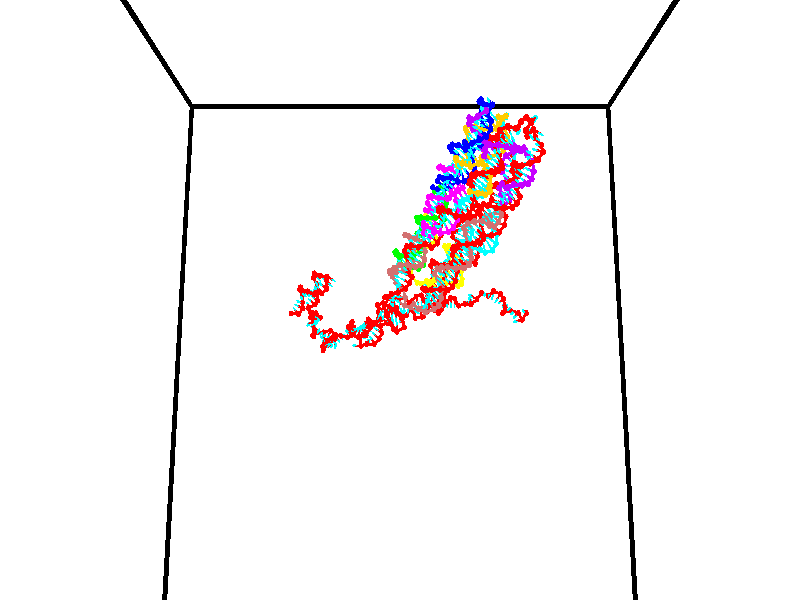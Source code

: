 // switches for output
#declare DRAW_BASES = 1; // possible values are 0, 1; only relevant for DNA ribbons
#declare DRAW_BASES_TYPE = 3; // possible values are 1, 2, 3; only relevant for DNA ribbons
#declare DRAW_FOG = 0; // set to 1 to enable fog

#include "colors.inc"

#include "transforms.inc"
background { rgb <1, 1, 1>}

#default {
   normal{
       ripples 0.25
       frequency 0.20
       turbulence 0.2
       lambda 5
   }
	finish {
		phong 0.1
		phong_size 40.
	}
}

// original window dimensions: 1024x640


// camera settings

camera {
	sky <0, 0.179814, -0.983701>
	up <0, 0.179814, -0.983701>
	right 1.6 * <1, 0, 0>
	location <35, 94.9851, 44.8844>
	look_at <35, 29.7336, 32.9568>
	direction <0, -65.2515, -11.9276>
	angle 67.0682
}


# declare cpy_camera_pos = <35, 94.9851, 44.8844>;
# if (DRAW_FOG = 1)
fog {
	fog_type 2
	up vnormalize(cpy_camera_pos)
	color rgbt<1,1,1,0.3>
	distance 1e-5
	fog_alt 3e-3
	fog_offset 56
}
# end


// LIGHTS

# declare lum = 6;
global_settings {
	ambient_light rgb lum * <0.05, 0.05, 0.05>
	max_trace_level 15
}# declare cpy_direct_light_amount = 0.25;
light_source
{	1000 * <-1, -1.16352, -0.803886>,
	rgb lum * cpy_direct_light_amount
	parallel
}

light_source
{	1000 * <1, 1.16352, 0.803886>,
	rgb lum * cpy_direct_light_amount
	parallel
}

// strand 0

// nucleotide -1

// particle -1
sphere {
	<24.147152, 35.552090, 35.160675> 0.250000
	pigment { color rgbt <1,0,0,0> }
	no_shadow
}
cylinder {
	<24.137537, 35.166679, 35.054058>,  <24.131767, 34.935432, 34.990086>, 0.100000
	pigment { color rgbt <1,0,0,0> }
	no_shadow
}
cylinder {
	<24.137537, 35.166679, 35.054058>,  <24.147152, 35.552090, 35.160675>, 0.100000
	pigment { color rgbt <1,0,0,0> }
	no_shadow
}

// particle -1
sphere {
	<24.137537, 35.166679, 35.054058> 0.100000
	pigment { color rgbt <1,0,0,0> }
	no_shadow
}
sphere {
	0, 1
	scale<0.080000,0.200000,0.300000>
	matrix <0.683509, 0.178730, -0.707722,
		0.729546, -0.199197, 0.654281,
		-0.024037, -0.963523, -0.266545,
		24.130325, 34.877621, 34.974094>
	pigment { color rgbt <0,1,1,0> }
	no_shadow
}
cylinder {
	<24.809341, 35.203915, 35.145943>,  <24.147152, 35.552090, 35.160675>, 0.130000
	pigment { color rgbt <1,0,0,0> }
	no_shadow
}

// nucleotide -1

// particle -1
sphere {
	<24.809341, 35.203915, 35.145943> 0.250000
	pigment { color rgbt <1,0,0,0> }
	no_shadow
}
cylinder {
	<24.572289, 35.004635, 34.892776>,  <24.430058, 34.885067, 34.740875>, 0.100000
	pigment { color rgbt <1,0,0,0> }
	no_shadow
}
cylinder {
	<24.572289, 35.004635, 34.892776>,  <24.809341, 35.203915, 35.145943>, 0.100000
	pigment { color rgbt <1,0,0,0> }
	no_shadow
}

// particle -1
sphere {
	<24.572289, 35.004635, 34.892776> 0.100000
	pigment { color rgbt <1,0,0,0> }
	no_shadow
}
sphere {
	0, 1
	scale<0.080000,0.200000,0.300000>
	matrix <0.623462, 0.213789, -0.752057,
		0.509986, -0.840293, 0.183911,
		-0.592630, -0.498200, -0.632919,
		24.394499, 34.855175, 34.702900>
	pigment { color rgbt <0,1,1,0> }
	no_shadow
}
cylinder {
	<25.185276, 34.735012, 34.599651>,  <24.809341, 35.203915, 35.145943>, 0.130000
	pigment { color rgbt <1,0,0,0> }
	no_shadow
}

// nucleotide -1

// particle -1
sphere {
	<25.185276, 34.735012, 34.599651> 0.250000
	pigment { color rgbt <1,0,0,0> }
	no_shadow
}
cylinder {
	<24.824228, 34.842945, 34.465508>,  <24.607599, 34.907707, 34.385021>, 0.100000
	pigment { color rgbt <1,0,0,0> }
	no_shadow
}
cylinder {
	<24.824228, 34.842945, 34.465508>,  <25.185276, 34.735012, 34.599651>, 0.100000
	pigment { color rgbt <1,0,0,0> }
	no_shadow
}

// particle -1
sphere {
	<24.824228, 34.842945, 34.465508> 0.100000
	pigment { color rgbt <1,0,0,0> }
	no_shadow
}
sphere {
	0, 1
	scale<0.080000,0.200000,0.300000>
	matrix <0.403756, 0.260693, -0.876938,
		-0.149203, -0.926945, -0.344255,
		-0.902618, 0.269837, -0.335363,
		24.553442, 34.923897, 34.364899>
	pigment { color rgbt <0,1,1,0> }
	no_shadow
}
cylinder {
	<25.048134, 34.349068, 34.007473>,  <25.185276, 34.735012, 34.599651>, 0.130000
	pigment { color rgbt <1,0,0,0> }
	no_shadow
}

// nucleotide -1

// particle -1
sphere {
	<25.048134, 34.349068, 34.007473> 0.250000
	pigment { color rgbt <1,0,0,0> }
	no_shadow
}
cylinder {
	<24.878239, 34.709995, 34.036896>,  <24.776302, 34.926552, 34.054550>, 0.100000
	pigment { color rgbt <1,0,0,0> }
	no_shadow
}
cylinder {
	<24.878239, 34.709995, 34.036896>,  <25.048134, 34.349068, 34.007473>, 0.100000
	pigment { color rgbt <1,0,0,0> }
	no_shadow
}

// particle -1
sphere {
	<24.878239, 34.709995, 34.036896> 0.100000
	pigment { color rgbt <1,0,0,0> }
	no_shadow
}
sphere {
	0, 1
	scale<0.080000,0.200000,0.300000>
	matrix <0.653813, 0.361932, -0.664480,
		-0.626199, -0.234135, -0.743677,
		-0.424738, 0.902323, 0.073561,
		24.750816, 34.980694, 34.058964>
	pigment { color rgbt <0,1,1,0> }
	no_shadow
}
cylinder {
	<25.046534, 34.543976, 33.302315>,  <25.048134, 34.349068, 34.007473>, 0.130000
	pigment { color rgbt <1,0,0,0> }
	no_shadow
}

// nucleotide -1

// particle -1
sphere {
	<25.046534, 34.543976, 33.302315> 0.250000
	pigment { color rgbt <1,0,0,0> }
	no_shadow
}
cylinder {
	<25.051634, 34.853638, 33.555458>,  <25.054693, 35.039436, 33.707344>, 0.100000
	pigment { color rgbt <1,0,0,0> }
	no_shadow
}
cylinder {
	<25.051634, 34.853638, 33.555458>,  <25.046534, 34.543976, 33.302315>, 0.100000
	pigment { color rgbt <1,0,0,0> }
	no_shadow
}

// particle -1
sphere {
	<25.051634, 34.853638, 33.555458> 0.100000
	pigment { color rgbt <1,0,0,0> }
	no_shadow
}
sphere {
	0, 1
	scale<0.080000,0.200000,0.300000>
	matrix <0.573591, 0.512763, -0.638801,
		-0.819043, 0.371149, -0.437513,
		0.012749, 0.774159, 0.632863,
		25.055458, 35.085884, 33.745316>
	pigment { color rgbt <0,1,1,0> }
	no_shadow
}
cylinder {
	<24.865877, 35.174828, 33.057316>,  <25.046534, 34.543976, 33.302315>, 0.130000
	pigment { color rgbt <1,0,0,0> }
	no_shadow
}

// nucleotide -1

// particle -1
sphere {
	<24.865877, 35.174828, 33.057316> 0.250000
	pigment { color rgbt <1,0,0,0> }
	no_shadow
}
cylinder {
	<25.151632, 35.235424, 33.330578>,  <25.323086, 35.271782, 33.494534>, 0.100000
	pigment { color rgbt <1,0,0,0> }
	no_shadow
}
cylinder {
	<25.151632, 35.235424, 33.330578>,  <24.865877, 35.174828, 33.057316>, 0.100000
	pigment { color rgbt <1,0,0,0> }
	no_shadow
}

// particle -1
sphere {
	<25.151632, 35.235424, 33.330578> 0.100000
	pigment { color rgbt <1,0,0,0> }
	no_shadow
}
sphere {
	0, 1
	scale<0.080000,0.200000,0.300000>
	matrix <0.556068, 0.469749, -0.685656,
		-0.424782, 0.869705, 0.251344,
		0.714387, 0.151490, 0.683156,
		25.365948, 35.280872, 33.535526>
	pigment { color rgbt <0,1,1,0> }
	no_shadow
}
cylinder {
	<25.060930, 35.875298, 33.004551>,  <24.865877, 35.174828, 33.057316>, 0.130000
	pigment { color rgbt <1,0,0,0> }
	no_shadow
}

// nucleotide -1

// particle -1
sphere {
	<25.060930, 35.875298, 33.004551> 0.250000
	pigment { color rgbt <1,0,0,0> }
	no_shadow
}
cylinder {
	<25.364475, 35.720242, 33.213875>,  <25.546602, 35.627209, 33.339470>, 0.100000
	pigment { color rgbt <1,0,0,0> }
	no_shadow
}
cylinder {
	<25.364475, 35.720242, 33.213875>,  <25.060930, 35.875298, 33.004551>, 0.100000
	pigment { color rgbt <1,0,0,0> }
	no_shadow
}

// particle -1
sphere {
	<25.364475, 35.720242, 33.213875> 0.100000
	pigment { color rgbt <1,0,0,0> }
	no_shadow
}
sphere {
	0, 1
	scale<0.080000,0.200000,0.300000>
	matrix <0.626733, 0.216296, -0.748614,
		0.177004, 0.896075, 0.407087,
		0.758865, -0.387642, 0.523314,
		25.592134, 35.603951, 33.370869>
	pigment { color rgbt <0,1,1,0> }
	no_shadow
}
cylinder {
	<25.322990, 36.449009, 33.351624>,  <25.060930, 35.875298, 33.004551>, 0.130000
	pigment { color rgbt <1,0,0,0> }
	no_shadow
}

// nucleotide -1

// particle -1
sphere {
	<25.322990, 36.449009, 33.351624> 0.250000
	pigment { color rgbt <1,0,0,0> }
	no_shadow
}
cylinder {
	<25.599865, 36.200310, 33.498215>,  <25.765989, 36.051090, 33.586170>, 0.100000
	pigment { color rgbt <1,0,0,0> }
	no_shadow
}
cylinder {
	<25.599865, 36.200310, 33.498215>,  <25.322990, 36.449009, 33.351624>, 0.100000
	pigment { color rgbt <1,0,0,0> }
	no_shadow
}

// particle -1
sphere {
	<25.599865, 36.200310, 33.498215> 0.100000
	pigment { color rgbt <1,0,0,0> }
	no_shadow
}
sphere {
	0, 1
	scale<0.080000,0.200000,0.300000>
	matrix <0.720870, 0.570946, -0.392897,
		0.035044, 0.536141, 0.843401,
		0.692184, -0.621751, 0.366480,
		25.807520, 36.013786, 33.608158>
	pigment { color rgbt <0,1,1,0> }
	no_shadow
}
cylinder {
	<25.944065, 36.885963, 33.558357>,  <25.322990, 36.449009, 33.351624>, 0.130000
	pigment { color rgbt <1,0,0,0> }
	no_shadow
}

// nucleotide -1

// particle -1
sphere {
	<25.944065, 36.885963, 33.558357> 0.250000
	pigment { color rgbt <1,0,0,0> }
	no_shadow
}
cylinder {
	<26.091513, 36.516411, 33.517235>,  <26.179981, 36.294682, 33.492561>, 0.100000
	pigment { color rgbt <1,0,0,0> }
	no_shadow
}
cylinder {
	<26.091513, 36.516411, 33.517235>,  <25.944065, 36.885963, 33.558357>, 0.100000
	pigment { color rgbt <1,0,0,0> }
	no_shadow
}

// particle -1
sphere {
	<26.091513, 36.516411, 33.517235> 0.100000
	pigment { color rgbt <1,0,0,0> }
	no_shadow
}
sphere {
	0, 1
	scale<0.080000,0.200000,0.300000>
	matrix <0.812106, 0.373876, -0.447997,
		0.452330, 0.081653, 0.888105,
		0.368621, -0.923877, -0.102804,
		26.202099, 36.239246, 33.486393>
	pigment { color rgbt <0,1,1,0> }
	no_shadow
}
cylinder {
	<26.593540, 37.023525, 33.825981>,  <25.944065, 36.885963, 33.558357>, 0.130000
	pigment { color rgbt <1,0,0,0> }
	no_shadow
}

// nucleotide -1

// particle -1
sphere {
	<26.593540, 37.023525, 33.825981> 0.250000
	pigment { color rgbt <1,0,0,0> }
	no_shadow
}
cylinder {
	<26.585175, 36.707146, 33.581371>,  <26.580154, 36.517319, 33.434605>, 0.100000
	pigment { color rgbt <1,0,0,0> }
	no_shadow
}
cylinder {
	<26.585175, 36.707146, 33.581371>,  <26.593540, 37.023525, 33.825981>, 0.100000
	pigment { color rgbt <1,0,0,0> }
	no_shadow
}

// particle -1
sphere {
	<26.585175, 36.707146, 33.581371> 0.100000
	pigment { color rgbt <1,0,0,0> }
	no_shadow
}
sphere {
	0, 1
	scale<0.080000,0.200000,0.300000>
	matrix <0.809195, 0.345832, -0.474977,
		0.587168, -0.504775, 0.632800,
		-0.020914, -0.790950, -0.611523,
		26.578899, 36.469860, 33.397915>
	pigment { color rgbt <0,1,1,0> }
	no_shadow
}
cylinder {
	<27.309834, 36.802902, 33.704102>,  <26.593540, 37.023525, 33.825981>, 0.130000
	pigment { color rgbt <1,0,0,0> }
	no_shadow
}

// nucleotide -1

// particle -1
sphere {
	<27.309834, 36.802902, 33.704102> 0.250000
	pigment { color rgbt <1,0,0,0> }
	no_shadow
}
cylinder {
	<27.092556, 36.670887, 33.395294>,  <26.962191, 36.591679, 33.210011>, 0.100000
	pigment { color rgbt <1,0,0,0> }
	no_shadow
}
cylinder {
	<27.092556, 36.670887, 33.395294>,  <27.309834, 36.802902, 33.704102>, 0.100000
	pigment { color rgbt <1,0,0,0> }
	no_shadow
}

// particle -1
sphere {
	<27.092556, 36.670887, 33.395294> 0.100000
	pigment { color rgbt <1,0,0,0> }
	no_shadow
}
sphere {
	0, 1
	scale<0.080000,0.200000,0.300000>
	matrix <0.720616, 0.288616, -0.630407,
		0.430877, -0.898763, 0.081058,
		-0.543192, -0.330039, -0.772021,
		26.929598, 36.571877, 33.163689>
	pigment { color rgbt <0,1,1,0> }
	no_shadow
}
cylinder {
	<27.761999, 36.431850, 33.226868>,  <27.309834, 36.802902, 33.704102>, 0.130000
	pigment { color rgbt <1,0,0,0> }
	no_shadow
}

// nucleotide -1

// particle -1
sphere {
	<27.761999, 36.431850, 33.226868> 0.250000
	pigment { color rgbt <1,0,0,0> }
	no_shadow
}
cylinder {
	<27.441969, 36.588734, 33.045296>,  <27.249950, 36.682865, 32.936352>, 0.100000
	pigment { color rgbt <1,0,0,0> }
	no_shadow
}
cylinder {
	<27.441969, 36.588734, 33.045296>,  <27.761999, 36.431850, 33.226868>, 0.100000
	pigment { color rgbt <1,0,0,0> }
	no_shadow
}

// particle -1
sphere {
	<27.441969, 36.588734, 33.045296> 0.100000
	pigment { color rgbt <1,0,0,0> }
	no_shadow
}
sphere {
	0, 1
	scale<0.080000,0.200000,0.300000>
	matrix <0.599317, 0.489201, -0.633642,
		-0.026459, -0.779008, -0.626455,
		-0.800075, 0.392210, -0.453929,
		27.201946, 36.706398, 32.909119>
	pigment { color rgbt <0,1,1,0> }
	no_shadow
}
cylinder {
	<27.719120, 36.759819, 32.584167>,  <27.761999, 36.431850, 33.226868>, 0.130000
	pigment { color rgbt <1,0,0,0> }
	no_shadow
}

// nucleotide -1

// particle -1
sphere {
	<27.719120, 36.759819, 32.584167> 0.250000
	pigment { color rgbt <1,0,0,0> }
	no_shadow
}
cylinder {
	<27.977877, 36.917919, 32.845032>,  <28.133131, 37.012779, 33.001549>, 0.100000
	pigment { color rgbt <1,0,0,0> }
	no_shadow
}
cylinder {
	<27.977877, 36.917919, 32.845032>,  <27.719120, 36.759819, 32.584167>, 0.100000
	pigment { color rgbt <1,0,0,0> }
	no_shadow
}

// particle -1
sphere {
	<27.977877, 36.917919, 32.845032> 0.100000
	pigment { color rgbt <1,0,0,0> }
	no_shadow
}
sphere {
	0, 1
	scale<0.080000,0.200000,0.300000>
	matrix <0.565859, 0.324501, -0.757959,
		-0.511207, 0.859348, -0.013736,
		0.646893, 0.395247, 0.652157,
		28.171946, 37.036491, 33.040680>
	pigment { color rgbt <0,1,1,0> }
	no_shadow
}
cylinder {
	<27.891470, 37.444950, 32.434921>,  <27.719120, 36.759819, 32.584167>, 0.130000
	pigment { color rgbt <1,0,0,0> }
	no_shadow
}

// nucleotide -1

// particle -1
sphere {
	<27.891470, 37.444950, 32.434921> 0.250000
	pigment { color rgbt <1,0,0,0> }
	no_shadow
}
cylinder {
	<28.238699, 37.313507, 32.583767>,  <28.447037, 37.234642, 32.673077>, 0.100000
	pigment { color rgbt <1,0,0,0> }
	no_shadow
}
cylinder {
	<28.238699, 37.313507, 32.583767>,  <27.891470, 37.444950, 32.434921>, 0.100000
	pigment { color rgbt <1,0,0,0> }
	no_shadow
}

// particle -1
sphere {
	<28.238699, 37.313507, 32.583767> 0.100000
	pigment { color rgbt <1,0,0,0> }
	no_shadow
}
sphere {
	0, 1
	scale<0.080000,0.200000,0.300000>
	matrix <0.443784, 0.177697, -0.878339,
		0.222502, 0.927601, 0.300082,
		0.868072, -0.328604, 0.372116,
		28.499121, 37.214928, 32.695400>
	pigment { color rgbt <0,1,1,0> }
	no_shadow
}
cylinder {
	<27.140242, 37.123375, 32.296909>,  <27.891470, 37.444950, 32.434921>, 0.130000
	pigment { color rgbt <1,0,0,0> }
	no_shadow
}

// nucleotide -1

// particle -1
sphere {
	<27.140242, 37.123375, 32.296909> 0.250000
	pigment { color rgbt <1,0,0,0> }
	no_shadow
}
cylinder {
	<27.280195, 36.748798, 32.307171>,  <27.364166, 36.524052, 32.313328>, 0.100000
	pigment { color rgbt <1,0,0,0> }
	no_shadow
}
cylinder {
	<27.280195, 36.748798, 32.307171>,  <27.140242, 37.123375, 32.296909>, 0.100000
	pigment { color rgbt <1,0,0,0> }
	no_shadow
}

// particle -1
sphere {
	<27.280195, 36.748798, 32.307171> 0.100000
	pigment { color rgbt <1,0,0,0> }
	no_shadow
}
sphere {
	0, 1
	scale<0.080000,0.200000,0.300000>
	matrix <-0.811448, -0.289272, 0.507812,
		-0.468117, -0.198488, -0.861086,
		0.349882, -0.936442, 0.025650,
		27.385160, 36.467865, 32.314865>
	pigment { color rgbt <0,1,1,0> }
	no_shadow
}
cylinder {
	<26.518087, 36.657719, 32.001717>,  <27.140242, 37.123375, 32.296909>, 0.130000
	pigment { color rgbt <1,0,0,0> }
	no_shadow
}

// nucleotide -1

// particle -1
sphere {
	<26.518087, 36.657719, 32.001717> 0.250000
	pigment { color rgbt <1,0,0,0> }
	no_shadow
}
cylinder {
	<26.777416, 36.484406, 32.252136>,  <26.933014, 36.380417, 32.402390>, 0.100000
	pigment { color rgbt <1,0,0,0> }
	no_shadow
}
cylinder {
	<26.777416, 36.484406, 32.252136>,  <26.518087, 36.657719, 32.001717>, 0.100000
	pigment { color rgbt <1,0,0,0> }
	no_shadow
}

// particle -1
sphere {
	<26.777416, 36.484406, 32.252136> 0.100000
	pigment { color rgbt <1,0,0,0> }
	no_shadow
}
sphere {
	0, 1
	scale<0.080000,0.200000,0.300000>
	matrix <-0.735304, -0.143025, 0.662475,
		-0.197499, -0.889836, -0.411322,
		0.648324, -0.433284, 0.626053,
		26.971912, 36.354420, 32.439953>
	pigment { color rgbt <0,1,1,0> }
	no_shadow
}
cylinder {
	<26.328381, 35.929588, 32.195889>,  <26.518087, 36.657719, 32.001717>, 0.130000
	pigment { color rgbt <1,0,0,0> }
	no_shadow
}

// nucleotide -1

// particle -1
sphere {
	<26.328381, 35.929588, 32.195889> 0.250000
	pigment { color rgbt <1,0,0,0> }
	no_shadow
}
cylinder {
	<26.533199, 36.098454, 32.495110>,  <26.656092, 36.199772, 32.674644>, 0.100000
	pigment { color rgbt <1,0,0,0> }
	no_shadow
}
cylinder {
	<26.533199, 36.098454, 32.495110>,  <26.328381, 35.929588, 32.195889>, 0.100000
	pigment { color rgbt <1,0,0,0> }
	no_shadow
}

// particle -1
sphere {
	<26.533199, 36.098454, 32.495110> 0.100000
	pigment { color rgbt <1,0,0,0> }
	no_shadow
}
sphere {
	0, 1
	scale<0.080000,0.200000,0.300000>
	matrix <-0.731426, -0.242319, 0.637415,
		0.450359, -0.873535, 0.184699,
		0.512048, 0.422159, 0.748056,
		26.686813, 36.225101, 32.719528>
	pigment { color rgbt <0,1,1,0> }
	no_shadow
}
cylinder {
	<26.642929, 35.414108, 32.662037>,  <26.328381, 35.929588, 32.195889>, 0.130000
	pigment { color rgbt <1,0,0,0> }
	no_shadow
}

// nucleotide -1

// particle -1
sphere {
	<26.642929, 35.414108, 32.662037> 0.250000
	pigment { color rgbt <1,0,0,0> }
	no_shadow
}
cylinder {
	<26.605698, 35.732857, 32.900810>,  <26.583359, 35.924107, 33.044075>, 0.100000
	pigment { color rgbt <1,0,0,0> }
	no_shadow
}
cylinder {
	<26.605698, 35.732857, 32.900810>,  <26.642929, 35.414108, 32.662037>, 0.100000
	pigment { color rgbt <1,0,0,0> }
	no_shadow
}

// particle -1
sphere {
	<26.605698, 35.732857, 32.900810> 0.100000
	pigment { color rgbt <1,0,0,0> }
	no_shadow
}
sphere {
	0, 1
	scale<0.080000,0.200000,0.300000>
	matrix <-0.674910, -0.491273, 0.550588,
		0.732006, -0.351626, 0.583547,
		-0.093080, 0.796875, 0.596931,
		26.577774, 35.971920, 33.079891>
	pigment { color rgbt <0,1,1,0> }
	no_shadow
}
cylinder {
	<26.658846, 35.062881, 33.312920>,  <26.642929, 35.414108, 32.662037>, 0.130000
	pigment { color rgbt <1,0,0,0> }
	no_shadow
}

// nucleotide -1

// particle -1
sphere {
	<26.658846, 35.062881, 33.312920> 0.250000
	pigment { color rgbt <1,0,0,0> }
	no_shadow
}
cylinder {
	<26.505667, 35.429077, 33.362274>,  <26.413759, 35.648796, 33.391888>, 0.100000
	pigment { color rgbt <1,0,0,0> }
	no_shadow
}
cylinder {
	<26.505667, 35.429077, 33.362274>,  <26.658846, 35.062881, 33.312920>, 0.100000
	pigment { color rgbt <1,0,0,0> }
	no_shadow
}

// particle -1
sphere {
	<26.505667, 35.429077, 33.362274> 0.100000
	pigment { color rgbt <1,0,0,0> }
	no_shadow
}
sphere {
	0, 1
	scale<0.080000,0.200000,0.300000>
	matrix <-0.581401, -0.342652, 0.737945,
		0.717861, 0.210857, 0.663486,
		-0.382946, 0.915494, 0.123384,
		26.390783, 35.703724, 33.399288>
	pigment { color rgbt <0,1,1,0> }
	no_shadow
}
cylinder {
	<26.700457, 35.169399, 34.005833>,  <26.658846, 35.062881, 33.312920>, 0.130000
	pigment { color rgbt <1,0,0,0> }
	no_shadow
}

// nucleotide -1

// particle -1
sphere {
	<26.700457, 35.169399, 34.005833> 0.250000
	pigment { color rgbt <1,0,0,0> }
	no_shadow
}
cylinder {
	<26.431814, 35.424221, 33.854511>,  <26.270630, 35.577114, 33.763718>, 0.100000
	pigment { color rgbt <1,0,0,0> }
	no_shadow
}
cylinder {
	<26.431814, 35.424221, 33.854511>,  <26.700457, 35.169399, 34.005833>, 0.100000
	pigment { color rgbt <1,0,0,0> }
	no_shadow
}

// particle -1
sphere {
	<26.431814, 35.424221, 33.854511> 0.100000
	pigment { color rgbt <1,0,0,0> }
	no_shadow
}
sphere {
	0, 1
	scale<0.080000,0.200000,0.300000>
	matrix <-0.651513, -0.264652, 0.710977,
		0.352812, 0.723963, 0.592790,
		-0.671605, 0.637053, -0.378299,
		26.230333, 35.615337, 33.741020>
	pigment { color rgbt <0,1,1,0> }
	no_shadow
}
cylinder {
	<26.531494, 35.773251, 34.442471>,  <26.700457, 35.169399, 34.005833>, 0.130000
	pigment { color rgbt <1,0,0,0> }
	no_shadow
}

// nucleotide -1

// particle -1
sphere {
	<26.531494, 35.773251, 34.442471> 0.250000
	pigment { color rgbt <1,0,0,0> }
	no_shadow
}
cylinder {
	<26.231129, 35.634579, 34.217636>,  <26.050909, 35.551376, 34.082733>, 0.100000
	pigment { color rgbt <1,0,0,0> }
	no_shadow
}
cylinder {
	<26.231129, 35.634579, 34.217636>,  <26.531494, 35.773251, 34.442471>, 0.100000
	pigment { color rgbt <1,0,0,0> }
	no_shadow
}

// particle -1
sphere {
	<26.231129, 35.634579, 34.217636> 0.100000
	pigment { color rgbt <1,0,0,0> }
	no_shadow
}
sphere {
	0, 1
	scale<0.080000,0.200000,0.300000>
	matrix <-0.527604, -0.196982, 0.826337,
		-0.397197, 0.917066, -0.034994,
		-0.750912, -0.346682, -0.562088,
		26.005856, 35.530575, 34.049011>
	pigment { color rgbt <0,1,1,0> }
	no_shadow
}
cylinder {
	<25.926847, 36.003368, 34.766411>,  <26.531494, 35.773251, 34.442471>, 0.130000
	pigment { color rgbt <1,0,0,0> }
	no_shadow
}

// nucleotide -1

// particle -1
sphere {
	<25.926847, 36.003368, 34.766411> 0.250000
	pigment { color rgbt <1,0,0,0> }
	no_shadow
}
cylinder {
	<25.831724, 35.690895, 34.535515>,  <25.774651, 35.503410, 34.396976>, 0.100000
	pigment { color rgbt <1,0,0,0> }
	no_shadow
}
cylinder {
	<25.831724, 35.690895, 34.535515>,  <25.926847, 36.003368, 34.766411>, 0.100000
	pigment { color rgbt <1,0,0,0> }
	no_shadow
}

// particle -1
sphere {
	<25.831724, 35.690895, 34.535515> 0.100000
	pigment { color rgbt <1,0,0,0> }
	no_shadow
}
sphere {
	0, 1
	scale<0.080000,0.200000,0.300000>
	matrix <-0.643874, -0.318169, 0.695842,
		-0.727236, 0.537147, -0.427318,
		-0.237810, -0.781180, -0.577239,
		25.760382, 35.456543, 34.362343>
	pigment { color rgbt <0,1,1,0> }
	no_shadow
}
cylinder {
	<26.112368, 35.725117, 35.515015>,  <25.926847, 36.003368, 34.766411>, 0.130000
	pigment { color rgbt <1,0,0,0> }
	no_shadow
}

// nucleotide -1

// particle -1
sphere {
	<26.112368, 35.725117, 35.515015> 0.250000
	pigment { color rgbt <1,0,0,0> }
	no_shadow
}
cylinder {
	<26.469011, 35.562061, 35.593876>,  <26.682997, 35.464230, 35.641193>, 0.100000
	pigment { color rgbt <1,0,0,0> }
	no_shadow
}
cylinder {
	<26.469011, 35.562061, 35.593876>,  <26.112368, 35.725117, 35.515015>, 0.100000
	pigment { color rgbt <1,0,0,0> }
	no_shadow
}

// particle -1
sphere {
	<26.469011, 35.562061, 35.593876> 0.100000
	pigment { color rgbt <1,0,0,0> }
	no_shadow
}
sphere {
	0, 1
	scale<0.080000,0.200000,0.300000>
	matrix <-0.424561, -0.903962, 0.051003,
		0.157432, -0.129180, -0.979044,
		0.891607, -0.407634, 0.197157,
		26.736494, 35.439770, 35.653023>
	pigment { color rgbt <0,1,1,0> }
	no_shadow
}
cylinder {
	<26.166185, 35.138687, 35.029320>,  <26.112368, 35.725117, 35.515015>, 0.130000
	pigment { color rgbt <1,0,0,0> }
	no_shadow
}

// nucleotide -1

// particle -1
sphere {
	<26.166185, 35.138687, 35.029320> 0.250000
	pigment { color rgbt <1,0,0,0> }
	no_shadow
}
cylinder {
	<26.392910, 35.094704, 35.355911>,  <26.528944, 35.068314, 35.551865>, 0.100000
	pigment { color rgbt <1,0,0,0> }
	no_shadow
}
cylinder {
	<26.392910, 35.094704, 35.355911>,  <26.166185, 35.138687, 35.029320>, 0.100000
	pigment { color rgbt <1,0,0,0> }
	no_shadow
}

// particle -1
sphere {
	<26.392910, 35.094704, 35.355911> 0.100000
	pigment { color rgbt <1,0,0,0> }
	no_shadow
}
sphere {
	0, 1
	scale<0.080000,0.200000,0.300000>
	matrix <-0.221619, -0.974872, 0.022555,
		0.793481, -0.193731, -0.576937,
		0.566810, -0.109963, 0.816477,
		26.562954, 35.061714, 35.600853>
	pigment { color rgbt <0,1,1,0> }
	no_shadow
}
cylinder {
	<26.476410, 34.505264, 34.956150>,  <26.166185, 35.138687, 35.029320>, 0.130000
	pigment { color rgbt <1,0,0,0> }
	no_shadow
}

// nucleotide -1

// particle -1
sphere {
	<26.476410, 34.505264, 34.956150> 0.250000
	pigment { color rgbt <1,0,0,0> }
	no_shadow
}
cylinder {
	<26.489090, 34.598724, 35.344872>,  <26.496698, 34.654800, 35.578106>, 0.100000
	pigment { color rgbt <1,0,0,0> }
	no_shadow
}
cylinder {
	<26.489090, 34.598724, 35.344872>,  <26.476410, 34.505264, 34.956150>, 0.100000
	pigment { color rgbt <1,0,0,0> }
	no_shadow
}

// particle -1
sphere {
	<26.489090, 34.598724, 35.344872> 0.100000
	pigment { color rgbt <1,0,0,0> }
	no_shadow
}
sphere {
	0, 1
	scale<0.080000,0.200000,0.300000>
	matrix <-0.387717, -0.893284, 0.227417,
		0.921233, -0.383994, 0.062272,
		0.031700, 0.233648, 0.971804,
		26.498600, 34.668819, 35.636414>
	pigment { color rgbt <0,1,1,0> }
	no_shadow
}
cylinder {
	<26.849424, 33.970009, 35.271572>,  <26.476410, 34.505264, 34.956150>, 0.130000
	pigment { color rgbt <1,0,0,0> }
	no_shadow
}

// nucleotide -1

// particle -1
sphere {
	<26.849424, 33.970009, 35.271572> 0.250000
	pigment { color rgbt <1,0,0,0> }
	no_shadow
}
cylinder {
	<26.616570, 34.139439, 35.549191>,  <26.476856, 34.241096, 35.715759>, 0.100000
	pigment { color rgbt <1,0,0,0> }
	no_shadow
}
cylinder {
	<26.616570, 34.139439, 35.549191>,  <26.849424, 33.970009, 35.271572>, 0.100000
	pigment { color rgbt <1,0,0,0> }
	no_shadow
}

// particle -1
sphere {
	<26.616570, 34.139439, 35.549191> 0.100000
	pigment { color rgbt <1,0,0,0> }
	no_shadow
}
sphere {
	0, 1
	scale<0.080000,0.200000,0.300000>
	matrix <-0.196200, -0.901543, 0.385651,
		0.789064, 0.088330, 0.607928,
		-0.582137, 0.423579, 0.694044,
		26.441929, 34.266514, 35.757404>
	pigment { color rgbt <0,1,1,0> }
	no_shadow
}
cylinder {
	<26.145437, 33.931915, 35.541302>,  <26.849424, 33.970009, 35.271572>, 0.130000
	pigment { color rgbt <1,0,0,0> }
	no_shadow
}

// nucleotide -1

// particle -1
sphere {
	<26.145437, 33.931915, 35.541302> 0.250000
	pigment { color rgbt <1,0,0,0> }
	no_shadow
}
cylinder {
	<25.835045, 33.715118, 35.670357>,  <25.648809, 33.585041, 35.747787>, 0.100000
	pigment { color rgbt <1,0,0,0> }
	no_shadow
}
cylinder {
	<25.835045, 33.715118, 35.670357>,  <26.145437, 33.931915, 35.541302>, 0.100000
	pigment { color rgbt <1,0,0,0> }
	no_shadow
}

// particle -1
sphere {
	<25.835045, 33.715118, 35.670357> 0.100000
	pigment { color rgbt <1,0,0,0> }
	no_shadow
}
sphere {
	0, 1
	scale<0.080000,0.200000,0.300000>
	matrix <0.622237, -0.741562, 0.250813,
		0.103314, 0.395381, 0.912688,
		-0.775982, -0.541996, 0.322634,
		25.602251, 33.552521, 35.767147>
	pigment { color rgbt <0,1,1,0> }
	no_shadow
}
cylinder {
	<26.245390, 33.845463, 36.248592>,  <26.145437, 33.931915, 35.541302>, 0.130000
	pigment { color rgbt <1,0,0,0> }
	no_shadow
}

// nucleotide -1

// particle -1
sphere {
	<26.245390, 33.845463, 36.248592> 0.250000
	pigment { color rgbt <1,0,0,0> }
	no_shadow
}
cylinder {
	<26.060425, 33.556660, 36.042728>,  <25.949446, 33.383377, 35.919212>, 0.100000
	pigment { color rgbt <1,0,0,0> }
	no_shadow
}
cylinder {
	<26.060425, 33.556660, 36.042728>,  <26.245390, 33.845463, 36.248592>, 0.100000
	pigment { color rgbt <1,0,0,0> }
	no_shadow
}

// particle -1
sphere {
	<26.060425, 33.556660, 36.042728> 0.100000
	pigment { color rgbt <1,0,0,0> }
	no_shadow
}
sphere {
	0, 1
	scale<0.080000,0.200000,0.300000>
	matrix <0.713874, -0.647430, 0.266869,
		-0.525886, -0.243996, 0.814806,
		-0.462415, -0.722012, -0.514657,
		25.921700, 33.340057, 35.888332>
	pigment { color rgbt <0,1,1,0> }
	no_shadow
}
cylinder {
	<25.998943, 33.282730, 36.699726>,  <26.245390, 33.845463, 36.248592>, 0.130000
	pigment { color rgbt <1,0,0,0> }
	no_shadow
}

// nucleotide -1

// particle -1
sphere {
	<25.998943, 33.282730, 36.699726> 0.250000
	pigment { color rgbt <1,0,0,0> }
	no_shadow
}
cylinder {
	<26.096571, 33.151844, 36.334572>,  <26.155148, 33.073311, 36.115479>, 0.100000
	pigment { color rgbt <1,0,0,0> }
	no_shadow
}
cylinder {
	<26.096571, 33.151844, 36.334572>,  <25.998943, 33.282730, 36.699726>, 0.100000
	pigment { color rgbt <1,0,0,0> }
	no_shadow
}

// particle -1
sphere {
	<26.096571, 33.151844, 36.334572> 0.100000
	pigment { color rgbt <1,0,0,0> }
	no_shadow
}
sphere {
	0, 1
	scale<0.080000,0.200000,0.300000>
	matrix <0.702544, -0.589236, 0.399039,
		-0.668477, -0.738736, 0.086067,
		0.244071, -0.327215, -0.912886,
		26.169792, 33.053680, 36.060707>
	pigment { color rgbt <0,1,1,0> }
	no_shadow
}
cylinder {
	<26.029659, 32.565823, 36.695545>,  <25.998943, 33.282730, 36.699726>, 0.130000
	pigment { color rgbt <1,0,0,0> }
	no_shadow
}

// nucleotide -1

// particle -1
sphere {
	<26.029659, 32.565823, 36.695545> 0.250000
	pigment { color rgbt <1,0,0,0> }
	no_shadow
}
cylinder {
	<26.305130, 32.721939, 36.451122>,  <26.470411, 32.815609, 36.304466>, 0.100000
	pigment { color rgbt <1,0,0,0> }
	no_shadow
}
cylinder {
	<26.305130, 32.721939, 36.451122>,  <26.029659, 32.565823, 36.695545>, 0.100000
	pigment { color rgbt <1,0,0,0> }
	no_shadow
}

// particle -1
sphere {
	<26.305130, 32.721939, 36.451122> 0.100000
	pigment { color rgbt <1,0,0,0> }
	no_shadow
}
sphere {
	0, 1
	scale<0.080000,0.200000,0.300000>
	matrix <0.689377, -0.613616, 0.385013,
		-0.224688, -0.686401, -0.691643,
		0.688676, 0.390295, -0.611061,
		26.511732, 32.839027, 36.267803>
	pigment { color rgbt <0,1,1,0> }
	no_shadow
}
cylinder {
	<26.329735, 32.083931, 36.244228>,  <26.029659, 32.565823, 36.695545>, 0.130000
	pigment { color rgbt <1,0,0,0> }
	no_shadow
}

// nucleotide -1

// particle -1
sphere {
	<26.329735, 32.083931, 36.244228> 0.250000
	pigment { color rgbt <1,0,0,0> }
	no_shadow
}
cylinder {
	<26.578232, 32.374565, 36.361618>,  <26.727331, 32.548946, 36.432053>, 0.100000
	pigment { color rgbt <1,0,0,0> }
	no_shadow
}
cylinder {
	<26.578232, 32.374565, 36.361618>,  <26.329735, 32.083931, 36.244228>, 0.100000
	pigment { color rgbt <1,0,0,0> }
	no_shadow
}

// particle -1
sphere {
	<26.578232, 32.374565, 36.361618> 0.100000
	pigment { color rgbt <1,0,0,0> }
	no_shadow
}
sphere {
	0, 1
	scale<0.080000,0.200000,0.300000>
	matrix <0.574893, -0.677097, 0.459389,
		0.532498, -0.116674, -0.838351,
		0.621244, 0.726586, 0.293478,
		26.764605, 32.592541, 36.449661>
	pigment { color rgbt <0,1,1,0> }
	no_shadow
}
cylinder {
	<26.968048, 31.850182, 36.226795>,  <26.329735, 32.083931, 36.244228>, 0.130000
	pigment { color rgbt <1,0,0,0> }
	no_shadow
}

// nucleotide -1

// particle -1
sphere {
	<26.968048, 31.850182, 36.226795> 0.250000
	pigment { color rgbt <1,0,0,0> }
	no_shadow
}
cylinder {
	<27.058071, 32.165600, 36.455723>,  <27.112085, 32.354851, 36.593079>, 0.100000
	pigment { color rgbt <1,0,0,0> }
	no_shadow
}
cylinder {
	<27.058071, 32.165600, 36.455723>,  <26.968048, 31.850182, 36.226795>, 0.100000
	pigment { color rgbt <1,0,0,0> }
	no_shadow
}

// particle -1
sphere {
	<27.058071, 32.165600, 36.455723> 0.100000
	pigment { color rgbt <1,0,0,0> }
	no_shadow
}
sphere {
	0, 1
	scale<0.080000,0.200000,0.300000>
	matrix <0.670157, -0.551661, 0.496549,
		0.707275, 0.271790, -0.652604,
		0.225059, 0.788543, 0.572318,
		27.125589, 32.402164, 36.627419>
	pigment { color rgbt <0,1,1,0> }
	no_shadow
}
cylinder {
	<27.680748, 31.956329, 36.073357>,  <26.968048, 31.850182, 36.226795>, 0.130000
	pigment { color rgbt <1,0,0,0> }
	no_shadow
}

// nucleotide -1

// particle -1
sphere {
	<27.680748, 31.956329, 36.073357> 0.250000
	pigment { color rgbt <1,0,0,0> }
	no_shadow
}
cylinder {
	<27.577370, 32.117378, 36.424606>,  <27.515343, 32.214008, 36.635357>, 0.100000
	pigment { color rgbt <1,0,0,0> }
	no_shadow
}
cylinder {
	<27.577370, 32.117378, 36.424606>,  <27.680748, 31.956329, 36.073357>, 0.100000
	pigment { color rgbt <1,0,0,0> }
	no_shadow
}

// particle -1
sphere {
	<27.577370, 32.117378, 36.424606> 0.100000
	pigment { color rgbt <1,0,0,0> }
	no_shadow
}
sphere {
	0, 1
	scale<0.080000,0.200000,0.300000>
	matrix <0.600786, -0.644841, 0.472479,
		0.756481, 0.649674, -0.075233,
		-0.258444, 0.402620, 0.878125,
		27.499836, 32.238163, 36.688046>
	pigment { color rgbt <0,1,1,0> }
	no_shadow
}
cylinder {
	<28.242691, 31.821894, 36.440910>,  <27.680748, 31.956329, 36.073357>, 0.130000
	pigment { color rgbt <1,0,0,0> }
	no_shadow
}

// nucleotide -1

// particle -1
sphere {
	<28.242691, 31.821894, 36.440910> 0.250000
	pigment { color rgbt <1,0,0,0> }
	no_shadow
}
cylinder {
	<27.936352, 31.863283, 36.694767>,  <27.752548, 31.888117, 36.847080>, 0.100000
	pigment { color rgbt <1,0,0,0> }
	no_shadow
}
cylinder {
	<27.936352, 31.863283, 36.694767>,  <28.242691, 31.821894, 36.440910>, 0.100000
	pigment { color rgbt <1,0,0,0> }
	no_shadow
}

// particle -1
sphere {
	<27.936352, 31.863283, 36.694767> 0.100000
	pigment { color rgbt <1,0,0,0> }
	no_shadow
}
sphere {
	0, 1
	scale<0.080000,0.200000,0.300000>
	matrix <0.350934, -0.759766, 0.547358,
		0.538818, 0.641910, 0.545552,
		-0.765846, 0.103473, 0.634643,
		27.706598, 31.894325, 36.885159>
	pigment { color rgbt <0,1,1,0> }
	no_shadow
}
cylinder {
	<28.049631, 31.290075, 36.827114>,  <28.242691, 31.821894, 36.440910>, 0.130000
	pigment { color rgbt <1,0,0,0> }
	no_shadow
}

// nucleotide -1

// particle -1
sphere {
	<28.049631, 31.290075, 36.827114> 0.250000
	pigment { color rgbt <1,0,0,0> }
	no_shadow
}
cylinder {
	<28.115572, 31.490732, 37.166801>,  <28.155136, 31.611126, 37.370613>, 0.100000
	pigment { color rgbt <1,0,0,0> }
	no_shadow
}
cylinder {
	<28.115572, 31.490732, 37.166801>,  <28.049631, 31.290075, 36.827114>, 0.100000
	pigment { color rgbt <1,0,0,0> }
	no_shadow
}

// particle -1
sphere {
	<28.115572, 31.490732, 37.166801> 0.100000
	pigment { color rgbt <1,0,0,0> }
	no_shadow
}
sphere {
	0, 1
	scale<0.080000,0.200000,0.300000>
	matrix <-0.639841, 0.709639, -0.294984,
		-0.750618, -0.494738, 0.437958,
		0.164852, 0.501644, 0.849222,
		28.165028, 31.641226, 37.421570>
	pigment { color rgbt <0,1,1,0> }
	no_shadow
}
cylinder {
	<27.353254, 31.278391, 37.268631>,  <28.049631, 31.290075, 36.827114>, 0.130000
	pigment { color rgbt <1,0,0,0> }
	no_shadow
}

// nucleotide -1

// particle -1
sphere {
	<27.353254, 31.278391, 37.268631> 0.250000
	pigment { color rgbt <1,0,0,0> }
	no_shadow
}
cylinder {
	<27.605204, 31.579182, 37.346386>,  <27.756374, 31.759657, 37.393040>, 0.100000
	pigment { color rgbt <1,0,0,0> }
	no_shadow
}
cylinder {
	<27.605204, 31.579182, 37.346386>,  <27.353254, 31.278391, 37.268631>, 0.100000
	pigment { color rgbt <1,0,0,0> }
	no_shadow
}

// particle -1
sphere {
	<27.605204, 31.579182, 37.346386> 0.100000
	pigment { color rgbt <1,0,0,0> }
	no_shadow
}
sphere {
	0, 1
	scale<0.080000,0.200000,0.300000>
	matrix <-0.750360, 0.653771, -0.097682,
		-0.200540, -0.084333, 0.976049,
		0.629875, 0.751978, 0.194387,
		27.794167, 31.804775, 37.404701>
	pigment { color rgbt <0,1,1,0> }
	no_shadow
}
cylinder {
	<26.990381, 31.880671, 37.754986>,  <27.353254, 31.278391, 37.268631>, 0.130000
	pigment { color rgbt <1,0,0,0> }
	no_shadow
}

// nucleotide -1

// particle -1
sphere {
	<26.990381, 31.880671, 37.754986> 0.250000
	pigment { color rgbt <1,0,0,0> }
	no_shadow
}
cylinder {
	<27.296158, 32.037163, 37.550022>,  <27.479624, 32.131058, 37.427044>, 0.100000
	pigment { color rgbt <1,0,0,0> }
	no_shadow
}
cylinder {
	<27.296158, 32.037163, 37.550022>,  <26.990381, 31.880671, 37.754986>, 0.100000
	pigment { color rgbt <1,0,0,0> }
	no_shadow
}

// particle -1
sphere {
	<27.296158, 32.037163, 37.550022> 0.100000
	pigment { color rgbt <1,0,0,0> }
	no_shadow
}
sphere {
	0, 1
	scale<0.080000,0.200000,0.300000>
	matrix <-0.624211, 0.647920, -0.436533,
		0.161216, 0.653558, 0.739508,
		0.764441, 0.391232, -0.512413,
		27.525490, 32.154533, 37.396297>
	pigment { color rgbt <0,1,1,0> }
	no_shadow
}
cylinder {
	<27.005993, 32.548546, 37.919949>,  <26.990381, 31.880671, 37.754986>, 0.130000
	pigment { color rgbt <1,0,0,0> }
	no_shadow
}

// nucleotide -1

// particle -1
sphere {
	<27.005993, 32.548546, 37.919949> 0.250000
	pigment { color rgbt <1,0,0,0> }
	no_shadow
}
cylinder {
	<27.143785, 32.454723, 37.556339>,  <27.226461, 32.398430, 37.338173>, 0.100000
	pigment { color rgbt <1,0,0,0> }
	no_shadow
}
cylinder {
	<27.143785, 32.454723, 37.556339>,  <27.005993, 32.548546, 37.919949>, 0.100000
	pigment { color rgbt <1,0,0,0> }
	no_shadow
}

// particle -1
sphere {
	<27.143785, 32.454723, 37.556339> 0.100000
	pigment { color rgbt <1,0,0,0> }
	no_shadow
}
sphere {
	0, 1
	scale<0.080000,0.200000,0.300000>
	matrix <-0.650165, 0.638881, -0.411237,
		0.677213, 0.732677, 0.067583,
		0.344481, -0.234555, -0.909020,
		27.247129, 32.384357, 37.283634>
	pigment { color rgbt <0,1,1,0> }
	no_shadow
}
cylinder {
	<27.043892, 33.194244, 37.620228>,  <27.005993, 32.548546, 37.919949>, 0.130000
	pigment { color rgbt <1,0,0,0> }
	no_shadow
}

// nucleotide -1

// particle -1
sphere {
	<27.043892, 33.194244, 37.620228> 0.250000
	pigment { color rgbt <1,0,0,0> }
	no_shadow
}
cylinder {
	<27.077114, 32.935661, 37.316864>,  <27.097048, 32.780510, 37.134846>, 0.100000
	pigment { color rgbt <1,0,0,0> }
	no_shadow
}
cylinder {
	<27.077114, 32.935661, 37.316864>,  <27.043892, 33.194244, 37.620228>, 0.100000
	pigment { color rgbt <1,0,0,0> }
	no_shadow
}

// particle -1
sphere {
	<27.077114, 32.935661, 37.316864> 0.100000
	pigment { color rgbt <1,0,0,0> }
	no_shadow
}
sphere {
	0, 1
	scale<0.080000,0.200000,0.300000>
	matrix <-0.395924, 0.676995, -0.620421,
		0.914519, 0.351804, -0.199720,
		0.083057, -0.646461, -0.758413,
		27.102032, 32.741722, 37.089340>
	pigment { color rgbt <0,1,1,0> }
	no_shadow
}
cylinder {
	<27.586618, 33.382133, 37.139584>,  <27.043892, 33.194244, 37.620228>, 0.130000
	pigment { color rgbt <1,0,0,0> }
	no_shadow
}

// nucleotide -1

// particle -1
sphere {
	<27.586618, 33.382133, 37.139584> 0.250000
	pigment { color rgbt <1,0,0,0> }
	no_shadow
}
cylinder {
	<27.263739, 33.214207, 36.973606>,  <27.070011, 33.113449, 36.874020>, 0.100000
	pigment { color rgbt <1,0,0,0> }
	no_shadow
}
cylinder {
	<27.263739, 33.214207, 36.973606>,  <27.586618, 33.382133, 37.139584>, 0.100000
	pigment { color rgbt <1,0,0,0> }
	no_shadow
}

// particle -1
sphere {
	<27.263739, 33.214207, 36.973606> 0.100000
	pigment { color rgbt <1,0,0,0> }
	no_shadow
}
sphere {
	0, 1
	scale<0.080000,0.200000,0.300000>
	matrix <-0.102805, 0.792214, -0.601522,
		0.581254, -0.442891, -0.682636,
		-0.807202, -0.419815, -0.414946,
		27.021578, 33.088261, 36.849121>
	pigment { color rgbt <0,1,1,0> }
	no_shadow
}
cylinder {
	<27.900595, 32.660774, 36.843414>,  <27.586618, 33.382133, 37.139584>, 0.130000
	pigment { color rgbt <1,0,0,0> }
	no_shadow
}

// nucleotide -1

// particle -1
sphere {
	<27.900595, 32.660774, 36.843414> 0.250000
	pigment { color rgbt <1,0,0,0> }
	no_shadow
}
cylinder {
	<28.138842, 32.812382, 37.126705>,  <28.281790, 32.903347, 37.296680>, 0.100000
	pigment { color rgbt <1,0,0,0> }
	no_shadow
}
cylinder {
	<28.138842, 32.812382, 37.126705>,  <27.900595, 32.660774, 36.843414>, 0.100000
	pigment { color rgbt <1,0,0,0> }
	no_shadow
}

// particle -1
sphere {
	<28.138842, 32.812382, 37.126705> 0.100000
	pigment { color rgbt <1,0,0,0> }
	no_shadow
}
sphere {
	0, 1
	scale<0.080000,0.200000,0.300000>
	matrix <0.554317, 0.444161, -0.703885,
		-0.581352, 0.811828, 0.054453,
		0.595619, 0.379021, 0.708224,
		28.317528, 32.926086, 37.339172>
	pigment { color rgbt <0,1,1,0> }
	no_shadow
}
cylinder {
	<28.251413, 33.249550, 36.619762>,  <27.900595, 32.660774, 36.843414>, 0.130000
	pigment { color rgbt <1,0,0,0> }
	no_shadow
}

// nucleotide -1

// particle -1
sphere {
	<28.251413, 33.249550, 36.619762> 0.250000
	pigment { color rgbt <1,0,0,0> }
	no_shadow
}
cylinder {
	<28.479391, 33.081524, 36.902241>,  <28.616179, 32.980709, 37.071728>, 0.100000
	pigment { color rgbt <1,0,0,0> }
	no_shadow
}
cylinder {
	<28.479391, 33.081524, 36.902241>,  <28.251413, 33.249550, 36.619762>, 0.100000
	pigment { color rgbt <1,0,0,0> }
	no_shadow
}

// particle -1
sphere {
	<28.479391, 33.081524, 36.902241> 0.100000
	pigment { color rgbt <1,0,0,0> }
	no_shadow
}
sphere {
	0, 1
	scale<0.080000,0.200000,0.300000>
	matrix <0.818631, 0.216292, -0.532035,
		0.070743, 0.881344, 0.467150,
		0.569946, -0.420061, 0.706194,
		28.650375, 32.955505, 37.114098>
	pigment { color rgbt <0,1,1,0> }
	no_shadow
}
cylinder {
	<28.908020, 33.703346, 36.772861>,  <28.251413, 33.249550, 36.619762>, 0.130000
	pigment { color rgbt <1,0,0,0> }
	no_shadow
}

// nucleotide -1

// particle -1
sphere {
	<28.908020, 33.703346, 36.772861> 0.250000
	pigment { color rgbt <1,0,0,0> }
	no_shadow
}
cylinder {
	<28.959700, 33.311409, 36.833797>,  <28.990707, 33.076244, 36.870361>, 0.100000
	pigment { color rgbt <1,0,0,0> }
	no_shadow
}
cylinder {
	<28.959700, 33.311409, 36.833797>,  <28.908020, 33.703346, 36.772861>, 0.100000
	pigment { color rgbt <1,0,0,0> }
	no_shadow
}

// particle -1
sphere {
	<28.959700, 33.311409, 36.833797> 0.100000
	pigment { color rgbt <1,0,0,0> }
	no_shadow
}
sphere {
	0, 1
	scale<0.080000,0.200000,0.300000>
	matrix <0.761879, -0.000247, -0.647719,
		0.634703, 0.199751, 0.746493,
		0.129198, -0.979847, 0.152343,
		28.998459, 33.017456, 36.879501>
	pigment { color rgbt <0,1,1,0> }
	no_shadow
}
cylinder {
	<29.622959, 33.604347, 36.902035>,  <28.908020, 33.703346, 36.772861>, 0.130000
	pigment { color rgbt <1,0,0,0> }
	no_shadow
}

// nucleotide -1

// particle -1
sphere {
	<29.622959, 33.604347, 36.902035> 0.250000
	pigment { color rgbt <1,0,0,0> }
	no_shadow
}
cylinder {
	<29.448589, 33.265881, 36.779415>,  <29.343967, 33.062801, 36.705841>, 0.100000
	pigment { color rgbt <1,0,0,0> }
	no_shadow
}
cylinder {
	<29.448589, 33.265881, 36.779415>,  <29.622959, 33.604347, 36.902035>, 0.100000
	pigment { color rgbt <1,0,0,0> }
	no_shadow
}

// particle -1
sphere {
	<29.448589, 33.265881, 36.779415> 0.100000
	pigment { color rgbt <1,0,0,0> }
	no_shadow
}
sphere {
	0, 1
	scale<0.080000,0.200000,0.300000>
	matrix <0.735043, -0.138196, -0.663788,
		0.519309, -0.514691, 0.682210,
		-0.435925, -0.846165, -0.306553,
		29.317812, 33.012032, 36.687450>
	pigment { color rgbt <0,1,1,0> }
	no_shadow
}
cylinder {
	<30.245918, 33.865437, 36.697666>,  <29.622959, 33.604347, 36.902035>, 0.130000
	pigment { color rgbt <1,0,0,0> }
	no_shadow
}

// nucleotide -1

// particle -1
sphere {
	<30.245918, 33.865437, 36.697666> 0.250000
	pigment { color rgbt <1,0,0,0> }
	no_shadow
}
cylinder {
	<29.929359, 34.083572, 36.587177>,  <29.739424, 34.214455, 36.520882>, 0.100000
	pigment { color rgbt <1,0,0,0> }
	no_shadow
}
cylinder {
	<29.929359, 34.083572, 36.587177>,  <30.245918, 33.865437, 36.697666>, 0.100000
	pigment { color rgbt <1,0,0,0> }
	no_shadow
}

// particle -1
sphere {
	<29.929359, 34.083572, 36.587177> 0.100000
	pigment { color rgbt <1,0,0,0> }
	no_shadow
}
sphere {
	0, 1
	scale<0.080000,0.200000,0.300000>
	matrix <0.576925, 0.815688, -0.042536,
		0.202117, -0.193024, -0.960151,
		-0.791395, 0.545338, -0.276225,
		29.691940, 34.247173, 36.504311>
	pigment { color rgbt <0,1,1,0> }
	no_shadow
}
cylinder {
	<30.320253, 34.252186, 36.145340>,  <30.245918, 33.865437, 36.697666>, 0.130000
	pigment { color rgbt <1,0,0,0> }
	no_shadow
}

// nucleotide -1

// particle -1
sphere {
	<30.320253, 34.252186, 36.145340> 0.250000
	pigment { color rgbt <1,0,0,0> }
	no_shadow
}
cylinder {
	<30.019503, 34.469364, 36.294945>,  <29.839052, 34.599670, 36.384708>, 0.100000
	pigment { color rgbt <1,0,0,0> }
	no_shadow
}
cylinder {
	<30.019503, 34.469364, 36.294945>,  <30.320253, 34.252186, 36.145340>, 0.100000
	pigment { color rgbt <1,0,0,0> }
	no_shadow
}

// particle -1
sphere {
	<30.019503, 34.469364, 36.294945> 0.100000
	pigment { color rgbt <1,0,0,0> }
	no_shadow
}
sphere {
	0, 1
	scale<0.080000,0.200000,0.300000>
	matrix <0.597703, 0.800764, 0.039105,
		-0.278265, 0.252952, -0.926598,
		-0.751878, 0.542948, 0.374015,
		29.793940, 34.632248, 36.407150>
	pigment { color rgbt <0,1,1,0> }
	no_shadow
}
cylinder {
	<30.183468, 34.878563, 35.762054>,  <30.320253, 34.252186, 36.145340>, 0.130000
	pigment { color rgbt <1,0,0,0> }
	no_shadow
}

// nucleotide -1

// particle -1
sphere {
	<30.183468, 34.878563, 35.762054> 0.250000
	pigment { color rgbt <1,0,0,0> }
	no_shadow
}
cylinder {
	<30.089567, 34.956459, 36.142994>,  <30.033228, 35.003197, 36.371559>, 0.100000
	pigment { color rgbt <1,0,0,0> }
	no_shadow
}
cylinder {
	<30.089567, 34.956459, 36.142994>,  <30.183468, 34.878563, 35.762054>, 0.100000
	pigment { color rgbt <1,0,0,0> }
	no_shadow
}

// particle -1
sphere {
	<30.089567, 34.956459, 36.142994> 0.100000
	pigment { color rgbt <1,0,0,0> }
	no_shadow
}
sphere {
	0, 1
	scale<0.080000,0.200000,0.300000>
	matrix <0.745353, 0.664957, 0.047757,
		-0.623972, 0.721048, -0.301245,
		-0.234750, 0.194735, 0.952350,
		30.019142, 35.014881, 36.428699>
	pigment { color rgbt <0,1,1,0> }
	no_shadow
}
cylinder {
	<30.155567, 35.514008, 35.922810>,  <30.183468, 34.878563, 35.762054>, 0.130000
	pigment { color rgbt <1,0,0,0> }
	no_shadow
}

// nucleotide -1

// particle -1
sphere {
	<30.155567, 35.514008, 35.922810> 0.250000
	pigment { color rgbt <1,0,0,0> }
	no_shadow
}
cylinder {
	<30.190737, 35.411366, 36.307812>,  <30.211838, 35.349781, 36.538815>, 0.100000
	pigment { color rgbt <1,0,0,0> }
	no_shadow
}
cylinder {
	<30.190737, 35.411366, 36.307812>,  <30.155567, 35.514008, 35.922810>, 0.100000
	pigment { color rgbt <1,0,0,0> }
	no_shadow
}

// particle -1
sphere {
	<30.190737, 35.411366, 36.307812> 0.100000
	pigment { color rgbt <1,0,0,0> }
	no_shadow
}
sphere {
	0, 1
	scale<0.080000,0.200000,0.300000>
	matrix <0.650920, 0.746223, 0.139481,
		-0.754038, 0.614253, 0.232638,
		0.087923, -0.256602, 0.962510,
		30.217113, 35.334385, 36.596565>
	pigment { color rgbt <0,1,1,0> }
	no_shadow
}
cylinder {
	<29.888435, 36.022575, 36.368542>,  <30.155567, 35.514008, 35.922810>, 0.130000
	pigment { color rgbt <1,0,0,0> }
	no_shadow
}

// nucleotide -1

// particle -1
sphere {
	<29.888435, 36.022575, 36.368542> 0.250000
	pigment { color rgbt <1,0,0,0> }
	no_shadow
}
cylinder {
	<30.200584, 35.811325, 36.502468>,  <30.387875, 35.684574, 36.582825>, 0.100000
	pigment { color rgbt <1,0,0,0> }
	no_shadow
}
cylinder {
	<30.200584, 35.811325, 36.502468>,  <29.888435, 36.022575, 36.368542>, 0.100000
	pigment { color rgbt <1,0,0,0> }
	no_shadow
}

// particle -1
sphere {
	<30.200584, 35.811325, 36.502468> 0.100000
	pigment { color rgbt <1,0,0,0> }
	no_shadow
}
sphere {
	0, 1
	scale<0.080000,0.200000,0.300000>
	matrix <0.515887, 0.846338, 0.132564,
		-0.353381, 0.069280, 0.932911,
		0.780374, -0.528122, 0.334820,
		30.434696, 35.652889, 36.602913>
	pigment { color rgbt <0,1,1,0> }
	no_shadow
}
cylinder {
	<30.241505, 36.187092, 37.063850>,  <29.888435, 36.022575, 36.368542>, 0.130000
	pigment { color rgbt <1,0,0,0> }
	no_shadow
}

// nucleotide -1

// particle -1
sphere {
	<30.241505, 36.187092, 37.063850> 0.250000
	pigment { color rgbt <1,0,0,0> }
	no_shadow
}
cylinder {
	<30.515337, 36.048126, 36.807522>,  <30.679636, 35.964745, 36.653725>, 0.100000
	pigment { color rgbt <1,0,0,0> }
	no_shadow
}
cylinder {
	<30.515337, 36.048126, 36.807522>,  <30.241505, 36.187092, 37.063850>, 0.100000
	pigment { color rgbt <1,0,0,0> }
	no_shadow
}

// particle -1
sphere {
	<30.515337, 36.048126, 36.807522> 0.100000
	pigment { color rgbt <1,0,0,0> }
	no_shadow
}
sphere {
	0, 1
	scale<0.080000,0.200000,0.300000>
	matrix <0.595806, 0.773166, 0.217323,
		0.419958, -0.530579, 0.736289,
		0.684581, -0.347418, -0.640819,
		30.720711, 35.943901, 36.615276>
	pigment { color rgbt <0,1,1,0> }
	no_shadow
}
cylinder {
	<30.950808, 36.475018, 37.266518>,  <30.241505, 36.187092, 37.063850>, 0.130000
	pigment { color rgbt <1,0,0,0> }
	no_shadow
}

// nucleotide -1

// particle -1
sphere {
	<30.950808, 36.475018, 37.266518> 0.250000
	pigment { color rgbt <1,0,0,0> }
	no_shadow
}
cylinder {
	<30.998945, 36.371437, 36.883171>,  <31.027828, 36.309288, 36.653164>, 0.100000
	pigment { color rgbt <1,0,0,0> }
	no_shadow
}
cylinder {
	<30.998945, 36.371437, 36.883171>,  <30.950808, 36.475018, 37.266518>, 0.100000
	pigment { color rgbt <1,0,0,0> }
	no_shadow
}

// particle -1
sphere {
	<30.998945, 36.371437, 36.883171> 0.100000
	pigment { color rgbt <1,0,0,0> }
	no_shadow
}
sphere {
	0, 1
	scale<0.080000,0.200000,0.300000>
	matrix <0.532988, 0.831298, -0.157693,
		0.837521, -0.491819, 0.238062,
		0.120345, -0.258955, -0.958363,
		31.035049, 36.293751, 36.595661>
	pigment { color rgbt <0,1,1,0> }
	no_shadow
}
cylinder {
	<31.676182, 36.378059, 37.102612>,  <30.950808, 36.475018, 37.266518>, 0.130000
	pigment { color rgbt <1,0,0,0> }
	no_shadow
}

// nucleotide -1

// particle -1
sphere {
	<31.676182, 36.378059, 37.102612> 0.250000
	pigment { color rgbt <1,0,0,0> }
	no_shadow
}
cylinder {
	<31.442255, 36.500443, 36.802113>,  <31.301899, 36.573872, 36.621811>, 0.100000
	pigment { color rgbt <1,0,0,0> }
	no_shadow
}
cylinder {
	<31.442255, 36.500443, 36.802113>,  <31.676182, 36.378059, 37.102612>, 0.100000
	pigment { color rgbt <1,0,0,0> }
	no_shadow
}

// particle -1
sphere {
	<31.442255, 36.500443, 36.802113> 0.100000
	pigment { color rgbt <1,0,0,0> }
	no_shadow
}
sphere {
	0, 1
	scale<0.080000,0.200000,0.300000>
	matrix <0.528331, 0.846425, -0.066567,
		0.615512, -0.435839, -0.656650,
		-0.584817, 0.305956, -0.751252,
		31.266809, 36.592228, 36.576736>
	pigment { color rgbt <0,1,1,0> }
	no_shadow
}
cylinder {
	<32.075752, 36.667618, 36.523514>,  <31.676182, 36.378059, 37.102612>, 0.130000
	pigment { color rgbt <1,0,0,0> }
	no_shadow
}

// nucleotide -1

// particle -1
sphere {
	<32.075752, 36.667618, 36.523514> 0.250000
	pigment { color rgbt <1,0,0,0> }
	no_shadow
}
cylinder {
	<31.710390, 36.830276, 36.516335>,  <31.491173, 36.927872, 36.512028>, 0.100000
	pigment { color rgbt <1,0,0,0> }
	no_shadow
}
cylinder {
	<31.710390, 36.830276, 36.516335>,  <32.075752, 36.667618, 36.523514>, 0.100000
	pigment { color rgbt <1,0,0,0> }
	no_shadow
}

// particle -1
sphere {
	<31.710390, 36.830276, 36.516335> 0.100000
	pigment { color rgbt <1,0,0,0> }
	no_shadow
}
sphere {
	0, 1
	scale<0.080000,0.200000,0.300000>
	matrix <0.406025, 0.907108, -0.110901,
		-0.028821, -0.108583, -0.993670,
		-0.913407, 0.406651, -0.017943,
		31.436367, 36.952271, 36.510952>
	pigment { color rgbt <0,1,1,0> }
	no_shadow
}
cylinder {
	<31.930216, 37.043514, 35.897018>,  <32.075752, 36.667618, 36.523514>, 0.130000
	pigment { color rgbt <1,0,0,0> }
	no_shadow
}

// nucleotide -1

// particle -1
sphere {
	<31.930216, 37.043514, 35.897018> 0.250000
	pigment { color rgbt <1,0,0,0> }
	no_shadow
}
cylinder {
	<31.723854, 37.240425, 36.177448>,  <31.600037, 37.358570, 36.345707>, 0.100000
	pigment { color rgbt <1,0,0,0> }
	no_shadow
}
cylinder {
	<31.723854, 37.240425, 36.177448>,  <31.930216, 37.043514, 35.897018>, 0.100000
	pigment { color rgbt <1,0,0,0> }
	no_shadow
}

// particle -1
sphere {
	<31.723854, 37.240425, 36.177448> 0.100000
	pigment { color rgbt <1,0,0,0> }
	no_shadow
}
sphere {
	0, 1
	scale<0.080000,0.200000,0.300000>
	matrix <0.474227, 0.845673, -0.244839,
		-0.713408, 0.206155, -0.669738,
		-0.515904, 0.492278, 0.701074,
		31.569082, 37.388107, 36.387772>
	pigment { color rgbt <0,1,1,0> }
	no_shadow
}
cylinder {
	<32.615623, 37.067989, 36.197182>,  <31.930216, 37.043514, 35.897018>, 0.130000
	pigment { color rgbt <1,0,0,0> }
	no_shadow
}

// nucleotide -1

// particle -1
sphere {
	<32.615623, 37.067989, 36.197182> 0.250000
	pigment { color rgbt <1,0,0,0> }
	no_shadow
}
cylinder {
	<32.806313, 37.306511, 35.938831>,  <32.920727, 37.449623, 35.783821>, 0.100000
	pigment { color rgbt <1,0,0,0> }
	no_shadow
}
cylinder {
	<32.806313, 37.306511, 35.938831>,  <32.615623, 37.067989, 36.197182>, 0.100000
	pigment { color rgbt <1,0,0,0> }
	no_shadow
}

// particle -1
sphere {
	<32.806313, 37.306511, 35.938831> 0.100000
	pigment { color rgbt <1,0,0,0> }
	no_shadow
}
sphere {
	0, 1
	scale<0.080000,0.200000,0.300000>
	matrix <0.877169, -0.274616, 0.393904,
		0.057520, -0.754324, -0.653977,
		0.476724, 0.596306, -0.645874,
		32.949329, 37.485401, 35.745068>
	pigment { color rgbt <0,1,1,0> }
	no_shadow
}
cylinder {
	<33.111729, 36.647629, 35.830719>,  <32.615623, 37.067989, 36.197182>, 0.130000
	pigment { color rgbt <1,0,0,0> }
	no_shadow
}

// nucleotide -1

// particle -1
sphere {
	<33.111729, 36.647629, 35.830719> 0.250000
	pigment { color rgbt <1,0,0,0> }
	no_shadow
}
cylinder {
	<33.246140, 37.023003, 35.798634>,  <33.326786, 37.248226, 35.779381>, 0.100000
	pigment { color rgbt <1,0,0,0> }
	no_shadow
}
cylinder {
	<33.246140, 37.023003, 35.798634>,  <33.111729, 36.647629, 35.830719>, 0.100000
	pigment { color rgbt <1,0,0,0> }
	no_shadow
}

// particle -1
sphere {
	<33.246140, 37.023003, 35.798634> 0.100000
	pigment { color rgbt <1,0,0,0> }
	no_shadow
}
sphere {
	0, 1
	scale<0.080000,0.200000,0.300000>
	matrix <0.916482, -0.306149, 0.257552,
		0.217137, -0.160060, -0.962929,
		0.336024, 0.938432, -0.080216,
		33.346947, 37.304531, 35.774570>
	pigment { color rgbt <0,1,1,0> }
	no_shadow
}
cylinder {
	<33.693790, 36.568062, 35.378796>,  <33.111729, 36.647629, 35.830719>, 0.130000
	pigment { color rgbt <1,0,0,0> }
	no_shadow
}

// nucleotide -1

// particle -1
sphere {
	<33.693790, 36.568062, 35.378796> 0.250000
	pigment { color rgbt <1,0,0,0> }
	no_shadow
}
cylinder {
	<33.739613, 36.911533, 35.578613>,  <33.767105, 37.117619, 35.698502>, 0.100000
	pigment { color rgbt <1,0,0,0> }
	no_shadow
}
cylinder {
	<33.739613, 36.911533, 35.578613>,  <33.693790, 36.568062, 35.378796>, 0.100000
	pigment { color rgbt <1,0,0,0> }
	no_shadow
}

// particle -1
sphere {
	<33.739613, 36.911533, 35.578613> 0.100000
	pigment { color rgbt <1,0,0,0> }
	no_shadow
}
sphere {
	0, 1
	scale<0.080000,0.200000,0.300000>
	matrix <0.956504, -0.231143, 0.177969,
		0.268284, 0.457424, -0.847813,
		0.114559, 0.858683, 0.499540,
		33.773979, 37.169140, 35.728474>
	pigment { color rgbt <0,1,1,0> }
	no_shadow
}
cylinder {
	<34.251236, 36.908073, 35.061543>,  <33.693790, 36.568062, 35.378796>, 0.130000
	pigment { color rgbt <1,0,0,0> }
	no_shadow
}

// nucleotide -1

// particle -1
sphere {
	<34.251236, 36.908073, 35.061543> 0.250000
	pigment { color rgbt <1,0,0,0> }
	no_shadow
}
cylinder {
	<34.218285, 37.028851, 35.441448>,  <34.198513, 37.101315, 35.669392>, 0.100000
	pigment { color rgbt <1,0,0,0> }
	no_shadow
}
cylinder {
	<34.218285, 37.028851, 35.441448>,  <34.251236, 36.908073, 35.061543>, 0.100000
	pigment { color rgbt <1,0,0,0> }
	no_shadow
}

// particle -1
sphere {
	<34.218285, 37.028851, 35.441448> 0.100000
	pigment { color rgbt <1,0,0,0> }
	no_shadow
}
sphere {
	0, 1
	scale<0.080000,0.200000,0.300000>
	matrix <0.896439, -0.393943, 0.202993,
		0.435443, 0.868125, -0.238217,
		-0.082379, 0.301939, 0.949761,
		34.193569, 37.119431, 35.726376>
	pigment { color rgbt <0,1,1,0> }
	no_shadow
}
cylinder {
	<34.644875, 37.458752, 35.336132>,  <34.251236, 36.908073, 35.061543>, 0.130000
	pigment { color rgbt <1,0,0,0> }
	no_shadow
}

// nucleotide -1

// particle -1
sphere {
	<34.644875, 37.458752, 35.336132> 0.250000
	pigment { color rgbt <1,0,0,0> }
	no_shadow
}
cylinder {
	<34.605263, 37.184650, 35.624748>,  <34.581497, 37.020187, 35.797916>, 0.100000
	pigment { color rgbt <1,0,0,0> }
	no_shadow
}
cylinder {
	<34.605263, 37.184650, 35.624748>,  <34.644875, 37.458752, 35.336132>, 0.100000
	pigment { color rgbt <1,0,0,0> }
	no_shadow
}

// particle -1
sphere {
	<34.605263, 37.184650, 35.624748> 0.100000
	pigment { color rgbt <1,0,0,0> }
	no_shadow
}
sphere {
	0, 1
	scale<0.080000,0.200000,0.300000>
	matrix <0.991839, -0.126490, 0.015998,
		0.080304, 0.717234, 0.692190,
		-0.099029, -0.685256, 0.721538,
		34.575554, 36.979073, 35.841209>
	pigment { color rgbt <0,1,1,0> }
	no_shadow
}
cylinder {
	<35.164768, 37.624866, 35.852116>,  <34.644875, 37.458752, 35.336132>, 0.130000
	pigment { color rgbt <1,0,0,0> }
	no_shadow
}

// nucleotide -1

// particle -1
sphere {
	<35.164768, 37.624866, 35.852116> 0.250000
	pigment { color rgbt <1,0,0,0> }
	no_shadow
}
cylinder {
	<35.059689, 37.241367, 35.895554>,  <34.996643, 37.011269, 35.921616>, 0.100000
	pigment { color rgbt <1,0,0,0> }
	no_shadow
}
cylinder {
	<35.059689, 37.241367, 35.895554>,  <35.164768, 37.624866, 35.852116>, 0.100000
	pigment { color rgbt <1,0,0,0> }
	no_shadow
}

// particle -1
sphere {
	<35.059689, 37.241367, 35.895554> 0.100000
	pigment { color rgbt <1,0,0,0> }
	no_shadow
}
sphere {
	0, 1
	scale<0.080000,0.200000,0.300000>
	matrix <0.964124, -0.256372, 0.068840,
		-0.038161, 0.122781, 0.991700,
		-0.262697, -0.958748, 0.108592,
		34.980881, 36.953743, 35.928131>
	pigment { color rgbt <0,1,1,0> }
	no_shadow
}
cylinder {
	<35.416225, 37.270149, 36.570080>,  <35.164768, 37.624866, 35.852116>, 0.130000
	pigment { color rgbt <1,0,0,0> }
	no_shadow
}

// nucleotide -1

// particle -1
sphere {
	<35.416225, 37.270149, 36.570080> 0.250000
	pigment { color rgbt <1,0,0,0> }
	no_shadow
}
cylinder {
	<35.378418, 37.053745, 36.235806>,  <35.355736, 36.923901, 36.035240>, 0.100000
	pigment { color rgbt <1,0,0,0> }
	no_shadow
}
cylinder {
	<35.378418, 37.053745, 36.235806>,  <35.416225, 37.270149, 36.570080>, 0.100000
	pigment { color rgbt <1,0,0,0> }
	no_shadow
}

// particle -1
sphere {
	<35.378418, 37.053745, 36.235806> 0.100000
	pigment { color rgbt <1,0,0,0> }
	no_shadow
}
sphere {
	0, 1
	scale<0.080000,0.200000,0.300000>
	matrix <0.995011, -0.078258, -0.061871,
		-0.031926, -0.837365, 0.545711,
		-0.094515, -0.541013, -0.835687,
		35.350063, 36.891441, 35.985100>
	pigment { color rgbt <0,1,1,0> }
	no_shadow
}
cylinder {
	<34.684532, 37.079044, 36.903881>,  <35.416225, 37.270149, 36.570080>, 0.130000
	pigment { color rgbt <1,0,0,0> }
	no_shadow
}

// nucleotide -1

// particle -1
sphere {
	<34.684532, 37.079044, 36.903881> 0.250000
	pigment { color rgbt <1,0,0,0> }
	no_shadow
}
cylinder {
	<34.675659, 37.189468, 36.519527>,  <34.670338, 37.255722, 36.288914>, 0.100000
	pigment { color rgbt <1,0,0,0> }
	no_shadow
}
cylinder {
	<34.675659, 37.189468, 36.519527>,  <34.684532, 37.079044, 36.903881>, 0.100000
	pigment { color rgbt <1,0,0,0> }
	no_shadow
}

// particle -1
sphere {
	<34.675659, 37.189468, 36.519527> 0.100000
	pigment { color rgbt <1,0,0,0> }
	no_shadow
}
sphere {
	0, 1
	scale<0.080000,0.200000,0.300000>
	matrix <-0.929255, 0.348830, 0.121667,
		0.368773, 0.895606, 0.248791,
		-0.022180, 0.276058, -0.960885,
		34.669006, 37.272285, 36.231262>
	pigment { color rgbt <0,1,1,0> }
	no_shadow
}
cylinder {
	<34.364113, 37.778248, 36.793652>,  <34.684532, 37.079044, 36.903881>, 0.130000
	pigment { color rgbt <1,0,0,0> }
	no_shadow
}

// nucleotide -1

// particle -1
sphere {
	<34.364113, 37.778248, 36.793652> 0.250000
	pigment { color rgbt <1,0,0,0> }
	no_shadow
}
cylinder {
	<34.329975, 37.601643, 36.436378>,  <34.309494, 37.495678, 36.222015>, 0.100000
	pigment { color rgbt <1,0,0,0> }
	no_shadow
}
cylinder {
	<34.329975, 37.601643, 36.436378>,  <34.364113, 37.778248, 36.793652>, 0.100000
	pigment { color rgbt <1,0,0,0> }
	no_shadow
}

// particle -1
sphere {
	<34.329975, 37.601643, 36.436378> 0.100000
	pigment { color rgbt <1,0,0,0> }
	no_shadow
}
sphere {
	0, 1
	scale<0.080000,0.200000,0.300000>
	matrix <-0.807890, 0.555321, -0.197312,
		0.583121, 0.704758, -0.404086,
		-0.085340, -0.441514, -0.893187,
		34.304375, 37.469189, 36.168423>
	pigment { color rgbt <0,1,1,0> }
	no_shadow
}
cylinder {
	<34.022320, 38.236980, 36.387875>,  <34.364113, 37.778248, 36.793652>, 0.130000
	pigment { color rgbt <1,0,0,0> }
	no_shadow
}

// nucleotide -1

// particle -1
sphere {
	<34.022320, 38.236980, 36.387875> 0.250000
	pigment { color rgbt <1,0,0,0> }
	no_shadow
}
cylinder {
	<33.944355, 37.904400, 36.179760>,  <33.897575, 37.704853, 36.054890>, 0.100000
	pigment { color rgbt <1,0,0,0> }
	no_shadow
}
cylinder {
	<33.944355, 37.904400, 36.179760>,  <34.022320, 38.236980, 36.387875>, 0.100000
	pigment { color rgbt <1,0,0,0> }
	no_shadow
}

// particle -1
sphere {
	<33.944355, 37.904400, 36.179760> 0.100000
	pigment { color rgbt <1,0,0,0> }
	no_shadow
}
sphere {
	0, 1
	scale<0.080000,0.200000,0.300000>
	matrix <-0.881359, 0.381233, -0.279049,
		0.430368, 0.404172, -0.807111,
		-0.194914, -0.831448, -0.520291,
		33.885880, 37.654964, 36.023674>
	pigment { color rgbt <0,1,1,0> }
	no_shadow
}
cylinder {
	<33.709621, 38.496674, 35.707985>,  <34.022320, 38.236980, 36.387875>, 0.130000
	pigment { color rgbt <1,0,0,0> }
	no_shadow
}

// nucleotide -1

// particle -1
sphere {
	<33.709621, 38.496674, 35.707985> 0.250000
	pigment { color rgbt <1,0,0,0> }
	no_shadow
}
cylinder {
	<33.591297, 38.114922, 35.691689>,  <33.520302, 37.885872, 35.681911>, 0.100000
	pigment { color rgbt <1,0,0,0> }
	no_shadow
}
cylinder {
	<33.591297, 38.114922, 35.691689>,  <33.709621, 38.496674, 35.707985>, 0.100000
	pigment { color rgbt <1,0,0,0> }
	no_shadow
}

// particle -1
sphere {
	<33.591297, 38.114922, 35.691689> 0.100000
	pigment { color rgbt <1,0,0,0> }
	no_shadow
}
sphere {
	0, 1
	scale<0.080000,0.200000,0.300000>
	matrix <-0.879837, 0.288822, -0.377450,
		0.371998, -0.075806, -0.925133,
		-0.295811, -0.954377, -0.040744,
		33.502552, 37.828609, 35.679466>
	pigment { color rgbt <0,1,1,0> }
	no_shadow
}
cylinder {
	<33.514137, 38.372379, 34.981739>,  <33.709621, 38.496674, 35.707985>, 0.130000
	pigment { color rgbt <1,0,0,0> }
	no_shadow
}

// nucleotide -1

// particle -1
sphere {
	<33.514137, 38.372379, 34.981739> 0.250000
	pigment { color rgbt <1,0,0,0> }
	no_shadow
}
cylinder {
	<33.335594, 38.107582, 35.222580>,  <33.228470, 37.948704, 35.367085>, 0.100000
	pigment { color rgbt <1,0,0,0> }
	no_shadow
}
cylinder {
	<33.335594, 38.107582, 35.222580>,  <33.514137, 38.372379, 34.981739>, 0.100000
	pigment { color rgbt <1,0,0,0> }
	no_shadow
}

// particle -1
sphere {
	<33.335594, 38.107582, 35.222580> 0.100000
	pigment { color rgbt <1,0,0,0> }
	no_shadow
}
sphere {
	0, 1
	scale<0.080000,0.200000,0.300000>
	matrix <-0.893566, 0.365810, -0.260235,
		-0.047983, -0.654180, -0.754815,
		-0.446359, -0.661991, 0.602106,
		33.201687, 37.908985, 35.403214>
	pigment { color rgbt <0,1,1,0> }
	no_shadow
}
cylinder {
	<33.969158, 38.321362, 34.318813>,  <33.514137, 38.372379, 34.981739>, 0.130000
	pigment { color rgbt <1,0,0,0> }
	no_shadow
}

// nucleotide -1

// particle -1
sphere {
	<33.969158, 38.321362, 34.318813> 0.250000
	pigment { color rgbt <1,0,0,0> }
	no_shadow
}
cylinder {
	<34.121815, 38.497520, 34.643871>,  <34.213409, 38.603218, 34.838905>, 0.100000
	pigment { color rgbt <1,0,0,0> }
	no_shadow
}
cylinder {
	<34.121815, 38.497520, 34.643871>,  <33.969158, 38.321362, 34.318813>, 0.100000
	pigment { color rgbt <1,0,0,0> }
	no_shadow
}

// particle -1
sphere {
	<34.121815, 38.497520, 34.643871> 0.100000
	pigment { color rgbt <1,0,0,0> }
	no_shadow
}
sphere {
	0, 1
	scale<0.080000,0.200000,0.300000>
	matrix <0.395230, 0.717012, -0.574184,
		-0.835548, 0.540317, 0.099585,
		0.381645, 0.440399, 0.812648,
		34.236309, 38.629639, 34.887665>
	pigment { color rgbt <0,1,1,0> }
	no_shadow
}
cylinder {
	<33.578964, 38.930443, 34.426674>,  <33.969158, 38.321362, 34.318813>, 0.130000
	pigment { color rgbt <1,0,0,0> }
	no_shadow
}

// nucleotide -1

// particle -1
sphere {
	<33.578964, 38.930443, 34.426674> 0.250000
	pigment { color rgbt <1,0,0,0> }
	no_shadow
}
cylinder {
	<33.965057, 38.935387, 34.531116>,  <34.196712, 38.938351, 34.593781>, 0.100000
	pigment { color rgbt <1,0,0,0> }
	no_shadow
}
cylinder {
	<33.965057, 38.935387, 34.531116>,  <33.578964, 38.930443, 34.426674>, 0.100000
	pigment { color rgbt <1,0,0,0> }
	no_shadow
}

// particle -1
sphere {
	<33.965057, 38.935387, 34.531116> 0.100000
	pigment { color rgbt <1,0,0,0> }
	no_shadow
}
sphere {
	0, 1
	scale<0.080000,0.200000,0.300000>
	matrix <0.148589, 0.795869, -0.586953,
		-0.215057, 0.605343, 0.766362,
		0.965232, 0.012355, 0.261104,
		34.254627, 38.939095, 34.609447>
	pigment { color rgbt <0,1,1,0> }
	no_shadow
}
cylinder {
	<33.754272, 39.667686, 34.557777>,  <33.578964, 38.930443, 34.426674>, 0.130000
	pigment { color rgbt <1,0,0,0> }
	no_shadow
}

// nucleotide -1

// particle -1
sphere {
	<33.754272, 39.667686, 34.557777> 0.250000
	pigment { color rgbt <1,0,0,0> }
	no_shadow
}
cylinder {
	<34.089634, 39.465244, 34.476852>,  <34.290852, 39.343777, 34.428299>, 0.100000
	pigment { color rgbt <1,0,0,0> }
	no_shadow
}
cylinder {
	<34.089634, 39.465244, 34.476852>,  <33.754272, 39.667686, 34.557777>, 0.100000
	pigment { color rgbt <1,0,0,0> }
	no_shadow
}

// particle -1
sphere {
	<34.089634, 39.465244, 34.476852> 0.100000
	pigment { color rgbt <1,0,0,0> }
	no_shadow
}
sphere {
	0, 1
	scale<0.080000,0.200000,0.300000>
	matrix <0.312600, 0.750565, -0.582180,
		0.446495, 0.424861, 0.787487,
		0.838406, -0.506109, -0.202312,
		34.341156, 39.313412, 34.416161>
	pigment { color rgbt <0,1,1,0> }
	no_shadow
}
cylinder {
	<34.191746, 40.205395, 34.394672>,  <33.754272, 39.667686, 34.557777>, 0.130000
	pigment { color rgbt <1,0,0,0> }
	no_shadow
}

// nucleotide -1

// particle -1
sphere {
	<34.191746, 40.205395, 34.394672> 0.250000
	pigment { color rgbt <1,0,0,0> }
	no_shadow
}
cylinder {
	<34.426422, 39.905895, 34.271275>,  <34.567226, 39.726196, 34.197235>, 0.100000
	pigment { color rgbt <1,0,0,0> }
	no_shadow
}
cylinder {
	<34.426422, 39.905895, 34.271275>,  <34.191746, 40.205395, 34.394672>, 0.100000
	pigment { color rgbt <1,0,0,0> }
	no_shadow
}

// particle -1
sphere {
	<34.426422, 39.905895, 34.271275> 0.100000
	pigment { color rgbt <1,0,0,0> }
	no_shadow
}
sphere {
	0, 1
	scale<0.080000,0.200000,0.300000>
	matrix <0.279645, 0.544828, -0.790545,
		0.759996, 0.377536, 0.529029,
		0.586689, -0.748752, -0.308491,
		34.602428, 39.681271, 34.178726>
	pigment { color rgbt <0,1,1,0> }
	no_shadow
}
cylinder {
	<34.822060, 40.461823, 34.319916>,  <34.191746, 40.205395, 34.394672>, 0.130000
	pigment { color rgbt <1,0,0,0> }
	no_shadow
}

// nucleotide -1

// particle -1
sphere {
	<34.822060, 40.461823, 34.319916> 0.250000
	pigment { color rgbt <1,0,0,0> }
	no_shadow
}
cylinder {
	<34.803120, 40.136719, 34.087646>,  <34.791756, 39.941658, 33.948284>, 0.100000
	pigment { color rgbt <1,0,0,0> }
	no_shadow
}
cylinder {
	<34.803120, 40.136719, 34.087646>,  <34.822060, 40.461823, 34.319916>, 0.100000
	pigment { color rgbt <1,0,0,0> }
	no_shadow
}

// particle -1
sphere {
	<34.803120, 40.136719, 34.087646> 0.100000
	pigment { color rgbt <1,0,0,0> }
	no_shadow
}
sphere {
	0, 1
	scale<0.080000,0.200000,0.300000>
	matrix <0.290769, 0.544938, -0.786445,
		0.955621, -0.206077, 0.210524,
		-0.047346, -0.812758, -0.580675,
		34.788918, 39.892891, 33.913445>
	pigment { color rgbt <0,1,1,0> }
	no_shadow
}
cylinder {
	<35.527710, 40.385479, 34.000160>,  <34.822060, 40.461823, 34.319916>, 0.130000
	pigment { color rgbt <1,0,0,0> }
	no_shadow
}

// nucleotide -1

// particle -1
sphere {
	<35.527710, 40.385479, 34.000160> 0.250000
	pigment { color rgbt <1,0,0,0> }
	no_shadow
}
cylinder {
	<35.253613, 40.198277, 33.776947>,  <35.089153, 40.085953, 33.643017>, 0.100000
	pigment { color rgbt <1,0,0,0> }
	no_shadow
}
cylinder {
	<35.253613, 40.198277, 33.776947>,  <35.527710, 40.385479, 34.000160>, 0.100000
	pigment { color rgbt <1,0,0,0> }
	no_shadow
}

// particle -1
sphere {
	<35.253613, 40.198277, 33.776947> 0.100000
	pigment { color rgbt <1,0,0,0> }
	no_shadow
}
sphere {
	0, 1
	scale<0.080000,0.200000,0.300000>
	matrix <0.386057, 0.416297, -0.823199,
		0.617574, -0.779528, -0.104587,
		-0.685246, -0.468010, -0.558036,
		35.048038, 40.057873, 33.609535>
	pigment { color rgbt <0,1,1,0> }
	no_shadow
}
cylinder {
	<35.885094, 40.003170, 33.496777>,  <35.527710, 40.385479, 34.000160>, 0.130000
	pigment { color rgbt <1,0,0,0> }
	no_shadow
}

// nucleotide -1

// particle -1
sphere {
	<35.885094, 40.003170, 33.496777> 0.250000
	pigment { color rgbt <1,0,0,0> }
	no_shadow
}
cylinder {
	<35.519470, 40.059059, 33.344471>,  <35.300098, 40.092594, 33.253086>, 0.100000
	pigment { color rgbt <1,0,0,0> }
	no_shadow
}
cylinder {
	<35.519470, 40.059059, 33.344471>,  <35.885094, 40.003170, 33.496777>, 0.100000
	pigment { color rgbt <1,0,0,0> }
	no_shadow
}

// particle -1
sphere {
	<35.519470, 40.059059, 33.344471> 0.100000
	pigment { color rgbt <1,0,0,0> }
	no_shadow
}
sphere {
	0, 1
	scale<0.080000,0.200000,0.300000>
	matrix <0.392359, 0.066768, -0.917386,
		-0.102762, -0.987936, -0.115853,
		-0.914054, 0.139728, -0.380764,
		35.245255, 40.100979, 33.230240>
	pigment { color rgbt <0,1,1,0> }
	no_shadow
}
cylinder {
	<36.127937, 39.591423, 32.940620>,  <35.885094, 40.003170, 33.496777>, 0.130000
	pigment { color rgbt <1,0,0,0> }
	no_shadow
}

// nucleotide -1

// particle -1
sphere {
	<36.127937, 39.591423, 32.940620> 0.250000
	pigment { color rgbt <1,0,0,0> }
	no_shadow
}
cylinder {
	<35.790581, 39.787758, 32.853195>,  <35.588165, 39.905560, 32.800739>, 0.100000
	pigment { color rgbt <1,0,0,0> }
	no_shadow
}
cylinder {
	<35.790581, 39.787758, 32.853195>,  <36.127937, 39.591423, 32.940620>, 0.100000
	pigment { color rgbt <1,0,0,0> }
	no_shadow
}

// particle -1
sphere {
	<35.790581, 39.787758, 32.853195> 0.100000
	pigment { color rgbt <1,0,0,0> }
	no_shadow
}
sphere {
	0, 1
	scale<0.080000,0.200000,0.300000>
	matrix <0.203666, -0.084377, -0.975398,
		-0.497200, -0.867157, -0.028804,
		-0.843393, 0.490834, -0.218563,
		35.537563, 39.935009, 32.787628>
	pigment { color rgbt <0,1,1,0> }
	no_shadow
}
cylinder {
	<35.762596, 39.198429, 32.495464>,  <36.127937, 39.591423, 32.940620>, 0.130000
	pigment { color rgbt <1,0,0,0> }
	no_shadow
}

// nucleotide -1

// particle -1
sphere {
	<35.762596, 39.198429, 32.495464> 0.250000
	pigment { color rgbt <1,0,0,0> }
	no_shadow
}
cylinder {
	<35.644417, 39.576988, 32.443237>,  <35.573509, 39.804123, 32.411903>, 0.100000
	pigment { color rgbt <1,0,0,0> }
	no_shadow
}
cylinder {
	<35.644417, 39.576988, 32.443237>,  <35.762596, 39.198429, 32.495464>, 0.100000
	pigment { color rgbt <1,0,0,0> }
	no_shadow
}

// particle -1
sphere {
	<35.644417, 39.576988, 32.443237> 0.100000
	pigment { color rgbt <1,0,0,0> }
	no_shadow
}
sphere {
	0, 1
	scale<0.080000,0.200000,0.300000>
	matrix <0.449759, 0.017213, -0.892984,
		-0.842868, -0.322555, -0.430735,
		-0.295451, 0.946394, -0.130563,
		35.555782, 39.860905, 32.404068>
	pigment { color rgbt <0,1,1,0> }
	no_shadow
}
cylinder {
	<35.756466, 39.297928, 31.830086>,  <35.762596, 39.198429, 32.495464>, 0.130000
	pigment { color rgbt <1,0,0,0> }
	no_shadow
}

// nucleotide -1

// particle -1
sphere {
	<35.756466, 39.297928, 31.830086> 0.250000
	pigment { color rgbt <1,0,0,0> }
	no_shadow
}
cylinder {
	<35.754093, 39.682079, 31.941540>,  <35.752670, 39.912571, 32.008411>, 0.100000
	pigment { color rgbt <1,0,0,0> }
	no_shadow
}
cylinder {
	<35.754093, 39.682079, 31.941540>,  <35.756466, 39.297928, 31.830086>, 0.100000
	pigment { color rgbt <1,0,0,0> }
	no_shadow
}

// particle -1
sphere {
	<35.754093, 39.682079, 31.941540> 0.100000
	pigment { color rgbt <1,0,0,0> }
	no_shadow
}
sphere {
	0, 1
	scale<0.080000,0.200000,0.300000>
	matrix <0.625002, 0.221068, -0.748666,
		-0.780600, 0.169710, -0.601549,
		-0.005927, 0.960379, 0.278635,
		35.752316, 39.970192, 32.025131>
	pigment { color rgbt <0,1,1,0> }
	no_shadow
}
cylinder {
	<35.586418, 39.718269, 31.248444>,  <35.756466, 39.297928, 31.830086>, 0.130000
	pigment { color rgbt <1,0,0,0> }
	no_shadow
}

// nucleotide -1

// particle -1
sphere {
	<35.586418, 39.718269, 31.248444> 0.250000
	pigment { color rgbt <1,0,0,0> }
	no_shadow
}
cylinder {
	<35.767815, 39.982559, 31.487707>,  <35.876652, 40.141132, 31.631266>, 0.100000
	pigment { color rgbt <1,0,0,0> }
	no_shadow
}
cylinder {
	<35.767815, 39.982559, 31.487707>,  <35.586418, 39.718269, 31.248444>, 0.100000
	pigment { color rgbt <1,0,0,0> }
	no_shadow
}

// particle -1
sphere {
	<35.767815, 39.982559, 31.487707> 0.100000
	pigment { color rgbt <1,0,0,0> }
	no_shadow
}
sphere {
	0, 1
	scale<0.080000,0.200000,0.300000>
	matrix <0.427122, 0.427937, -0.796516,
		-0.782248, 0.616700, -0.088142,
		0.453492, 0.660720, 0.598159,
		35.903862, 40.180775, 31.667154>
	pigment { color rgbt <0,1,1,0> }
	no_shadow
}
cylinder {
	<35.406239, 40.408310, 31.057707>,  <35.586418, 39.718269, 31.248444>, 0.130000
	pigment { color rgbt <1,0,0,0> }
	no_shadow
}

// nucleotide -1

// particle -1
sphere {
	<35.406239, 40.408310, 31.057707> 0.250000
	pigment { color rgbt <1,0,0,0> }
	no_shadow
}
cylinder {
	<35.743134, 40.485527, 31.259054>,  <35.945271, 40.531857, 31.379862>, 0.100000
	pigment { color rgbt <1,0,0,0> }
	no_shadow
}
cylinder {
	<35.743134, 40.485527, 31.259054>,  <35.406239, 40.408310, 31.057707>, 0.100000
	pigment { color rgbt <1,0,0,0> }
	no_shadow
}

// particle -1
sphere {
	<35.743134, 40.485527, 31.259054> 0.100000
	pigment { color rgbt <1,0,0,0> }
	no_shadow
}
sphere {
	0, 1
	scale<0.080000,0.200000,0.300000>
	matrix <0.315087, 0.581366, -0.750156,
		-0.437452, 0.790410, 0.428821,
		0.842233, 0.193041, 0.503368,
		35.995804, 40.543438, 31.410065>
	pigment { color rgbt <0,1,1,0> }
	no_shadow
}
cylinder {
	<35.629158, 41.035355, 30.830788>,  <35.406239, 40.408310, 31.057707>, 0.130000
	pigment { color rgbt <1,0,0,0> }
	no_shadow
}

// nucleotide -1

// particle -1
sphere {
	<35.629158, 41.035355, 30.830788> 0.250000
	pigment { color rgbt <1,0,0,0> }
	no_shadow
}
cylinder {
	<35.954960, 40.901138, 31.020098>,  <36.150440, 40.820606, 31.133684>, 0.100000
	pigment { color rgbt <1,0,0,0> }
	no_shadow
}
cylinder {
	<35.954960, 40.901138, 31.020098>,  <35.629158, 41.035355, 30.830788>, 0.100000
	pigment { color rgbt <1,0,0,0> }
	no_shadow
}

// particle -1
sphere {
	<35.954960, 40.901138, 31.020098> 0.100000
	pigment { color rgbt <1,0,0,0> }
	no_shadow
}
sphere {
	0, 1
	scale<0.080000,0.200000,0.300000>
	matrix <0.579113, 0.519049, -0.628663,
		-0.034708, 0.786130, 0.617086,
		0.814508, -0.335543, 0.473273,
		36.199314, 40.800476, 31.162079>
	pigment { color rgbt <0,1,1,0> }
	no_shadow
}
cylinder {
	<36.021919, 41.629475, 30.923161>,  <35.629158, 41.035355, 30.830788>, 0.130000
	pigment { color rgbt <1,0,0,0> }
	no_shadow
}

// nucleotide -1

// particle -1
sphere {
	<36.021919, 41.629475, 30.923161> 0.250000
	pigment { color rgbt <1,0,0,0> }
	no_shadow
}
cylinder {
	<36.266663, 41.313866, 30.945328>,  <36.413509, 41.124500, 30.958628>, 0.100000
	pigment { color rgbt <1,0,0,0> }
	no_shadow
}
cylinder {
	<36.266663, 41.313866, 30.945328>,  <36.021919, 41.629475, 30.923161>, 0.100000
	pigment { color rgbt <1,0,0,0> }
	no_shadow
}

// particle -1
sphere {
	<36.266663, 41.313866, 30.945328> 0.100000
	pigment { color rgbt <1,0,0,0> }
	no_shadow
}
sphere {
	0, 1
	scale<0.080000,0.200000,0.300000>
	matrix <0.751164, 0.557694, -0.353171,
		0.247753, 0.257719, 0.933916,
		0.611859, -0.789023, 0.055419,
		36.450222, 41.077160, 30.961954>
	pigment { color rgbt <0,1,1,0> }
	no_shadow
}
cylinder {
	<36.660618, 41.888493, 31.134035>,  <36.021919, 41.629475, 30.923161>, 0.130000
	pigment { color rgbt <1,0,0,0> }
	no_shadow
}

// nucleotide -1

// particle -1
sphere {
	<36.660618, 41.888493, 31.134035> 0.250000
	pigment { color rgbt <1,0,0,0> }
	no_shadow
}
cylinder {
	<36.754105, 41.553528, 30.936401>,  <36.810196, 41.352551, 30.817822>, 0.100000
	pigment { color rgbt <1,0,0,0> }
	no_shadow
}
cylinder {
	<36.754105, 41.553528, 30.936401>,  <36.660618, 41.888493, 31.134035>, 0.100000
	pigment { color rgbt <1,0,0,0> }
	no_shadow
}

// particle -1
sphere {
	<36.754105, 41.553528, 30.936401> 0.100000
	pigment { color rgbt <1,0,0,0> }
	no_shadow
}
sphere {
	0, 1
	scale<0.080000,0.200000,0.300000>
	matrix <0.746957, 0.479947, -0.460115,
		0.622440, -0.261521, 0.737682,
		0.233719, -0.837411, -0.494083,
		36.824219, 41.302303, 30.788176>
	pigment { color rgbt <0,1,1,0> }
	no_shadow
}
cylinder {
	<37.274918, 41.975670, 30.881268>,  <36.660618, 41.888493, 31.134035>, 0.130000
	pigment { color rgbt <1,0,0,0> }
	no_shadow
}

// nucleotide -1

// particle -1
sphere {
	<37.274918, 41.975670, 30.881268> 0.250000
	pigment { color rgbt <1,0,0,0> }
	no_shadow
}
cylinder {
	<37.274590, 41.629158, 30.681444>,  <37.274391, 41.421249, 30.561550>, 0.100000
	pigment { color rgbt <1,0,0,0> }
	no_shadow
}
cylinder {
	<37.274590, 41.629158, 30.681444>,  <37.274918, 41.975670, 30.881268>, 0.100000
	pigment { color rgbt <1,0,0,0> }
	no_shadow
}

// particle -1
sphere {
	<37.274590, 41.629158, 30.681444> 0.100000
	pigment { color rgbt <1,0,0,0> }
	no_shadow
}
sphere {
	0, 1
	scale<0.080000,0.200000,0.300000>
	matrix <0.755667, 0.326650, -0.567686,
		0.654956, -0.377968, 0.654350,
		-0.000824, -0.866279, -0.499559,
		37.274342, 41.369274, 30.531576>
	pigment { color rgbt <0,1,1,0> }
	no_shadow
}
cylinder {
	<37.864578, 41.614136, 31.107130>,  <37.274918, 41.975670, 30.881268>, 0.130000
	pigment { color rgbt <1,0,0,0> }
	no_shadow
}

// nucleotide -1

// particle -1
sphere {
	<37.864578, 41.614136, 31.107130> 0.250000
	pigment { color rgbt <1,0,0,0> }
	no_shadow
}
cylinder {
	<37.747543, 41.485374, 30.746958>,  <37.677322, 41.408119, 30.530855>, 0.100000
	pigment { color rgbt <1,0,0,0> }
	no_shadow
}
cylinder {
	<37.747543, 41.485374, 30.746958>,  <37.864578, 41.614136, 31.107130>, 0.100000
	pigment { color rgbt <1,0,0,0> }
	no_shadow
}

// particle -1
sphere {
	<37.747543, 41.485374, 30.746958> 0.100000
	pigment { color rgbt <1,0,0,0> }
	no_shadow
}
sphere {
	0, 1
	scale<0.080000,0.200000,0.300000>
	matrix <0.843093, 0.357473, -0.401755,
		0.451204, -0.876695, 0.166798,
		-0.292590, -0.321899, -0.900428,
		37.659767, 41.388805, 30.476830>
	pigment { color rgbt <0,1,1,0> }
	no_shadow
}
cylinder {
	<38.427891, 41.281376, 30.665100>,  <37.864578, 41.614136, 31.107130>, 0.130000
	pigment { color rgbt <1,0,0,0> }
	no_shadow
}

// nucleotide -1

// particle -1
sphere {
	<38.427891, 41.281376, 30.665100> 0.250000
	pigment { color rgbt <1,0,0,0> }
	no_shadow
}
cylinder {
	<38.170044, 41.433575, 30.399864>,  <38.015335, 41.524895, 30.240723>, 0.100000
	pigment { color rgbt <1,0,0,0> }
	no_shadow
}
cylinder {
	<38.170044, 41.433575, 30.399864>,  <38.427891, 41.281376, 30.665100>, 0.100000
	pigment { color rgbt <1,0,0,0> }
	no_shadow
}

// particle -1
sphere {
	<38.170044, 41.433575, 30.399864> 0.100000
	pigment { color rgbt <1,0,0,0> }
	no_shadow
}
sphere {
	0, 1
	scale<0.080000,0.200000,0.300000>
	matrix <0.764398, 0.306336, -0.567321,
		-0.012735, -0.872571, -0.488320,
		-0.644618, 0.380496, -0.663091,
		37.976658, 41.547722, 30.200937>
	pigment { color rgbt <0,1,1,0> }
	no_shadow
}
cylinder {
	<38.780647, 41.188744, 29.977325>,  <38.427891, 41.281376, 30.665100>, 0.130000
	pigment { color rgbt <1,0,0,0> }
	no_shadow
}

// nucleotide -1

// particle -1
sphere {
	<38.780647, 41.188744, 29.977325> 0.250000
	pigment { color rgbt <1,0,0,0> }
	no_shadow
}
cylinder {
	<38.488605, 41.444771, 29.881615>,  <38.313381, 41.598389, 29.824188>, 0.100000
	pigment { color rgbt <1,0,0,0> }
	no_shadow
}
cylinder {
	<38.488605, 41.444771, 29.881615>,  <38.780647, 41.188744, 29.977325>, 0.100000
	pigment { color rgbt <1,0,0,0> }
	no_shadow
}

// particle -1
sphere {
	<38.488605, 41.444771, 29.881615> 0.100000
	pigment { color rgbt <1,0,0,0> }
	no_shadow
}
sphere {
	0, 1
	scale<0.080000,0.200000,0.300000>
	matrix <0.588428, 0.410875, -0.696372,
		-0.347414, -0.649223, -0.676619,
		-0.730107, 0.640071, -0.239278,
		38.269573, 41.636791, 29.809832>
	pigment { color rgbt <0,1,1,0> }
	no_shadow
}
cylinder {
	<38.764820, 41.199585, 29.162466>,  <38.780647, 41.188744, 29.977325>, 0.130000
	pigment { color rgbt <1,0,0,0> }
	no_shadow
}

// nucleotide -1

// particle -1
sphere {
	<38.764820, 41.199585, 29.162466> 0.250000
	pigment { color rgbt <1,0,0,0> }
	no_shadow
}
cylinder {
	<38.617989, 41.526463, 29.340206>,  <38.529892, 41.722588, 29.446850>, 0.100000
	pigment { color rgbt <1,0,0,0> }
	no_shadow
}
cylinder {
	<38.617989, 41.526463, 29.340206>,  <38.764820, 41.199585, 29.162466>, 0.100000
	pigment { color rgbt <1,0,0,0> }
	no_shadow
}

// particle -1
sphere {
	<38.617989, 41.526463, 29.340206> 0.100000
	pigment { color rgbt <1,0,0,0> }
	no_shadow
}
sphere {
	0, 1
	scale<0.080000,0.200000,0.300000>
	matrix <0.552119, 0.575862, -0.602949,
		-0.748611, 0.024007, -0.662574,
		-0.367077, 0.817194, 0.444352,
		38.507866, 41.771622, 29.473511>
	pigment { color rgbt <0,1,1,0> }
	no_shadow
}
cylinder {
	<38.775578, 41.665157, 28.674585>,  <38.764820, 41.199585, 29.162466>, 0.130000
	pigment { color rgbt <1,0,0,0> }
	no_shadow
}

// nucleotide -1

// particle -1
sphere {
	<38.775578, 41.665157, 28.674585> 0.250000
	pigment { color rgbt <1,0,0,0> }
	no_shadow
}
cylinder {
	<38.739941, 41.906460, 28.991608>,  <38.718559, 42.051243, 29.181822>, 0.100000
	pigment { color rgbt <1,0,0,0> }
	no_shadow
}
cylinder {
	<38.739941, 41.906460, 28.991608>,  <38.775578, 41.665157, 28.674585>, 0.100000
	pigment { color rgbt <1,0,0,0> }
	no_shadow
}

// particle -1
sphere {
	<38.739941, 41.906460, 28.991608> 0.100000
	pigment { color rgbt <1,0,0,0> }
	no_shadow
}
sphere {
	0, 1
	scale<0.080000,0.200000,0.300000>
	matrix <0.533708, 0.700758, -0.473386,
		-0.840962, 0.380816, -0.384398,
		-0.089097, 0.603256, 0.792555,
		38.713211, 42.087437, 29.229374>
	pigment { color rgbt <0,1,1,0> }
	no_shadow
}
cylinder {
	<38.509815, 42.309311, 28.413809>,  <38.775578, 41.665157, 28.674585>, 0.130000
	pigment { color rgbt <1,0,0,0> }
	no_shadow
}

// nucleotide -1

// particle -1
sphere {
	<38.509815, 42.309311, 28.413809> 0.250000
	pigment { color rgbt <1,0,0,0> }
	no_shadow
}
cylinder {
	<38.700871, 42.397366, 28.754021>,  <38.815502, 42.450199, 28.958147>, 0.100000
	pigment { color rgbt <1,0,0,0> }
	no_shadow
}
cylinder {
	<38.700871, 42.397366, 28.754021>,  <38.509815, 42.309311, 28.413809>, 0.100000
	pigment { color rgbt <1,0,0,0> }
	no_shadow
}

// particle -1
sphere {
	<38.700871, 42.397366, 28.754021> 0.100000
	pigment { color rgbt <1,0,0,0> }
	no_shadow
}
sphere {
	0, 1
	scale<0.080000,0.200000,0.300000>
	matrix <0.444623, 0.774403, -0.450123,
		-0.757742, 0.593161, 0.272006,
		0.477637, 0.220138, 0.850530,
		38.844162, 42.463406, 29.009180>
	pigment { color rgbt <0,1,1,0> }
	no_shadow
}
cylinder {
	<38.491390, 42.998089, 28.441759>,  <38.509815, 42.309311, 28.413809>, 0.130000
	pigment { color rgbt <1,0,0,0> }
	no_shadow
}

// nucleotide -1

// particle -1
sphere {
	<38.491390, 42.998089, 28.441759> 0.250000
	pigment { color rgbt <1,0,0,0> }
	no_shadow
}
cylinder {
	<38.773952, 42.910900, 28.711124>,  <38.943489, 42.858585, 28.872744>, 0.100000
	pigment { color rgbt <1,0,0,0> }
	no_shadow
}
cylinder {
	<38.773952, 42.910900, 28.711124>,  <38.491390, 42.998089, 28.441759>, 0.100000
	pigment { color rgbt <1,0,0,0> }
	no_shadow
}

// particle -1
sphere {
	<38.773952, 42.910900, 28.711124> 0.100000
	pigment { color rgbt <1,0,0,0> }
	no_shadow
}
sphere {
	0, 1
	scale<0.080000,0.200000,0.300000>
	matrix <0.538660, 0.782752, -0.311682,
		-0.459175, 0.582912, 0.670352,
		0.706402, -0.217975, 0.673412,
		38.985874, 42.845509, 28.913147>
	pigment { color rgbt <0,1,1,0> }
	no_shadow
}
cylinder {
	<38.748821, 43.654968, 28.659845>,  <38.491390, 42.998089, 28.441759>, 0.130000
	pigment { color rgbt <1,0,0,0> }
	no_shadow
}

// nucleotide -1

// particle -1
sphere {
	<38.748821, 43.654968, 28.659845> 0.250000
	pigment { color rgbt <1,0,0,0> }
	no_shadow
}
cylinder {
	<39.031872, 43.389420, 28.756618>,  <39.201702, 43.230091, 28.814682>, 0.100000
	pigment { color rgbt <1,0,0,0> }
	no_shadow
}
cylinder {
	<39.031872, 43.389420, 28.756618>,  <38.748821, 43.654968, 28.659845>, 0.100000
	pigment { color rgbt <1,0,0,0> }
	no_shadow
}

// particle -1
sphere {
	<39.031872, 43.389420, 28.756618> 0.100000
	pigment { color rgbt <1,0,0,0> }
	no_shadow
}
sphere {
	0, 1
	scale<0.080000,0.200000,0.300000>
	matrix <0.697536, 0.710961, -0.089320,
		-0.112707, 0.231962, 0.966173,
		0.707631, -0.663873, 0.241932,
		39.244160, 43.190258, 28.829199>
	pigment { color rgbt <0,1,1,0> }
	no_shadow
}
cylinder {
	<39.236828, 44.069988, 28.980938>,  <38.748821, 43.654968, 28.659845>, 0.130000
	pigment { color rgbt <1,0,0,0> }
	no_shadow
}

// nucleotide -1

// particle -1
sphere {
	<39.236828, 44.069988, 28.980938> 0.250000
	pigment { color rgbt <1,0,0,0> }
	no_shadow
}
cylinder {
	<39.435932, 43.749187, 28.848862>,  <39.555397, 43.556705, 28.769615>, 0.100000
	pigment { color rgbt <1,0,0,0> }
	no_shadow
}
cylinder {
	<39.435932, 43.749187, 28.848862>,  <39.236828, 44.069988, 28.980938>, 0.100000
	pigment { color rgbt <1,0,0,0> }
	no_shadow
}

// particle -1
sphere {
	<39.435932, 43.749187, 28.848862> 0.100000
	pigment { color rgbt <1,0,0,0> }
	no_shadow
}
sphere {
	0, 1
	scale<0.080000,0.200000,0.300000>
	matrix <0.794899, 0.574138, -0.196216,
		0.346940, -0.164799, 0.923295,
		0.497763, -0.802002, -0.330190,
		39.585262, 43.508587, 28.749805>
	pigment { color rgbt <0,1,1,0> }
	no_shadow
}
cylinder {
	<39.902245, 44.014286, 29.343367>,  <39.236828, 44.069988, 28.980938>, 0.130000
	pigment { color rgbt <1,0,0,0> }
	no_shadow
}

// nucleotide -1

// particle -1
sphere {
	<39.902245, 44.014286, 29.343367> 0.250000
	pigment { color rgbt <1,0,0,0> }
	no_shadow
}
cylinder {
	<39.924686, 43.825096, 28.991652>,  <39.938152, 43.711582, 28.780622>, 0.100000
	pigment { color rgbt <1,0,0,0> }
	no_shadow
}
cylinder {
	<39.924686, 43.825096, 28.991652>,  <39.902245, 44.014286, 29.343367>, 0.100000
	pigment { color rgbt <1,0,0,0> }
	no_shadow
}

// particle -1
sphere {
	<39.924686, 43.825096, 28.991652> 0.100000
	pigment { color rgbt <1,0,0,0> }
	no_shadow
}
sphere {
	0, 1
	scale<0.080000,0.200000,0.300000>
	matrix <0.888841, 0.424795, -0.171790,
		0.454769, -0.771908, 0.444233,
		0.056102, -0.472977, -0.879287,
		39.941517, 43.683205, 28.727865>
	pigment { color rgbt <0,1,1,0> }
	no_shadow
}
cylinder {
	<40.612026, 43.774570, 29.275488>,  <39.902245, 44.014286, 29.343367>, 0.130000
	pigment { color rgbt <1,0,0,0> }
	no_shadow
}

// nucleotide -1

// particle -1
sphere {
	<40.612026, 43.774570, 29.275488> 0.250000
	pigment { color rgbt <1,0,0,0> }
	no_shadow
}
cylinder {
	<40.490471, 43.714447, 28.899178>,  <40.417538, 43.678375, 28.673391>, 0.100000
	pigment { color rgbt <1,0,0,0> }
	no_shadow
}
cylinder {
	<40.490471, 43.714447, 28.899178>,  <40.612026, 43.774570, 29.275488>, 0.100000
	pigment { color rgbt <1,0,0,0> }
	no_shadow
}

// particle -1
sphere {
	<40.490471, 43.714447, 28.899178> 0.100000
	pigment { color rgbt <1,0,0,0> }
	no_shadow
}
sphere {
	0, 1
	scale<0.080000,0.200000,0.300000>
	matrix <0.904804, 0.263655, -0.334389,
		0.298301, -0.952835, 0.055877,
		-0.303885, -0.150307, -0.940777,
		40.399303, 43.669353, 28.616945>
	pigment { color rgbt <0,1,1,0> }
	no_shadow
}
cylinder {
	<41.155510, 43.534908, 28.988249>,  <40.612026, 43.774570, 29.275488>, 0.130000
	pigment { color rgbt <1,0,0,0> }
	no_shadow
}

// nucleotide -1

// particle -1
sphere {
	<41.155510, 43.534908, 28.988249> 0.250000
	pigment { color rgbt <1,0,0,0> }
	no_shadow
}
cylinder {
	<40.942081, 43.646770, 28.668976>,  <40.814026, 43.713886, 28.477411>, 0.100000
	pigment { color rgbt <1,0,0,0> }
	no_shadow
}
cylinder {
	<40.942081, 43.646770, 28.668976>,  <41.155510, 43.534908, 28.988249>, 0.100000
	pigment { color rgbt <1,0,0,0> }
	no_shadow
}

// particle -1
sphere {
	<40.942081, 43.646770, 28.668976> 0.100000
	pigment { color rgbt <1,0,0,0> }
	no_shadow
}
sphere {
	0, 1
	scale<0.080000,0.200000,0.300000>
	matrix <0.831133, 0.348104, -0.433637,
		0.156583, -0.894773, -0.418167,
		-0.533572, 0.279652, -0.798182,
		40.782009, 43.730667, 28.429522>
	pigment { color rgbt <0,1,1,0> }
	no_shadow
}
cylinder {
	<41.502926, 43.248192, 28.415186>,  <41.155510, 43.534908, 28.988249>, 0.130000
	pigment { color rgbt <1,0,0,0> }
	no_shadow
}

// nucleotide -1

// particle -1
sphere {
	<41.502926, 43.248192, 28.415186> 0.250000
	pigment { color rgbt <1,0,0,0> }
	no_shadow
}
cylinder {
	<41.281509, 43.517101, 28.218559>,  <41.148659, 43.678448, 28.100584>, 0.100000
	pigment { color rgbt <1,0,0,0> }
	no_shadow
}
cylinder {
	<41.281509, 43.517101, 28.218559>,  <41.502926, 43.248192, 28.415186>, 0.100000
	pigment { color rgbt <1,0,0,0> }
	no_shadow
}

// particle -1
sphere {
	<41.281509, 43.517101, 28.218559> 0.100000
	pigment { color rgbt <1,0,0,0> }
	no_shadow
}
sphere {
	0, 1
	scale<0.080000,0.200000,0.300000>
	matrix <0.784761, 0.223448, -0.578118,
		-0.278815, -0.705775, -0.651263,
		-0.553545, 0.672274, -0.491564,
		41.115444, 43.718784, 28.071091>
	pigment { color rgbt <0,1,1,0> }
	no_shadow
}
cylinder {
	<41.548401, 43.132034, 27.687584>,  <41.502926, 43.248192, 28.415186>, 0.130000
	pigment { color rgbt <1,0,0,0> }
	no_shadow
}

// nucleotide -1

// particle -1
sphere {
	<41.548401, 43.132034, 27.687584> 0.250000
	pigment { color rgbt <1,0,0,0> }
	no_shadow
}
cylinder {
	<41.434238, 43.515396, 27.687555>,  <41.365742, 43.745415, 27.687538>, 0.100000
	pigment { color rgbt <1,0,0,0> }
	no_shadow
}
cylinder {
	<41.434238, 43.515396, 27.687555>,  <41.548401, 43.132034, 27.687584>, 0.100000
	pigment { color rgbt <1,0,0,0> }
	no_shadow
}

// particle -1
sphere {
	<41.434238, 43.515396, 27.687555> 0.100000
	pigment { color rgbt <1,0,0,0> }
	no_shadow
}
sphere {
	0, 1
	scale<0.080000,0.200000,0.300000>
	matrix <0.683469, 0.203484, -0.701045,
		-0.671871, -0.200134, -0.713117,
		-0.285411, 0.958405, -0.000070,
		41.348614, 43.802917, 27.687534>
	pigment { color rgbt <0,1,1,0> }
	no_shadow
}
cylinder {
	<41.439976, 43.359814, 26.949852>,  <41.548401, 43.132034, 27.687584>, 0.130000
	pigment { color rgbt <1,0,0,0> }
	no_shadow
}

// nucleotide -1

// particle -1
sphere {
	<41.439976, 43.359814, 26.949852> 0.250000
	pigment { color rgbt <1,0,0,0> }
	no_shadow
}
cylinder {
	<41.498142, 43.694679, 27.160757>,  <41.533043, 43.895599, 27.287300>, 0.100000
	pigment { color rgbt <1,0,0,0> }
	no_shadow
}
cylinder {
	<41.498142, 43.694679, 27.160757>,  <41.439976, 43.359814, 26.949852>, 0.100000
	pigment { color rgbt <1,0,0,0> }
	no_shadow
}

// particle -1
sphere {
	<41.498142, 43.694679, 27.160757> 0.100000
	pigment { color rgbt <1,0,0,0> }
	no_shadow
}
sphere {
	0, 1
	scale<0.080000,0.200000,0.300000>
	matrix <0.717001, 0.278046, -0.639219,
		-0.681736, 0.471001, -0.559816,
		0.145418, 0.837167, 0.527262,
		41.541767, 43.945827, 27.318935>
	pigment { color rgbt <0,1,1,0> }
	no_shadow
}
cylinder {
	<41.232422, 43.910004, 26.545057>,  <41.439976, 43.359814, 26.949852>, 0.130000
	pigment { color rgbt <1,0,0,0> }
	no_shadow
}

// nucleotide -1

// particle -1
sphere {
	<41.232422, 43.910004, 26.545057> 0.250000
	pigment { color rgbt <1,0,0,0> }
	no_shadow
}
cylinder {
	<41.458195, 44.103821, 26.812382>,  <41.593658, 44.220112, 26.972776>, 0.100000
	pigment { color rgbt <1,0,0,0> }
	no_shadow
}
cylinder {
	<41.458195, 44.103821, 26.812382>,  <41.232422, 43.910004, 26.545057>, 0.100000
	pigment { color rgbt <1,0,0,0> }
	no_shadow
}

// particle -1
sphere {
	<41.458195, 44.103821, 26.812382> 0.100000
	pigment { color rgbt <1,0,0,0> }
	no_shadow
}
sphere {
	0, 1
	scale<0.080000,0.200000,0.300000>
	matrix <0.536755, 0.399655, -0.743081,
		-0.627145, 0.778138, -0.034501,
		0.564431, 0.484538, 0.668311,
		41.627525, 44.249184, 27.012875>
	pigment { color rgbt <0,1,1,0> }
	no_shadow
}
cylinder {
	<41.256302, 44.714684, 26.432184>,  <41.232422, 43.910004, 26.545057>, 0.130000
	pigment { color rgbt <1,0,0,0> }
	no_shadow
}

// nucleotide -1

// particle -1
sphere {
	<41.256302, 44.714684, 26.432184> 0.250000
	pigment { color rgbt <1,0,0,0> }
	no_shadow
}
cylinder {
	<41.577385, 44.630459, 26.655373>,  <41.770035, 44.579926, 26.789286>, 0.100000
	pigment { color rgbt <1,0,0,0> }
	no_shadow
}
cylinder {
	<41.577385, 44.630459, 26.655373>,  <41.256302, 44.714684, 26.432184>, 0.100000
	pigment { color rgbt <1,0,0,0> }
	no_shadow
}

// particle -1
sphere {
	<41.577385, 44.630459, 26.655373> 0.100000
	pigment { color rgbt <1,0,0,0> }
	no_shadow
}
sphere {
	0, 1
	scale<0.080000,0.200000,0.300000>
	matrix <0.585739, 0.454285, -0.671218,
		-0.112144, 0.865614, 0.487991,
		0.802704, -0.210562, 0.557970,
		41.818195, 44.567291, 26.822763>
	pigment { color rgbt <0,1,1,0> }
	no_shadow
}
cylinder {
	<41.598000, 45.278633, 26.525997>,  <41.256302, 44.714684, 26.432184>, 0.130000
	pigment { color rgbt <1,0,0,0> }
	no_shadow
}

// nucleotide -1

// particle -1
sphere {
	<41.598000, 45.278633, 26.525997> 0.250000
	pigment { color rgbt <1,0,0,0> }
	no_shadow
}
cylinder {
	<41.889561, 45.008362, 26.570099>,  <42.064499, 44.846199, 26.596560>, 0.100000
	pigment { color rgbt <1,0,0,0> }
	no_shadow
}
cylinder {
	<41.889561, 45.008362, 26.570099>,  <41.598000, 45.278633, 26.525997>, 0.100000
	pigment { color rgbt <1,0,0,0> }
	no_shadow
}

// particle -1
sphere {
	<41.889561, 45.008362, 26.570099> 0.100000
	pigment { color rgbt <1,0,0,0> }
	no_shadow
}
sphere {
	0, 1
	scale<0.080000,0.200000,0.300000>
	matrix <0.531645, 0.457179, -0.712981,
		0.431343, 0.578309, 0.692461,
		0.728902, -0.675682, 0.110254,
		42.108231, 44.805656, 26.603174>
	pigment { color rgbt <0,1,1,0> }
	no_shadow
}
cylinder {
	<42.080250, 45.710018, 26.660748>,  <41.598000, 45.278633, 26.525997>, 0.130000
	pigment { color rgbt <1,0,0,0> }
	no_shadow
}

// nucleotide -1

// particle -1
sphere {
	<42.080250, 45.710018, 26.660748> 0.250000
	pigment { color rgbt <1,0,0,0> }
	no_shadow
}
cylinder {
	<42.243877, 45.360638, 26.555117>,  <42.342056, 45.151009, 26.491737>, 0.100000
	pigment { color rgbt <1,0,0,0> }
	no_shadow
}
cylinder {
	<42.243877, 45.360638, 26.555117>,  <42.080250, 45.710018, 26.660748>, 0.100000
	pigment { color rgbt <1,0,0,0> }
	no_shadow
}

// particle -1
sphere {
	<42.243877, 45.360638, 26.555117> 0.100000
	pigment { color rgbt <1,0,0,0> }
	no_shadow
}
sphere {
	0, 1
	scale<0.080000,0.200000,0.300000>
	matrix <0.579249, 0.472180, -0.664468,
		0.705075, 0.118848, 0.699103,
		0.409073, -0.873454, -0.264079,
		42.366600, 45.098602, 26.475893>
	pigment { color rgbt <0,1,1,0> }
	no_shadow
}
cylinder {
	<42.812935, 45.815338, 26.581938>,  <42.080250, 45.710018, 26.660748>, 0.130000
	pigment { color rgbt <1,0,0,0> }
	no_shadow
}

// nucleotide -1

// particle -1
sphere {
	<42.812935, 45.815338, 26.581938> 0.250000
	pigment { color rgbt <1,0,0,0> }
	no_shadow
}
cylinder {
	<42.770748, 45.483356, 26.362827>,  <42.745434, 45.284168, 26.231361>, 0.100000
	pigment { color rgbt <1,0,0,0> }
	no_shadow
}
cylinder {
	<42.770748, 45.483356, 26.362827>,  <42.812935, 45.815338, 26.581938>, 0.100000
	pigment { color rgbt <1,0,0,0> }
	no_shadow
}

// particle -1
sphere {
	<42.770748, 45.483356, 26.362827> 0.100000
	pigment { color rgbt <1,0,0,0> }
	no_shadow
}
sphere {
	0, 1
	scale<0.080000,0.200000,0.300000>
	matrix <0.673754, 0.345503, -0.653210,
		0.731390, -0.437960, 0.522743,
		-0.105470, -0.829951, -0.547775,
		42.739105, 45.234371, 26.198494>
	pigment { color rgbt <0,1,1,0> }
	no_shadow
}
cylinder {
	<43.482075, 45.597794, 26.406456>,  <42.812935, 45.815338, 26.581938>, 0.130000
	pigment { color rgbt <1,0,0,0> }
	no_shadow
}

// nucleotide -1

// particle -1
sphere {
	<43.482075, 45.597794, 26.406456> 0.250000
	pigment { color rgbt <1,0,0,0> }
	no_shadow
}
cylinder {
	<43.252178, 45.426674, 26.127413>,  <43.114239, 45.324001, 25.959988>, 0.100000
	pigment { color rgbt <1,0,0,0> }
	no_shadow
}
cylinder {
	<43.252178, 45.426674, 26.127413>,  <43.482075, 45.597794, 26.406456>, 0.100000
	pigment { color rgbt <1,0,0,0> }
	no_shadow
}

// particle -1
sphere {
	<43.252178, 45.426674, 26.127413> 0.100000
	pigment { color rgbt <1,0,0,0> }
	no_shadow
}
sphere {
	0, 1
	scale<0.080000,0.200000,0.300000>
	matrix <0.752274, 0.059341, -0.656173,
		0.322109, -0.901922, 0.287718,
		-0.574743, -0.427802, -0.697607,
		43.079754, 45.298332, 25.918131>
	pigment { color rgbt <0,1,1,0> }
	no_shadow
}
cylinder {
	<43.887169, 45.187622, 26.056911>,  <43.482075, 45.597794, 26.406456>, 0.130000
	pigment { color rgbt <1,0,0,0> }
	no_shadow
}

// nucleotide -1

// particle -1
sphere {
	<43.887169, 45.187622, 26.056911> 0.250000
	pigment { color rgbt <1,0,0,0> }
	no_shadow
}
cylinder {
	<43.576859, 45.234123, 25.808830>,  <43.390671, 45.262024, 25.659981>, 0.100000
	pigment { color rgbt <1,0,0,0> }
	no_shadow
}
cylinder {
	<43.576859, 45.234123, 25.808830>,  <43.887169, 45.187622, 26.056911>, 0.100000
	pigment { color rgbt <1,0,0,0> }
	no_shadow
}

// particle -1
sphere {
	<43.576859, 45.234123, 25.808830> 0.100000
	pigment { color rgbt <1,0,0,0> }
	no_shadow
}
sphere {
	0, 1
	scale<0.080000,0.200000,0.300000>
	matrix <0.623784, -0.006995, -0.781566,
		-0.095196, -0.993195, -0.067089,
		-0.775778, 0.116251, -0.620205,
		43.344124, 45.268997, 25.622768>
	pigment { color rgbt <0,1,1,0> }
	no_shadow
}
cylinder {
	<43.893181, 44.693115, 25.557680>,  <43.887169, 45.187622, 26.056911>, 0.130000
	pigment { color rgbt <1,0,0,0> }
	no_shadow
}

// nucleotide -1

// particle -1
sphere {
	<43.893181, 44.693115, 25.557680> 0.250000
	pigment { color rgbt <1,0,0,0> }
	no_shadow
}
cylinder {
	<43.679356, 44.978191, 25.375994>,  <43.551060, 45.149239, 25.266981>, 0.100000
	pigment { color rgbt <1,0,0,0> }
	no_shadow
}
cylinder {
	<43.679356, 44.978191, 25.375994>,  <43.893181, 44.693115, 25.557680>, 0.100000
	pigment { color rgbt <1,0,0,0> }
	no_shadow
}

// particle -1
sphere {
	<43.679356, 44.978191, 25.375994> 0.100000
	pigment { color rgbt <1,0,0,0> }
	no_shadow
}
sphere {
	0, 1
	scale<0.080000,0.200000,0.300000>
	matrix <0.638915, -0.011004, -0.769199,
		-0.553199, -0.701392, -0.449466,
		-0.534564, 0.712691, -0.454217,
		43.518986, 45.191998, 25.239729>
	pigment { color rgbt <0,1,1,0> }
	no_shadow
}
cylinder {
	<43.744148, 44.461075, 24.801250>,  <43.893181, 44.693115, 25.557680>, 0.130000
	pigment { color rgbt <1,0,0,0> }
	no_shadow
}

// nucleotide -1

// particle -1
sphere {
	<43.744148, 44.461075, 24.801250> 0.250000
	pigment { color rgbt <1,0,0,0> }
	no_shadow
}
cylinder {
	<43.663151, 44.852715, 24.793587>,  <43.614552, 45.087696, 24.788988>, 0.100000
	pigment { color rgbt <1,0,0,0> }
	no_shadow
}
cylinder {
	<43.663151, 44.852715, 24.793587>,  <43.744148, 44.461075, 24.801250>, 0.100000
	pigment { color rgbt <1,0,0,0> }
	no_shadow
}

// particle -1
sphere {
	<43.663151, 44.852715, 24.793587> 0.100000
	pigment { color rgbt <1,0,0,0> }
	no_shadow
}
sphere {
	0, 1
	scale<0.080000,0.200000,0.300000>
	matrix <0.564188, 0.100650, -0.819489,
		-0.800430, -0.176752, -0.572775,
		-0.202496, 0.979096, -0.019158,
		43.602402, 45.146442, 24.787840>
	pigment { color rgbt <0,1,1,0> }
	no_shadow
}
cylinder {
	<43.518898, 44.625164, 24.100569>,  <43.744148, 44.461075, 24.801250>, 0.130000
	pigment { color rgbt <1,0,0,0> }
	no_shadow
}

// nucleotide -1

// particle -1
sphere {
	<43.518898, 44.625164, 24.100569> 0.250000
	pigment { color rgbt <1,0,0,0> }
	no_shadow
}
cylinder {
	<43.601063, 44.990791, 24.240450>,  <43.650360, 45.210167, 24.324379>, 0.100000
	pigment { color rgbt <1,0,0,0> }
	no_shadow
}
cylinder {
	<43.601063, 44.990791, 24.240450>,  <43.518898, 44.625164, 24.100569>, 0.100000
	pigment { color rgbt <1,0,0,0> }
	no_shadow
}

// particle -1
sphere {
	<43.601063, 44.990791, 24.240450> 0.100000
	pigment { color rgbt <1,0,0,0> }
	no_shadow
}
sphere {
	0, 1
	scale<0.080000,0.200000,0.300000>
	matrix <0.652808, 0.138245, -0.744802,
		-0.729142, 0.381281, -0.568311,
		0.205413, 0.914064, 0.349703,
		43.662685, 45.265011, 24.345362>
	pigment { color rgbt <0,1,1,0> }
	no_shadow
}
cylinder {
	<43.517696, 45.094757, 23.581047>,  <43.518898, 44.625164, 24.100569>, 0.130000
	pigment { color rgbt <1,0,0,0> }
	no_shadow
}

// nucleotide -1

// particle -1
sphere {
	<43.517696, 45.094757, 23.581047> 0.250000
	pigment { color rgbt <1,0,0,0> }
	no_shadow
}
cylinder {
	<43.747036, 45.276283, 23.853903>,  <43.884640, 45.385201, 24.017616>, 0.100000
	pigment { color rgbt <1,0,0,0> }
	no_shadow
}
cylinder {
	<43.747036, 45.276283, 23.853903>,  <43.517696, 45.094757, 23.581047>, 0.100000
	pigment { color rgbt <1,0,0,0> }
	no_shadow
}

// particle -1
sphere {
	<43.747036, 45.276283, 23.853903> 0.100000
	pigment { color rgbt <1,0,0,0> }
	no_shadow
}
sphere {
	0, 1
	scale<0.080000,0.200000,0.300000>
	matrix <0.674748, 0.210721, -0.707327,
		-0.464739, 0.865821, -0.185395,
		0.573352, 0.453817, 0.682142,
		43.919041, 45.412430, 24.058546>
	pigment { color rgbt <0,1,1,0> }
	no_shadow
}
cylinder {
	<43.645855, 45.831776, 23.455452>,  <43.517696, 45.094757, 23.581047>, 0.130000
	pigment { color rgbt <1,0,0,0> }
	no_shadow
}

// nucleotide -1

// particle -1
sphere {
	<43.645855, 45.831776, 23.455452> 0.250000
	pigment { color rgbt <1,0,0,0> }
	no_shadow
}
cylinder {
	<43.949425, 45.712128, 23.686819>,  <44.131565, 45.640339, 23.825640>, 0.100000
	pigment { color rgbt <1,0,0,0> }
	no_shadow
}
cylinder {
	<43.949425, 45.712128, 23.686819>,  <43.645855, 45.831776, 23.455452>, 0.100000
	pigment { color rgbt <1,0,0,0> }
	no_shadow
}

// particle -1
sphere {
	<43.949425, 45.712128, 23.686819> 0.100000
	pigment { color rgbt <1,0,0,0> }
	no_shadow
}
sphere {
	0, 1
	scale<0.080000,0.200000,0.300000>
	matrix <0.640639, 0.183774, -0.745526,
		0.116702, 0.936352, 0.331097,
		0.758922, -0.299118, 0.578417,
		44.177101, 45.622391, 23.860344>
	pigment { color rgbt <0,1,1,0> }
	no_shadow
}
cylinder {
	<44.242836, 46.300747, 23.367071>,  <43.645855, 45.831776, 23.455452>, 0.130000
	pigment { color rgbt <1,0,0,0> }
	no_shadow
}

// nucleotide -1

// particle -1
sphere {
	<44.242836, 46.300747, 23.367071> 0.250000
	pigment { color rgbt <1,0,0,0> }
	no_shadow
}
cylinder {
	<44.424442, 45.974609, 23.510782>,  <44.533405, 45.778927, 23.597008>, 0.100000
	pigment { color rgbt <1,0,0,0> }
	no_shadow
}
cylinder {
	<44.424442, 45.974609, 23.510782>,  <44.242836, 46.300747, 23.367071>, 0.100000
	pigment { color rgbt <1,0,0,0> }
	no_shadow
}

// particle -1
sphere {
	<44.424442, 45.974609, 23.510782> 0.100000
	pigment { color rgbt <1,0,0,0> }
	no_shadow
}
sphere {
	0, 1
	scale<0.080000,0.200000,0.300000>
	matrix <0.818843, 0.222869, -0.528986,
		0.351235, 0.534359, 0.768827,
		0.454016, -0.815346, 0.359276,
		44.560646, 45.730007, 23.618565>
	pigment { color rgbt <0,1,1,0> }
	no_shadow
}
cylinder {
	<44.932426, 46.415600, 23.572371>,  <44.242836, 46.300747, 23.367071>, 0.130000
	pigment { color rgbt <1,0,0,0> }
	no_shadow
}

// nucleotide -1

// particle -1
sphere {
	<44.932426, 46.415600, 23.572371> 0.250000
	pigment { color rgbt <1,0,0,0> }
	no_shadow
}
cylinder {
	<44.888046, 46.036430, 23.452951>,  <44.861420, 45.808929, 23.381300>, 0.100000
	pigment { color rgbt <1,0,0,0> }
	no_shadow
}
cylinder {
	<44.888046, 46.036430, 23.452951>,  <44.932426, 46.415600, 23.572371>, 0.100000
	pigment { color rgbt <1,0,0,0> }
	no_shadow
}

// particle -1
sphere {
	<44.888046, 46.036430, 23.452951> 0.100000
	pigment { color rgbt <1,0,0,0> }
	no_shadow
}
sphere {
	0, 1
	scale<0.080000,0.200000,0.300000>
	matrix <0.758092, 0.113525, -0.642191,
		0.642641, -0.297576, 0.706018,
		-0.110949, -0.947924, -0.298545,
		44.854763, 45.752052, 23.363388>
	pigment { color rgbt <0,1,1,0> }
	no_shadow
}
cylinder {
	<45.386379, 46.322277, 23.029833>,  <44.932426, 46.415600, 23.572371>, 0.130000
	pigment { color rgbt <1,0,0,0> }
	no_shadow
}

// nucleotide -1

// particle -1
sphere {
	<45.386379, 46.322277, 23.029833> 0.250000
	pigment { color rgbt <1,0,0,0> }
	no_shadow
}
cylinder {
	<45.276955, 46.110271, 23.350893>,  <45.211300, 45.983067, 23.543530>, 0.100000
	pigment { color rgbt <1,0,0,0> }
	no_shadow
}
cylinder {
	<45.276955, 46.110271, 23.350893>,  <45.386379, 46.322277, 23.029833>, 0.100000
	pigment { color rgbt <1,0,0,0> }
	no_shadow
}

// particle -1
sphere {
	<45.276955, 46.110271, 23.350893> 0.100000
	pigment { color rgbt <1,0,0,0> }
	no_shadow
}
sphere {
	0, 1
	scale<0.080000,0.200000,0.300000>
	matrix <-0.169929, 0.847988, 0.502037,
		-0.946724, 0.000946, -0.322043,
		-0.273564, -0.530015, 0.802650,
		45.194885, 45.951267, 23.591688>
	pigment { color rgbt <0,1,1,0> }
	no_shadow
}
cylinder {
	<45.688850, 47.012817, 23.032110>,  <45.386379, 46.322277, 23.029833>, 0.130000
	pigment { color rgbt <1,0,0,0> }
	no_shadow
}

// nucleotide -1

// particle -1
sphere {
	<45.688850, 47.012817, 23.032110> 0.250000
	pigment { color rgbt <1,0,0,0> }
	no_shadow
}
cylinder {
	<46.048462, 46.838726, 23.051363>,  <46.264229, 46.734272, 23.062914>, 0.100000
	pigment { color rgbt <1,0,0,0> }
	no_shadow
}
cylinder {
	<46.048462, 46.838726, 23.051363>,  <45.688850, 47.012817, 23.032110>, 0.100000
	pigment { color rgbt <1,0,0,0> }
	no_shadow
}

// particle -1
sphere {
	<46.048462, 46.838726, 23.051363> 0.100000
	pigment { color rgbt <1,0,0,0> }
	no_shadow
}
sphere {
	0, 1
	scale<0.080000,0.200000,0.300000>
	matrix <0.437462, 0.887922, -0.142202,
		0.019153, 0.148900, 0.988667,
		0.899033, -0.435227, 0.048132,
		46.318172, 46.708157, 23.065802>
	pigment { color rgbt <0,1,1,0> }
	no_shadow
}
cylinder {
	<46.006550, 47.358997, 23.559978>,  <45.688850, 47.012817, 23.032110>, 0.130000
	pigment { color rgbt <1,0,0,0> }
	no_shadow
}

// nucleotide -1

// particle -1
sphere {
	<46.006550, 47.358997, 23.559978> 0.250000
	pigment { color rgbt <1,0,0,0> }
	no_shadow
}
cylinder {
	<46.253571, 47.199360, 23.288876>,  <46.401783, 47.103577, 23.126215>, 0.100000
	pigment { color rgbt <1,0,0,0> }
	no_shadow
}
cylinder {
	<46.253571, 47.199360, 23.288876>,  <46.006550, 47.358997, 23.559978>, 0.100000
	pigment { color rgbt <1,0,0,0> }
	no_shadow
}

// particle -1
sphere {
	<46.253571, 47.199360, 23.288876> 0.100000
	pigment { color rgbt <1,0,0,0> }
	no_shadow
}
sphere {
	0, 1
	scale<0.080000,0.200000,0.300000>
	matrix <0.322967, 0.914377, -0.244145,
		0.717161, -0.068120, 0.693571,
		0.617554, -0.399091, -0.677756,
		46.438835, 47.079632, 23.085548>
	pigment { color rgbt <0,1,1,0> }
	no_shadow
}
cylinder {
	<45.662209, 46.784649, 23.901043>,  <46.006550, 47.358997, 23.559978>, 0.130000
	pigment { color rgbt <1,0,0,0> }
	no_shadow
}

// nucleotide -1

// particle -1
sphere {
	<45.662209, 46.784649, 23.901043> 0.250000
	pigment { color rgbt <1,0,0,0> }
	no_shadow
}
cylinder {
	<45.897030, 46.876305, 24.211618>,  <46.037922, 46.931297, 24.397964>, 0.100000
	pigment { color rgbt <1,0,0,0> }
	no_shadow
}
cylinder {
	<45.897030, 46.876305, 24.211618>,  <45.662209, 46.784649, 23.901043>, 0.100000
	pigment { color rgbt <1,0,0,0> }
	no_shadow
}

// particle -1
sphere {
	<45.897030, 46.876305, 24.211618> 0.100000
	pigment { color rgbt <1,0,0,0> }
	no_shadow
}
sphere {
	0, 1
	scale<0.080000,0.200000,0.300000>
	matrix <0.771887, 0.130689, -0.622182,
		-0.244039, 0.964580, -0.100148,
		0.587056, 0.229140, 0.776441,
		46.073147, 46.945045, 24.444551>
	pigment { color rgbt <0,1,1,0> }
	no_shadow
}
cylinder {
	<45.931015, 46.147152, 24.044712>,  <45.662209, 46.784649, 23.901043>, 0.130000
	pigment { color rgbt <1,0,0,0> }
	no_shadow
}

// nucleotide -1

// particle -1
sphere {
	<45.931015, 46.147152, 24.044712> 0.250000
	pigment { color rgbt <1,0,0,0> }
	no_shadow
}
cylinder {
	<46.094475, 45.932590, 23.749342>,  <46.192551, 45.803852, 23.572121>, 0.100000
	pigment { color rgbt <1,0,0,0> }
	no_shadow
}
cylinder {
	<46.094475, 45.932590, 23.749342>,  <45.931015, 46.147152, 24.044712>, 0.100000
	pigment { color rgbt <1,0,0,0> }
	no_shadow
}

// particle -1
sphere {
	<46.094475, 45.932590, 23.749342> 0.100000
	pigment { color rgbt <1,0,0,0> }
	no_shadow
}
sphere {
	0, 1
	scale<0.080000,0.200000,0.300000>
	matrix <-0.905866, -0.337134, -0.256412,
		-0.111407, 0.773697, -0.623684,
		0.408651, -0.536408, -0.738425,
		46.217072, 45.771667, 23.527815>
	pigment { color rgbt <0,1,1,0> }
	no_shadow
}
cylinder {
	<46.401646, 46.447342, 23.675091>,  <45.931015, 46.147152, 24.044712>, 0.130000
	pigment { color rgbt <1,0,0,0> }
	no_shadow
}

// nucleotide -1

// particle -1
sphere {
	<46.401646, 46.447342, 23.675091> 0.250000
	pigment { color rgbt <1,0,0,0> }
	no_shadow
}
cylinder {
	<46.720043, 46.531548, 23.902096>,  <46.911083, 46.582069, 24.038300>, 0.100000
	pigment { color rgbt <1,0,0,0> }
	no_shadow
}
cylinder {
	<46.720043, 46.531548, 23.902096>,  <46.401646, 46.447342, 23.675091>, 0.100000
	pigment { color rgbt <1,0,0,0> }
	no_shadow
}

// particle -1
sphere {
	<46.720043, 46.531548, 23.902096> 0.100000
	pigment { color rgbt <1,0,0,0> }
	no_shadow
}
sphere {
	0, 1
	scale<0.080000,0.200000,0.300000>
	matrix <-0.391763, -0.535544, 0.748141,
		0.461421, -0.817850, -0.343821,
		0.795998, 0.210512, 0.567514,
		46.958843, 46.594700, 24.072350>
	pigment { color rgbt <0,1,1,0> }
	no_shadow
}
cylinder {
	<46.680466, 45.740749, 23.984133>,  <46.401646, 46.447342, 23.675091>, 0.130000
	pigment { color rgbt <1,0,0,0> }
	no_shadow
}

// nucleotide -1

// particle -1
sphere {
	<46.680466, 45.740749, 23.984133> 0.250000
	pigment { color rgbt <1,0,0,0> }
	no_shadow
}
cylinder {
	<46.735214, 46.077126, 24.193544>,  <46.768063, 46.278950, 24.319191>, 0.100000
	pigment { color rgbt <1,0,0,0> }
	no_shadow
}
cylinder {
	<46.735214, 46.077126, 24.193544>,  <46.680466, 45.740749, 23.984133>, 0.100000
	pigment { color rgbt <1,0,0,0> }
	no_shadow
}

// particle -1
sphere {
	<46.735214, 46.077126, 24.193544> 0.100000
	pigment { color rgbt <1,0,0,0> }
	no_shadow
}
sphere {
	0, 1
	scale<0.080000,0.200000,0.300000>
	matrix <-0.418899, -0.429786, 0.799880,
		0.897658, -0.328789, 0.293443,
		0.136874, 0.840941, 0.523530,
		46.776276, 46.329407, 24.350603>
	pigment { color rgbt <0,1,1,0> }
	no_shadow
}
cylinder {
	<47.224602, 45.576691, 24.500574>,  <46.680466, 45.740749, 23.984133>, 0.130000
	pigment { color rgbt <1,0,0,0> }
	no_shadow
}

// nucleotide -1

// particle -1
sphere {
	<47.224602, 45.576691, 24.500574> 0.250000
	pigment { color rgbt <1,0,0,0> }
	no_shadow
}
cylinder {
	<46.958397, 45.861649, 24.589640>,  <46.798672, 46.032623, 24.643080>, 0.100000
	pigment { color rgbt <1,0,0,0> }
	no_shadow
}
cylinder {
	<46.958397, 45.861649, 24.589640>,  <47.224602, 45.576691, 24.500574>, 0.100000
	pigment { color rgbt <1,0,0,0> }
	no_shadow
}

// particle -1
sphere {
	<46.958397, 45.861649, 24.589640> 0.100000
	pigment { color rgbt <1,0,0,0> }
	no_shadow
}
sphere {
	0, 1
	scale<0.080000,0.200000,0.300000>
	matrix <-0.232078, -0.481049, 0.845418,
		0.709386, 0.510963, 0.485477,
		-0.665515, 0.712397, 0.222666,
		46.758743, 46.075367, 24.656439>
	pigment { color rgbt <0,1,1,0> }
	no_shadow
}
cylinder {
	<47.286430, 45.849602, 25.114988>,  <47.224602, 45.576691, 24.500574>, 0.130000
	pigment { color rgbt <1,0,0,0> }
	no_shadow
}

// nucleotide -1

// particle -1
sphere {
	<47.286430, 45.849602, 25.114988> 0.250000
	pigment { color rgbt <1,0,0,0> }
	no_shadow
}
cylinder {
	<46.895195, 45.875923, 25.035986>,  <46.660454, 45.891716, 24.988585>, 0.100000
	pigment { color rgbt <1,0,0,0> }
	no_shadow
}
cylinder {
	<46.895195, 45.875923, 25.035986>,  <47.286430, 45.849602, 25.114988>, 0.100000
	pigment { color rgbt <1,0,0,0> }
	no_shadow
}

// particle -1
sphere {
	<46.895195, 45.875923, 25.035986> 0.100000
	pigment { color rgbt <1,0,0,0> }
	no_shadow
}
sphere {
	0, 1
	scale<0.080000,0.200000,0.300000>
	matrix <-0.201668, -0.534925, 0.820479,
		-0.051657, 0.842333, 0.536476,
		-0.978091, 0.065806, -0.197504,
		46.601768, 45.895664, 24.976734>
	pigment { color rgbt <0,1,1,0> }
	no_shadow
}
cylinder {
	<46.826035, 45.974594, 25.767925>,  <47.286430, 45.849602, 25.114988>, 0.130000
	pigment { color rgbt <1,0,0,0> }
	no_shadow
}

// nucleotide -1

// particle -1
sphere {
	<46.826035, 45.974594, 25.767925> 0.250000
	pigment { color rgbt <1,0,0,0> }
	no_shadow
}
cylinder {
	<46.598495, 45.774086, 25.507114>,  <46.461971, 45.653782, 25.350628>, 0.100000
	pigment { color rgbt <1,0,0,0> }
	no_shadow
}
cylinder {
	<46.598495, 45.774086, 25.507114>,  <46.826035, 45.974594, 25.767925>, 0.100000
	pigment { color rgbt <1,0,0,0> }
	no_shadow
}

// particle -1
sphere {
	<46.598495, 45.774086, 25.507114> 0.100000
	pigment { color rgbt <1,0,0,0> }
	no_shadow
}
sphere {
	0, 1
	scale<0.080000,0.200000,0.300000>
	matrix <-0.375568, -0.546985, 0.748169,
		-0.731686, 0.670473, 0.122887,
		-0.568844, -0.501272, -0.652030,
		46.427841, 45.623703, 25.311506>
	pigment { color rgbt <0,1,1,0> }
	no_shadow
}
cylinder {
	<46.107330, 46.004585, 26.024559>,  <46.826035, 45.974594, 25.767925>, 0.130000
	pigment { color rgbt <1,0,0,0> }
	no_shadow
}

// nucleotide -1

// particle -1
sphere {
	<46.107330, 46.004585, 26.024559> 0.250000
	pigment { color rgbt <1,0,0,0> }
	no_shadow
}
cylinder {
	<46.136616, 45.704346, 25.761885>,  <46.154186, 45.524200, 25.604280>, 0.100000
	pigment { color rgbt <1,0,0,0> }
	no_shadow
}
cylinder {
	<46.136616, 45.704346, 25.761885>,  <46.107330, 46.004585, 26.024559>, 0.100000
	pigment { color rgbt <1,0,0,0> }
	no_shadow
}

// particle -1
sphere {
	<46.136616, 45.704346, 25.761885> 0.100000
	pigment { color rgbt <1,0,0,0> }
	no_shadow
}
sphere {
	0, 1
	scale<0.080000,0.200000,0.300000>
	matrix <-0.378495, -0.630106, 0.678017,
		-0.922703, 0.198911, -0.330234,
		0.073217, -0.750600, -0.656688,
		46.158581, 45.479164, 25.564878>
	pigment { color rgbt <0,1,1,0> }
	no_shadow
}
cylinder {
	<45.468029, 45.644913, 26.081699>,  <46.107330, 46.004585, 26.024559>, 0.130000
	pigment { color rgbt <1,0,0,0> }
	no_shadow
}

// nucleotide -1

// particle -1
sphere {
	<45.468029, 45.644913, 26.081699> 0.250000
	pigment { color rgbt <1,0,0,0> }
	no_shadow
}
cylinder {
	<45.718323, 45.377270, 25.921320>,  <45.868500, 45.216686, 25.825092>, 0.100000
	pigment { color rgbt <1,0,0,0> }
	no_shadow
}
cylinder {
	<45.718323, 45.377270, 25.921320>,  <45.468029, 45.644913, 26.081699>, 0.100000
	pigment { color rgbt <1,0,0,0> }
	no_shadow
}

// particle -1
sphere {
	<45.718323, 45.377270, 25.921320> 0.100000
	pigment { color rgbt <1,0,0,0> }
	no_shadow
}
sphere {
	0, 1
	scale<0.080000,0.200000,0.300000>
	matrix <-0.437802, -0.726668, 0.529418,
		-0.645591, -0.155738, -0.747635,
		0.625733, -0.669104, -0.400948,
		45.906044, 45.176540, 25.801035>
	pigment { color rgbt <0,1,1,0> }
	no_shadow
}
cylinder {
	<45.041382, 45.150017, 25.756687>,  <45.468029, 45.644913, 26.081699>, 0.130000
	pigment { color rgbt <1,0,0,0> }
	no_shadow
}

// nucleotide -1

// particle -1
sphere {
	<45.041382, 45.150017, 25.756687> 0.250000
	pigment { color rgbt <1,0,0,0> }
	no_shadow
}
cylinder {
	<45.392967, 44.973412, 25.828779>,  <45.603920, 44.867447, 25.872034>, 0.100000
	pigment { color rgbt <1,0,0,0> }
	no_shadow
}
cylinder {
	<45.392967, 44.973412, 25.828779>,  <45.041382, 45.150017, 25.756687>, 0.100000
	pigment { color rgbt <1,0,0,0> }
	no_shadow
}

// particle -1
sphere {
	<45.392967, 44.973412, 25.828779> 0.100000
	pigment { color rgbt <1,0,0,0> }
	no_shadow
}
sphere {
	0, 1
	scale<0.080000,0.200000,0.300000>
	matrix <-0.472630, -0.756153, 0.452608,
		-0.063550, -0.483010, -0.873306,
		0.878967, -0.441514, 0.180232,
		45.656658, 44.840958, 25.882849>
	pigment { color rgbt <0,1,1,0> }
	no_shadow
}
cylinder {
	<44.965672, 44.439468, 25.544996>,  <45.041382, 45.150017, 25.756687>, 0.130000
	pigment { color rgbt <1,0,0,0> }
	no_shadow
}

// nucleotide -1

// particle -1
sphere {
	<44.965672, 44.439468, 25.544996> 0.250000
	pigment { color rgbt <1,0,0,0> }
	no_shadow
}
cylinder {
	<45.272388, 44.447849, 25.801617>,  <45.456417, 44.452877, 25.955589>, 0.100000
	pigment { color rgbt <1,0,0,0> }
	no_shadow
}
cylinder {
	<45.272388, 44.447849, 25.801617>,  <44.965672, 44.439468, 25.544996>, 0.100000
	pigment { color rgbt <1,0,0,0> }
	no_shadow
}

// particle -1
sphere {
	<45.272388, 44.447849, 25.801617> 0.100000
	pigment { color rgbt <1,0,0,0> }
	no_shadow
}
sphere {
	0, 1
	scale<0.080000,0.200000,0.300000>
	matrix <-0.459503, -0.679959, 0.571413,
		0.448201, -0.732951, -0.511760,
		0.766794, 0.020952, 0.641552,
		45.502426, 44.454136, 25.994081>
	pigment { color rgbt <0,1,1,0> }
	no_shadow
}
cylinder {
	<44.995033, 43.812634, 25.764629>,  <44.965672, 44.439468, 25.544996>, 0.130000
	pigment { color rgbt <1,0,0,0> }
	no_shadow
}

// nucleotide -1

// particle -1
sphere {
	<44.995033, 43.812634, 25.764629> 0.250000
	pigment { color rgbt <1,0,0,0> }
	no_shadow
}
cylinder {
	<45.230217, 43.980209, 26.041410>,  <45.371326, 44.080753, 26.207479>, 0.100000
	pigment { color rgbt <1,0,0,0> }
	no_shadow
}
cylinder {
	<45.230217, 43.980209, 26.041410>,  <44.995033, 43.812634, 25.764629>, 0.100000
	pigment { color rgbt <1,0,0,0> }
	no_shadow
}

// particle -1
sphere {
	<45.230217, 43.980209, 26.041410> 0.100000
	pigment { color rgbt <1,0,0,0> }
	no_shadow
}
sphere {
	0, 1
	scale<0.080000,0.200000,0.300000>
	matrix <-0.379565, -0.612520, 0.693361,
		0.714311, -0.670307, -0.201120,
		0.587955, 0.418937, 0.691955,
		45.406605, 44.105892, 26.248997>
	pigment { color rgbt <0,1,1,0> }
	no_shadow
}
cylinder {
	<45.360695, 43.242989, 26.161045>,  <44.995033, 43.812634, 25.764629>, 0.130000
	pigment { color rgbt <1,0,0,0> }
	no_shadow
}

// nucleotide -1

// particle -1
sphere {
	<45.360695, 43.242989, 26.161045> 0.250000
	pigment { color rgbt <1,0,0,0> }
	no_shadow
}
cylinder {
	<45.386314, 43.571991, 26.387100>,  <45.401688, 43.769394, 26.522734>, 0.100000
	pigment { color rgbt <1,0,0,0> }
	no_shadow
}
cylinder {
	<45.386314, 43.571991, 26.387100>,  <45.360695, 43.242989, 26.161045>, 0.100000
	pigment { color rgbt <1,0,0,0> }
	no_shadow
}

// particle -1
sphere {
	<45.386314, 43.571991, 26.387100> 0.100000
	pigment { color rgbt <1,0,0,0> }
	no_shadow
}
sphere {
	0, 1
	scale<0.080000,0.200000,0.300000>
	matrix <-0.157445, -0.550878, 0.819600,
		0.985448, -0.141473, 0.094216,
		0.064050, 0.822507, 0.565136,
		45.405529, 43.818745, 26.556641>
	pigment { color rgbt <0,1,1,0> }
	no_shadow
}
cylinder {
	<45.532177, 42.957775, 26.846989>,  <45.360695, 43.242989, 26.161045>, 0.130000
	pigment { color rgbt <1,0,0,0> }
	no_shadow
}

// nucleotide -1

// particle -1
sphere {
	<45.532177, 42.957775, 26.846989> 0.250000
	pigment { color rgbt <1,0,0,0> }
	no_shadow
}
cylinder {
	<45.411613, 43.333961, 26.909815>,  <45.339275, 43.559673, 26.947510>, 0.100000
	pigment { color rgbt <1,0,0,0> }
	no_shadow
}
cylinder {
	<45.411613, 43.333961, 26.909815>,  <45.532177, 42.957775, 26.846989>, 0.100000
	pigment { color rgbt <1,0,0,0> }
	no_shadow
}

// particle -1
sphere {
	<45.411613, 43.333961, 26.909815> 0.100000
	pigment { color rgbt <1,0,0,0> }
	no_shadow
}
sphere {
	0, 1
	scale<0.080000,0.200000,0.300000>
	matrix <-0.258503, -0.239155, 0.935939,
		0.917785, 0.241497, 0.315197,
		-0.301408, 0.940470, 0.157065,
		45.321190, 43.616104, 26.956934>
	pigment { color rgbt <0,1,1,0> }
	no_shadow
}
cylinder {
	<45.762897, 43.117157, 27.558884>,  <45.532177, 42.957775, 26.846989>, 0.130000
	pigment { color rgbt <1,0,0,0> }
	no_shadow
}

// nucleotide -1

// particle -1
sphere {
	<45.762897, 43.117157, 27.558884> 0.250000
	pigment { color rgbt <1,0,0,0> }
	no_shadow
}
cylinder {
	<45.457272, 43.350159, 27.447971>,  <45.273895, 43.489960, 27.381424>, 0.100000
	pigment { color rgbt <1,0,0,0> }
	no_shadow
}
cylinder {
	<45.457272, 43.350159, 27.447971>,  <45.762897, 43.117157, 27.558884>, 0.100000
	pigment { color rgbt <1,0,0,0> }
	no_shadow
}

// particle -1
sphere {
	<45.457272, 43.350159, 27.447971> 0.100000
	pigment { color rgbt <1,0,0,0> }
	no_shadow
}
sphere {
	0, 1
	scale<0.080000,0.200000,0.300000>
	matrix <-0.570609, -0.409665, 0.711744,
		0.301004, 0.702040, 0.645396,
		-0.764069, 0.582507, -0.277279,
		45.228050, 43.524910, 27.364788>
	pigment { color rgbt <0,1,1,0> }
	no_shadow
}
cylinder {
	<45.451057, 43.292629, 28.136816>,  <45.762897, 43.117157, 27.558884>, 0.130000
	pigment { color rgbt <1,0,0,0> }
	no_shadow
}

// nucleotide -1

// particle -1
sphere {
	<45.451057, 43.292629, 28.136816> 0.250000
	pigment { color rgbt <1,0,0,0> }
	no_shadow
}
cylinder {
	<45.160103, 43.384563, 27.878176>,  <44.985531, 43.439724, 27.722992>, 0.100000
	pigment { color rgbt <1,0,0,0> }
	no_shadow
}
cylinder {
	<45.160103, 43.384563, 27.878176>,  <45.451057, 43.292629, 28.136816>, 0.100000
	pigment { color rgbt <1,0,0,0> }
	no_shadow
}

// particle -1
sphere {
	<45.160103, 43.384563, 27.878176> 0.100000
	pigment { color rgbt <1,0,0,0> }
	no_shadow
}
sphere {
	0, 1
	scale<0.080000,0.200000,0.300000>
	matrix <-0.677621, -0.389365, 0.623879,
		-0.108375, 0.891948, 0.438956,
		-0.727382, 0.229833, -0.646600,
		44.941887, 43.453514, 27.684196>
	pigment { color rgbt <0,1,1,0> }
	no_shadow
}
cylinder {
	<44.958725, 43.583828, 28.546999>,  <45.451057, 43.292629, 28.136816>, 0.130000
	pigment { color rgbt <1,0,0,0> }
	no_shadow
}

// nucleotide -1

// particle -1
sphere {
	<44.958725, 43.583828, 28.546999> 0.250000
	pigment { color rgbt <1,0,0,0> }
	no_shadow
}
cylinder {
	<44.750393, 43.508831, 28.213871>,  <44.625393, 43.463833, 28.013994>, 0.100000
	pigment { color rgbt <1,0,0,0> }
	no_shadow
}
cylinder {
	<44.750393, 43.508831, 28.213871>,  <44.958725, 43.583828, 28.546999>, 0.100000
	pigment { color rgbt <1,0,0,0> }
	no_shadow
}

// particle -1
sphere {
	<44.750393, 43.508831, 28.213871> 0.100000
	pigment { color rgbt <1,0,0,0> }
	no_shadow
}
sphere {
	0, 1
	scale<0.080000,0.200000,0.300000>
	matrix <-0.655230, -0.537534, 0.530783,
		-0.547187, 0.822133, 0.157109,
		-0.520826, -0.187495, -0.832818,
		44.594147, 43.452583, 27.964025>
	pigment { color rgbt <0,1,1,0> }
	no_shadow
}
cylinder {
	<44.210564, 43.853134, 28.655930>,  <44.958725, 43.583828, 28.546999>, 0.130000
	pigment { color rgbt <1,0,0,0> }
	no_shadow
}

// nucleotide -1

// particle -1
sphere {
	<44.210564, 43.853134, 28.655930> 0.250000
	pigment { color rgbt <1,0,0,0> }
	no_shadow
}
cylinder {
	<44.233932, 43.564426, 28.380064>,  <44.247955, 43.391201, 28.214544>, 0.100000
	pigment { color rgbt <1,0,0,0> }
	no_shadow
}
cylinder {
	<44.233932, 43.564426, 28.380064>,  <44.210564, 43.853134, 28.655930>, 0.100000
	pigment { color rgbt <1,0,0,0> }
	no_shadow
}

// particle -1
sphere {
	<44.233932, 43.564426, 28.380064> 0.100000
	pigment { color rgbt <1,0,0,0> }
	no_shadow
}
sphere {
	0, 1
	scale<0.080000,0.200000,0.300000>
	matrix <-0.724251, -0.506108, 0.468312,
		-0.687057, 0.472130, -0.552310,
		0.058425, -0.721767, -0.689665,
		44.251461, 43.347897, 28.173164>
	pigment { color rgbt <0,1,1,0> }
	no_shadow
}
cylinder {
	<43.484325, 43.854343, 28.655338>,  <44.210564, 43.853134, 28.655930>, 0.130000
	pigment { color rgbt <1,0,0,0> }
	no_shadow
}

// nucleotide -1

// particle -1
sphere {
	<43.484325, 43.854343, 28.655338> 0.250000
	pigment { color rgbt <1,0,0,0> }
	no_shadow
}
cylinder {
	<43.650478, 43.521168, 28.509096>,  <43.750172, 43.321262, 28.421350>, 0.100000
	pigment { color rgbt <1,0,0,0> }
	no_shadow
}
cylinder {
	<43.650478, 43.521168, 28.509096>,  <43.484325, 43.854343, 28.655338>, 0.100000
	pigment { color rgbt <1,0,0,0> }
	no_shadow
}

// particle -1
sphere {
	<43.650478, 43.521168, 28.509096> 0.100000
	pigment { color rgbt <1,0,0,0> }
	no_shadow
}
sphere {
	0, 1
	scale<0.080000,0.200000,0.300000>
	matrix <-0.798986, -0.526210, 0.291075,
		-0.434834, 0.171206, -0.884086,
		0.415381, -0.832942, -0.365605,
		43.775093, 43.271286, 28.399414>
	pigment { color rgbt <0,1,1,0> }
	no_shadow
}
cylinder {
	<42.897636, 43.574650, 28.350571>,  <43.484325, 43.854343, 28.655338>, 0.130000
	pigment { color rgbt <1,0,0,0> }
	no_shadow
}

// nucleotide -1

// particle -1
sphere {
	<42.897636, 43.574650, 28.350571> 0.250000
	pigment { color rgbt <1,0,0,0> }
	no_shadow
}
cylinder {
	<43.175598, 43.289448, 28.387955>,  <43.342373, 43.118324, 28.410385>, 0.100000
	pigment { color rgbt <1,0,0,0> }
	no_shadow
}
cylinder {
	<43.175598, 43.289448, 28.387955>,  <42.897636, 43.574650, 28.350571>, 0.100000
	pigment { color rgbt <1,0,0,0> }
	no_shadow
}

// particle -1
sphere {
	<43.175598, 43.289448, 28.387955> 0.100000
	pigment { color rgbt <1,0,0,0> }
	no_shadow
}
sphere {
	0, 1
	scale<0.080000,0.200000,0.300000>
	matrix <-0.711123, -0.662044, 0.236650,
		-0.106859, -0.230908, -0.967090,
		0.694900, -0.713007, 0.093459,
		43.384068, 43.075546, 28.415993>
	pigment { color rgbt <0,1,1,0> }
	no_shadow
}
cylinder {
	<42.502991, 43.011215, 28.096710>,  <42.897636, 43.574650, 28.350571>, 0.130000
	pigment { color rgbt <1,0,0,0> }
	no_shadow
}

// nucleotide -1

// particle -1
sphere {
	<42.502991, 43.011215, 28.096710> 0.250000
	pigment { color rgbt <1,0,0,0> }
	no_shadow
}
cylinder {
	<42.791233, 42.850342, 28.322622>,  <42.964180, 42.753819, 28.458170>, 0.100000
	pigment { color rgbt <1,0,0,0> }
	no_shadow
}
cylinder {
	<42.791233, 42.850342, 28.322622>,  <42.502991, 43.011215, 28.096710>, 0.100000
	pigment { color rgbt <1,0,0,0> }
	no_shadow
}

// particle -1
sphere {
	<42.791233, 42.850342, 28.322622> 0.100000
	pigment { color rgbt <1,0,0,0> }
	no_shadow
}
sphere {
	0, 1
	scale<0.080000,0.200000,0.300000>
	matrix <-0.643840, -0.690417, 0.329839,
		0.257279, -0.601312, -0.756460,
		0.720609, -0.402179, 0.564779,
		43.007416, 42.729687, 28.492056>
	pigment { color rgbt <0,1,1,0> }
	no_shadow
}
cylinder {
	<42.375835, 42.224838, 28.111523>,  <42.502991, 43.011215, 28.096710>, 0.130000
	pigment { color rgbt <1,0,0,0> }
	no_shadow
}

// nucleotide -1

// particle -1
sphere {
	<42.375835, 42.224838, 28.111523> 0.250000
	pigment { color rgbt <1,0,0,0> }
	no_shadow
}
cylinder {
	<42.620956, 42.304302, 28.417467>,  <42.768028, 42.351982, 28.601034>, 0.100000
	pigment { color rgbt <1,0,0,0> }
	no_shadow
}
cylinder {
	<42.620956, 42.304302, 28.417467>,  <42.375835, 42.224838, 28.111523>, 0.100000
	pigment { color rgbt <1,0,0,0> }
	no_shadow
}

// particle -1
sphere {
	<42.620956, 42.304302, 28.417467> 0.100000
	pigment { color rgbt <1,0,0,0> }
	no_shadow
}
sphere {
	0, 1
	scale<0.080000,0.200000,0.300000>
	matrix <-0.603721, -0.506831, 0.615340,
		0.509901, -0.838841, -0.190648,
		0.612799, 0.198664, 0.764860,
		42.804794, 42.363903, 28.646925>
	pigment { color rgbt <0,1,1,0> }
	no_shadow
}
cylinder {
	<42.354073, 41.689518, 28.513092>,  <42.375835, 42.224838, 28.111523>, 0.130000
	pigment { color rgbt <1,0,0,0> }
	no_shadow
}

// nucleotide -1

// particle -1
sphere {
	<42.354073, 41.689518, 28.513092> 0.250000
	pigment { color rgbt <1,0,0,0> }
	no_shadow
}
cylinder {
	<42.491920, 41.983894, 28.746204>,  <42.574631, 42.160519, 28.886072>, 0.100000
	pigment { color rgbt <1,0,0,0> }
	no_shadow
}
cylinder {
	<42.491920, 41.983894, 28.746204>,  <42.354073, 41.689518, 28.513092>, 0.100000
	pigment { color rgbt <1,0,0,0> }
	no_shadow
}

// particle -1
sphere {
	<42.491920, 41.983894, 28.746204> 0.100000
	pigment { color rgbt <1,0,0,0> }
	no_shadow
}
sphere {
	0, 1
	scale<0.080000,0.200000,0.300000>
	matrix <-0.674285, -0.237871, 0.699112,
		0.653130, -0.633888, 0.414256,
		0.344619, 0.735937, 0.582781,
		42.595306, 42.204674, 28.921040>
	pigment { color rgbt <0,1,1,0> }
	no_shadow
}
cylinder {
	<42.512714, 41.341896, 29.176672>,  <42.354073, 41.689518, 28.513092>, 0.130000
	pigment { color rgbt <1,0,0,0> }
	no_shadow
}

// nucleotide -1

// particle -1
sphere {
	<42.512714, 41.341896, 29.176672> 0.250000
	pigment { color rgbt <1,0,0,0> }
	no_shadow
}
cylinder {
	<42.484123, 41.727966, 29.277336>,  <42.466969, 41.959606, 29.337734>, 0.100000
	pigment { color rgbt <1,0,0,0> }
	no_shadow
}
cylinder {
	<42.484123, 41.727966, 29.277336>,  <42.512714, 41.341896, 29.176672>, 0.100000
	pigment { color rgbt <1,0,0,0> }
	no_shadow
}

// particle -1
sphere {
	<42.484123, 41.727966, 29.277336> 0.100000
	pigment { color rgbt <1,0,0,0> }
	no_shadow
}
sphere {
	0, 1
	scale<0.080000,0.200000,0.300000>
	matrix <-0.623348, -0.240188, 0.744142,
		0.778671, -0.103683, 0.618806,
		-0.071475, 0.965173, 0.251658,
		42.462681, 42.017517, 29.352833>
	pigment { color rgbt <0,1,1,0> }
	no_shadow
}
cylinder {
	<42.606010, 41.322544, 29.895412>,  <42.512714, 41.341896, 29.176672>, 0.130000
	pigment { color rgbt <1,0,0,0> }
	no_shadow
}

// nucleotide -1

// particle -1
sphere {
	<42.606010, 41.322544, 29.895412> 0.250000
	pigment { color rgbt <1,0,0,0> }
	no_shadow
}
cylinder {
	<42.412071, 41.657391, 29.794100>,  <42.295708, 41.858299, 29.733313>, 0.100000
	pigment { color rgbt <1,0,0,0> }
	no_shadow
}
cylinder {
	<42.412071, 41.657391, 29.794100>,  <42.606010, 41.322544, 29.895412>, 0.100000
	pigment { color rgbt <1,0,0,0> }
	no_shadow
}

// particle -1
sphere {
	<42.412071, 41.657391, 29.794100> 0.100000
	pigment { color rgbt <1,0,0,0> }
	no_shadow
}
sphere {
	0, 1
	scale<0.080000,0.200000,0.300000>
	matrix <-0.672519, -0.171703, 0.719886,
		0.559142, 0.519373, 0.646229,
		-0.484849, 0.837120, -0.253282,
		42.266617, 41.908527, 29.718115>
	pigment { color rgbt <0,1,1,0> }
	no_shadow
}
cylinder {
	<42.605221, 41.868195, 30.468449>,  <42.606010, 41.322544, 29.895412>, 0.130000
	pigment { color rgbt <1,0,0,0> }
	no_shadow
}

// nucleotide -1

// particle -1
sphere {
	<42.605221, 41.868195, 30.468449> 0.250000
	pigment { color rgbt <1,0,0,0> }
	no_shadow
}
cylinder {
	<42.284847, 41.950924, 30.243689>,  <42.092625, 42.000561, 30.108833>, 0.100000
	pigment { color rgbt <1,0,0,0> }
	no_shadow
}
cylinder {
	<42.284847, 41.950924, 30.243689>,  <42.605221, 41.868195, 30.468449>, 0.100000
	pigment { color rgbt <1,0,0,0> }
	no_shadow
}

// particle -1
sphere {
	<42.284847, 41.950924, 30.243689> 0.100000
	pigment { color rgbt <1,0,0,0> }
	no_shadow
}
sphere {
	0, 1
	scale<0.080000,0.200000,0.300000>
	matrix <-0.589005, -0.103483, 0.801476,
		0.107616, 0.972890, 0.204702,
		-0.800932, 0.206823, -0.561901,
		42.044567, 42.012970, 30.075119>
	pigment { color rgbt <0,1,1,0> }
	no_shadow
}
cylinder {
	<42.237305, 42.312141, 30.928732>,  <42.605221, 41.868195, 30.468449>, 0.130000
	pigment { color rgbt <1,0,0,0> }
	no_shadow
}

// nucleotide -1

// particle -1
sphere {
	<42.237305, 42.312141, 30.928732> 0.250000
	pigment { color rgbt <1,0,0,0> }
	no_shadow
}
cylinder {
	<41.968849, 42.220211, 30.646809>,  <41.807777, 42.165054, 30.477654>, 0.100000
	pigment { color rgbt <1,0,0,0> }
	no_shadow
}
cylinder {
	<41.968849, 42.220211, 30.646809>,  <42.237305, 42.312141, 30.928732>, 0.100000
	pigment { color rgbt <1,0,0,0> }
	no_shadow
}

// particle -1
sphere {
	<41.968849, 42.220211, 30.646809> 0.100000
	pigment { color rgbt <1,0,0,0> }
	no_shadow
}
sphere {
	0, 1
	scale<0.080000,0.200000,0.300000>
	matrix <-0.718990, -0.029864, 0.694378,
		-0.180634, 0.972773, -0.145198,
		-0.671137, -0.229824, -0.704809,
		41.767509, 42.151264, 30.435366>
	pigment { color rgbt <0,1,1,0> }
	no_shadow
}
cylinder {
	<41.695644, 42.773968, 31.094212>,  <42.237305, 42.312141, 30.928732>, 0.130000
	pigment { color rgbt <1,0,0,0> }
	no_shadow
}

// nucleotide -1

// particle -1
sphere {
	<41.695644, 42.773968, 31.094212> 0.250000
	pigment { color rgbt <1,0,0,0> }
	no_shadow
}
cylinder {
	<41.548332, 42.477768, 30.869345>,  <41.459946, 42.300049, 30.734425>, 0.100000
	pigment { color rgbt <1,0,0,0> }
	no_shadow
}
cylinder {
	<41.548332, 42.477768, 30.869345>,  <41.695644, 42.773968, 31.094212>, 0.100000
	pigment { color rgbt <1,0,0,0> }
	no_shadow
}

// particle -1
sphere {
	<41.548332, 42.477768, 30.869345> 0.100000
	pigment { color rgbt <1,0,0,0> }
	no_shadow
}
sphere {
	0, 1
	scale<0.080000,0.200000,0.300000>
	matrix <-0.811887, -0.038475, 0.582546,
		-0.453004, 0.670955, -0.587032,
		-0.368276, -0.740499, -0.562169,
		41.437851, 42.255619, 30.700693>
	pigment { color rgbt <0,1,1,0> }
	no_shadow
}
cylinder {
	<40.953617, 42.896465, 31.170918>,  <41.695644, 42.773968, 31.094212>, 0.130000
	pigment { color rgbt <1,0,0,0> }
	no_shadow
}

// nucleotide -1

// particle -1
sphere {
	<40.953617, 42.896465, 31.170918> 0.250000
	pigment { color rgbt <1,0,0,0> }
	no_shadow
}
cylinder {
	<41.027264, 42.522175, 31.050571>,  <41.071449, 42.297600, 30.978363>, 0.100000
	pigment { color rgbt <1,0,0,0> }
	no_shadow
}
cylinder {
	<41.027264, 42.522175, 31.050571>,  <40.953617, 42.896465, 31.170918>, 0.100000
	pigment { color rgbt <1,0,0,0> }
	no_shadow
}

// particle -1
sphere {
	<41.027264, 42.522175, 31.050571> 0.100000
	pigment { color rgbt <1,0,0,0> }
	no_shadow
}
sphere {
	0, 1
	scale<0.080000,0.200000,0.300000>
	matrix <-0.671862, -0.343231, 0.656349,
		-0.717429, 0.081298, -0.691871,
		0.184112, -0.935726, -0.300865,
		41.082497, 42.241459, 30.960312>
	pigment { color rgbt <0,1,1,0> }
	no_shadow
}
cylinder {
	<40.256245, 42.655945, 31.116041>,  <40.953617, 42.896465, 31.170918>, 0.130000
	pigment { color rgbt <1,0,0,0> }
	no_shadow
}

// nucleotide -1

// particle -1
sphere {
	<40.256245, 42.655945, 31.116041> 0.250000
	pigment { color rgbt <1,0,0,0> }
	no_shadow
}
cylinder {
	<40.512730, 42.350800, 31.149237>,  <40.666618, 42.167713, 31.169155>, 0.100000
	pigment { color rgbt <1,0,0,0> }
	no_shadow
}
cylinder {
	<40.512730, 42.350800, 31.149237>,  <40.256245, 42.655945, 31.116041>, 0.100000
	pigment { color rgbt <1,0,0,0> }
	no_shadow
}

// particle -1
sphere {
	<40.512730, 42.350800, 31.149237> 0.100000
	pigment { color rgbt <1,0,0,0> }
	no_shadow
}
sphere {
	0, 1
	scale<0.080000,0.200000,0.300000>
	matrix <-0.518342, -0.350838, 0.779894,
		-0.565838, -0.543093, -0.620385,
		0.641209, -0.762865, 0.082990,
		40.705093, 42.121941, 31.174133>
	pigment { color rgbt <0,1,1,0> }
	no_shadow
}
cylinder {
	<39.811520, 42.213665, 31.208101>,  <40.256245, 42.655945, 31.116041>, 0.130000
	pigment { color rgbt <1,0,0,0> }
	no_shadow
}

// nucleotide -1

// particle -1
sphere {
	<39.811520, 42.213665, 31.208101> 0.250000
	pigment { color rgbt <1,0,0,0> }
	no_shadow
}
cylinder {
	<40.158398, 42.071659, 31.347782>,  <40.366524, 41.986458, 31.431591>, 0.100000
	pigment { color rgbt <1,0,0,0> }
	no_shadow
}
cylinder {
	<40.158398, 42.071659, 31.347782>,  <39.811520, 42.213665, 31.208101>, 0.100000
	pigment { color rgbt <1,0,0,0> }
	no_shadow
}

// particle -1
sphere {
	<40.158398, 42.071659, 31.347782> 0.100000
	pigment { color rgbt <1,0,0,0> }
	no_shadow
}
sphere {
	0, 1
	scale<0.080000,0.200000,0.300000>
	matrix <-0.491529, -0.497813, 0.714550,
		-0.079835, -0.791296, -0.606198,
		0.867194, -0.355010, 0.349202,
		40.418556, 41.965157, 31.452543>
	pigment { color rgbt <0,1,1,0> }
	no_shadow
}
cylinder {
	<39.795372, 41.477650, 31.144068>,  <39.811520, 42.213665, 31.208101>, 0.130000
	pigment { color rgbt <1,0,0,0> }
	no_shadow
}

// nucleotide -1

// particle -1
sphere {
	<39.795372, 41.477650, 31.144068> 0.250000
	pigment { color rgbt <1,0,0,0> }
	no_shadow
}
cylinder {
	<40.062862, 41.552338, 31.431942>,  <40.223354, 41.597149, 31.604666>, 0.100000
	pigment { color rgbt <1,0,0,0> }
	no_shadow
}
cylinder {
	<40.062862, 41.552338, 31.431942>,  <39.795372, 41.477650, 31.144068>, 0.100000
	pigment { color rgbt <1,0,0,0> }
	no_shadow
}

// particle -1
sphere {
	<40.062862, 41.552338, 31.431942> 0.100000
	pigment { color rgbt <1,0,0,0> }
	no_shadow
}
sphere {
	0, 1
	scale<0.080000,0.200000,0.300000>
	matrix <-0.493269, -0.612843, 0.617341,
		0.556323, -0.767828, -0.317719,
		0.668723, 0.186720, 0.719684,
		40.263481, 41.608353, 31.647846>
	pigment { color rgbt <0,1,1,0> }
	no_shadow
}
cylinder {
	<39.840298, 40.894390, 31.493589>,  <39.795372, 41.477650, 31.144068>, 0.130000
	pigment { color rgbt <1,0,0,0> }
	no_shadow
}

// nucleotide -1

// particle -1
sphere {
	<39.840298, 40.894390, 31.493589> 0.250000
	pigment { color rgbt <1,0,0,0> }
	no_shadow
}
cylinder {
	<40.011848, 41.144650, 31.754246>,  <40.114777, 41.294804, 31.910641>, 0.100000
	pigment { color rgbt <1,0,0,0> }
	no_shadow
}
cylinder {
	<40.011848, 41.144650, 31.754246>,  <39.840298, 40.894390, 31.493589>, 0.100000
	pigment { color rgbt <1,0,0,0> }
	no_shadow
}

// particle -1
sphere {
	<40.011848, 41.144650, 31.754246> 0.100000
	pigment { color rgbt <1,0,0,0> }
	no_shadow
}
sphere {
	0, 1
	scale<0.080000,0.200000,0.300000>
	matrix <-0.487761, -0.446789, 0.749980,
		0.760367, -0.639491, 0.113550,
		0.428873, 0.625645, 0.651642,
		40.140511, 41.332344, 31.949738>
	pigment { color rgbt <0,1,1,0> }
	no_shadow
}
cylinder {
	<40.138081, 40.492722, 31.957159>,  <39.840298, 40.894390, 31.493589>, 0.130000
	pigment { color rgbt <1,0,0,0> }
	no_shadow
}

// nucleotide -1

// particle -1
sphere {
	<40.138081, 40.492722, 31.957159> 0.250000
	pigment { color rgbt <1,0,0,0> }
	no_shadow
}
cylinder {
	<40.067928, 40.848209, 32.126595>,  <40.025837, 41.061501, 32.228256>, 0.100000
	pigment { color rgbt <1,0,0,0> }
	no_shadow
}
cylinder {
	<40.067928, 40.848209, 32.126595>,  <40.138081, 40.492722, 31.957159>, 0.100000
	pigment { color rgbt <1,0,0,0> }
	no_shadow
}

// particle -1
sphere {
	<40.067928, 40.848209, 32.126595> 0.100000
	pigment { color rgbt <1,0,0,0> }
	no_shadow
}
sphere {
	0, 1
	scale<0.080000,0.200000,0.300000>
	matrix <-0.396615, -0.457578, 0.795813,
		0.901076, -0.028430, 0.432729,
		-0.175382, 0.888715, 0.423588,
		40.015312, 41.114822, 32.253670>
	pigment { color rgbt <0,1,1,0> }
	no_shadow
}
cylinder {
	<40.304050, 40.332256, 32.660549>,  <40.138081, 40.492722, 31.957159>, 0.130000
	pigment { color rgbt <1,0,0,0> }
	no_shadow
}

// nucleotide -1

// particle -1
sphere {
	<40.304050, 40.332256, 32.660549> 0.250000
	pigment { color rgbt <1,0,0,0> }
	no_shadow
}
cylinder {
	<40.078434, 40.662453, 32.652245>,  <39.943066, 40.860569, 32.647263>, 0.100000
	pigment { color rgbt <1,0,0,0> }
	no_shadow
}
cylinder {
	<40.078434, 40.662453, 32.652245>,  <40.304050, 40.332256, 32.660549>, 0.100000
	pigment { color rgbt <1,0,0,0> }
	no_shadow
}

// particle -1
sphere {
	<40.078434, 40.662453, 32.652245> 0.100000
	pigment { color rgbt <1,0,0,0> }
	no_shadow
}
sphere {
	0, 1
	scale<0.080000,0.200000,0.300000>
	matrix <-0.551185, -0.357650, 0.753845,
		0.614863, 0.436643, 0.656724,
		-0.564038, 0.825488, -0.020766,
		39.909222, 40.910099, 32.646015>
	pigment { color rgbt <0,1,1,0> }
	no_shadow
}
cylinder {
	<40.123669, 40.337463, 33.374985>,  <40.304050, 40.332256, 32.660549>, 0.130000
	pigment { color rgbt <1,0,0,0> }
	no_shadow
}

// nucleotide -1

// particle -1
sphere {
	<40.123669, 40.337463, 33.374985> 0.250000
	pigment { color rgbt <1,0,0,0> }
	no_shadow
}
cylinder {
	<39.841579, 40.576008, 33.221619>,  <39.672325, 40.719135, 33.129597>, 0.100000
	pigment { color rgbt <1,0,0,0> }
	no_shadow
}
cylinder {
	<39.841579, 40.576008, 33.221619>,  <40.123669, 40.337463, 33.374985>, 0.100000
	pigment { color rgbt <1,0,0,0> }
	no_shadow
}

// particle -1
sphere {
	<39.841579, 40.576008, 33.221619> 0.100000
	pigment { color rgbt <1,0,0,0> }
	no_shadow
}
sphere {
	0, 1
	scale<0.080000,0.200000,0.300000>
	matrix <-0.632669, -0.285277, 0.719963,
		0.319978, 0.750313, 0.578484,
		-0.705226, 0.596362, -0.383417,
		39.630013, 40.754917, 33.106594>
	pigment { color rgbt <0,1,1,0> }
	no_shadow
}
cylinder {
	<39.809875, 40.601570, 33.929405>,  <40.123669, 40.337463, 33.374985>, 0.130000
	pigment { color rgbt <1,0,0,0> }
	no_shadow
}

// nucleotide -1

// particle -1
sphere {
	<39.809875, 40.601570, 33.929405> 0.250000
	pigment { color rgbt <1,0,0,0> }
	no_shadow
}
cylinder {
	<39.543480, 40.671810, 33.639404>,  <39.383644, 40.713955, 33.465405>, 0.100000
	pigment { color rgbt <1,0,0,0> }
	no_shadow
}
cylinder {
	<39.543480, 40.671810, 33.639404>,  <39.809875, 40.601570, 33.929405>, 0.100000
	pigment { color rgbt <1,0,0,0> }
	no_shadow
}

// particle -1
sphere {
	<39.543480, 40.671810, 33.639404> 0.100000
	pigment { color rgbt <1,0,0,0> }
	no_shadow
}
sphere {
	0, 1
	scale<0.080000,0.200000,0.300000>
	matrix <-0.743599, -0.078952, 0.663948,
		0.059350, 0.981290, 0.183158,
		-0.665987, 0.175602, -0.725001,
		39.343685, 40.724491, 33.421906>
	pigment { color rgbt <0,1,1,0> }
	no_shadow
}
cylinder {
	<39.352894, 41.069897, 34.249943>,  <39.809875, 40.601570, 33.929405>, 0.130000
	pigment { color rgbt <1,0,0,0> }
	no_shadow
}

// nucleotide -1

// particle -1
sphere {
	<39.352894, 41.069897, 34.249943> 0.250000
	pigment { color rgbt <1,0,0,0> }
	no_shadow
}
cylinder {
	<39.148441, 40.896797, 33.952896>,  <39.025768, 40.792938, 33.774670>, 0.100000
	pigment { color rgbt <1,0,0,0> }
	no_shadow
}
cylinder {
	<39.148441, 40.896797, 33.952896>,  <39.352894, 41.069897, 34.249943>, 0.100000
	pigment { color rgbt <1,0,0,0> }
	no_shadow
}

// particle -1
sphere {
	<39.148441, 40.896797, 33.952896> 0.100000
	pigment { color rgbt <1,0,0,0> }
	no_shadow
}
sphere {
	0, 1
	scale<0.080000,0.200000,0.300000>
	matrix <-0.732793, -0.232121, 0.639636,
		-0.449177, 0.871120, -0.198469,
		-0.511131, -0.432746, -0.742614,
		38.995102, 40.766972, 33.730110>
	pigment { color rgbt <0,1,1,0> }
	no_shadow
}
cylinder {
	<38.631218, 41.328667, 34.257259>,  <39.352894, 41.069897, 34.249943>, 0.130000
	pigment { color rgbt <1,0,0,0> }
	no_shadow
}

// nucleotide -1

// particle -1
sphere {
	<38.631218, 41.328667, 34.257259> 0.250000
	pigment { color rgbt <1,0,0,0> }
	no_shadow
}
cylinder {
	<38.615265, 40.976196, 34.068817>,  <38.605694, 40.764713, 33.955750>, 0.100000
	pigment { color rgbt <1,0,0,0> }
	no_shadow
}
cylinder {
	<38.615265, 40.976196, 34.068817>,  <38.631218, 41.328667, 34.257259>, 0.100000
	pigment { color rgbt <1,0,0,0> }
	no_shadow
}

// particle -1
sphere {
	<38.615265, 40.976196, 34.068817> 0.100000
	pigment { color rgbt <1,0,0,0> }
	no_shadow
}
sphere {
	0, 1
	scale<0.080000,0.200000,0.300000>
	matrix <-0.716797, -0.303250, 0.627886,
		-0.696140, 0.362732, -0.619528,
		-0.039883, -0.881172, -0.471109,
		38.603302, 40.711845, 33.927483>
	pigment { color rgbt <0,1,1,0> }
	no_shadow
}
cylinder {
	<37.853287, 41.084286, 34.246498>,  <38.631218, 41.328667, 34.257259>, 0.130000
	pigment { color rgbt <1,0,0,0> }
	no_shadow
}

// nucleotide -1

// particle -1
sphere {
	<37.853287, 41.084286, 34.246498> 0.250000
	pigment { color rgbt <1,0,0,0> }
	no_shadow
}
cylinder {
	<38.062706, 40.753418, 34.164829>,  <38.188358, 40.554897, 34.115829>, 0.100000
	pigment { color rgbt <1,0,0,0> }
	no_shadow
}
cylinder {
	<38.062706, 40.753418, 34.164829>,  <37.853287, 41.084286, 34.246498>, 0.100000
	pigment { color rgbt <1,0,0,0> }
	no_shadow
}

// particle -1
sphere {
	<38.062706, 40.753418, 34.164829> 0.100000
	pigment { color rgbt <1,0,0,0> }
	no_shadow
}
sphere {
	0, 1
	scale<0.080000,0.200000,0.300000>
	matrix <-0.694626, -0.553165, 0.459894,
		-0.493351, -0.098954, -0.864183,
		0.523544, -0.827173, -0.204168,
		38.219769, 40.505264, 34.103577>
	pigment { color rgbt <0,1,1,0> }
	no_shadow
}
cylinder {
	<37.335686, 40.624859, 34.074993>,  <37.853287, 41.084286, 34.246498>, 0.130000
	pigment { color rgbt <1,0,0,0> }
	no_shadow
}

// nucleotide -1

// particle -1
sphere {
	<37.335686, 40.624859, 34.074993> 0.250000
	pigment { color rgbt <1,0,0,0> }
	no_shadow
}
cylinder {
	<37.646046, 40.380699, 34.138737>,  <37.832260, 40.234203, 34.176983>, 0.100000
	pigment { color rgbt <1,0,0,0> }
	no_shadow
}
cylinder {
	<37.646046, 40.380699, 34.138737>,  <37.335686, 40.624859, 34.074993>, 0.100000
	pigment { color rgbt <1,0,0,0> }
	no_shadow
}

// particle -1
sphere {
	<37.646046, 40.380699, 34.138737> 0.100000
	pigment { color rgbt <1,0,0,0> }
	no_shadow
}
sphere {
	0, 1
	scale<0.080000,0.200000,0.300000>
	matrix <-0.589542, -0.611667, 0.527545,
		-0.224541, -0.503269, -0.834447,
		0.775901, -0.610397, 0.159354,
		37.878815, 40.197578, 34.186543>
	pigment { color rgbt <0,1,1,0> }
	no_shadow
}
cylinder {
	<37.124359, 39.908501, 33.925533>,  <37.335686, 40.624859, 34.074993>, 0.130000
	pigment { color rgbt <1,0,0,0> }
	no_shadow
}

// nucleotide -1

// particle -1
sphere {
	<37.124359, 39.908501, 33.925533> 0.250000
	pigment { color rgbt <1,0,0,0> }
	no_shadow
}
cylinder {
	<37.435875, 39.876152, 34.174351>,  <37.622784, 39.856743, 34.323643>, 0.100000
	pigment { color rgbt <1,0,0,0> }
	no_shadow
}
cylinder {
	<37.435875, 39.876152, 34.174351>,  <37.124359, 39.908501, 33.925533>, 0.100000
	pigment { color rgbt <1,0,0,0> }
	no_shadow
}

// particle -1
sphere {
	<37.435875, 39.876152, 34.174351> 0.100000
	pigment { color rgbt <1,0,0,0> }
	no_shadow
}
sphere {
	0, 1
	scale<0.080000,0.200000,0.300000>
	matrix <-0.470048, -0.731891, 0.493346,
		0.415374, -0.676606, -0.608004,
		0.778794, -0.080868, 0.622046,
		37.669514, 39.851891, 34.360966>
	pigment { color rgbt <0,1,1,0> }
	no_shadow
}
cylinder {
	<37.386696, 39.182571, 33.903378>,  <37.124359, 39.908501, 33.925533>, 0.130000
	pigment { color rgbt <1,0,0,0> }
	no_shadow
}

// nucleotide -1

// particle -1
sphere {
	<37.386696, 39.182571, 33.903378> 0.250000
	pigment { color rgbt <1,0,0,0> }
	no_shadow
}
cylinder {
	<37.516964, 39.328617, 34.252232>,  <37.595123, 39.416245, 34.461544>, 0.100000
	pigment { color rgbt <1,0,0,0> }
	no_shadow
}
cylinder {
	<37.516964, 39.328617, 34.252232>,  <37.386696, 39.182571, 33.903378>, 0.100000
	pigment { color rgbt <1,0,0,0> }
	no_shadow
}

// particle -1
sphere {
	<37.516964, 39.328617, 34.252232> 0.100000
	pigment { color rgbt <1,0,0,0> }
	no_shadow
}
sphere {
	0, 1
	scale<0.080000,0.200000,0.300000>
	matrix <-0.367846, -0.800823, 0.472622,
		0.870993, -0.474732, -0.126497,
		0.325670, 0.365119, 0.872139,
		37.614666, 39.438152, 34.513874>
	pigment { color rgbt <0,1,1,0> }
	no_shadow
}
cylinder {
	<37.658993, 38.649185, 34.267921>,  <37.386696, 39.182571, 33.903378>, 0.130000
	pigment { color rgbt <1,0,0,0> }
	no_shadow
}

// nucleotide -1

// particle -1
sphere {
	<37.658993, 38.649185, 34.267921> 0.250000
	pigment { color rgbt <1,0,0,0> }
	no_shadow
}
cylinder {
	<37.582657, 38.916729, 34.555309>,  <37.536854, 39.077255, 34.727741>, 0.100000
	pigment { color rgbt <1,0,0,0> }
	no_shadow
}
cylinder {
	<37.582657, 38.916729, 34.555309>,  <37.658993, 38.649185, 34.267921>, 0.100000
	pigment { color rgbt <1,0,0,0> }
	no_shadow
}

// particle -1
sphere {
	<37.582657, 38.916729, 34.555309> 0.100000
	pigment { color rgbt <1,0,0,0> }
	no_shadow
}
sphere {
	0, 1
	scale<0.080000,0.200000,0.300000>
	matrix <-0.429878, -0.714956, 0.551401,
		0.882487, -0.203625, 0.423973,
		-0.190843, 0.668861, 0.718473,
		37.525402, 39.117386, 34.770851>
	pigment { color rgbt <0,1,1,0> }
	no_shadow
}
cylinder {
	<37.834473, 38.192768, 34.877853>,  <37.658993, 38.649185, 34.267921>, 0.130000
	pigment { color rgbt <1,0,0,0> }
	no_shadow
}

// nucleotide -1

// particle -1
sphere {
	<37.834473, 38.192768, 34.877853> 0.250000
	pigment { color rgbt <1,0,0,0> }
	no_shadow
}
cylinder {
	<37.614750, 38.512581, 34.975029>,  <37.482918, 38.704468, 35.033333>, 0.100000
	pigment { color rgbt <1,0,0,0> }
	no_shadow
}
cylinder {
	<37.614750, 38.512581, 34.975029>,  <37.834473, 38.192768, 34.877853>, 0.100000
	pigment { color rgbt <1,0,0,0> }
	no_shadow
}

// particle -1
sphere {
	<37.614750, 38.512581, 34.975029> 0.100000
	pigment { color rgbt <1,0,0,0> }
	no_shadow
}
sphere {
	0, 1
	scale<0.080000,0.200000,0.300000>
	matrix <-0.623751, -0.585778, 0.517492,
		0.556057, 0.132729, 0.820477,
		-0.549304, 0.799529, 0.242937,
		37.449959, 38.752441, 35.047909>
	pigment { color rgbt <0,1,1,0> }
	no_shadow
}
cylinder {
	<38.568462, 38.237335, 34.802452>,  <37.834473, 38.192768, 34.877853>, 0.130000
	pigment { color rgbt <1,0,0,0> }
	no_shadow
}

// nucleotide -1

// particle -1
sphere {
	<38.568462, 38.237335, 34.802452> 0.250000
	pigment { color rgbt <1,0,0,0> }
	no_shadow
}
cylinder {
	<38.372211, 38.006851, 34.540989>,  <38.254459, 37.868561, 34.384109>, 0.100000
	pigment { color rgbt <1,0,0,0> }
	no_shadow
}
cylinder {
	<38.372211, 38.006851, 34.540989>,  <38.568462, 38.237335, 34.802452>, 0.100000
	pigment { color rgbt <1,0,0,0> }
	no_shadow
}

// particle -1
sphere {
	<38.372211, 38.006851, 34.540989> 0.100000
	pigment { color rgbt <1,0,0,0> }
	no_shadow
}
sphere {
	0, 1
	scale<0.080000,0.200000,0.300000>
	matrix <0.833614, -0.091956, -0.544639,
		0.253718, -0.812113, 0.525452,
		-0.490627, -0.576209, -0.653658,
		38.225025, 37.833988, 34.344891>
	pigment { color rgbt <0,1,1,0> }
	no_shadow
}
cylinder {
	<38.963501, 37.727703, 34.759434>,  <38.568462, 38.237335, 34.802452>, 0.130000
	pigment { color rgbt <1,0,0,0> }
	no_shadow
}

// nucleotide -1

// particle -1
sphere {
	<38.963501, 37.727703, 34.759434> 0.250000
	pigment { color rgbt <1,0,0,0> }
	no_shadow
}
cylinder {
	<38.735214, 37.689995, 34.433147>,  <38.598244, 37.667370, 34.237373>, 0.100000
	pigment { color rgbt <1,0,0,0> }
	no_shadow
}
cylinder {
	<38.735214, 37.689995, 34.433147>,  <38.963501, 37.727703, 34.759434>, 0.100000
	pigment { color rgbt <1,0,0,0> }
	no_shadow
}

// particle -1
sphere {
	<38.735214, 37.689995, 34.433147> 0.100000
	pigment { color rgbt <1,0,0,0> }
	no_shadow
}
sphere {
	0, 1
	scale<0.080000,0.200000,0.300000>
	matrix <0.815017, -0.186200, -0.548705,
		-0.100161, -0.977979, 0.183098,
		-0.570715, -0.094269, -0.815719,
		38.563999, 37.661713, 34.188431>
	pigment { color rgbt <0,1,1,0> }
	no_shadow
}
cylinder {
	<39.358875, 37.191521, 34.386463>,  <38.963501, 37.727703, 34.759434>, 0.130000
	pigment { color rgbt <1,0,0,0> }
	no_shadow
}

// nucleotide -1

// particle -1
sphere {
	<39.358875, 37.191521, 34.386463> 0.250000
	pigment { color rgbt <1,0,0,0> }
	no_shadow
}
cylinder {
	<39.108063, 37.354599, 34.120945>,  <38.957577, 37.452446, 33.961636>, 0.100000
	pigment { color rgbt <1,0,0,0> }
	no_shadow
}
cylinder {
	<39.108063, 37.354599, 34.120945>,  <39.358875, 37.191521, 34.386463>, 0.100000
	pigment { color rgbt <1,0,0,0> }
	no_shadow
}

// particle -1
sphere {
	<39.108063, 37.354599, 34.120945> 0.100000
	pigment { color rgbt <1,0,0,0> }
	no_shadow
}
sphere {
	0, 1
	scale<0.080000,0.200000,0.300000>
	matrix <0.692153, -0.099409, -0.714872,
		-0.357437, -0.907690, -0.219856,
		-0.627026, 0.407696, -0.663794,
		38.919956, 37.476906, 33.921806>
	pigment { color rgbt <0,1,1,0> }
	no_shadow
}
cylinder {
	<39.332283, 36.772804, 33.743481>,  <39.358875, 37.191521, 34.386463>, 0.130000
	pigment { color rgbt <1,0,0,0> }
	no_shadow
}

// nucleotide -1

// particle -1
sphere {
	<39.332283, 36.772804, 33.743481> 0.250000
	pigment { color rgbt <1,0,0,0> }
	no_shadow
}
cylinder {
	<39.205284, 37.123821, 33.599747>,  <39.129086, 37.334431, 33.513508>, 0.100000
	pigment { color rgbt <1,0,0,0> }
	no_shadow
}
cylinder {
	<39.205284, 37.123821, 33.599747>,  <39.332283, 36.772804, 33.743481>, 0.100000
	pigment { color rgbt <1,0,0,0> }
	no_shadow
}

// particle -1
sphere {
	<39.205284, 37.123821, 33.599747> 0.100000
	pigment { color rgbt <1,0,0,0> }
	no_shadow
}
sphere {
	0, 1
	scale<0.080000,0.200000,0.300000>
	matrix <0.603153, -0.105522, -0.790615,
		-0.731714, -0.467749, -0.495788,
		-0.317493, 0.877540, -0.359336,
		39.110035, 37.387085, 33.491947>
	pigment { color rgbt <0,1,1,0> }
	no_shadow
}
cylinder {
	<39.219887, 36.719002, 33.037663>,  <39.332283, 36.772804, 33.743481>, 0.130000
	pigment { color rgbt <1,0,0,0> }
	no_shadow
}

// nucleotide -1

// particle -1
sphere {
	<39.219887, 36.719002, 33.037663> 0.250000
	pigment { color rgbt <1,0,0,0> }
	no_shadow
}
cylinder {
	<39.276646, 37.113121, 33.075710>,  <39.310699, 37.349594, 33.098537>, 0.100000
	pigment { color rgbt <1,0,0,0> }
	no_shadow
}
cylinder {
	<39.276646, 37.113121, 33.075710>,  <39.219887, 36.719002, 33.037663>, 0.100000
	pigment { color rgbt <1,0,0,0> }
	no_shadow
}

// particle -1
sphere {
	<39.276646, 37.113121, 33.075710> 0.100000
	pigment { color rgbt <1,0,0,0> }
	no_shadow
}
sphere {
	0, 1
	scale<0.080000,0.200000,0.300000>
	matrix <0.731579, -0.039650, -0.680603,
		-0.666827, 0.166162, -0.726451,
		0.141894, 0.985301, 0.095121,
		39.319214, 37.408710, 33.104248>
	pigment { color rgbt <0,1,1,0> }
	no_shadow
}
cylinder {
	<39.404003, 36.801640, 32.435078>,  <39.219887, 36.719002, 33.037663>, 0.130000
	pigment { color rgbt <1,0,0,0> }
	no_shadow
}

// nucleotide -1

// particle -1
sphere {
	<39.404003, 36.801640, 32.435078> 0.250000
	pigment { color rgbt <1,0,0,0> }
	no_shadow
}
cylinder {
	<39.493423, 37.145451, 32.618923>,  <39.547077, 37.351738, 32.729229>, 0.100000
	pigment { color rgbt <1,0,0,0> }
	no_shadow
}
cylinder {
	<39.493423, 37.145451, 32.618923>,  <39.404003, 36.801640, 32.435078>, 0.100000
	pigment { color rgbt <1,0,0,0> }
	no_shadow
}

// particle -1
sphere {
	<39.493423, 37.145451, 32.618923> 0.100000
	pigment { color rgbt <1,0,0,0> }
	no_shadow
}
sphere {
	0, 1
	scale<0.080000,0.200000,0.300000>
	matrix <0.651520, 0.218947, -0.726350,
		-0.724946, 0.461824, -0.511051,
		0.223553, 0.859524, 0.459612,
		39.560490, 37.403309, 32.756805>
	pigment { color rgbt <0,1,1,0> }
	no_shadow
}
cylinder {
	<39.427998, 37.188648, 31.872520>,  <39.404003, 36.801640, 32.435078>, 0.130000
	pigment { color rgbt <1,0,0,0> }
	no_shadow
}

// nucleotide -1

// particle -1
sphere {
	<39.427998, 37.188648, 31.872520> 0.250000
	pigment { color rgbt <1,0,0,0> }
	no_shadow
}
cylinder {
	<39.636116, 37.366707, 32.164036>,  <39.760986, 37.473541, 32.338943>, 0.100000
	pigment { color rgbt <1,0,0,0> }
	no_shadow
}
cylinder {
	<39.636116, 37.366707, 32.164036>,  <39.427998, 37.188648, 31.872520>, 0.100000
	pigment { color rgbt <1,0,0,0> }
	no_shadow
}

// particle -1
sphere {
	<39.636116, 37.366707, 32.164036> 0.100000
	pigment { color rgbt <1,0,0,0> }
	no_shadow
}
sphere {
	0, 1
	scale<0.080000,0.200000,0.300000>
	matrix <0.737720, 0.195598, -0.646150,
		-0.430183, 0.873832, -0.226627,
		0.520299, 0.445150, 0.728787,
		39.792206, 37.500252, 32.382671>
	pigment { color rgbt <0,1,1,0> }
	no_shadow
}
cylinder {
	<39.608150, 37.835209, 31.646297>,  <39.427998, 37.188648, 31.872520>, 0.130000
	pigment { color rgbt <1,0,0,0> }
	no_shadow
}

// nucleotide -1

// particle -1
sphere {
	<39.608150, 37.835209, 31.646297> 0.250000
	pigment { color rgbt <1,0,0,0> }
	no_shadow
}
cylinder {
	<39.900234, 37.745323, 31.904383>,  <40.075485, 37.691391, 32.059235>, 0.100000
	pigment { color rgbt <1,0,0,0> }
	no_shadow
}
cylinder {
	<39.900234, 37.745323, 31.904383>,  <39.608150, 37.835209, 31.646297>, 0.100000
	pigment { color rgbt <1,0,0,0> }
	no_shadow
}

// particle -1
sphere {
	<39.900234, 37.745323, 31.904383> 0.100000
	pigment { color rgbt <1,0,0,0> }
	no_shadow
}
sphere {
	0, 1
	scale<0.080000,0.200000,0.300000>
	matrix <0.661026, -0.006410, -0.750336,
		0.172749, 0.974403, 0.143863,
		0.730207, -0.224717, 0.645213,
		40.119297, 37.677910, 32.097946>
	pigment { color rgbt <0,1,1,0> }
	no_shadow
}
cylinder {
	<40.146297, 38.251072, 31.453636>,  <39.608150, 37.835209, 31.646297>, 0.130000
	pigment { color rgbt <1,0,0,0> }
	no_shadow
}

// nucleotide -1

// particle -1
sphere {
	<40.146297, 38.251072, 31.453636> 0.250000
	pigment { color rgbt <1,0,0,0> }
	no_shadow
}
cylinder {
	<40.341606, 37.963387, 31.651356>,  <40.458790, 37.790775, 31.769987>, 0.100000
	pigment { color rgbt <1,0,0,0> }
	no_shadow
}
cylinder {
	<40.341606, 37.963387, 31.651356>,  <40.146297, 38.251072, 31.453636>, 0.100000
	pigment { color rgbt <1,0,0,0> }
	no_shadow
}

// particle -1
sphere {
	<40.341606, 37.963387, 31.651356> 0.100000
	pigment { color rgbt <1,0,0,0> }
	no_shadow
}
sphere {
	0, 1
	scale<0.080000,0.200000,0.300000>
	matrix <0.724123, 0.017764, -0.689442,
		0.487074, 0.694565, 0.529471,
		0.488268, -0.719211, 0.494297,
		40.488087, 37.747623, 31.799644>
	pigment { color rgbt <0,1,1,0> }
	no_shadow
}
cylinder {
	<40.823151, 38.527550, 31.574034>,  <40.146297, 38.251072, 31.453636>, 0.130000
	pigment { color rgbt <1,0,0,0> }
	no_shadow
}

// nucleotide -1

// particle -1
sphere {
	<40.823151, 38.527550, 31.574034> 0.250000
	pigment { color rgbt <1,0,0,0> }
	no_shadow
}
cylinder {
	<40.883247, 38.133732, 31.610014>,  <40.919304, 37.897442, 31.631601>, 0.100000
	pigment { color rgbt <1,0,0,0> }
	no_shadow
}
cylinder {
	<40.883247, 38.133732, 31.610014>,  <40.823151, 38.527550, 31.574034>, 0.100000
	pigment { color rgbt <1,0,0,0> }
	no_shadow
}

// particle -1
sphere {
	<40.883247, 38.133732, 31.610014> 0.100000
	pigment { color rgbt <1,0,0,0> }
	no_shadow
}
sphere {
	0, 1
	scale<0.080000,0.200000,0.300000>
	matrix <0.792853, 0.065636, -0.605867,
		0.590602, 0.162343, 0.790464,
		0.150241, -0.984549, 0.089950,
		40.928318, 37.838367, 31.636999>
	pigment { color rgbt <0,1,1,0> }
	no_shadow
}
cylinder {
	<41.555080, 38.425117, 31.611204>,  <40.823151, 38.527550, 31.574034>, 0.130000
	pigment { color rgbt <1,0,0,0> }
	no_shadow
}

// nucleotide -1

// particle -1
sphere {
	<41.555080, 38.425117, 31.611204> 0.250000
	pigment { color rgbt <1,0,0,0> }
	no_shadow
}
cylinder {
	<41.434696, 38.051224, 31.535639>,  <41.362465, 37.826885, 31.490299>, 0.100000
	pigment { color rgbt <1,0,0,0> }
	no_shadow
}
cylinder {
	<41.434696, 38.051224, 31.535639>,  <41.555080, 38.425117, 31.611204>, 0.100000
	pigment { color rgbt <1,0,0,0> }
	no_shadow
}

// particle -1
sphere {
	<41.434696, 38.051224, 31.535639> 0.100000
	pigment { color rgbt <1,0,0,0> }
	no_shadow
}
sphere {
	0, 1
	scale<0.080000,0.200000,0.300000>
	matrix <0.699075, -0.081510, -0.710387,
		0.648627, -0.345863, 0.677983,
		-0.300959, -0.934738, -0.188915,
		41.344410, 37.770802, 31.478964>
	pigment { color rgbt <0,1,1,0> }
	no_shadow
}
cylinder {
	<42.227612, 38.072765, 31.366030>,  <41.555080, 38.425117, 31.611204>, 0.130000
	pigment { color rgbt <1,0,0,0> }
	no_shadow
}

// nucleotide -1

// particle -1
sphere {
	<42.227612, 38.072765, 31.366030> 0.250000
	pigment { color rgbt <1,0,0,0> }
	no_shadow
}
cylinder {
	<41.928371, 37.835331, 31.247375>,  <41.748825, 37.692871, 31.176182>, 0.100000
	pigment { color rgbt <1,0,0,0> }
	no_shadow
}
cylinder {
	<41.928371, 37.835331, 31.247375>,  <42.227612, 38.072765, 31.366030>, 0.100000
	pigment { color rgbt <1,0,0,0> }
	no_shadow
}

// particle -1
sphere {
	<41.928371, 37.835331, 31.247375> 0.100000
	pigment { color rgbt <1,0,0,0> }
	no_shadow
}
sphere {
	0, 1
	scale<0.080000,0.200000,0.300000>
	matrix <0.487505, -0.188352, -0.852562,
		0.450198, -0.782418, 0.430284,
		-0.748104, -0.593588, -0.296637,
		41.703941, 37.657253, 31.158384>
	pigment { color rgbt <0,1,1,0> }
	no_shadow
}
cylinder {
	<42.375645, 37.391129, 31.354111>,  <42.227612, 38.072765, 31.366030>, 0.130000
	pigment { color rgbt <1,0,0,0> }
	no_shadow
}

// nucleotide -1

// particle -1
sphere {
	<42.375645, 37.391129, 31.354111> 0.250000
	pigment { color rgbt <1,0,0,0> }
	no_shadow
}
cylinder {
	<42.106098, 37.506886, 31.082186>,  <41.944370, 37.576340, 30.919031>, 0.100000
	pigment { color rgbt <1,0,0,0> }
	no_shadow
}
cylinder {
	<42.106098, 37.506886, 31.082186>,  <42.375645, 37.391129, 31.354111>, 0.100000
	pigment { color rgbt <1,0,0,0> }
	no_shadow
}

// particle -1
sphere {
	<42.106098, 37.506886, 31.082186> 0.100000
	pigment { color rgbt <1,0,0,0> }
	no_shadow
}
sphere {
	0, 1
	scale<0.080000,0.200000,0.300000>
	matrix <0.728153, 0.104133, -0.677458,
		-0.125263, -0.951528, -0.280898,
		-0.673871, 0.289397, -0.679815,
		41.903938, 37.593704, 30.878241>
	pigment { color rgbt <0,1,1,0> }
	no_shadow
}
cylinder {
	<42.626823, 37.094170, 30.685123>,  <42.375645, 37.391129, 31.354111>, 0.130000
	pigment { color rgbt <1,0,0,0> }
	no_shadow
}

// nucleotide -1

// particle -1
sphere {
	<42.626823, 37.094170, 30.685123> 0.250000
	pigment { color rgbt <1,0,0,0> }
	no_shadow
}
cylinder {
	<42.383980, 37.400890, 30.601761>,  <42.238274, 37.584923, 30.551743>, 0.100000
	pigment { color rgbt <1,0,0,0> }
	no_shadow
}
cylinder {
	<42.383980, 37.400890, 30.601761>,  <42.626823, 37.094170, 30.685123>, 0.100000
	pigment { color rgbt <1,0,0,0> }
	no_shadow
}

// particle -1
sphere {
	<42.383980, 37.400890, 30.601761> 0.100000
	pigment { color rgbt <1,0,0,0> }
	no_shadow
}
sphere {
	0, 1
	scale<0.080000,0.200000,0.300000>
	matrix <0.663389, 0.344735, -0.664133,
		-0.437411, -0.541459, -0.717979,
		-0.607113, 0.766798, -0.208408,
		42.201847, 37.630928, 30.539238>
	pigment { color rgbt <0,1,1,0> }
	no_shadow
}
cylinder {
	<42.837215, 37.110161, 30.066366>,  <42.626823, 37.094170, 30.685123>, 0.130000
	pigment { color rgbt <1,0,0,0> }
	no_shadow
}

// nucleotide -1

// particle -1
sphere {
	<42.837215, 37.110161, 30.066366> 0.250000
	pigment { color rgbt <1,0,0,0> }
	no_shadow
}
cylinder {
	<42.661507, 37.465202, 30.121794>,  <42.556080, 37.678226, 30.155050>, 0.100000
	pigment { color rgbt <1,0,0,0> }
	no_shadow
}
cylinder {
	<42.661507, 37.465202, 30.121794>,  <42.837215, 37.110161, 30.066366>, 0.100000
	pigment { color rgbt <1,0,0,0> }
	no_shadow
}

// particle -1
sphere {
	<42.661507, 37.465202, 30.121794> 0.100000
	pigment { color rgbt <1,0,0,0> }
	no_shadow
}
sphere {
	0, 1
	scale<0.080000,0.200000,0.300000>
	matrix <0.685519, 0.430879, -0.586862,
		-0.580607, -0.162799, -0.797741,
		-0.439271, 0.887603, 0.138570,
		42.529724, 37.731483, 30.163364>
	pigment { color rgbt <0,1,1,0> }
	no_shadow
}
cylinder {
	<42.815144, 37.359982, 29.444229>,  <42.837215, 37.110161, 30.066366>, 0.130000
	pigment { color rgbt <1,0,0,0> }
	no_shadow
}

// nucleotide -1

// particle -1
sphere {
	<42.815144, 37.359982, 29.444229> 0.250000
	pigment { color rgbt <1,0,0,0> }
	no_shadow
}
cylinder {
	<42.789593, 37.672859, 29.692131>,  <42.774261, 37.860584, 29.840872>, 0.100000
	pigment { color rgbt <1,0,0,0> }
	no_shadow
}
cylinder {
	<42.789593, 37.672859, 29.692131>,  <42.815144, 37.359982, 29.444229>, 0.100000
	pigment { color rgbt <1,0,0,0> }
	no_shadow
}

// particle -1
sphere {
	<42.789593, 37.672859, 29.692131> 0.100000
	pigment { color rgbt <1,0,0,0> }
	no_shadow
}
sphere {
	0, 1
	scale<0.080000,0.200000,0.300000>
	matrix <0.653011, 0.502375, -0.566742,
		-0.754650, 0.368504, -0.542870,
		-0.063877, 0.782192, 0.619754,
		42.770428, 37.907516, 29.878057>
	pigment { color rgbt <0,1,1,0> }
	no_shadow
}
cylinder {
	<43.016026, 37.805882, 28.969894>,  <42.815144, 37.359982, 29.444229>, 0.130000
	pigment { color rgbt <1,0,0,0> }
	no_shadow
}

// nucleotide -1

// particle -1
sphere {
	<43.016026, 37.805882, 28.969894> 0.250000
	pigment { color rgbt <1,0,0,0> }
	no_shadow
}
cylinder {
	<42.988625, 38.002583, 29.317108>,  <42.972183, 38.120605, 29.525436>, 0.100000
	pigment { color rgbt <1,0,0,0> }
	no_shadow
}
cylinder {
	<42.988625, 38.002583, 29.317108>,  <43.016026, 37.805882, 28.969894>, 0.100000
	pigment { color rgbt <1,0,0,0> }
	no_shadow
}

// particle -1
sphere {
	<42.988625, 38.002583, 29.317108> 0.100000
	pigment { color rgbt <1,0,0,0> }
	no_shadow
}
sphere {
	0, 1
	scale<0.080000,0.200000,0.300000>
	matrix <0.633059, 0.693894, -0.343144,
		-0.771067, 0.526010, -0.358845,
		-0.068504, 0.491757, 0.868034,
		42.968075, 38.150108, 29.577518>
	pigment { color rgbt <0,1,1,0> }
	no_shadow
}
cylinder {
	<42.656387, 38.544418, 28.959074>,  <43.016026, 37.805882, 28.969894>, 0.130000
	pigment { color rgbt <1,0,0,0> }
	no_shadow
}

// nucleotide -1

// particle -1
sphere {
	<42.656387, 38.544418, 28.959074> 0.250000
	pigment { color rgbt <1,0,0,0> }
	no_shadow
}
cylinder {
	<42.908478, 38.533123, 29.269432>,  <43.059734, 38.526348, 29.455647>, 0.100000
	pigment { color rgbt <1,0,0,0> }
	no_shadow
}
cylinder {
	<42.908478, 38.533123, 29.269432>,  <42.656387, 38.544418, 28.959074>, 0.100000
	pigment { color rgbt <1,0,0,0> }
	no_shadow
}

// particle -1
sphere {
	<42.908478, 38.533123, 29.269432> 0.100000
	pigment { color rgbt <1,0,0,0> }
	no_shadow
}
sphere {
	0, 1
	scale<0.080000,0.200000,0.300000>
	matrix <0.373738, 0.886971, -0.271296,
		-0.680537, 0.460960, 0.569548,
		0.630229, -0.028234, 0.775895,
		43.097546, 38.524654, 29.502201>
	pigment { color rgbt <0,1,1,0> }
	no_shadow
}
cylinder {
	<42.652905, 39.188503, 29.216837>,  <42.656387, 38.544418, 28.959074>, 0.130000
	pigment { color rgbt <1,0,0,0> }
	no_shadow
}

// nucleotide -1

// particle -1
sphere {
	<42.652905, 39.188503, 29.216837> 0.250000
	pigment { color rgbt <1,0,0,0> }
	no_shadow
}
cylinder {
	<42.995964, 39.048714, 29.367737>,  <43.201797, 38.964840, 29.458277>, 0.100000
	pigment { color rgbt <1,0,0,0> }
	no_shadow
}
cylinder {
	<42.995964, 39.048714, 29.367737>,  <42.652905, 39.188503, 29.216837>, 0.100000
	pigment { color rgbt <1,0,0,0> }
	no_shadow
}

// particle -1
sphere {
	<42.995964, 39.048714, 29.367737> 0.100000
	pigment { color rgbt <1,0,0,0> }
	no_shadow
}
sphere {
	0, 1
	scale<0.080000,0.200000,0.300000>
	matrix <0.472264, 0.825569, -0.308874,
		-0.203502, 0.443065, 0.873087,
		0.857644, -0.349471, 0.377248,
		43.253258, 38.943871, 29.480911>
	pigment { color rgbt <0,1,1,0> }
	no_shadow
}
cylinder {
	<42.961544, 39.699379, 29.603334>,  <42.652905, 39.188503, 29.216837>, 0.130000
	pigment { color rgbt <1,0,0,0> }
	no_shadow
}

// nucleotide -1

// particle -1
sphere {
	<42.961544, 39.699379, 29.603334> 0.250000
	pigment { color rgbt <1,0,0,0> }
	no_shadow
}
cylinder {
	<43.247768, 39.440182, 29.498960>,  <43.419502, 39.284664, 29.436337>, 0.100000
	pigment { color rgbt <1,0,0,0> }
	no_shadow
}
cylinder {
	<43.247768, 39.440182, 29.498960>,  <42.961544, 39.699379, 29.603334>, 0.100000
	pigment { color rgbt <1,0,0,0> }
	no_shadow
}

// particle -1
sphere {
	<43.247768, 39.440182, 29.498960> 0.100000
	pigment { color rgbt <1,0,0,0> }
	no_shadow
}
sphere {
	0, 1
	scale<0.080000,0.200000,0.300000>
	matrix <0.437563, 0.706946, -0.555667,
		0.544532, 0.283437, 0.789397,
		0.715558, -0.647990, -0.260933,
		43.462437, 39.245785, 29.420681>
	pigment { color rgbt <0,1,1,0> }
	no_shadow
}
cylinder {
	<43.598541, 40.070518, 29.707161>,  <42.961544, 39.699379, 29.603334>, 0.130000
	pigment { color rgbt <1,0,0,0> }
	no_shadow
}

// nucleotide -1

// particle -1
sphere {
	<43.598541, 40.070518, 29.707161> 0.250000
	pigment { color rgbt <1,0,0,0> }
	no_shadow
}
cylinder {
	<43.696995, 39.780418, 29.449966>,  <43.756065, 39.606358, 29.295650>, 0.100000
	pigment { color rgbt <1,0,0,0> }
	no_shadow
}
cylinder {
	<43.696995, 39.780418, 29.449966>,  <43.598541, 40.070518, 29.707161>, 0.100000
	pigment { color rgbt <1,0,0,0> }
	no_shadow
}

// particle -1
sphere {
	<43.696995, 39.780418, 29.449966> 0.100000
	pigment { color rgbt <1,0,0,0> }
	no_shadow
}
sphere {
	0, 1
	scale<0.080000,0.200000,0.300000>
	matrix <0.468949, 0.669685, -0.575855,
		0.848237, -0.159791, 0.504936,
		0.246132, -0.725251, -0.642986,
		43.770836, 39.562843, 29.257071>
	pigment { color rgbt <0,1,1,0> }
	no_shadow
}
cylinder {
	<44.323605, 40.201504, 29.489305>,  <43.598541, 40.070518, 29.707161>, 0.130000
	pigment { color rgbt <1,0,0,0> }
	no_shadow
}

// nucleotide -1

// particle -1
sphere {
	<44.323605, 40.201504, 29.489305> 0.250000
	pigment { color rgbt <1,0,0,0> }
	no_shadow
}
cylinder {
	<44.157745, 39.972385, 29.206470>,  <44.058231, 39.834915, 29.036770>, 0.100000
	pigment { color rgbt <1,0,0,0> }
	no_shadow
}
cylinder {
	<44.157745, 39.972385, 29.206470>,  <44.323605, 40.201504, 29.489305>, 0.100000
	pigment { color rgbt <1,0,0,0> }
	no_shadow
}

// particle -1
sphere {
	<44.157745, 39.972385, 29.206470> 0.100000
	pigment { color rgbt <1,0,0,0> }
	no_shadow
}
sphere {
	0, 1
	scale<0.080000,0.200000,0.300000>
	matrix <0.377392, 0.598815, -0.706396,
		0.828036, -0.559754, -0.032129,
		-0.414647, -0.572796, -0.707087,
		44.033352, 39.800545, 28.994345>
	pigment { color rgbt <0,1,1,0> }
	no_shadow
}
cylinder {
	<44.828625, 40.106495, 28.881893>,  <44.323605, 40.201504, 29.489305>, 0.130000
	pigment { color rgbt <1,0,0,0> }
	no_shadow
}

// nucleotide -1

// particle -1
sphere {
	<44.828625, 40.106495, 28.881893> 0.250000
	pigment { color rgbt <1,0,0,0> }
	no_shadow
}
cylinder {
	<44.471115, 40.027042, 28.721037>,  <44.256611, 39.979370, 28.624523>, 0.100000
	pigment { color rgbt <1,0,0,0> }
	no_shadow
}
cylinder {
	<44.471115, 40.027042, 28.721037>,  <44.828625, 40.106495, 28.881893>, 0.100000
	pigment { color rgbt <1,0,0,0> }
	no_shadow
}

// particle -1
sphere {
	<44.471115, 40.027042, 28.721037> 0.100000
	pigment { color rgbt <1,0,0,0> }
	no_shadow
}
sphere {
	0, 1
	scale<0.080000,0.200000,0.300000>
	matrix <0.215236, 0.596674, -0.773081,
		0.393502, -0.777514, -0.490539,
		-0.893773, -0.198628, -0.402141,
		44.202984, 39.967453, 28.600395>
	pigment { color rgbt <0,1,1,0> }
	no_shadow
}
cylinder {
	<45.016445, 39.996620, 28.157494>,  <44.828625, 40.106495, 28.881893>, 0.130000
	pigment { color rgbt <1,0,0,0> }
	no_shadow
}

// nucleotide -1

// particle -1
sphere {
	<45.016445, 39.996620, 28.157494> 0.250000
	pigment { color rgbt <1,0,0,0> }
	no_shadow
}
cylinder {
	<44.622681, 40.059769, 28.188517>,  <44.386421, 40.097656, 28.207130>, 0.100000
	pigment { color rgbt <1,0,0,0> }
	no_shadow
}
cylinder {
	<44.622681, 40.059769, 28.188517>,  <45.016445, 39.996620, 28.157494>, 0.100000
	pigment { color rgbt <1,0,0,0> }
	no_shadow
}

// particle -1
sphere {
	<44.622681, 40.059769, 28.188517> 0.100000
	pigment { color rgbt <1,0,0,0> }
	no_shadow
}
sphere {
	0, 1
	scale<0.080000,0.200000,0.300000>
	matrix <0.049531, 0.671896, -0.738988,
		-0.168774, -0.723625, -0.669240,
		-0.984410, 0.157870, 0.077556,
		44.327358, 40.107128, 28.211782>
	pigment { color rgbt <0,1,1,0> }
	no_shadow
}
cylinder {
	<44.789146, 39.758621, 27.511293>,  <45.016445, 39.996620, 28.157494>, 0.130000
	pigment { color rgbt <1,0,0,0> }
	no_shadow
}

// nucleotide -1

// particle -1
sphere {
	<44.789146, 39.758621, 27.511293> 0.250000
	pigment { color rgbt <1,0,0,0> }
	no_shadow
}
cylinder {
	<44.510853, 39.998238, 27.669840>,  <44.343876, 40.142006, 27.764967>, 0.100000
	pigment { color rgbt <1,0,0,0> }
	no_shadow
}
cylinder {
	<44.510853, 39.998238, 27.669840>,  <44.789146, 39.758621, 27.511293>, 0.100000
	pigment { color rgbt <1,0,0,0> }
	no_shadow
}

// particle -1
sphere {
	<44.510853, 39.998238, 27.669840> 0.100000
	pigment { color rgbt <1,0,0,0> }
	no_shadow
}
sphere {
	0, 1
	scale<0.080000,0.200000,0.300000>
	matrix <0.015887, 0.564511, -0.825273,
		-0.718124, -0.567873, -0.402266,
		-0.695734, 0.599039, 0.396367,
		44.302132, 40.177948, 27.788750>
	pigment { color rgbt <0,1,1,0> }
	no_shadow
}
cylinder {
	<44.380260, 39.882526, 27.047829>,  <44.789146, 39.758621, 27.511293>, 0.130000
	pigment { color rgbt <1,0,0,0> }
	no_shadow
}

// nucleotide -1

// particle -1
sphere {
	<44.380260, 39.882526, 27.047829> 0.250000
	pigment { color rgbt <1,0,0,0> }
	no_shadow
}
cylinder {
	<44.273167, 40.181705, 27.290773>,  <44.208912, 40.361214, 27.436541>, 0.100000
	pigment { color rgbt <1,0,0,0> }
	no_shadow
}
cylinder {
	<44.273167, 40.181705, 27.290773>,  <44.380260, 39.882526, 27.047829>, 0.100000
	pigment { color rgbt <1,0,0,0> }
	no_shadow
}

// particle -1
sphere {
	<44.273167, 40.181705, 27.290773> 0.100000
	pigment { color rgbt <1,0,0,0> }
	no_shadow
}
sphere {
	0, 1
	scale<0.080000,0.200000,0.300000>
	matrix <-0.043595, 0.620325, -0.783133,
		-0.962506, -0.236148, -0.133474,
		-0.267733, 0.747951, 0.607361,
		44.192848, 40.406090, 27.472982>
	pigment { color rgbt <0,1,1,0> }
	no_shadow
}
cylinder {
	<43.679276, 40.136536, 26.799629>,  <44.380260, 39.882526, 27.047829>, 0.130000
	pigment { color rgbt <1,0,0,0> }
	no_shadow
}

// nucleotide -1

// particle -1
sphere {
	<43.679276, 40.136536, 26.799629> 0.250000
	pigment { color rgbt <1,0,0,0> }
	no_shadow
}
cylinder {
	<43.914631, 40.400349, 26.986740>,  <44.055843, 40.558636, 27.099007>, 0.100000
	pigment { color rgbt <1,0,0,0> }
	no_shadow
}
cylinder {
	<43.914631, 40.400349, 26.986740>,  <43.679276, 40.136536, 26.799629>, 0.100000
	pigment { color rgbt <1,0,0,0> }
	no_shadow
}

// particle -1
sphere {
	<43.914631, 40.400349, 26.986740> 0.100000
	pigment { color rgbt <1,0,0,0> }
	no_shadow
}
sphere {
	0, 1
	scale<0.080000,0.200000,0.300000>
	matrix <0.018759, 0.567230, -0.823346,
		-0.808359, 0.493225, 0.321381,
		0.588391, 0.659530, 0.467778,
		44.091148, 40.598209, 27.127073>
	pigment { color rgbt <0,1,1,0> }
	no_shadow
}
cylinder {
	<43.505180, 40.718147, 26.376709>,  <43.679276, 40.136536, 26.799629>, 0.130000
	pigment { color rgbt <1,0,0,0> }
	no_shadow
}

// nucleotide -1

// particle -1
sphere {
	<43.505180, 40.718147, 26.376709> 0.250000
	pigment { color rgbt <1,0,0,0> }
	no_shadow
}
cylinder {
	<43.822697, 40.838768, 26.587975>,  <44.013206, 40.911140, 26.714733>, 0.100000
	pigment { color rgbt <1,0,0,0> }
	no_shadow
}
cylinder {
	<43.822697, 40.838768, 26.587975>,  <43.505180, 40.718147, 26.376709>, 0.100000
	pigment { color rgbt <1,0,0,0> }
	no_shadow
}

// particle -1
sphere {
	<43.822697, 40.838768, 26.587975> 0.100000
	pigment { color rgbt <1,0,0,0> }
	no_shadow
}
sphere {
	0, 1
	scale<0.080000,0.200000,0.300000>
	matrix <0.290432, 0.575056, -0.764827,
		-0.534362, 0.760510, 0.368893,
		0.793792, 0.301556, 0.528165,
		44.060833, 40.929234, 26.746424>
	pigment { color rgbt <0,1,1,0> }
	no_shadow
}
cylinder {
	<43.586494, 41.420189, 26.158129>,  <43.505180, 40.718147, 26.376709>, 0.130000
	pigment { color rgbt <1,0,0,0> }
	no_shadow
}

// nucleotide -1

// particle -1
sphere {
	<43.586494, 41.420189, 26.158129> 0.250000
	pigment { color rgbt <1,0,0,0> }
	no_shadow
}
cylinder {
	<43.955177, 41.339367, 26.290567>,  <44.176388, 41.290874, 26.370031>, 0.100000
	pigment { color rgbt <1,0,0,0> }
	no_shadow
}
cylinder {
	<43.955177, 41.339367, 26.290567>,  <43.586494, 41.420189, 26.158129>, 0.100000
	pigment { color rgbt <1,0,0,0> }
	no_shadow
}

// particle -1
sphere {
	<43.955177, 41.339367, 26.290567> 0.100000
	pigment { color rgbt <1,0,0,0> }
	no_shadow
}
sphere {
	0, 1
	scale<0.080000,0.200000,0.300000>
	matrix <0.387825, 0.494508, -0.777852,
		-0.006560, 0.845361, 0.534155,
		0.921710, -0.202056, 0.331096,
		44.231689, 41.278751, 26.389896>
	pigment { color rgbt <0,1,1,0> }
	no_shadow
}
cylinder {
	<43.871788, 42.062103, 26.223602>,  <43.586494, 41.420189, 26.158129>, 0.130000
	pigment { color rgbt <1,0,0,0> }
	no_shadow
}

// nucleotide -1

// particle -1
sphere {
	<43.871788, 42.062103, 26.223602> 0.250000
	pigment { color rgbt <1,0,0,0> }
	no_shadow
}
cylinder {
	<44.158672, 41.784077, 26.203609>,  <44.330803, 41.617260, 26.191614>, 0.100000
	pigment { color rgbt <1,0,0,0> }
	no_shadow
}
cylinder {
	<44.158672, 41.784077, 26.203609>,  <43.871788, 42.062103, 26.223602>, 0.100000
	pigment { color rgbt <1,0,0,0> }
	no_shadow
}

// particle -1
sphere {
	<44.158672, 41.784077, 26.203609> 0.100000
	pigment { color rgbt <1,0,0,0> }
	no_shadow
}
sphere {
	0, 1
	scale<0.080000,0.200000,0.300000>
	matrix <0.443716, 0.510806, -0.736338,
		0.537332, 0.505931, 0.674765,
		0.717211, -0.695062, -0.049982,
		44.373837, 41.575558, 26.188614>
	pigment { color rgbt <0,1,1,0> }
	no_shadow
}
cylinder {
	<44.480614, 42.437283, 26.254612>,  <43.871788, 42.062103, 26.223602>, 0.130000
	pigment { color rgbt <1,0,0,0> }
	no_shadow
}

// nucleotide -1

// particle -1
sphere {
	<44.480614, 42.437283, 26.254612> 0.250000
	pigment { color rgbt <1,0,0,0> }
	no_shadow
}
cylinder {
	<44.588005, 42.091248, 26.085127>,  <44.652439, 41.883625, 25.983435>, 0.100000
	pigment { color rgbt <1,0,0,0> }
	no_shadow
}
cylinder {
	<44.588005, 42.091248, 26.085127>,  <44.480614, 42.437283, 26.254612>, 0.100000
	pigment { color rgbt <1,0,0,0> }
	no_shadow
}

// particle -1
sphere {
	<44.588005, 42.091248, 26.085127> 0.100000
	pigment { color rgbt <1,0,0,0> }
	no_shadow
}
sphere {
	0, 1
	scale<0.080000,0.200000,0.300000>
	matrix <0.668666, 0.483995, -0.564477,
		0.693401, -0.131773, 0.708401,
		0.268480, -0.865092, -0.423714,
		44.668549, 41.831718, 25.958012>
	pigment { color rgbt <0,1,1,0> }
	no_shadow
}
cylinder {
	<45.247387, 42.490192, 26.081768>,  <44.480614, 42.437283, 26.254612>, 0.130000
	pigment { color rgbt <1,0,0,0> }
	no_shadow
}

// nucleotide -1

// particle -1
sphere {
	<45.247387, 42.490192, 26.081768> 0.250000
	pigment { color rgbt <1,0,0,0> }
	no_shadow
}
cylinder {
	<45.078426, 42.201088, 25.862974>,  <44.977051, 42.027626, 25.731697>, 0.100000
	pigment { color rgbt <1,0,0,0> }
	no_shadow
}
cylinder {
	<45.078426, 42.201088, 25.862974>,  <45.247387, 42.490192, 26.081768>, 0.100000
	pigment { color rgbt <1,0,0,0> }
	no_shadow
}

// particle -1
sphere {
	<45.078426, 42.201088, 25.862974> 0.100000
	pigment { color rgbt <1,0,0,0> }
	no_shadow
}
sphere {
	0, 1
	scale<0.080000,0.200000,0.300000>
	matrix <0.404933, 0.389426, -0.827270,
		0.810931, -0.570931, 0.128178,
		-0.422398, -0.722762, -0.546987,
		44.951706, 41.984261, 25.698877>
	pigment { color rgbt <0,1,1,0> }
	no_shadow
}
cylinder {
	<45.848831, 42.410007, 25.643934>,  <45.247387, 42.490192, 26.081768>, 0.130000
	pigment { color rgbt <1,0,0,0> }
	no_shadow
}

// nucleotide -1

// particle -1
sphere {
	<45.848831, 42.410007, 25.643934> 0.250000
	pigment { color rgbt <1,0,0,0> }
	no_shadow
}
cylinder {
	<45.551334, 42.211929, 25.464321>,  <45.372837, 42.093082, 25.356552>, 0.100000
	pigment { color rgbt <1,0,0,0> }
	no_shadow
}
cylinder {
	<45.551334, 42.211929, 25.464321>,  <45.848831, 42.410007, 25.643934>, 0.100000
	pigment { color rgbt <1,0,0,0> }
	no_shadow
}

// particle -1
sphere {
	<45.551334, 42.211929, 25.464321> 0.100000
	pigment { color rgbt <1,0,0,0> }
	no_shadow
}
sphere {
	0, 1
	scale<0.080000,0.200000,0.300000>
	matrix <0.376689, 0.244458, -0.893502,
		0.552229, -0.833679, 0.004722,
		-0.743740, -0.495197, -0.449034,
		45.328213, 42.063370, 25.329611>
	pigment { color rgbt <0,1,1,0> }
	no_shadow
}
cylinder {
	<46.070183, 41.927681, 25.289110>,  <45.848831, 42.410007, 25.643934>, 0.130000
	pigment { color rgbt <1,0,0,0> }
	no_shadow
}

// nucleotide -1

// particle -1
sphere {
	<46.070183, 41.927681, 25.289110> 0.250000
	pigment { color rgbt <1,0,0,0> }
	no_shadow
}
cylinder {
	<45.725269, 42.016117, 25.106865>,  <45.518322, 42.069180, 24.997519>, 0.100000
	pigment { color rgbt <1,0,0,0> }
	no_shadow
}
cylinder {
	<45.725269, 42.016117, 25.106865>,  <46.070183, 41.927681, 25.289110>, 0.100000
	pigment { color rgbt <1,0,0,0> }
	no_shadow
}

// particle -1
sphere {
	<45.725269, 42.016117, 25.106865> 0.100000
	pigment { color rgbt <1,0,0,0> }
	no_shadow
}
sphere {
	0, 1
	scale<0.080000,0.200000,0.300000>
	matrix <0.490487, 0.140697, -0.860016,
		-0.126035, -0.965052, -0.229761,
		-0.862286, 0.221087, -0.455613,
		45.466583, 42.082443, 24.970181>
	pigment { color rgbt <0,1,1,0> }
	no_shadow
}
cylinder {
	<46.050308, 41.509693, 24.679859>,  <46.070183, 41.927681, 25.289110>, 0.130000
	pigment { color rgbt <1,0,0,0> }
	no_shadow
}

// nucleotide -1

// particle -1
sphere {
	<46.050308, 41.509693, 24.679859> 0.250000
	pigment { color rgbt <1,0,0,0> }
	no_shadow
}
cylinder {
	<45.777763, 41.788040, 24.589073>,  <45.614235, 41.955048, 24.534601>, 0.100000
	pigment { color rgbt <1,0,0,0> }
	no_shadow
}
cylinder {
	<45.777763, 41.788040, 24.589073>,  <46.050308, 41.509693, 24.679859>, 0.100000
	pigment { color rgbt <1,0,0,0> }
	no_shadow
}

// particle -1
sphere {
	<45.777763, 41.788040, 24.589073> 0.100000
	pigment { color rgbt <1,0,0,0> }
	no_shadow
}
sphere {
	0, 1
	scale<0.080000,0.200000,0.300000>
	matrix <0.436480, 0.137376, -0.889164,
		-0.587560, -0.704910, -0.397335,
		-0.681365, 0.695866, -0.226963,
		45.573353, 41.996799, 24.520985>
	pigment { color rgbt <0,1,1,0> }
	no_shadow
}
cylinder {
	<45.665306, 41.289291, 24.145369>,  <46.050308, 41.509693, 24.679859>, 0.130000
	pigment { color rgbt <1,0,0,0> }
	no_shadow
}

// nucleotide -1

// particle -1
sphere {
	<45.665306, 41.289291, 24.145369> 0.250000
	pigment { color rgbt <1,0,0,0> }
	no_shadow
}
cylinder {
	<45.604595, 41.683350, 24.113245>,  <45.568169, 41.919785, 24.093971>, 0.100000
	pigment { color rgbt <1,0,0,0> }
	no_shadow
}
cylinder {
	<45.604595, 41.683350, 24.113245>,  <45.665306, 41.289291, 24.145369>, 0.100000
	pigment { color rgbt <1,0,0,0> }
	no_shadow
}

// particle -1
sphere {
	<45.604595, 41.683350, 24.113245> 0.100000
	pigment { color rgbt <1,0,0,0> }
	no_shadow
}
sphere {
	0, 1
	scale<0.080000,0.200000,0.300000>
	matrix <0.373893, -0.017987, -0.927297,
		-0.914968, -0.170770, -0.365610,
		-0.151778, 0.985147, -0.080308,
		45.559063, 41.978893, 24.089153>
	pigment { color rgbt <0,1,1,0> }
	no_shadow
}
cylinder {
	<45.503391, 41.360752, 23.461653>,  <45.665306, 41.289291, 24.145369>, 0.130000
	pigment { color rgbt <1,0,0,0> }
	no_shadow
}

// nucleotide -1

// particle -1
sphere {
	<45.503391, 41.360752, 23.461653> 0.250000
	pigment { color rgbt <1,0,0,0> }
	no_shadow
}
cylinder {
	<45.603413, 41.727905, 23.584915>,  <45.663425, 41.948196, 23.658873>, 0.100000
	pigment { color rgbt <1,0,0,0> }
	no_shadow
}
cylinder {
	<45.603413, 41.727905, 23.584915>,  <45.503391, 41.360752, 23.461653>, 0.100000
	pigment { color rgbt <1,0,0,0> }
	no_shadow
}

// particle -1
sphere {
	<45.603413, 41.727905, 23.584915> 0.100000
	pigment { color rgbt <1,0,0,0> }
	no_shadow
}
sphere {
	0, 1
	scale<0.080000,0.200000,0.300000>
	matrix <0.393954, 0.194280, -0.898363,
		-0.884463, 0.346035, -0.313025,
		0.250051, 0.917886, 0.308156,
		45.678429, 42.003273, 23.677362>
	pigment { color rgbt <0,1,1,0> }
	no_shadow
}
cylinder {
	<45.166870, 41.902473, 23.068733>,  <45.503391, 41.360752, 23.461653>, 0.130000
	pigment { color rgbt <1,0,0,0> }
	no_shadow
}

// nucleotide -1

// particle -1
sphere {
	<45.166870, 41.902473, 23.068733> 0.250000
	pigment { color rgbt <1,0,0,0> }
	no_shadow
}
cylinder {
	<45.515125, 42.062241, 23.183596>,  <45.724079, 42.158100, 23.252514>, 0.100000
	pigment { color rgbt <1,0,0,0> }
	no_shadow
}
cylinder {
	<45.515125, 42.062241, 23.183596>,  <45.166870, 41.902473, 23.068733>, 0.100000
	pigment { color rgbt <1,0,0,0> }
	no_shadow
}

// particle -1
sphere {
	<45.515125, 42.062241, 23.183596> 0.100000
	pigment { color rgbt <1,0,0,0> }
	no_shadow
}
sphere {
	0, 1
	scale<0.080000,0.200000,0.300000>
	matrix <0.250470, 0.142479, -0.957582,
		-0.423392, 0.905628, 0.024004,
		0.870634, 0.399421, 0.287158,
		45.776314, 42.182068, 23.269743>
	pigment { color rgbt <0,1,1,0> }
	no_shadow
}
cylinder {
	<44.560127, 41.899155, 22.512333>,  <45.166870, 41.902473, 23.068733>, 0.130000
	pigment { color rgbt <1,0,0,0> }
	no_shadow
}

// nucleotide -1

// particle -1
sphere {
	<44.560127, 41.899155, 22.512333> 0.250000
	pigment { color rgbt <1,0,0,0> }
	no_shadow
}
cylinder {
	<44.571587, 41.771400, 22.133457>,  <44.578465, 41.694748, 21.906132>, 0.100000
	pigment { color rgbt <1,0,0,0> }
	no_shadow
}
cylinder {
	<44.571587, 41.771400, 22.133457>,  <44.560127, 41.899155, 22.512333>, 0.100000
	pigment { color rgbt <1,0,0,0> }
	no_shadow
}

// particle -1
sphere {
	<44.571587, 41.771400, 22.133457> 0.100000
	pigment { color rgbt <1,0,0,0> }
	no_shadow
}
sphere {
	0, 1
	scale<0.080000,0.200000,0.300000>
	matrix <-0.370199, -0.883590, 0.286743,
		-0.928511, 0.342434, -0.143552,
		0.028651, -0.319387, -0.947191,
		44.580181, 41.675583, 21.849300>
	pigment { color rgbt <0,1,1,0> }
	no_shadow
}
cylinder {
	<43.856026, 41.650631, 22.288870>,  <44.560127, 41.899155, 22.512333>, 0.130000
	pigment { color rgbt <1,0,0,0> }
	no_shadow
}

// nucleotide -1

// particle -1
sphere {
	<43.856026, 41.650631, 22.288870> 0.250000
	pigment { color rgbt <1,0,0,0> }
	no_shadow
}
cylinder {
	<44.097538, 41.456573, 22.035860>,  <44.242443, 41.340137, 21.884054>, 0.100000
	pigment { color rgbt <1,0,0,0> }
	no_shadow
}
cylinder {
	<44.097538, 41.456573, 22.035860>,  <43.856026, 41.650631, 22.288870>, 0.100000
	pigment { color rgbt <1,0,0,0> }
	no_shadow
}

// particle -1
sphere {
	<44.097538, 41.456573, 22.035860> 0.100000
	pigment { color rgbt <1,0,0,0> }
	no_shadow
}
sphere {
	0, 1
	scale<0.080000,0.200000,0.300000>
	matrix <-0.331571, -0.874423, 0.354182,
		-0.724924, -0.004120, -0.688817,
		0.603776, -0.485147, -0.632524,
		44.278671, 41.311028, 21.846104>
	pigment { color rgbt <0,1,1,0> }
	no_shadow
}
cylinder {
	<43.400478, 41.078552, 21.943035>,  <43.856026, 41.650631, 22.288870>, 0.130000
	pigment { color rgbt <1,0,0,0> }
	no_shadow
}

// nucleotide -1

// particle -1
sphere {
	<43.400478, 41.078552, 21.943035> 0.250000
	pigment { color rgbt <1,0,0,0> }
	no_shadow
}
cylinder {
	<43.778648, 40.966354, 21.876699>,  <44.005550, 40.899036, 21.836899>, 0.100000
	pigment { color rgbt <1,0,0,0> }
	no_shadow
}
cylinder {
	<43.778648, 40.966354, 21.876699>,  <43.400478, 41.078552, 21.943035>, 0.100000
	pigment { color rgbt <1,0,0,0> }
	no_shadow
}

// particle -1
sphere {
	<43.778648, 40.966354, 21.876699> 0.100000
	pigment { color rgbt <1,0,0,0> }
	no_shadow
}
sphere {
	0, 1
	scale<0.080000,0.200000,0.300000>
	matrix <-0.204319, -0.906748, 0.368865,
		-0.253837, -0.314849, -0.914569,
		0.945421, -0.280495, -0.165837,
		44.062275, 40.882206, 21.826948>
	pigment { color rgbt <0,1,1,0> }
	no_shadow
}
cylinder {
	<43.433407, 40.362625, 21.696520>,  <43.400478, 41.078552, 21.943035>, 0.130000
	pigment { color rgbt <1,0,0,0> }
	no_shadow
}

// nucleotide -1

// particle -1
sphere {
	<43.433407, 40.362625, 21.696520> 0.250000
	pigment { color rgbt <1,0,0,0> }
	no_shadow
}
cylinder {
	<43.806194, 40.415485, 21.831556>,  <44.029869, 40.447201, 21.912579>, 0.100000
	pigment { color rgbt <1,0,0,0> }
	no_shadow
}
cylinder {
	<43.806194, 40.415485, 21.831556>,  <43.433407, 40.362625, 21.696520>, 0.100000
	pigment { color rgbt <1,0,0,0> }
	no_shadow
}

// particle -1
sphere {
	<43.806194, 40.415485, 21.831556> 0.100000
	pigment { color rgbt <1,0,0,0> }
	no_shadow
}
sphere {
	0, 1
	scale<0.080000,0.200000,0.300000>
	matrix <-0.060362, -0.861633, 0.503930,
		0.357473, -0.490025, -0.795040,
		0.931971, 0.132152, 0.337589,
		44.085785, 40.455132, 21.932833>
	pigment { color rgbt <0,1,1,0> }
	no_shadow
}
cylinder {
	<43.756630, 39.687534, 21.761642>,  <43.433407, 40.362625, 21.696520>, 0.130000
	pigment { color rgbt <1,0,0,0> }
	no_shadow
}

// nucleotide -1

// particle -1
sphere {
	<43.756630, 39.687534, 21.761642> 0.250000
	pigment { color rgbt <1,0,0,0> }
	no_shadow
}
cylinder {
	<43.999096, 39.890030, 22.007011>,  <44.144577, 40.011528, 22.154232>, 0.100000
	pigment { color rgbt <1,0,0,0> }
	no_shadow
}
cylinder {
	<43.999096, 39.890030, 22.007011>,  <43.756630, 39.687534, 21.761642>, 0.100000
	pigment { color rgbt <1,0,0,0> }
	no_shadow
}

// particle -1
sphere {
	<43.999096, 39.890030, 22.007011> 0.100000
	pigment { color rgbt <1,0,0,0> }
	no_shadow
}
sphere {
	0, 1
	scale<0.080000,0.200000,0.300000>
	matrix <-0.031105, -0.755590, 0.654306,
		0.794730, -0.415699, -0.442266,
		0.606166, 0.506240, 0.613420,
		44.180946, 40.041901, 22.191038>
	pigment { color rgbt <0,1,1,0> }
	no_shadow
}
cylinder {
	<44.227127, 39.275200, 22.039255>,  <43.756630, 39.687534, 21.761642>, 0.130000
	pigment { color rgbt <1,0,0,0> }
	no_shadow
}

// nucleotide -1

// particle -1
sphere {
	<44.227127, 39.275200, 22.039255> 0.250000
	pigment { color rgbt <1,0,0,0> }
	no_shadow
}
cylinder {
	<44.242912, 39.551838, 22.327738>,  <44.252384, 39.717819, 22.500828>, 0.100000
	pigment { color rgbt <1,0,0,0> }
	no_shadow
}
cylinder {
	<44.242912, 39.551838, 22.327738>,  <44.227127, 39.275200, 22.039255>, 0.100000
	pigment { color rgbt <1,0,0,0> }
	no_shadow
}

// particle -1
sphere {
	<44.242912, 39.551838, 22.327738> 0.100000
	pigment { color rgbt <1,0,0,0> }
	no_shadow
}
sphere {
	0, 1
	scale<0.080000,0.200000,0.300000>
	matrix <-0.112711, -0.714083, 0.690929,
		0.992844, -0.108555, 0.049770,
		0.039463, 0.691594, 0.721208,
		44.254753, 39.759315, 22.544100>
	pigment { color rgbt <0,1,1,0> }
	no_shadow
}
cylinder {
	<44.682804, 39.009319, 22.656668>,  <44.227127, 39.275200, 22.039255>, 0.130000
	pigment { color rgbt <1,0,0,0> }
	no_shadow
}

// nucleotide -1

// particle -1
sphere {
	<44.682804, 39.009319, 22.656668> 0.250000
	pigment { color rgbt <1,0,0,0> }
	no_shadow
}
cylinder {
	<44.457352, 39.313347, 22.786039>,  <44.322079, 39.495766, 22.863663>, 0.100000
	pigment { color rgbt <1,0,0,0> }
	no_shadow
}
cylinder {
	<44.457352, 39.313347, 22.786039>,  <44.682804, 39.009319, 22.656668>, 0.100000
	pigment { color rgbt <1,0,0,0> }
	no_shadow
}

// particle -1
sphere {
	<44.457352, 39.313347, 22.786039> 0.100000
	pigment { color rgbt <1,0,0,0> }
	no_shadow
}
sphere {
	0, 1
	scale<0.080000,0.200000,0.300000>
	matrix <-0.248509, -0.529441, 0.811132,
		0.787757, 0.376805, 0.487295,
		-0.563633, 0.760072, 0.323431,
		44.288261, 39.541370, 22.883068>
	pigment { color rgbt <0,1,1,0> }
	no_shadow
}
cylinder {
	<44.736622, 38.982296, 23.407438>,  <44.682804, 39.009319, 22.656668>, 0.130000
	pigment { color rgbt <1,0,0,0> }
	no_shadow
}

// nucleotide -1

// particle -1
sphere {
	<44.736622, 38.982296, 23.407438> 0.250000
	pigment { color rgbt <1,0,0,0> }
	no_shadow
}
cylinder {
	<44.416996, 39.213699, 23.341921>,  <44.225220, 39.352543, 23.302610>, 0.100000
	pigment { color rgbt <1,0,0,0> }
	no_shadow
}
cylinder {
	<44.416996, 39.213699, 23.341921>,  <44.736622, 38.982296, 23.407438>, 0.100000
	pigment { color rgbt <1,0,0,0> }
	no_shadow
}

// particle -1
sphere {
	<44.416996, 39.213699, 23.341921> 0.100000
	pigment { color rgbt <1,0,0,0> }
	no_shadow
}
sphere {
	0, 1
	scale<0.080000,0.200000,0.300000>
	matrix <-0.469984, -0.431085, 0.770247,
		0.374987, 0.692455, 0.616353,
		-0.799062, 0.578509, -0.163791,
		44.177277, 39.387253, 23.292784>
	pigment { color rgbt <0,1,1,0> }
	no_shadow
}
cylinder {
	<44.581589, 39.305542, 24.122410>,  <44.736622, 38.982296, 23.407438>, 0.130000
	pigment { color rgbt <1,0,0,0> }
	no_shadow
}

// nucleotide -1

// particle -1
sphere {
	<44.581589, 39.305542, 24.122410> 0.250000
	pigment { color rgbt <1,0,0,0> }
	no_shadow
}
cylinder {
	<44.259842, 39.305588, 23.884758>,  <44.066792, 39.305614, 23.742167>, 0.100000
	pigment { color rgbt <1,0,0,0> }
	no_shadow
}
cylinder {
	<44.259842, 39.305588, 23.884758>,  <44.581589, 39.305542, 24.122410>, 0.100000
	pigment { color rgbt <1,0,0,0> }
	no_shadow
}

// particle -1
sphere {
	<44.259842, 39.305588, 23.884758> 0.100000
	pigment { color rgbt <1,0,0,0> }
	no_shadow
}
sphere {
	0, 1
	scale<0.080000,0.200000,0.300000>
	matrix <-0.566235, -0.302962, 0.766546,
		-0.179908, 0.953003, 0.243760,
		-0.804370, 0.000117, -0.594129,
		44.018532, 39.305622, 23.706520>
	pigment { color rgbt <0,1,1,0> }
	no_shadow
}
cylinder {
	<44.058002, 39.658924, 24.509016>,  <44.581589, 39.305542, 24.122410>, 0.130000
	pigment { color rgbt <1,0,0,0> }
	no_shadow
}

// nucleotide -1

// particle -1
sphere {
	<44.058002, 39.658924, 24.509016> 0.250000
	pigment { color rgbt <1,0,0,0> }
	no_shadow
}
cylinder {
	<43.863560, 39.446911, 24.231091>,  <43.746895, 39.319702, 24.064335>, 0.100000
	pigment { color rgbt <1,0,0,0> }
	no_shadow
}
cylinder {
	<43.863560, 39.446911, 24.231091>,  <44.058002, 39.658924, 24.509016>, 0.100000
	pigment { color rgbt <1,0,0,0> }
	no_shadow
}

// particle -1
sphere {
	<43.863560, 39.446911, 24.231091> 0.100000
	pigment { color rgbt <1,0,0,0> }
	no_shadow
}
sphere {
	0, 1
	scale<0.080000,0.200000,0.300000>
	matrix <-0.694417, -0.248421, 0.675331,
		-0.530553, 0.810774, -0.247303,
		-0.486106, -0.530031, -0.694816,
		43.717728, 39.287903, 24.022646>
	pigment { color rgbt <0,1,1,0> }
	no_shadow
}
cylinder {
	<43.421661, 39.703026, 24.696062>,  <44.058002, 39.658924, 24.509016>, 0.130000
	pigment { color rgbt <1,0,0,0> }
	no_shadow
}

// nucleotide -1

// particle -1
sphere {
	<43.421661, 39.703026, 24.696062> 0.250000
	pigment { color rgbt <1,0,0,0> }
	no_shadow
}
cylinder {
	<43.376354, 39.394753, 24.445234>,  <43.349171, 39.209789, 24.294737>, 0.100000
	pigment { color rgbt <1,0,0,0> }
	no_shadow
}
cylinder {
	<43.376354, 39.394753, 24.445234>,  <43.421661, 39.703026, 24.696062>, 0.100000
	pigment { color rgbt <1,0,0,0> }
	no_shadow
}

// particle -1
sphere {
	<43.376354, 39.394753, 24.445234> 0.100000
	pigment { color rgbt <1,0,0,0> }
	no_shadow
}
sphere {
	0, 1
	scale<0.080000,0.200000,0.300000>
	matrix <-0.746122, -0.350792, 0.565903,
		-0.656104, 0.531968, -0.535292,
		-0.113266, -0.770685, -0.627069,
		43.342373, 39.163548, 24.257114>
	pigment { color rgbt <0,1,1,0> }
	no_shadow
}
cylinder {
	<42.697849, 39.689682, 24.481485>,  <43.421661, 39.703026, 24.696062>, 0.130000
	pigment { color rgbt <1,0,0,0> }
	no_shadow
}

// nucleotide -1

// particle -1
sphere {
	<42.697849, 39.689682, 24.481485> 0.250000
	pigment { color rgbt <1,0,0,0> }
	no_shadow
}
cylinder {
	<42.847530, 39.319740, 24.454287>,  <42.937340, 39.097775, 24.437967>, 0.100000
	pigment { color rgbt <1,0,0,0> }
	no_shadow
}
cylinder {
	<42.847530, 39.319740, 24.454287>,  <42.697849, 39.689682, 24.481485>, 0.100000
	pigment { color rgbt <1,0,0,0> }
	no_shadow
}

// particle -1
sphere {
	<42.847530, 39.319740, 24.454287> 0.100000
	pigment { color rgbt <1,0,0,0> }
	no_shadow
}
sphere {
	0, 1
	scale<0.080000,0.200000,0.300000>
	matrix <-0.756122, -0.346740, 0.555022,
		-0.536890, -0.156276, -0.829052,
		0.374202, -0.924851, -0.067998,
		42.959793, 39.042286, 24.433887>
	pigment { color rgbt <0,1,1,0> }
	no_shadow
}
cylinder {
	<42.086296, 39.293591, 24.494051>,  <42.697849, 39.689682, 24.481485>, 0.130000
	pigment { color rgbt <1,0,0,0> }
	no_shadow
}

// nucleotide -1

// particle -1
sphere {
	<42.086296, 39.293591, 24.494051> 0.250000
	pigment { color rgbt <1,0,0,0> }
	no_shadow
}
cylinder {
	<42.383892, 39.049603, 24.603165>,  <42.562450, 38.903210, 24.668633>, 0.100000
	pigment { color rgbt <1,0,0,0> }
	no_shadow
}
cylinder {
	<42.383892, 39.049603, 24.603165>,  <42.086296, 39.293591, 24.494051>, 0.100000
	pigment { color rgbt <1,0,0,0> }
	no_shadow
}

// particle -1
sphere {
	<42.383892, 39.049603, 24.603165> 0.100000
	pigment { color rgbt <1,0,0,0> }
	no_shadow
}
sphere {
	0, 1
	scale<0.080000,0.200000,0.300000>
	matrix <-0.573354, -0.373127, 0.729411,
		-0.343134, -0.699080, -0.627332,
		0.743992, -0.609970, 0.272788,
		42.607090, 38.866611, 24.684999>
	pigment { color rgbt <0,1,1,0> }
	no_shadow
}
cylinder {
	<41.799820, 38.593441, 24.454483>,  <42.086296, 39.293591, 24.494051>, 0.130000
	pigment { color rgbt <1,0,0,0> }
	no_shadow
}

// nucleotide -1

// particle -1
sphere {
	<41.799820, 38.593441, 24.454483> 0.250000
	pigment { color rgbt <1,0,0,0> }
	no_shadow
}
cylinder {
	<42.123302, 38.561573, 24.687597>,  <42.317394, 38.542450, 24.827465>, 0.100000
	pigment { color rgbt <1,0,0,0> }
	no_shadow
}
cylinder {
	<42.123302, 38.561573, 24.687597>,  <41.799820, 38.593441, 24.454483>, 0.100000
	pigment { color rgbt <1,0,0,0> }
	no_shadow
}

// particle -1
sphere {
	<42.123302, 38.561573, 24.687597> 0.100000
	pigment { color rgbt <1,0,0,0> }
	no_shadow
}
sphere {
	0, 1
	scale<0.080000,0.200000,0.300000>
	matrix <-0.523556, -0.549090, 0.651452,
		0.268098, -0.831957, -0.485768,
		0.808710, -0.079674, 0.582786,
		42.365917, 38.537670, 24.862432>
	pigment { color rgbt <0,1,1,0> }
	no_shadow
}
cylinder {
	<41.785942, 37.973839, 24.684765>,  <41.799820, 38.593441, 24.454483>, 0.130000
	pigment { color rgbt <1,0,0,0> }
	no_shadow
}

// nucleotide -1

// particle -1
sphere {
	<41.785942, 37.973839, 24.684765> 0.250000
	pigment { color rgbt <1,0,0,0> }
	no_shadow
}
cylinder {
	<42.033394, 38.147259, 24.946857>,  <42.181866, 38.251312, 25.104113>, 0.100000
	pigment { color rgbt <1,0,0,0> }
	no_shadow
}
cylinder {
	<42.033394, 38.147259, 24.946857>,  <41.785942, 37.973839, 24.684765>, 0.100000
	pigment { color rgbt <1,0,0,0> }
	no_shadow
}

// particle -1
sphere {
	<42.033394, 38.147259, 24.946857> 0.100000
	pigment { color rgbt <1,0,0,0> }
	no_shadow
}
sphere {
	0, 1
	scale<0.080000,0.200000,0.300000>
	matrix <-0.280547, -0.657096, 0.699656,
		0.733886, -0.616653, -0.284869,
		0.618631, 0.433549, 0.655233,
		42.218983, 38.277325, 25.143427>
	pigment { color rgbt <0,1,1,0> }
	no_shadow
}
cylinder {
	<42.265537, 37.394753, 25.009371>,  <41.785942, 37.973839, 24.684765>, 0.130000
	pigment { color rgbt <1,0,0,0> }
	no_shadow
}

// nucleotide -1

// particle -1
sphere {
	<42.265537, 37.394753, 25.009371> 0.250000
	pigment { color rgbt <1,0,0,0> }
	no_shadow
}
cylinder {
	<42.266479, 37.705524, 25.261206>,  <42.267044, 37.891987, 25.412306>, 0.100000
	pigment { color rgbt <1,0,0,0> }
	no_shadow
}
cylinder {
	<42.266479, 37.705524, 25.261206>,  <42.265537, 37.394753, 25.009371>, 0.100000
	pigment { color rgbt <1,0,0,0> }
	no_shadow
}

// particle -1
sphere {
	<42.266479, 37.705524, 25.261206> 0.100000
	pigment { color rgbt <1,0,0,0> }
	no_shadow
}
sphere {
	0, 1
	scale<0.080000,0.200000,0.300000>
	matrix <-0.186330, -0.618220, 0.763600,
		0.982484, -0.119111, 0.143308,
		0.002357, 0.776928, 0.629585,
		42.267185, 37.938602, 25.450081>
	pigment { color rgbt <0,1,1,0> }
	no_shadow
}
cylinder {
	<42.475113, 37.137215, 25.721994>,  <42.265537, 37.394753, 25.009371>, 0.130000
	pigment { color rgbt <1,0,0,0> }
	no_shadow
}

// nucleotide -1

// particle -1
sphere {
	<42.475113, 37.137215, 25.721994> 0.250000
	pigment { color rgbt <1,0,0,0> }
	no_shadow
}
cylinder {
	<42.338566, 37.493507, 25.842037>,  <42.256638, 37.707283, 25.914062>, 0.100000
	pigment { color rgbt <1,0,0,0> }
	no_shadow
}
cylinder {
	<42.338566, 37.493507, 25.842037>,  <42.475113, 37.137215, 25.721994>, 0.100000
	pigment { color rgbt <1,0,0,0> }
	no_shadow
}

// particle -1
sphere {
	<42.338566, 37.493507, 25.842037> 0.100000
	pigment { color rgbt <1,0,0,0> }
	no_shadow
}
sphere {
	0, 1
	scale<0.080000,0.200000,0.300000>
	matrix <-0.219759, -0.386072, 0.895910,
		0.913879, 0.239884, 0.327539,
		-0.341368, 0.890732, 0.300106,
		42.236156, 37.760727, 25.932070>
	pigment { color rgbt <0,1,1,0> }
	no_shadow
}
cylinder {
	<42.782272, 37.359791, 26.403124>,  <42.475113, 37.137215, 25.721994>, 0.130000
	pigment { color rgbt <1,0,0,0> }
	no_shadow
}

// nucleotide -1

// particle -1
sphere {
	<42.782272, 37.359791, 26.403124> 0.250000
	pigment { color rgbt <1,0,0,0> }
	no_shadow
}
cylinder {
	<42.434883, 37.552444, 26.356159>,  <42.226452, 37.668037, 26.327980>, 0.100000
	pigment { color rgbt <1,0,0,0> }
	no_shadow
}
cylinder {
	<42.434883, 37.552444, 26.356159>,  <42.782272, 37.359791, 26.403124>, 0.100000
	pigment { color rgbt <1,0,0,0> }
	no_shadow
}

// particle -1
sphere {
	<42.434883, 37.552444, 26.356159> 0.100000
	pigment { color rgbt <1,0,0,0> }
	no_shadow
}
sphere {
	0, 1
	scale<0.080000,0.200000,0.300000>
	matrix <-0.281592, -0.284353, 0.916433,
		0.408002, 0.828957, 0.382577,
		-0.868470, 0.481637, -0.117411,
		42.174343, 37.696934, 26.320936>
	pigment { color rgbt <0,1,1,0> }
	no_shadow
}
cylinder {
	<42.661736, 37.543324, 27.074661>,  <42.782272, 37.359791, 26.403124>, 0.130000
	pigment { color rgbt <1,0,0,0> }
	no_shadow
}

// nucleotide -1

// particle -1
sphere {
	<42.661736, 37.543324, 27.074661> 0.250000
	pigment { color rgbt <1,0,0,0> }
	no_shadow
}
cylinder {
	<42.314808, 37.596405, 26.882769>,  <42.106651, 37.628254, 26.767633>, 0.100000
	pigment { color rgbt <1,0,0,0> }
	no_shadow
}
cylinder {
	<42.314808, 37.596405, 26.882769>,  <42.661736, 37.543324, 27.074661>, 0.100000
	pigment { color rgbt <1,0,0,0> }
	no_shadow
}

// particle -1
sphere {
	<42.314808, 37.596405, 26.882769> 0.100000
	pigment { color rgbt <1,0,0,0> }
	no_shadow
}
sphere {
	0, 1
	scale<0.080000,0.200000,0.300000>
	matrix <-0.496695, -0.293402, 0.816829,
		-0.032360, 0.946734, 0.320386,
		-0.867322, 0.132702, -0.479733,
		42.054611, 37.636215, 26.738850>
	pigment { color rgbt <0,1,1,0> }
	no_shadow
}
cylinder {
	<42.305542, 37.894180, 27.567020>,  <42.661736, 37.543324, 27.074661>, 0.130000
	pigment { color rgbt <1,0,0,0> }
	no_shadow
}

// nucleotide -1

// particle -1
sphere {
	<42.305542, 37.894180, 27.567020> 0.250000
	pigment { color rgbt <1,0,0,0> }
	no_shadow
}
cylinder {
	<42.048515, 37.720959, 27.314173>,  <41.894299, 37.617023, 27.162464>, 0.100000
	pigment { color rgbt <1,0,0,0> }
	no_shadow
}
cylinder {
	<42.048515, 37.720959, 27.314173>,  <42.305542, 37.894180, 27.567020>, 0.100000
	pigment { color rgbt <1,0,0,0> }
	no_shadow
}

// particle -1
sphere {
	<42.048515, 37.720959, 27.314173> 0.100000
	pigment { color rgbt <1,0,0,0> }
	no_shadow
}
sphere {
	0, 1
	scale<0.080000,0.200000,0.300000>
	matrix <-0.567832, -0.284776, 0.772314,
		-0.514468, 0.855198, -0.062917,
		-0.642565, -0.433057, -0.632117,
		41.855747, 37.591042, 27.124538>
	pigment { color rgbt <0,1,1,0> }
	no_shadow
}
cylinder {
	<41.754620, 38.206203, 27.775476>,  <42.305542, 37.894180, 27.567020>, 0.130000
	pigment { color rgbt <1,0,0,0> }
	no_shadow
}

// nucleotide -1

// particle -1
sphere {
	<41.754620, 38.206203, 27.775476> 0.250000
	pigment { color rgbt <1,0,0,0> }
	no_shadow
}
cylinder {
	<41.627377, 37.867458, 27.605007>,  <41.551029, 37.664211, 27.502726>, 0.100000
	pigment { color rgbt <1,0,0,0> }
	no_shadow
}
cylinder {
	<41.627377, 37.867458, 27.605007>,  <41.754620, 38.206203, 27.775476>, 0.100000
	pigment { color rgbt <1,0,0,0> }
	no_shadow
}

// particle -1
sphere {
	<41.627377, 37.867458, 27.605007> 0.100000
	pigment { color rgbt <1,0,0,0> }
	no_shadow
}
sphere {
	0, 1
	scale<0.080000,0.200000,0.300000>
	matrix <-0.510244, -0.225931, 0.829823,
		-0.799035, 0.481427, -0.360238,
		-0.318110, -0.846867, -0.426172,
		41.531944, 37.613400, 27.477156>
	pigment { color rgbt <0,1,1,0> }
	no_shadow
}
cylinder {
	<41.079288, 38.144402, 27.916885>,  <41.754620, 38.206203, 27.775476>, 0.130000
	pigment { color rgbt <1,0,0,0> }
	no_shadow
}

// nucleotide -1

// particle -1
sphere {
	<41.079288, 38.144402, 27.916885> 0.250000
	pigment { color rgbt <1,0,0,0> }
	no_shadow
}
cylinder {
	<41.192501, 37.769154, 27.837061>,  <41.260429, 37.544006, 27.789165>, 0.100000
	pigment { color rgbt <1,0,0,0> }
	no_shadow
}
cylinder {
	<41.192501, 37.769154, 27.837061>,  <41.079288, 38.144402, 27.916885>, 0.100000
	pigment { color rgbt <1,0,0,0> }
	no_shadow
}

// particle -1
sphere {
	<41.192501, 37.769154, 27.837061> 0.100000
	pigment { color rgbt <1,0,0,0> }
	no_shadow
}
sphere {
	0, 1
	scale<0.080000,0.200000,0.300000>
	matrix <-0.600296, -0.335546, 0.725984,
		-0.748022, -0.085682, -0.658120,
		0.283034, -0.938119, -0.199562,
		41.277412, 37.487717, 27.777193>
	pigment { color rgbt <0,1,1,0> }
	no_shadow
}
cylinder {
	<40.581097, 37.772091, 28.189386>,  <41.079288, 38.144402, 27.916885>, 0.130000
	pigment { color rgbt <1,0,0,0> }
	no_shadow
}

// nucleotide -1

// particle -1
sphere {
	<40.581097, 37.772091, 28.189386> 0.250000
	pigment { color rgbt <1,0,0,0> }
	no_shadow
}
cylinder {
	<40.848694, 37.481506, 28.126528>,  <41.009254, 37.307156, 28.088812>, 0.100000
	pigment { color rgbt <1,0,0,0> }
	no_shadow
}
cylinder {
	<40.848694, 37.481506, 28.126528>,  <40.581097, 37.772091, 28.189386>, 0.100000
	pigment { color rgbt <1,0,0,0> }
	no_shadow
}

// particle -1
sphere {
	<40.848694, 37.481506, 28.126528> 0.100000
	pigment { color rgbt <1,0,0,0> }
	no_shadow
}
sphere {
	0, 1
	scale<0.080000,0.200000,0.300000>
	matrix <-0.337464, -0.485259, 0.806624,
		-0.662240, -0.486597, -0.569791,
		0.668997, -0.726462, -0.157148,
		41.049393, 37.263569, 28.079384>
	pigment { color rgbt <0,1,1,0> }
	no_shadow
}
cylinder {
	<40.280148, 37.124641, 28.506407>,  <40.581097, 37.772091, 28.189386>, 0.130000
	pigment { color rgbt <1,0,0,0> }
	no_shadow
}

// nucleotide -1

// particle -1
sphere {
	<40.280148, 37.124641, 28.506407> 0.250000
	pigment { color rgbt <1,0,0,0> }
	no_shadow
}
cylinder {
	<40.659546, 37.024849, 28.428314>,  <40.887184, 36.964973, 28.381458>, 0.100000
	pigment { color rgbt <1,0,0,0> }
	no_shadow
}
cylinder {
	<40.659546, 37.024849, 28.428314>,  <40.280148, 37.124641, 28.506407>, 0.100000
	pigment { color rgbt <1,0,0,0> }
	no_shadow
}

// particle -1
sphere {
	<40.659546, 37.024849, 28.428314> 0.100000
	pigment { color rgbt <1,0,0,0> }
	no_shadow
}
sphere {
	0, 1
	scale<0.080000,0.200000,0.300000>
	matrix <-0.107055, -0.832455, 0.543653,
		-0.298153, -0.494752, -0.816288,
		0.948496, -0.249480, -0.195233,
		40.944096, 36.950005, 28.369743>
	pigment { color rgbt <0,1,1,0> }
	no_shadow
}
cylinder {
	<40.205803, 36.403069, 28.282034>,  <40.280148, 37.124641, 28.506407>, 0.130000
	pigment { color rgbt <1,0,0,0> }
	no_shadow
}

// nucleotide -1

// particle -1
sphere {
	<40.205803, 36.403069, 28.282034> 0.250000
	pigment { color rgbt <1,0,0,0> }
	no_shadow
}
cylinder {
	<40.551846, 36.508625, 28.452660>,  <40.759472, 36.571960, 28.555035>, 0.100000
	pigment { color rgbt <1,0,0,0> }
	no_shadow
}
cylinder {
	<40.551846, 36.508625, 28.452660>,  <40.205803, 36.403069, 28.282034>, 0.100000
	pigment { color rgbt <1,0,0,0> }
	no_shadow
}

// particle -1
sphere {
	<40.551846, 36.508625, 28.452660> 0.100000
	pigment { color rgbt <1,0,0,0> }
	no_shadow
}
sphere {
	0, 1
	scale<0.080000,0.200000,0.300000>
	matrix <-0.252206, -0.506247, 0.824686,
		0.433575, -0.821020, -0.371400,
		0.865104, 0.263894, 0.426562,
		40.811378, 36.587791, 28.580627>
	pigment { color rgbt <0,1,1,0> }
	no_shadow
}
cylinder {
	<40.359577, 35.811783, 28.665615>,  <40.205803, 36.403069, 28.282034>, 0.130000
	pigment { color rgbt <1,0,0,0> }
	no_shadow
}

// nucleotide -1

// particle -1
sphere {
	<40.359577, 35.811783, 28.665615> 0.250000
	pigment { color rgbt <1,0,0,0> }
	no_shadow
}
cylinder {
	<40.582432, 36.105446, 28.820856>,  <40.716145, 36.281643, 28.914000>, 0.100000
	pigment { color rgbt <1,0,0,0> }
	no_shadow
}
cylinder {
	<40.582432, 36.105446, 28.820856>,  <40.359577, 35.811783, 28.665615>, 0.100000
	pigment { color rgbt <1,0,0,0> }
	no_shadow
}

// particle -1
sphere {
	<40.582432, 36.105446, 28.820856> 0.100000
	pigment { color rgbt <1,0,0,0> }
	no_shadow
}
sphere {
	0, 1
	scale<0.080000,0.200000,0.300000>
	matrix <-0.147491, -0.372442, 0.916261,
		0.817221, -0.567720, -0.099219,
		0.557133, 0.734153, 0.388101,
		40.749573, 36.325691, 28.937286>
	pigment { color rgbt <0,1,1,0> }
	no_shadow
}
cylinder {
	<40.843472, 35.423782, 28.980856>,  <40.359577, 35.811783, 28.665615>, 0.130000
	pigment { color rgbt <1,0,0,0> }
	no_shadow
}

// nucleotide -1

// particle -1
sphere {
	<40.843472, 35.423782, 28.980856> 0.250000
	pigment { color rgbt <1,0,0,0> }
	no_shadow
}
cylinder {
	<40.808037, 35.792671, 29.131403>,  <40.786777, 36.014004, 29.221731>, 0.100000
	pigment { color rgbt <1,0,0,0> }
	no_shadow
}
cylinder {
	<40.808037, 35.792671, 29.131403>,  <40.843472, 35.423782, 28.980856>, 0.100000
	pigment { color rgbt <1,0,0,0> }
	no_shadow
}

// particle -1
sphere {
	<40.808037, 35.792671, 29.131403> 0.100000
	pigment { color rgbt <1,0,0,0> }
	no_shadow
}
sphere {
	0, 1
	scale<0.080000,0.200000,0.300000>
	matrix <-0.389437, -0.379845, 0.839081,
		0.916783, -0.072243, 0.392797,
		-0.088584, 0.922225, 0.376369,
		40.781460, 36.069340, 29.244314>
	pigment { color rgbt <0,1,1,0> }
	no_shadow
}
cylinder {
	<41.124214, 35.372890, 29.638765>,  <40.843472, 35.423782, 28.980856>, 0.130000
	pigment { color rgbt <1,0,0,0> }
	no_shadow
}

// nucleotide -1

// particle -1
sphere {
	<41.124214, 35.372890, 29.638765> 0.250000
	pigment { color rgbt <1,0,0,0> }
	no_shadow
}
cylinder {
	<40.867409, 35.679440, 29.647631>,  <40.713326, 35.863369, 29.652950>, 0.100000
	pigment { color rgbt <1,0,0,0> }
	no_shadow
}
cylinder {
	<40.867409, 35.679440, 29.647631>,  <41.124214, 35.372890, 29.638765>, 0.100000
	pigment { color rgbt <1,0,0,0> }
	no_shadow
}

// particle -1
sphere {
	<40.867409, 35.679440, 29.647631> 0.100000
	pigment { color rgbt <1,0,0,0> }
	no_shadow
}
sphere {
	0, 1
	scale<0.080000,0.200000,0.300000>
	matrix <-0.377880, -0.341451, 0.860592,
		0.667101, 0.544138, 0.508813,
		-0.642016, 0.766371, 0.022163,
		40.674805, 35.909351, 29.654280>
	pigment { color rgbt <0,1,1,0> }
	no_shadow
}
cylinder {
	<41.206646, 35.523544, 30.414848>,  <41.124214, 35.372890, 29.638765>, 0.130000
	pigment { color rgbt <1,0,0,0> }
	no_shadow
}

// nucleotide -1

// particle -1
sphere {
	<41.206646, 35.523544, 30.414848> 0.250000
	pigment { color rgbt <1,0,0,0> }
	no_shadow
}
cylinder {
	<40.876068, 35.694546, 30.268301>,  <40.677719, 35.797146, 30.180372>, 0.100000
	pigment { color rgbt <1,0,0,0> }
	no_shadow
}
cylinder {
	<40.876068, 35.694546, 30.268301>,  <41.206646, 35.523544, 30.414848>, 0.100000
	pigment { color rgbt <1,0,0,0> }
	no_shadow
}

// particle -1
sphere {
	<40.876068, 35.694546, 30.268301> 0.100000
	pigment { color rgbt <1,0,0,0> }
	no_shadow
}
sphere {
	0, 1
	scale<0.080000,0.200000,0.300000>
	matrix <-0.548515, -0.464663, 0.695140,
		0.126937, 0.775455, 0.618511,
		-0.826449, 0.427502, -0.366366,
		40.628132, 35.822796, 30.158392>
	pigment { color rgbt <0,1,1,0> }
	no_shadow
}
cylinder {
	<40.726936, 35.743088, 30.978113>,  <41.206646, 35.523544, 30.414848>, 0.130000
	pigment { color rgbt <1,0,0,0> }
	no_shadow
}

// nucleotide -1

// particle -1
sphere {
	<40.726936, 35.743088, 30.978113> 0.250000
	pigment { color rgbt <1,0,0,0> }
	no_shadow
}
cylinder {
	<40.484459, 35.696365, 30.663435>,  <40.338974, 35.668331, 30.474628>, 0.100000
	pigment { color rgbt <1,0,0,0> }
	no_shadow
}
cylinder {
	<40.484459, 35.696365, 30.663435>,  <40.726936, 35.743088, 30.978113>, 0.100000
	pigment { color rgbt <1,0,0,0> }
	no_shadow
}

// particle -1
sphere {
	<40.484459, 35.696365, 30.663435> 0.100000
	pigment { color rgbt <1,0,0,0> }
	no_shadow
}
sphere {
	0, 1
	scale<0.080000,0.200000,0.300000>
	matrix <-0.713211, -0.357882, 0.602702,
		-0.351942, 0.926432, 0.133639,
		-0.606190, -0.116803, -0.786696,
		40.302601, 35.661324, 30.427425>
	pigment { color rgbt <0,1,1,0> }
	no_shadow
}
cylinder {
	<40.086929, 36.009277, 31.193800>,  <40.726936, 35.743088, 30.978113>, 0.130000
	pigment { color rgbt <1,0,0,0> }
	no_shadow
}

// nucleotide -1

// particle -1
sphere {
	<40.086929, 36.009277, 31.193800> 0.250000
	pigment { color rgbt <1,0,0,0> }
	no_shadow
}
cylinder {
	<40.014790, 35.786636, 30.869411>,  <39.971504, 35.653053, 30.674778>, 0.100000
	pigment { color rgbt <1,0,0,0> }
	no_shadow
}
cylinder {
	<40.014790, 35.786636, 30.869411>,  <40.086929, 36.009277, 31.193800>, 0.100000
	pigment { color rgbt <1,0,0,0> }
	no_shadow
}

// particle -1
sphere {
	<40.014790, 35.786636, 30.869411> 0.100000
	pigment { color rgbt <1,0,0,0> }
	no_shadow
}
sphere {
	0, 1
	scale<0.080000,0.200000,0.300000>
	matrix <-0.663667, -0.539665, 0.517985,
		-0.725961, 0.631633, -0.272067,
		-0.180351, -0.556599, -0.810969,
		39.960686, 35.619656, 30.626122>
	pigment { color rgbt <0,1,1,0> }
	no_shadow
}
cylinder {
	<39.325291, 35.971146, 31.170593>,  <40.086929, 36.009277, 31.193800>, 0.130000
	pigment { color rgbt <1,0,0,0> }
	no_shadow
}

// nucleotide -1

// particle -1
sphere {
	<39.325291, 35.971146, 31.170593> 0.250000
	pigment { color rgbt <1,0,0,0> }
	no_shadow
}
cylinder {
	<39.443233, 35.673412, 30.930920>,  <39.514000, 35.494770, 30.787115>, 0.100000
	pigment { color rgbt <1,0,0,0> }
	no_shadow
}
cylinder {
	<39.443233, 35.673412, 30.930920>,  <39.325291, 35.971146, 31.170593>, 0.100000
	pigment { color rgbt <1,0,0,0> }
	no_shadow
}

// particle -1
sphere {
	<39.443233, 35.673412, 30.930920> 0.100000
	pigment { color rgbt <1,0,0,0> }
	no_shadow
}
sphere {
	0, 1
	scale<0.080000,0.200000,0.300000>
	matrix <-0.795494, -0.538617, 0.277634,
		-0.529383, 0.394780, -0.750935,
		0.294862, -0.744339, -0.599180,
		39.531693, 35.450111, 30.751165>
	pigment { color rgbt <0,1,1,0> }
	no_shadow
}
cylinder {
	<38.762074, 35.710896, 31.001709>,  <39.325291, 35.971146, 31.170593>, 0.130000
	pigment { color rgbt <1,0,0,0> }
	no_shadow
}

// nucleotide -1

// particle -1
sphere {
	<38.762074, 35.710896, 31.001709> 0.250000
	pigment { color rgbt <1,0,0,0> }
	no_shadow
}
cylinder {
	<39.028717, 35.423901, 30.920874>,  <39.188705, 35.251705, 30.872372>, 0.100000
	pigment { color rgbt <1,0,0,0> }
	no_shadow
}
cylinder {
	<39.028717, 35.423901, 30.920874>,  <38.762074, 35.710896, 31.001709>, 0.100000
	pigment { color rgbt <1,0,0,0> }
	no_shadow
}

// particle -1
sphere {
	<39.028717, 35.423901, 30.920874> 0.100000
	pigment { color rgbt <1,0,0,0> }
	no_shadow
}
sphere {
	0, 1
	scale<0.080000,0.200000,0.300000>
	matrix <-0.597840, -0.676552, 0.429959,
		-0.445213, -0.165800, -0.879941,
		0.666612, -0.717488, -0.202088,
		39.228703, 35.208652, 30.860247>
	pigment { color rgbt <0,1,1,0> }
	no_shadow
}
cylinder {
	<38.401360, 35.274658, 30.657530>,  <38.762074, 35.710896, 31.001709>, 0.130000
	pigment { color rgbt <1,0,0,0> }
	no_shadow
}

// nucleotide -1

// particle -1
sphere {
	<38.401360, 35.274658, 30.657530> 0.250000
	pigment { color rgbt <1,0,0,0> }
	no_shadow
}
cylinder {
	<38.696548, 35.056019, 30.815836>,  <38.873661, 34.924835, 30.910820>, 0.100000
	pigment { color rgbt <1,0,0,0> }
	no_shadow
}
cylinder {
	<38.696548, 35.056019, 30.815836>,  <38.401360, 35.274658, 30.657530>, 0.100000
	pigment { color rgbt <1,0,0,0> }
	no_shadow
}

// particle -1
sphere {
	<38.696548, 35.056019, 30.815836> 0.100000
	pigment { color rgbt <1,0,0,0> }
	no_shadow
}
sphere {
	0, 1
	scale<0.080000,0.200000,0.300000>
	matrix <-0.673636, -0.561781, 0.480226,
		-0.040156, -0.620995, -0.782785,
		0.737972, -0.546596, 0.395765,
		38.917938, 34.892040, 30.934565>
	pigment { color rgbt <0,1,1,0> }
	no_shadow
}
cylinder {
	<38.294018, 34.567245, 30.471109>,  <38.401360, 35.274658, 30.657530>, 0.130000
	pigment { color rgbt <1,0,0,0> }
	no_shadow
}

// nucleotide -1

// particle -1
sphere {
	<38.294018, 34.567245, 30.471109> 0.250000
	pigment { color rgbt <1,0,0,0> }
	no_shadow
}
cylinder {
	<38.530865, 34.501816, 30.786739>,  <38.672974, 34.462559, 30.976118>, 0.100000
	pigment { color rgbt <1,0,0,0> }
	no_shadow
}
cylinder {
	<38.530865, 34.501816, 30.786739>,  <38.294018, 34.567245, 30.471109>, 0.100000
	pigment { color rgbt <1,0,0,0> }
	no_shadow
}

// particle -1
sphere {
	<38.530865, 34.501816, 30.786739> 0.100000
	pigment { color rgbt <1,0,0,0> }
	no_shadow
}
sphere {
	0, 1
	scale<0.080000,0.200000,0.300000>
	matrix <-0.705882, -0.577649, 0.409942,
		0.388752, -0.799728, -0.457501,
		0.592118, -0.163576, 0.789075,
		38.708500, 34.452744, 31.023462>
	pigment { color rgbt <0,1,1,0> }
	no_shadow
}
cylinder {
	<38.176800, 33.840630, 30.678604>,  <38.294018, 34.567245, 30.471109>, 0.130000
	pigment { color rgbt <1,0,0,0> }
	no_shadow
}

// nucleotide -1

// particle -1
sphere {
	<38.176800, 33.840630, 30.678604> 0.250000
	pigment { color rgbt <1,0,0,0> }
	no_shadow
}
cylinder {
	<38.350872, 34.021385, 30.990095>,  <38.455315, 34.129837, 31.176989>, 0.100000
	pigment { color rgbt <1,0,0,0> }
	no_shadow
}
cylinder {
	<38.350872, 34.021385, 30.990095>,  <38.176800, 33.840630, 30.678604>, 0.100000
	pigment { color rgbt <1,0,0,0> }
	no_shadow
}

// particle -1
sphere {
	<38.350872, 34.021385, 30.990095> 0.100000
	pigment { color rgbt <1,0,0,0> }
	no_shadow
}
sphere {
	0, 1
	scale<0.080000,0.200000,0.300000>
	matrix <-0.607101, -0.491428, 0.624442,
		0.664864, -0.744512, 0.060479,
		0.435183, 0.451886, 0.778726,
		38.481426, 34.156952, 31.223713>
	pigment { color rgbt <0,1,1,0> }
	no_shadow
}
cylinder {
	<38.491871, 33.399654, 31.204264>,  <38.176800, 33.840630, 30.678604>, 0.130000
	pigment { color rgbt <1,0,0,0> }
	no_shadow
}

// nucleotide -1

// particle -1
sphere {
	<38.491871, 33.399654, 31.204264> 0.250000
	pigment { color rgbt <1,0,0,0> }
	no_shadow
}
cylinder {
	<38.395855, 33.726078, 31.414570>,  <38.338245, 33.921932, 31.540754>, 0.100000
	pigment { color rgbt <1,0,0,0> }
	no_shadow
}
cylinder {
	<38.395855, 33.726078, 31.414570>,  <38.491871, 33.399654, 31.204264>, 0.100000
	pigment { color rgbt <1,0,0,0> }
	no_shadow
}

// particle -1
sphere {
	<38.395855, 33.726078, 31.414570> 0.100000
	pigment { color rgbt <1,0,0,0> }
	no_shadow
}
sphere {
	0, 1
	scale<0.080000,0.200000,0.300000>
	matrix <-0.464708, -0.572107, 0.675825,
		0.852307, -0.082103, 0.516558,
		-0.240039, 0.816059, 0.525765,
		38.323845, 33.970894, 31.572300>
	pigment { color rgbt <0,1,1,0> }
	no_shadow
}
cylinder {
	<38.328373, 33.087570, 31.818478>,  <38.491871, 33.399654, 31.204264>, 0.130000
	pigment { color rgbt <1,0,0,0> }
	no_shadow
}

// nucleotide -1

// particle -1
sphere {
	<38.328373, 33.087570, 31.818478> 0.250000
	pigment { color rgbt <1,0,0,0> }
	no_shadow
}
cylinder {
	<38.229385, 33.463848, 31.911299>,  <38.169994, 33.689617, 31.966991>, 0.100000
	pigment { color rgbt <1,0,0,0> }
	no_shadow
}
cylinder {
	<38.229385, 33.463848, 31.911299>,  <38.328373, 33.087570, 31.818478>, 0.100000
	pigment { color rgbt <1,0,0,0> }
	no_shadow
}

// particle -1
sphere {
	<38.229385, 33.463848, 31.911299> 0.100000
	pigment { color rgbt <1,0,0,0> }
	no_shadow
}
sphere {
	0, 1
	scale<0.080000,0.200000,0.300000>
	matrix <-0.500252, -0.329160, 0.800875,
		0.829765, 0.082103, 0.552042,
		-0.247464, 0.940698, 0.232053,
		38.155148, 33.746056, 31.980915>
	pigment { color rgbt <0,1,1,0> }
	no_shadow
}
cylinder {
	<38.632702, 33.227032, 32.422733>,  <38.328373, 33.087570, 31.818478>, 0.130000
	pigment { color rgbt <1,0,0,0> }
	no_shadow
}

// nucleotide -1

// particle -1
sphere {
	<38.632702, 33.227032, 32.422733> 0.250000
	pigment { color rgbt <1,0,0,0> }
	no_shadow
}
cylinder {
	<38.303749, 33.451832, 32.387306>,  <38.106377, 33.586712, 32.366051>, 0.100000
	pigment { color rgbt <1,0,0,0> }
	no_shadow
}
cylinder {
	<38.303749, 33.451832, 32.387306>,  <38.632702, 33.227032, 32.422733>, 0.100000
	pigment { color rgbt <1,0,0,0> }
	no_shadow
}

// particle -1
sphere {
	<38.303749, 33.451832, 32.387306> 0.100000
	pigment { color rgbt <1,0,0,0> }
	no_shadow
}
sphere {
	0, 1
	scale<0.080000,0.200000,0.300000>
	matrix <-0.342952, -0.365484, 0.865335,
		0.453946, 0.742012, 0.493306,
		-0.822385, 0.561996, -0.088565,
		38.057034, 33.620430, 32.360737>
	pigment { color rgbt <0,1,1,0> }
	no_shadow
}
cylinder {
	<38.544151, 33.464531, 33.099026>,  <38.632702, 33.227032, 32.422733>, 0.130000
	pigment { color rgbt <1,0,0,0> }
	no_shadow
}

// nucleotide -1

// particle -1
sphere {
	<38.544151, 33.464531, 33.099026> 0.250000
	pigment { color rgbt <1,0,0,0> }
	no_shadow
}
cylinder {
	<38.198875, 33.509453, 32.902130>,  <37.991711, 33.536404, 32.783993>, 0.100000
	pigment { color rgbt <1,0,0,0> }
	no_shadow
}
cylinder {
	<38.198875, 33.509453, 32.902130>,  <38.544151, 33.464531, 33.099026>, 0.100000
	pigment { color rgbt <1,0,0,0> }
	no_shadow
}

// particle -1
sphere {
	<38.198875, 33.509453, 32.902130> 0.100000
	pigment { color rgbt <1,0,0,0> }
	no_shadow
}
sphere {
	0, 1
	scale<0.080000,0.200000,0.300000>
	matrix <-0.501161, -0.308769, 0.808393,
		-0.061205, 0.944484, 0.322806,
		-0.863187, 0.112300, -0.492237,
		37.939919, 33.543144, 32.754459>
	pigment { color rgbt <0,1,1,0> }
	no_shadow
}
cylinder {
	<38.550285, 32.779083, 33.165638>,  <38.544151, 33.464531, 33.099026>, 0.130000
	pigment { color rgbt <1,0,0,0> }
	no_shadow
}

// nucleotide -1

// particle -1
sphere {
	<38.550285, 32.779083, 33.165638> 0.250000
	pigment { color rgbt <1,0,0,0> }
	no_shadow
}
cylinder {
	<38.534969, 33.017563, 33.486404>,  <38.525780, 33.160652, 33.678864>, 0.100000
	pigment { color rgbt <1,0,0,0> }
	no_shadow
}
cylinder {
	<38.534969, 33.017563, 33.486404>,  <38.550285, 32.779083, 33.165638>, 0.100000
	pigment { color rgbt <1,0,0,0> }
	no_shadow
}

// particle -1
sphere {
	<38.534969, 33.017563, 33.486404> 0.100000
	pigment { color rgbt <1,0,0,0> }
	no_shadow
}
sphere {
	0, 1
	scale<0.080000,0.200000,0.300000>
	matrix <-0.981513, -0.173041, 0.081786,
		0.187526, -0.783964, 0.591806,
		-0.038289, 0.596203, 0.801920,
		38.523483, 33.196423, 33.726982>
	pigment { color rgbt <0,1,1,0> }
	no_shadow
}
cylinder {
	<38.160255, 32.338284, 33.732529>,  <38.550285, 32.779083, 33.165638>, 0.130000
	pigment { color rgbt <1,0,0,0> }
	no_shadow
}

// nucleotide -1

// particle -1
sphere {
	<38.160255, 32.338284, 33.732529> 0.250000
	pigment { color rgbt <1,0,0,0> }
	no_shadow
}
cylinder {
	<38.150120, 32.725449, 33.832531>,  <38.144039, 32.957748, 33.892532>, 0.100000
	pigment { color rgbt <1,0,0,0> }
	no_shadow
}
cylinder {
	<38.150120, 32.725449, 33.832531>,  <38.160255, 32.338284, 33.732529>, 0.100000
	pigment { color rgbt <1,0,0,0> }
	no_shadow
}

// particle -1
sphere {
	<38.150120, 32.725449, 33.832531> 0.100000
	pigment { color rgbt <1,0,0,0> }
	no_shadow
}
sphere {
	0, 1
	scale<0.080000,0.200000,0.300000>
	matrix <-0.956287, -0.096352, 0.276100,
		0.291329, -0.232084, 0.928043,
		-0.025340, 0.967912, 0.250009,
		38.142517, 33.015823, 33.907536>
	pigment { color rgbt <0,1,1,0> }
	no_shadow
}
cylinder {
	<37.872841, 32.277290, 34.459423>,  <38.160255, 32.338284, 33.732529>, 0.130000
	pigment { color rgbt <1,0,0,0> }
	no_shadow
}

// nucleotide -1

// particle -1
sphere {
	<37.872841, 32.277290, 34.459423> 0.250000
	pigment { color rgbt <1,0,0,0> }
	no_shadow
}
cylinder {
	<37.805622, 32.634705, 34.292881>,  <37.765289, 32.849152, 34.192955>, 0.100000
	pigment { color rgbt <1,0,0,0> }
	no_shadow
}
cylinder {
	<37.805622, 32.634705, 34.292881>,  <37.872841, 32.277290, 34.459423>, 0.100000
	pigment { color rgbt <1,0,0,0> }
	no_shadow
}

// particle -1
sphere {
	<37.805622, 32.634705, 34.292881> 0.100000
	pigment { color rgbt <1,0,0,0> }
	no_shadow
}
sphere {
	0, 1
	scale<0.080000,0.200000,0.300000>
	matrix <-0.979275, -0.102880, 0.174462,
		0.113053, 0.437044, 0.892307,
		-0.168048, 0.893537, -0.416356,
		37.755207, 32.902767, 34.167973>
	pigment { color rgbt <0,1,1,0> }
	no_shadow
}
cylinder {
	<37.487274, 32.691269, 34.932758>,  <37.872841, 32.277290, 34.459423>, 0.130000
	pigment { color rgbt <1,0,0,0> }
	no_shadow
}

// nucleotide -1

// particle -1
sphere {
	<37.487274, 32.691269, 34.932758> 0.250000
	pigment { color rgbt <1,0,0,0> }
	no_shadow
}
cylinder {
	<37.438393, 32.866699, 34.576618>,  <37.409061, 32.971958, 34.362934>, 0.100000
	pigment { color rgbt <1,0,0,0> }
	no_shadow
}
cylinder {
	<37.438393, 32.866699, 34.576618>,  <37.487274, 32.691269, 34.932758>, 0.100000
	pigment { color rgbt <1,0,0,0> }
	no_shadow
}

// particle -1
sphere {
	<37.438393, 32.866699, 34.576618> 0.100000
	pigment { color rgbt <1,0,0,0> }
	no_shadow
}
sphere {
	0, 1
	scale<0.080000,0.200000,0.300000>
	matrix <-0.895364, 0.338345, 0.289561,
		0.428239, 0.832570, 0.351337,
		-0.122207, 0.438576, -0.890346,
		37.401730, 32.998272, 34.309513>
	pigment { color rgbt <0,1,1,0> }
	no_shadow
}
cylinder {
	<37.271263, 33.403717, 35.086159>,  <37.487274, 32.691269, 34.932758>, 0.130000
	pigment { color rgbt <1,0,0,0> }
	no_shadow
}

// nucleotide -1

// particle -1
sphere {
	<37.271263, 33.403717, 35.086159> 0.250000
	pigment { color rgbt <1,0,0,0> }
	no_shadow
}
cylinder {
	<37.137718, 33.342789, 34.714066>,  <37.057590, 33.306232, 34.490810>, 0.100000
	pigment { color rgbt <1,0,0,0> }
	no_shadow
}
cylinder {
	<37.137718, 33.342789, 34.714066>,  <37.271263, 33.403717, 35.086159>, 0.100000
	pigment { color rgbt <1,0,0,0> }
	no_shadow
}

// particle -1
sphere {
	<37.137718, 33.342789, 34.714066> 0.100000
	pigment { color rgbt <1,0,0,0> }
	no_shadow
}
sphere {
	0, 1
	scale<0.080000,0.200000,0.300000>
	matrix <-0.931633, 0.203558, 0.301037,
		0.143501, 0.967141, -0.209873,
		-0.333867, -0.152326, -0.930231,
		37.037560, 33.297092, 34.434998>
	pigment { color rgbt <0,1,1,0> }
	no_shadow
}
cylinder {
	<36.560219, 33.551579, 35.234207>,  <37.271263, 33.403717, 35.086159>, 0.130000
	pigment { color rgbt <1,0,0,0> }
	no_shadow
}

// nucleotide -1

// particle -1
sphere {
	<36.560219, 33.551579, 35.234207> 0.250000
	pigment { color rgbt <1,0,0,0> }
	no_shadow
}
cylinder {
	<36.579308, 33.491898, 34.839146>,  <36.590763, 33.456089, 34.602108>, 0.100000
	pigment { color rgbt <1,0,0,0> }
	no_shadow
}
cylinder {
	<36.579308, 33.491898, 34.839146>,  <36.560219, 33.551579, 35.234207>, 0.100000
	pigment { color rgbt <1,0,0,0> }
	no_shadow
}

// particle -1
sphere {
	<36.579308, 33.491898, 34.839146> 0.100000
	pigment { color rgbt <1,0,0,0> }
	no_shadow
}
sphere {
	0, 1
	scale<0.080000,0.200000,0.300000>
	matrix <-0.927527, 0.360335, -0.099253,
		0.370695, 0.920814, -0.121188,
		0.047726, -0.149198, -0.987655,
		36.593624, 33.447140, 34.542850>
	pigment { color rgbt <0,1,1,0> }
	no_shadow
}
cylinder {
	<36.303844, 34.177063, 34.674061>,  <36.560219, 33.551579, 35.234207>, 0.130000
	pigment { color rgbt <1,0,0,0> }
	no_shadow
}

// nucleotide -1

// particle -1
sphere {
	<36.303844, 34.177063, 34.674061> 0.250000
	pigment { color rgbt <1,0,0,0> }
	no_shadow
}
cylinder {
	<36.257851, 33.798500, 34.553333>,  <36.230255, 33.571362, 34.480896>, 0.100000
	pigment { color rgbt <1,0,0,0> }
	no_shadow
}
cylinder {
	<36.257851, 33.798500, 34.553333>,  <36.303844, 34.177063, 34.674061>, 0.100000
	pigment { color rgbt <1,0,0,0> }
	no_shadow
}

// particle -1
sphere {
	<36.257851, 33.798500, 34.553333> 0.100000
	pigment { color rgbt <1,0,0,0> }
	no_shadow
}
sphere {
	0, 1
	scale<0.080000,0.200000,0.300000>
	matrix <-0.949036, 0.194416, -0.248059,
		0.293443, 0.257912, -0.920529,
		-0.114988, -0.946406, -0.301817,
		36.223354, 33.514580, 34.462788>
	pigment { color rgbt <0,1,1,0> }
	no_shadow
}
cylinder {
	<35.925747, 34.157658, 33.998943>,  <36.303844, 34.177063, 34.674061>, 0.130000
	pigment { color rgbt <1,0,0,0> }
	no_shadow
}

// nucleotide -1

// particle -1
sphere {
	<35.925747, 34.157658, 33.998943> 0.250000
	pigment { color rgbt <1,0,0,0> }
	no_shadow
}
cylinder {
	<35.890018, 33.797207, 34.168644>,  <35.868580, 33.580936, 34.270462>, 0.100000
	pigment { color rgbt <1,0,0,0> }
	no_shadow
}
cylinder {
	<35.890018, 33.797207, 34.168644>,  <35.925747, 34.157658, 33.998943>, 0.100000
	pigment { color rgbt <1,0,0,0> }
	no_shadow
}

// particle -1
sphere {
	<35.890018, 33.797207, 34.168644> 0.100000
	pigment { color rgbt <1,0,0,0> }
	no_shadow
}
sphere {
	0, 1
	scale<0.080000,0.200000,0.300000>
	matrix <-0.991702, 0.040924, -0.121867,
		0.092456, -0.431613, -0.897308,
		-0.089321, -0.901130, 0.424248,
		35.863224, 33.526867, 34.295918>
	pigment { color rgbt <0,1,1,0> }
	no_shadow
}
cylinder {
	<35.593315, 33.817677, 33.567543>,  <35.925747, 34.157658, 33.998943>, 0.130000
	pigment { color rgbt <1,0,0,0> }
	no_shadow
}

// nucleotide -1

// particle -1
sphere {
	<35.593315, 33.817677, 33.567543> 0.250000
	pigment { color rgbt <1,0,0,0> }
	no_shadow
}
cylinder {
	<35.499744, 33.644001, 33.915512>,  <35.443604, 33.539795, 34.124294>, 0.100000
	pigment { color rgbt <1,0,0,0> }
	no_shadow
}
cylinder {
	<35.499744, 33.644001, 33.915512>,  <35.593315, 33.817677, 33.567543>, 0.100000
	pigment { color rgbt <1,0,0,0> }
	no_shadow
}

// particle -1
sphere {
	<35.499744, 33.644001, 33.915512> 0.100000
	pigment { color rgbt <1,0,0,0> }
	no_shadow
}
sphere {
	0, 1
	scale<0.080000,0.200000,0.300000>
	matrix <-0.970250, 0.161679, -0.180209,
		-0.062404, -0.886196, -0.459089,
		-0.233926, -0.434185, 0.869921,
		35.429565, 33.513744, 34.176487>
	pigment { color rgbt <0,1,1,0> }
	no_shadow
}
cylinder {
	<34.972160, 34.007996, 33.568127>,  <35.593315, 33.817677, 33.567543>, 0.130000
	pigment { color rgbt <1,0,0,0> }
	no_shadow
}

// nucleotide -1

// particle -1
sphere {
	<34.972160, 34.007996, 33.568127> 0.250000
	pigment { color rgbt <1,0,0,0> }
	no_shadow
}
cylinder {
	<34.958942, 33.800117, 33.909611>,  <34.951012, 33.675392, 34.114502>, 0.100000
	pigment { color rgbt <1,0,0,0> }
	no_shadow
}
cylinder {
	<34.958942, 33.800117, 33.909611>,  <34.972160, 34.007996, 33.568127>, 0.100000
	pigment { color rgbt <1,0,0,0> }
	no_shadow
}

// particle -1
sphere {
	<34.958942, 33.800117, 33.909611> 0.100000
	pigment { color rgbt <1,0,0,0> }
	no_shadow
}
sphere {
	0, 1
	scale<0.080000,0.200000,0.300000>
	matrix <-0.950528, 0.280320, 0.133856,
		-0.308877, -0.807055, -0.503246,
		-0.033041, -0.519695, 0.853713,
		34.949032, 33.644211, 34.165726>
	pigment { color rgbt <0,1,1,0> }
	no_shadow
}
cylinder {
	<34.281803, 33.591999, 33.586159>,  <34.972160, 34.007996, 33.568127>, 0.130000
	pigment { color rgbt <1,0,0,0> }
	no_shadow
}

// nucleotide -1

// particle -1
sphere {
	<34.281803, 33.591999, 33.586159> 0.250000
	pigment { color rgbt <1,0,0,0> }
	no_shadow
}
cylinder {
	<34.437016, 33.667397, 33.947025>,  <34.530144, 33.712635, 34.163544>, 0.100000
	pigment { color rgbt <1,0,0,0> }
	no_shadow
}
cylinder {
	<34.437016, 33.667397, 33.947025>,  <34.281803, 33.591999, 33.586159>, 0.100000
	pigment { color rgbt <1,0,0,0> }
	no_shadow
}

// particle -1
sphere {
	<34.437016, 33.667397, 33.947025> 0.100000
	pigment { color rgbt <1,0,0,0> }
	no_shadow
}
sphere {
	0, 1
	scale<0.080000,0.200000,0.300000>
	matrix <-0.887218, 0.341434, 0.310268,
		-0.249547, -0.920812, 0.299720,
		0.388033, 0.188491, 0.902165,
		34.553425, 33.723946, 34.217674>
	pigment { color rgbt <0,1,1,0> }
	no_shadow
}
cylinder {
	<33.833717, 33.357224, 34.182812>,  <34.281803, 33.591999, 33.586159>, 0.130000
	pigment { color rgbt <1,0,0,0> }
	no_shadow
}

// nucleotide -1

// particle -1
sphere {
	<33.833717, 33.357224, 34.182812> 0.250000
	pigment { color rgbt <1,0,0,0> }
	no_shadow
}
cylinder {
	<34.066097, 33.644958, 34.335155>,  <34.205524, 33.817600, 34.426563>, 0.100000
	pigment { color rgbt <1,0,0,0> }
	no_shadow
}
cylinder {
	<34.066097, 33.644958, 34.335155>,  <33.833717, 33.357224, 34.182812>, 0.100000
	pigment { color rgbt <1,0,0,0> }
	no_shadow
}

// particle -1
sphere {
	<34.066097, 33.644958, 34.335155> 0.100000
	pigment { color rgbt <1,0,0,0> }
	no_shadow
}
sphere {
	0, 1
	scale<0.080000,0.200000,0.300000>
	matrix <-0.779566, 0.357193, 0.514481,
		0.234043, -0.595794, 0.768280,
		0.580949, 0.719335, 0.380862,
		34.240383, 33.860760, 34.449413>
	pigment { color rgbt <0,1,1,0> }
	no_shadow
}
cylinder {
	<33.692532, 33.372955, 34.879219>,  <33.833717, 33.357224, 34.182812>, 0.130000
	pigment { color rgbt <1,0,0,0> }
	no_shadow
}

// nucleotide -1

// particle -1
sphere {
	<33.692532, 33.372955, 34.879219> 0.250000
	pigment { color rgbt <1,0,0,0> }
	no_shadow
}
cylinder {
	<33.839096, 33.731792, 34.780449>,  <33.927036, 33.947094, 34.721188>, 0.100000
	pigment { color rgbt <1,0,0,0> }
	no_shadow
}
cylinder {
	<33.839096, 33.731792, 34.780449>,  <33.692532, 33.372955, 34.879219>, 0.100000
	pigment { color rgbt <1,0,0,0> }
	no_shadow
}

// particle -1
sphere {
	<33.839096, 33.731792, 34.780449> 0.100000
	pigment { color rgbt <1,0,0,0> }
	no_shadow
}
sphere {
	0, 1
	scale<0.080000,0.200000,0.300000>
	matrix <-0.650718, 0.436754, 0.621137,
		0.665062, -0.066912, 0.743784,
		0.366412, 0.897089, -0.246928,
		33.949020, 34.000919, 34.706371>
	pigment { color rgbt <0,1,1,0> }
	no_shadow
}
cylinder {
	<34.022617, 33.691883, 35.432457>,  <33.692532, 33.372955, 34.879219>, 0.130000
	pigment { color rgbt <1,0,0,0> }
	no_shadow
}

// nucleotide -1

// particle -1
sphere {
	<34.022617, 33.691883, 35.432457> 0.250000
	pigment { color rgbt <1,0,0,0> }
	no_shadow
}
cylinder {
	<33.855114, 33.931572, 35.159527>,  <33.754612, 34.075386, 34.995770>, 0.100000
	pigment { color rgbt <1,0,0,0> }
	no_shadow
}
cylinder {
	<33.855114, 33.931572, 35.159527>,  <34.022617, 33.691883, 35.432457>, 0.100000
	pigment { color rgbt <1,0,0,0> }
	no_shadow
}

// particle -1
sphere {
	<33.855114, 33.931572, 35.159527> 0.100000
	pigment { color rgbt <1,0,0,0> }
	no_shadow
}
sphere {
	0, 1
	scale<0.080000,0.200000,0.300000>
	matrix <-0.649513, 0.327479, 0.686215,
		0.634642, 0.730543, 0.252065,
		-0.418763, 0.599220, -0.682329,
		33.729485, 34.111340, 34.954826>
	pigment { color rgbt <0,1,1,0> }
	no_shadow
}
cylinder {
	<34.045364, 34.380001, 35.697895>,  <34.022617, 33.691883, 35.432457>, 0.130000
	pigment { color rgbt <1,0,0,0> }
	no_shadow
}

// nucleotide -1

// particle -1
sphere {
	<34.045364, 34.380001, 35.697895> 0.250000
	pigment { color rgbt <1,0,0,0> }
	no_shadow
}
cylinder {
	<33.760784, 34.401184, 35.417599>,  <33.590034, 34.413895, 35.249420>, 0.100000
	pigment { color rgbt <1,0,0,0> }
	no_shadow
}
cylinder {
	<33.760784, 34.401184, 35.417599>,  <34.045364, 34.380001, 35.697895>, 0.100000
	pigment { color rgbt <1,0,0,0> }
	no_shadow
}

// particle -1
sphere {
	<33.760784, 34.401184, 35.417599> 0.100000
	pigment { color rgbt <1,0,0,0> }
	no_shadow
}
sphere {
	0, 1
	scale<0.080000,0.200000,0.300000>
	matrix <-0.652271, 0.321293, 0.686523,
		0.261497, 0.945498, -0.194043,
		-0.711451, 0.052955, -0.700738,
		33.547348, 34.417072, 35.207378>
	pigment { color rgbt <0,1,1,0> }
	no_shadow
}
cylinder {
	<33.682739, 34.962029, 35.861397>,  <34.045364, 34.380001, 35.697895>, 0.130000
	pigment { color rgbt <1,0,0,0> }
	no_shadow
}

// nucleotide -1

// particle -1
sphere {
	<33.682739, 34.962029, 35.861397> 0.250000
	pigment { color rgbt <1,0,0,0> }
	no_shadow
}
cylinder {
	<33.473938, 34.690056, 35.655407>,  <33.348656, 34.526871, 35.531811>, 0.100000
	pigment { color rgbt <1,0,0,0> }
	no_shadow
}
cylinder {
	<33.473938, 34.690056, 35.655407>,  <33.682739, 34.962029, 35.861397>, 0.100000
	pigment { color rgbt <1,0,0,0> }
	no_shadow
}

// particle -1
sphere {
	<33.473938, 34.690056, 35.655407> 0.100000
	pigment { color rgbt <1,0,0,0> }
	no_shadow
}
sphere {
	0, 1
	scale<0.080000,0.200000,0.300000>
	matrix <-0.617156, -0.115669, 0.778292,
		-0.588754, 0.724093, -0.359246,
		-0.522002, -0.679934, -0.514979,
		33.317337, 34.486076, 35.500912>
	pigment { color rgbt <0,1,1,0> }
	no_shadow
}
cylinder {
	<33.096806, 35.123253, 36.136032>,  <33.682739, 34.962029, 35.861397>, 0.130000
	pigment { color rgbt <1,0,0,0> }
	no_shadow
}

// nucleotide -1

// particle -1
sphere {
	<33.096806, 35.123253, 36.136032> 0.250000
	pigment { color rgbt <1,0,0,0> }
	no_shadow
}
cylinder {
	<33.034695, 34.774334, 35.950565>,  <32.997429, 34.564983, 35.839283>, 0.100000
	pigment { color rgbt <1,0,0,0> }
	no_shadow
}
cylinder {
	<33.034695, 34.774334, 35.950565>,  <33.096806, 35.123253, 36.136032>, 0.100000
	pigment { color rgbt <1,0,0,0> }
	no_shadow
}

// particle -1
sphere {
	<33.034695, 34.774334, 35.950565> 0.100000
	pigment { color rgbt <1,0,0,0> }
	no_shadow
}
sphere {
	0, 1
	scale<0.080000,0.200000,0.300000>
	matrix <-0.796908, -0.166776, 0.580622,
		-0.583804, 0.459657, -0.669245,
		-0.155273, -0.872296, -0.463669,
		32.988113, 34.512646, 35.811466>
	pigment { color rgbt <0,1,1,0> }
	no_shadow
}
cylinder {
	<32.321384, 35.104305, 36.014362>,  <33.096806, 35.123253, 36.136032>, 0.130000
	pigment { color rgbt <1,0,0,0> }
	no_shadow
}

// nucleotide -1

// particle -1
sphere {
	<32.321384, 35.104305, 36.014362> 0.250000
	pigment { color rgbt <1,0,0,0> }
	no_shadow
}
cylinder {
	<32.433380, 34.721661, 35.982117>,  <32.500576, 34.492073, 35.962769>, 0.100000
	pigment { color rgbt <1,0,0,0> }
	no_shadow
}
cylinder {
	<32.433380, 34.721661, 35.982117>,  <32.321384, 35.104305, 36.014362>, 0.100000
	pigment { color rgbt <1,0,0,0> }
	no_shadow
}

// particle -1
sphere {
	<32.433380, 34.721661, 35.982117> 0.100000
	pigment { color rgbt <1,0,0,0> }
	no_shadow
}
sphere {
	0, 1
	scale<0.080000,0.200000,0.300000>
	matrix <-0.819144, -0.281850, 0.499563,
		-0.500609, -0.073838, -0.862519,
		0.279987, -0.956613, -0.080613,
		32.517376, 34.434677, 35.957932>
	pigment { color rgbt <0,1,1,0> }
	no_shadow
}
cylinder {
	<31.735569, 34.735828, 35.794209>,  <32.321384, 35.104305, 36.014362>, 0.130000
	pigment { color rgbt <1,0,0,0> }
	no_shadow
}

// nucleotide -1

// particle -1
sphere {
	<31.735569, 34.735828, 35.794209> 0.250000
	pigment { color rgbt <1,0,0,0> }
	no_shadow
}
cylinder {
	<31.993767, 34.467407, 35.940102>,  <32.148685, 34.306355, 36.027637>, 0.100000
	pigment { color rgbt <1,0,0,0> }
	no_shadow
}
cylinder {
	<31.993767, 34.467407, 35.940102>,  <31.735569, 34.735828, 35.794209>, 0.100000
	pigment { color rgbt <1,0,0,0> }
	no_shadow
}

// particle -1
sphere {
	<31.993767, 34.467407, 35.940102> 0.100000
	pigment { color rgbt <1,0,0,0> }
	no_shadow
}
sphere {
	0, 1
	scale<0.080000,0.200000,0.300000>
	matrix <-0.688531, -0.304593, 0.658140,
		-0.330553, -0.675952, -0.658653,
		0.645492, -0.671053, 0.364729,
		32.187416, 34.266090, 36.049522>
	pigment { color rgbt <0,1,1,0> }
	no_shadow
}
cylinder {
	<31.492073, 34.062374, 35.824703>,  <31.735569, 34.735828, 35.794209>, 0.130000
	pigment { color rgbt <1,0,0,0> }
	no_shadow
}

// nucleotide -1

// particle -1
sphere {
	<31.492073, 34.062374, 35.824703> 0.250000
	pigment { color rgbt <1,0,0,0> }
	no_shadow
}
cylinder {
	<31.747513, 34.145916, 36.120968>,  <31.900776, 34.196041, 36.298725>, 0.100000
	pigment { color rgbt <1,0,0,0> }
	no_shadow
}
cylinder {
	<31.747513, 34.145916, 36.120968>,  <31.492073, 34.062374, 35.824703>, 0.100000
	pigment { color rgbt <1,0,0,0> }
	no_shadow
}

// particle -1
sphere {
	<31.747513, 34.145916, 36.120968> 0.100000
	pigment { color rgbt <1,0,0,0> }
	no_shadow
}
sphere {
	0, 1
	scale<0.080000,0.200000,0.300000>
	matrix <-0.728169, -0.147335, 0.669375,
		0.248927, -0.966784, 0.057994,
		0.638597, 0.208855, 0.740658,
		31.939093, 34.208572, 36.343166>
	pigment { color rgbt <0,1,1,0> }
	no_shadow
}
cylinder {
	<31.322681, 33.639256, 36.332909>,  <31.492073, 34.062374, 35.824703>, 0.130000
	pigment { color rgbt <1,0,0,0> }
	no_shadow
}

// nucleotide -1

// particle -1
sphere {
	<31.322681, 33.639256, 36.332909> 0.250000
	pigment { color rgbt <1,0,0,0> }
	no_shadow
}
cylinder {
	<31.543131, 33.903656, 36.536610>,  <31.675400, 34.062298, 36.658833>, 0.100000
	pigment { color rgbt <1,0,0,0> }
	no_shadow
}
cylinder {
	<31.543131, 33.903656, 36.536610>,  <31.322681, 33.639256, 36.332909>, 0.100000
	pigment { color rgbt <1,0,0,0> }
	no_shadow
}

// particle -1
sphere {
	<31.543131, 33.903656, 36.536610> 0.100000
	pigment { color rgbt <1,0,0,0> }
	no_shadow
}
sphere {
	0, 1
	scale<0.080000,0.200000,0.300000>
	matrix <-0.801922, 0.250900, 0.542190,
		0.230615, -0.707199, 0.668346,
		0.551124, 0.660999, 0.509257,
		31.708467, 34.101955, 36.689384>
	pigment { color rgbt <0,1,1,0> }
	no_shadow
}
cylinder {
	<30.937914, 33.681026, 36.882332>,  <31.322681, 33.639256, 36.332909>, 0.130000
	pigment { color rgbt <1,0,0,0> }
	no_shadow
}

// nucleotide -1

// particle -1
sphere {
	<30.937914, 33.681026, 36.882332> 0.250000
	pigment { color rgbt <1,0,0,0> }
	no_shadow
}
cylinder {
	<31.194790, 33.983456, 36.932838>,  <31.348915, 34.164913, 36.963142>, 0.100000
	pigment { color rgbt <1,0,0,0> }
	no_shadow
}
cylinder {
	<31.194790, 33.983456, 36.932838>,  <30.937914, 33.681026, 36.882332>, 0.100000
	pigment { color rgbt <1,0,0,0> }
	no_shadow
}

// particle -1
sphere {
	<31.194790, 33.983456, 36.932838> 0.100000
	pigment { color rgbt <1,0,0,0> }
	no_shadow
}
sphere {
	0, 1
	scale<0.080000,0.200000,0.300000>
	matrix <-0.697178, 0.507622, 0.506224,
		0.318646, -0.413125, 0.853108,
		0.642190, 0.756074, 0.126270,
		31.387447, 34.210278, 36.970718>
	pigment { color rgbt <0,1,1,0> }
	no_shadow
}
cylinder {
	<31.010647, 33.713112, 37.640404>,  <30.937914, 33.681026, 36.882332>, 0.130000
	pigment { color rgbt <1,0,0,0> }
	no_shadow
}

// nucleotide -1

// particle -1
sphere {
	<31.010647, 33.713112, 37.640404> 0.250000
	pigment { color rgbt <1,0,0,0> }
	no_shadow
}
cylinder {
	<30.658144, 33.525932, 37.613857>,  <30.446642, 33.413624, 37.597927>, 0.100000
	pigment { color rgbt <1,0,0,0> }
	no_shadow
}
cylinder {
	<30.658144, 33.525932, 37.613857>,  <31.010647, 33.713112, 37.640404>, 0.100000
	pigment { color rgbt <1,0,0,0> }
	no_shadow
}

// particle -1
sphere {
	<30.658144, 33.525932, 37.613857> 0.100000
	pigment { color rgbt <1,0,0,0> }
	no_shadow
}
sphere {
	0, 1
	scale<0.080000,0.200000,0.300000>
	matrix <-0.239580, 0.321237, 0.916192,
		-0.407414, 0.823303, -0.395205,
		-0.881258, -0.467953, -0.066371,
		30.393766, 33.385548, 37.593945>
	pigment { color rgbt <0,1,1,0> }
	no_shadow
}
cylinder {
	<31.626133, 34.125271, 37.540447>,  <31.010647, 33.713112, 37.640404>, 0.130000
	pigment { color rgbt <1,0,0,0> }
	no_shadow
}

// nucleotide -1

// particle -1
sphere {
	<31.626133, 34.125271, 37.540447> 0.250000
	pigment { color rgbt <1,0,0,0> }
	no_shadow
}
cylinder {
	<31.714706, 33.793167, 37.335846>,  <31.767851, 33.593906, 37.213085>, 0.100000
	pigment { color rgbt <1,0,0,0> }
	no_shadow
}
cylinder {
	<31.714706, 33.793167, 37.335846>,  <31.626133, 34.125271, 37.540447>, 0.100000
	pigment { color rgbt <1,0,0,0> }
	no_shadow
}

// particle -1
sphere {
	<31.714706, 33.793167, 37.335846> 0.100000
	pigment { color rgbt <1,0,0,0> }
	no_shadow
}
sphere {
	0, 1
	scale<0.080000,0.200000,0.300000>
	matrix <0.565044, 0.536738, -0.626608,
		0.794790, -0.150268, 0.587987,
		0.221435, -0.830260, -0.511502,
		31.781137, 33.544090, 37.182396>
	pigment { color rgbt <0,1,1,0> }
	no_shadow
}
cylinder {
	<32.387310, 34.015594, 37.540497>,  <31.626133, 34.125271, 37.540447>, 0.130000
	pigment { color rgbt <1,0,0,0> }
	no_shadow
}

// nucleotide -1

// particle -1
sphere {
	<32.387310, 34.015594, 37.540497> 0.250000
	pigment { color rgbt <1,0,0,0> }
	no_shadow
}
cylinder {
	<32.197891, 33.848782, 37.230186>,  <32.084240, 33.748695, 37.043999>, 0.100000
	pigment { color rgbt <1,0,0,0> }
	no_shadow
}
cylinder {
	<32.197891, 33.848782, 37.230186>,  <32.387310, 34.015594, 37.540497>, 0.100000
	pigment { color rgbt <1,0,0,0> }
	no_shadow
}

// particle -1
sphere {
	<32.197891, 33.848782, 37.230186> 0.100000
	pigment { color rgbt <1,0,0,0> }
	no_shadow
}
sphere {
	0, 1
	scale<0.080000,0.200000,0.300000>
	matrix <0.568108, 0.528456, -0.630863,
		0.673056, -0.739471, -0.013331,
		-0.473550, -0.417033, -0.775780,
		32.055824, 33.723671, 36.997452>
	pigment { color rgbt <0,1,1,0> }
	no_shadow
}
cylinder {
	<32.877502, 33.897270, 37.066475>,  <32.387310, 34.015594, 37.540497>, 0.130000
	pigment { color rgbt <1,0,0,0> }
	no_shadow
}

// nucleotide -1

// particle -1
sphere {
	<32.877502, 33.897270, 37.066475> 0.250000
	pigment { color rgbt <1,0,0,0> }
	no_shadow
}
cylinder {
	<32.568542, 33.853981, 36.816135>,  <32.383167, 33.828007, 36.665932>, 0.100000
	pigment { color rgbt <1,0,0,0> }
	no_shadow
}
cylinder {
	<32.568542, 33.853981, 36.816135>,  <32.877502, 33.897270, 37.066475>, 0.100000
	pigment { color rgbt <1,0,0,0> }
	no_shadow
}

// particle -1
sphere {
	<32.568542, 33.853981, 36.816135> 0.100000
	pigment { color rgbt <1,0,0,0> }
	no_shadow
}
sphere {
	0, 1
	scale<0.080000,0.200000,0.300000>
	matrix <0.609482, 0.150929, -0.778301,
		0.178694, -0.982602, -0.050613,
		-0.772399, -0.108230, -0.625848,
		32.336823, 33.821514, 36.628380>
	pigment { color rgbt <0,1,1,0> }
	no_shadow
}
cylinder {
	<33.156296, 33.505871, 36.526031>,  <32.877502, 33.897270, 37.066475>, 0.130000
	pigment { color rgbt <1,0,0,0> }
	no_shadow
}

// nucleotide -1

// particle -1
sphere {
	<33.156296, 33.505871, 36.526031> 0.250000
	pigment { color rgbt <1,0,0,0> }
	no_shadow
}
cylinder {
	<32.840065, 33.689678, 36.364132>,  <32.650326, 33.799965, 36.266991>, 0.100000
	pigment { color rgbt <1,0,0,0> }
	no_shadow
}
cylinder {
	<32.840065, 33.689678, 36.364132>,  <33.156296, 33.505871, 36.526031>, 0.100000
	pigment { color rgbt <1,0,0,0> }
	no_shadow
}

// particle -1
sphere {
	<32.840065, 33.689678, 36.364132> 0.100000
	pigment { color rgbt <1,0,0,0> }
	no_shadow
}
sphere {
	0, 1
	scale<0.080000,0.200000,0.300000>
	matrix <0.550172, 0.242795, -0.798975,
		-0.268876, -0.854336, -0.444765,
		-0.790580, 0.459523, -0.404749,
		32.602890, 33.827534, 36.242706>
	pigment { color rgbt <0,1,1,0> }
	no_shadow
}
cylinder {
	<32.969566, 33.249725, 35.872498>,  <33.156296, 33.505871, 36.526031>, 0.130000
	pigment { color rgbt <1,0,0,0> }
	no_shadow
}

// nucleotide -1

// particle -1
sphere {
	<32.969566, 33.249725, 35.872498> 0.250000
	pigment { color rgbt <1,0,0,0> }
	no_shadow
}
cylinder {
	<32.834423, 33.625774, 35.890518>,  <32.753338, 33.851402, 35.901329>, 0.100000
	pigment { color rgbt <1,0,0,0> }
	no_shadow
}
cylinder {
	<32.834423, 33.625774, 35.890518>,  <32.969566, 33.249725, 35.872498>, 0.100000
	pigment { color rgbt <1,0,0,0> }
	no_shadow
}

// particle -1
sphere {
	<32.834423, 33.625774, 35.890518> 0.100000
	pigment { color rgbt <1,0,0,0> }
	no_shadow
}
sphere {
	0, 1
	scale<0.080000,0.200000,0.300000>
	matrix <0.546175, 0.234818, -0.804086,
		-0.766515, -0.247060, -0.592804,
		-0.337859, 0.940118, 0.045053,
		32.733067, 33.907810, 35.904034>
	pigment { color rgbt <0,1,1,0> }
	no_shadow
}
cylinder {
	<32.811958, 33.379395, 35.182899>,  <32.969566, 33.249725, 35.872498>, 0.130000
	pigment { color rgbt <1,0,0,0> }
	no_shadow
}

// nucleotide -1

// particle -1
sphere {
	<32.811958, 33.379395, 35.182899> 0.250000
	pigment { color rgbt <1,0,0,0> }
	no_shadow
}
cylinder {
	<32.860912, 33.725109, 35.378048>,  <32.890285, 33.932537, 35.495136>, 0.100000
	pigment { color rgbt <1,0,0,0> }
	no_shadow
}
cylinder {
	<32.860912, 33.725109, 35.378048>,  <32.811958, 33.379395, 35.182899>, 0.100000
	pigment { color rgbt <1,0,0,0> }
	no_shadow
}

// particle -1
sphere {
	<32.860912, 33.725109, 35.378048> 0.100000
	pigment { color rgbt <1,0,0,0> }
	no_shadow
}
sphere {
	0, 1
	scale<0.080000,0.200000,0.300000>
	matrix <0.575289, 0.338788, -0.744490,
		-0.808742, 0.371785, -0.455753,
		0.122387, 0.864291, 0.487876,
		32.897629, 33.984398, 35.524410>
	pigment { color rgbt <0,1,1,0> }
	no_shadow
}
cylinder {
	<32.777790, 34.047356, 34.764477>,  <32.811958, 33.379395, 35.182899>, 0.130000
	pigment { color rgbt <1,0,0,0> }
	no_shadow
}

// nucleotide -1

// particle -1
sphere {
	<32.777790, 34.047356, 34.764477> 0.250000
	pigment { color rgbt <1,0,0,0> }
	no_shadow
}
cylinder {
	<32.955235, 34.330669, 34.984127>,  <33.061699, 34.500660, 35.115917>, 0.100000
	pigment { color rgbt <1,0,0,0> }
	no_shadow
}
cylinder {
	<32.955235, 34.330669, 34.984127>,  <32.777790, 34.047356, 34.764477>, 0.100000
	pigment { color rgbt <1,0,0,0> }
	no_shadow
}

// particle -1
sphere {
	<32.955235, 34.330669, 34.984127> 0.100000
	pigment { color rgbt <1,0,0,0> }
	no_shadow
}
sphere {
	0, 1
	scale<0.080000,0.200000,0.300000>
	matrix <0.658719, 0.157784, -0.735659,
		-0.607702, 0.688064, -0.396568,
		0.443608, 0.708288, 0.549127,
		33.088318, 34.543156, 35.148865>
	pigment { color rgbt <0,1,1,0> }
	no_shadow
}
cylinder {
	<32.706528, 34.657547, 34.293060>,  <32.777790, 34.047356, 34.764477>, 0.130000
	pigment { color rgbt <1,0,0,0> }
	no_shadow
}

// nucleotide -1

// particle -1
sphere {
	<32.706528, 34.657547, 34.293060> 0.250000
	pigment { color rgbt <1,0,0,0> }
	no_shadow
}
cylinder {
	<32.988522, 34.591408, 34.568932>,  <33.157719, 34.551723, 34.734455>, 0.100000
	pigment { color rgbt <1,0,0,0> }
	no_shadow
}
cylinder {
	<32.988522, 34.591408, 34.568932>,  <32.706528, 34.657547, 34.293060>, 0.100000
	pigment { color rgbt <1,0,0,0> }
	no_shadow
}

// particle -1
sphere {
	<32.988522, 34.591408, 34.568932> 0.100000
	pigment { color rgbt <1,0,0,0> }
	no_shadow
}
sphere {
	0, 1
	scale<0.080000,0.200000,0.300000>
	matrix <0.669267, -0.166681, -0.724085,
		0.234681, 0.972048, -0.006847,
		0.704987, -0.165347, 0.689677,
		33.200016, 34.541805, 34.775833>
	pigment { color rgbt <0,1,1,0> }
	no_shadow
}
cylinder {
	<33.304253, 35.063442, 34.194733>,  <32.706528, 34.657547, 34.293060>, 0.130000
	pigment { color rgbt <1,0,0,0> }
	no_shadow
}

// nucleotide -1

// particle -1
sphere {
	<33.304253, 35.063442, 34.194733> 0.250000
	pigment { color rgbt <1,0,0,0> }
	no_shadow
}
cylinder {
	<33.426922, 34.751495, 34.413002>,  <33.500523, 34.564327, 34.543964>, 0.100000
	pigment { color rgbt <1,0,0,0> }
	no_shadow
}
cylinder {
	<33.426922, 34.751495, 34.413002>,  <33.304253, 35.063442, 34.194733>, 0.100000
	pigment { color rgbt <1,0,0,0> }
	no_shadow
}

// particle -1
sphere {
	<33.426922, 34.751495, 34.413002> 0.100000
	pigment { color rgbt <1,0,0,0> }
	no_shadow
}
sphere {
	0, 1
	scale<0.080000,0.200000,0.300000>
	matrix <0.784811, -0.117190, -0.608554,
		0.538538, 0.614879, 0.576108,
		0.306672, -0.779866, 0.545675,
		33.518925, 34.517536, 34.576706>
	pigment { color rgbt <0,1,1,0> }
	no_shadow
}
cylinder {
	<33.967129, 35.204098, 34.530392>,  <33.304253, 35.063442, 34.194733>, 0.130000
	pigment { color rgbt <1,0,0,0> }
	no_shadow
}

// nucleotide -1

// particle -1
sphere {
	<33.967129, 35.204098, 34.530392> 0.250000
	pigment { color rgbt <1,0,0,0> }
	no_shadow
}
cylinder {
	<33.936260, 34.809086, 34.475491>,  <33.917740, 34.572079, 34.442551>, 0.100000
	pigment { color rgbt <1,0,0,0> }
	no_shadow
}
cylinder {
	<33.936260, 34.809086, 34.475491>,  <33.967129, 35.204098, 34.530392>, 0.100000
	pigment { color rgbt <1,0,0,0> }
	no_shadow
}

// particle -1
sphere {
	<33.936260, 34.809086, 34.475491> 0.100000
	pigment { color rgbt <1,0,0,0> }
	no_shadow
}
sphere {
	0, 1
	scale<0.080000,0.200000,0.300000>
	matrix <0.813062, 0.017345, -0.581918,
		0.577040, -0.156500, 0.801581,
		-0.077167, -0.987526, -0.137253,
		33.913109, 34.512829, 34.434315>
	pigment { color rgbt <0,1,1,0> }
	no_shadow
}
cylinder {
	<34.629036, 34.946957, 34.555782>,  <33.967129, 35.204098, 34.530392>, 0.130000
	pigment { color rgbt <1,0,0,0> }
	no_shadow
}

// nucleotide -1

// particle -1
sphere {
	<34.629036, 34.946957, 34.555782> 0.250000
	pigment { color rgbt <1,0,0,0> }
	no_shadow
}
cylinder {
	<34.427826, 34.668526, 34.350868>,  <34.307098, 34.501465, 34.227921>, 0.100000
	pigment { color rgbt <1,0,0,0> }
	no_shadow
}
cylinder {
	<34.427826, 34.668526, 34.350868>,  <34.629036, 34.946957, 34.555782>, 0.100000
	pigment { color rgbt <1,0,0,0> }
	no_shadow
}

// particle -1
sphere {
	<34.427826, 34.668526, 34.350868> 0.100000
	pigment { color rgbt <1,0,0,0> }
	no_shadow
}
sphere {
	0, 1
	scale<0.080000,0.200000,0.300000>
	matrix <0.655403, 0.079156, -0.751120,
		0.563390, -0.713587, 0.416395,
		-0.503029, -0.696080, -0.512283,
		34.276917, 34.459702, 34.197182>
	pigment { color rgbt <0,1,1,0> }
	no_shadow
}
cylinder {
	<34.953400, 34.456791, 35.092270>,  <34.629036, 34.946957, 34.555782>, 0.130000
	pigment { color rgbt <1,0,0,0> }
	no_shadow
}

// nucleotide -1

// particle -1
sphere {
	<34.953400, 34.456791, 35.092270> 0.250000
	pigment { color rgbt <1,0,0,0> }
	no_shadow
}
cylinder {
	<34.700165, 34.174458, 34.965145>,  <34.548225, 34.005058, 34.888870>, 0.100000
	pigment { color rgbt <1,0,0,0> }
	no_shadow
}
cylinder {
	<34.700165, 34.174458, 34.965145>,  <34.953400, 34.456791, 35.092270>, 0.100000
	pigment { color rgbt <1,0,0,0> }
	no_shadow
}

// particle -1
sphere {
	<34.700165, 34.174458, 34.965145> 0.100000
	pigment { color rgbt <1,0,0,0> }
	no_shadow
}
sphere {
	0, 1
	scale<0.080000,0.200000,0.300000>
	matrix <0.773687, -0.563862, -0.288908,
		0.024718, -0.428791, 0.903066,
		-0.633085, -0.705832, -0.317812,
		34.510239, 33.962708, 34.869801>
	pigment { color rgbt <0,1,1,0> }
	no_shadow
}
cylinder {
	<35.124012, 33.862724, 35.426041>,  <34.953400, 34.456791, 35.092270>, 0.130000
	pigment { color rgbt <1,0,0,0> }
	no_shadow
}

// nucleotide -1

// particle -1
sphere {
	<35.124012, 33.862724, 35.426041> 0.250000
	pigment { color rgbt <1,0,0,0> }
	no_shadow
}
cylinder {
	<34.948574, 33.806145, 35.071045>,  <34.843311, 33.772198, 34.858047>, 0.100000
	pigment { color rgbt <1,0,0,0> }
	no_shadow
}
cylinder {
	<34.948574, 33.806145, 35.071045>,  <35.124012, 33.862724, 35.426041>, 0.100000
	pigment { color rgbt <1,0,0,0> }
	no_shadow
}

// particle -1
sphere {
	<34.948574, 33.806145, 35.071045> 0.100000
	pigment { color rgbt <1,0,0,0> }
	no_shadow
}
sphere {
	0, 1
	scale<0.080000,0.200000,0.300000>
	matrix <0.808774, -0.492683, -0.321166,
		-0.391820, -0.858635, 0.330488,
		-0.438591, -0.141451, -0.887485,
		34.816998, 33.763710, 34.804798>
	pigment { color rgbt <0,1,1,0> }
	no_shadow
}
cylinder {
	<35.259079, 33.230957, 35.244026>,  <35.124012, 33.862724, 35.426041>, 0.130000
	pigment { color rgbt <1,0,0,0> }
	no_shadow
}

// nucleotide -1

// particle -1
sphere {
	<35.259079, 33.230957, 35.244026> 0.250000
	pigment { color rgbt <1,0,0,0> }
	no_shadow
}
cylinder {
	<35.198597, 33.402054, 34.887558>,  <35.162308, 33.504711, 34.673679>, 0.100000
	pigment { color rgbt <1,0,0,0> }
	no_shadow
}
cylinder {
	<35.198597, 33.402054, 34.887558>,  <35.259079, 33.230957, 35.244026>, 0.100000
	pigment { color rgbt <1,0,0,0> }
	no_shadow
}

// particle -1
sphere {
	<35.198597, 33.402054, 34.887558> 0.100000
	pigment { color rgbt <1,0,0,0> }
	no_shadow
}
sphere {
	0, 1
	scale<0.080000,0.200000,0.300000>
	matrix <0.795295, -0.482772, -0.366657,
		-0.587064, -0.764179, -0.267182,
		-0.151204, 0.427740, -0.891166,
		35.153236, 33.530376, 34.620209>
	pigment { color rgbt <0,1,1,0> }
	no_shadow
}
cylinder {
	<35.041756, 32.680454, 34.814426>,  <35.259079, 33.230957, 35.244026>, 0.130000
	pigment { color rgbt <1,0,0,0> }
	no_shadow
}

// nucleotide -1

// particle -1
sphere {
	<35.041756, 32.680454, 34.814426> 0.250000
	pigment { color rgbt <1,0,0,0> }
	no_shadow
}
cylinder {
	<35.250751, 33.000214, 34.695789>,  <35.376148, 33.192070, 34.624607>, 0.100000
	pigment { color rgbt <1,0,0,0> }
	no_shadow
}
cylinder {
	<35.250751, 33.000214, 34.695789>,  <35.041756, 32.680454, 34.814426>, 0.100000
	pigment { color rgbt <1,0,0,0> }
	no_shadow
}

// particle -1
sphere {
	<35.250751, 33.000214, 34.695789> 0.100000
	pigment { color rgbt <1,0,0,0> }
	no_shadow
}
sphere {
	0, 1
	scale<0.080000,0.200000,0.300000>
	matrix <0.821282, -0.565319, -0.076884,
		-0.229128, -0.203412, -0.951905,
		0.522491, 0.799399, -0.296589,
		35.407497, 33.240032, 34.606812>
	pigment { color rgbt <0,1,1,0> }
	no_shadow
}
cylinder {
	<35.691002, 32.298969, 34.790585>,  <35.041756, 32.680454, 34.814426>, 0.130000
	pigment { color rgbt <1,0,0,0> }
	no_shadow
}

// nucleotide -1

// particle -1
sphere {
	<35.691002, 32.298969, 34.790585> 0.250000
	pigment { color rgbt <1,0,0,0> }
	no_shadow
}
cylinder {
	<35.752430, 32.669548, 34.653118>,  <35.789288, 32.891895, 34.570641>, 0.100000
	pigment { color rgbt <1,0,0,0> }
	no_shadow
}
cylinder {
	<35.752430, 32.669548, 34.653118>,  <35.691002, 32.298969, 34.790585>, 0.100000
	pigment { color rgbt <1,0,0,0> }
	no_shadow
}

// particle -1
sphere {
	<35.752430, 32.669548, 34.653118> 0.100000
	pigment { color rgbt <1,0,0,0> }
	no_shadow
}
sphere {
	0, 1
	scale<0.080000,0.200000,0.300000>
	matrix <0.944482, -0.239856, -0.224551,
		-0.290465, -0.290099, -0.911851,
		0.153571, 0.926451, -0.343663,
		35.798500, 32.947483, 34.550018>
	pigment { color rgbt <0,1,1,0> }
	no_shadow
}
cylinder {
	<36.113445, 32.272591, 34.231464>,  <35.691002, 32.298969, 34.790585>, 0.130000
	pigment { color rgbt <1,0,0,0> }
	no_shadow
}

// nucleotide -1

// particle -1
sphere {
	<36.113445, 32.272591, 34.231464> 0.250000
	pigment { color rgbt <1,0,0,0> }
	no_shadow
}
cylinder {
	<36.148258, 32.667511, 34.284615>,  <36.169144, 32.904465, 34.316505>, 0.100000
	pigment { color rgbt <1,0,0,0> }
	no_shadow
}
cylinder {
	<36.148258, 32.667511, 34.284615>,  <36.113445, 32.272591, 34.231464>, 0.100000
	pigment { color rgbt <1,0,0,0> }
	no_shadow
}

// particle -1
sphere {
	<36.148258, 32.667511, 34.284615> 0.100000
	pigment { color rgbt <1,0,0,0> }
	no_shadow
}
sphere {
	0, 1
	scale<0.080000,0.200000,0.300000>
	matrix <0.862870, -0.008049, -0.505362,
		-0.497877, 0.158632, -0.852616,
		0.087029, 0.987305, 0.132871,
		36.174366, 32.963703, 34.324474>
	pigment { color rgbt <0,1,1,0> }
	no_shadow
}
cylinder {
	<36.232506, 32.570740, 33.561295>,  <36.113445, 32.272591, 34.231464>, 0.130000
	pigment { color rgbt <1,0,0,0> }
	no_shadow
}

// nucleotide -1

// particle -1
sphere {
	<36.232506, 32.570740, 33.561295> 0.250000
	pigment { color rgbt <1,0,0,0> }
	no_shadow
}
cylinder {
	<36.362457, 32.826141, 33.840370>,  <36.440426, 32.979382, 34.007816>, 0.100000
	pigment { color rgbt <1,0,0,0> }
	no_shadow
}
cylinder {
	<36.362457, 32.826141, 33.840370>,  <36.232506, 32.570740, 33.561295>, 0.100000
	pigment { color rgbt <1,0,0,0> }
	no_shadow
}

// particle -1
sphere {
	<36.362457, 32.826141, 33.840370> 0.100000
	pigment { color rgbt <1,0,0,0> }
	no_shadow
}
sphere {
	0, 1
	scale<0.080000,0.200000,0.300000>
	matrix <0.896123, 0.028019, -0.442921,
		-0.302356, 0.769108, -0.563076,
		0.324877, 0.638505, 0.697687,
		36.459919, 33.017693, 34.049675>
	pigment { color rgbt <0,1,1,0> }
	no_shadow
}
cylinder {
	<36.671616, 32.987160, 33.237251>,  <36.232506, 32.570740, 33.561295>, 0.130000
	pigment { color rgbt <1,0,0,0> }
	no_shadow
}

// nucleotide -1

// particle -1
sphere {
	<36.671616, 32.987160, 33.237251> 0.250000
	pigment { color rgbt <1,0,0,0> }
	no_shadow
}
cylinder {
	<36.771473, 33.097034, 33.608677>,  <36.831387, 33.162960, 33.831532>, 0.100000
	pigment { color rgbt <1,0,0,0> }
	no_shadow
}
cylinder {
	<36.771473, 33.097034, 33.608677>,  <36.671616, 32.987160, 33.237251>, 0.100000
	pigment { color rgbt <1,0,0,0> }
	no_shadow
}

// particle -1
sphere {
	<36.771473, 33.097034, 33.608677> 0.100000
	pigment { color rgbt <1,0,0,0> }
	no_shadow
}
sphere {
	0, 1
	scale<0.080000,0.200000,0.300000>
	matrix <0.961523, 0.043246, -0.271298,
		-0.114678, 0.960561, -0.253322,
		0.249643, 0.274687, 0.928561,
		36.846367, 33.179440, 33.887245>
	pigment { color rgbt <0,1,1,0> }
	no_shadow
}
cylinder {
	<37.208199, 33.574627, 33.246212>,  <36.671616, 32.987160, 33.237251>, 0.130000
	pigment { color rgbt <1,0,0,0> }
	no_shadow
}

// nucleotide -1

// particle -1
sphere {
	<37.208199, 33.574627, 33.246212> 0.250000
	pigment { color rgbt <1,0,0,0> }
	no_shadow
}
cylinder {
	<37.233398, 33.413322, 33.611378>,  <37.248520, 33.316540, 33.830479>, 0.100000
	pigment { color rgbt <1,0,0,0> }
	no_shadow
}
cylinder {
	<37.233398, 33.413322, 33.611378>,  <37.208199, 33.574627, 33.246212>, 0.100000
	pigment { color rgbt <1,0,0,0> }
	no_shadow
}

// particle -1
sphere {
	<37.233398, 33.413322, 33.611378> 0.100000
	pigment { color rgbt <1,0,0,0> }
	no_shadow
}
sphere {
	0, 1
	scale<0.080000,0.200000,0.300000>
	matrix <0.994631, 0.100616, -0.024199,
		-0.082095, 0.909538, 0.407433,
		0.063004, -0.403259, 0.912915,
		37.252300, 33.292343, 33.885254>
	pigment { color rgbt <0,1,1,0> }
	no_shadow
}
cylinder {
	<37.461197, 34.080982, 33.747330>,  <37.208199, 33.574627, 33.246212>, 0.130000
	pigment { color rgbt <1,0,0,0> }
	no_shadow
}

// nucleotide -1

// particle -1
sphere {
	<37.461197, 34.080982, 33.747330> 0.250000
	pigment { color rgbt <1,0,0,0> }
	no_shadow
}
cylinder {
	<37.549889, 33.719330, 33.893414>,  <37.603104, 33.502338, 33.981064>, 0.100000
	pigment { color rgbt <1,0,0,0> }
	no_shadow
}
cylinder {
	<37.549889, 33.719330, 33.893414>,  <37.461197, 34.080982, 33.747330>, 0.100000
	pigment { color rgbt <1,0,0,0> }
	no_shadow
}

// particle -1
sphere {
	<37.549889, 33.719330, 33.893414> 0.100000
	pigment { color rgbt <1,0,0,0> }
	no_shadow
}
sphere {
	0, 1
	scale<0.080000,0.200000,0.300000>
	matrix <0.916743, 0.320916, 0.237897,
		-0.332292, 0.282053, 0.900016,
		0.221730, -0.904134, 0.365208,
		37.616409, 33.448090, 34.002975>
	pigment { color rgbt <0,1,1,0> }
	no_shadow
}
cylinder {
	<38.013161, 34.246948, 34.201572>,  <37.461197, 34.080982, 33.747330>, 0.130000
	pigment { color rgbt <1,0,0,0> }
	no_shadow
}

// nucleotide -1

// particle -1
sphere {
	<38.013161, 34.246948, 34.201572> 0.250000
	pigment { color rgbt <1,0,0,0> }
	no_shadow
}
cylinder {
	<38.058826, 33.859085, 34.115105>,  <38.086227, 33.626366, 34.063225>, 0.100000
	pigment { color rgbt <1,0,0,0> }
	no_shadow
}
cylinder {
	<38.058826, 33.859085, 34.115105>,  <38.013161, 34.246948, 34.201572>, 0.100000
	pigment { color rgbt <1,0,0,0> }
	no_shadow
}

// particle -1
sphere {
	<38.058826, 33.859085, 34.115105> 0.100000
	pigment { color rgbt <1,0,0,0> }
	no_shadow
}
sphere {
	0, 1
	scale<0.080000,0.200000,0.300000>
	matrix <0.993343, 0.114780, 0.009741,
		0.015366, -0.215838, 0.976308,
		0.114163, -0.969659, -0.216165,
		38.093075, 33.568188, 34.050255>
	pigment { color rgbt <0,1,1,0> }
	no_shadow
}
cylinder {
	<38.568966, 34.098141, 34.657768>,  <38.013161, 34.246948, 34.201572>, 0.130000
	pigment { color rgbt <1,0,0,0> }
	no_shadow
}

// nucleotide -1

// particle -1
sphere {
	<38.568966, 34.098141, 34.657768> 0.250000
	pigment { color rgbt <1,0,0,0> }
	no_shadow
}
cylinder {
	<38.552914, 33.799763, 34.391846>,  <38.543282, 33.620735, 34.232292>, 0.100000
	pigment { color rgbt <1,0,0,0> }
	no_shadow
}
cylinder {
	<38.552914, 33.799763, 34.391846>,  <38.568966, 34.098141, 34.657768>, 0.100000
	pigment { color rgbt <1,0,0,0> }
	no_shadow
}

// particle -1
sphere {
	<38.552914, 33.799763, 34.391846> 0.100000
	pigment { color rgbt <1,0,0,0> }
	no_shadow
}
sphere {
	0, 1
	scale<0.080000,0.200000,0.300000>
	matrix <0.991979, 0.050075, -0.116063,
		0.119866, -0.664127, 0.737948,
		-0.040128, -0.745941, -0.664802,
		38.540874, 33.575981, 34.192406>
	pigment { color rgbt <0,1,1,0> }
	no_shadow
}
cylinder {
	<38.968460, 33.396103, 34.813778>,  <38.568966, 34.098141, 34.657768>, 0.130000
	pigment { color rgbt <1,0,0,0> }
	no_shadow
}

// nucleotide -1

// particle -1
sphere {
	<38.968460, 33.396103, 34.813778> 0.250000
	pigment { color rgbt <1,0,0,0> }
	no_shadow
}
cylinder {
	<38.948700, 33.473598, 34.421856>,  <38.936844, 33.520096, 34.186703>, 0.100000
	pigment { color rgbt <1,0,0,0> }
	no_shadow
}
cylinder {
	<38.948700, 33.473598, 34.421856>,  <38.968460, 33.396103, 34.813778>, 0.100000
	pigment { color rgbt <1,0,0,0> }
	no_shadow
}

// particle -1
sphere {
	<38.948700, 33.473598, 34.421856> 0.100000
	pigment { color rgbt <1,0,0,0> }
	no_shadow
}
sphere {
	0, 1
	scale<0.080000,0.200000,0.300000>
	matrix <0.998711, -0.001863, -0.050719,
		-0.011652, -0.981051, -0.193401,
		-0.049398, 0.193743, -0.979808,
		38.933880, 33.531723, 34.127914>
	pigment { color rgbt <0,1,1,0> }
	no_shadow
}
cylinder {
	<39.312073, 32.850010, 34.396530>,  <38.968460, 33.396103, 34.813778>, 0.130000
	pigment { color rgbt <1,0,0,0> }
	no_shadow
}

// nucleotide -1

// particle -1
sphere {
	<39.312073, 32.850010, 34.396530> 0.250000
	pigment { color rgbt <1,0,0,0> }
	no_shadow
}
cylinder {
	<39.342915, 33.215878, 34.237820>,  <39.361420, 33.435398, 34.142593>, 0.100000
	pigment { color rgbt <1,0,0,0> }
	no_shadow
}
cylinder {
	<39.342915, 33.215878, 34.237820>,  <39.312073, 32.850010, 34.396530>, 0.100000
	pigment { color rgbt <1,0,0,0> }
	no_shadow
}

// particle -1
sphere {
	<39.342915, 33.215878, 34.237820> 0.100000
	pigment { color rgbt <1,0,0,0> }
	no_shadow
}
sphere {
	0, 1
	scale<0.080000,0.200000,0.300000>
	matrix <0.996532, -0.083180, 0.001904,
		-0.031262, -0.395548, -0.917913,
		0.077105, 0.914671, -0.396777,
		39.366047, 33.490280, 34.118786>
	pigment { color rgbt <0,1,1,0> }
	no_shadow
}
cylinder {
	<39.840809, 32.849941, 33.843670>,  <39.312073, 32.850010, 34.396530>, 0.130000
	pigment { color rgbt <1,0,0,0> }
	no_shadow
}

// nucleotide -1

// particle -1
sphere {
	<39.840809, 32.849941, 33.843670> 0.250000
	pigment { color rgbt <1,0,0,0> }
	no_shadow
}
cylinder {
	<39.858852, 33.207531, 34.022003>,  <39.869678, 33.422085, 34.129005>, 0.100000
	pigment { color rgbt <1,0,0,0> }
	no_shadow
}
cylinder {
	<39.858852, 33.207531, 34.022003>,  <39.840809, 32.849941, 33.843670>, 0.100000
	pigment { color rgbt <1,0,0,0> }
	no_shadow
}

// particle -1
sphere {
	<39.858852, 33.207531, 34.022003> 0.100000
	pigment { color rgbt <1,0,0,0> }
	no_shadow
}
sphere {
	0, 1
	scale<0.080000,0.200000,0.300000>
	matrix <0.998654, -0.051784, 0.002800,
		0.025590, 0.445112, -0.895109,
		0.045106, 0.893977, 0.445838,
		39.872383, 33.475723, 34.155754>
	pigment { color rgbt <0,1,1,0> }
	no_shadow
}
cylinder {
	<40.245789, 33.356228, 33.396702>,  <39.840809, 32.849941, 33.843670>, 0.130000
	pigment { color rgbt <1,0,0,0> }
	no_shadow
}

// nucleotide -1

// particle -1
sphere {
	<40.245789, 33.356228, 33.396702> 0.250000
	pigment { color rgbt <1,0,0,0> }
	no_shadow
}
cylinder {
	<40.256340, 33.449303, 33.785580>,  <40.262672, 33.505146, 34.018906>, 0.100000
	pigment { color rgbt <1,0,0,0> }
	no_shadow
}
cylinder {
	<40.256340, 33.449303, 33.785580>,  <40.245789, 33.356228, 33.396702>, 0.100000
	pigment { color rgbt <1,0,0,0> }
	no_shadow
}

// particle -1
sphere {
	<40.256340, 33.449303, 33.785580> 0.100000
	pigment { color rgbt <1,0,0,0> }
	no_shadow
}
sphere {
	0, 1
	scale<0.080000,0.200000,0.300000>
	matrix <0.999110, -0.038164, -0.017978,
		0.032919, 0.971803, -0.233486,
		0.026381, 0.232686, 0.972194,
		40.264256, 33.519108, 34.077236>
	pigment { color rgbt <0,1,1,0> }
	no_shadow
}
cylinder {
	<40.589520, 34.011848, 33.614170>,  <40.245789, 33.356228, 33.396702>, 0.130000
	pigment { color rgbt <1,0,0,0> }
	no_shadow
}

// nucleotide -1

// particle -1
sphere {
	<40.589520, 34.011848, 33.614170> 0.250000
	pigment { color rgbt <1,0,0,0> }
	no_shadow
}
cylinder {
	<40.622719, 33.722389, 33.888233>,  <40.642639, 33.548714, 34.052670>, 0.100000
	pigment { color rgbt <1,0,0,0> }
	no_shadow
}
cylinder {
	<40.622719, 33.722389, 33.888233>,  <40.589520, 34.011848, 33.614170>, 0.100000
	pigment { color rgbt <1,0,0,0> }
	no_shadow
}

// particle -1
sphere {
	<40.622719, 33.722389, 33.888233> 0.100000
	pigment { color rgbt <1,0,0,0> }
	no_shadow
}
sphere {
	0, 1
	scale<0.080000,0.200000,0.300000>
	matrix <0.983983, -0.049331, -0.171300,
		0.157761, 0.688402, 0.707965,
		0.082999, -0.723650, 0.685158,
		40.647617, 33.505295, 34.093781>
	pigment { color rgbt <0,1,1,0> }
	no_shadow
}
cylinder {
	<41.006653, 34.206745, 34.258888>,  <40.589520, 34.011848, 33.614170>, 0.130000
	pigment { color rgbt <1,0,0,0> }
	no_shadow
}

// nucleotide -1

// particle -1
sphere {
	<41.006653, 34.206745, 34.258888> 0.250000
	pigment { color rgbt <1,0,0,0> }
	no_shadow
}
cylinder {
	<41.033424, 33.813873, 34.188644>,  <41.049488, 33.578148, 34.146496>, 0.100000
	pigment { color rgbt <1,0,0,0> }
	no_shadow
}
cylinder {
	<41.033424, 33.813873, 34.188644>,  <41.006653, 34.206745, 34.258888>, 0.100000
	pigment { color rgbt <1,0,0,0> }
	no_shadow
}

// particle -1
sphere {
	<41.033424, 33.813873, 34.188644> 0.100000
	pigment { color rgbt <1,0,0,0> }
	no_shadow
}
sphere {
	0, 1
	scale<0.080000,0.200000,0.300000>
	matrix <0.996800, 0.058107, 0.054903,
		-0.043720, -0.178725, 0.982927,
		0.066927, -0.982182, -0.175612,
		41.053501, 33.519218, 34.135960>
	pigment { color rgbt <0,1,1,0> }
	no_shadow
}
cylinder {
	<41.582478, 34.604546, 34.181904>,  <41.006653, 34.206745, 34.258888>, 0.130000
	pigment { color rgbt <1,0,0,0> }
	no_shadow
}

// nucleotide -1

// particle -1
sphere {
	<41.582478, 34.604546, 34.181904> 0.250000
	pigment { color rgbt <1,0,0,0> }
	no_shadow
}
cylinder {
	<41.784756, 34.288013, 34.044460>,  <41.906124, 34.098095, 33.961994>, 0.100000
	pigment { color rgbt <1,0,0,0> }
	no_shadow
}
cylinder {
	<41.784756, 34.288013, 34.044460>,  <41.582478, 34.604546, 34.181904>, 0.100000
	pigment { color rgbt <1,0,0,0> }
	no_shadow
}

// particle -1
sphere {
	<41.784756, 34.288013, 34.044460> 0.100000
	pigment { color rgbt <1,0,0,0> }
	no_shadow
}
sphere {
	0, 1
	scale<0.080000,0.200000,0.300000>
	matrix <0.455392, 0.583131, -0.672738,
		0.732728, 0.183722, 0.655252,
		0.505695, -0.791330, -0.343611,
		41.936462, 34.050613, 33.941376>
	pigment { color rgbt <0,1,1,0> }
	no_shadow
}
cylinder {
	<42.211575, 34.771580, 34.253593>,  <41.582478, 34.604546, 34.181904>, 0.130000
	pigment { color rgbt <1,0,0,0> }
	no_shadow
}

// nucleotide -1

// particle -1
sphere {
	<42.211575, 34.771580, 34.253593> 0.250000
	pigment { color rgbt <1,0,0,0> }
	no_shadow
}
cylinder {
	<42.171223, 34.521633, 33.943920>,  <42.147011, 34.371666, 33.758114>, 0.100000
	pigment { color rgbt <1,0,0,0> }
	no_shadow
}
cylinder {
	<42.171223, 34.521633, 33.943920>,  <42.211575, 34.771580, 34.253593>, 0.100000
	pigment { color rgbt <1,0,0,0> }
	no_shadow
}

// particle -1
sphere {
	<42.171223, 34.521633, 33.943920> 0.100000
	pigment { color rgbt <1,0,0,0> }
	no_shadow
}
sphere {
	0, 1
	scale<0.080000,0.200000,0.300000>
	matrix <0.281028, 0.728570, -0.624667,
		0.954383, -0.280582, 0.102110,
		-0.100875, -0.624868, -0.774186,
		42.140961, 34.334171, 33.711662>
	pigment { color rgbt <0,1,1,0> }
	no_shadow
}
cylinder {
	<42.803589, 34.811817, 33.827538>,  <42.211575, 34.771580, 34.253593>, 0.130000
	pigment { color rgbt <1,0,0,0> }
	no_shadow
}

// nucleotide -1

// particle -1
sphere {
	<42.803589, 34.811817, 33.827538> 0.250000
	pigment { color rgbt <1,0,0,0> }
	no_shadow
}
cylinder {
	<42.461205, 34.730782, 33.637260>,  <42.255772, 34.682159, 33.523094>, 0.100000
	pigment { color rgbt <1,0,0,0> }
	no_shadow
}
cylinder {
	<42.461205, 34.730782, 33.637260>,  <42.803589, 34.811817, 33.827538>, 0.100000
	pigment { color rgbt <1,0,0,0> }
	no_shadow
}

// particle -1
sphere {
	<42.461205, 34.730782, 33.637260> 0.100000
	pigment { color rgbt <1,0,0,0> }
	no_shadow
}
sphere {
	0, 1
	scale<0.080000,0.200000,0.300000>
	matrix <0.073693, 0.862843, -0.500070,
		0.511758, -0.463097, -0.723633,
		-0.855963, -0.202588, -0.475694,
		42.204414, 34.670006, 33.494553>
	pigment { color rgbt <0,1,1,0> }
	no_shadow
}
cylinder {
	<43.273472, 34.885521, 33.286823>,  <42.803589, 34.811817, 33.827538>, 0.130000
	pigment { color rgbt <1,0,0,0> }
	no_shadow
}

// nucleotide -1

// particle -1
sphere {
	<43.273472, 34.885521, 33.286823> 0.250000
	pigment { color rgbt <1,0,0,0> }
	no_shadow
}
cylinder {
	<43.382549, 35.242470, 33.430664>,  <43.447994, 35.456638, 33.516968>, 0.100000
	pigment { color rgbt <1,0,0,0> }
	no_shadow
}
cylinder {
	<43.382549, 35.242470, 33.430664>,  <43.273472, 34.885521, 33.286823>, 0.100000
	pigment { color rgbt <1,0,0,0> }
	no_shadow
}

// particle -1
sphere {
	<43.382549, 35.242470, 33.430664> 0.100000
	pigment { color rgbt <1,0,0,0> }
	no_shadow
}
sphere {
	0, 1
	scale<0.080000,0.200000,0.300000>
	matrix <0.934930, -0.333987, 0.119823,
		0.227030, 0.303531, -0.925379,
		0.272695, 0.892368, 0.359606,
		43.464359, 35.510181, 33.538548>
	pigment { color rgbt <0,1,1,0> }
	no_shadow
}
cylinder {
	<43.955235, 34.744427, 33.501881>,  <43.273472, 34.885521, 33.286823>, 0.130000
	pigment { color rgbt <1,0,0,0> }
	no_shadow
}

// nucleotide -1

// particle -1
sphere {
	<43.955235, 34.744427, 33.501881> 0.250000
	pigment { color rgbt <1,0,0,0> }
	no_shadow
}
cylinder {
	<43.925179, 35.135189, 33.581894>,  <43.907143, 35.369644, 33.629902>, 0.100000
	pigment { color rgbt <1,0,0,0> }
	no_shadow
}
cylinder {
	<43.925179, 35.135189, 33.581894>,  <43.955235, 34.744427, 33.501881>, 0.100000
	pigment { color rgbt <1,0,0,0> }
	no_shadow
}

// particle -1
sphere {
	<43.925179, 35.135189, 33.581894> 0.100000
	pigment { color rgbt <1,0,0,0> }
	no_shadow
}
sphere {
	0, 1
	scale<0.080000,0.200000,0.300000>
	matrix <0.930806, -0.003246, 0.365499,
		0.357707, 0.213660, -0.909063,
		-0.075142, 0.976903, 0.200037,
		43.902637, 35.428261, 33.641907>
	pigment { color rgbt <0,1,1,0> }
	no_shadow
}
cylinder {
	<44.450684, 35.053459, 33.155571>,  <43.955235, 34.744427, 33.501881>, 0.130000
	pigment { color rgbt <1,0,0,0> }
	no_shadow
}

// nucleotide -1

// particle -1
sphere {
	<44.450684, 35.053459, 33.155571> 0.250000
	pigment { color rgbt <1,0,0,0> }
	no_shadow
}
cylinder {
	<44.360065, 35.245144, 33.494755>,  <44.305695, 35.360153, 33.698265>, 0.100000
	pigment { color rgbt <1,0,0,0> }
	no_shadow
}
cylinder {
	<44.360065, 35.245144, 33.494755>,  <44.450684, 35.053459, 33.155571>, 0.100000
	pigment { color rgbt <1,0,0,0> }
	no_shadow
}

// particle -1
sphere {
	<44.360065, 35.245144, 33.494755> 0.100000
	pigment { color rgbt <1,0,0,0> }
	no_shadow
}
sphere {
	0, 1
	scale<0.080000,0.200000,0.300000>
	matrix <0.924691, -0.167671, 0.341807,
		0.305976, 0.861534, -0.405138,
		-0.226549, 0.479213, 0.847957,
		44.292099, 35.388908, 33.749142>
	pigment { color rgbt <0,1,1,0> }
	no_shadow
}
cylinder {
	<45.109840, 35.282547, 33.458340>,  <44.450684, 35.053459, 33.155571>, 0.130000
	pigment { color rgbt <1,0,0,0> }
	no_shadow
}

// nucleotide -1

// particle -1
sphere {
	<45.109840, 35.282547, 33.458340> 0.250000
	pigment { color rgbt <1,0,0,0> }
	no_shadow
}
cylinder {
	<44.869541, 35.309311, 33.776993>,  <44.725361, 35.325371, 33.968185>, 0.100000
	pigment { color rgbt <1,0,0,0> }
	no_shadow
}
cylinder {
	<44.869541, 35.309311, 33.776993>,  <45.109840, 35.282547, 33.458340>, 0.100000
	pigment { color rgbt <1,0,0,0> }
	no_shadow
}

// particle -1
sphere {
	<44.869541, 35.309311, 33.776993> 0.100000
	pigment { color rgbt <1,0,0,0> }
	no_shadow
}
sphere {
	0, 1
	scale<0.080000,0.200000,0.300000>
	matrix <0.754047, -0.283569, 0.592454,
		0.265541, 0.956615, 0.119901,
		-0.600751, 0.066910, 0.796631,
		44.689316, 35.329384, 34.015984>
	pigment { color rgbt <0,1,1,0> }
	no_shadow
}
cylinder {
	<45.319603, 35.819592, 33.983879>,  <45.109840, 35.282547, 33.458340>, 0.130000
	pigment { color rgbt <1,0,0,0> }
	no_shadow
}

// nucleotide -1

// particle -1
sphere {
	<45.319603, 35.819592, 33.983879> 0.250000
	pigment { color rgbt <1,0,0,0> }
	no_shadow
}
cylinder {
	<45.154507, 35.464062, 34.063511>,  <45.055450, 35.250744, 34.111290>, 0.100000
	pigment { color rgbt <1,0,0,0> }
	no_shadow
}
cylinder {
	<45.154507, 35.464062, 34.063511>,  <45.319603, 35.819592, 33.983879>, 0.100000
	pigment { color rgbt <1,0,0,0> }
	no_shadow
}

// particle -1
sphere {
	<45.154507, 35.464062, 34.063511> 0.100000
	pigment { color rgbt <1,0,0,0> }
	no_shadow
}
sphere {
	0, 1
	scale<0.080000,0.200000,0.300000>
	matrix <0.789482, -0.240091, 0.564866,
		-0.454272, 0.390311, 0.800809,
		-0.412740, -0.888827, 0.199077,
		45.030685, 35.197414, 34.123234>
	pigment { color rgbt <0,1,1,0> }
	no_shadow
}
cylinder {
	<45.464020, 35.737206, 34.675835>,  <45.319603, 35.819592, 33.983879>, 0.130000
	pigment { color rgbt <1,0,0,0> }
	no_shadow
}

// nucleotide -1

// particle -1
sphere {
	<45.464020, 35.737206, 34.675835> 0.250000
	pigment { color rgbt <1,0,0,0> }
	no_shadow
}
cylinder {
	<45.425808, 35.373539, 34.513706>,  <45.402882, 35.155338, 34.416428>, 0.100000
	pigment { color rgbt <1,0,0,0> }
	no_shadow
}
cylinder {
	<45.425808, 35.373539, 34.513706>,  <45.464020, 35.737206, 34.675835>, 0.100000
	pigment { color rgbt <1,0,0,0> }
	no_shadow
}

// particle -1
sphere {
	<45.425808, 35.373539, 34.513706> 0.100000
	pigment { color rgbt <1,0,0,0> }
	no_shadow
}
sphere {
	0, 1
	scale<0.080000,0.200000,0.300000>
	matrix <0.843081, -0.290384, 0.452648,
		-0.529233, -0.298477, 0.794244,
		-0.095531, -0.909169, -0.405321,
		45.397148, 35.100788, 34.392109>
	pigment { color rgbt <0,1,1,0> }
	no_shadow
}
cylinder {
	<45.328354, 35.109776, 35.072536>,  <45.464020, 35.737206, 34.675835>, 0.130000
	pigment { color rgbt <1,0,0,0> }
	no_shadow
}

// nucleotide -1

// particle -1
sphere {
	<45.328354, 35.109776, 35.072536> 0.250000
	pigment { color rgbt <1,0,0,0> }
	no_shadow
}
cylinder {
	<45.551208, 35.063808, 34.743565>,  <45.684921, 35.036228, 34.546181>, 0.100000
	pigment { color rgbt <1,0,0,0> }
	no_shadow
}
cylinder {
	<45.551208, 35.063808, 34.743565>,  <45.328354, 35.109776, 35.072536>, 0.100000
	pigment { color rgbt <1,0,0,0> }
	no_shadow
}

// particle -1
sphere {
	<45.551208, 35.063808, 34.743565> 0.100000
	pigment { color rgbt <1,0,0,0> }
	no_shadow
}
sphere {
	0, 1
	scale<0.080000,0.200000,0.300000>
	matrix <0.716235, -0.434693, 0.545939,
		-0.420240, -0.893217, -0.159880,
		0.557141, -0.114913, -0.822428,
		45.718349, 35.029335, 34.496838>
	pigment { color rgbt <0,1,1,0> }
	no_shadow
}
cylinder {
	<45.490593, 34.430817, 34.891239>,  <45.328354, 35.109776, 35.072536>, 0.130000
	pigment { color rgbt <1,0,0,0> }
	no_shadow
}

// nucleotide -1

// particle -1
sphere {
	<45.490593, 34.430817, 34.891239> 0.250000
	pigment { color rgbt <1,0,0,0> }
	no_shadow
}
cylinder {
	<45.752548, 34.714848, 34.787773>,  <45.909721, 34.885265, 34.725693>, 0.100000
	pigment { color rgbt <1,0,0,0> }
	no_shadow
}
cylinder {
	<45.752548, 34.714848, 34.787773>,  <45.490593, 34.430817, 34.891239>, 0.100000
	pigment { color rgbt <1,0,0,0> }
	no_shadow
}

// particle -1
sphere {
	<45.752548, 34.714848, 34.787773> 0.100000
	pigment { color rgbt <1,0,0,0> }
	no_shadow
}
sphere {
	0, 1
	scale<0.080000,0.200000,0.300000>
	matrix <0.676060, -0.397507, 0.620429,
		0.337735, -0.581182, -0.740380,
		0.654888, 0.710081, -0.258662,
		45.949013, 34.927872, 34.710175>
	pigment { color rgbt <0,1,1,0> }
	no_shadow
}
cylinder {
	<46.268024, 34.279190, 34.694584>,  <45.490593, 34.430817, 34.891239>, 0.130000
	pigment { color rgbt <1,0,0,0> }
	no_shadow
}

// nucleotide -1

// particle -1
sphere {
	<46.268024, 34.279190, 34.694584> 0.250000
	pigment { color rgbt <1,0,0,0> }
	no_shadow
}
cylinder {
	<46.283382, 34.630688, 34.884880>,  <46.292599, 34.841587, 34.999058>, 0.100000
	pigment { color rgbt <1,0,0,0> }
	no_shadow
}
cylinder {
	<46.283382, 34.630688, 34.884880>,  <46.268024, 34.279190, 34.694584>, 0.100000
	pigment { color rgbt <1,0,0,0> }
	no_shadow
}

// particle -1
sphere {
	<46.283382, 34.630688, 34.884880> 0.100000
	pigment { color rgbt <1,0,0,0> }
	no_shadow
}
sphere {
	0, 1
	scale<0.080000,0.200000,0.300000>
	matrix <0.615451, -0.395869, 0.681547,
		0.787239, 0.266628, -0.556025,
		0.038393, 0.878747, 0.475741,
		46.294899, 34.894310, 35.027603>
	pigment { color rgbt <0,1,1,0> }
	no_shadow
}
cylinder {
	<47.016823, 34.372089, 34.911297>,  <46.268024, 34.279190, 34.694584>, 0.130000
	pigment { color rgbt <1,0,0,0> }
	no_shadow
}

// nucleotide -1

// particle -1
sphere {
	<47.016823, 34.372089, 34.911297> 0.250000
	pigment { color rgbt <1,0,0,0> }
	no_shadow
}
cylinder {
	<46.775967, 34.590580, 35.144215>,  <46.631451, 34.721676, 35.283966>, 0.100000
	pigment { color rgbt <1,0,0,0> }
	no_shadow
}
cylinder {
	<46.775967, 34.590580, 35.144215>,  <47.016823, 34.372089, 34.911297>, 0.100000
	pigment { color rgbt <1,0,0,0> }
	no_shadow
}

// particle -1
sphere {
	<46.775967, 34.590580, 35.144215> 0.100000
	pigment { color rgbt <1,0,0,0> }
	no_shadow
}
sphere {
	0, 1
	scale<0.080000,0.200000,0.300000>
	matrix <0.359281, -0.465925, 0.808598,
		0.712980, 0.696097, 0.084305,
		-0.602143, 0.546226, 0.582290,
		46.595325, 34.754448, 35.318901>
	pigment { color rgbt <0,1,1,0> }
	no_shadow
}
cylinder {
	<47.388840, 34.494469, 35.523109>,  <47.016823, 34.372089, 34.911297>, 0.130000
	pigment { color rgbt <1,0,0,0> }
	no_shadow
}

// nucleotide -1

// particle -1
sphere {
	<47.388840, 34.494469, 35.523109> 0.250000
	pigment { color rgbt <1,0,0,0> }
	no_shadow
}
cylinder {
	<46.998013, 34.508282, 35.607159>,  <46.763515, 34.516571, 35.657589>, 0.100000
	pigment { color rgbt <1,0,0,0> }
	no_shadow
}
cylinder {
	<46.998013, 34.508282, 35.607159>,  <47.388840, 34.494469, 35.523109>, 0.100000
	pigment { color rgbt <1,0,0,0> }
	no_shadow
}

// particle -1
sphere {
	<46.998013, 34.508282, 35.607159> 0.100000
	pigment { color rgbt <1,0,0,0> }
	no_shadow
}
sphere {
	0, 1
	scale<0.080000,0.200000,0.300000>
	matrix <0.130375, -0.683178, 0.718519,
		0.168365, 0.729434, 0.663007,
		-0.977065, 0.034534, 0.210124,
		46.704895, 34.518642, 35.670197>
	pigment { color rgbt <0,1,1,0> }
	no_shadow
}
cylinder {
	<47.832905, 34.464676, 34.946522>,  <47.388840, 34.494469, 35.523109>, 0.130000
	pigment { color rgbt <1,0,0,0> }
	no_shadow
}

// nucleotide -1

// particle -1
sphere {
	<47.832905, 34.464676, 34.946522> 0.250000
	pigment { color rgbt <1,0,0,0> }
	no_shadow
}
cylinder {
	<47.607117, 34.792450, 34.906719>,  <47.471645, 34.989113, 34.882839>, 0.100000
	pigment { color rgbt <1,0,0,0> }
	no_shadow
}
cylinder {
	<47.607117, 34.792450, 34.906719>,  <47.832905, 34.464676, 34.946522>, 0.100000
	pigment { color rgbt <1,0,0,0> }
	no_shadow
}

// particle -1
sphere {
	<47.607117, 34.792450, 34.906719> 0.100000
	pigment { color rgbt <1,0,0,0> }
	no_shadow
}
sphere {
	0, 1
	scale<0.080000,0.200000,0.300000>
	matrix <-0.822276, -0.547633, 0.154791,
		0.072347, 0.169197, 0.982923,
		-0.564472, 0.819433, -0.099507,
		47.437775, 35.038280, 34.876865>
	pigment { color rgbt <0,1,1,0> }
	no_shadow
}
// strand 1

// nucleotide -1

// particle -1
sphere {
	<38.880592, 40.528255, 25.801409> 0.250000
	pigment { color rgbt <0,1,0,0> }
	no_shadow
}
cylinder {
	<38.972389, 40.780453, 26.098007>,  <39.027466, 40.931770, 26.275967>, 0.100000
	pigment { color rgbt <0,1,0,0> }
	no_shadow
}
cylinder {
	<38.972389, 40.780453, 26.098007>,  <38.880592, 40.528255, 25.801409>, 0.100000
	pigment { color rgbt <0,1,0,0> }
	no_shadow
}

// particle -1
sphere {
	<38.972389, 40.780453, 26.098007> 0.100000
	pigment { color rgbt <0,1,0,0> }
	no_shadow
}
sphere {
	0, 1
	scale<0.080000,0.200000,0.300000>
	matrix <-0.238822, -0.702063, 0.670874,
		0.943557, -0.331043, -0.010541,
		0.229489, 0.630490, 0.741496,
		39.041237, 40.969601, 26.320456>
	pigment { color rgbt <0,1,1,0> }
	no_shadow
}
cylinder {
	<39.176945, 40.144154, 26.333767>,  <38.880592, 40.528255, 25.801409>, 0.130000
	pigment { color rgbt <0,1,0,0> }
	no_shadow
}

// nucleotide -1

// particle -1
sphere {
	<39.176945, 40.144154, 26.333767> 0.250000
	pigment { color rgbt <0,1,0,0> }
	no_shadow
}
cylinder {
	<39.068733, 40.481934, 26.518686>,  <39.003807, 40.684601, 26.629639>, 0.100000
	pigment { color rgbt <0,1,0,0> }
	no_shadow
}
cylinder {
	<39.068733, 40.481934, 26.518686>,  <39.176945, 40.144154, 26.333767>, 0.100000
	pigment { color rgbt <0,1,0,0> }
	no_shadow
}

// particle -1
sphere {
	<39.068733, 40.481934, 26.518686> 0.100000
	pigment { color rgbt <0,1,0,0> }
	no_shadow
}
sphere {
	0, 1
	scale<0.080000,0.200000,0.300000>
	matrix <-0.433842, -0.535616, 0.724497,
		0.859416, -0.004570, 0.511256,
		-0.270526, 0.844449, 0.462300,
		38.987576, 40.735268, 26.657377>
	pigment { color rgbt <0,1,1,0> }
	no_shadow
}
cylinder {
	<39.385494, 40.080376, 27.120277>,  <39.176945, 40.144154, 26.333767>, 0.130000
	pigment { color rgbt <0,1,0,0> }
	no_shadow
}

// nucleotide -1

// particle -1
sphere {
	<39.385494, 40.080376, 27.120277> 0.250000
	pigment { color rgbt <0,1,0,0> }
	no_shadow
}
cylinder {
	<39.107685, 40.365223, 27.079258>,  <38.940998, 40.536133, 27.054646>, 0.100000
	pigment { color rgbt <0,1,0,0> }
	no_shadow
}
cylinder {
	<39.107685, 40.365223, 27.079258>,  <39.385494, 40.080376, 27.120277>, 0.100000
	pigment { color rgbt <0,1,0,0> }
	no_shadow
}

// particle -1
sphere {
	<39.107685, 40.365223, 27.079258> 0.100000
	pigment { color rgbt <0,1,0,0> }
	no_shadow
}
sphere {
	0, 1
	scale<0.080000,0.200000,0.300000>
	matrix <-0.409367, -0.273930, 0.870276,
		0.591650, 0.646411, 0.481771,
		-0.694528, 0.712120, -0.102548,
		38.899326, 40.578857, 27.048494>
	pigment { color rgbt <0,1,1,0> }
	no_shadow
}
cylinder {
	<39.361729, 40.345112, 27.800812>,  <39.385494, 40.080376, 27.120277>, 0.130000
	pigment { color rgbt <0,1,0,0> }
	no_shadow
}

// nucleotide -1

// particle -1
sphere {
	<39.361729, 40.345112, 27.800812> 0.250000
	pigment { color rgbt <0,1,0,0> }
	no_shadow
}
cylinder {
	<39.020119, 40.462429, 27.628941>,  <38.815151, 40.532818, 27.525818>, 0.100000
	pigment { color rgbt <0,1,0,0> }
	no_shadow
}
cylinder {
	<39.020119, 40.462429, 27.628941>,  <39.361729, 40.345112, 27.800812>, 0.100000
	pigment { color rgbt <0,1,0,0> }
	no_shadow
}

// particle -1
sphere {
	<39.020119, 40.462429, 27.628941> 0.100000
	pigment { color rgbt <0,1,0,0> }
	no_shadow
}
sphere {
	0, 1
	scale<0.080000,0.200000,0.300000>
	matrix <-0.516729, -0.382528, 0.765940,
		0.060278, 0.876158, 0.478240,
		-0.854024, 0.293290, -0.429678,
		38.763912, 40.550415, 27.500036>
	pigment { color rgbt <0,1,1,0> }
	no_shadow
}
cylinder {
	<38.951855, 40.789780, 28.302029>,  <39.361729, 40.345112, 27.800812>, 0.130000
	pigment { color rgbt <0,1,0,0> }
	no_shadow
}

// nucleotide -1

// particle -1
sphere {
	<38.951855, 40.789780, 28.302029> 0.250000
	pigment { color rgbt <0,1,0,0> }
	no_shadow
}
cylinder {
	<38.686012, 40.632172, 28.048084>,  <38.526508, 40.537605, 27.895718>, 0.100000
	pigment { color rgbt <0,1,0,0> }
	no_shadow
}
cylinder {
	<38.686012, 40.632172, 28.048084>,  <38.951855, 40.789780, 28.302029>, 0.100000
	pigment { color rgbt <0,1,0,0> }
	no_shadow
}

// particle -1
sphere {
	<38.686012, 40.632172, 28.048084> 0.100000
	pigment { color rgbt <0,1,0,0> }
	no_shadow
}
sphere {
	0, 1
	scale<0.080000,0.200000,0.300000>
	matrix <-0.462979, -0.449740, 0.763796,
		-0.586475, 0.801549, 0.116475,
		-0.664603, -0.394022, -0.634862,
		38.486629, 40.513966, 27.857626>
	pigment { color rgbt <0,1,1,0> }
	no_shadow
}
cylinder {
	<38.294666, 41.027077, 28.581741>,  <38.951855, 40.789780, 28.302029>, 0.130000
	pigment { color rgbt <0,1,0,0> }
	no_shadow
}

// nucleotide -1

// particle -1
sphere {
	<38.294666, 41.027077, 28.581741> 0.250000
	pigment { color rgbt <0,1,0,0> }
	no_shadow
}
cylinder {
	<38.228638, 40.710812, 28.345909>,  <38.189018, 40.521053, 28.204411>, 0.100000
	pigment { color rgbt <0,1,0,0> }
	no_shadow
}
cylinder {
	<38.228638, 40.710812, 28.345909>,  <38.294666, 41.027077, 28.581741>, 0.100000
	pigment { color rgbt <0,1,0,0> }
	no_shadow
}

// particle -1
sphere {
	<38.228638, 40.710812, 28.345909> 0.100000
	pigment { color rgbt <0,1,0,0> }
	no_shadow
}
sphere {
	0, 1
	scale<0.080000,0.200000,0.300000>
	matrix <-0.790647, -0.251268, 0.558338,
		-0.589599, 0.558316, -0.583658,
		-0.165074, -0.790663, -0.589578,
		38.179115, 40.473614, 28.169035>
	pigment { color rgbt <0,1,1,0> }
	no_shadow
}
cylinder {
	<37.542820, 40.901108, 28.535074>,  <38.294666, 41.027077, 28.581741>, 0.130000
	pigment { color rgbt <0,1,0,0> }
	no_shadow
}

// nucleotide -1

// particle -1
sphere {
	<37.542820, 40.901108, 28.535074> 0.250000
	pigment { color rgbt <0,1,0,0> }
	no_shadow
}
cylinder {
	<37.704975, 40.548504, 28.438242>,  <37.802269, 40.336941, 28.380142>, 0.100000
	pigment { color rgbt <0,1,0,0> }
	no_shadow
}
cylinder {
	<37.704975, 40.548504, 28.438242>,  <37.542820, 40.901108, 28.535074>, 0.100000
	pigment { color rgbt <0,1,0,0> }
	no_shadow
}

// particle -1
sphere {
	<37.704975, 40.548504, 28.438242> 0.100000
	pigment { color rgbt <0,1,0,0> }
	no_shadow
}
sphere {
	0, 1
	scale<0.080000,0.200000,0.300000>
	matrix <-0.682299, -0.468012, 0.561633,
		-0.608381, -0.062509, -0.791180,
		0.405389, -0.881508, -0.242080,
		37.826591, 40.284050, 28.365618>
	pigment { color rgbt <0,1,1,0> }
	no_shadow
}
cylinder {
	<36.956474, 40.472237, 28.365747>,  <37.542820, 40.901108, 28.535074>, 0.130000
	pigment { color rgbt <0,1,0,0> }
	no_shadow
}

// nucleotide -1

// particle -1
sphere {
	<36.956474, 40.472237, 28.365747> 0.250000
	pigment { color rgbt <0,1,0,0> }
	no_shadow
}
cylinder {
	<37.246365, 40.200977, 28.414555>,  <37.420300, 40.038219, 28.443840>, 0.100000
	pigment { color rgbt <0,1,0,0> }
	no_shadow
}
cylinder {
	<37.246365, 40.200977, 28.414555>,  <36.956474, 40.472237, 28.365747>, 0.100000
	pigment { color rgbt <0,1,0,0> }
	no_shadow
}

// particle -1
sphere {
	<37.246365, 40.200977, 28.414555> 0.100000
	pigment { color rgbt <0,1,0,0> }
	no_shadow
}
sphere {
	0, 1
	scale<0.080000,0.200000,0.300000>
	matrix <-0.594684, -0.526147, 0.607882,
		-0.348035, -0.513109, -0.784596,
		0.724722, -0.678151, 0.122020,
		37.463779, 39.997532, 28.451160>
	pigment { color rgbt <0,1,1,0> }
	no_shadow
}
cylinder {
	<36.597515, 39.886696, 28.217312>,  <36.956474, 40.472237, 28.365747>, 0.130000
	pigment { color rgbt <0,1,0,0> }
	no_shadow
}

// nucleotide -1

// particle -1
sphere {
	<36.597515, 39.886696, 28.217312> 0.250000
	pigment { color rgbt <0,1,0,0> }
	no_shadow
}
cylinder {
	<36.924397, 39.836914, 28.442413>,  <37.120525, 39.807045, 28.577475>, 0.100000
	pigment { color rgbt <0,1,0,0> }
	no_shadow
}
cylinder {
	<36.924397, 39.836914, 28.442413>,  <36.597515, 39.886696, 28.217312>, 0.100000
	pigment { color rgbt <0,1,0,0> }
	no_shadow
}

// particle -1
sphere {
	<36.924397, 39.836914, 28.442413> 0.100000
	pigment { color rgbt <0,1,0,0> }
	no_shadow
}
sphere {
	0, 1
	scale<0.080000,0.200000,0.300000>
	matrix <-0.476140, -0.695973, 0.537506,
		0.324763, -0.707200, -0.628010,
		0.817202, -0.124458, 0.562752,
		37.169556, 39.799576, 28.611238>
	pigment { color rgbt <0,1,1,0> }
	no_shadow
}
cylinder {
	<36.677830, 39.199699, 28.305359>,  <36.597515, 39.886696, 28.217312>, 0.130000
	pigment { color rgbt <0,1,0,0> }
	no_shadow
}

// nucleotide -1

// particle -1
sphere {
	<36.677830, 39.199699, 28.305359> 0.250000
	pigment { color rgbt <0,1,0,0> }
	no_shadow
}
cylinder {
	<36.884117, 39.346855, 28.614861>,  <37.007889, 39.435150, 28.800562>, 0.100000
	pigment { color rgbt <0,1,0,0> }
	no_shadow
}
cylinder {
	<36.884117, 39.346855, 28.614861>,  <36.677830, 39.199699, 28.305359>, 0.100000
	pigment { color rgbt <0,1,0,0> }
	no_shadow
}

// particle -1
sphere {
	<36.884117, 39.346855, 28.614861> 0.100000
	pigment { color rgbt <0,1,0,0> }
	no_shadow
}
sphere {
	0, 1
	scale<0.080000,0.200000,0.300000>
	matrix <-0.372507, -0.717007, 0.589186,
		0.771542, -0.592080, -0.232730,
		0.515715, 0.367888, 0.773755,
		37.038830, 39.457222, 28.846987>
	pigment { color rgbt <0,1,1,0> }
	no_shadow
}
cylinder {
	<37.086540, 38.707008, 28.616539>,  <36.677830, 39.199699, 28.305359>, 0.130000
	pigment { color rgbt <0,1,0,0> }
	no_shadow
}

// nucleotide -1

// particle -1
sphere {
	<37.086540, 38.707008, 28.616539> 0.250000
	pigment { color rgbt <0,1,0,0> }
	no_shadow
}
cylinder {
	<36.957447, 38.966625, 28.892101>,  <36.879990, 39.122395, 29.057438>, 0.100000
	pigment { color rgbt <0,1,0,0> }
	no_shadow
}
cylinder {
	<36.957447, 38.966625, 28.892101>,  <37.086540, 38.707008, 28.616539>, 0.100000
	pigment { color rgbt <0,1,0,0> }
	no_shadow
}

// particle -1
sphere {
	<36.957447, 38.966625, 28.892101> 0.100000
	pigment { color rgbt <0,1,0,0> }
	no_shadow
}
sphere {
	0, 1
	scale<0.080000,0.200000,0.300000>
	matrix <-0.423603, -0.749936, 0.508091,
		0.846406, -0.127843, 0.516966,
		-0.322735, 0.649040, 0.688905,
		36.860626, 39.161339, 29.098772>
	pigment { color rgbt <0,1,1,0> }
	no_shadow
}
cylinder {
	<37.237968, 38.360142, 29.259787>,  <37.086540, 38.707008, 28.616539>, 0.130000
	pigment { color rgbt <0,1,0,0> }
	no_shadow
}

// nucleotide -1

// particle -1
sphere {
	<37.237968, 38.360142, 29.259787> 0.250000
	pigment { color rgbt <0,1,0,0> }
	no_shadow
}
cylinder {
	<36.980682, 38.645901, 29.370003>,  <36.826313, 38.817356, 29.436132>, 0.100000
	pigment { color rgbt <0,1,0,0> }
	no_shadow
}
cylinder {
	<36.980682, 38.645901, 29.370003>,  <37.237968, 38.360142, 29.259787>, 0.100000
	pigment { color rgbt <0,1,0,0> }
	no_shadow
}

// particle -1
sphere {
	<36.980682, 38.645901, 29.370003> 0.100000
	pigment { color rgbt <0,1,0,0> }
	no_shadow
}
sphere {
	0, 1
	scale<0.080000,0.200000,0.300000>
	matrix <-0.470605, -0.652708, 0.593720,
		0.603996, 0.252217, 0.756026,
		-0.643210, 0.714394, 0.275538,
		36.787720, 38.860218, 29.452663>
	pigment { color rgbt <0,1,1,0> }
	no_shadow
}
cylinder {
	<37.197983, 38.414410, 30.048641>,  <37.237968, 38.360142, 29.259787>, 0.130000
	pigment { color rgbt <0,1,0,0> }
	no_shadow
}

// nucleotide -1

// particle -1
sphere {
	<37.197983, 38.414410, 30.048641> 0.250000
	pigment { color rgbt <0,1,0,0> }
	no_shadow
}
cylinder {
	<36.856541, 38.566795, 29.906525>,  <36.651676, 38.658226, 29.821255>, 0.100000
	pigment { color rgbt <0,1,0,0> }
	no_shadow
}
cylinder {
	<36.856541, 38.566795, 29.906525>,  <37.197983, 38.414410, 30.048641>, 0.100000
	pigment { color rgbt <0,1,0,0> }
	no_shadow
}

// particle -1
sphere {
	<36.856541, 38.566795, 29.906525> 0.100000
	pigment { color rgbt <0,1,0,0> }
	no_shadow
}
sphere {
	0, 1
	scale<0.080000,0.200000,0.300000>
	matrix <-0.520838, -0.611589, 0.595556,
		0.009592, 0.693417, 0.720473,
		-0.853602, 0.380962, -0.355292,
		36.600460, 38.681084, 29.799936>
	pigment { color rgbt <0,1,1,0> }
	no_shadow
}
cylinder {
	<36.896767, 38.733231, 30.642511>,  <37.197983, 38.414410, 30.048641>, 0.130000
	pigment { color rgbt <0,1,0,0> }
	no_shadow
}

// nucleotide -1

// particle -1
sphere {
	<36.896767, 38.733231, 30.642511> 0.250000
	pigment { color rgbt <0,1,0,0> }
	no_shadow
}
cylinder {
	<36.620663, 38.643402, 30.367382>,  <36.454998, 38.589504, 30.202305>, 0.100000
	pigment { color rgbt <0,1,0,0> }
	no_shadow
}
cylinder {
	<36.620663, 38.643402, 30.367382>,  <36.896767, 38.733231, 30.642511>, 0.100000
	pigment { color rgbt <0,1,0,0> }
	no_shadow
}

// particle -1
sphere {
	<36.620663, 38.643402, 30.367382> 0.100000
	pigment { color rgbt <0,1,0,0> }
	no_shadow
}
sphere {
	0, 1
	scale<0.080000,0.200000,0.300000>
	matrix <-0.401397, -0.672072, 0.622253,
		-0.602010, 0.705609, 0.373764,
		-0.690264, -0.224575, -0.687824,
		36.413582, 38.576031, 30.161036>
	pigment { color rgbt <0,1,1,0> }
	no_shadow
}
cylinder {
	<36.277321, 38.635433, 31.063711>,  <36.896767, 38.733231, 30.642511>, 0.130000
	pigment { color rgbt <0,1,0,0> }
	no_shadow
}

// nucleotide -1

// particle -1
sphere {
	<36.277321, 38.635433, 31.063711> 0.250000
	pigment { color rgbt <0,1,0,0> }
	no_shadow
}
cylinder {
	<36.196686, 38.460850, 30.712971>,  <36.148304, 38.356098, 30.502527>, 0.100000
	pigment { color rgbt <0,1,0,0> }
	no_shadow
}
cylinder {
	<36.196686, 38.460850, 30.712971>,  <36.277321, 38.635433, 31.063711>, 0.100000
	pigment { color rgbt <0,1,0,0> }
	no_shadow
}

// particle -1
sphere {
	<36.196686, 38.460850, 30.712971> 0.100000
	pigment { color rgbt <0,1,0,0> }
	no_shadow
}
sphere {
	0, 1
	scale<0.080000,0.200000,0.300000>
	matrix <-0.557768, -0.684740, 0.469068,
		-0.805143, 0.583639, -0.105406,
		-0.201590, -0.436459, -0.876849,
		36.136208, 38.329910, 30.449917>
	pigment { color rgbt <0,1,1,0> }
	no_shadow
}
cylinder {
	<35.545258, 38.545853, 31.037106>,  <36.277321, 38.635433, 31.063711>, 0.130000
	pigment { color rgbt <0,1,0,0> }
	no_shadow
}

// nucleotide -1

// particle -1
sphere {
	<35.545258, 38.545853, 31.037106> 0.250000
	pigment { color rgbt <0,1,0,0> }
	no_shadow
}
cylinder {
	<35.684475, 38.280045, 30.772596>,  <35.768005, 38.120560, 30.613892>, 0.100000
	pigment { color rgbt <0,1,0,0> }
	no_shadow
}
cylinder {
	<35.684475, 38.280045, 30.772596>,  <35.545258, 38.545853, 31.037106>, 0.100000
	pigment { color rgbt <0,1,0,0> }
	no_shadow
}

// particle -1
sphere {
	<35.684475, 38.280045, 30.772596> 0.100000
	pigment { color rgbt <0,1,0,0> }
	no_shadow
}
sphere {
	0, 1
	scale<0.080000,0.200000,0.300000>
	matrix <-0.568618, -0.710446, 0.414656,
		-0.745345, 0.231694, -0.625123,
		0.348044, -0.664518, -0.661273,
		35.788887, 38.080688, 30.574215>
	pigment { color rgbt <0,1,1,0> }
	no_shadow
}
cylinder {
	<34.962002, 38.148716, 30.949196>,  <35.545258, 38.545853, 31.037106>, 0.130000
	pigment { color rgbt <0,1,0,0> }
	no_shadow
}

// nucleotide -1

// particle -1
sphere {
	<34.962002, 38.148716, 30.949196> 0.250000
	pigment { color rgbt <0,1,0,0> }
	no_shadow
}
cylinder {
	<35.246548, 37.931576, 30.770636>,  <35.417274, 37.801292, 30.663500>, 0.100000
	pigment { color rgbt <0,1,0,0> }
	no_shadow
}
cylinder {
	<35.246548, 37.931576, 30.770636>,  <34.962002, 38.148716, 30.949196>, 0.100000
	pigment { color rgbt <0,1,0,0> }
	no_shadow
}

// particle -1
sphere {
	<35.246548, 37.931576, 30.770636> 0.100000
	pigment { color rgbt <0,1,0,0> }
	no_shadow
}
sphere {
	0, 1
	scale<0.080000,0.200000,0.300000>
	matrix <-0.469459, -0.839690, 0.272999,
		-0.523036, 0.015365, -0.852172,
		0.711366, -0.542848, -0.446401,
		35.459957, 37.768723, 30.636715>
	pigment { color rgbt <0,1,1,0> }
	no_shadow
}
cylinder {
	<34.644131, 37.849167, 30.428976>,  <34.962002, 38.148716, 30.949196>, 0.130000
	pigment { color rgbt <0,1,0,0> }
	no_shadow
}

// nucleotide -1

// particle -1
sphere {
	<34.644131, 37.849167, 30.428976> 0.250000
	pigment { color rgbt <0,1,0,0> }
	no_shadow
}
cylinder {
	<34.956467, 37.631996, 30.552599>,  <35.143867, 37.501694, 30.626774>, 0.100000
	pigment { color rgbt <0,1,0,0> }
	no_shadow
}
cylinder {
	<34.956467, 37.631996, 30.552599>,  <34.644131, 37.849167, 30.428976>, 0.100000
	pigment { color rgbt <0,1,0,0> }
	no_shadow
}

// particle -1
sphere {
	<34.956467, 37.631996, 30.552599> 0.100000
	pigment { color rgbt <0,1,0,0> }
	no_shadow
}
sphere {
	0, 1
	scale<0.080000,0.200000,0.300000>
	matrix <-0.604389, -0.781708, 0.153773,
		0.158106, -0.306865, -0.938529,
		0.780843, -0.542924, 0.309058,
		35.190720, 37.469120, 30.645317>
	pigment { color rgbt <0,1,1,0> }
	no_shadow
}
cylinder {
	<34.499966, 37.082207, 30.293335>,  <34.644131, 37.849167, 30.428976>, 0.130000
	pigment { color rgbt <0,1,0,0> }
	no_shadow
}

// nucleotide -1

// particle -1
sphere {
	<34.499966, 37.082207, 30.293335> 0.250000
	pigment { color rgbt <0,1,0,0> }
	no_shadow
}
cylinder {
	<34.808365, 37.084499, 30.548061>,  <34.993404, 37.085876, 30.700897>, 0.100000
	pigment { color rgbt <0,1,0,0> }
	no_shadow
}
cylinder {
	<34.808365, 37.084499, 30.548061>,  <34.499966, 37.082207, 30.293335>, 0.100000
	pigment { color rgbt <0,1,0,0> }
	no_shadow
}

// particle -1
sphere {
	<34.808365, 37.084499, 30.548061> 0.100000
	pigment { color rgbt <0,1,0,0> }
	no_shadow
}
sphere {
	0, 1
	scale<0.080000,0.200000,0.300000>
	matrix <-0.373615, -0.805721, 0.459592,
		0.515734, -0.592267, -0.619063,
		0.770993, 0.005736, 0.636817,
		35.039661, 37.086220, 30.739107>
	pigment { color rgbt <0,1,1,0> }
	no_shadow
}
cylinder {
	<34.600361, 36.439827, 30.309402>,  <34.499966, 37.082207, 30.293335>, 0.130000
	pigment { color rgbt <0,1,0,0> }
	no_shadow
}

// nucleotide -1

// particle -1
sphere {
	<34.600361, 36.439827, 30.309402> 0.250000
	pigment { color rgbt <0,1,0,0> }
	no_shadow
}
cylinder {
	<34.770153, 36.597580, 30.635416>,  <34.872028, 36.692230, 30.831024>, 0.100000
	pigment { color rgbt <0,1,0,0> }
	no_shadow
}
cylinder {
	<34.770153, 36.597580, 30.635416>,  <34.600361, 36.439827, 30.309402>, 0.100000
	pigment { color rgbt <0,1,0,0> }
	no_shadow
}

// particle -1
sphere {
	<34.770153, 36.597580, 30.635416> 0.100000
	pigment { color rgbt <0,1,0,0> }
	no_shadow
}
sphere {
	0, 1
	scale<0.080000,0.200000,0.300000>
	matrix <-0.454061, -0.686067, 0.568454,
		0.783356, -0.611373, -0.112149,
		0.424479, 0.394379, 0.815036,
		34.897495, 36.715893, 30.879927>
	pigment { color rgbt <0,1,1,0> }
	no_shadow
}
cylinder {
	<34.961796, 35.840710, 30.740440>,  <34.600361, 36.439827, 30.309402>, 0.130000
	pigment { color rgbt <0,1,0,0> }
	no_shadow
}

// nucleotide -1

// particle -1
sphere {
	<34.961796, 35.840710, 30.740440> 0.250000
	pigment { color rgbt <0,1,0,0> }
	no_shadow
}
cylinder {
	<34.880386, 36.150524, 30.979996>,  <34.831543, 36.336414, 31.123730>, 0.100000
	pigment { color rgbt <0,1,0,0> }
	no_shadow
}
cylinder {
	<34.880386, 36.150524, 30.979996>,  <34.961796, 35.840710, 30.740440>, 0.100000
	pigment { color rgbt <0,1,0,0> }
	no_shadow
}

// particle -1
sphere {
	<34.880386, 36.150524, 30.979996> 0.100000
	pigment { color rgbt <0,1,0,0> }
	no_shadow
}
sphere {
	0, 1
	scale<0.080000,0.200000,0.300000>
	matrix <-0.292408, -0.631859, 0.717810,
		0.934386, -0.029032, 0.355077,
		-0.203519, 0.774539, 0.598890,
		34.819332, 36.382885, 31.159662>
	pigment { color rgbt <0,1,1,0> }
	no_shadow
}
cylinder {
	<35.540028, 35.564911, 31.172611>,  <34.961796, 35.840710, 30.740440>, 0.130000
	pigment { color rgbt <0,1,0,0> }
	no_shadow
}

// nucleotide -1

// particle -1
sphere {
	<35.540028, 35.564911, 31.172611> 0.250000
	pigment { color rgbt <0,1,0,0> }
	no_shadow
}
cylinder {
	<35.671799, 35.188511, 31.141649>,  <35.750862, 34.962669, 31.123072>, 0.100000
	pigment { color rgbt <0,1,0,0> }
	no_shadow
}
cylinder {
	<35.671799, 35.188511, 31.141649>,  <35.540028, 35.564911, 31.172611>, 0.100000
	pigment { color rgbt <0,1,0,0> }
	no_shadow
}

// particle -1
sphere {
	<35.671799, 35.188511, 31.141649> 0.100000
	pigment { color rgbt <0,1,0,0> }
	no_shadow
}
sphere {
	0, 1
	scale<0.080000,0.200000,0.300000>
	matrix <0.709161, 0.300718, -0.637698,
		0.623353, 0.155182, 0.766387,
		0.329426, -0.941003, -0.077405,
		35.770626, 34.906212, 31.118427>
	pigment { color rgbt <0,1,1,0> }
	no_shadow
}
cylinder {
	<36.272663, 35.605801, 31.199474>,  <35.540028, 35.564911, 31.172611>, 0.130000
	pigment { color rgbt <0,1,0,0> }
	no_shadow
}

// nucleotide -1

// particle -1
sphere {
	<36.272663, 35.605801, 31.199474> 0.250000
	pigment { color rgbt <0,1,0,0> }
	no_shadow
}
cylinder {
	<36.182041, 35.249836, 31.041113>,  <36.127666, 35.036259, 30.946096>, 0.100000
	pigment { color rgbt <0,1,0,0> }
	no_shadow
}
cylinder {
	<36.182041, 35.249836, 31.041113>,  <36.272663, 35.605801, 31.199474>, 0.100000
	pigment { color rgbt <0,1,0,0> }
	no_shadow
}

// particle -1
sphere {
	<36.182041, 35.249836, 31.041113> 0.100000
	pigment { color rgbt <0,1,0,0> }
	no_shadow
}
sphere {
	0, 1
	scale<0.080000,0.200000,0.300000>
	matrix <0.753050, 0.097754, -0.650661,
		0.617729, -0.445544, 0.647998,
		-0.226553, -0.889907, -0.395903,
		36.114075, 34.982864, 30.922342>
	pigment { color rgbt <0,1,1,0> }
	no_shadow
}
cylinder {
	<36.857780, 35.241348, 31.322599>,  <36.272663, 35.605801, 31.199474>, 0.130000
	pigment { color rgbt <0,1,0,0> }
	no_shadow
}

// nucleotide -1

// particle -1
sphere {
	<36.857780, 35.241348, 31.322599> 0.250000
	pigment { color rgbt <0,1,0,0> }
	no_shadow
}
cylinder {
	<36.654354, 35.086563, 31.014933>,  <36.532299, 34.993694, 30.830332>, 0.100000
	pigment { color rgbt <0,1,0,0> }
	no_shadow
}
cylinder {
	<36.654354, 35.086563, 31.014933>,  <36.857780, 35.241348, 31.322599>, 0.100000
	pigment { color rgbt <0,1,0,0> }
	no_shadow
}

// particle -1
sphere {
	<36.654354, 35.086563, 31.014933> 0.100000
	pigment { color rgbt <0,1,0,0> }
	no_shadow
}
sphere {
	0, 1
	scale<0.080000,0.200000,0.300000>
	matrix <0.801096, 0.114781, -0.587427,
		0.315596, -0.914925, 0.251617,
		-0.508571, -0.386959, -0.769167,
		36.501781, 34.970474, 30.784182>
	pigment { color rgbt <0,1,1,0> }
	no_shadow
}
cylinder {
	<37.398506, 34.957504, 30.889816>,  <36.857780, 35.241348, 31.322599>, 0.130000
	pigment { color rgbt <0,1,0,0> }
	no_shadow
}

// nucleotide -1

// particle -1
sphere {
	<37.398506, 34.957504, 30.889816> 0.250000
	pigment { color rgbt <0,1,0,0> }
	no_shadow
}
cylinder {
	<37.077938, 34.954758, 30.650593>,  <36.885597, 34.953110, 30.507059>, 0.100000
	pigment { color rgbt <0,1,0,0> }
	no_shadow
}
cylinder {
	<37.077938, 34.954758, 30.650593>,  <37.398506, 34.957504, 30.889816>, 0.100000
	pigment { color rgbt <0,1,0,0> }
	no_shadow
}

// particle -1
sphere {
	<37.077938, 34.954758, 30.650593> 0.100000
	pigment { color rgbt <0,1,0,0> }
	no_shadow
}
sphere {
	0, 1
	scale<0.080000,0.200000,0.300000>
	matrix <0.572621, 0.279922, -0.770551,
		0.172697, -0.959998, -0.220407,
		-0.801424, -0.006862, -0.598057,
		36.837509, 34.952698, 30.471176>
	pigment { color rgbt <0,1,1,0> }
	no_shadow
}
cylinder {
	<37.565598, 34.413719, 30.288412>,  <37.398506, 34.957504, 30.889816>, 0.130000
	pigment { color rgbt <0,1,0,0> }
	no_shadow
}

// nucleotide -1

// particle -1
sphere {
	<37.565598, 34.413719, 30.288412> 0.250000
	pigment { color rgbt <0,1,0,0> }
	no_shadow
}
cylinder {
	<37.293907, 34.681301, 30.167648>,  <37.130894, 34.841850, 30.095190>, 0.100000
	pigment { color rgbt <0,1,0,0> }
	no_shadow
}
cylinder {
	<37.293907, 34.681301, 30.167648>,  <37.565598, 34.413719, 30.288412>, 0.100000
	pigment { color rgbt <0,1,0,0> }
	no_shadow
}

// particle -1
sphere {
	<37.293907, 34.681301, 30.167648> 0.100000
	pigment { color rgbt <0,1,0,0> }
	no_shadow
}
sphere {
	0, 1
	scale<0.080000,0.200000,0.300000>
	matrix <0.504730, 0.127117, -0.853867,
		-0.532820, -0.732353, -0.423983,
		-0.679228, 0.668955, -0.301910,
		37.090137, 34.881989, 30.077076>
	pigment { color rgbt <0,1,1,0> }
	no_shadow
}
cylinder {
	<37.469311, 34.343811, 29.507093>,  <37.565598, 34.413719, 30.288412>, 0.130000
	pigment { color rgbt <0,1,0,0> }
	no_shadow
}

// nucleotide -1

// particle -1
sphere {
	<37.469311, 34.343811, 29.507093> 0.250000
	pigment { color rgbt <0,1,0,0> }
	no_shadow
}
cylinder {
	<37.333187, 34.708149, 29.600521>,  <37.251511, 34.926750, 29.656578>, 0.100000
	pigment { color rgbt <0,1,0,0> }
	no_shadow
}
cylinder {
	<37.333187, 34.708149, 29.600521>,  <37.469311, 34.343811, 29.507093>, 0.100000
	pigment { color rgbt <0,1,0,0> }
	no_shadow
}

// particle -1
sphere {
	<37.333187, 34.708149, 29.600521> 0.100000
	pigment { color rgbt <0,1,0,0> }
	no_shadow
}
sphere {
	0, 1
	scale<0.080000,0.200000,0.300000>
	matrix <0.309252, 0.342993, -0.886972,
		-0.888004, -0.229614, -0.398404,
		-0.340311, 0.910842, 0.233571,
		37.231094, 34.981403, 29.670593>
	pigment { color rgbt <0,1,1,0> }
	no_shadow
}
cylinder {
	<37.056614, 34.553631, 28.921812>,  <37.469311, 34.343811, 29.507093>, 0.130000
	pigment { color rgbt <0,1,0,0> }
	no_shadow
}

// nucleotide -1

// particle -1
sphere {
	<37.056614, 34.553631, 28.921812> 0.250000
	pigment { color rgbt <0,1,0,0> }
	no_shadow
}
cylinder {
	<37.192928, 34.862164, 29.136814>,  <37.274715, 35.047283, 29.265816>, 0.100000
	pigment { color rgbt <0,1,0,0> }
	no_shadow
}
cylinder {
	<37.192928, 34.862164, 29.136814>,  <37.056614, 34.553631, 28.921812>, 0.100000
	pigment { color rgbt <0,1,0,0> }
	no_shadow
}

// particle -1
sphere {
	<37.192928, 34.862164, 29.136814> 0.100000
	pigment { color rgbt <0,1,0,0> }
	no_shadow
}
sphere {
	0, 1
	scale<0.080000,0.200000,0.300000>
	matrix <0.388892, 0.404867, -0.827554,
		-0.855936, 0.491052, -0.161991,
		0.340787, 0.771331, 0.537507,
		37.295166, 35.093563, 29.298065>
	pigment { color rgbt <0,1,1,0> }
	no_shadow
}
cylinder {
	<36.793209, 35.018627, 28.526623>,  <37.056614, 34.553631, 28.921812>, 0.130000
	pigment { color rgbt <0,1,0,0> }
	no_shadow
}

// nucleotide -1

// particle -1
sphere {
	<36.793209, 35.018627, 28.526623> 0.250000
	pigment { color rgbt <0,1,0,0> }
	no_shadow
}
cylinder {
	<37.069721, 35.205574, 28.747059>,  <37.235630, 35.317741, 28.879320>, 0.100000
	pigment { color rgbt <0,1,0,0> }
	no_shadow
}
cylinder {
	<37.069721, 35.205574, 28.747059>,  <36.793209, 35.018627, 28.526623>, 0.100000
	pigment { color rgbt <0,1,0,0> }
	no_shadow
}

// particle -1
sphere {
	<37.069721, 35.205574, 28.747059> 0.100000
	pigment { color rgbt <0,1,0,0> }
	no_shadow
}
sphere {
	0, 1
	scale<0.080000,0.200000,0.300000>
	matrix <0.378103, 0.415958, -0.827053,
		-0.615769, 0.780093, 0.110830,
		0.691279, 0.467368, 0.551090,
		37.277103, 35.345783, 28.912386>
	pigment { color rgbt <0,1,1,0> }
	no_shadow
}
cylinder {
	<36.712406, 35.787098, 28.359915>,  <36.793209, 35.018627, 28.526623>, 0.130000
	pigment { color rgbt <0,1,0,0> }
	no_shadow
}

// nucleotide -1

// particle -1
sphere {
	<36.712406, 35.787098, 28.359915> 0.250000
	pigment { color rgbt <0,1,0,0> }
	no_shadow
}
cylinder {
	<37.071709, 35.681335, 28.500324>,  <37.287292, 35.617878, 28.584570>, 0.100000
	pigment { color rgbt <0,1,0,0> }
	no_shadow
}
cylinder {
	<37.071709, 35.681335, 28.500324>,  <36.712406, 35.787098, 28.359915>, 0.100000
	pigment { color rgbt <0,1,0,0> }
	no_shadow
}

// particle -1
sphere {
	<37.071709, 35.681335, 28.500324> 0.100000
	pigment { color rgbt <0,1,0,0> }
	no_shadow
}
sphere {
	0, 1
	scale<0.080000,0.200000,0.300000>
	matrix <0.431900, 0.383565, -0.816297,
		0.081194, 0.884854, 0.458738,
		0.898259, -0.264408, 0.351025,
		37.341187, 35.602013, 28.605631>
	pigment { color rgbt <0,1,1,0> }
	no_shadow
}
cylinder {
	<37.126781, 36.373901, 28.068954>,  <36.712406, 35.787098, 28.359915>, 0.130000
	pigment { color rgbt <0,1,0,0> }
	no_shadow
}

// nucleotide -1

// particle -1
sphere {
	<37.126781, 36.373901, 28.068954> 0.250000
	pigment { color rgbt <0,1,0,0> }
	no_shadow
}
cylinder {
	<37.414703, 36.132061, 28.205391>,  <37.587456, 35.986958, 28.287252>, 0.100000
	pigment { color rgbt <0,1,0,0> }
	no_shadow
}
cylinder {
	<37.414703, 36.132061, 28.205391>,  <37.126781, 36.373901, 28.068954>, 0.100000
	pigment { color rgbt <0,1,0,0> }
	no_shadow
}

// particle -1
sphere {
	<37.414703, 36.132061, 28.205391> 0.100000
	pigment { color rgbt <0,1,0,0> }
	no_shadow
}
sphere {
	0, 1
	scale<0.080000,0.200000,0.300000>
	matrix <0.658063, 0.437883, -0.612546,
		0.220984, 0.665374, 0.713052,
		0.719805, -0.604596, 0.341092,
		37.630646, 35.950684, 28.307718>
	pigment { color rgbt <0,1,1,0> }
	no_shadow
}
cylinder {
	<37.628426, 36.835945, 28.207401>,  <37.126781, 36.373901, 28.068954>, 0.130000
	pigment { color rgbt <0,1,0,0> }
	no_shadow
}

// nucleotide -1

// particle -1
sphere {
	<37.628426, 36.835945, 28.207401> 0.250000
	pigment { color rgbt <0,1,0,0> }
	no_shadow
}
cylinder {
	<37.814156, 36.487030, 28.146057>,  <37.925594, 36.277679, 28.109251>, 0.100000
	pigment { color rgbt <0,1,0,0> }
	no_shadow
}
cylinder {
	<37.814156, 36.487030, 28.146057>,  <37.628426, 36.835945, 28.207401>, 0.100000
	pigment { color rgbt <0,1,0,0> }
	no_shadow
}

// particle -1
sphere {
	<37.814156, 36.487030, 28.146057> 0.100000
	pigment { color rgbt <0,1,0,0> }
	no_shadow
}
sphere {
	0, 1
	scale<0.080000,0.200000,0.300000>
	matrix <0.717454, 0.471981, -0.512340,
		0.519290, 0.127865, 0.844978,
		0.464324, -0.872287, -0.153358,
		37.953453, 36.225346, 28.100050>
	pigment { color rgbt <0,1,1,0> }
	no_shadow
}
cylinder {
	<38.377613, 36.989468, 28.340002>,  <37.628426, 36.835945, 28.207401>, 0.130000
	pigment { color rgbt <0,1,0,0> }
	no_shadow
}

// nucleotide -1

// particle -1
sphere {
	<38.377613, 36.989468, 28.340002> 0.250000
	pigment { color rgbt <0,1,0,0> }
	no_shadow
}
cylinder {
	<38.303333, 36.689075, 28.086535>,  <38.258766, 36.508839, 27.934454>, 0.100000
	pigment { color rgbt <0,1,0,0> }
	no_shadow
}
cylinder {
	<38.303333, 36.689075, 28.086535>,  <38.377613, 36.989468, 28.340002>, 0.100000
	pigment { color rgbt <0,1,0,0> }
	no_shadow
}

// particle -1
sphere {
	<38.303333, 36.689075, 28.086535> 0.100000
	pigment { color rgbt <0,1,0,0> }
	no_shadow
}
sphere {
	0, 1
	scale<0.080000,0.200000,0.300000>
	matrix <0.489847, 0.488287, -0.722237,
		0.851801, -0.444521, 0.277193,
		-0.185700, -0.750984, -0.633670,
		38.247623, 36.463779, 27.896433>
	pigment { color rgbt <0,1,1,0> }
	no_shadow
}
cylinder {
	<39.028831, 36.759117, 28.007187>,  <38.377613, 36.989468, 28.340002>, 0.130000
	pigment { color rgbt <0,1,0,0> }
	no_shadow
}

// nucleotide -1

// particle -1
sphere {
	<39.028831, 36.759117, 28.007187> 0.250000
	pigment { color rgbt <0,1,0,0> }
	no_shadow
}
cylinder {
	<38.740704, 36.642872, 27.755259>,  <38.567825, 36.573124, 27.604101>, 0.100000
	pigment { color rgbt <0,1,0,0> }
	no_shadow
}
cylinder {
	<38.740704, 36.642872, 27.755259>,  <39.028831, 36.759117, 28.007187>, 0.100000
	pigment { color rgbt <0,1,0,0> }
	no_shadow
}

// particle -1
sphere {
	<38.740704, 36.642872, 27.755259> 0.100000
	pigment { color rgbt <0,1,0,0> }
	no_shadow
}
sphere {
	0, 1
	scale<0.080000,0.200000,0.300000>
	matrix <0.532174, 0.350831, -0.770525,
		0.444889, -0.890202, -0.098054,
		-0.720323, -0.290616, -0.629823,
		38.524605, 36.555687, 27.566311>
	pigment { color rgbt <0,1,1,0> }
	no_shadow
}
cylinder {
	<39.436676, 36.619102, 27.391474>,  <39.028831, 36.759117, 28.007187>, 0.130000
	pigment { color rgbt <0,1,0,0> }
	no_shadow
}

// nucleotide -1

// particle -1
sphere {
	<39.436676, 36.619102, 27.391474> 0.250000
	pigment { color rgbt <0,1,0,0> }
	no_shadow
}
cylinder {
	<39.058945, 36.636436, 27.261023>,  <38.832306, 36.646835, 27.182753>, 0.100000
	pigment { color rgbt <0,1,0,0> }
	no_shadow
}
cylinder {
	<39.058945, 36.636436, 27.261023>,  <39.436676, 36.619102, 27.391474>, 0.100000
	pigment { color rgbt <0,1,0,0> }
	no_shadow
}

// particle -1
sphere {
	<39.058945, 36.636436, 27.261023> 0.100000
	pigment { color rgbt <0,1,0,0> }
	no_shadow
}
sphere {
	0, 1
	scale<0.080000,0.200000,0.300000>
	matrix <0.328905, 0.147258, -0.932811,
		0.007602, -0.988148, -0.153314,
		-0.944332, 0.043334, -0.326126,
		38.775646, 36.649437, 27.163185>
	pigment { color rgbt <0,1,1,0> }
	no_shadow
}
cylinder {
	<39.494343, 36.410515, 26.712439>,  <39.436676, 36.619102, 27.391474>, 0.130000
	pigment { color rgbt <0,1,0,0> }
	no_shadow
}

// nucleotide -1

// particle -1
sphere {
	<39.494343, 36.410515, 26.712439> 0.250000
	pigment { color rgbt <0,1,0,0> }
	no_shadow
}
cylinder {
	<39.153072, 36.618889, 26.723167>,  <38.948311, 36.743912, 26.729605>, 0.100000
	pigment { color rgbt <0,1,0,0> }
	no_shadow
}
cylinder {
	<39.153072, 36.618889, 26.723167>,  <39.494343, 36.410515, 26.712439>, 0.100000
	pigment { color rgbt <0,1,0,0> }
	no_shadow
}

// particle -1
sphere {
	<39.153072, 36.618889, 26.723167> 0.100000
	pigment { color rgbt <0,1,0,0> }
	no_shadow
}
sphere {
	0, 1
	scale<0.080000,0.200000,0.300000>
	matrix <0.293201, 0.521464, -0.801317,
		-0.431418, -0.675801, -0.597639,
		-0.853177, 0.520931, 0.026823,
		38.897118, 36.775169, 26.731215>
	pigment { color rgbt <0,1,1,0> }
	no_shadow
}
cylinder {
	<39.271542, 36.436523, 26.024956>,  <39.494343, 36.410515, 26.712439>, 0.130000
	pigment { color rgbt <0,1,0,0> }
	no_shadow
}

// nucleotide -1

// particle -1
sphere {
	<39.271542, 36.436523, 26.024956> 0.250000
	pigment { color rgbt <0,1,0,0> }
	no_shadow
}
cylinder {
	<39.073090, 36.736862, 26.199352>,  <38.954018, 36.917065, 26.303989>, 0.100000
	pigment { color rgbt <0,1,0,0> }
	no_shadow
}
cylinder {
	<39.073090, 36.736862, 26.199352>,  <39.271542, 36.436523, 26.024956>, 0.100000
	pigment { color rgbt <0,1,0,0> }
	no_shadow
}

// particle -1
sphere {
	<39.073090, 36.736862, 26.199352> 0.100000
	pigment { color rgbt <0,1,0,0> }
	no_shadow
}
sphere {
	0, 1
	scale<0.080000,0.200000,0.300000>
	matrix <0.165707, 0.574805, -0.801337,
		-0.852288, -0.325322, -0.409598,
		-0.496131, 0.750843, 0.435991,
		38.924252, 36.962116, 26.330151>
	pigment { color rgbt <0,1,1,0> }
	no_shadow
}
cylinder {
	<39.113796, 36.744572, 25.431662>,  <39.271542, 36.436523, 26.024956>, 0.130000
	pigment { color rgbt <0,1,0,0> }
	no_shadow
}

// nucleotide -1

// particle -1
sphere {
	<39.113796, 36.744572, 25.431662> 0.250000
	pigment { color rgbt <0,1,0,0> }
	no_shadow
}
cylinder {
	<38.992321, 37.006229, 25.708752>,  <38.919437, 37.163223, 25.875006>, 0.100000
	pigment { color rgbt <0,1,0,0> }
	no_shadow
}
cylinder {
	<38.992321, 37.006229, 25.708752>,  <39.113796, 36.744572, 25.431662>, 0.100000
	pigment { color rgbt <0,1,0,0> }
	no_shadow
}

// particle -1
sphere {
	<38.992321, 37.006229, 25.708752> 0.100000
	pigment { color rgbt <0,1,0,0> }
	no_shadow
}
sphere {
	0, 1
	scale<0.080000,0.200000,0.300000>
	matrix <-0.117707, 0.695733, -0.708591,
		-0.945474, -0.296726, -0.134285,
		-0.303684, 0.654148, 0.692724,
		38.901215, 37.202473, 25.916569>
	pigment { color rgbt <0,1,1,0> }
	no_shadow
}
cylinder {
	<38.483307, 37.105125, 25.097761>,  <39.113796, 36.744572, 25.431662>, 0.130000
	pigment { color rgbt <0,1,0,0> }
	no_shadow
}

// nucleotide -1

// particle -1
sphere {
	<38.483307, 37.105125, 25.097761> 0.250000
	pigment { color rgbt <0,1,0,0> }
	no_shadow
}
cylinder {
	<38.665234, 37.335735, 25.369278>,  <38.774391, 37.474102, 25.532188>, 0.100000
	pigment { color rgbt <0,1,0,0> }
	no_shadow
}
cylinder {
	<38.665234, 37.335735, 25.369278>,  <38.483307, 37.105125, 25.097761>, 0.100000
	pigment { color rgbt <0,1,0,0> }
	no_shadow
}

// particle -1
sphere {
	<38.665234, 37.335735, 25.369278> 0.100000
	pigment { color rgbt <0,1,0,0> }
	no_shadow
}
sphere {
	0, 1
	scale<0.080000,0.200000,0.300000>
	matrix <0.074182, 0.735010, -0.673986,
		-0.887490, 0.356894, 0.291527,
		0.454817, 0.576529, 0.678790,
		38.801678, 37.508694, 25.572914>
	pigment { color rgbt <0,1,1,0> }
	no_shadow
}
cylinder {
	<38.276802, 37.711964, 24.933058>,  <38.483307, 37.105125, 25.097761>, 0.130000
	pigment { color rgbt <0,1,0,0> }
	no_shadow
}

// nucleotide -1

// particle -1
sphere {
	<38.276802, 37.711964, 24.933058> 0.250000
	pigment { color rgbt <0,1,0,0> }
	no_shadow
}
cylinder {
	<38.568821, 37.798252, 25.192442>,  <38.744030, 37.850025, 25.348072>, 0.100000
	pigment { color rgbt <0,1,0,0> }
	no_shadow
}
cylinder {
	<38.568821, 37.798252, 25.192442>,  <38.276802, 37.711964, 24.933058>, 0.100000
	pigment { color rgbt <0,1,0,0> }
	no_shadow
}

// particle -1
sphere {
	<38.568821, 37.798252, 25.192442> 0.100000
	pigment { color rgbt <0,1,0,0> }
	no_shadow
}
sphere {
	0, 1
	scale<0.080000,0.200000,0.300000>
	matrix <0.023298, 0.940465, -0.339091,
		-0.683004, 0.262659, 0.681553,
		0.730042, 0.215722, 0.648461,
		38.787834, 37.862968, 25.386980>
	pigment { color rgbt <0,1,1,0> }
	no_shadow
}
// strand 2

// nucleotide -1

// particle -1
sphere {
	<38.196732, 38.795616, 25.315470> 0.250000
	pigment { color rgbt <0,0,1,0> }
	no_shadow
}
cylinder {
	<38.548134, 38.607254, 25.347664>,  <38.758976, 38.494236, 25.366982>, 0.100000
	pigment { color rgbt <0,0,1,0> }
	no_shadow
}
cylinder {
	<38.548134, 38.607254, 25.347664>,  <38.196732, 38.795616, 25.315470>, 0.100000
	pigment { color rgbt <0,0,1,0> }
	no_shadow
}

// particle -1
sphere {
	<38.548134, 38.607254, 25.347664> 0.100000
	pigment { color rgbt <0,0,1,0> }
	no_shadow
}
sphere {
	0, 1
	scale<0.080000,0.200000,0.300000>
	matrix <0.467163, 0.811522, -0.350984,
		0.099965, 0.345941, 0.932916,
		0.878502, -0.470910, 0.080488,
		38.811684, 38.465981, 25.371811>
	pigment { color rgbt <0,1,1,0> }
	no_shadow
}
cylinder {
	<38.601639, 39.289223, 25.625259>,  <38.196732, 38.795616, 25.315470>, 0.130000
	pigment { color rgbt <0,0,1,0> }
	no_shadow
}

// nucleotide -1

// particle -1
sphere {
	<38.601639, 39.289223, 25.625259> 0.250000
	pigment { color rgbt <0,0,1,0> }
	no_shadow
}
cylinder {
	<38.855347, 39.039383, 25.443020>,  <39.007572, 38.889481, 25.333675>, 0.100000
	pigment { color rgbt <0,0,1,0> }
	no_shadow
}
cylinder {
	<38.855347, 39.039383, 25.443020>,  <38.601639, 39.289223, 25.625259>, 0.100000
	pigment { color rgbt <0,0,1,0> }
	no_shadow
}

// particle -1
sphere {
	<38.855347, 39.039383, 25.443020> 0.100000
	pigment { color rgbt <0,0,1,0> }
	no_shadow
}
sphere {
	0, 1
	scale<0.080000,0.200000,0.300000>
	matrix <0.450650, 0.777539, -0.438576,
		0.628181, 0.072862, 0.774648,
		0.634274, -0.624600, -0.455600,
		39.045628, 38.852001, 25.306339>
	pigment { color rgbt <0,1,1,0> }
	no_shadow
}
cylinder {
	<39.334496, 39.503948, 25.671797>,  <38.601639, 39.289223, 25.625259>, 0.130000
	pigment { color rgbt <0,0,1,0> }
	no_shadow
}

// nucleotide -1

// particle -1
sphere {
	<39.334496, 39.503948, 25.671797> 0.250000
	pigment { color rgbt <0,0,1,0> }
	no_shadow
}
cylinder {
	<39.354153, 39.266968, 25.350155>,  <39.365948, 39.124779, 25.157169>, 0.100000
	pigment { color rgbt <0,0,1,0> }
	no_shadow
}
cylinder {
	<39.354153, 39.266968, 25.350155>,  <39.334496, 39.503948, 25.671797>, 0.100000
	pigment { color rgbt <0,0,1,0> }
	no_shadow
}

// particle -1
sphere {
	<39.354153, 39.266968, 25.350155> 0.100000
	pigment { color rgbt <0,0,1,0> }
	no_shadow
}
sphere {
	0, 1
	scale<0.080000,0.200000,0.300000>
	matrix <0.433746, 0.737861, -0.517133,
		0.899694, -0.323362, 0.293236,
		0.049146, -0.592451, -0.804106,
		39.368896, 39.089233, 25.108923>
	pigment { color rgbt <0,1,1,0> }
	no_shadow
}
cylinder {
	<39.951736, 39.605068, 25.461323>,  <39.334496, 39.503948, 25.671797>, 0.130000
	pigment { color rgbt <0,0,1,0> }
	no_shadow
}

// nucleotide -1

// particle -1
sphere {
	<39.951736, 39.605068, 25.461323> 0.250000
	pigment { color rgbt <0,0,1,0> }
	no_shadow
}
cylinder {
	<39.763386, 39.480743, 25.131067>,  <39.650375, 39.406151, 24.932915>, 0.100000
	pigment { color rgbt <0,0,1,0> }
	no_shadow
}
cylinder {
	<39.763386, 39.480743, 25.131067>,  <39.951736, 39.605068, 25.461323>, 0.100000
	pigment { color rgbt <0,0,1,0> }
	no_shadow
}

// particle -1
sphere {
	<39.763386, 39.480743, 25.131067> 0.100000
	pigment { color rgbt <0,0,1,0> }
	no_shadow
}
sphere {
	0, 1
	scale<0.080000,0.200000,0.300000>
	matrix <0.458737, 0.713141, -0.530085,
		0.753553, -0.628351, -0.193217,
		-0.470870, -0.310812, -0.825637,
		39.622124, 39.387501, 24.883377>
	pigment { color rgbt <0,1,1,0> }
	no_shadow
}
cylinder {
	<40.434830, 39.507660, 24.996441>,  <39.951736, 39.605068, 25.461323>, 0.130000
	pigment { color rgbt <0,0,1,0> }
	no_shadow
}

// nucleotide -1

// particle -1
sphere {
	<40.434830, 39.507660, 24.996441> 0.250000
	pigment { color rgbt <0,0,1,0> }
	no_shadow
}
cylinder {
	<40.104862, 39.546650, 24.773726>,  <39.906883, 39.570042, 24.640097>, 0.100000
	pigment { color rgbt <0,0,1,0> }
	no_shadow
}
cylinder {
	<40.104862, 39.546650, 24.773726>,  <40.434830, 39.507660, 24.996441>, 0.100000
	pigment { color rgbt <0,0,1,0> }
	no_shadow
}

// particle -1
sphere {
	<40.104862, 39.546650, 24.773726> 0.100000
	pigment { color rgbt <0,0,1,0> }
	no_shadow
}
sphere {
	0, 1
	scale<0.080000,0.200000,0.300000>
	matrix <0.386533, 0.815993, -0.429823,
		0.412438, -0.569785, -0.710803,
		-0.824916, 0.097473, -0.556787,
		39.857388, 39.575893, 24.606689>
	pigment { color rgbt <0,1,1,0> }
	no_shadow
}
cylinder {
	<40.689243, 39.586994, 24.440750>,  <40.434830, 39.507660, 24.996441>, 0.130000
	pigment { color rgbt <0,0,1,0> }
	no_shadow
}

// nucleotide -1

// particle -1
sphere {
	<40.689243, 39.586994, 24.440750> 0.250000
	pigment { color rgbt <0,0,1,0> }
	no_shadow
}
cylinder {
	<40.315113, 39.721569, 24.396986>,  <40.090633, 39.802315, 24.370728>, 0.100000
	pigment { color rgbt <0,0,1,0> }
	no_shadow
}
cylinder {
	<40.315113, 39.721569, 24.396986>,  <40.689243, 39.586994, 24.440750>, 0.100000
	pigment { color rgbt <0,0,1,0> }
	no_shadow
}

// particle -1
sphere {
	<40.315113, 39.721569, 24.396986> 0.100000
	pigment { color rgbt <0,0,1,0> }
	no_shadow
}
sphere {
	0, 1
	scale<0.080000,0.200000,0.300000>
	matrix <0.340392, 0.771541, -0.537455,
		-0.096405, -0.539940, -0.836165,
		-0.935328, 0.336437, -0.109411,
		40.034515, 39.822498, 24.364162>
	pigment { color rgbt <0,1,1,0> }
	no_shadow
}
cylinder {
	<40.596252, 39.645252, 23.679258>,  <40.689243, 39.586994, 24.440750>, 0.130000
	pigment { color rgbt <0,0,1,0> }
	no_shadow
}

// nucleotide -1

// particle -1
sphere {
	<40.596252, 39.645252, 23.679258> 0.250000
	pigment { color rgbt <0,0,1,0> }
	no_shadow
}
cylinder {
	<40.345577, 39.890587, 23.871542>,  <40.195171, 40.037788, 23.986912>, 0.100000
	pigment { color rgbt <0,0,1,0> }
	no_shadow
}
cylinder {
	<40.345577, 39.890587, 23.871542>,  <40.596252, 39.645252, 23.679258>, 0.100000
	pigment { color rgbt <0,0,1,0> }
	no_shadow
}

// particle -1
sphere {
	<40.345577, 39.890587, 23.871542> 0.100000
	pigment { color rgbt <0,0,1,0> }
	no_shadow
}
sphere {
	0, 1
	scale<0.080000,0.200000,0.300000>
	matrix <0.411033, 0.784250, -0.464762,
		-0.662050, -0.093675, -0.743582,
		-0.626691, 0.613333, 0.480709,
		40.157570, 40.074585, 24.015755>
	pigment { color rgbt <0,1,1,0> }
	no_shadow
}
cylinder {
	<40.487785, 40.082146, 23.078886>,  <40.596252, 39.645252, 23.679258>, 0.130000
	pigment { color rgbt <0,0,1,0> }
	no_shadow
}

// nucleotide -1

// particle -1
sphere {
	<40.487785, 40.082146, 23.078886> 0.250000
	pigment { color rgbt <0,0,1,0> }
	no_shadow
}
cylinder {
	<40.326271, 40.281971, 23.385452>,  <40.229362, 40.401867, 23.569391>, 0.100000
	pigment { color rgbt <0,0,1,0> }
	no_shadow
}
cylinder {
	<40.326271, 40.281971, 23.385452>,  <40.487785, 40.082146, 23.078886>, 0.100000
	pigment { color rgbt <0,0,1,0> }
	no_shadow
}

// particle -1
sphere {
	<40.326271, 40.281971, 23.385452> 0.100000
	pigment { color rgbt <0,0,1,0> }
	no_shadow
}
sphere {
	0, 1
	scale<0.080000,0.200000,0.300000>
	matrix <0.194457, 0.865472, -0.461677,
		-0.893946, -0.037386, -0.446612,
		-0.403790, 0.499561, 0.766415,
		40.205135, 40.431839, 23.615377>
	pigment { color rgbt <0,1,1,0> }
	no_shadow
}
cylinder {
	<39.965542, 40.410767, 22.847246>,  <40.487785, 40.082146, 23.078886>, 0.130000
	pigment { color rgbt <0,0,1,0> }
	no_shadow
}

// nucleotide -1

// particle -1
sphere {
	<39.965542, 40.410767, 22.847246> 0.250000
	pigment { color rgbt <0,0,1,0> }
	no_shadow
}
cylinder {
	<40.098896, 40.596375, 23.175524>,  <40.178909, 40.707737, 23.372490>, 0.100000
	pigment { color rgbt <0,0,1,0> }
	no_shadow
}
cylinder {
	<40.098896, 40.596375, 23.175524>,  <39.965542, 40.410767, 22.847246>, 0.100000
	pigment { color rgbt <0,0,1,0> }
	no_shadow
}

// particle -1
sphere {
	<40.098896, 40.596375, 23.175524> 0.100000
	pigment { color rgbt <0,0,1,0> }
	no_shadow
}
sphere {
	0, 1
	scale<0.080000,0.200000,0.300000>
	matrix <0.285677, 0.779851, -0.556974,
		-0.898465, 0.420143, 0.127435,
		0.333389, 0.464017, 0.820695,
		40.198914, 40.735580, 23.421732>
	pigment { color rgbt <0,1,1,0> }
	no_shadow
}
cylinder {
	<39.651943, 41.222980, 22.840624>,  <39.965542, 40.410767, 22.847246>, 0.130000
	pigment { color rgbt <0,0,1,0> }
	no_shadow
}

// nucleotide -1

// particle -1
sphere {
	<39.651943, 41.222980, 22.840624> 0.250000
	pigment { color rgbt <0,0,1,0> }
	no_shadow
}
cylinder {
	<39.994610, 41.200928, 23.045788>,  <40.200211, 41.187695, 23.168886>, 0.100000
	pigment { color rgbt <0,0,1,0> }
	no_shadow
}
cylinder {
	<39.994610, 41.200928, 23.045788>,  <39.651943, 41.222980, 22.840624>, 0.100000
	pigment { color rgbt <0,0,1,0> }
	no_shadow
}

// particle -1
sphere {
	<39.994610, 41.200928, 23.045788> 0.100000
	pigment { color rgbt <0,0,1,0> }
	no_shadow
}
sphere {
	0, 1
	scale<0.080000,0.200000,0.300000>
	matrix <0.364247, 0.768714, -0.525741,
		-0.365296, 0.637213, 0.678615,
		0.856670, -0.055132, 0.512911,
		40.251610, 41.184387, 23.199661>
	pigment { color rgbt <0,1,1,0> }
	no_shadow
}
cylinder {
	<39.862286, 41.956543, 22.967083>,  <39.651943, 41.222980, 22.840624>, 0.130000
	pigment { color rgbt <0,0,1,0> }
	no_shadow
}

// nucleotide -1

// particle -1
sphere {
	<39.862286, 41.956543, 22.967083> 0.250000
	pigment { color rgbt <0,0,1,0> }
	no_shadow
}
cylinder {
	<40.184925, 41.726788, 23.022902>,  <40.378510, 41.588932, 23.056393>, 0.100000
	pigment { color rgbt <0,0,1,0> }
	no_shadow
}
cylinder {
	<40.184925, 41.726788, 23.022902>,  <39.862286, 41.956543, 22.967083>, 0.100000
	pigment { color rgbt <0,0,1,0> }
	no_shadow
}

// particle -1
sphere {
	<40.184925, 41.726788, 23.022902> 0.100000
	pigment { color rgbt <0,0,1,0> }
	no_shadow
}
sphere {
	0, 1
	scale<0.080000,0.200000,0.300000>
	matrix <0.578281, 0.717900, -0.387571,
		0.122438, 0.393311, 0.911217,
		0.806598, -0.574392, 0.139546,
		40.426903, 41.554470, 23.064766>
	pigment { color rgbt <0,1,1,0> }
	no_shadow
}
cylinder {
	<40.387302, 42.425545, 23.192844>,  <39.862286, 41.956543, 22.967083>, 0.130000
	pigment { color rgbt <0,0,1,0> }
	no_shadow
}

// nucleotide -1

// particle -1
sphere {
	<40.387302, 42.425545, 23.192844> 0.250000
	pigment { color rgbt <0,0,1,0> }
	no_shadow
}
cylinder {
	<40.596348, 42.094006, 23.112959>,  <40.721775, 41.895081, 23.065027>, 0.100000
	pigment { color rgbt <0,0,1,0> }
	no_shadow
}
cylinder {
	<40.596348, 42.094006, 23.112959>,  <40.387302, 42.425545, 23.192844>, 0.100000
	pigment { color rgbt <0,0,1,0> }
	no_shadow
}

// particle -1
sphere {
	<40.596348, 42.094006, 23.112959> 0.100000
	pigment { color rgbt <0,0,1,0> }
	no_shadow
}
sphere {
	0, 1
	scale<0.080000,0.200000,0.300000>
	matrix <0.779455, 0.559409, -0.281977,
		0.345437, -0.008302, 0.938405,
		0.522611, -0.828850, -0.199712,
		40.753132, 41.845352, 23.053045>
	pigment { color rgbt <0,1,1,0> }
	no_shadow
}
cylinder {
	<41.010147, 42.463646, 23.560768>,  <40.387302, 42.425545, 23.192844>, 0.130000
	pigment { color rgbt <0,0,1,0> }
	no_shadow
}

// nucleotide -1

// particle -1
sphere {
	<41.010147, 42.463646, 23.560768> 0.250000
	pigment { color rgbt <0,0,1,0> }
	no_shadow
}
cylinder {
	<41.069500, 42.199444, 23.266363>,  <41.105110, 42.040924, 23.089720>, 0.100000
	pigment { color rgbt <0,0,1,0> }
	no_shadow
}
cylinder {
	<41.069500, 42.199444, 23.266363>,  <41.010147, 42.463646, 23.560768>, 0.100000
	pigment { color rgbt <0,0,1,0> }
	no_shadow
}

// particle -1
sphere {
	<41.069500, 42.199444, 23.266363> 0.100000
	pigment { color rgbt <0,0,1,0> }
	no_shadow
}
sphere {
	0, 1
	scale<0.080000,0.200000,0.300000>
	matrix <0.854579, 0.460179, -0.240684,
		0.497671, -0.593269, 0.632736,
		0.148381, -0.660505, -0.736014,
		41.114014, 42.001293, 23.045559>
	pigment { color rgbt <0,1,1,0> }
	no_shadow
}
cylinder {
	<41.692444, 42.386955, 23.603291>,  <41.010147, 42.463646, 23.560768>, 0.130000
	pigment { color rgbt <0,0,1,0> }
	no_shadow
}

// nucleotide -1

// particle -1
sphere {
	<41.692444, 42.386955, 23.603291> 0.250000
	pigment { color rgbt <0,0,1,0> }
	no_shadow
}
cylinder {
	<41.595360, 42.260548, 23.236418>,  <41.537109, 42.184704, 23.016294>, 0.100000
	pigment { color rgbt <0,0,1,0> }
	no_shadow
}
cylinder {
	<41.595360, 42.260548, 23.236418>,  <41.692444, 42.386955, 23.603291>, 0.100000
	pigment { color rgbt <0,0,1,0> }
	no_shadow
}

// particle -1
sphere {
	<41.595360, 42.260548, 23.236418> 0.100000
	pigment { color rgbt <0,0,1,0> }
	no_shadow
}
sphere {
	0, 1
	scale<0.080000,0.200000,0.300000>
	matrix <0.749796, 0.538796, -0.384065,
		0.615546, -0.780916, 0.106179,
		-0.242714, -0.316022, -0.917181,
		41.522545, 42.165741, 22.961264>
	pigment { color rgbt <0,1,1,0> }
	no_shadow
}
cylinder {
	<42.381054, 42.308395, 23.289776>,  <41.692444, 42.386955, 23.603291>, 0.130000
	pigment { color rgbt <0,0,1,0> }
	no_shadow
}

// nucleotide -1

// particle -1
sphere {
	<42.381054, 42.308395, 23.289776> 0.250000
	pigment { color rgbt <0,0,1,0> }
	no_shadow
}
cylinder {
	<42.131981, 42.257084, 22.981020>,  <41.982536, 42.226299, 22.795767>, 0.100000
	pigment { color rgbt <0,0,1,0> }
	no_shadow
}
cylinder {
	<42.131981, 42.257084, 22.981020>,  <42.381054, 42.308395, 23.289776>, 0.100000
	pigment { color rgbt <0,0,1,0> }
	no_shadow
}

// particle -1
sphere {
	<42.131981, 42.257084, 22.981020> 0.100000
	pigment { color rgbt <0,0,1,0> }
	no_shadow
}
sphere {
	0, 1
	scale<0.080000,0.200000,0.300000>
	matrix <0.751250, 0.177897, -0.635591,
		0.218847, -0.975653, -0.014406,
		-0.622679, -0.128275, -0.771892,
		41.945179, 42.218601, 22.749453>
	pigment { color rgbt <0,1,1,0> }
	no_shadow
}
cylinder {
	<42.739742, 41.891754, 22.861479>,  <42.381054, 42.308395, 23.289776>, 0.130000
	pigment { color rgbt <0,0,1,0> }
	no_shadow
}

// nucleotide -1

// particle -1
sphere {
	<42.739742, 41.891754, 22.861479> 0.250000
	pigment { color rgbt <0,0,1,0> }
	no_shadow
}
cylinder {
	<42.463856, 42.090748, 22.651031>,  <42.298325, 42.210144, 22.524763>, 0.100000
	pigment { color rgbt <0,0,1,0> }
	no_shadow
}
cylinder {
	<42.463856, 42.090748, 22.651031>,  <42.739742, 41.891754, 22.861479>, 0.100000
	pigment { color rgbt <0,0,1,0> }
	no_shadow
}

// particle -1
sphere {
	<42.463856, 42.090748, 22.651031> 0.100000
	pigment { color rgbt <0,0,1,0> }
	no_shadow
}
sphere {
	0, 1
	scale<0.080000,0.200000,0.300000>
	matrix <0.681377, 0.200101, -0.704048,
		-0.244972, -0.844082, -0.476985,
		-0.689720, 0.497479, -0.526119,
		42.256939, 42.239990, 22.493196>
	pigment { color rgbt <0,1,1,0> }
	no_shadow
}
cylinder {
	<42.836777, 41.847500, 22.120733>,  <42.739742, 41.891754, 22.861479>, 0.130000
	pigment { color rgbt <0,0,1,0> }
	no_shadow
}

// nucleotide -1

// particle -1
sphere {
	<42.836777, 41.847500, 22.120733> 0.250000
	pigment { color rgbt <0,0,1,0> }
	no_shadow
}
cylinder {
	<42.624748, 42.186138, 22.139914>,  <42.497532, 42.389320, 22.151423>, 0.100000
	pigment { color rgbt <0,0,1,0> }
	no_shadow
}
cylinder {
	<42.624748, 42.186138, 22.139914>,  <42.836777, 41.847500, 22.120733>, 0.100000
	pigment { color rgbt <0,0,1,0> }
	no_shadow
}

// particle -1
sphere {
	<42.624748, 42.186138, 22.139914> 0.100000
	pigment { color rgbt <0,0,1,0> }
	no_shadow
}
sphere {
	0, 1
	scale<0.080000,0.200000,0.300000>
	matrix <0.411529, 0.306287, -0.858389,
		-0.741396, -0.435274, -0.510753,
		-0.530072, 0.846596, 0.047952,
		42.465725, 42.440117, 22.154299>
	pigment { color rgbt <0,1,1,0> }
	no_shadow
}
cylinder {
	<42.710228, 42.022926, 21.388508>,  <42.836777, 41.847500, 22.120733>, 0.130000
	pigment { color rgbt <0,0,1,0> }
	no_shadow
}

// nucleotide -1

// particle -1
sphere {
	<42.710228, 42.022926, 21.388508> 0.250000
	pigment { color rgbt <0,0,1,0> }
	no_shadow
}
cylinder {
	<42.657017, 42.360641, 21.596151>,  <42.625092, 42.563271, 21.720737>, 0.100000
	pigment { color rgbt <0,0,1,0> }
	no_shadow
}
cylinder {
	<42.657017, 42.360641, 21.596151>,  <42.710228, 42.022926, 21.388508>, 0.100000
	pigment { color rgbt <0,0,1,0> }
	no_shadow
}

// particle -1
sphere {
	<42.657017, 42.360641, 21.596151> 0.100000
	pigment { color rgbt <0,0,1,0> }
	no_shadow
}
sphere {
	0, 1
	scale<0.080000,0.200000,0.300000>
	matrix <0.409261, 0.523819, -0.747074,
		-0.902668, 0.113073, -0.415217,
		-0.133025, 0.844292, 0.519111,
		42.617111, 42.613930, 21.751884>
	pigment { color rgbt <0,1,1,0> }
	no_shadow
}
cylinder {
	<42.489876, 42.465359, 20.889643>,  <42.710228, 42.022926, 21.388508>, 0.130000
	pigment { color rgbt <0,0,1,0> }
	no_shadow
}

// nucleotide -1

// particle -1
sphere {
	<42.489876, 42.465359, 20.889643> 0.250000
	pigment { color rgbt <0,0,1,0> }
	no_shadow
}
cylinder {
	<42.634010, 42.699417, 21.180231>,  <42.720490, 42.839851, 21.354584>, 0.100000
	pigment { color rgbt <0,0,1,0> }
	no_shadow
}
cylinder {
	<42.634010, 42.699417, 21.180231>,  <42.489876, 42.465359, 20.889643>, 0.100000
	pigment { color rgbt <0,0,1,0> }
	no_shadow
}

// particle -1
sphere {
	<42.634010, 42.699417, 21.180231> 0.100000
	pigment { color rgbt <0,0,1,0> }
	no_shadow
}
sphere {
	0, 1
	scale<0.080000,0.200000,0.300000>
	matrix <0.541449, 0.502972, -0.673686,
		-0.759600, 0.636100, -0.135589,
		0.360334, 0.585146, 0.726473,
		42.742111, 42.874962, 21.398172>
	pigment { color rgbt <0,1,1,0> }
	no_shadow
}
cylinder {
	<42.486729, 43.131496, 20.678530>,  <42.489876, 42.465359, 20.889643>, 0.130000
	pigment { color rgbt <0,0,1,0> }
	no_shadow
}

// nucleotide -1

// particle -1
sphere {
	<42.486729, 43.131496, 20.678530> 0.250000
	pigment { color rgbt <0,0,1,0> }
	no_shadow
}
cylinder {
	<42.762680, 43.135212, 20.968075>,  <42.928253, 43.137440, 21.141802>, 0.100000
	pigment { color rgbt <0,0,1,0> }
	no_shadow
}
cylinder {
	<42.762680, 43.135212, 20.968075>,  <42.486729, 43.131496, 20.678530>, 0.100000
	pigment { color rgbt <0,0,1,0> }
	no_shadow
}

// particle -1
sphere {
	<42.762680, 43.135212, 20.968075> 0.100000
	pigment { color rgbt <0,0,1,0> }
	no_shadow
}
sphere {
	0, 1
	scale<0.080000,0.200000,0.300000>
	matrix <0.685136, 0.314534, -0.657006,
		-0.233782, 0.949201, 0.210628,
		0.689880, 0.009287, 0.723864,
		42.969643, 43.137997, 21.185234>
	pigment { color rgbt <0,1,1,0> }
	no_shadow
}
cylinder {
	<42.888153, 43.796440, 20.609098>,  <42.486729, 43.131496, 20.678530>, 0.130000
	pigment { color rgbt <0,0,1,0> }
	no_shadow
}

// nucleotide -1

// particle -1
sphere {
	<42.888153, 43.796440, 20.609098> 0.250000
	pigment { color rgbt <0,0,1,0> }
	no_shadow
}
cylinder {
	<43.118950, 43.558773, 20.833260>,  <43.257427, 43.416172, 20.967756>, 0.100000
	pigment { color rgbt <0,0,1,0> }
	no_shadow
}
cylinder {
	<43.118950, 43.558773, 20.833260>,  <42.888153, 43.796440, 20.609098>, 0.100000
	pigment { color rgbt <0,0,1,0> }
	no_shadow
}

// particle -1
sphere {
	<43.118950, 43.558773, 20.833260> 0.100000
	pigment { color rgbt <0,0,1,0> }
	no_shadow
}
sphere {
	0, 1
	scale<0.080000,0.200000,0.300000>
	matrix <0.812493, 0.347576, -0.468024,
		0.083300, 0.725368, 0.683302,
		0.576989, -0.594164, 0.560404,
		43.292046, 43.380524, 21.001381>
	pigment { color rgbt <0,1,1,0> }
	no_shadow
}
cylinder {
	<42.305256, 44.239250, 20.343746>,  <42.888153, 43.796440, 20.609098>, 0.130000
	pigment { color rgbt <0,0,1,0> }
	no_shadow
}

// nucleotide -1

// particle -1
sphere {
	<42.305256, 44.239250, 20.343746> 0.250000
	pigment { color rgbt <0,0,1,0> }
	no_shadow
}
cylinder {
	<42.335522, 44.226032, 20.742380>,  <42.353683, 44.218102, 20.981560>, 0.100000
	pigment { color rgbt <0,0,1,0> }
	no_shadow
}
cylinder {
	<42.335522, 44.226032, 20.742380>,  <42.305256, 44.239250, 20.343746>, 0.100000
	pigment { color rgbt <0,0,1,0> }
	no_shadow
}

// particle -1
sphere {
	<42.335522, 44.226032, 20.742380> 0.100000
	pigment { color rgbt <0,0,1,0> }
	no_shadow
}
sphere {
	0, 1
	scale<0.080000,0.200000,0.300000>
	matrix <0.532432, 0.846382, -0.012364,
		-0.843084, 0.531550, 0.081636,
		0.075668, -0.033041, 0.996585,
		42.358223, 44.216118, 21.041355>
	pigment { color rgbt <0,1,1,0> }
	no_shadow
}
cylinder {
	<42.041504, 44.877918, 20.785475>,  <42.305256, 44.239250, 20.343746>, 0.130000
	pigment { color rgbt <0,0,1,0> }
	no_shadow
}

// nucleotide -1

// particle -1
sphere {
	<42.041504, 44.877918, 20.785475> 0.250000
	pigment { color rgbt <0,0,1,0> }
	no_shadow
}
cylinder {
	<42.342999, 44.670013, 20.946339>,  <42.523895, 44.545269, 21.042858>, 0.100000
	pigment { color rgbt <0,0,1,0> }
	no_shadow
}
cylinder {
	<42.342999, 44.670013, 20.946339>,  <42.041504, 44.877918, 20.785475>, 0.100000
	pigment { color rgbt <0,0,1,0> }
	no_shadow
}

// particle -1
sphere {
	<42.342999, 44.670013, 20.946339> 0.100000
	pigment { color rgbt <0,0,1,0> }
	no_shadow
}
sphere {
	0, 1
	scale<0.080000,0.200000,0.300000>
	matrix <0.592190, 0.802512, -0.072705,
		-0.284950, 0.292956, 0.912678,
		0.753734, -0.519762, 0.402161,
		42.569118, 44.514084, 21.066986>
	pigment { color rgbt <0,1,1,0> }
	no_shadow
}
cylinder {
	<42.470505, 45.306763, 21.279030>,  <42.041504, 44.877918, 20.785475>, 0.130000
	pigment { color rgbt <0,0,1,0> }
	no_shadow
}

// nucleotide -1

// particle -1
sphere {
	<42.470505, 45.306763, 21.279030> 0.250000
	pigment { color rgbt <0,0,1,0> }
	no_shadow
}
cylinder {
	<42.730118, 45.022659, 21.170006>,  <42.885883, 44.852196, 21.104591>, 0.100000
	pigment { color rgbt <0,0,1,0> }
	no_shadow
}
cylinder {
	<42.730118, 45.022659, 21.170006>,  <42.470505, 45.306763, 21.279030>, 0.100000
	pigment { color rgbt <0,0,1,0> }
	no_shadow
}

// particle -1
sphere {
	<42.730118, 45.022659, 21.170006> 0.100000
	pigment { color rgbt <0,0,1,0> }
	no_shadow
}
sphere {
	0, 1
	scale<0.080000,0.200000,0.300000>
	matrix <0.729444, 0.682740, -0.042167,
		0.216036, -0.171448, 0.961215,
		0.649030, -0.710262, -0.272558,
		42.924828, 44.809582, 21.088238>
	pigment { color rgbt <0,1,1,0> }
	no_shadow
}
cylinder {
	<43.047722, 45.814774, 21.501825>,  <42.470505, 45.306763, 21.279030>, 0.130000
	pigment { color rgbt <0,0,1,0> }
	no_shadow
}

// nucleotide -1

// particle -1
sphere {
	<43.047722, 45.814774, 21.501825> 0.250000
	pigment { color rgbt <0,0,1,0> }
	no_shadow
}
cylinder {
	<42.821430, 46.141655, 21.457777>,  <42.685654, 46.337784, 21.431349>, 0.100000
	pigment { color rgbt <0,0,1,0> }
	no_shadow
}
cylinder {
	<42.821430, 46.141655, 21.457777>,  <43.047722, 45.814774, 21.501825>, 0.100000
	pigment { color rgbt <0,0,1,0> }
	no_shadow
}

// particle -1
sphere {
	<42.821430, 46.141655, 21.457777> 0.100000
	pigment { color rgbt <0,0,1,0> }
	no_shadow
}
sphere {
	0, 1
	scale<0.080000,0.200000,0.300000>
	matrix <-0.823707, -0.553882, 0.121328,
		0.038156, 0.159346, 0.986485,
		-0.565730, 0.817205, -0.110121,
		42.651711, 46.386818, 21.424740>
	pigment { color rgbt <0,1,1,0> }
	no_shadow
}
cylinder {
	<42.614735, 45.605091, 22.085274>,  <43.047722, 45.814774, 21.501825>, 0.130000
	pigment { color rgbt <0,0,1,0> }
	no_shadow
}

// nucleotide -1

// particle -1
sphere {
	<42.614735, 45.605091, 22.085274> 0.250000
	pigment { color rgbt <0,0,1,0> }
	no_shadow
}
cylinder {
	<42.411888, 45.918983, 22.227839>,  <42.290180, 46.107319, 22.313377>, 0.100000
	pigment { color rgbt <0,0,1,0> }
	no_shadow
}
cylinder {
	<42.411888, 45.918983, 22.227839>,  <42.614735, 45.605091, 22.085274>, 0.100000
	pigment { color rgbt <0,0,1,0> }
	no_shadow
}

// particle -1
sphere {
	<42.411888, 45.918983, 22.227839> 0.100000
	pigment { color rgbt <0,0,1,0> }
	no_shadow
}
sphere {
	0, 1
	scale<0.080000,0.200000,0.300000>
	matrix <-0.252429, -0.530625, 0.809145,
		0.824082, 0.320363, 0.467178,
		-0.507117, 0.784732, 0.356410,
		42.259754, 46.154404, 22.334761>
	pigment { color rgbt <0,1,1,0> }
	no_shadow
}
cylinder {
	<42.909294, 45.731613, 22.700230>,  <42.614735, 45.605091, 22.085274>, 0.130000
	pigment { color rgbt <0,0,1,0> }
	no_shadow
}

// nucleotide -1

// particle -1
sphere {
	<42.909294, 45.731613, 22.700230> 0.250000
	pigment { color rgbt <0,0,1,0> }
	no_shadow
}
cylinder {
	<42.551006, 45.906281, 22.733732>,  <42.336033, 46.011082, 22.753834>, 0.100000
	pigment { color rgbt <0,0,1,0> }
	no_shadow
}
cylinder {
	<42.551006, 45.906281, 22.733732>,  <42.909294, 45.731613, 22.700230>, 0.100000
	pigment { color rgbt <0,0,1,0> }
	no_shadow
}

// particle -1
sphere {
	<42.551006, 45.906281, 22.733732> 0.100000
	pigment { color rgbt <0,0,1,0> }
	no_shadow
}
sphere {
	0, 1
	scale<0.080000,0.200000,0.300000>
	matrix <-0.173940, -0.517498, 0.837819,
		0.409190, 0.735880, 0.539485,
		-0.895717, 0.436665, 0.083756,
		42.282291, 46.037281, 22.758860>
	pigment { color rgbt <0,1,1,0> }
	no_shadow
}
cylinder {
	<42.821598, 45.899120, 23.401087>,  <42.909294, 45.731613, 22.700230>, 0.130000
	pigment { color rgbt <0,0,1,0> }
	no_shadow
}

// nucleotide -1

// particle -1
sphere {
	<42.821598, 45.899120, 23.401087> 0.250000
	pigment { color rgbt <0,0,1,0> }
	no_shadow
}
cylinder {
	<42.456753, 45.864006, 23.240911>,  <42.237846, 45.842937, 23.144806>, 0.100000
	pigment { color rgbt <0,0,1,0> }
	no_shadow
}
cylinder {
	<42.456753, 45.864006, 23.240911>,  <42.821598, 45.899120, 23.401087>, 0.100000
	pigment { color rgbt <0,0,1,0> }
	no_shadow
}

// particle -1
sphere {
	<42.456753, 45.864006, 23.240911> 0.100000
	pigment { color rgbt <0,0,1,0> }
	no_shadow
}
sphere {
	0, 1
	scale<0.080000,0.200000,0.300000>
	matrix <-0.308997, -0.494704, 0.812273,
		-0.269403, 0.864616, 0.424099,
		-0.912109, -0.087784, -0.400439,
		42.183121, 45.837669, 23.120779>
	pigment { color rgbt <0,1,1,0> }
	no_shadow
}
cylinder {
	<42.431179, 45.920700, 23.971491>,  <42.821598, 45.899120, 23.401087>, 0.130000
	pigment { color rgbt <0,0,1,0> }
	no_shadow
}

// nucleotide -1

// particle -1
sphere {
	<42.431179, 45.920700, 23.971491> 0.250000
	pigment { color rgbt <0,0,1,0> }
	no_shadow
}
cylinder {
	<42.185123, 45.783836, 23.687370>,  <42.037491, 45.701717, 23.516899>, 0.100000
	pigment { color rgbt <0,0,1,0> }
	no_shadow
}
cylinder {
	<42.185123, 45.783836, 23.687370>,  <42.431179, 45.920700, 23.971491>, 0.100000
	pigment { color rgbt <0,0,1,0> }
	no_shadow
}

// particle -1
sphere {
	<42.185123, 45.783836, 23.687370> 0.100000
	pigment { color rgbt <0,0,1,0> }
	no_shadow
}
sphere {
	0, 1
	scale<0.080000,0.200000,0.300000>
	matrix <-0.445512, -0.592443, 0.671216,
		-0.650476, 0.729340, 0.211999,
		-0.615142, -0.342162, -0.710300,
		42.000580, 45.681187, 23.474281>
	pigment { color rgbt <0,1,1,0> }
	no_shadow
}
cylinder {
	<41.835926, 46.074711, 24.278811>,  <42.431179, 45.920700, 23.971491>, 0.130000
	pigment { color rgbt <0,0,1,0> }
	no_shadow
}

// nucleotide -1

// particle -1
sphere {
	<41.835926, 46.074711, 24.278811> 0.250000
	pigment { color rgbt <0,0,1,0> }
	no_shadow
}
cylinder {
	<41.765182, 45.794998, 24.001762>,  <41.722736, 45.627171, 23.835533>, 0.100000
	pigment { color rgbt <0,0,1,0> }
	no_shadow
}
cylinder {
	<41.765182, 45.794998, 24.001762>,  <41.835926, 46.074711, 24.278811>, 0.100000
	pigment { color rgbt <0,0,1,0> }
	no_shadow
}

// particle -1
sphere {
	<41.765182, 45.794998, 24.001762> 0.100000
	pigment { color rgbt <0,0,1,0> }
	no_shadow
}
sphere {
	0, 1
	scale<0.080000,0.200000,0.300000>
	matrix <-0.399717, -0.592039, 0.699798,
		-0.899415, 0.400619, -0.174807,
		-0.176860, -0.699282, -0.692622,
		41.712124, 45.585213, 23.793976>
	pigment { color rgbt <0,1,1,0> }
	no_shadow
}
cylinder {
	<41.213501, 45.790092, 24.438795>,  <41.835926, 46.074711, 24.278811>, 0.130000
	pigment { color rgbt <0,0,1,0> }
	no_shadow
}

// nucleotide -1

// particle -1
sphere {
	<41.213501, 45.790092, 24.438795> 0.250000
	pigment { color rgbt <0,0,1,0> }
	no_shadow
}
cylinder {
	<41.394199, 45.521687, 24.203623>,  <41.502621, 45.360641, 24.062519>, 0.100000
	pigment { color rgbt <0,0,1,0> }
	no_shadow
}
cylinder {
	<41.394199, 45.521687, 24.203623>,  <41.213501, 45.790092, 24.438795>, 0.100000
	pigment { color rgbt <0,0,1,0> }
	no_shadow
}

// particle -1
sphere {
	<41.394199, 45.521687, 24.203623> 0.100000
	pigment { color rgbt <0,0,1,0> }
	no_shadow
}
sphere {
	0, 1
	scale<0.080000,0.200000,0.300000>
	matrix <-0.341146, -0.738849, 0.581139,
		-0.824345, -0.061957, -0.562687,
		0.451746, -0.671017, -0.587930,
		41.529724, 45.320381, 24.027245>
	pigment { color rgbt <0,1,1,0> }
	no_shadow
}
cylinder {
	<40.816944, 45.230473, 24.417719>,  <41.213501, 45.790092, 24.438795>, 0.130000
	pigment { color rgbt <0,0,1,0> }
	no_shadow
}

// nucleotide -1

// particle -1
sphere {
	<40.816944, 45.230473, 24.417719> 0.250000
	pigment { color rgbt <0,0,1,0> }
	no_shadow
}
cylinder {
	<41.149849, 45.060844, 24.274883>,  <41.349590, 44.959068, 24.189182>, 0.100000
	pigment { color rgbt <0,0,1,0> }
	no_shadow
}
cylinder {
	<41.149849, 45.060844, 24.274883>,  <40.816944, 45.230473, 24.417719>, 0.100000
	pigment { color rgbt <0,0,1,0> }
	no_shadow
}

// particle -1
sphere {
	<41.149849, 45.060844, 24.274883> 0.100000
	pigment { color rgbt <0,0,1,0> }
	no_shadow
}
sphere {
	0, 1
	scale<0.080000,0.200000,0.300000>
	matrix <-0.281441, -0.878127, 0.386891,
		-0.477638, -0.221494, -0.850178,
		0.832258, -0.424068, -0.357090,
		41.399525, 44.933624, 24.167757>
	pigment { color rgbt <0,1,1,0> }
	no_shadow
}
cylinder {
	<40.677254, 44.724018, 23.944271>,  <40.816944, 45.230473, 24.417719>, 0.130000
	pigment { color rgbt <0,0,1,0> }
	no_shadow
}

// nucleotide -1

// particle -1
sphere {
	<40.677254, 44.724018, 23.944271> 0.250000
	pigment { color rgbt <0,0,1,0> }
	no_shadow
}
cylinder {
	<41.047703, 44.623550, 24.056847>,  <41.269974, 44.563271, 24.124392>, 0.100000
	pigment { color rgbt <0,0,1,0> }
	no_shadow
}
cylinder {
	<41.047703, 44.623550, 24.056847>,  <40.677254, 44.724018, 23.944271>, 0.100000
	pigment { color rgbt <0,0,1,0> }
	no_shadow
}

// particle -1
sphere {
	<41.047703, 44.623550, 24.056847> 0.100000
	pigment { color rgbt <0,0,1,0> }
	no_shadow
}
sphere {
	0, 1
	scale<0.080000,0.200000,0.300000>
	matrix <-0.342382, -0.872862, 0.347688,
		0.158329, -0.418362, -0.894374,
		0.926124, -0.251169, 0.281439,
		41.325539, 44.548199, 24.141279>
	pigment { color rgbt <0,1,1,0> }
	no_shadow
}
cylinder {
	<40.859478, 44.039608, 23.751963>,  <40.677254, 44.724018, 23.944271>, 0.130000
	pigment { color rgbt <0,0,1,0> }
	no_shadow
}

// nucleotide -1

// particle -1
sphere {
	<40.859478, 44.039608, 23.751963> 0.250000
	pigment { color rgbt <0,0,1,0> }
	no_shadow
}
cylinder {
	<41.080032, 44.115070, 24.077017>,  <41.212364, 44.160347, 24.272049>, 0.100000
	pigment { color rgbt <0,0,1,0> }
	no_shadow
}
cylinder {
	<41.080032, 44.115070, 24.077017>,  <40.859478, 44.039608, 23.751963>, 0.100000
	pigment { color rgbt <0,0,1,0> }
	no_shadow
}

// particle -1
sphere {
	<41.080032, 44.115070, 24.077017> 0.100000
	pigment { color rgbt <0,0,1,0> }
	no_shadow
}
sphere {
	0, 1
	scale<0.080000,0.200000,0.300000>
	matrix <-0.367202, -0.819776, 0.439466,
		0.749088, -0.540718, -0.382741,
		0.551389, 0.188655, 0.812637,
		41.245449, 44.171665, 24.320808>
	pigment { color rgbt <0,1,1,0> }
	no_shadow
}
cylinder {
	<41.300312, 43.433449, 23.883087>,  <40.859478, 44.039608, 23.751963>, 0.130000
	pigment { color rgbt <0,0,1,0> }
	no_shadow
}

// nucleotide -1

// particle -1
sphere {
	<41.300312, 43.433449, 23.883087> 0.250000
	pigment { color rgbt <0,0,1,0> }
	no_shadow
}
cylinder {
	<41.245804, 43.625679, 24.229607>,  <41.213097, 43.741016, 24.437519>, 0.100000
	pigment { color rgbt <0,0,1,0> }
	no_shadow
}
cylinder {
	<41.245804, 43.625679, 24.229607>,  <41.300312, 43.433449, 23.883087>, 0.100000
	pigment { color rgbt <0,0,1,0> }
	no_shadow
}

// particle -1
sphere {
	<41.245804, 43.625679, 24.229607> 0.100000
	pigment { color rgbt <0,0,1,0> }
	no_shadow
}
sphere {
	0, 1
	scale<0.080000,0.200000,0.300000>
	matrix <-0.166396, -0.873137, 0.458196,
		0.976597, -0.081709, 0.198951,
		-0.136273, 0.480578, 0.866299,
		41.204922, 43.769852, 24.489496>
	pigment { color rgbt <0,1,1,0> }
	no_shadow
}
cylinder {
	<41.634331, 42.975269, 24.428925>,  <41.300312, 43.433449, 23.883087>, 0.130000
	pigment { color rgbt <0,0,1,0> }
	no_shadow
}

// nucleotide -1

// particle -1
sphere {
	<41.634331, 42.975269, 24.428925> 0.250000
	pigment { color rgbt <0,0,1,0> }
	no_shadow
}
cylinder {
	<41.409672, 43.238941, 24.628939>,  <41.274876, 43.397144, 24.748947>, 0.100000
	pigment { color rgbt <0,0,1,0> }
	no_shadow
}
cylinder {
	<41.409672, 43.238941, 24.628939>,  <41.634331, 42.975269, 24.428925>, 0.100000
	pigment { color rgbt <0,0,1,0> }
	no_shadow
}

// particle -1
sphere {
	<41.409672, 43.238941, 24.628939> 0.100000
	pigment { color rgbt <0,0,1,0> }
	no_shadow
}
sphere {
	0, 1
	scale<0.080000,0.200000,0.300000>
	matrix <-0.215530, -0.700060, 0.680781,
		0.798812, 0.274585, 0.535258,
		-0.561645, 0.659181, 0.500035,
		41.241177, 43.436695, 24.778950>
	pigment { color rgbt <0,1,1,0> }
	no_shadow
}
cylinder {
	<41.749580, 42.806000, 25.209242>,  <41.634331, 42.975269, 24.428925>, 0.130000
	pigment { color rgbt <0,0,1,0> }
	no_shadow
}

// nucleotide -1

// particle -1
sphere {
	<41.749580, 42.806000, 25.209242> 0.250000
	pigment { color rgbt <0,0,1,0> }
	no_shadow
}
cylinder {
	<41.405514, 42.999897, 25.145809>,  <41.199074, 43.116234, 25.107750>, 0.100000
	pigment { color rgbt <0,0,1,0> }
	no_shadow
}
cylinder {
	<41.405514, 42.999897, 25.145809>,  <41.749580, 42.806000, 25.209242>, 0.100000
	pigment { color rgbt <0,0,1,0> }
	no_shadow
}

// particle -1
sphere {
	<41.405514, 42.999897, 25.145809> 0.100000
	pigment { color rgbt <0,0,1,0> }
	no_shadow
}
sphere {
	0, 1
	scale<0.080000,0.200000,0.300000>
	matrix <-0.488612, -0.694076, 0.528694,
		0.146212, 0.532247, 0.833867,
		-0.860163, 0.484739, -0.158581,
		41.147465, 43.145317, 25.098234>
	pigment { color rgbt <0,1,1,0> }
	no_shadow
}
cylinder {
	<41.400696, 42.954433, 25.960196>,  <41.749580, 42.806000, 25.209242>, 0.130000
	pigment { color rgbt <0,0,1,0> }
	no_shadow
}

// nucleotide -1

// particle -1
sphere {
	<41.400696, 42.954433, 25.960196> 0.250000
	pigment { color rgbt <0,0,1,0> }
	no_shadow
}
cylinder {
	<41.133026, 42.959103, 25.662991>,  <40.972424, 42.961903, 25.484669>, 0.100000
	pigment { color rgbt <0,0,1,0> }
	no_shadow
}
cylinder {
	<41.133026, 42.959103, 25.662991>,  <41.400696, 42.954433, 25.960196>, 0.100000
	pigment { color rgbt <0,0,1,0> }
	no_shadow
}

// particle -1
sphere {
	<41.133026, 42.959103, 25.662991> 0.100000
	pigment { color rgbt <0,0,1,0> }
	no_shadow
}
sphere {
	0, 1
	scale<0.080000,0.200000,0.300000>
	matrix <-0.472031, -0.778913, 0.412893,
		-0.573923, 0.627024, 0.526740,
		-0.669178, 0.011669, -0.743010,
		40.932274, 42.962605, 25.440088>
	pigment { color rgbt <0,1,1,0> }
	no_shadow
}
cylinder {
	<40.860233, 42.660843, 26.178251>,  <41.400696, 42.954433, 25.960196>, 0.130000
	pigment { color rgbt <0,0,1,0> }
	no_shadow
}

// nucleotide -1

// particle -1
sphere {
	<40.860233, 42.660843, 26.178251> 0.250000
	pigment { color rgbt <0,0,1,0> }
	no_shadow
}
cylinder {
	<40.714546, 42.653831, 25.805792>,  <40.627132, 42.649624, 25.582315>, 0.100000
	pigment { color rgbt <0,0,1,0> }
	no_shadow
}
cylinder {
	<40.714546, 42.653831, 25.805792>,  <40.860233, 42.660843, 26.178251>, 0.100000
	pigment { color rgbt <0,0,1,0> }
	no_shadow
}

// particle -1
sphere {
	<40.714546, 42.653831, 25.805792> 0.100000
	pigment { color rgbt <0,0,1,0> }
	no_shadow
}
sphere {
	0, 1
	scale<0.080000,0.200000,0.300000>
	matrix <-0.652761, -0.708324, 0.268664,
		-0.664266, 0.705670, 0.246539,
		-0.364217, -0.017533, -0.931149,
		40.605282, 42.648571, 25.526447>
	pigment { color rgbt <0,1,1,0> }
	no_shadow
}
cylinder {
	<40.231651, 42.884830, 26.274548>,  <40.860233, 42.660843, 26.178251>, 0.130000
	pigment { color rgbt <0,0,1,0> }
	no_shadow
}

// nucleotide -1

// particle -1
sphere {
	<40.231651, 42.884830, 26.274548> 0.250000
	pigment { color rgbt <0,0,1,0> }
	no_shadow
}
cylinder {
	<40.228378, 42.675037, 25.933996>,  <40.226414, 42.549160, 25.729666>, 0.100000
	pigment { color rgbt <0,0,1,0> }
	no_shadow
}
cylinder {
	<40.228378, 42.675037, 25.933996>,  <40.231651, 42.884830, 26.274548>, 0.100000
	pigment { color rgbt <0,0,1,0> }
	no_shadow
}

// particle -1
sphere {
	<40.228378, 42.675037, 25.933996> 0.100000
	pigment { color rgbt <0,0,1,0> }
	no_shadow
}
sphere {
	0, 1
	scale<0.080000,0.200000,0.300000>
	matrix <-0.751700, -0.558258, 0.351134,
		-0.659455, 0.642855, -0.389689,
		-0.008181, -0.524486, -0.851380,
		40.225925, 42.517693, 25.678583>
	pigment { color rgbt <0,1,1,0> }
	no_shadow
}
cylinder {
	<39.591846, 42.965057, 25.987810>,  <40.231651, 42.884830, 26.274548>, 0.130000
	pigment { color rgbt <0,0,1,0> }
	no_shadow
}

// nucleotide -1

// particle -1
sphere {
	<39.591846, 42.965057, 25.987810> 0.250000
	pigment { color rgbt <0,0,1,0> }
	no_shadow
}
cylinder {
	<39.754425, 42.629566, 25.842846>,  <39.851971, 42.428272, 25.755867>, 0.100000
	pigment { color rgbt <0,0,1,0> }
	no_shadow
}
cylinder {
	<39.754425, 42.629566, 25.842846>,  <39.591846, 42.965057, 25.987810>, 0.100000
	pigment { color rgbt <0,0,1,0> }
	no_shadow
}

// particle -1
sphere {
	<39.754425, 42.629566, 25.842846> 0.100000
	pigment { color rgbt <0,0,1,0> }
	no_shadow
}
sphere {
	0, 1
	scale<0.080000,0.200000,0.300000>
	matrix <-0.748367, -0.533155, 0.394580,
		-0.524159, 0.110828, -0.844378,
		0.406454, -0.838727, -0.362397,
		39.876358, 42.377949, 25.734123>
	pigment { color rgbt <0,1,1,0> }
	no_shadow
}
cylinder {
	<38.930756, 42.491272, 25.900423>,  <39.591846, 42.965057, 25.987810>, 0.130000
	pigment { color rgbt <0,0,1,0> }
	no_shadow
}

// nucleotide -1

// particle -1
sphere {
	<38.930756, 42.491272, 25.900423> 0.250000
	pigment { color rgbt <0,0,1,0> }
	no_shadow
}
cylinder {
	<39.223156, 42.231674, 25.816093>,  <39.398598, 42.075916, 25.765495>, 0.100000
	pigment { color rgbt <0,0,1,0> }
	no_shadow
}
cylinder {
	<39.223156, 42.231674, 25.816093>,  <38.930756, 42.491272, 25.900423>, 0.100000
	pigment { color rgbt <0,0,1,0> }
	no_shadow
}

// particle -1
sphere {
	<39.223156, 42.231674, 25.816093> 0.100000
	pigment { color rgbt <0,0,1,0> }
	no_shadow
}
sphere {
	0, 1
	scale<0.080000,0.200000,0.300000>
	matrix <-0.576706, -0.752723, 0.317520,
		-0.364759, -0.110526, -0.924519,
		0.731000, -0.648993, -0.210822,
		39.442455, 42.036976, 25.752848>
	pigment { color rgbt <0,1,1,0> }
	no_shadow
}
cylinder {
	<38.629391, 41.907330, 25.604937>,  <38.930756, 42.491272, 25.900423>, 0.130000
	pigment { color rgbt <0,0,1,0> }
	no_shadow
}

// nucleotide -1

// particle -1
sphere {
	<38.629391, 41.907330, 25.604937> 0.250000
	pigment { color rgbt <0,0,1,0> }
	no_shadow
}
cylinder {
	<38.985619, 41.815041, 25.761730>,  <39.199356, 41.759666, 25.855806>, 0.100000
	pigment { color rgbt <0,0,1,0> }
	no_shadow
}
cylinder {
	<38.985619, 41.815041, 25.761730>,  <38.629391, 41.907330, 25.604937>, 0.100000
	pigment { color rgbt <0,0,1,0> }
	no_shadow
}

// particle -1
sphere {
	<38.985619, 41.815041, 25.761730> 0.100000
	pigment { color rgbt <0,0,1,0> }
	no_shadow
}
sphere {
	0, 1
	scale<0.080000,0.200000,0.300000>
	matrix <-0.433764, -0.690123, 0.579292,
		0.136863, -0.685929, -0.714682,
		0.890572, -0.230720, 0.391983,
		39.252789, 41.745823, 25.879326>
	pigment { color rgbt <0,1,1,0> }
	no_shadow
}
cylinder {
	<38.508751, 41.204449, 25.644442>,  <38.629391, 41.907330, 25.604937>, 0.130000
	pigment { color rgbt <0,0,1,0> }
	no_shadow
}

// nucleotide -1

// particle -1
sphere {
	<38.508751, 41.204449, 25.644442> 0.250000
	pigment { color rgbt <0,0,1,0> }
	no_shadow
}
cylinder {
	<38.804363, 41.285286, 25.901499>,  <38.981731, 41.333790, 26.055733>, 0.100000
	pigment { color rgbt <0,0,1,0> }
	no_shadow
}
cylinder {
	<38.804363, 41.285286, 25.901499>,  <38.508751, 41.204449, 25.644442>, 0.100000
	pigment { color rgbt <0,0,1,0> }
	no_shadow
}

// particle -1
sphere {
	<38.804363, 41.285286, 25.901499> 0.100000
	pigment { color rgbt <0,0,1,0> }
	no_shadow
}
sphere {
	0, 1
	scale<0.080000,0.200000,0.300000>
	matrix <-0.282439, -0.773105, 0.567923,
		0.611603, -0.601221, -0.514271,
		0.739033, 0.202093, 0.642642,
		39.026073, 41.345913, 26.094292>
	pigment { color rgbt <0,1,1,0> }
	no_shadow
}
// strand 3

// nucleotide -1

// particle -1
sphere {
	<37.587986, 36.024891, 26.845278> 0.250000
	pigment { color rgbt <1,1,0,0> }
	no_shadow
}
cylinder {
	<37.891617, 36.167076, 27.063435>,  <38.073795, 36.252388, 27.194328>, 0.100000
	pigment { color rgbt <1,1,0,0> }
	no_shadow
}
cylinder {
	<37.891617, 36.167076, 27.063435>,  <37.587986, 36.024891, 26.845278>, 0.100000
	pigment { color rgbt <1,1,0,0> }
	no_shadow
}

// particle -1
sphere {
	<37.891617, 36.167076, 27.063435> 0.100000
	pigment { color rgbt <1,1,0,0> }
	no_shadow
}
sphere {
	0, 1
	scale<0.080000,0.200000,0.300000>
	matrix <-0.246912, -0.617971, 0.746422,
		0.602364, -0.701253, -0.381317,
		0.759073, 0.355466, 0.545391,
		38.119339, 36.273716, 27.227053>
	pigment { color rgbt <0,1,1,0> }
	no_shadow
}
cylinder {
	<38.035419, 35.408939, 27.206656>,  <37.587986, 36.024891, 26.845278>, 0.130000
	pigment { color rgbt <1,1,0,0> }
	no_shadow
}

// nucleotide -1

// particle -1
sphere {
	<38.035419, 35.408939, 27.206656> 0.250000
	pigment { color rgbt <1,1,0,0> }
	no_shadow
}
cylinder {
	<38.117657, 35.736595, 27.420845>,  <38.167000, 35.933189, 27.549358>, 0.100000
	pigment { color rgbt <1,1,0,0> }
	no_shadow
}
cylinder {
	<38.117657, 35.736595, 27.420845>,  <38.035419, 35.408939, 27.206656>, 0.100000
	pigment { color rgbt <1,1,0,0> }
	no_shadow
}

// particle -1
sphere {
	<38.117657, 35.736595, 27.420845> 0.100000
	pigment { color rgbt <1,1,0,0> }
	no_shadow
}
sphere {
	0, 1
	scale<0.080000,0.200000,0.300000>
	matrix <-0.046428, -0.538383, 0.841420,
		0.977535, -0.197854, -0.072658,
		0.205596, 0.819144, 0.535475,
		38.179337, 35.982338, 27.581488>
	pigment { color rgbt <0,1,1,0> }
	no_shadow
}
cylinder {
	<38.586933, 35.192410, 27.715954>,  <38.035419, 35.408939, 27.206656>, 0.130000
	pigment { color rgbt <1,1,0,0> }
	no_shadow
}

// nucleotide -1

// particle -1
sphere {
	<38.586933, 35.192410, 27.715954> 0.250000
	pigment { color rgbt <1,1,0,0> }
	no_shadow
}
cylinder {
	<38.387878, 35.514244, 27.845572>,  <38.268448, 35.707344, 27.923342>, 0.100000
	pigment { color rgbt <1,1,0,0> }
	no_shadow
}
cylinder {
	<38.387878, 35.514244, 27.845572>,  <38.586933, 35.192410, 27.715954>, 0.100000
	pigment { color rgbt <1,1,0,0> }
	no_shadow
}

// particle -1
sphere {
	<38.387878, 35.514244, 27.845572> 0.100000
	pigment { color rgbt <1,1,0,0> }
	no_shadow
}
sphere {
	0, 1
	scale<0.080000,0.200000,0.300000>
	matrix <-0.334657, -0.522756, 0.784048,
		0.800228, 0.281726, 0.529401,
		-0.497634, 0.804585, 0.324042,
		38.238586, 35.755619, 27.942783>
	pigment { color rgbt <0,1,1,0> }
	no_shadow
}
cylinder {
	<38.625294, 35.141499, 28.503521>,  <38.586933, 35.192410, 27.715954>, 0.130000
	pigment { color rgbt <1,1,0,0> }
	no_shadow
}

// nucleotide -1

// particle -1
sphere {
	<38.625294, 35.141499, 28.503521> 0.250000
	pigment { color rgbt <1,1,0,0> }
	no_shadow
}
cylinder {
	<38.337719, 35.417625, 28.471050>,  <38.165173, 35.583302, 28.451569>, 0.100000
	pigment { color rgbt <1,1,0,0> }
	no_shadow
}
cylinder {
	<38.337719, 35.417625, 28.471050>,  <38.625294, 35.141499, 28.503521>, 0.100000
	pigment { color rgbt <1,1,0,0> }
	no_shadow
}

// particle -1
sphere {
	<38.337719, 35.417625, 28.471050> 0.100000
	pigment { color rgbt <1,1,0,0> }
	no_shadow
}
sphere {
	0, 1
	scale<0.080000,0.200000,0.300000>
	matrix <-0.433061, -0.353512, 0.829148,
		0.543680, 0.631259, 0.553103,
		-0.718936, 0.690319, -0.081176,
		38.122040, 35.624722, 28.446697>
	pigment { color rgbt <0,1,1,0> }
	no_shadow
}
cylinder {
	<38.480068, 35.316227, 29.144506>,  <38.625294, 35.141499, 28.503521>, 0.130000
	pigment { color rgbt <1,1,0,0> }
	no_shadow
}

// nucleotide -1

// particle -1
sphere {
	<38.480068, 35.316227, 29.144506> 0.250000
	pigment { color rgbt <1,1,0,0> }
	no_shadow
}
cylinder {
	<38.140259, 35.438026, 28.972187>,  <37.936371, 35.511105, 28.868795>, 0.100000
	pigment { color rgbt <1,1,0,0> }
	no_shadow
}
cylinder {
	<38.140259, 35.438026, 28.972187>,  <38.480068, 35.316227, 29.144506>, 0.100000
	pigment { color rgbt <1,1,0,0> }
	no_shadow
}

// particle -1
sphere {
	<38.140259, 35.438026, 28.972187> 0.100000
	pigment { color rgbt <1,1,0,0> }
	no_shadow
}
sphere {
	0, 1
	scale<0.080000,0.200000,0.300000>
	matrix <-0.508661, -0.256244, 0.821950,
		0.139893, 0.917399, 0.372572,
		-0.849526, 0.304498, -0.430799,
		37.885403, 35.529377, 28.842947>
	pigment { color rgbt <0,1,1,0> }
	no_shadow
}
cylinder {
	<38.209248, 35.930065, 29.580986>,  <38.480068, 35.316227, 29.144506>, 0.130000
	pigment { color rgbt <1,1,0,0> }
	no_shadow
}

// nucleotide -1

// particle -1
sphere {
	<38.209248, 35.930065, 29.580986> 0.250000
	pigment { color rgbt <1,1,0,0> }
	no_shadow
}
cylinder {
	<37.924919, 35.734612, 29.378613>,  <37.754322, 35.617340, 29.257189>, 0.100000
	pigment { color rgbt <1,1,0,0> }
	no_shadow
}
cylinder {
	<37.924919, 35.734612, 29.378613>,  <38.209248, 35.930065, 29.580986>, 0.100000
	pigment { color rgbt <1,1,0,0> }
	no_shadow
}

// particle -1
sphere {
	<37.924919, 35.734612, 29.378613> 0.100000
	pigment { color rgbt <1,1,0,0> }
	no_shadow
}
sphere {
	0, 1
	scale<0.080000,0.200000,0.300000>
	matrix <-0.517616, -0.123623, 0.846635,
		-0.476240, 0.863686, -0.165051,
		-0.710823, -0.488634, -0.505932,
		37.711674, 35.588020, 29.226833>
	pigment { color rgbt <0,1,1,0> }
	no_shadow
}
cylinder {
	<37.550831, 36.282600, 29.637457>,  <38.209248, 35.930065, 29.580986>, 0.130000
	pigment { color rgbt <1,1,0,0> }
	no_shadow
}

// nucleotide -1

// particle -1
sphere {
	<37.550831, 36.282600, 29.637457> 0.250000
	pigment { color rgbt <1,1,0,0> }
	no_shadow
}
cylinder {
	<37.465080, 35.901134, 29.553007>,  <37.413631, 35.672256, 29.502338>, 0.100000
	pigment { color rgbt <1,1,0,0> }
	no_shadow
}
cylinder {
	<37.465080, 35.901134, 29.553007>,  <37.550831, 36.282600, 29.637457>, 0.100000
	pigment { color rgbt <1,1,0,0> }
	no_shadow
}

// particle -1
sphere {
	<37.465080, 35.901134, 29.553007> 0.100000
	pigment { color rgbt <1,1,0,0> }
	no_shadow
}
sphere {
	0, 1
	scale<0.080000,0.200000,0.300000>
	matrix <-0.581827, -0.048936, 0.811839,
		-0.784551, 0.296875, -0.544375,
		-0.214375, -0.953662, -0.211123,
		37.400768, 35.615036, 29.489670>
	pigment { color rgbt <0,1,1,0> }
	no_shadow
}
cylinder {
	<36.728794, 36.160263, 29.813164>,  <37.550831, 36.282600, 29.637457>, 0.130000
	pigment { color rgbt <1,1,0,0> }
	no_shadow
}

// nucleotide -1

// particle -1
sphere {
	<36.728794, 36.160263, 29.813164> 0.250000
	pigment { color rgbt <1,1,0,0> }
	no_shadow
}
cylinder {
	<36.885067, 35.794071, 29.774679>,  <36.978832, 35.574356, 29.751589>, 0.100000
	pigment { color rgbt <1,1,0,0> }
	no_shadow
}
cylinder {
	<36.885067, 35.794071, 29.774679>,  <36.728794, 36.160263, 29.813164>, 0.100000
	pigment { color rgbt <1,1,0,0> }
	no_shadow
}

// particle -1
sphere {
	<36.885067, 35.794071, 29.774679> 0.100000
	pigment { color rgbt <1,1,0,0> }
	no_shadow
}
sphere {
	0, 1
	scale<0.080000,0.200000,0.300000>
	matrix <-0.619345, -0.338743, 0.708283,
		-0.681012, -0.217127, -0.699341,
		0.390684, -0.915483, -0.096211,
		37.002274, 35.519424, 29.745815>
	pigment { color rgbt <0,1,1,0> }
	no_shadow
}
cylinder {
	<36.194176, 35.681320, 29.667677>,  <36.728794, 36.160263, 29.813164>, 0.130000
	pigment { color rgbt <1,1,0,0> }
	no_shadow
}

// nucleotide -1

// particle -1
sphere {
	<36.194176, 35.681320, 29.667677> 0.250000
	pigment { color rgbt <1,1,0,0> }
	no_shadow
}
cylinder {
	<36.475582, 35.422100, 29.784367>,  <36.644424, 35.266567, 29.854380>, 0.100000
	pigment { color rgbt <1,1,0,0> }
	no_shadow
}
cylinder {
	<36.475582, 35.422100, 29.784367>,  <36.194176, 35.681320, 29.667677>, 0.100000
	pigment { color rgbt <1,1,0,0> }
	no_shadow
}

// particle -1
sphere {
	<36.475582, 35.422100, 29.784367> 0.100000
	pigment { color rgbt <1,1,0,0> }
	no_shadow
}
sphere {
	0, 1
	scale<0.080000,0.200000,0.300000>
	matrix <-0.604871, -0.330504, 0.724499,
		-0.373095, -0.686150, -0.624499,
		0.703514, -0.648048, 0.291723,
		36.686638, 35.227684, 29.871883>
	pigment { color rgbt <0,1,1,0> }
	no_shadow
}
cylinder {
	<35.850563, 34.993988, 29.563602>,  <36.194176, 35.681320, 29.667677>, 0.130000
	pigment { color rgbt <1,1,0,0> }
	no_shadow
}

// nucleotide -1

// particle -1
sphere {
	<35.850563, 34.993988, 29.563602> 0.250000
	pigment { color rgbt <1,1,0,0> }
	no_shadow
}
cylinder {
	<36.139004, 34.955437, 29.838041>,  <36.312069, 34.932308, 30.002705>, 0.100000
	pigment { color rgbt <1,1,0,0> }
	no_shadow
}
cylinder {
	<36.139004, 34.955437, 29.838041>,  <35.850563, 34.993988, 29.563602>, 0.100000
	pigment { color rgbt <1,1,0,0> }
	no_shadow
}

// particle -1
sphere {
	<36.139004, 34.955437, 29.838041> 0.100000
	pigment { color rgbt <1,1,0,0> }
	no_shadow
}
sphere {
	0, 1
	scale<0.080000,0.200000,0.300000>
	matrix <-0.664445, -0.376764, 0.645416,
		0.196294, -0.921282, -0.335720,
		0.721097, -0.096376, 0.686098,
		36.355331, 34.926525, 30.043871>
	pigment { color rgbt <0,1,1,0> }
	no_shadow
}
cylinder {
	<35.861664, 34.274635, 29.842045>,  <35.850563, 34.993988, 29.563602>, 0.130000
	pigment { color rgbt <1,1,0,0> }
	no_shadow
}

// nucleotide -1

// particle -1
sphere {
	<35.861664, 34.274635, 29.842045> 0.250000
	pigment { color rgbt <1,1,0,0> }
	no_shadow
}
cylinder {
	<36.049755, 34.497112, 30.116135>,  <36.162609, 34.630600, 30.280588>, 0.100000
	pigment { color rgbt <1,1,0,0> }
	no_shadow
}
cylinder {
	<36.049755, 34.497112, 30.116135>,  <35.861664, 34.274635, 29.842045>, 0.100000
	pigment { color rgbt <1,1,0,0> }
	no_shadow
}

// particle -1
sphere {
	<36.049755, 34.497112, 30.116135> 0.100000
	pigment { color rgbt <1,1,0,0> }
	no_shadow
}
sphere {
	0, 1
	scale<0.080000,0.200000,0.300000>
	matrix <-0.517433, -0.455227, 0.724590,
		0.714944, -0.695283, 0.073730,
		0.470232, 0.556192, 0.685225,
		36.190826, 34.663971, 30.321703>
	pigment { color rgbt <0,1,1,0> }
	no_shadow
}
cylinder {
	<35.742668, 33.875534, 30.390522>,  <35.861664, 34.274635, 29.842045>, 0.130000
	pigment { color rgbt <1,1,0,0> }
	no_shadow
}

// nucleotide -1

// particle -1
sphere {
	<35.742668, 33.875534, 30.390522> 0.250000
	pigment { color rgbt <1,1,0,0> }
	no_shadow
}
cylinder {
	<35.880192, 34.216274, 30.548578>,  <35.962708, 34.420719, 30.643412>, 0.100000
	pigment { color rgbt <1,1,0,0> }
	no_shadow
}
cylinder {
	<35.880192, 34.216274, 30.548578>,  <35.742668, 33.875534, 30.390522>, 0.100000
	pigment { color rgbt <1,1,0,0> }
	no_shadow
}

// particle -1
sphere {
	<35.880192, 34.216274, 30.548578> 0.100000
	pigment { color rgbt <1,1,0,0> }
	no_shadow
}
sphere {
	0, 1
	scale<0.080000,0.200000,0.300000>
	matrix <-0.385280, -0.255777, 0.886644,
		0.856360, -0.457079, 0.240263,
		0.343813, 0.851855, 0.395140,
		35.983337, 34.471832, 30.667120>
	pigment { color rgbt <0,1,1,0> }
	no_shadow
}
cylinder {
	<36.168335, 33.698536, 30.974655>,  <35.742668, 33.875534, 30.390522>, 0.130000
	pigment { color rgbt <1,1,0,0> }
	no_shadow
}

// nucleotide -1

// particle -1
sphere {
	<36.168335, 33.698536, 30.974655> 0.250000
	pigment { color rgbt <1,1,0,0> }
	no_shadow
}
cylinder {
	<36.024052, 34.069355, 31.015593>,  <35.937481, 34.291847, 31.040155>, 0.100000
	pigment { color rgbt <1,1,0,0> }
	no_shadow
}
cylinder {
	<36.024052, 34.069355, 31.015593>,  <36.168335, 33.698536, 30.974655>, 0.100000
	pigment { color rgbt <1,1,0,0> }
	no_shadow
}

// particle -1
sphere {
	<36.024052, 34.069355, 31.015593> 0.100000
	pigment { color rgbt <1,1,0,0> }
	no_shadow
}
sphere {
	0, 1
	scale<0.080000,0.200000,0.300000>
	matrix <-0.443575, -0.267040, 0.855530,
		0.820447, 0.263196, 0.507537,
		-0.360704, 0.927048, 0.102345,
		35.915840, 34.347469, 31.046297>
	pigment { color rgbt <0,1,1,0> }
	no_shadow
}
cylinder {
	<36.294453, 33.906662, 31.728258>,  <36.168335, 33.698536, 30.974655>, 0.130000
	pigment { color rgbt <1,1,0,0> }
	no_shadow
}

// nucleotide -1

// particle -1
sphere {
	<36.294453, 33.906662, 31.728258> 0.250000
	pigment { color rgbt <1,1,0,0> }
	no_shadow
}
cylinder {
	<36.002716, 34.159424, 31.623377>,  <35.827675, 34.311081, 31.560448>, 0.100000
	pigment { color rgbt <1,1,0,0> }
	no_shadow
}
cylinder {
	<36.002716, 34.159424, 31.623377>,  <36.294453, 33.906662, 31.728258>, 0.100000
	pigment { color rgbt <1,1,0,0> }
	no_shadow
}

// particle -1
sphere {
	<36.002716, 34.159424, 31.623377> 0.100000
	pigment { color rgbt <1,1,0,0> }
	no_shadow
}
sphere {
	0, 1
	scale<0.080000,0.200000,0.300000>
	matrix <-0.510845, -0.248081, 0.823099,
		0.455073, 0.734269, 0.503743,
		-0.729346, 0.631905, -0.262203,
		35.783913, 34.348995, 31.544716>
	pigment { color rgbt <0,1,1,0> }
	no_shadow
}
cylinder {
	<36.797424, 33.980099, 32.232208>,  <36.294453, 33.906662, 31.728258>, 0.130000
	pigment { color rgbt <1,1,0,0> }
	no_shadow
}

// nucleotide -1

// particle -1
sphere {
	<36.797424, 33.980099, 32.232208> 0.250000
	pigment { color rgbt <1,1,0,0> }
	no_shadow
}
cylinder {
	<37.132847, 33.844612, 32.402901>,  <37.334099, 33.763321, 32.505314>, 0.100000
	pigment { color rgbt <1,1,0,0> }
	no_shadow
}
cylinder {
	<37.132847, 33.844612, 32.402901>,  <36.797424, 33.980099, 32.232208>, 0.100000
	pigment { color rgbt <1,1,0,0> }
	no_shadow
}

// particle -1
sphere {
	<37.132847, 33.844612, 32.402901> 0.100000
	pigment { color rgbt <1,1,0,0> }
	no_shadow
}
sphere {
	0, 1
	scale<0.080000,0.200000,0.300000>
	matrix <0.518270, 0.737454, -0.433080,
		-0.167998, 0.584321, 0.793943,
		0.838554, -0.338720, 0.426727,
		37.384415, 33.742996, 32.530918>
	pigment { color rgbt <0,1,1,0> }
	no_shadow
}
cylinder {
	<37.127899, 34.522552, 32.403553>,  <36.797424, 33.980099, 32.232208>, 0.130000
	pigment { color rgbt <1,1,0,0> }
	no_shadow
}

// nucleotide -1

// particle -1
sphere {
	<37.127899, 34.522552, 32.403553> 0.250000
	pigment { color rgbt <1,1,0,0> }
	no_shadow
}
cylinder {
	<37.405201, 34.235954, 32.372494>,  <37.571583, 34.063995, 32.353859>, 0.100000
	pigment { color rgbt <1,1,0,0> }
	no_shadow
}
cylinder {
	<37.405201, 34.235954, 32.372494>,  <37.127899, 34.522552, 32.403553>, 0.100000
	pigment { color rgbt <1,1,0,0> }
	no_shadow
}

// particle -1
sphere {
	<37.405201, 34.235954, 32.372494> 0.100000
	pigment { color rgbt <1,1,0,0> }
	no_shadow
}
sphere {
	0, 1
	scale<0.080000,0.200000,0.300000>
	matrix <0.583096, 0.620952, -0.523848,
		0.423547, 0.317888, 0.848266,
		0.693258, -0.716495, -0.077643,
		37.613178, 34.021008, 32.349201>
	pigment { color rgbt <0,1,1,0> }
	no_shadow
}
cylinder {
	<37.679562, 34.907726, 32.260735>,  <37.127899, 34.522552, 32.403553>, 0.130000
	pigment { color rgbt <1,1,0,0> }
	no_shadow
}

// nucleotide -1

// particle -1
sphere {
	<37.679562, 34.907726, 32.260735> 0.250000
	pigment { color rgbt <1,1,0,0> }
	no_shadow
}
cylinder {
	<37.846336, 34.554337, 32.175285>,  <37.946400, 34.342300, 32.124016>, 0.100000
	pigment { color rgbt <1,1,0,0> }
	no_shadow
}
cylinder {
	<37.846336, 34.554337, 32.175285>,  <37.679562, 34.907726, 32.260735>, 0.100000
	pigment { color rgbt <1,1,0,0> }
	no_shadow
}

// particle -1
sphere {
	<37.846336, 34.554337, 32.175285> 0.100000
	pigment { color rgbt <1,1,0,0> }
	no_shadow
}
sphere {
	0, 1
	scale<0.080000,0.200000,0.300000>
	matrix <0.625882, 0.449482, -0.637368,
		0.659117, 0.132042, 0.740358,
		0.416937, -0.883476, -0.213619,
		37.971416, 34.289295, 32.111198>
	pigment { color rgbt <0,1,1,0> }
	no_shadow
}
cylinder {
	<38.471272, 35.092709, 32.256283>,  <37.679562, 34.907726, 32.260735>, 0.130000
	pigment { color rgbt <1,1,0,0> }
	no_shadow
}

// nucleotide -1

// particle -1
sphere {
	<38.471272, 35.092709, 32.256283> 0.250000
	pigment { color rgbt <1,1,0,0> }
	no_shadow
}
cylinder {
	<38.428001, 34.741005, 32.070724>,  <38.402039, 34.529984, 31.959389>, 0.100000
	pigment { color rgbt <1,1,0,0> }
	no_shadow
}
cylinder {
	<38.428001, 34.741005, 32.070724>,  <38.471272, 35.092709, 32.256283>, 0.100000
	pigment { color rgbt <1,1,0,0> }
	no_shadow
}

// particle -1
sphere {
	<38.428001, 34.741005, 32.070724> 0.100000
	pigment { color rgbt <1,1,0,0> }
	no_shadow
}
sphere {
	0, 1
	scale<0.080000,0.200000,0.300000>
	matrix <0.730324, 0.246310, -0.637149,
		0.674482, -0.407717, 0.615501,
		-0.108172, -0.879260, -0.463897,
		38.395550, 34.477226, 31.931555>
	pigment { color rgbt <0,1,1,0> }
	no_shadow
}
cylinder {
	<39.080845, 34.594894, 32.298443>,  <38.471272, 35.092709, 32.256283>, 0.130000
	pigment { color rgbt <1,1,0,0> }
	no_shadow
}

// nucleotide -1

// particle -1
sphere {
	<39.080845, 34.594894, 32.298443> 0.250000
	pigment { color rgbt <1,1,0,0> }
	no_shadow
}
cylinder {
	<38.898026, 34.477631, 31.962545>,  <38.788334, 34.407272, 31.761007>, 0.100000
	pigment { color rgbt <1,1,0,0> }
	no_shadow
}
cylinder {
	<38.898026, 34.477631, 31.962545>,  <39.080845, 34.594894, 32.298443>, 0.100000
	pigment { color rgbt <1,1,0,0> }
	no_shadow
}

// particle -1
sphere {
	<38.898026, 34.477631, 31.962545> 0.100000
	pigment { color rgbt <1,1,0,0> }
	no_shadow
}
sphere {
	0, 1
	scale<0.080000,0.200000,0.300000>
	matrix <0.833490, 0.188401, -0.519422,
		0.310481, -0.937317, 0.158236,
		-0.457052, -0.293159, -0.839739,
		38.760910, 34.389683, 31.710623>
	pigment { color rgbt <0,1,1,0> }
	no_shadow
}
cylinder {
	<39.483353, 34.120991, 32.022900>,  <39.080845, 34.594894, 32.298443>, 0.130000
	pigment { color rgbt <1,1,0,0> }
	no_shadow
}

// nucleotide -1

// particle -1
sphere {
	<39.483353, 34.120991, 32.022900> 0.250000
	pigment { color rgbt <1,1,0,0> }
	no_shadow
}
cylinder {
	<39.241257, 34.252869, 31.733074>,  <39.096001, 34.331997, 31.559179>, 0.100000
	pigment { color rgbt <1,1,0,0> }
	no_shadow
}
cylinder {
	<39.241257, 34.252869, 31.733074>,  <39.483353, 34.120991, 32.022900>, 0.100000
	pigment { color rgbt <1,1,0,0> }
	no_shadow
}

// particle -1
sphere {
	<39.241257, 34.252869, 31.733074> 0.100000
	pigment { color rgbt <1,1,0,0> }
	no_shadow
}
sphere {
	0, 1
	scale<0.080000,0.200000,0.300000>
	matrix <0.795342, 0.212228, -0.567794,
		-0.033430, -0.919923, -0.390672,
		-0.605238, 0.329699, -0.724559,
		39.059685, 34.351780, 31.515707>
	pigment { color rgbt <0,1,1,0> }
	no_shadow
}
cylinder {
	<39.954266, 34.334492, 31.479734>,  <39.483353, 34.120991, 32.022900>, 0.130000
	pigment { color rgbt <1,1,0,0> }
	no_shadow
}

// nucleotide -1

// particle -1
sphere {
	<39.954266, 34.334492, 31.479734> 0.250000
	pigment { color rgbt <1,1,0,0> }
	no_shadow
}
cylinder {
	<39.636978, 34.495724, 31.297163>,  <39.446606, 34.592464, 31.187620>, 0.100000
	pigment { color rgbt <1,1,0,0> }
	no_shadow
}
cylinder {
	<39.636978, 34.495724, 31.297163>,  <39.954266, 34.334492, 31.479734>, 0.100000
	pigment { color rgbt <1,1,0,0> }
	no_shadow
}

// particle -1
sphere {
	<39.636978, 34.495724, 31.297163> 0.100000
	pigment { color rgbt <1,1,0,0> }
	no_shadow
}
sphere {
	0, 1
	scale<0.080000,0.200000,0.300000>
	matrix <0.590551, 0.326435, -0.738031,
		-0.148493, -0.854966, -0.496975,
		-0.793221, 0.403082, -0.456428,
		39.399014, 34.616650, 31.160234>
	pigment { color rgbt <0,1,1,0> }
	no_shadow
}
cylinder {
	<39.952877, 34.160248, 30.778080>,  <39.954266, 34.334492, 31.479734>, 0.130000
	pigment { color rgbt <1,1,0,0> }
	no_shadow
}

// nucleotide -1

// particle -1
sphere {
	<39.952877, 34.160248, 30.778080> 0.250000
	pigment { color rgbt <1,1,0,0> }
	no_shadow
}
cylinder {
	<39.736443, 34.496632, 30.777035>,  <39.606583, 34.698463, 30.776407>, 0.100000
	pigment { color rgbt <1,1,0,0> }
	no_shadow
}
cylinder {
	<39.736443, 34.496632, 30.777035>,  <39.952877, 34.160248, 30.778080>, 0.100000
	pigment { color rgbt <1,1,0,0> }
	no_shadow
}

// particle -1
sphere {
	<39.736443, 34.496632, 30.777035> 0.100000
	pigment { color rgbt <1,1,0,0> }
	no_shadow
}
sphere {
	0, 1
	scale<0.080000,0.200000,0.300000>
	matrix <0.553731, 0.353935, -0.753732,
		-0.632935, -0.409282, -0.657177,
		-0.541087, 0.840963, -0.002615,
		39.574116, 34.748920, 30.776251>
	pigment { color rgbt <0,1,1,0> }
	no_shadow
}
cylinder {
	<40.051300, 34.365452, 30.159376>,  <39.952877, 34.160248, 30.778080>, 0.130000
	pigment { color rgbt <1,1,0,0> }
	no_shadow
}

// nucleotide -1

// particle -1
sphere {
	<40.051300, 34.365452, 30.159376> 0.250000
	pigment { color rgbt <1,1,0,0> }
	no_shadow
}
cylinder {
	<39.908386, 34.683620, 30.355190>,  <39.822636, 34.874523, 30.472679>, 0.100000
	pigment { color rgbt <1,1,0,0> }
	no_shadow
}
cylinder {
	<39.908386, 34.683620, 30.355190>,  <40.051300, 34.365452, 30.159376>, 0.100000
	pigment { color rgbt <1,1,0,0> }
	no_shadow
}

// particle -1
sphere {
	<39.908386, 34.683620, 30.355190> 0.100000
	pigment { color rgbt <1,1,0,0> }
	no_shadow
}
sphere {
	0, 1
	scale<0.080000,0.200000,0.300000>
	matrix <0.537204, 0.603769, -0.588961,
		-0.764041, 0.052553, -0.643024,
		-0.357286, 0.795425, 0.489536,
		39.801201, 34.922249, 30.502050>
	pigment { color rgbt <0,1,1,0> }
	no_shadow
}
cylinder {
	<39.812950, 34.830502, 29.611984>,  <40.051300, 34.365452, 30.159376>, 0.130000
	pigment { color rgbt <1,1,0,0> }
	no_shadow
}

// nucleotide -1

// particle -1
sphere {
	<39.812950, 34.830502, 29.611984> 0.250000
	pigment { color rgbt <1,1,0,0> }
	no_shadow
}
cylinder {
	<39.863121, 35.050472, 29.942282>,  <39.893223, 35.182453, 30.140461>, 0.100000
	pigment { color rgbt <1,1,0,0> }
	no_shadow
}
cylinder {
	<39.863121, 35.050472, 29.942282>,  <39.812950, 34.830502, 29.611984>, 0.100000
	pigment { color rgbt <1,1,0,0> }
	no_shadow
}

// particle -1
sphere {
	<39.863121, 35.050472, 29.942282> 0.100000
	pigment { color rgbt <1,1,0,0> }
	no_shadow
}
sphere {
	0, 1
	scale<0.080000,0.200000,0.300000>
	matrix <0.550343, 0.653949, -0.519109,
		-0.825464, 0.519554, -0.220620,
		0.125431, 0.549922, 0.825744,
		39.900749, 35.215450, 30.190004>
	pigment { color rgbt <0,1,1,0> }
	no_shadow
}
cylinder {
	<39.562836, 35.471600, 29.421724>,  <39.812950, 34.830502, 29.611984>, 0.130000
	pigment { color rgbt <1,1,0,0> }
	no_shadow
}

// nucleotide -1

// particle -1
sphere {
	<39.562836, 35.471600, 29.421724> 0.250000
	pigment { color rgbt <1,1,0,0> }
	no_shadow
}
cylinder {
	<39.808231, 35.535698, 29.731035>,  <39.955467, 35.574158, 29.916622>, 0.100000
	pigment { color rgbt <1,1,0,0> }
	no_shadow
}
cylinder {
	<39.808231, 35.535698, 29.731035>,  <39.562836, 35.471600, 29.421724>, 0.100000
	pigment { color rgbt <1,1,0,0> }
	no_shadow
}

// particle -1
sphere {
	<39.808231, 35.535698, 29.731035> 0.100000
	pigment { color rgbt <1,1,0,0> }
	no_shadow
}
sphere {
	0, 1
	scale<0.080000,0.200000,0.300000>
	matrix <0.469527, 0.713308, -0.520323,
		-0.634965, 0.682285, 0.362362,
		0.613484, 0.160248, 0.773277,
		39.992275, 35.583771, 29.963018>
	pigment { color rgbt <0,1,1,0> }
	no_shadow
}
cylinder {
	<39.472626, 36.222511, 29.566778>,  <39.562836, 35.471600, 29.421724>, 0.130000
	pigment { color rgbt <1,1,0,0> }
	no_shadow
}

// nucleotide -1

// particle -1
sphere {
	<39.472626, 36.222511, 29.566778> 0.250000
	pigment { color rgbt <1,1,0,0> }
	no_shadow
}
cylinder {
	<39.820965, 36.088654, 29.710800>,  <40.029968, 36.008339, 29.797215>, 0.100000
	pigment { color rgbt <1,1,0,0> }
	no_shadow
}
cylinder {
	<39.820965, 36.088654, 29.710800>,  <39.472626, 36.222511, 29.566778>, 0.100000
	pigment { color rgbt <1,1,0,0> }
	no_shadow
}

// particle -1
sphere {
	<39.820965, 36.088654, 29.710800> 0.100000
	pigment { color rgbt <1,1,0,0> }
	no_shadow
}
sphere {
	0, 1
	scale<0.080000,0.200000,0.300000>
	matrix <0.491033, 0.558442, -0.668602,
		0.022673, 0.759049, 0.650638,
		0.870846, -0.334644, 0.360057,
		40.082218, 35.988262, 29.818817>
	pigment { color rgbt <0,1,1,0> }
	no_shadow
}
cylinder {
	<39.848492, 36.857502, 29.697971>,  <39.472626, 36.222511, 29.566778>, 0.130000
	pigment { color rgbt <1,1,0,0> }
	no_shadow
}

// nucleotide -1

// particle -1
sphere {
	<39.848492, 36.857502, 29.697971> 0.250000
	pigment { color rgbt <1,1,0,0> }
	no_shadow
}
cylinder {
	<40.135796, 36.579380, 29.687756>,  <40.308178, 36.412506, 29.681625>, 0.100000
	pigment { color rgbt <1,1,0,0> }
	no_shadow
}
cylinder {
	<40.135796, 36.579380, 29.687756>,  <39.848492, 36.857502, 29.697971>, 0.100000
	pigment { color rgbt <1,1,0,0> }
	no_shadow
}

// particle -1
sphere {
	<40.135796, 36.579380, 29.687756> 0.100000
	pigment { color rgbt <1,1,0,0> }
	no_shadow
}
sphere {
	0, 1
	scale<0.080000,0.200000,0.300000>
	matrix <0.533183, 0.573632, -0.621822,
		0.447006, 0.433014, 0.782742,
		0.718263, -0.695302, -0.025542,
		40.351276, 36.370789, 29.680094>
	pigment { color rgbt <0,1,1,0> }
	no_shadow
}
cylinder {
	<40.399624, 37.202824, 29.852625>,  <39.848492, 36.857502, 29.697971>, 0.130000
	pigment { color rgbt <1,1,0,0> }
	no_shadow
}

// nucleotide -1

// particle -1
sphere {
	<40.399624, 37.202824, 29.852625> 0.250000
	pigment { color rgbt <1,1,0,0> }
	no_shadow
}
cylinder {
	<40.527184, 36.870399, 29.670351>,  <40.603718, 36.670944, 29.560987>, 0.100000
	pigment { color rgbt <1,1,0,0> }
	no_shadow
}
cylinder {
	<40.527184, 36.870399, 29.670351>,  <40.399624, 37.202824, 29.852625>, 0.100000
	pigment { color rgbt <1,1,0,0> }
	no_shadow
}

// particle -1
sphere {
	<40.527184, 36.870399, 29.670351> 0.100000
	pigment { color rgbt <1,1,0,0> }
	no_shadow
}
sphere {
	0, 1
	scale<0.080000,0.200000,0.300000>
	matrix <0.479305, 0.556182, -0.678917,
		0.817663, -0.001908, 0.575694,
		0.318895, -0.831059, -0.455684,
		40.622852, 36.621082, 29.533646>
	pigment { color rgbt <0,1,1,0> }
	no_shadow
}
cylinder {
	<40.584019, 37.190155, 30.642221>,  <40.399624, 37.202824, 29.852625>, 0.130000
	pigment { color rgbt <1,1,0,0> }
	no_shadow
}

// nucleotide -1

// particle -1
sphere {
	<40.584019, 37.190155, 30.642221> 0.250000
	pigment { color rgbt <1,1,0,0> }
	no_shadow
}
cylinder {
	<40.930447, 37.274433, 30.823561>,  <41.138306, 37.325001, 30.932365>, 0.100000
	pigment { color rgbt <1,1,0,0> }
	no_shadow
}
cylinder {
	<40.930447, 37.274433, 30.823561>,  <40.584019, 37.190155, 30.642221>, 0.100000
	pigment { color rgbt <1,1,0,0> }
	no_shadow
}

// particle -1
sphere {
	<40.930447, 37.274433, 30.823561> 0.100000
	pigment { color rgbt <1,1,0,0> }
	no_shadow
}
sphere {
	0, 1
	scale<0.080000,0.200000,0.300000>
	matrix <-0.464538, 0.004097, 0.885543,
		0.184727, -0.977542, 0.101426,
		0.866072, 0.210700, 0.453349,
		41.190269, 37.337643, 30.959566>
	pigment { color rgbt <0,1,1,0> }
	no_shadow
}
cylinder {
	<40.694324, 36.698219, 31.166796>,  <40.584019, 37.190155, 30.642221>, 0.130000
	pigment { color rgbt <1,1,0,0> }
	no_shadow
}

// nucleotide -1

// particle -1
sphere {
	<40.694324, 36.698219, 31.166796> 0.250000
	pigment { color rgbt <1,1,0,0> }
	no_shadow
}
cylinder {
	<40.921127, 37.011673, 31.268324>,  <41.057209, 37.199745, 31.329241>, 0.100000
	pigment { color rgbt <1,1,0,0> }
	no_shadow
}
cylinder {
	<40.921127, 37.011673, 31.268324>,  <40.694324, 36.698219, 31.166796>, 0.100000
	pigment { color rgbt <1,1,0,0> }
	no_shadow
}

// particle -1
sphere {
	<40.921127, 37.011673, 31.268324> 0.100000
	pigment { color rgbt <1,1,0,0> }
	no_shadow
}
sphere {
	0, 1
	scale<0.080000,0.200000,0.300000>
	matrix <-0.422345, 0.012025, 0.906355,
		0.707197, -0.621109, 0.337781,
		0.567007, 0.783632, 0.253818,
		41.091228, 37.246761, 31.344469>
	pigment { color rgbt <0,1,1,0> }
	no_shadow
}
cylinder {
	<41.111877, 36.579304, 31.750843>,  <40.694324, 36.698219, 31.166796>, 0.130000
	pigment { color rgbt <1,1,0,0> }
	no_shadow
}

// nucleotide -1

// particle -1
sphere {
	<41.111877, 36.579304, 31.750843> 0.250000
	pigment { color rgbt <1,1,0,0> }
	no_shadow
}
cylinder {
	<41.028252, 36.969482, 31.723162>,  <40.978077, 37.203590, 31.706553>, 0.100000
	pigment { color rgbt <1,1,0,0> }
	no_shadow
}
cylinder {
	<41.028252, 36.969482, 31.723162>,  <41.111877, 36.579304, 31.750843>, 0.100000
	pigment { color rgbt <1,1,0,0> }
	no_shadow
}

// particle -1
sphere {
	<41.028252, 36.969482, 31.723162> 0.100000
	pigment { color rgbt <1,1,0,0> }
	no_shadow
}
sphere {
	0, 1
	scale<0.080000,0.200000,0.300000>
	matrix <-0.369690, -0.013321, 0.929060,
		0.905330, 0.219813, 0.363399,
		-0.209060, 0.975451, -0.069203,
		40.965534, 37.262119, 31.702400>
	pigment { color rgbt <0,1,1,0> }
	no_shadow
}
cylinder {
	<41.109047, 36.855049, 32.514767>,  <41.111877, 36.579304, 31.750843>, 0.130000
	pigment { color rgbt <1,1,0,0> }
	no_shadow
}

// nucleotide -1

// particle -1
sphere {
	<41.109047, 36.855049, 32.514767> 0.250000
	pigment { color rgbt <1,1,0,0> }
	no_shadow
}
cylinder {
	<40.903793, 37.108700, 32.283398>,  <40.780643, 37.260891, 32.144577>, 0.100000
	pigment { color rgbt <1,1,0,0> }
	no_shadow
}
cylinder {
	<40.903793, 37.108700, 32.283398>,  <41.109047, 36.855049, 32.514767>, 0.100000
	pigment { color rgbt <1,1,0,0> }
	no_shadow
}

// particle -1
sphere {
	<40.903793, 37.108700, 32.283398> 0.100000
	pigment { color rgbt <1,1,0,0> }
	no_shadow
}
sphere {
	0, 1
	scale<0.080000,0.200000,0.300000>
	matrix <-0.627628, 0.182474, 0.756826,
		0.585473, 0.751388, 0.304364,
		-0.513132, 0.634129, -0.578426,
		40.749855, 37.298939, 32.109871>
	pigment { color rgbt <0,1,1,0> }
	no_shadow
}
cylinder {
	<40.965187, 37.429794, 33.050751>,  <41.109047, 36.855049, 32.514767>, 0.130000
	pigment { color rgbt <1,1,0,0> }
	no_shadow
}

// nucleotide -1

// particle -1
sphere {
	<40.965187, 37.429794, 33.050751> 0.250000
	pigment { color rgbt <1,1,0,0> }
	no_shadow
}
cylinder {
	<40.690884, 37.484959, 32.764893>,  <40.526302, 37.518059, 32.593380>, 0.100000
	pigment { color rgbt <1,1,0,0> }
	no_shadow
}
cylinder {
	<40.690884, 37.484959, 32.764893>,  <40.965187, 37.429794, 33.050751>, 0.100000
	pigment { color rgbt <1,1,0,0> }
	no_shadow
}

// particle -1
sphere {
	<40.690884, 37.484959, 32.764893> 0.100000
	pigment { color rgbt <1,1,0,0> }
	no_shadow
}
sphere {
	0, 1
	scale<0.080000,0.200000,0.300000>
	matrix <-0.647990, 0.331423, 0.685761,
		0.331423, 0.933348, -0.137912,
		-0.685761, 0.137912, -0.714641,
		40.485157, 37.526333, 32.550499>
	pigment { color rgbt <0,1,1,0> }
	no_shadow
}
cylinder {
	<40.593670, 37.969658, 33.318096>,  <40.965187, 37.429794, 33.050751>, 0.130000
	pigment { color rgbt <1,1,0,0> }
	no_shadow
}

// nucleotide -1

// particle -1
sphere {
	<40.593670, 37.969658, 33.318096> 0.250000
	pigment { color rgbt <1,1,0,0> }
	no_shadow
}
cylinder {
	<40.351494, 37.825211, 33.034397>,  <40.206188, 37.738541, 32.864178>, 0.100000
	pigment { color rgbt <1,1,0,0> }
	no_shadow
}
cylinder {
	<40.351494, 37.825211, 33.034397>,  <40.593670, 37.969658, 33.318096>, 0.100000
	pigment { color rgbt <1,1,0,0> }
	no_shadow
}

// particle -1
sphere {
	<40.351494, 37.825211, 33.034397> 0.100000
	pigment { color rgbt <1,1,0,0> }
	no_shadow
}
sphere {
	0, 1
	scale<0.080000,0.200000,0.300000>
	matrix <-0.794895, 0.229816, 0.561539,
		-0.039786, 0.903757, -0.426193,
		-0.605441, -0.361120, -0.709249,
		40.169861, 37.716873, 32.821621>
	pigment { color rgbt <0,1,1,0> }
	no_shadow
}
cylinder {
	<40.049675, 38.472458, 33.230381>,  <40.593670, 37.969658, 33.318096>, 0.130000
	pigment { color rgbt <1,1,0,0> }
	no_shadow
}

// nucleotide -1

// particle -1
sphere {
	<40.049675, 38.472458, 33.230381> 0.250000
	pigment { color rgbt <1,1,0,0> }
	no_shadow
}
cylinder {
	<39.893120, 38.132095, 33.090221>,  <39.799187, 37.927879, 33.006126>, 0.100000
	pigment { color rgbt <1,1,0,0> }
	no_shadow
}
cylinder {
	<39.893120, 38.132095, 33.090221>,  <40.049675, 38.472458, 33.230381>, 0.100000
	pigment { color rgbt <1,1,0,0> }
	no_shadow
}

// particle -1
sphere {
	<39.893120, 38.132095, 33.090221> 0.100000
	pigment { color rgbt <1,1,0,0> }
	no_shadow
}
sphere {
	0, 1
	scale<0.080000,0.200000,0.300000>
	matrix <-0.878836, 0.232712, 0.416523,
		-0.272880, 0.470964, -0.838886,
		-0.391386, -0.850904, -0.350398,
		39.775703, 37.876823, 32.985104>
	pigment { color rgbt <0,1,1,0> }
	no_shadow
}
cylinder {
	<39.398998, 38.656452, 33.242786>,  <40.049675, 38.472458, 33.230381>, 0.130000
	pigment { color rgbt <1,1,0,0> }
	no_shadow
}

// nucleotide -1

// particle -1
sphere {
	<39.398998, 38.656452, 33.242786> 0.250000
	pigment { color rgbt <1,1,0,0> }
	no_shadow
}
cylinder {
	<39.386780, 38.258312, 33.206261>,  <39.379448, 38.019428, 33.184345>, 0.100000
	pigment { color rgbt <1,1,0,0> }
	no_shadow
}
cylinder {
	<39.386780, 38.258312, 33.206261>,  <39.398998, 38.656452, 33.242786>, 0.100000
	pigment { color rgbt <1,1,0,0> }
	no_shadow
}

// particle -1
sphere {
	<39.386780, 38.258312, 33.206261> 0.100000
	pigment { color rgbt <1,1,0,0> }
	no_shadow
}
sphere {
	0, 1
	scale<0.080000,0.200000,0.300000>
	matrix <-0.869742, -0.018557, 0.493158,
		-0.492561, 0.094486, -0.865134,
		-0.030543, -0.995353, -0.091319,
		39.377617, 37.959705, 33.178864>
	pigment { color rgbt <0,1,1,0> }
	no_shadow
}
cylinder {
	<38.743584, 38.532372, 32.952641>,  <39.398998, 38.656452, 33.242786>, 0.130000
	pigment { color rgbt <1,1,0,0> }
	no_shadow
}

// nucleotide -1

// particle -1
sphere {
	<38.743584, 38.532372, 32.952641> 0.250000
	pigment { color rgbt <1,1,0,0> }
	no_shadow
}
cylinder {
	<38.863419, 38.189701, 33.120617>,  <38.935322, 37.984100, 33.221401>, 0.100000
	pigment { color rgbt <1,1,0,0> }
	no_shadow
}
cylinder {
	<38.863419, 38.189701, 33.120617>,  <38.743584, 38.532372, 32.952641>, 0.100000
	pigment { color rgbt <1,1,0,0> }
	no_shadow
}

// particle -1
sphere {
	<38.863419, 38.189701, 33.120617> 0.100000
	pigment { color rgbt <1,1,0,0> }
	no_shadow
}
sphere {
	0, 1
	scale<0.080000,0.200000,0.300000>
	matrix <-0.876050, -0.072681, 0.476711,
		-0.377865, -0.510707, -0.772267,
		0.299589, -0.856677, 0.419942,
		38.953297, 37.932697, 33.246601>
	pigment { color rgbt <0,1,1,0> }
	no_shadow
}
cylinder {
	<38.090240, 38.079197, 33.016769>,  <38.743584, 38.532372, 32.952641>, 0.130000
	pigment { color rgbt <1,1,0,0> }
	no_shadow
}

// nucleotide -1

// particle -1
sphere {
	<38.090240, 38.079197, 33.016769> 0.250000
	pigment { color rgbt <1,1,0,0> }
	no_shadow
}
cylinder {
	<38.328873, 37.928982, 33.300476>,  <38.472054, 37.838852, 33.470699>, 0.100000
	pigment { color rgbt <1,1,0,0> }
	no_shadow
}
cylinder {
	<38.328873, 37.928982, 33.300476>,  <38.090240, 38.079197, 33.016769>, 0.100000
	pigment { color rgbt <1,1,0,0> }
	no_shadow
}

// particle -1
sphere {
	<38.328873, 37.928982, 33.300476> 0.100000
	pigment { color rgbt <1,1,0,0> }
	no_shadow
}
sphere {
	0, 1
	scale<0.080000,0.200000,0.300000>
	matrix <-0.800020, -0.208123, 0.562719,
		-0.063709, -0.903136, -0.424602,
		0.596581, -0.375540, 0.709267,
		38.507847, 37.816319, 33.513256>
	pigment { color rgbt <0,1,1,0> }
	no_shadow
}
cylinder {
	<37.826199, 37.455708, 33.112373>,  <38.090240, 38.079197, 33.016769>, 0.130000
	pigment { color rgbt <1,1,0,0> }
	no_shadow
}

// nucleotide -1

// particle -1
sphere {
	<37.826199, 37.455708, 33.112373> 0.250000
	pigment { color rgbt <1,1,0,0> }
	no_shadow
}
cylinder {
	<38.048134, 37.545242, 33.432884>,  <38.181293, 37.598965, 33.625191>, 0.100000
	pigment { color rgbt <1,1,0,0> }
	no_shadow
}
cylinder {
	<38.048134, 37.545242, 33.432884>,  <37.826199, 37.455708, 33.112373>, 0.100000
	pigment { color rgbt <1,1,0,0> }
	no_shadow
}

// particle -1
sphere {
	<38.048134, 37.545242, 33.432884> 0.100000
	pigment { color rgbt <1,1,0,0> }
	no_shadow
}
sphere {
	0, 1
	scale<0.080000,0.200000,0.300000>
	matrix <-0.747994, -0.287435, 0.598236,
		0.364223, -0.931278, 0.007948,
		0.554840, 0.223836, 0.801281,
		38.214584, 37.612392, 33.673267>
	pigment { color rgbt <0,1,1,0> }
	no_shadow
}
cylinder {
	<37.704117, 36.923801, 33.574814>,  <37.826199, 37.455708, 33.112373>, 0.130000
	pigment { color rgbt <1,1,0,0> }
	no_shadow
}

// nucleotide -1

// particle -1
sphere {
	<37.704117, 36.923801, 33.574814> 0.250000
	pigment { color rgbt <1,1,0,0> }
	no_shadow
}
cylinder {
	<37.863209, 37.208057, 33.806950>,  <37.958664, 37.378613, 33.946232>, 0.100000
	pigment { color rgbt <1,1,0,0> }
	no_shadow
}
cylinder {
	<37.863209, 37.208057, 33.806950>,  <37.704117, 36.923801, 33.574814>, 0.100000
	pigment { color rgbt <1,1,0,0> }
	no_shadow
}

// particle -1
sphere {
	<37.863209, 37.208057, 33.806950> 0.100000
	pigment { color rgbt <1,1,0,0> }
	no_shadow
}
sphere {
	0, 1
	scale<0.080000,0.200000,0.300000>
	matrix <-0.663193, -0.214417, 0.717077,
		0.634021, -0.670082, 0.386013,
		0.397733, 0.710644, 0.580339,
		37.982529, 37.421249, 33.981052>
	pigment { color rgbt <0,1,1,0> }
	no_shadow
}
// strand 4

// nucleotide -1

// particle -1
sphere {
	<44.067505, 38.570667, 28.496962> 0.250000
	pigment { color rgbt <0,1,1,0> }
	no_shadow
}
cylinder {
	<43.978146, 38.868149, 28.748991>,  <43.924530, 39.046638, 28.900209>, 0.100000
	pigment { color rgbt <0,1,1,0> }
	no_shadow
}
cylinder {
	<43.978146, 38.868149, 28.748991>,  <44.067505, 38.570667, 28.496962>, 0.100000
	pigment { color rgbt <0,1,1,0> }
	no_shadow
}

// particle -1
sphere {
	<43.978146, 38.868149, 28.748991> 0.100000
	pigment { color rgbt <0,1,1,0> }
	no_shadow
}
sphere {
	0, 1
	scale<0.080000,0.200000,0.300000>
	matrix <-0.200068, -0.667633, 0.717104,
		0.953974, 0.034142, 0.297939,
		-0.223397, 0.743707, 0.630074,
		43.911125, 39.091259, 28.938013>
	pigment { color rgbt <0,1,1,0> }
	no_shadow
}
cylinder {
	<44.404072, 38.399784, 29.123568>,  <44.067505, 38.570667, 28.496962>, 0.130000
	pigment { color rgbt <0,1,1,0> }
	no_shadow
}

// nucleotide -1

// particle -1
sphere {
	<44.404072, 38.399784, 29.123568> 0.250000
	pigment { color rgbt <0,1,1,0> }
	no_shadow
}
cylinder {
	<44.110619, 38.659355, 29.204235>,  <43.934547, 38.815098, 29.252636>, 0.100000
	pigment { color rgbt <0,1,1,0> }
	no_shadow
}
cylinder {
	<44.110619, 38.659355, 29.204235>,  <44.404072, 38.399784, 29.123568>, 0.100000
	pigment { color rgbt <0,1,1,0> }
	no_shadow
}

// particle -1
sphere {
	<44.110619, 38.659355, 29.204235> 0.100000
	pigment { color rgbt <0,1,1,0> }
	no_shadow
}
sphere {
	0, 1
	scale<0.080000,0.200000,0.300000>
	matrix <-0.390786, -0.645676, 0.656040,
		0.555938, 0.402484, 0.727283,
		-0.733634, 0.648929, 0.201671,
		43.890530, 38.854034, 29.264736>
	pigment { color rgbt <0,1,1,0> }
	no_shadow
}
cylinder {
	<44.304928, 38.312187, 29.886152>,  <44.404072, 38.399784, 29.123568>, 0.130000
	pigment { color rgbt <0,1,1,0> }
	no_shadow
}

// nucleotide -1

// particle -1
sphere {
	<44.304928, 38.312187, 29.886152> 0.250000
	pigment { color rgbt <0,1,1,0> }
	no_shadow
}
cylinder {
	<43.981407, 38.501747, 29.746866>,  <43.787296, 38.615482, 29.663294>, 0.100000
	pigment { color rgbt <0,1,1,0> }
	no_shadow
}
cylinder {
	<43.981407, 38.501747, 29.746866>,  <44.304928, 38.312187, 29.886152>, 0.100000
	pigment { color rgbt <0,1,1,0> }
	no_shadow
}

// particle -1
sphere {
	<43.981407, 38.501747, 29.746866> 0.100000
	pigment { color rgbt <0,1,1,0> }
	no_shadow
}
sphere {
	0, 1
	scale<0.080000,0.200000,0.300000>
	matrix <-0.579535, -0.541726, 0.608828,
		0.099890, 0.694224, 0.712794,
		-0.808802, 0.473904, -0.348214,
		43.738766, 38.643917, 29.642403>
	pigment { color rgbt <0,1,1,0> }
	no_shadow
}
cylinder {
	<43.920795, 38.457150, 30.506544>,  <44.304928, 38.312187, 29.886152>, 0.130000
	pigment { color rgbt <0,1,1,0> }
	no_shadow
}

// nucleotide -1

// particle -1
sphere {
	<43.920795, 38.457150, 30.506544> 0.250000
	pigment { color rgbt <0,1,1,0> }
	no_shadow
}
cylinder {
	<43.683266, 38.491837, 30.186581>,  <43.540749, 38.512650, 29.994602>, 0.100000
	pigment { color rgbt <0,1,1,0> }
	no_shadow
}
cylinder {
	<43.683266, 38.491837, 30.186581>,  <43.920795, 38.457150, 30.506544>, 0.100000
	pigment { color rgbt <0,1,1,0> }
	no_shadow
}

// particle -1
sphere {
	<43.683266, 38.491837, 30.186581> 0.100000
	pigment { color rgbt <0,1,1,0> }
	no_shadow
}
sphere {
	0, 1
	scale<0.080000,0.200000,0.300000>
	matrix <-0.732889, -0.468560, 0.493279,
		-0.332030, 0.879165, 0.341795,
		-0.593826, 0.086714, -0.799907,
		43.505119, 38.517849, 29.946608>
	pigment { color rgbt <0,1,1,0> }
	no_shadow
}
cylinder {
	<43.200317, 38.661327, 30.729946>,  <43.920795, 38.457150, 30.506544>, 0.130000
	pigment { color rgbt <0,1,1,0> }
	no_shadow
}

// nucleotide -1

// particle -1
sphere {
	<43.200317, 38.661327, 30.729946> 0.250000
	pigment { color rgbt <0,1,1,0> }
	no_shadow
}
cylinder {
	<43.126968, 38.535374, 30.357447>,  <43.082958, 38.459801, 30.133947>, 0.100000
	pigment { color rgbt <0,1,1,0> }
	no_shadow
}
cylinder {
	<43.126968, 38.535374, 30.357447>,  <43.200317, 38.661327, 30.729946>, 0.100000
	pigment { color rgbt <0,1,1,0> }
	no_shadow
}

// particle -1
sphere {
	<43.126968, 38.535374, 30.357447> 0.100000
	pigment { color rgbt <0,1,1,0> }
	no_shadow
}
sphere {
	0, 1
	scale<0.080000,0.200000,0.300000>
	matrix <-0.911914, -0.299305, 0.280767,
		-0.367137, 0.900702, -0.232265,
		-0.183369, -0.314886, -0.931248,
		43.071957, 38.440907, 30.078072>
	pigment { color rgbt <0,1,1,0> }
	no_shadow
}
cylinder {
	<42.655743, 38.975063, 30.589172>,  <43.200317, 38.661327, 30.729946>, 0.130000
	pigment { color rgbt <0,1,1,0> }
	no_shadow
}

// nucleotide -1

// particle -1
sphere {
	<42.655743, 38.975063, 30.589172> 0.250000
	pigment { color rgbt <0,1,1,0> }
	no_shadow
}
cylinder {
	<42.689999, 38.644436, 30.366661>,  <42.710552, 38.446060, 30.233154>, 0.100000
	pigment { color rgbt <0,1,1,0> }
	no_shadow
}
cylinder {
	<42.689999, 38.644436, 30.366661>,  <42.655743, 38.975063, 30.589172>, 0.100000
	pigment { color rgbt <0,1,1,0> }
	no_shadow
}

// particle -1
sphere {
	<42.689999, 38.644436, 30.366661> 0.100000
	pigment { color rgbt <0,1,1,0> }
	no_shadow
}
sphere {
	0, 1
	scale<0.080000,0.200000,0.300000>
	matrix <-0.949482, -0.236893, 0.205829,
		-0.301911, 0.510549, -0.805102,
		0.085637, -0.826572, -0.556278,
		42.715691, 38.396465, 30.199778>
	pigment { color rgbt <0,1,1,0> }
	no_shadow
}
cylinder {
	<41.908310, 38.908005, 30.401211>,  <42.655743, 38.975063, 30.589172>, 0.130000
	pigment { color rgbt <0,1,1,0> }
	no_shadow
}

// nucleotide -1

// particle -1
sphere {
	<41.908310, 38.908005, 30.401211> 0.250000
	pigment { color rgbt <0,1,1,0> }
	no_shadow
}
cylinder {
	<42.100395, 38.564297, 30.330729>,  <42.215649, 38.358070, 30.288439>, 0.100000
	pigment { color rgbt <0,1,1,0> }
	no_shadow
}
cylinder {
	<42.100395, 38.564297, 30.330729>,  <41.908310, 38.908005, 30.401211>, 0.100000
	pigment { color rgbt <0,1,1,0> }
	no_shadow
}

// particle -1
sphere {
	<42.100395, 38.564297, 30.330729> 0.100000
	pigment { color rgbt <0,1,1,0> }
	no_shadow
}
sphere {
	0, 1
	scale<0.080000,0.200000,0.300000>
	matrix <-0.708137, -0.498328, 0.500211,
		-0.517625, -0.115429, -0.847785,
		0.480214, -0.859270, -0.176208,
		42.244461, 38.306515, 30.277866>
	pigment { color rgbt <0,1,1,0> }
	no_shadow
}
cylinder {
	<41.328327, 38.462688, 30.148558>,  <41.908310, 38.908005, 30.401211>, 0.130000
	pigment { color rgbt <0,1,1,0> }
	no_shadow
}

// nucleotide -1

// particle -1
sphere {
	<41.328327, 38.462688, 30.148558> 0.250000
	pigment { color rgbt <0,1,1,0> }
	no_shadow
}
cylinder {
	<41.619770, 38.211082, 30.256985>,  <41.794636, 38.060120, 30.322041>, 0.100000
	pigment { color rgbt <0,1,1,0> }
	no_shadow
}
cylinder {
	<41.619770, 38.211082, 30.256985>,  <41.328327, 38.462688, 30.148558>, 0.100000
	pigment { color rgbt <0,1,1,0> }
	no_shadow
}

// particle -1
sphere {
	<41.619770, 38.211082, 30.256985> 0.100000
	pigment { color rgbt <0,1,1,0> }
	no_shadow
}
sphere {
	0, 1
	scale<0.080000,0.200000,0.300000>
	matrix <-0.659004, -0.535917, 0.527736,
		-0.186683, -0.563146, -0.804994,
		0.728603, -0.629014, 0.271069,
		41.838352, 38.022377, 30.338305>
	pigment { color rgbt <0,1,1,0> }
	no_shadow
}
cylinder {
	<40.998207, 37.888046, 29.956760>,  <41.328327, 38.462688, 30.148558>, 0.130000
	pigment { color rgbt <0,1,1,0> }
	no_shadow
}

// nucleotide -1

// particle -1
sphere {
	<40.998207, 37.888046, 29.956760> 0.250000
	pigment { color rgbt <0,1,1,0> }
	no_shadow
}
cylinder {
	<41.279758, 37.803062, 30.227882>,  <41.448689, 37.752071, 30.390554>, 0.100000
	pigment { color rgbt <0,1,1,0> }
	no_shadow
}
cylinder {
	<41.279758, 37.803062, 30.227882>,  <40.998207, 37.888046, 29.956760>, 0.100000
	pigment { color rgbt <0,1,1,0> }
	no_shadow
}

// particle -1
sphere {
	<41.279758, 37.803062, 30.227882> 0.100000
	pigment { color rgbt <0,1,1,0> }
	no_shadow
}
sphere {
	0, 1
	scale<0.080000,0.200000,0.300000>
	matrix <-0.655614, -0.561538, 0.504823,
		0.273359, -0.799711, -0.534544,
		0.703879, -0.212457, 0.677803,
		41.490921, 37.739326, 30.431223>
	pigment { color rgbt <0,1,1,0> }
	no_shadow
}
cylinder {
	<41.281841, 37.345982, 29.490957>,  <40.998207, 37.888046, 29.956760>, 0.130000
	pigment { color rgbt <0,1,1,0> }
	no_shadow
}

// nucleotide -1

// particle -1
sphere {
	<41.281841, 37.345982, 29.490957> 0.250000
	pigment { color rgbt <0,1,1,0> }
	no_shadow
}
cylinder {
	<41.119488, 37.021297, 29.322960>,  <41.022076, 36.826488, 29.222162>, 0.100000
	pigment { color rgbt <0,1,1,0> }
	no_shadow
}
cylinder {
	<41.119488, 37.021297, 29.322960>,  <41.281841, 37.345982, 29.490957>, 0.100000
	pigment { color rgbt <0,1,1,0> }
	no_shadow
}

// particle -1
sphere {
	<41.119488, 37.021297, 29.322960> 0.100000
	pigment { color rgbt <0,1,1,0> }
	no_shadow
}
sphere {
	0, 1
	scale<0.080000,0.200000,0.300000>
	matrix <0.585990, 0.121516, -0.801155,
		0.701339, -0.571285, 0.426330,
		-0.405881, -0.811706, -0.419991,
		40.997723, 36.777786, 29.196962>
	pigment { color rgbt <0,1,1,0> }
	no_shadow
}
cylinder {
	<41.893852, 37.036472, 29.218126>,  <41.281841, 37.345982, 29.490957>, 0.130000
	pigment { color rgbt <0,1,1,0> }
	no_shadow
}

// nucleotide -1

// particle -1
sphere {
	<41.893852, 37.036472, 29.218126> 0.250000
	pigment { color rgbt <0,1,1,0> }
	no_shadow
}
cylinder {
	<41.577637, 36.889950, 29.021812>,  <41.387905, 36.802036, 28.904024>, 0.100000
	pigment { color rgbt <0,1,1,0> }
	no_shadow
}
cylinder {
	<41.577637, 36.889950, 29.021812>,  <41.893852, 37.036472, 29.218126>, 0.100000
	pigment { color rgbt <0,1,1,0> }
	no_shadow
}

// particle -1
sphere {
	<41.577637, 36.889950, 29.021812> 0.100000
	pigment { color rgbt <0,1,1,0> }
	no_shadow
}
sphere {
	0, 1
	scale<0.080000,0.200000,0.300000>
	matrix <0.443014, 0.211256, -0.871269,
		0.422829, -0.906197, -0.004729,
		-0.790540, -0.366303, -0.490783,
		41.340473, 36.780060, 28.874577>
	pigment { color rgbt <0,1,1,0> }
	no_shadow
}
cylinder {
	<42.170574, 36.790508, 28.591162>,  <41.893852, 37.036472, 29.218126>, 0.130000
	pigment { color rgbt <0,1,1,0> }
	no_shadow
}

// nucleotide -1

// particle -1
sphere {
	<42.170574, 36.790508, 28.591162> 0.250000
	pigment { color rgbt <0,1,1,0> }
	no_shadow
}
cylinder {
	<41.779282, 36.799561, 28.508657>,  <41.544506, 36.804993, 28.459154>, 0.100000
	pigment { color rgbt <0,1,1,0> }
	no_shadow
}
cylinder {
	<41.779282, 36.799561, 28.508657>,  <42.170574, 36.790508, 28.591162>, 0.100000
	pigment { color rgbt <0,1,1,0> }
	no_shadow
}

// particle -1
sphere {
	<41.779282, 36.799561, 28.508657> 0.100000
	pigment { color rgbt <0,1,1,0> }
	no_shadow
}
sphere {
	0, 1
	scale<0.080000,0.200000,0.300000>
	matrix <0.207294, 0.150704, -0.966601,
		0.009206, -0.988320, -0.152116,
		-0.978235, 0.022634, -0.206260,
		41.485809, 36.806351, 28.446779>
	pigment { color rgbt <0,1,1,0> }
	no_shadow
}
cylinder {
	<42.071720, 36.383335, 27.993931>,  <42.170574, 36.790508, 28.591162>, 0.130000
	pigment { color rgbt <0,1,1,0> }
	no_shadow
}

// nucleotide -1

// particle -1
sphere {
	<42.071720, 36.383335, 27.993931> 0.250000
	pigment { color rgbt <0,1,1,0> }
	no_shadow
}
cylinder {
	<41.751167, 36.622368, 28.004375>,  <41.558834, 36.765785, 28.010643>, 0.100000
	pigment { color rgbt <0,1,1,0> }
	no_shadow
}
cylinder {
	<41.751167, 36.622368, 28.004375>,  <42.071720, 36.383335, 27.993931>, 0.100000
	pigment { color rgbt <0,1,1,0> }
	no_shadow
}

// particle -1
sphere {
	<41.751167, 36.622368, 28.004375> 0.100000
	pigment { color rgbt <0,1,1,0> }
	no_shadow
}
sphere {
	0, 1
	scale<0.080000,0.200000,0.300000>
	matrix <0.171413, 0.271260, -0.947120,
		-0.573060, -0.754532, -0.319816,
		-0.801386, 0.597577, 0.026112,
		41.510750, 36.801640, 28.012209>
	pigment { color rgbt <0,1,1,0> }
	no_shadow
}
cylinder {
	<41.661171, 36.286934, 27.400690>,  <42.071720, 36.383335, 27.993931>, 0.130000
	pigment { color rgbt <0,1,1,0> }
	no_shadow
}

// nucleotide -1

// particle -1
sphere {
	<41.661171, 36.286934, 27.400690> 0.250000
	pigment { color rgbt <0,1,1,0> }
	no_shadow
}
cylinder {
	<41.570087, 36.657421, 27.520872>,  <41.515438, 36.879715, 27.592981>, 0.100000
	pigment { color rgbt <0,1,1,0> }
	no_shadow
}
cylinder {
	<41.570087, 36.657421, 27.520872>,  <41.661171, 36.286934, 27.400690>, 0.100000
	pigment { color rgbt <0,1,1,0> }
	no_shadow
}

// particle -1
sphere {
	<41.570087, 36.657421, 27.520872> 0.100000
	pigment { color rgbt <0,1,1,0> }
	no_shadow
}
sphere {
	0, 1
	scale<0.080000,0.200000,0.300000>
	matrix <0.120064, 0.332912, -0.935283,
		-0.966299, -0.176897, -0.187012,
		-0.227707, 0.926217, 0.300453,
		41.501774, 36.935287, 27.611008>
	pigment { color rgbt <0,1,1,0> }
	no_shadow
}
cylinder {
	<41.188583, 36.520283, 26.843727>,  <41.661171, 36.286934, 27.400690>, 0.130000
	pigment { color rgbt <0,1,1,0> }
	no_shadow
}

// nucleotide -1

// particle -1
sphere {
	<41.188583, 36.520283, 26.843727> 0.250000
	pigment { color rgbt <0,1,1,0> }
	no_shadow
}
cylinder {
	<41.305069, 36.851692, 27.035036>,  <41.374958, 37.050537, 27.149820>, 0.100000
	pigment { color rgbt <0,1,1,0> }
	no_shadow
}
cylinder {
	<41.305069, 36.851692, 27.035036>,  <41.188583, 36.520283, 26.843727>, 0.100000
	pigment { color rgbt <0,1,1,0> }
	no_shadow
}

// particle -1
sphere {
	<41.305069, 36.851692, 27.035036> 0.100000
	pigment { color rgbt <0,1,1,0> }
	no_shadow
}
sphere {
	0, 1
	scale<0.080000,0.200000,0.300000>
	matrix <0.159479, 0.450899, -0.878212,
		-0.943272, 0.332019, -0.000826,
		0.291211, 0.828525, 0.478271,
		41.392433, 37.100250, 27.178518>
	pigment { color rgbt <0,1,1,0> }
	no_shadow
}
cylinder {
	<40.958614, 37.069057, 26.352415>,  <41.188583, 36.520283, 26.843727>, 0.130000
	pigment { color rgbt <0,1,1,0> }
	no_shadow
}

// nucleotide -1

// particle -1
sphere {
	<40.958614, 37.069057, 26.352415> 0.250000
	pigment { color rgbt <0,1,1,0> }
	no_shadow
}
cylinder {
	<41.227280, 37.228699, 26.602083>,  <41.388477, 37.324482, 26.751884>, 0.100000
	pigment { color rgbt <0,1,1,0> }
	no_shadow
}
cylinder {
	<41.227280, 37.228699, 26.602083>,  <40.958614, 37.069057, 26.352415>, 0.100000
	pigment { color rgbt <0,1,1,0> }
	no_shadow
}

// particle -1
sphere {
	<41.227280, 37.228699, 26.602083> 0.100000
	pigment { color rgbt <0,1,1,0> }
	no_shadow
}
sphere {
	0, 1
	scale<0.080000,0.200000,0.300000>
	matrix <0.337720, 0.584932, -0.737428,
		-0.659404, 0.706098, 0.258093,
		0.671664, 0.399100, 0.624169,
		41.428780, 37.348427, 26.789333>
	pigment { color rgbt <0,1,1,0> }
	no_shadow
}
cylinder {
	<40.881744, 37.709454, 26.218103>,  <40.958614, 37.069057, 26.352415>, 0.130000
	pigment { color rgbt <0,1,1,0> }
	no_shadow
}

// nucleotide -1

// particle -1
sphere {
	<40.881744, 37.709454, 26.218103> 0.250000
	pigment { color rgbt <0,1,1,0> }
	no_shadow
}
cylinder {
	<41.242828, 37.714874, 26.390121>,  <41.459476, 37.718124, 26.493332>, 0.100000
	pigment { color rgbt <0,1,1,0> }
	no_shadow
}
cylinder {
	<41.242828, 37.714874, 26.390121>,  <40.881744, 37.709454, 26.218103>, 0.100000
	pigment { color rgbt <0,1,1,0> }
	no_shadow
}

// particle -1
sphere {
	<41.242828, 37.714874, 26.390121> 0.100000
	pigment { color rgbt <0,1,1,0> }
	no_shadow
}
sphere {
	0, 1
	scale<0.080000,0.200000,0.300000>
	matrix <0.349970, 0.558300, -0.752211,
		-0.250287, 0.829528, 0.499239,
		0.902706, 0.013550, 0.430045,
		41.513641, 37.718941, 26.519135>
	pigment { color rgbt <0,1,1,0> }
	no_shadow
}
cylinder {
	<41.183205, 38.527664, 26.277826>,  <40.881744, 37.709454, 26.218103>, 0.130000
	pigment { color rgbt <0,1,1,0> }
	no_shadow
}

// nucleotide -1

// particle -1
sphere {
	<41.183205, 38.527664, 26.277826> 0.250000
	pigment { color rgbt <0,1,1,0> }
	no_shadow
}
cylinder {
	<41.475468, 38.255062, 26.261364>,  <41.650826, 38.091499, 26.251486>, 0.100000
	pigment { color rgbt <0,1,1,0> }
	no_shadow
}
cylinder {
	<41.475468, 38.255062, 26.261364>,  <41.183205, 38.527664, 26.277826>, 0.100000
	pigment { color rgbt <0,1,1,0> }
	no_shadow
}

// particle -1
sphere {
	<41.475468, 38.255062, 26.261364> 0.100000
	pigment { color rgbt <0,1,1,0> }
	no_shadow
}
sphere {
	0, 1
	scale<0.080000,0.200000,0.300000>
	matrix <0.416449, 0.492629, -0.764125,
		0.541032, 0.541171, 0.643754,
		0.730654, -0.681506, -0.041158,
		41.694664, 38.050610, 26.249016>
	pigment { color rgbt <0,1,1,0> }
	no_shadow
}
cylinder {
	<41.709530, 38.891922, 26.174408>,  <41.183205, 38.527664, 26.277826>, 0.130000
	pigment { color rgbt <0,1,1,0> }
	no_shadow
}

// nucleotide -1

// particle -1
sphere {
	<41.709530, 38.891922, 26.174408> 0.250000
	pigment { color rgbt <0,1,1,0> }
	no_shadow
}
cylinder {
	<41.838013, 38.524017, 26.084190>,  <41.915104, 38.303276, 26.030060>, 0.100000
	pigment { color rgbt <0,1,1,0> }
	no_shadow
}
cylinder {
	<41.838013, 38.524017, 26.084190>,  <41.709530, 38.891922, 26.174408>, 0.100000
	pigment { color rgbt <0,1,1,0> }
	no_shadow
}

// particle -1
sphere {
	<41.838013, 38.524017, 26.084190> 0.100000
	pigment { color rgbt <0,1,1,0> }
	no_shadow
}
sphere {
	0, 1
	scale<0.080000,0.200000,0.300000>
	matrix <0.556293, 0.376000, -0.741054,
		0.766395, 0.112564, 0.632430,
		0.321210, -0.919757, -0.225546,
		41.934376, 38.248089, 26.016527>
	pigment { color rgbt <0,1,1,0> }
	no_shadow
}
cylinder {
	<42.382401, 38.982807, 26.223755>,  <41.709530, 38.891922, 26.174408>, 0.130000
	pigment { color rgbt <0,1,1,0> }
	no_shadow
}

// nucleotide -1

// particle -1
sphere {
	<42.382401, 38.982807, 26.223755> 0.250000
	pigment { color rgbt <0,1,1,0> }
	no_shadow
}
cylinder {
	<42.325092, 38.655712, 26.000767>,  <42.290707, 38.459454, 25.866974>, 0.100000
	pigment { color rgbt <0,1,1,0> }
	no_shadow
}
cylinder {
	<42.325092, 38.655712, 26.000767>,  <42.382401, 38.982807, 26.223755>, 0.100000
	pigment { color rgbt <0,1,1,0> }
	no_shadow
}

// particle -1
sphere {
	<42.325092, 38.655712, 26.000767> 0.100000
	pigment { color rgbt <0,1,1,0> }
	no_shadow
}
sphere {
	0, 1
	scale<0.080000,0.200000,0.300000>
	matrix <0.602849, 0.374612, -0.704442,
		0.784886, -0.436995, 0.439305,
		-0.143269, -0.817742, -0.557470,
		42.282112, 38.410389, 25.833527>
	pigment { color rgbt <0,1,1,0> }
	no_shadow
}
cylinder {
	<43.013729, 38.756756, 26.048779>,  <42.382401, 38.982807, 26.223755>, 0.130000
	pigment { color rgbt <0,1,1,0> }
	no_shadow
}

// nucleotide -1

// particle -1
sphere {
	<43.013729, 38.756756, 26.048779> 0.250000
	pigment { color rgbt <0,1,1,0> }
	no_shadow
}
cylinder {
	<42.764362, 38.614773, 25.770109>,  <42.614742, 38.529583, 25.602907>, 0.100000
	pigment { color rgbt <0,1,1,0> }
	no_shadow
}
cylinder {
	<42.764362, 38.614773, 25.770109>,  <43.013729, 38.756756, 26.048779>, 0.100000
	pigment { color rgbt <0,1,1,0> }
	no_shadow
}

// particle -1
sphere {
	<42.764362, 38.614773, 25.770109> 0.100000
	pigment { color rgbt <0,1,1,0> }
	no_shadow
}
sphere {
	0, 1
	scale<0.080000,0.200000,0.300000>
	matrix <0.595838, 0.361279, -0.717255,
		0.506292, -0.862253, -0.013728,
		-0.623415, -0.354961, -0.696675,
		42.577339, 38.508286, 25.561106>
	pigment { color rgbt <0,1,1,0> }
	no_shadow
}
cylinder {
	<43.496838, 38.458282, 25.603458>,  <43.013729, 38.756756, 26.048779>, 0.130000
	pigment { color rgbt <0,1,1,0> }
	no_shadow
}

// nucleotide -1

// particle -1
sphere {
	<43.496838, 38.458282, 25.603458> 0.250000
	pigment { color rgbt <0,1,1,0> }
	no_shadow
}
cylinder {
	<43.162964, 38.480686, 25.384308>,  <42.962639, 38.494129, 25.252817>, 0.100000
	pigment { color rgbt <0,1,1,0> }
	no_shadow
}
cylinder {
	<43.162964, 38.480686, 25.384308>,  <43.496838, 38.458282, 25.603458>, 0.100000
	pigment { color rgbt <0,1,1,0> }
	no_shadow
}

// particle -1
sphere {
	<43.162964, 38.480686, 25.384308> 0.100000
	pigment { color rgbt <0,1,1,0> }
	no_shadow
}
sphere {
	0, 1
	scale<0.080000,0.200000,0.300000>
	matrix <0.550730, 0.088158, -0.830015,
		0.001810, -0.994531, -0.104430,
		-0.834681, 0.056011, -0.547878,
		42.912560, 38.497490, 25.219944>
	pigment { color rgbt <0,1,1,0> }
	no_shadow
}
cylinder {
	<43.545818, 38.020584, 25.047003>,  <43.496838, 38.458282, 25.603458>, 0.130000
	pigment { color rgbt <0,1,1,0> }
	no_shadow
}

// nucleotide -1

// particle -1
sphere {
	<43.545818, 38.020584, 25.047003> 0.250000
	pigment { color rgbt <0,1,1,0> }
	no_shadow
}
cylinder {
	<43.258533, 38.272121, 24.927855>,  <43.086163, 38.423042, 24.856365>, 0.100000
	pigment { color rgbt <0,1,1,0> }
	no_shadow
}
cylinder {
	<43.258533, 38.272121, 24.927855>,  <43.545818, 38.020584, 25.047003>, 0.100000
	pigment { color rgbt <0,1,1,0> }
	no_shadow
}

// particle -1
sphere {
	<43.258533, 38.272121, 24.927855> 0.100000
	pigment { color rgbt <0,1,1,0> }
	no_shadow
}
sphere {
	0, 1
	scale<0.080000,0.200000,0.300000>
	matrix <0.503067, 0.173527, -0.846647,
		-0.480716, -0.757925, -0.440979,
		-0.718217, 0.628839, -0.297870,
		43.043068, 38.460773, 24.838493>
	pigment { color rgbt <0,1,1,0> }
	no_shadow
}
// strand 5

// nucleotide -1

// particle -1
sphere {
	<40.476727, 44.626404, 27.392897> 0.250000
	pigment { color rgbt <1,0,1,0> }
	no_shadow
}
cylinder {
	<40.677212, 44.383209, 27.639193>,  <40.797501, 44.237293, 27.786970>, 0.100000
	pigment { color rgbt <1,0,1,0> }
	no_shadow
}
cylinder {
	<40.677212, 44.383209, 27.639193>,  <40.476727, 44.626404, 27.392897>, 0.100000
	pigment { color rgbt <1,0,1,0> }
	no_shadow
}

// particle -1
sphere {
	<40.677212, 44.383209, 27.639193> 0.100000
	pigment { color rgbt <1,0,1,0> }
	no_shadow
}
sphere {
	0, 1
	scale<0.080000,0.200000,0.300000>
	matrix <-0.853682, -0.463754, 0.236979,
		0.141471, -0.644422, -0.751469,
		0.501211, -0.607990, 0.615740,
		40.827576, 44.200813, 27.823914>
	pigment { color rgbt <0,1,1,0> }
	no_shadow
}
cylinder {
	<40.172562, 44.074818, 27.350113>,  <40.476727, 44.626404, 27.392897>, 0.130000
	pigment { color rgbt <1,0,1,0> }
	no_shadow
}

// nucleotide -1

// particle -1
sphere {
	<40.172562, 44.074818, 27.350113> 0.250000
	pigment { color rgbt <1,0,1,0> }
	no_shadow
}
cylinder {
	<40.358555, 43.974072, 27.689610>,  <40.470150, 43.913624, 27.893307>, 0.100000
	pigment { color rgbt <1,0,1,0> }
	no_shadow
}
cylinder {
	<40.358555, 43.974072, 27.689610>,  <40.172562, 44.074818, 27.350113>, 0.100000
	pigment { color rgbt <1,0,1,0> }
	no_shadow
}

// particle -1
sphere {
	<40.358555, 43.974072, 27.689610> 0.100000
	pigment { color rgbt <1,0,1,0> }
	no_shadow
}
sphere {
	0, 1
	scale<0.080000,0.200000,0.300000>
	matrix <-0.821307, -0.480633, 0.307322,
		0.330529, -0.839974, -0.430342,
		0.464980, -0.251864, 0.848739,
		40.498047, 43.898514, 27.944231>
	pigment { color rgbt <0,1,1,0> }
	no_shadow
}
cylinder {
	<39.866508, 43.509506, 27.473940>,  <40.172562, 44.074818, 27.350113>, 0.130000
	pigment { color rgbt <1,0,1,0> }
	no_shadow
}

// nucleotide -1

// particle -1
sphere {
	<39.866508, 43.509506, 27.473940> 0.250000
	pigment { color rgbt <1,0,1,0> }
	no_shadow
}
cylinder {
	<40.070148, 43.546234, 27.816257>,  <40.192333, 43.568272, 28.021648>, 0.100000
	pigment { color rgbt <1,0,1,0> }
	no_shadow
}
cylinder {
	<40.070148, 43.546234, 27.816257>,  <39.866508, 43.509506, 27.473940>, 0.100000
	pigment { color rgbt <1,0,1,0> }
	no_shadow
}

// particle -1
sphere {
	<40.070148, 43.546234, 27.816257> 0.100000
	pigment { color rgbt <1,0,1,0> }
	no_shadow
}
sphere {
	0, 1
	scale<0.080000,0.200000,0.300000>
	matrix <-0.700429, -0.533652, 0.473936,
		0.500215, -0.840705, -0.207367,
		0.509102, 0.091824, 0.855794,
		40.222878, 43.573780, 28.072996>
	pigment { color rgbt <0,1,1,0> }
	no_shadow
}
cylinder {
	<40.032280, 42.801292, 27.754440>,  <39.866508, 43.509506, 27.473940>, 0.130000
	pigment { color rgbt <1,0,1,0> }
	no_shadow
}

// nucleotide -1

// particle -1
sphere {
	<40.032280, 42.801292, 27.754440> 0.250000
	pigment { color rgbt <1,0,1,0> }
	no_shadow
}
cylinder {
	<40.000935, 43.080868, 28.038792>,  <39.982128, 43.248611, 28.209402>, 0.100000
	pigment { color rgbt <1,0,1,0> }
	no_shadow
}
cylinder {
	<40.000935, 43.080868, 28.038792>,  <40.032280, 42.801292, 27.754440>, 0.100000
	pigment { color rgbt <1,0,1,0> }
	no_shadow
}

// particle -1
sphere {
	<40.000935, 43.080868, 28.038792> 0.100000
	pigment { color rgbt <1,0,1,0> }
	no_shadow
}
sphere {
	0, 1
	scale<0.080000,0.200000,0.300000>
	matrix <-0.568883, -0.616927, 0.543850,
		0.818676, -0.361786, 0.445960,
		-0.078367, 0.698936, 0.710878,
		39.977425, 43.290550, 28.252054>
	pigment { color rgbt <0,1,1,0> }
	no_shadow
}
cylinder {
	<40.169182, 42.371822, 28.421640>,  <40.032280, 42.801292, 27.754440>, 0.130000
	pigment { color rgbt <1,0,1,0> }
	no_shadow
}

// nucleotide -1

// particle -1
sphere {
	<40.169182, 42.371822, 28.421640> 0.250000
	pigment { color rgbt <1,0,1,0> }
	no_shadow
}
cylinder {
	<40.000648, 42.722992, 28.512611>,  <39.899529, 42.933693, 28.567194>, 0.100000
	pigment { color rgbt <1,0,1,0> }
	no_shadow
}
cylinder {
	<40.000648, 42.722992, 28.512611>,  <40.169182, 42.371822, 28.421640>, 0.100000
	pigment { color rgbt <1,0,1,0> }
	no_shadow
}

// particle -1
sphere {
	<40.000648, 42.722992, 28.512611> 0.100000
	pigment { color rgbt <1,0,1,0> }
	no_shadow
}
sphere {
	0, 1
	scale<0.080000,0.200000,0.300000>
	matrix <-0.649608, -0.467144, 0.599822,
		0.632841, 0.104986, 0.767131,
		-0.421333, 0.877926, 0.227428,
		39.874249, 42.986370, 28.580839>
	pigment { color rgbt <0,1,1,0> }
	no_shadow
}
cylinder {
	<40.183811, 42.321743, 29.131552>,  <40.169182, 42.371822, 28.421640>, 0.130000
	pigment { color rgbt <1,0,1,0> }
	no_shadow
}

// nucleotide -1

// particle -1
sphere {
	<40.183811, 42.321743, 29.131552> 0.250000
	pigment { color rgbt <1,0,1,0> }
	no_shadow
}
cylinder {
	<39.913136, 42.608162, 29.063011>,  <39.750729, 42.780014, 29.021887>, 0.100000
	pigment { color rgbt <1,0,1,0> }
	no_shadow
}
cylinder {
	<39.913136, 42.608162, 29.063011>,  <40.183811, 42.321743, 29.131552>, 0.100000
	pigment { color rgbt <1,0,1,0> }
	no_shadow
}

// particle -1
sphere {
	<39.913136, 42.608162, 29.063011> 0.100000
	pigment { color rgbt <1,0,1,0> }
	no_shadow
}
sphere {
	0, 1
	scale<0.080000,0.200000,0.300000>
	matrix <-0.649688, -0.471229, 0.596530,
		0.346398, 0.514993, 0.784086,
		-0.676693, 0.716048, -0.171352,
		39.710129, 42.822975, 29.011606>
	pigment { color rgbt <0,1,1,0> }
	no_shadow
}
cylinder {
	<39.835239, 42.413094, 29.729084>,  <40.183811, 42.321743, 29.131552>, 0.130000
	pigment { color rgbt <1,0,1,0> }
	no_shadow
}

// nucleotide -1

// particle -1
sphere {
	<39.835239, 42.413094, 29.729084> 0.250000
	pigment { color rgbt <1,0,1,0> }
	no_shadow
}
cylinder {
	<39.570049, 42.595146, 29.491322>,  <39.410934, 42.704376, 29.348665>, 0.100000
	pigment { color rgbt <1,0,1,0> }
	no_shadow
}
cylinder {
	<39.570049, 42.595146, 29.491322>,  <39.835239, 42.413094, 29.729084>, 0.100000
	pigment { color rgbt <1,0,1,0> }
	no_shadow
}

// particle -1
sphere {
	<39.570049, 42.595146, 29.491322> 0.100000
	pigment { color rgbt <1,0,1,0> }
	no_shadow
}
sphere {
	0, 1
	scale<0.080000,0.200000,0.300000>
	matrix <-0.738645, -0.526967, 0.420368,
		-0.121910, 0.717750, 0.685546,
		-0.662979, 0.455128, -0.594405,
		39.371155, 42.731686, 29.313000>
	pigment { color rgbt <0,1,1,0> }
	no_shadow
}
cylinder {
	<39.347836, 42.706749, 30.167377>,  <39.835239, 42.413094, 29.729084>, 0.130000
	pigment { color rgbt <1,0,1,0> }
	no_shadow
}

// nucleotide -1

// particle -1
sphere {
	<39.347836, 42.706749, 30.167377> 0.250000
	pigment { color rgbt <1,0,1,0> }
	no_shadow
}
cylinder {
	<39.183056, 42.628811, 29.811325>,  <39.084187, 42.582050, 29.597694>, 0.100000
	pigment { color rgbt <1,0,1,0> }
	no_shadow
}
cylinder {
	<39.183056, 42.628811, 29.811325>,  <39.347836, 42.706749, 30.167377>, 0.100000
	pigment { color rgbt <1,0,1,0> }
	no_shadow
}

// particle -1
sphere {
	<39.183056, 42.628811, 29.811325> 0.100000
	pigment { color rgbt <1,0,1,0> }
	no_shadow
}
sphere {
	0, 1
	scale<0.080000,0.200000,0.300000>
	matrix <-0.792459, -0.405590, 0.455527,
		-0.449784, 0.893047, 0.012678,
		-0.411949, -0.194842, -0.890132,
		39.059471, 42.570358, 29.544285>
	pigment { color rgbt <0,1,1,0> }
	no_shadow
}
cylinder {
	<38.601002, 42.878170, 30.308874>,  <39.347836, 42.706749, 30.167377>, 0.130000
	pigment { color rgbt <1,0,1,0> }
	no_shadow
}

// nucleotide -1

// particle -1
sphere {
	<38.601002, 42.878170, 30.308874> 0.250000
	pigment { color rgbt <1,0,1,0> }
	no_shadow
}
cylinder {
	<38.631447, 42.651279, 29.980860>,  <38.649715, 42.515144, 29.784052>, 0.100000
	pigment { color rgbt <1,0,1,0> }
	no_shadow
}
cylinder {
	<38.631447, 42.651279, 29.980860>,  <38.601002, 42.878170, 30.308874>, 0.100000
	pigment { color rgbt <1,0,1,0> }
	no_shadow
}

// particle -1
sphere {
	<38.631447, 42.651279, 29.980860> 0.100000
	pigment { color rgbt <1,0,1,0> }
	no_shadow
}
sphere {
	0, 1
	scale<0.080000,0.200000,0.300000>
	matrix <-0.868632, -0.441531, 0.224785,
		-0.489576, 0.695199, -0.526320,
		0.076116, -0.567228, -0.820036,
		38.654282, 42.481110, 29.734850>
	pigment { color rgbt <0,1,1,0> }
	no_shadow
}
cylinder {
	<38.004696, 42.839828, 30.019888>,  <38.601002, 42.878170, 30.308874>, 0.130000
	pigment { color rgbt <1,0,1,0> }
	no_shadow
}

// nucleotide -1

// particle -1
sphere {
	<38.004696, 42.839828, 30.019888> 0.250000
	pigment { color rgbt <1,0,1,0> }
	no_shadow
}
cylinder {
	<38.137177, 42.499874, 29.855938>,  <38.216667, 42.295902, 29.757568>, 0.100000
	pigment { color rgbt <1,0,1,0> }
	no_shadow
}
cylinder {
	<38.137177, 42.499874, 29.855938>,  <38.004696, 42.839828, 30.019888>, 0.100000
	pigment { color rgbt <1,0,1,0> }
	no_shadow
}

// particle -1
sphere {
	<38.137177, 42.499874, 29.855938> 0.100000
	pigment { color rgbt <1,0,1,0> }
	no_shadow
}
sphere {
	0, 1
	scale<0.080000,0.200000,0.300000>
	matrix <-0.883862, -0.431509, 0.180525,
		-0.330291, 0.302483, -0.894099,
		0.331205, -0.849885, -0.409876,
		38.236538, 42.244907, 29.732975>
	pigment { color rgbt <0,1,1,0> }
	no_shadow
}
cylinder {
	<37.376408, 42.517159, 29.658915>,  <38.004696, 42.839828, 30.019888>, 0.130000
	pigment { color rgbt <1,0,1,0> }
	no_shadow
}

// nucleotide -1

// particle -1
sphere {
	<37.376408, 42.517159, 29.658915> 0.250000
	pigment { color rgbt <1,0,1,0> }
	no_shadow
}
cylinder {
	<37.665012, 42.242546, 29.694906>,  <37.838177, 42.077778, 29.716501>, 0.100000
	pigment { color rgbt <1,0,1,0> }
	no_shadow
}
cylinder {
	<37.665012, 42.242546, 29.694906>,  <37.376408, 42.517159, 29.658915>, 0.100000
	pigment { color rgbt <1,0,1,0> }
	no_shadow
}

// particle -1
sphere {
	<37.665012, 42.242546, 29.694906> 0.100000
	pigment { color rgbt <1,0,1,0> }
	no_shadow
}
sphere {
	0, 1
	scale<0.080000,0.200000,0.300000>
	matrix <-0.687030, -0.693682, 0.216322,
		-0.086096, -0.217896, -0.972167,
		0.721510, -0.686532, 0.089978,
		37.881466, 42.036587, 29.721899>
	pigment { color rgbt <0,1,1,0> }
	no_shadow
}
cylinder {
	<37.149296, 41.839554, 29.224739>,  <37.376408, 42.517159, 29.658915>, 0.130000
	pigment { color rgbt <1,0,1,0> }
	no_shadow
}

// nucleotide -1

// particle -1
sphere {
	<37.149296, 41.839554, 29.224739> 0.250000
	pigment { color rgbt <1,0,1,0> }
	no_shadow
}
cylinder {
	<37.412804, 41.764648, 29.516207>,  <37.570908, 41.719704, 29.691088>, 0.100000
	pigment { color rgbt <1,0,1,0> }
	no_shadow
}
cylinder {
	<37.412804, 41.764648, 29.516207>,  <37.149296, 41.839554, 29.224739>, 0.100000
	pigment { color rgbt <1,0,1,0> }
	no_shadow
}

// particle -1
sphere {
	<37.412804, 41.764648, 29.516207> 0.100000
	pigment { color rgbt <1,0,1,0> }
	no_shadow
}
sphere {
	0, 1
	scale<0.080000,0.200000,0.300000>
	matrix <-0.542340, -0.789465, 0.287422,
		0.521434, -0.584530, -0.621635,
		0.658767, -0.187266, 0.728669,
		37.610435, 41.708469, 29.734808>
	pigment { color rgbt <0,1,1,0> }
	no_shadow
}
cylinder {
	<37.220978, 41.078426, 29.286547>,  <37.149296, 41.839554, 29.224739>, 0.130000
	pigment { color rgbt <1,0,1,0> }
	no_shadow
}

// nucleotide -1

// particle -1
sphere {
	<37.220978, 41.078426, 29.286547> 0.250000
	pigment { color rgbt <1,0,1,0> }
	no_shadow
}
cylinder {
	<37.347809, 41.184761, 29.650700>,  <37.423908, 41.248562, 29.869190>, 0.100000
	pigment { color rgbt <1,0,1,0> }
	no_shadow
}
cylinder {
	<37.347809, 41.184761, 29.650700>,  <37.220978, 41.078426, 29.286547>, 0.100000
	pigment { color rgbt <1,0,1,0> }
	no_shadow
}

// particle -1
sphere {
	<37.347809, 41.184761, 29.650700> 0.100000
	pigment { color rgbt <1,0,1,0> }
	no_shadow
}
sphere {
	0, 1
	scale<0.080000,0.200000,0.300000>
	matrix <-0.652575, -0.635392, 0.412824,
		0.688192, -0.724988, -0.027989,
		0.317076, 0.265837, 0.910381,
		37.442932, 41.264511, 29.923815>
	pigment { color rgbt <0,1,1,0> }
	no_shadow
}
cylinder {
	<37.191288, 40.491142, 29.633335>,  <37.220978, 41.078426, 29.286547>, 0.130000
	pigment { color rgbt <1,0,1,0> }
	no_shadow
}

// nucleotide -1

// particle -1
sphere {
	<37.191288, 40.491142, 29.633335> 0.250000
	pigment { color rgbt <1,0,1,0> }
	no_shadow
}
cylinder {
	<37.199699, 40.766541, 29.923309>,  <37.204746, 40.931778, 30.097294>, 0.100000
	pigment { color rgbt <1,0,1,0> }
	no_shadow
}
cylinder {
	<37.199699, 40.766541, 29.923309>,  <37.191288, 40.491142, 29.633335>, 0.100000
	pigment { color rgbt <1,0,1,0> }
	no_shadow
}

// particle -1
sphere {
	<37.199699, 40.766541, 29.923309> 0.100000
	pigment { color rgbt <1,0,1,0> }
	no_shadow
}
sphere {
	0, 1
	scale<0.080000,0.200000,0.300000>
	matrix <-0.520157, -0.611697, 0.596039,
		0.853811, -0.389615, 0.345262,
		0.021030, 0.688496, 0.724935,
		37.206009, 40.973091, 30.140789>
	pigment { color rgbt <0,1,1,0> }
	no_shadow
}
cylinder {
	<37.784977, 39.896870, 29.802582>,  <37.191288, 40.491142, 29.633335>, 0.130000
	pigment { color rgbt <1,0,1,0> }
	no_shadow
}

// nucleotide -1

// particle -1
sphere {
	<37.784977, 39.896870, 29.802582> 0.250000
	pigment { color rgbt <1,0,1,0> }
	no_shadow
}
cylinder {
	<37.545082, 39.757782, 29.514301>,  <37.401146, 39.674328, 29.341333>, 0.100000
	pigment { color rgbt <1,0,1,0> }
	no_shadow
}
cylinder {
	<37.545082, 39.757782, 29.514301>,  <37.784977, 39.896870, 29.802582>, 0.100000
	pigment { color rgbt <1,0,1,0> }
	no_shadow
}

// particle -1
sphere {
	<37.545082, 39.757782, 29.514301> 0.100000
	pigment { color rgbt <1,0,1,0> }
	no_shadow
}
sphere {
	0, 1
	scale<0.080000,0.200000,0.300000>
	matrix <0.549486, 0.475773, -0.686808,
		0.581709, -0.807916, -0.094267,
		-0.599732, -0.347724, -0.720700,
		37.365162, 39.653465, 29.298092>
	pigment { color rgbt <0,1,1,0> }
	no_shadow
}
cylinder {
	<38.224789, 39.579395, 29.352131>,  <37.784977, 39.896870, 29.802582>, 0.130000
	pigment { color rgbt <1,0,1,0> }
	no_shadow
}

// nucleotide -1

// particle -1
sphere {
	<38.224789, 39.579395, 29.352131> 0.250000
	pigment { color rgbt <1,0,1,0> }
	no_shadow
}
cylinder {
	<37.905777, 39.680294, 29.132923>,  <37.714371, 39.740833, 29.001398>, 0.100000
	pigment { color rgbt <1,0,1,0> }
	no_shadow
}
cylinder {
	<37.905777, 39.680294, 29.132923>,  <38.224789, 39.579395, 29.352131>, 0.100000
	pigment { color rgbt <1,0,1,0> }
	no_shadow
}

// particle -1
sphere {
	<37.905777, 39.680294, 29.132923> 0.100000
	pigment { color rgbt <1,0,1,0> }
	no_shadow
}
sphere {
	0, 1
	scale<0.080000,0.200000,0.300000>
	matrix <0.601993, 0.273347, -0.750257,
		-0.039449, -0.928253, -0.369851,
		-0.797526, 0.252245, -0.548019,
		37.666519, 39.755966, 28.968517>
	pigment { color rgbt <0,1,1,0> }
	no_shadow
}
cylinder {
	<38.461361, 39.193256, 28.640772>,  <38.224789, 39.579395, 29.352131>, 0.130000
	pigment { color rgbt <1,0,1,0> }
	no_shadow
}

// nucleotide -1

// particle -1
sphere {
	<38.461361, 39.193256, 28.640772> 0.250000
	pigment { color rgbt <1,0,1,0> }
	no_shadow
}
cylinder {
	<38.154148, 39.441120, 28.576084>,  <37.969822, 39.589840, 28.537271>, 0.100000
	pigment { color rgbt <1,0,1,0> }
	no_shadow
}
cylinder {
	<38.154148, 39.441120, 28.576084>,  <38.461361, 39.193256, 28.640772>, 0.100000
	pigment { color rgbt <1,0,1,0> }
	no_shadow
}

// particle -1
sphere {
	<38.154148, 39.441120, 28.576084> 0.100000
	pigment { color rgbt <1,0,1,0> }
	no_shadow
}
sphere {
	0, 1
	scale<0.080000,0.200000,0.300000>
	matrix <0.458103, 0.355121, -0.814880,
		-0.447519, -0.699936, -0.556612,
		-0.768029, 0.619660, -0.161719,
		37.923740, 39.627018, 28.527569>
	pigment { color rgbt <0,1,1,0> }
	no_shadow
}
cylinder {
	<38.204578, 39.115429, 27.966022>,  <38.461361, 39.193256, 28.640772>, 0.130000
	pigment { color rgbt <1,0,1,0> }
	no_shadow
}

// nucleotide -1

// particle -1
sphere {
	<38.204578, 39.115429, 27.966022> 0.250000
	pigment { color rgbt <1,0,1,0> }
	no_shadow
}
cylinder {
	<38.074444, 39.479630, 28.068115>,  <37.996365, 39.698151, 28.129372>, 0.100000
	pigment { color rgbt <1,0,1,0> }
	no_shadow
}
cylinder {
	<38.074444, 39.479630, 28.068115>,  <38.204578, 39.115429, 27.966022>, 0.100000
	pigment { color rgbt <1,0,1,0> }
	no_shadow
}

// particle -1
sphere {
	<38.074444, 39.479630, 28.068115> 0.100000
	pigment { color rgbt <1,0,1,0> }
	no_shadow
}
sphere {
	0, 1
	scale<0.080000,0.200000,0.300000>
	matrix <0.395093, 0.376113, -0.838117,
		-0.859103, -0.171829, -0.482096,
		-0.325336, 0.910502, 0.255232,
		37.976845, 39.752781, 28.144686>
	pigment { color rgbt <0,1,1,0> }
	no_shadow
}
cylinder {
	<37.914391, 39.386448, 27.378464>,  <38.204578, 39.115429, 27.966022>, 0.130000
	pigment { color rgbt <1,0,1,0> }
	no_shadow
}

// nucleotide -1

// particle -1
sphere {
	<37.914391, 39.386448, 27.378464> 0.250000
	pigment { color rgbt <1,0,1,0> }
	no_shadow
}
cylinder {
	<37.984108, 39.707188, 27.607082>,  <38.025936, 39.899632, 27.744253>, 0.100000
	pigment { color rgbt <1,0,1,0> }
	no_shadow
}
cylinder {
	<37.984108, 39.707188, 27.607082>,  <37.914391, 39.386448, 27.378464>, 0.100000
	pigment { color rgbt <1,0,1,0> }
	no_shadow
}

// particle -1
sphere {
	<37.984108, 39.707188, 27.607082> 0.100000
	pigment { color rgbt <1,0,1,0> }
	no_shadow
}
sphere {
	0, 1
	scale<0.080000,0.200000,0.300000>
	matrix <0.438508, 0.456497, -0.774159,
		-0.881665, 0.385556, -0.272053,
		0.174290, 0.801846, 0.571547,
		38.036396, 39.947742, 27.778547>
	pigment { color rgbt <0,1,1,0> }
	no_shadow
}
cylinder {
	<37.616344, 40.039734, 27.066181>,  <37.914391, 39.386448, 27.378464>, 0.130000
	pigment { color rgbt <1,0,1,0> }
	no_shadow
}

// nucleotide -1

// particle -1
sphere {
	<37.616344, 40.039734, 27.066181> 0.250000
	pigment { color rgbt <1,0,1,0> }
	no_shadow
}
cylinder {
	<37.912331, 40.153770, 27.309875>,  <38.089924, 40.222195, 27.456091>, 0.100000
	pigment { color rgbt <1,0,1,0> }
	no_shadow
}
cylinder {
	<37.912331, 40.153770, 27.309875>,  <37.616344, 40.039734, 27.066181>, 0.100000
	pigment { color rgbt <1,0,1,0> }
	no_shadow
}

// particle -1
sphere {
	<37.912331, 40.153770, 27.309875> 0.100000
	pigment { color rgbt <1,0,1,0> }
	no_shadow
}
sphere {
	0, 1
	scale<0.080000,0.200000,0.300000>
	matrix <0.415261, 0.518902, -0.747194,
		-0.529155, 0.805892, 0.265583,
		0.739969, 0.285095, 0.609234,
		38.134323, 40.239300, 27.492645>
	pigment { color rgbt <0,1,1,0> }
	no_shadow
}
cylinder {
	<37.677185, 40.694443, 26.765154>,  <37.616344, 40.039734, 27.066181>, 0.130000
	pigment { color rgbt <1,0,1,0> }
	no_shadow
}

// nucleotide -1

// particle -1
sphere {
	<37.677185, 40.694443, 26.765154> 0.250000
	pigment { color rgbt <1,0,1,0> }
	no_shadow
}
cylinder {
	<37.991425, 40.663975, 27.010767>,  <38.179966, 40.645695, 27.158134>, 0.100000
	pigment { color rgbt <1,0,1,0> }
	no_shadow
}
cylinder {
	<37.991425, 40.663975, 27.010767>,  <37.677185, 40.694443, 26.765154>, 0.100000
	pigment { color rgbt <1,0,1,0> }
	no_shadow
}

// particle -1
sphere {
	<37.991425, 40.663975, 27.010767> 0.100000
	pigment { color rgbt <1,0,1,0> }
	no_shadow
}
sphere {
	0, 1
	scale<0.080000,0.200000,0.300000>
	matrix <0.545310, 0.554150, -0.628932,
		-0.292363, 0.828925, 0.476872,
		0.785596, -0.076167, 0.614034,
		38.227104, 40.641125, 27.194977>
	pigment { color rgbt <0,1,1,0> }
	no_shadow
}
cylinder {
	<37.921955, 41.387066, 26.930298>,  <37.677185, 40.694443, 26.765154>, 0.130000
	pigment { color rgbt <1,0,1,0> }
	no_shadow
}

// nucleotide -1

// particle -1
sphere {
	<37.921955, 41.387066, 26.930298> 0.250000
	pigment { color rgbt <1,0,1,0> }
	no_shadow
}
cylinder {
	<38.240944, 41.152115, 26.985487>,  <38.432335, 41.011147, 27.018600>, 0.100000
	pigment { color rgbt <1,0,1,0> }
	no_shadow
}
cylinder {
	<38.240944, 41.152115, 26.985487>,  <37.921955, 41.387066, 26.930298>, 0.100000
	pigment { color rgbt <1,0,1,0> }
	no_shadow
}

// particle -1
sphere {
	<38.240944, 41.152115, 26.985487> 0.100000
	pigment { color rgbt <1,0,1,0> }
	no_shadow
}
sphere {
	0, 1
	scale<0.080000,0.200000,0.300000>
	matrix <0.547354, 0.608060, -0.575036,
		0.253865, 0.534093, 0.806410,
		0.797469, -0.587373, 0.137973,
		38.480186, 40.975903, 27.026878>
	pigment { color rgbt <0,1,1,0> }
	no_shadow
}
cylinder {
	<38.544437, 41.777584, 27.212017>,  <37.921955, 41.387066, 26.930298>, 0.130000
	pigment { color rgbt <1,0,1,0> }
	no_shadow
}

// nucleotide -1

// particle -1
sphere {
	<38.544437, 41.777584, 27.212017> 0.250000
	pigment { color rgbt <1,0,1,0> }
	no_shadow
}
cylinder {
	<38.708344, 41.444656, 27.062710>,  <38.806686, 41.244900, 26.973125>, 0.100000
	pigment { color rgbt <1,0,1,0> }
	no_shadow
}
cylinder {
	<38.708344, 41.444656, 27.062710>,  <38.544437, 41.777584, 27.212017>, 0.100000
	pigment { color rgbt <1,0,1,0> }
	no_shadow
}

// particle -1
sphere {
	<38.708344, 41.444656, 27.062710> 0.100000
	pigment { color rgbt <1,0,1,0> }
	no_shadow
}
sphere {
	0, 1
	scale<0.080000,0.200000,0.300000>
	matrix <0.682588, 0.551228, -0.479814,
		0.605117, -0.058178, 0.794008,
		0.409765, -0.832324, -0.373269,
		38.831272, 41.194958, 26.950729>
	pigment { color rgbt <0,1,1,0> }
	no_shadow
}
cylinder {
	<39.304974, 41.801804, 27.255529>,  <38.544437, 41.777584, 27.212017>, 0.130000
	pigment { color rgbt <1,0,1,0> }
	no_shadow
}

// nucleotide -1

// particle -1
sphere {
	<39.304974, 41.801804, 27.255529> 0.250000
	pigment { color rgbt <1,0,1,0> }
	no_shadow
}
cylinder {
	<39.213280, 41.546288, 26.961756>,  <39.158264, 41.392979, 26.785492>, 0.100000
	pigment { color rgbt <1,0,1,0> }
	no_shadow
}
cylinder {
	<39.213280, 41.546288, 26.961756>,  <39.304974, 41.801804, 27.255529>, 0.100000
	pigment { color rgbt <1,0,1,0> }
	no_shadow
}

// particle -1
sphere {
	<39.213280, 41.546288, 26.961756> 0.100000
	pigment { color rgbt <1,0,1,0> }
	no_shadow
}
sphere {
	0, 1
	scale<0.080000,0.200000,0.300000>
	matrix <0.601318, 0.500395, -0.622914,
		0.765422, -0.584419, 0.269413,
		-0.229230, -0.638795, -0.734435,
		39.144512, 41.354649, 26.741425>
	pigment { color rgbt <0,1,1,0> }
	no_shadow
}
cylinder {
	<39.845444, 41.846283, 26.923450>,  <39.304974, 41.801804, 27.255529>, 0.130000
	pigment { color rgbt <1,0,1,0> }
	no_shadow
}

// nucleotide -1

// particle -1
sphere {
	<39.845444, 41.846283, 26.923450> 0.250000
	pigment { color rgbt <1,0,1,0> }
	no_shadow
}
cylinder {
	<39.602707, 41.669712, 26.659061>,  <39.457066, 41.563770, 26.500429>, 0.100000
	pigment { color rgbt <1,0,1,0> }
	no_shadow
}
cylinder {
	<39.602707, 41.669712, 26.659061>,  <39.845444, 41.846283, 26.923450>, 0.100000
	pigment { color rgbt <1,0,1,0> }
	no_shadow
}

// particle -1
sphere {
	<39.602707, 41.669712, 26.659061> 0.100000
	pigment { color rgbt <1,0,1,0> }
	no_shadow
}
sphere {
	0, 1
	scale<0.080000,0.200000,0.300000>
	matrix <0.531427, 0.393044, -0.750401,
		0.591041, -0.806632, -0.003927,
		-0.606841, -0.441431, -0.660972,
		39.420654, 41.537285, 26.460770>
	pigment { color rgbt <0,1,1,0> }
	no_shadow
}
cylinder {
	<40.305588, 41.378876, 26.502522>,  <39.845444, 41.846283, 26.923450>, 0.130000
	pigment { color rgbt <1,0,1,0> }
	no_shadow
}

// nucleotide -1

// particle -1
sphere {
	<40.305588, 41.378876, 26.502522> 0.250000
	pigment { color rgbt <1,0,1,0> }
	no_shadow
}
cylinder {
	<39.974422, 41.495502, 26.310879>,  <39.775723, 41.565479, 26.195892>, 0.100000
	pigment { color rgbt <1,0,1,0> }
	no_shadow
}
cylinder {
	<39.974422, 41.495502, 26.310879>,  <40.305588, 41.378876, 26.502522>, 0.100000
	pigment { color rgbt <1,0,1,0> }
	no_shadow
}

// particle -1
sphere {
	<39.974422, 41.495502, 26.310879> 0.100000
	pigment { color rgbt <1,0,1,0> }
	no_shadow
}
sphere {
	0, 1
	scale<0.080000,0.200000,0.300000>
	matrix <0.559282, 0.493132, -0.666352,
		0.041975, -0.819639, -0.571341,
		-0.827914, 0.291570, -0.479108,
		39.726048, 41.582973, 26.167147>
	pigment { color rgbt <0,1,1,0> }
	no_shadow
}
cylinder {
	<40.472263, 41.273514, 25.853895>,  <40.305588, 41.378876, 26.502522>, 0.130000
	pigment { color rgbt <1,0,1,0> }
	no_shadow
}

// nucleotide -1

// particle -1
sphere {
	<40.472263, 41.273514, 25.853895> 0.250000
	pigment { color rgbt <1,0,1,0> }
	no_shadow
}
cylinder {
	<40.154217, 41.515324, 25.834530>,  <39.963390, 41.660412, 25.822910>, 0.100000
	pigment { color rgbt <1,0,1,0> }
	no_shadow
}
cylinder {
	<40.154217, 41.515324, 25.834530>,  <40.472263, 41.273514, 25.853895>, 0.100000
	pigment { color rgbt <1,0,1,0> }
	no_shadow
}

// particle -1
sphere {
	<40.154217, 41.515324, 25.834530> 0.100000
	pigment { color rgbt <1,0,1,0> }
	no_shadow
}
sphere {
	0, 1
	scale<0.080000,0.200000,0.300000>
	matrix <0.487399, 0.589471, -0.644179,
		-0.360887, -0.535790, -0.763342,
		-0.795112, 0.604527, -0.048411,
		39.915684, 41.696682, 25.820007>
	pigment { color rgbt <0,1,1,0> }
	no_shadow
}
cylinder {
	<40.341778, 41.305511, 25.132504>,  <40.472263, 41.273514, 25.853895>, 0.130000
	pigment { color rgbt <1,0,1,0> }
	no_shadow
}

// nucleotide -1

// particle -1
sphere {
	<40.341778, 41.305511, 25.132504> 0.250000
	pigment { color rgbt <1,0,1,0> }
	no_shadow
}
cylinder {
	<40.205364, 41.634895, 25.313879>,  <40.123516, 41.832527, 25.422705>, 0.100000
	pigment { color rgbt <1,0,1,0> }
	no_shadow
}
cylinder {
	<40.205364, 41.634895, 25.313879>,  <40.341778, 41.305511, 25.132504>, 0.100000
	pigment { color rgbt <1,0,1,0> }
	no_shadow
}

// particle -1
sphere {
	<40.205364, 41.634895, 25.313879> 0.100000
	pigment { color rgbt <1,0,1,0> }
	no_shadow
}
sphere {
	0, 1
	scale<0.080000,0.200000,0.300000>
	matrix <0.466345, 0.567017, -0.678980,
		-0.816222, -0.020096, -0.577389,
		-0.341034, 0.823461, 0.453440,
		40.103054, 41.881935, 25.449911>
	pigment { color rgbt <0,1,1,0> }
	no_shadow
}
cylinder {
	<39.797508, 41.191650, 24.648237>,  <40.341778, 41.305511, 25.132504>, 0.130000
	pigment { color rgbt <1,0,1,0> }
	no_shadow
}

// nucleotide -1

// particle -1
sphere {
	<39.797508, 41.191650, 24.648237> 0.250000
	pigment { color rgbt <1,0,1,0> }
	no_shadow
}
cylinder {
	<39.923771, 40.944698, 24.360016>,  <39.999531, 40.796528, 24.187084>, 0.100000
	pigment { color rgbt <1,0,1,0> }
	no_shadow
}
cylinder {
	<39.923771, 40.944698, 24.360016>,  <39.797508, 41.191650, 24.648237>, 0.100000
	pigment { color rgbt <1,0,1,0> }
	no_shadow
}

// particle -1
sphere {
	<39.923771, 40.944698, 24.360016> 0.100000
	pigment { color rgbt <1,0,1,0> }
	no_shadow
}
sphere {
	0, 1
	scale<0.080000,0.200000,0.300000>
	matrix <-0.488925, -0.756636, 0.434112,
		-0.813209, 0.215263, -0.540696,
		0.315662, -0.617384, -0.720551,
		40.018471, 40.759483, 24.143850>
	pigment { color rgbt <0,1,1,0> }
	no_shadow
}
cylinder {
	<39.193611, 40.781532, 24.546719>,  <39.797508, 41.191650, 24.648237>, 0.130000
	pigment { color rgbt <1,0,1,0> }
	no_shadow
}

// nucleotide -1

// particle -1
sphere {
	<39.193611, 40.781532, 24.546719> 0.250000
	pigment { color rgbt <1,0,1,0> }
	no_shadow
}
cylinder {
	<39.483337, 40.577629, 24.361023>,  <39.657173, 40.455288, 24.249605>, 0.100000
	pigment { color rgbt <1,0,1,0> }
	no_shadow
}
cylinder {
	<39.483337, 40.577629, 24.361023>,  <39.193611, 40.781532, 24.546719>, 0.100000
	pigment { color rgbt <1,0,1,0> }
	no_shadow
}

// particle -1
sphere {
	<39.483337, 40.577629, 24.361023> 0.100000
	pigment { color rgbt <1,0,1,0> }
	no_shadow
}
sphere {
	0, 1
	scale<0.080000,0.200000,0.300000>
	matrix <-0.412233, -0.859905, 0.301044,
		-0.552660, -0.026676, -0.832980,
		0.724314, -0.509757, -0.464238,
		39.700630, 40.424702, 24.221752>
	pigment { color rgbt <0,1,1,0> }
	no_shadow
}
cylinder {
	<38.843647, 40.306644, 24.119576>,  <39.193611, 40.781532, 24.546719>, 0.130000
	pigment { color rgbt <1,0,1,0> }
	no_shadow
}

// nucleotide -1

// particle -1
sphere {
	<38.843647, 40.306644, 24.119576> 0.250000
	pigment { color rgbt <1,0,1,0> }
	no_shadow
}
cylinder {
	<39.212292, 40.168053, 24.189537>,  <39.433479, 40.084896, 24.231514>, 0.100000
	pigment { color rgbt <1,0,1,0> }
	no_shadow
}
cylinder {
	<39.212292, 40.168053, 24.189537>,  <38.843647, 40.306644, 24.119576>, 0.100000
	pigment { color rgbt <1,0,1,0> }
	no_shadow
}

// particle -1
sphere {
	<39.212292, 40.168053, 24.189537> 0.100000
	pigment { color rgbt <1,0,1,0> }
	no_shadow
}
sphere {
	0, 1
	scale<0.080000,0.200000,0.300000>
	matrix <-0.385837, -0.866722, 0.316107,
		0.042070, -0.358811, -0.932461,
		0.921607, -0.346480, 0.174905,
		39.488773, 40.064110, 24.242008>
	pigment { color rgbt <0,1,1,0> }
	no_shadow
}
cylinder {
	<38.753426, 39.627975, 23.941790>,  <38.843647, 40.306644, 24.119576>, 0.130000
	pigment { color rgbt <1,0,1,0> }
	no_shadow
}

// nucleotide -1

// particle -1
sphere {
	<38.753426, 39.627975, 23.941790> 0.250000
	pigment { color rgbt <1,0,1,0> }
	no_shadow
}
cylinder {
	<39.088676, 39.616554, 24.159679>,  <39.289825, 39.609703, 24.290413>, 0.100000
	pigment { color rgbt <1,0,1,0> }
	no_shadow
}
cylinder {
	<39.088676, 39.616554, 24.159679>,  <38.753426, 39.627975, 23.941790>, 0.100000
	pigment { color rgbt <1,0,1,0> }
	no_shadow
}

// particle -1
sphere {
	<39.088676, 39.616554, 24.159679> 0.100000
	pigment { color rgbt <1,0,1,0> }
	no_shadow
}
sphere {
	0, 1
	scale<0.080000,0.200000,0.300000>
	matrix <-0.220117, -0.931415, 0.289854,
		0.499089, -0.362838, -0.786930,
		0.838128, -0.028553, 0.544726,
		39.340115, 39.607986, 24.323097>
	pigment { color rgbt <0,1,1,0> }
	no_shadow
}
cylinder {
	<39.174374, 39.051205, 23.748236>,  <38.753426, 39.627975, 23.941790>, 0.130000
	pigment { color rgbt <1,0,1,0> }
	no_shadow
}

// nucleotide -1

// particle -1
sphere {
	<39.174374, 39.051205, 23.748236> 0.250000
	pigment { color rgbt <1,0,1,0> }
	no_shadow
}
cylinder {
	<39.308594, 39.155979, 24.110186>,  <39.389126, 39.218845, 24.327356>, 0.100000
	pigment { color rgbt <1,0,1,0> }
	no_shadow
}
cylinder {
	<39.308594, 39.155979, 24.110186>,  <39.174374, 39.051205, 23.748236>, 0.100000
	pigment { color rgbt <1,0,1,0> }
	no_shadow
}

// particle -1
sphere {
	<39.308594, 39.155979, 24.110186> 0.100000
	pigment { color rgbt <1,0,1,0> }
	no_shadow
}
sphere {
	0, 1
	scale<0.080000,0.200000,0.300000>
	matrix <-0.252930, -0.900243, 0.354387,
		0.907434, -0.347783, -0.235821,
		0.335546, 0.261936, 0.904875,
		39.409256, 39.234562, 24.381649>
	pigment { color rgbt <0,1,1,0> }
	no_shadow
}
cylinder {
	<39.533936, 38.491421, 23.993725>,  <39.174374, 39.051205, 23.748236>, 0.130000
	pigment { color rgbt <1,0,1,0> }
	no_shadow
}

// nucleotide -1

// particle -1
sphere {
	<39.533936, 38.491421, 23.993725> 0.250000
	pigment { color rgbt <1,0,1,0> }
	no_shadow
}
cylinder {
	<39.441940, 38.668007, 24.340645>,  <39.386742, 38.773960, 24.548798>, 0.100000
	pigment { color rgbt <1,0,1,0> }
	no_shadow
}
cylinder {
	<39.441940, 38.668007, 24.340645>,  <39.533936, 38.491421, 23.993725>, 0.100000
	pigment { color rgbt <1,0,1,0> }
	no_shadow
}

// particle -1
sphere {
	<39.441940, 38.668007, 24.340645> 0.100000
	pigment { color rgbt <1,0,1,0> }
	no_shadow
}
sphere {
	0, 1
	scale<0.080000,0.200000,0.300000>
	matrix <-0.157088, -0.896345, 0.414594,
		0.960432, -0.040892, 0.275497,
		-0.229987, 0.441467, 0.867302,
		39.372944, 38.800446, 24.600836>
	pigment { color rgbt <0,1,1,0> }
	no_shadow
}
cylinder {
	<39.790829, 37.983147, 24.551277>,  <39.533936, 38.491421, 23.993725>, 0.130000
	pigment { color rgbt <1,0,1,0> }
	no_shadow
}

// nucleotide -1

// particle -1
sphere {
	<39.790829, 37.983147, 24.551277> 0.250000
	pigment { color rgbt <1,0,1,0> }
	no_shadow
}
cylinder {
	<39.584469, 38.246658, 24.770311>,  <39.460651, 38.404766, 24.901731>, 0.100000
	pigment { color rgbt <1,0,1,0> }
	no_shadow
}
cylinder {
	<39.584469, 38.246658, 24.770311>,  <39.790829, 37.983147, 24.551277>, 0.100000
	pigment { color rgbt <1,0,1,0> }
	no_shadow
}

// particle -1
sphere {
	<39.584469, 38.246658, 24.770311> 0.100000
	pigment { color rgbt <1,0,1,0> }
	no_shadow
}
sphere {
	0, 1
	scale<0.080000,0.200000,0.300000>
	matrix <-0.194995, -0.712748, 0.673770,
		0.834159, 0.240822, 0.496168,
		-0.515902, 0.658782, 0.547587,
		39.429699, 38.444294, 24.934587>
	pigment { color rgbt <0,1,1,0> }
	no_shadow
}
cylinder {
	<39.988857, 37.999329, 25.238531>,  <39.790829, 37.983147, 24.551277>, 0.130000
	pigment { color rgbt <1,0,1,0> }
	no_shadow
}

// nucleotide -1

// particle -1
sphere {
	<39.988857, 37.999329, 25.238531> 0.250000
	pigment { color rgbt <1,0,1,0> }
	no_shadow
}
cylinder {
	<39.610802, 38.127628, 25.263323>,  <39.383968, 38.204609, 25.278198>, 0.100000
	pigment { color rgbt <1,0,1,0> }
	no_shadow
}
cylinder {
	<39.610802, 38.127628, 25.263323>,  <39.988857, 37.999329, 25.238531>, 0.100000
	pigment { color rgbt <1,0,1,0> }
	no_shadow
}

// particle -1
sphere {
	<39.610802, 38.127628, 25.263323> 0.100000
	pigment { color rgbt <1,0,1,0> }
	no_shadow
}
sphere {
	0, 1
	scale<0.080000,0.200000,0.300000>
	matrix <-0.197877, -0.713053, 0.672607,
		0.259931, 0.623441, 0.737399,
		-0.945135, 0.320746, 0.061980,
		39.327263, 38.223850, 25.281918>
	pigment { color rgbt <0,1,1,0> }
	no_shadow
}
cylinder {
	<39.886562, 38.094322, 25.987400>,  <39.988857, 37.999329, 25.238531>, 0.130000
	pigment { color rgbt <1,0,1,0> }
	no_shadow
}

// nucleotide -1

// particle -1
sphere {
	<39.886562, 38.094322, 25.987400> 0.250000
	pigment { color rgbt <1,0,1,0> }
	no_shadow
}
cylinder {
	<39.550610, 38.034424, 25.778719>,  <39.349037, 37.998486, 25.653511>, 0.100000
	pigment { color rgbt <1,0,1,0> }
	no_shadow
}
cylinder {
	<39.550610, 38.034424, 25.778719>,  <39.886562, 38.094322, 25.987400>, 0.100000
	pigment { color rgbt <1,0,1,0> }
	no_shadow
}

// particle -1
sphere {
	<39.550610, 38.034424, 25.778719> 0.100000
	pigment { color rgbt <1,0,1,0> }
	no_shadow
}
sphere {
	0, 1
	scale<0.080000,0.200000,0.300000>
	matrix <-0.250029, -0.746391, 0.616755,
		-0.481746, 0.648443, 0.589442,
		-0.839884, -0.149741, -0.521701,
		39.298645, 37.989502, 25.622210>
	pigment { color rgbt <0,1,1,0> }
	no_shadow
}
cylinder {
	<39.417065, 38.182110, 26.469683>,  <39.886562, 38.094322, 25.987400>, 0.130000
	pigment { color rgbt <1,0,1,0> }
	no_shadow
}

// nucleotide -1

// particle -1
sphere {
	<39.417065, 38.182110, 26.469683> 0.250000
	pigment { color rgbt <1,0,1,0> }
	no_shadow
}
cylinder {
	<39.224182, 37.970940, 26.190031>,  <39.108452, 37.844238, 26.022240>, 0.100000
	pigment { color rgbt <1,0,1,0> }
	no_shadow
}
cylinder {
	<39.224182, 37.970940, 26.190031>,  <39.417065, 38.182110, 26.469683>, 0.100000
	pigment { color rgbt <1,0,1,0> }
	no_shadow
}

// particle -1
sphere {
	<39.224182, 37.970940, 26.190031> 0.100000
	pigment { color rgbt <1,0,1,0> }
	no_shadow
}
sphere {
	0, 1
	scale<0.080000,0.200000,0.300000>
	matrix <-0.478824, -0.509467, 0.714962,
		-0.733627, 0.679515, -0.007116,
		-0.482202, -0.527923, -0.699127,
		39.079521, 37.812561, 25.980293>
	pigment { color rgbt <0,1,1,0> }
	no_shadow
}
cylinder {
	<38.751308, 38.241001, 26.693571>,  <39.417065, 38.182110, 26.469683>, 0.130000
	pigment { color rgbt <1,0,1,0> }
	no_shadow
}

// nucleotide -1

// particle -1
sphere {
	<38.751308, 38.241001, 26.693571> 0.250000
	pigment { color rgbt <1,0,1,0> }
	no_shadow
}
cylinder {
	<38.797184, 37.911552, 26.471405>,  <38.824707, 37.713882, 26.338104>, 0.100000
	pigment { color rgbt <1,0,1,0> }
	no_shadow
}
cylinder {
	<38.797184, 37.911552, 26.471405>,  <38.751308, 38.241001, 26.693571>, 0.100000
	pigment { color rgbt <1,0,1,0> }
	no_shadow
}

// particle -1
sphere {
	<38.797184, 37.911552, 26.471405> 0.100000
	pigment { color rgbt <1,0,1,0> }
	no_shadow
}
sphere {
	0, 1
	scale<0.080000,0.200000,0.300000>
	matrix <-0.394162, -0.550940, 0.735597,
		-0.911857, 0.134562, -0.387827,
		0.114686, -0.823625, -0.555417,
		38.831589, 37.664463, 26.304779>
	pigment { color rgbt <0,1,1,0> }
	no_shadow
}
cylinder {
	<38.139977, 37.878006, 26.952814>,  <38.751308, 38.241001, 26.693571>, 0.130000
	pigment { color rgbt <1,0,1,0> }
	no_shadow
}

// nucleotide -1

// particle -1
sphere {
	<38.139977, 37.878006, 26.952814> 0.250000
	pigment { color rgbt <1,0,1,0> }
	no_shadow
}
cylinder {
	<38.368393, 37.608822, 26.764755>,  <38.505444, 37.447311, 26.651920>, 0.100000
	pigment { color rgbt <1,0,1,0> }
	no_shadow
}
cylinder {
	<38.368393, 37.608822, 26.764755>,  <38.139977, 37.878006, 26.952814>, 0.100000
	pigment { color rgbt <1,0,1,0> }
	no_shadow
}

// particle -1
sphere {
	<38.368393, 37.608822, 26.764755> 0.100000
	pigment { color rgbt <1,0,1,0> }
	no_shadow
}
sphere {
	0, 1
	scale<0.080000,0.200000,0.300000>
	matrix <-0.364145, -0.720928, 0.589628,
		-0.735741, -0.165496, -0.656732,
		0.571037, -0.672959, -0.470151,
		38.539703, 37.406933, 26.623711>
	pigment { color rgbt <0,1,1,0> }
	no_shadow
}
cylinder {
	<37.771011, 37.335732, 26.838587>,  <38.139977, 37.878006, 26.952814>, 0.130000
	pigment { color rgbt <1,0,1,0> }
	no_shadow
}

// nucleotide -1

// particle -1
sphere {
	<37.771011, 37.335732, 26.838587> 0.250000
	pigment { color rgbt <1,0,1,0> }
	no_shadow
}
cylinder {
	<38.132244, 37.165432, 26.816023>,  <38.348984, 37.063251, 26.802485>, 0.100000
	pigment { color rgbt <1,0,1,0> }
	no_shadow
}
cylinder {
	<38.132244, 37.165432, 26.816023>,  <37.771011, 37.335732, 26.838587>, 0.100000
	pigment { color rgbt <1,0,1,0> }
	no_shadow
}

// particle -1
sphere {
	<38.132244, 37.165432, 26.816023> 0.100000
	pigment { color rgbt <1,0,1,0> }
	no_shadow
}
sphere {
	0, 1
	scale<0.080000,0.200000,0.300000>
	matrix <-0.333290, -0.777606, 0.533148,
		-0.270850, -0.462676, -0.844140,
		0.903082, -0.425746, -0.056410,
		38.403168, 37.037708, 26.799099>
	pigment { color rgbt <0,1,1,0> }
	no_shadow
}
cylinder {
	<37.547539, 36.698490, 26.588051>,  <37.771011, 37.335732, 26.838587>, 0.130000
	pigment { color rgbt <1,0,1,0> }
	no_shadow
}

// nucleotide -1

// particle -1
sphere {
	<37.547539, 36.698490, 26.588051> 0.250000
	pigment { color rgbt <1,0,1,0> }
	no_shadow
}
cylinder {
	<37.902672, 36.690590, 26.771946>,  <38.115753, 36.685848, 26.882282>, 0.100000
	pigment { color rgbt <1,0,1,0> }
	no_shadow
}
cylinder {
	<37.902672, 36.690590, 26.771946>,  <37.547539, 36.698490, 26.588051>, 0.100000
	pigment { color rgbt <1,0,1,0> }
	no_shadow
}

// particle -1
sphere {
	<37.902672, 36.690590, 26.771946> 0.100000
	pigment { color rgbt <1,0,1,0> }
	no_shadow
}
sphere {
	0, 1
	scale<0.080000,0.200000,0.300000>
	matrix <-0.290016, -0.799695, 0.525717,
		0.357266, -0.600081, -0.715726,
		0.887836, -0.019752, 0.459737,
		38.169022, 36.684666, 26.909866>
	pigment { color rgbt <0,1,1,0> }
	no_shadow
}
// strand 6

// nucleotide -1

// particle -1
sphere {
	<43.609707, 37.862640, 24.231604> 0.250000
	pigment { color rgbt <1,0.6,0,0> }
	no_shadow
}
cylinder {
	<43.399303, 38.196960, 24.294548>,  <43.273064, 38.397552, 24.332314>, 0.100000
	pigment { color rgbt <1,0.6,0,0> }
	no_shadow
}
cylinder {
	<43.399303, 38.196960, 24.294548>,  <43.609707, 37.862640, 24.231604>, 0.100000
	pigment { color rgbt <1,0.6,0,0> }
	no_shadow
}

// particle -1
sphere {
	<43.399303, 38.196960, 24.294548> 0.100000
	pigment { color rgbt <1,0.6,0,0> }
	no_shadow
}
sphere {
	0, 1
	scale<0.080000,0.200000,0.300000>
	matrix <0.378072, 0.395530, -0.837029,
		-0.761826, -0.380790, -0.524042,
		-0.526007, 0.835796, 0.157359,
		43.241501, 38.447701, 24.341755>
	pigment { color rgbt <0,1,1,0> }
	no_shadow
}
cylinder {
	<43.413528, 38.068867, 23.517410>,  <43.609707, 37.862640, 24.231604>, 0.130000
	pigment { color rgbt <1,0.6,0,0> }
	no_shadow
}

// nucleotide -1

// particle -1
sphere {
	<43.413528, 38.068867, 23.517410> 0.250000
	pigment { color rgbt <1,0.6,0,0> }
	no_shadow
}
cylinder {
	<43.356422, 38.399857, 23.734631>,  <43.322159, 38.598450, 23.864964>, 0.100000
	pigment { color rgbt <1,0.6,0,0> }
	no_shadow
}
cylinder {
	<43.356422, 38.399857, 23.734631>,  <43.413528, 38.068867, 23.517410>, 0.100000
	pigment { color rgbt <1,0.6,0,0> }
	no_shadow
}

// particle -1
sphere {
	<43.356422, 38.399857, 23.734631> 0.100000
	pigment { color rgbt <1,0.6,0,0> }
	no_shadow
}
sphere {
	0, 1
	scale<0.080000,0.200000,0.300000>
	matrix <0.245911, 0.561122, -0.790361,
		-0.958721, 0.020707, -0.283594,
		-0.142765, 0.827474, 0.543051,
		43.313595, 38.648098, 23.897547>
	pigment { color rgbt <0,1,1,0> }
	no_shadow
}
cylinder {
	<43.097927, 38.605705, 23.089617>,  <43.413528, 38.068867, 23.517410>, 0.130000
	pigment { color rgbt <1,0.6,0,0> }
	no_shadow
}

// nucleotide -1

// particle -1
sphere {
	<43.097927, 38.605705, 23.089617> 0.250000
	pigment { color rgbt <1,0.6,0,0> }
	no_shadow
}
cylinder {
	<43.280647, 38.821415, 23.372606>,  <43.390278, 38.950840, 23.542400>, 0.100000
	pigment { color rgbt <1,0.6,0,0> }
	no_shadow
}
cylinder {
	<43.280647, 38.821415, 23.372606>,  <43.097927, 38.605705, 23.089617>, 0.100000
	pigment { color rgbt <1,0.6,0,0> }
	no_shadow
}

// particle -1
sphere {
	<43.280647, 38.821415, 23.372606> 0.100000
	pigment { color rgbt <1,0.6,0,0> }
	no_shadow
}
sphere {
	0, 1
	scale<0.080000,0.200000,0.300000>
	matrix <0.373410, 0.605601, -0.702718,
		-0.807403, 0.585179, 0.075268,
		0.456799, 0.539271, 0.707476,
		43.417686, 38.983196, 23.584848>
	pigment { color rgbt <0,1,1,0> }
	no_shadow
}
cylinder {
	<42.896427, 39.215767, 22.890579>,  <43.097927, 38.605705, 23.089617>, 0.130000
	pigment { color rgbt <1,0.6,0,0> }
	no_shadow
}

// nucleotide -1

// particle -1
sphere {
	<42.896427, 39.215767, 22.890579> 0.250000
	pigment { color rgbt <1,0.6,0,0> }
	no_shadow
}
cylinder {
	<43.213867, 39.256046, 23.130602>,  <43.404331, 39.280212, 23.274614>, 0.100000
	pigment { color rgbt <1,0.6,0,0> }
	no_shadow
}
cylinder {
	<43.213867, 39.256046, 23.130602>,  <42.896427, 39.215767, 22.890579>, 0.100000
	pigment { color rgbt <1,0.6,0,0> }
	no_shadow
}

// particle -1
sphere {
	<43.213867, 39.256046, 23.130602> 0.100000
	pigment { color rgbt <1,0.6,0,0> }
	no_shadow
}
sphere {
	0, 1
	scale<0.080000,0.200000,0.300000>
	matrix <0.408216, 0.643189, -0.647817,
		-0.451182, 0.759057, 0.469326,
		0.793596, 0.100697, 0.600055,
		43.451946, 39.286255, 23.310617>
	pigment { color rgbt <0,1,1,0> }
	no_shadow
}
cylinder {
	<43.118877, 39.997746, 22.982021>,  <42.896427, 39.215767, 22.890579>, 0.130000
	pigment { color rgbt <1,0.6,0,0> }
	no_shadow
}

// nucleotide -1

// particle -1
sphere {
	<43.118877, 39.997746, 22.982021> 0.250000
	pigment { color rgbt <1,0.6,0,0> }
	no_shadow
}
cylinder {
	<43.445034, 39.792740, 23.089697>,  <43.640728, 39.669735, 23.154303>, 0.100000
	pigment { color rgbt <1,0.6,0,0> }
	no_shadow
}
cylinder {
	<43.445034, 39.792740, 23.089697>,  <43.118877, 39.997746, 22.982021>, 0.100000
	pigment { color rgbt <1,0.6,0,0> }
	no_shadow
}

// particle -1
sphere {
	<43.445034, 39.792740, 23.089697> 0.100000
	pigment { color rgbt <1,0.6,0,0> }
	no_shadow
}
sphere {
	0, 1
	scale<0.080000,0.200000,0.300000>
	matrix <0.572112, 0.642365, -0.509957,
		0.088442, 0.569822, 0.816995,
		0.815393, -0.512514, 0.269190,
		43.689651, 39.638985, 23.170454>
	pigment { color rgbt <0,1,1,0> }
	no_shadow
}
cylinder {
	<43.552872, 40.521027, 23.374846>,  <43.118877, 39.997746, 22.982021>, 0.130000
	pigment { color rgbt <1,0.6,0,0> }
	no_shadow
}

// nucleotide -1

// particle -1
sphere {
	<43.552872, 40.521027, 23.374846> 0.250000
	pigment { color rgbt <1,0.6,0,0> }
	no_shadow
}
cylinder {
	<43.773933, 40.228153, 23.215607>,  <43.906570, 40.052429, 23.120064>, 0.100000
	pigment { color rgbt <1,0.6,0,0> }
	no_shadow
}
cylinder {
	<43.773933, 40.228153, 23.215607>,  <43.552872, 40.521027, 23.374846>, 0.100000
	pigment { color rgbt <1,0.6,0,0> }
	no_shadow
}

// particle -1
sphere {
	<43.773933, 40.228153, 23.215607> 0.100000
	pigment { color rgbt <1,0.6,0,0> }
	no_shadow
}
sphere {
	0, 1
	scale<0.080000,0.200000,0.300000>
	matrix <0.554394, 0.679632, -0.480362,
		0.622272, 0.044771, 0.781519,
		0.552652, -0.732186, -0.398095,
		43.939728, 40.008499, 23.096178>
	pigment { color rgbt <0,1,1,0> }
	no_shadow
}
cylinder {
	<44.242058, 40.754223, 23.282606>,  <43.552872, 40.521027, 23.374846>, 0.130000
	pigment { color rgbt <1,0.6,0,0> }
	no_shadow
}

// nucleotide -1

// particle -1
sphere {
	<44.242058, 40.754223, 23.282606> 0.250000
	pigment { color rgbt <1,0.6,0,0> }
	no_shadow
}
cylinder {
	<44.231300, 40.439739, 23.035654>,  <44.224846, 40.251049, 22.887484>, 0.100000
	pigment { color rgbt <1,0.6,0,0> }
	no_shadow
}
cylinder {
	<44.231300, 40.439739, 23.035654>,  <44.242058, 40.754223, 23.282606>, 0.100000
	pigment { color rgbt <1,0.6,0,0> }
	no_shadow
}

// particle -1
sphere {
	<44.231300, 40.439739, 23.035654> 0.100000
	pigment { color rgbt <1,0.6,0,0> }
	no_shadow
}
sphere {
	0, 1
	scale<0.080000,0.200000,0.300000>
	matrix <0.381640, 0.562747, -0.733258,
		0.923920, -0.255336, 0.284914,
		-0.026893, -0.786206, -0.617379,
		44.223232, 40.203876, 22.850441>
	pigment { color rgbt <0,1,1,0> }
	no_shadow
}
cylinder {
	<44.840366, 40.759480, 22.976995>,  <44.242058, 40.754223, 23.282606>, 0.130000
	pigment { color rgbt <1,0.6,0,0> }
	no_shadow
}

// nucleotide -1

// particle -1
sphere {
	<44.840366, 40.759480, 22.976995> 0.250000
	pigment { color rgbt <1,0.6,0,0> }
	no_shadow
}
cylinder {
	<44.612259, 40.538410, 22.733898>,  <44.475395, 40.405769, 22.588039>, 0.100000
	pigment { color rgbt <1,0.6,0,0> }
	no_shadow
}
cylinder {
	<44.612259, 40.538410, 22.733898>,  <44.840366, 40.759480, 22.976995>, 0.100000
	pigment { color rgbt <1,0.6,0,0> }
	no_shadow
}

// particle -1
sphere {
	<44.612259, 40.538410, 22.733898> 0.100000
	pigment { color rgbt <1,0.6,0,0> }
	no_shadow
}
sphere {
	0, 1
	scale<0.080000,0.200000,0.300000>
	matrix <0.328098, 0.525017, -0.785308,
		0.753092, -0.647235, -0.118069,
		-0.570267, -0.552670, -0.607742,
		44.441177, 40.372608, 22.551575>
	pigment { color rgbt <0,1,1,0> }
	no_shadow
}
cylinder {
	<45.241734, 40.593304, 22.462030>,  <44.840366, 40.759480, 22.976995>, 0.130000
	pigment { color rgbt <1,0.6,0,0> }
	no_shadow
}

// nucleotide -1

// particle -1
sphere {
	<45.241734, 40.593304, 22.462030> 0.250000
	pigment { color rgbt <1,0.6,0,0> }
	no_shadow
}
cylinder {
	<44.881485, 40.552509, 22.293043>,  <44.665337, 40.528034, 22.191650>, 0.100000
	pigment { color rgbt <1,0.6,0,0> }
	no_shadow
}
cylinder {
	<44.881485, 40.552509, 22.293043>,  <45.241734, 40.593304, 22.462030>, 0.100000
	pigment { color rgbt <1,0.6,0,0> }
	no_shadow
}

// particle -1
sphere {
	<44.881485, 40.552509, 22.293043> 0.100000
	pigment { color rgbt <1,0.6,0,0> }
	no_shadow
}
sphere {
	0, 1
	scale<0.080000,0.200000,0.300000>
	matrix <0.254750, 0.663681, -0.703299,
		0.352110, -0.741030, -0.571745,
		-0.900622, -0.101987, -0.422466,
		44.611298, 40.521912, 22.166304>
	pigment { color rgbt <0,1,1,0> }
	no_shadow
}
cylinder {
	<45.282269, 40.595207, 21.751976>,  <45.241734, 40.593304, 22.462030>, 0.130000
	pigment { color rgbt <1,0.6,0,0> }
	no_shadow
}

// nucleotide -1

// particle -1
sphere {
	<45.282269, 40.595207, 21.751976> 0.250000
	pigment { color rgbt <1,0.6,0,0> }
	no_shadow
}
cylinder {
	<44.893261, 40.685299, 21.775541>,  <44.659855, 40.739353, 21.789680>, 0.100000
	pigment { color rgbt <1,0.6,0,0> }
	no_shadow
}
cylinder {
	<44.893261, 40.685299, 21.775541>,  <45.282269, 40.595207, 21.751976>, 0.100000
	pigment { color rgbt <1,0.6,0,0> }
	no_shadow
}

// particle -1
sphere {
	<44.893261, 40.685299, 21.775541> 0.100000
	pigment { color rgbt <1,0.6,0,0> }
	no_shadow
}
sphere {
	0, 1
	scale<0.080000,0.200000,0.300000>
	matrix <0.130747, 0.737780, -0.662258,
		-0.192626, -0.636358, -0.746956,
		-0.972523, 0.225230, 0.058914,
		44.601505, 40.752869, 21.793215>
	pigment { color rgbt <0,1,1,0> }
	no_shadow
}
cylinder {
	<45.021599, 40.655125, 21.074152>,  <45.282269, 40.595207, 21.751976>, 0.130000
	pigment { color rgbt <1,0.6,0,0> }
	no_shadow
}

// nucleotide -1

// particle -1
sphere {
	<45.021599, 40.655125, 21.074152> 0.250000
	pigment { color rgbt <1,0.6,0,0> }
	no_shadow
}
cylinder {
	<44.782150, 40.864498, 21.316694>,  <44.638481, 40.990124, 21.462219>, 0.100000
	pigment { color rgbt <1,0.6,0,0> }
	no_shadow
}
cylinder {
	<44.782150, 40.864498, 21.316694>,  <45.021599, 40.655125, 21.074152>, 0.100000
	pigment { color rgbt <1,0.6,0,0> }
	no_shadow
}

// particle -1
sphere {
	<44.782150, 40.864498, 21.316694> 0.100000
	pigment { color rgbt <1,0.6,0,0> }
	no_shadow
}
sphere {
	0, 1
	scale<0.080000,0.200000,0.300000>
	matrix <0.208681, 0.832737, -0.512836,
		-0.773370, -0.180462, -0.607727,
		-0.598624, 0.523433, 0.606355,
		44.602562, 41.021526, 21.498600>
	pigment { color rgbt <0,1,1,0> }
	no_shadow
}
cylinder {
	<44.709328, 41.146667, 20.587517>,  <45.021599, 40.655125, 21.074152>, 0.130000
	pigment { color rgbt <1,0.6,0,0> }
	no_shadow
}

// nucleotide -1

// particle -1
sphere {
	<44.709328, 41.146667, 20.587517> 0.250000
	pigment { color rgbt <1,0.6,0,0> }
	no_shadow
}
cylinder {
	<44.658955, 41.300278, 20.953396>,  <44.628731, 41.392445, 21.172922>, 0.100000
	pigment { color rgbt <1,0.6,0,0> }
	no_shadow
}
cylinder {
	<44.658955, 41.300278, 20.953396>,  <44.709328, 41.146667, 20.587517>, 0.100000
	pigment { color rgbt <1,0.6,0,0> }
	no_shadow
}

// particle -1
sphere {
	<44.658955, 41.300278, 20.953396> 0.100000
	pigment { color rgbt <1,0.6,0,0> }
	no_shadow
}
sphere {
	0, 1
	scale<0.080000,0.200000,0.300000>
	matrix <0.311036, 0.890829, -0.331180,
		-0.942018, 0.242798, -0.231625,
		-0.125929, 0.384022, 0.914696,
		44.621178, 41.415485, 21.227804>
	pigment { color rgbt <0,1,1,0> }
	no_shadow
}
cylinder {
	<44.221298, 41.710579, 20.540823>,  <44.709328, 41.146667, 20.587517>, 0.130000
	pigment { color rgbt <1,0.6,0,0> }
	no_shadow
}

// nucleotide -1

// particle -1
sphere {
	<44.221298, 41.710579, 20.540823> 0.250000
	pigment { color rgbt <1,0.6,0,0> }
	no_shadow
}
cylinder {
	<44.463558, 41.766060, 20.854242>,  <44.608913, 41.799347, 21.042294>, 0.100000
	pigment { color rgbt <1,0.6,0,0> }
	no_shadow
}
cylinder {
	<44.463558, 41.766060, 20.854242>,  <44.221298, 41.710579, 20.540823>, 0.100000
	pigment { color rgbt <1,0.6,0,0> }
	no_shadow
}

// particle -1
sphere {
	<44.463558, 41.766060, 20.854242> 0.100000
	pigment { color rgbt <1,0.6,0,0> }
	no_shadow
}
sphere {
	0, 1
	scale<0.080000,0.200000,0.300000>
	matrix <0.292603, 0.876882, -0.381395,
		-0.739980, 0.460261, 0.490500,
		0.605651, 0.138703, 0.783548,
		44.645252, 41.807671, 21.089306>
	pigment { color rgbt <0,1,1,0> }
	no_shadow
}
cylinder {
	<44.167496, 42.337166, 20.856659>,  <44.221298, 41.710579, 20.540823>, 0.130000
	pigment { color rgbt <1,0.6,0,0> }
	no_shadow
}

// nucleotide -1

// particle -1
sphere {
	<44.167496, 42.337166, 20.856659> 0.250000
	pigment { color rgbt <1,0.6,0,0> }
	no_shadow
}
cylinder {
	<44.545547, 42.206806, 20.847567>,  <44.772377, 42.128590, 20.842112>, 0.100000
	pigment { color rgbt <1,0.6,0,0> }
	no_shadow
}
cylinder {
	<44.545547, 42.206806, 20.847567>,  <44.167496, 42.337166, 20.856659>, 0.100000
	pigment { color rgbt <1,0.6,0,0> }
	no_shadow
}

// particle -1
sphere {
	<44.545547, 42.206806, 20.847567> 0.100000
	pigment { color rgbt <1,0.6,0,0> }
	no_shadow
}
sphere {
	0, 1
	scale<0.080000,0.200000,0.300000>
	matrix <0.222144, 0.692130, -0.686737,
		0.239544, 0.644006, 0.726550,
		0.945130, -0.325902, -0.022733,
		44.829086, 42.109035, 20.840746>
	pigment { color rgbt <0,1,1,0> }
	no_shadow
}
cylinder {
	<44.738247, 42.898769, 21.030487>,  <44.167496, 42.337166, 20.856659>, 0.130000
	pigment { color rgbt <1,0.6,0,0> }
	no_shadow
}

// nucleotide -1

// particle -1
sphere {
	<44.738247, 42.898769, 21.030487> 0.250000
	pigment { color rgbt <1,0.6,0,0> }
	no_shadow
}
cylinder {
	<44.871243, 42.603176, 20.796103>,  <44.951042, 42.425819, 20.655472>, 0.100000
	pigment { color rgbt <1,0.6,0,0> }
	no_shadow
}
cylinder {
	<44.871243, 42.603176, 20.796103>,  <44.738247, 42.898769, 21.030487>, 0.100000
	pigment { color rgbt <1,0.6,0,0> }
	no_shadow
}

// particle -1
sphere {
	<44.871243, 42.603176, 20.796103> 0.100000
	pigment { color rgbt <1,0.6,0,0> }
	no_shadow
}
sphere {
	0, 1
	scale<0.080000,0.200000,0.300000>
	matrix <0.242738, 0.667432, -0.703997,
		0.911332, 0.091839, 0.401296,
		0.332493, -0.738985, -0.585960,
		44.970989, 42.381481, 20.620314>
	pigment { color rgbt <0,1,1,0> }
	no_shadow
}
cylinder {
	<44.120693, 42.657799, 21.553417>,  <44.738247, 42.898769, 21.030487>, 0.130000
	pigment { color rgbt <1,0.6,0,0> }
	no_shadow
}

// nucleotide -1

// particle -1
sphere {
	<44.120693, 42.657799, 21.553417> 0.250000
	pigment { color rgbt <1,0.6,0,0> }
	no_shadow
}
cylinder {
	<43.862236, 42.919006, 21.395393>,  <43.707161, 43.075729, 21.300579>, 0.100000
	pigment { color rgbt <1,0.6,0,0> }
	no_shadow
}
cylinder {
	<43.862236, 42.919006, 21.395393>,  <44.120693, 42.657799, 21.553417>, 0.100000
	pigment { color rgbt <1,0.6,0,0> }
	no_shadow
}

// particle -1
sphere {
	<43.862236, 42.919006, 21.395393> 0.100000
	pigment { color rgbt <1,0.6,0,0> }
	no_shadow
}
sphere {
	0, 1
	scale<0.080000,0.200000,0.300000>
	matrix <-0.725428, -0.364611, 0.583792,
		0.237182, 0.663800, 0.709305,
		-0.646141, 0.653015, -0.395060,
		43.668392, 43.114910, 21.276875>
	pigment { color rgbt <0,1,1,0> }
	no_shadow
}
cylinder {
	<43.840458, 43.088680, 22.147652>,  <44.120693, 42.657799, 21.553417>, 0.130000
	pigment { color rgbt <1,0.6,0,0> }
	no_shadow
}

// nucleotide -1

// particle -1
sphere {
	<43.840458, 43.088680, 22.147652> 0.250000
	pigment { color rgbt <1,0.6,0,0> }
	no_shadow
}
cylinder {
	<43.569637, 43.110020, 21.854052>,  <43.407146, 43.122826, 21.677893>, 0.100000
	pigment { color rgbt <1,0.6,0,0> }
	no_shadow
}
cylinder {
	<43.569637, 43.110020, 21.854052>,  <43.840458, 43.088680, 22.147652>, 0.100000
	pigment { color rgbt <1,0.6,0,0> }
	no_shadow
}

// particle -1
sphere {
	<43.569637, 43.110020, 21.854052> 0.100000
	pigment { color rgbt <1,0.6,0,0> }
	no_shadow
}
sphere {
	0, 1
	scale<0.080000,0.200000,0.300000>
	matrix <-0.719863, -0.255317, 0.645454,
		-0.152966, 0.965384, 0.211269,
		-0.677052, 0.053352, -0.733999,
		43.366520, 43.126026, 21.633852>
	pigment { color rgbt <0,1,1,0> }
	no_shadow
}
cylinder {
	<43.268291, 43.497589, 22.420860>,  <43.840458, 43.088680, 22.147652>, 0.130000
	pigment { color rgbt <1,0.6,0,0> }
	no_shadow
}

// nucleotide -1

// particle -1
sphere {
	<43.268291, 43.497589, 22.420860> 0.250000
	pigment { color rgbt <1,0.6,0,0> }
	no_shadow
}
cylinder {
	<43.095253, 43.316914, 22.108747>,  <42.991428, 43.208508, 21.921480>, 0.100000
	pigment { color rgbt <1,0.6,0,0> }
	no_shadow
}
cylinder {
	<43.095253, 43.316914, 22.108747>,  <43.268291, 43.497589, 22.420860>, 0.100000
	pigment { color rgbt <1,0.6,0,0> }
	no_shadow
}

// particle -1
sphere {
	<43.095253, 43.316914, 22.108747> 0.100000
	pigment { color rgbt <1,0.6,0,0> }
	no_shadow
}
sphere {
	0, 1
	scale<0.080000,0.200000,0.300000>
	matrix <-0.737040, -0.321278, 0.594603,
		-0.519261, 0.832322, -0.193927,
		-0.432597, -0.451687, -0.780282,
		42.965473, 43.181408, 21.874662>
	pigment { color rgbt <0,1,1,0> }
	no_shadow
}
cylinder {
	<42.484276, 43.688686, 22.461075>,  <43.268291, 43.497589, 22.420860>, 0.130000
	pigment { color rgbt <1,0.6,0,0> }
	no_shadow
}

// nucleotide -1

// particle -1
sphere {
	<42.484276, 43.688686, 22.461075> 0.250000
	pigment { color rgbt <1,0.6,0,0> }
	no_shadow
}
cylinder {
	<42.523834, 43.363060, 22.232157>,  <42.547569, 43.167686, 22.094807>, 0.100000
	pigment { color rgbt <1,0.6,0,0> }
	no_shadow
}
cylinder {
	<42.523834, 43.363060, 22.232157>,  <42.484276, 43.688686, 22.461075>, 0.100000
	pigment { color rgbt <1,0.6,0,0> }
	no_shadow
}

// particle -1
sphere {
	<42.523834, 43.363060, 22.232157> 0.100000
	pigment { color rgbt <1,0.6,0,0> }
	no_shadow
}
sphere {
	0, 1
	scale<0.080000,0.200000,0.300000>
	matrix <-0.808373, -0.401109, 0.430864,
		-0.580302, 0.420014, -0.697737,
		0.098899, -0.814064, -0.572293,
		42.553505, 43.118839, 22.060469>
	pigment { color rgbt <0,1,1,0> }
	no_shadow
}
cylinder {
	<41.828484, 43.522045, 22.158579>,  <42.484276, 43.688686, 22.461075>, 0.130000
	pigment { color rgbt <1,0.6,0,0> }
	no_shadow
}

// nucleotide -1

// particle -1
sphere {
	<41.828484, 43.522045, 22.158579> 0.250000
	pigment { color rgbt <1,0.6,0,0> }
	no_shadow
}
cylinder {
	<42.024467, 43.173409, 22.152075>,  <42.142059, 42.964226, 22.148172>, 0.100000
	pigment { color rgbt <1,0.6,0,0> }
	no_shadow
}
cylinder {
	<42.024467, 43.173409, 22.152075>,  <41.828484, 43.522045, 22.158579>, 0.100000
	pigment { color rgbt <1,0.6,0,0> }
	no_shadow
}

// particle -1
sphere {
	<42.024467, 43.173409, 22.152075> 0.100000
	pigment { color rgbt <1,0.6,0,0> }
	no_shadow
}
sphere {
	0, 1
	scale<0.080000,0.200000,0.300000>
	matrix <-0.734036, -0.422553, 0.531638,
		-0.470244, -0.248545, -0.846815,
		0.489961, -0.871593, -0.016262,
		42.171455, 42.911930, 22.147198>
	pigment { color rgbt <0,1,1,0> }
	no_shadow
}
cylinder {
	<41.381840, 43.063770, 21.841017>,  <41.828484, 43.522045, 22.158579>, 0.130000
	pigment { color rgbt <1,0.6,0,0> }
	no_shadow
}

// nucleotide -1

// particle -1
sphere {
	<41.381840, 43.063770, 21.841017> 0.250000
	pigment { color rgbt <1,0.6,0,0> }
	no_shadow
}
cylinder {
	<41.644333, 42.848022, 22.052086>,  <41.801830, 42.718575, 22.178726>, 0.100000
	pigment { color rgbt <1,0.6,0,0> }
	no_shadow
}
cylinder {
	<41.644333, 42.848022, 22.052086>,  <41.381840, 43.063770, 21.841017>, 0.100000
	pigment { color rgbt <1,0.6,0,0> }
	no_shadow
}

// particle -1
sphere {
	<41.644333, 42.848022, 22.052086> 0.100000
	pigment { color rgbt <1,0.6,0,0> }
	no_shadow
}
sphere {
	0, 1
	scale<0.080000,0.200000,0.300000>
	matrix <-0.750677, -0.537516, 0.384135,
		0.076439, -0.648193, -0.757630,
		0.656232, -0.539373, 0.527671,
		41.841202, 42.686211, 22.210386>
	pigment { color rgbt <0,1,1,0> }
	no_shadow
}
cylinder {
	<41.068523, 42.396545, 21.813452>,  <41.381840, 43.063770, 21.841017>, 0.130000
	pigment { color rgbt <1,0.6,0,0> }
	no_shadow
}

// nucleotide -1

// particle -1
sphere {
	<41.068523, 42.396545, 21.813452> 0.250000
	pigment { color rgbt <1,0.6,0,0> }
	no_shadow
}
cylinder {
	<41.315445, 42.388657, 22.128044>,  <41.463596, 42.383923, 22.316799>, 0.100000
	pigment { color rgbt <1,0.6,0,0> }
	no_shadow
}
cylinder {
	<41.315445, 42.388657, 22.128044>,  <41.068523, 42.396545, 21.813452>, 0.100000
	pigment { color rgbt <1,0.6,0,0> }
	no_shadow
}

// particle -1
sphere {
	<41.315445, 42.388657, 22.128044> 0.100000
	pigment { color rgbt <1,0.6,0,0> }
	no_shadow
}
sphere {
	0, 1
	scale<0.080000,0.200000,0.300000>
	matrix <-0.630584, -0.610173, 0.479639,
		0.470429, -0.792023, -0.389096,
		0.617301, -0.019722, 0.786480,
		41.500637, 42.382740, 22.363989>
	pigment { color rgbt <0,1,1,0> }
	no_shadow
}
cylinder {
	<41.275974, 41.641792, 21.755896>,  <41.068523, 42.396545, 21.813452>, 0.130000
	pigment { color rgbt <1,0.6,0,0> }
	no_shadow
}

// nucleotide -1

// particle -1
sphere {
	<41.275974, 41.641792, 21.755896> 0.250000
	pigment { color rgbt <1,0.6,0,0> }
	no_shadow
}
cylinder {
	<41.332043, 41.799145, 22.119347>,  <41.365685, 41.893559, 22.337418>, 0.100000
	pigment { color rgbt <1,0.6,0,0> }
	no_shadow
}
cylinder {
	<41.332043, 41.799145, 22.119347>,  <41.275974, 41.641792, 21.755896>, 0.100000
	pigment { color rgbt <1,0.6,0,0> }
	no_shadow
}

// particle -1
sphere {
	<41.332043, 41.799145, 22.119347> 0.100000
	pigment { color rgbt <1,0.6,0,0> }
	no_shadow
}
sphere {
	0, 1
	scale<0.080000,0.200000,0.300000>
	matrix <-0.578724, -0.712058, 0.397559,
		0.803387, -0.581569, 0.127851,
		0.140171, 0.393384, 0.908626,
		41.374092, 41.917160, 22.391935>
	pigment { color rgbt <0,1,1,0> }
	no_shadow
}
cylinder {
	<41.430630, 41.100288, 22.165413>,  <41.275974, 41.641792, 21.755896>, 0.130000
	pigment { color rgbt <1,0.6,0,0> }
	no_shadow
}

// nucleotide -1

// particle -1
sphere {
	<41.430630, 41.100288, 22.165413> 0.250000
	pigment { color rgbt <1,0.6,0,0> }
	no_shadow
}
cylinder {
	<41.321232, 41.380184, 22.429401>,  <41.255592, 41.548122, 22.587795>, 0.100000
	pigment { color rgbt <1,0.6,0,0> }
	no_shadow
}
cylinder {
	<41.321232, 41.380184, 22.429401>,  <41.430630, 41.100288, 22.165413>, 0.100000
	pigment { color rgbt <1,0.6,0,0> }
	no_shadow
}

// particle -1
sphere {
	<41.321232, 41.380184, 22.429401> 0.100000
	pigment { color rgbt <1,0.6,0,0> }
	no_shadow
}
sphere {
	0, 1
	scale<0.080000,0.200000,0.300000>
	matrix <-0.624400, -0.651070, 0.431546,
		0.731659, -0.294061, 0.614982,
		-0.273496, 0.699739, 0.659973,
		41.239182, 41.590107, 22.627394>
	pigment { color rgbt <0,1,1,0> }
	no_shadow
}
cylinder {
	<41.438484, 40.773300, 22.863214>,  <41.430630, 41.100288, 22.165413>, 0.130000
	pigment { color rgbt <1,0.6,0,0> }
	no_shadow
}

// nucleotide -1

// particle -1
sphere {
	<41.438484, 40.773300, 22.863214> 0.250000
	pigment { color rgbt <1,0.6,0,0> }
	no_shadow
}
cylinder {
	<41.216473, 41.102993, 22.908077>,  <41.083263, 41.300808, 22.934996>, 0.100000
	pigment { color rgbt <1,0.6,0,0> }
	no_shadow
}
cylinder {
	<41.216473, 41.102993, 22.908077>,  <41.438484, 40.773300, 22.863214>, 0.100000
	pigment { color rgbt <1,0.6,0,0> }
	no_shadow
}

// particle -1
sphere {
	<41.216473, 41.102993, 22.908077> 0.100000
	pigment { color rgbt <1,0.6,0,0> }
	no_shadow
}
sphere {
	0, 1
	scale<0.080000,0.200000,0.300000>
	matrix <-0.595200, -0.487705, 0.638655,
		0.581100, 0.287718, 0.761276,
		-0.555031, 0.824234, 0.112156,
		41.049965, 41.350262, 22.941725>
	pigment { color rgbt <0,1,1,0> }
	no_shadow
}
cylinder {
	<41.502739, 40.929455, 23.534117>,  <41.438484, 40.773300, 22.863214>, 0.130000
	pigment { color rgbt <1,0.6,0,0> }
	no_shadow
}

// nucleotide -1

// particle -1
sphere {
	<41.502739, 40.929455, 23.534117> 0.250000
	pigment { color rgbt <1,0.6,0,0> }
	no_shadow
}
cylinder {
	<41.168076, 41.096684, 23.392567>,  <40.967278, 41.197021, 23.307636>, 0.100000
	pigment { color rgbt <1,0.6,0,0> }
	no_shadow
}
cylinder {
	<41.168076, 41.096684, 23.392567>,  <41.502739, 40.929455, 23.534117>, 0.100000
	pigment { color rgbt <1,0.6,0,0> }
	no_shadow
}

// particle -1
sphere {
	<41.168076, 41.096684, 23.392567> 0.100000
	pigment { color rgbt <1,0.6,0,0> }
	no_shadow
}
sphere {
	0, 1
	scale<0.080000,0.200000,0.300000>
	matrix <-0.538171, -0.507265, 0.673093,
		0.101889, 0.753593, 0.649397,
		-0.836655, 0.418067, -0.353877,
		40.917080, 41.222103, 23.286404>
	pigment { color rgbt <0,1,1,0> }
	no_shadow
}
cylinder {
	<41.281990, 41.222389, 24.057289>,  <41.502739, 40.929455, 23.534117>, 0.130000
	pigment { color rgbt <1,0.6,0,0> }
	no_shadow
}

// nucleotide -1

// particle -1
sphere {
	<41.281990, 41.222389, 24.057289> 0.250000
	pigment { color rgbt <1,0.6,0,0> }
	no_shadow
}
cylinder {
	<40.973709, 41.175304, 23.806797>,  <40.788742, 41.147053, 23.656502>, 0.100000
	pigment { color rgbt <1,0.6,0,0> }
	no_shadow
}
cylinder {
	<40.973709, 41.175304, 23.806797>,  <41.281990, 41.222389, 24.057289>, 0.100000
	pigment { color rgbt <1,0.6,0,0> }
	no_shadow
}

// particle -1
sphere {
	<40.973709, 41.175304, 23.806797> 0.100000
	pigment { color rgbt <1,0.6,0,0> }
	no_shadow
}
sphere {
	0, 1
	scale<0.080000,0.200000,0.300000>
	matrix <-0.455796, -0.584937, 0.670894,
		-0.445276, 0.802492, 0.397160,
		-0.770700, -0.117708, -0.626231,
		40.742500, 41.139992, 23.618927>
	pigment { color rgbt <0,1,1,0> }
	no_shadow
}
cylinder {
	<40.666611, 41.148884, 24.503998>,  <41.281990, 41.222389, 24.057289>, 0.130000
	pigment { color rgbt <1,0.6,0,0> }
	no_shadow
}

// nucleotide -1

// particle -1
sphere {
	<40.666611, 41.148884, 24.503998> 0.250000
	pigment { color rgbt <1,0.6,0,0> }
	no_shadow
}
cylinder {
	<40.502819, 41.051785, 24.152225>,  <40.404545, 40.993523, 23.941162>, 0.100000
	pigment { color rgbt <1,0.6,0,0> }
	no_shadow
}
cylinder {
	<40.502819, 41.051785, 24.152225>,  <40.666611, 41.148884, 24.503998>, 0.100000
	pigment { color rgbt <1,0.6,0,0> }
	no_shadow
}

// particle -1
sphere {
	<40.502819, 41.051785, 24.152225> 0.100000
	pigment { color rgbt <1,0.6,0,0> }
	no_shadow
}
sphere {
	0, 1
	scale<0.080000,0.200000,0.300000>
	matrix <-0.725368, -0.498009, 0.475213,
		-0.553323, 0.832501, 0.027840,
		-0.409480, -0.242752, -0.879430,
		40.379974, 40.978958, 23.888397>
	pigment { color rgbt <0,1,1,0> }
	no_shadow
}
cylinder {
	<40.302349, 41.844757, 24.562027>,  <40.666611, 41.148884, 24.503998>, 0.130000
	pigment { color rgbt <1,0.6,0,0> }
	no_shadow
}

// nucleotide -1

// particle -1
sphere {
	<40.302349, 41.844757, 24.562027> 0.250000
	pigment { color rgbt <1,0.6,0,0> }
	no_shadow
}
cylinder {
	<40.281265, 42.043671, 24.908422>,  <40.268616, 42.163017, 25.116259>, 0.100000
	pigment { color rgbt <1,0.6,0,0> }
	no_shadow
}
cylinder {
	<40.281265, 42.043671, 24.908422>,  <40.302349, 41.844757, 24.562027>, 0.100000
	pigment { color rgbt <1,0.6,0,0> }
	no_shadow
}

// particle -1
sphere {
	<40.281265, 42.043671, 24.908422> 0.100000
	pigment { color rgbt <1,0.6,0,0> }
	no_shadow
}
sphere {
	0, 1
	scale<0.080000,0.200000,0.300000>
	matrix <0.444758, 0.788124, -0.425501,
		-0.894099, 0.362728, -0.262710,
		-0.052707, 0.497282, 0.865987,
		40.265453, 42.192856, 25.168219>
	pigment { color rgbt <0,1,1,0> }
	no_shadow
}
cylinder {
	<40.179859, 42.543442, 24.322683>,  <40.302349, 41.844757, 24.562027>, 0.130000
	pigment { color rgbt <1,0.6,0,0> }
	no_shadow
}

// nucleotide -1

// particle -1
sphere {
	<40.179859, 42.543442, 24.322683> 0.250000
	pigment { color rgbt <1,0.6,0,0> }
	no_shadow
}
cylinder {
	<40.312389, 42.602055, 24.695511>,  <40.391907, 42.637222, 24.919207>, 0.100000
	pigment { color rgbt <1,0.6,0,0> }
	no_shadow
}
cylinder {
	<40.312389, 42.602055, 24.695511>,  <40.179859, 42.543442, 24.322683>, 0.100000
	pigment { color rgbt <1,0.6,0,0> }
	no_shadow
}

// particle -1
sphere {
	<40.312389, 42.602055, 24.695511> 0.100000
	pigment { color rgbt <1,0.6,0,0> }
	no_shadow
}
sphere {
	0, 1
	scale<0.080000,0.200000,0.300000>
	matrix <0.376729, 0.885158, -0.273076,
		-0.865043, 0.441614, 0.238069,
		0.331323, 0.146535, 0.932069,
		40.411785, 42.646015, 24.975132>
	pigment { color rgbt <0,1,1,0> }
	no_shadow
}
cylinder {
	<40.034061, 43.194138, 24.563503>,  <40.179859, 42.543442, 24.322683>, 0.130000
	pigment { color rgbt <1,0.6,0,0> }
	no_shadow
}

// nucleotide -1

// particle -1
sphere {
	<40.034061, 43.194138, 24.563503> 0.250000
	pigment { color rgbt <1,0.6,0,0> }
	no_shadow
}
cylinder {
	<40.309242, 43.118061, 24.843660>,  <40.474350, 43.072414, 25.011755>, 0.100000
	pigment { color rgbt <1,0.6,0,0> }
	no_shadow
}
cylinder {
	<40.309242, 43.118061, 24.843660>,  <40.034061, 43.194138, 24.563503>, 0.100000
	pigment { color rgbt <1,0.6,0,0> }
	no_shadow
}

// particle -1
sphere {
	<40.309242, 43.118061, 24.843660> 0.100000
	pigment { color rgbt <1,0.6,0,0> }
	no_shadow
}
sphere {
	0, 1
	scale<0.080000,0.200000,0.300000>
	matrix <0.335700, 0.938998, -0.074756,
		-0.643451, 0.286551, 0.709830,
		0.687951, -0.190188, 0.700394,
		40.515629, 43.061005, 25.053780>
	pigment { color rgbt <0,1,1,0> }
	no_shadow
}
cylinder {
	<40.022354, 43.832546, 24.948599>,  <40.034061, 43.194138, 24.563503>, 0.130000
	pigment { color rgbt <1,0.6,0,0> }
	no_shadow
}

// nucleotide -1

// particle -1
sphere {
	<40.022354, 43.832546, 24.948599> 0.250000
	pigment { color rgbt <1,0.6,0,0> }
	no_shadow
}
cylinder {
	<40.359634, 43.622288, 24.993708>,  <40.562000, 43.496132, 25.020773>, 0.100000
	pigment { color rgbt <1,0.6,0,0> }
	no_shadow
}
cylinder {
	<40.359634, 43.622288, 24.993708>,  <40.022354, 43.832546, 24.948599>, 0.100000
	pigment { color rgbt <1,0.6,0,0> }
	no_shadow
}

// particle -1
sphere {
	<40.359634, 43.622288, 24.993708> 0.100000
	pigment { color rgbt <1,0.6,0,0> }
	no_shadow
}
sphere {
	0, 1
	scale<0.080000,0.200000,0.300000>
	matrix <0.537575, 0.826642, -0.166362,
		-0.005773, 0.200899, 0.979595,
		0.843196, -0.525646, 0.112770,
		40.612595, 43.464596, 25.027538>
	pigment { color rgbt <0,1,1,0> }
	no_shadow
}
cylinder {
	<40.488186, 44.246639, 25.372431>,  <40.022354, 43.832546, 24.948599>, 0.130000
	pigment { color rgbt <1,0.6,0,0> }
	no_shadow
}

// nucleotide -1

// particle -1
sphere {
	<40.488186, 44.246639, 25.372431> 0.250000
	pigment { color rgbt <1,0.6,0,0> }
	no_shadow
}
cylinder {
	<40.721859, 43.984337, 25.181135>,  <40.862064, 43.826954, 25.066357>, 0.100000
	pigment { color rgbt <1,0.6,0,0> }
	no_shadow
}
cylinder {
	<40.721859, 43.984337, 25.181135>,  <40.488186, 44.246639, 25.372431>, 0.100000
	pigment { color rgbt <1,0.6,0,0> }
	no_shadow
}

// particle -1
sphere {
	<40.721859, 43.984337, 25.181135> 0.100000
	pigment { color rgbt <1,0.6,0,0> }
	no_shadow
}
sphere {
	0, 1
	scale<0.080000,0.200000,0.300000>
	matrix <0.605379, 0.744531, -0.281406,
		0.540599, -0.125124, 0.831924,
		0.584182, -0.655757, -0.478240,
		40.897114, 43.787609, 25.037663>
	pigment { color rgbt <0,1,1,0> }
	no_shadow
}
cylinder {
	<41.206944, 44.340981, 25.641306>,  <40.488186, 44.246639, 25.372431>, 0.130000
	pigment { color rgbt <1,0.6,0,0> }
	no_shadow
}

// nucleotide -1

// particle -1
sphere {
	<41.206944, 44.340981, 25.641306> 0.250000
	pigment { color rgbt <1,0.6,0,0> }
	no_shadow
}
cylinder {
	<41.212597, 44.158909, 25.285191>,  <41.215988, 44.049667, 25.071522>, 0.100000
	pigment { color rgbt <1,0.6,0,0> }
	no_shadow
}
cylinder {
	<41.212597, 44.158909, 25.285191>,  <41.206944, 44.340981, 25.641306>, 0.100000
	pigment { color rgbt <1,0.6,0,0> }
	no_shadow
}

// particle -1
sphere {
	<41.212597, 44.158909, 25.285191> 0.100000
	pigment { color rgbt <1,0.6,0,0> }
	no_shadow
}
sphere {
	0, 1
	scale<0.080000,0.200000,0.300000>
	matrix <0.646465, 0.683418, -0.339149,
		0.762812, -0.570748, 0.303914,
		0.014132, -0.455177, -0.890289,
		41.216835, 44.022354, 25.018105>
	pigment { color rgbt <0,1,1,0> }
	no_shadow
}
cylinder {
	<41.939976, 44.285416, 25.392244>,  <41.206944, 44.340981, 25.641306>, 0.130000
	pigment { color rgbt <1,0.6,0,0> }
	no_shadow
}

// nucleotide -1

// particle -1
sphere {
	<41.939976, 44.285416, 25.392244> 0.250000
	pigment { color rgbt <1,0.6,0,0> }
	no_shadow
}
cylinder {
	<41.704540, 44.279896, 25.068920>,  <41.563278, 44.276585, 24.874926>, 0.100000
	pigment { color rgbt <1,0.6,0,0> }
	no_shadow
}
cylinder {
	<41.704540, 44.279896, 25.068920>,  <41.939976, 44.285416, 25.392244>, 0.100000
	pigment { color rgbt <1,0.6,0,0> }
	no_shadow
}

// particle -1
sphere {
	<41.704540, 44.279896, 25.068920> 0.100000
	pigment { color rgbt <1,0.6,0,0> }
	no_shadow
}
sphere {
	0, 1
	scale<0.080000,0.200000,0.300000>
	matrix <0.588850, 0.677749, -0.440355,
		0.553908, -0.735164, -0.390794,
		-0.588593, -0.013797, -0.808312,
		41.527962, 44.275757, 24.826427>
	pigment { color rgbt <0,1,1,0> }
	no_shadow
}
cylinder {
	<42.614643, 44.099815, 25.528639>,  <41.939976, 44.285416, 25.392244>, 0.130000
	pigment { color rgbt <1,0.6,0,0> }
	no_shadow
}

// nucleotide -1

// particle -1
sphere {
	<42.614643, 44.099815, 25.528639> 0.250000
	pigment { color rgbt <1,0.6,0,0> }
	no_shadow
}
cylinder {
	<42.665070, 44.439186, 25.734268>,  <42.695324, 44.642811, 25.857647>, 0.100000
	pigment { color rgbt <1,0.6,0,0> }
	no_shadow
}
cylinder {
	<42.665070, 44.439186, 25.734268>,  <42.614643, 44.099815, 25.528639>, 0.100000
	pigment { color rgbt <1,0.6,0,0> }
	no_shadow
}

// particle -1
sphere {
	<42.665070, 44.439186, 25.734268> 0.100000
	pigment { color rgbt <1,0.6,0,0> }
	no_shadow
}
sphere {
	0, 1
	scale<0.080000,0.200000,0.300000>
	matrix <-0.220298, -0.481327, 0.848406,
		0.967252, -0.220202, 0.126231,
		0.126062, 0.848431, 0.514075,
		42.702888, 44.693714, 25.888491>
	pigment { color rgbt <0,1,1,0> }
	no_shadow
}
cylinder {
	<43.011726, 43.969402, 26.202467>,  <42.614643, 44.099815, 25.528639>, 0.130000
	pigment { color rgbt <1,0.6,0,0> }
	no_shadow
}

// nucleotide -1

// particle -1
sphere {
	<43.011726, 43.969402, 26.202467> 0.250000
	pigment { color rgbt <1,0.6,0,0> }
	no_shadow
}
cylinder {
	<42.791904, 44.300060, 26.250872>,  <42.660011, 44.498455, 26.279915>, 0.100000
	pigment { color rgbt <1,0.6,0,0> }
	no_shadow
}
cylinder {
	<42.791904, 44.300060, 26.250872>,  <43.011726, 43.969402, 26.202467>, 0.100000
	pigment { color rgbt <1,0.6,0,0> }
	no_shadow
}

// particle -1
sphere {
	<42.791904, 44.300060, 26.250872> 0.100000
	pigment { color rgbt <1,0.6,0,0> }
	no_shadow
}
sphere {
	0, 1
	scale<0.080000,0.200000,0.300000>
	matrix <-0.328455, -0.346958, 0.878486,
		0.768181, 0.443033, 0.462190,
		-0.549558, 0.826645, 0.121010,
		42.627037, 44.548054, 26.287174>
	pigment { color rgbt <0,1,1,0> }
	no_shadow
}
cylinder {
	<42.986843, 43.882820, 26.957384>,  <43.011726, 43.969402, 26.202467>, 0.130000
	pigment { color rgbt <1,0.6,0,0> }
	no_shadow
}

// nucleotide -1

// particle -1
sphere {
	<42.986843, 43.882820, 26.957384> 0.250000
	pigment { color rgbt <1,0.6,0,0> }
	no_shadow
}
cylinder {
	<42.734810, 44.169971, 26.838957>,  <42.583591, 44.342262, 26.767900>, 0.100000
	pigment { color rgbt <1,0.6,0,0> }
	no_shadow
}
cylinder {
	<42.734810, 44.169971, 26.838957>,  <42.986843, 43.882820, 26.957384>, 0.100000
	pigment { color rgbt <1,0.6,0,0> }
	no_shadow
}

// particle -1
sphere {
	<42.734810, 44.169971, 26.838957> 0.100000
	pigment { color rgbt <1,0.6,0,0> }
	no_shadow
}
sphere {
	0, 1
	scale<0.080000,0.200000,0.300000>
	matrix <-0.518234, -0.104792, 0.848795,
		0.578302, 0.688241, 0.438054,
		-0.630079, 0.717874, -0.296068,
		42.545788, 44.385334, 26.750135>
	pigment { color rgbt <0,1,1,0> }
	no_shadow
}
cylinder {
	<42.918911, 44.288410, 27.530596>,  <42.986843, 43.882820, 26.957384>, 0.130000
	pigment { color rgbt <1,0.6,0,0> }
	no_shadow
}

// nucleotide -1

// particle -1
sphere {
	<42.918911, 44.288410, 27.530596> 0.250000
	pigment { color rgbt <1,0.6,0,0> }
	no_shadow
}
cylinder {
	<42.588486, 44.336029, 27.310249>,  <42.390232, 44.364601, 27.178041>, 0.100000
	pigment { color rgbt <1,0.6,0,0> }
	no_shadow
}
cylinder {
	<42.588486, 44.336029, 27.310249>,  <42.918911, 44.288410, 27.530596>, 0.100000
	pigment { color rgbt <1,0.6,0,0> }
	no_shadow
}

// particle -1
sphere {
	<42.588486, 44.336029, 27.310249> 0.100000
	pigment { color rgbt <1,0.6,0,0> }
	no_shadow
}
sphere {
	0, 1
	scale<0.080000,0.200000,0.300000>
	matrix <-0.560339, -0.068790, 0.825402,
		0.060371, 0.990502, 0.123534,
		-0.826060, 0.119051, -0.550864,
		42.340668, 44.371746, 27.144991>
	pigment { color rgbt <0,1,1,0> }
	no_shadow
}
cylinder {
	<42.438484, 44.725529, 27.955812>,  <42.918911, 44.288410, 27.530596>, 0.130000
	pigment { color rgbt <1,0.6,0,0> }
	no_shadow
}

// nucleotide -1

// particle -1
sphere {
	<42.438484, 44.725529, 27.955812> 0.250000
	pigment { color rgbt <1,0.6,0,0> }
	no_shadow
}
cylinder {
	<42.193356, 44.591488, 27.669552>,  <42.046280, 44.511063, 27.497795>, 0.100000
	pigment { color rgbt <1,0.6,0,0> }
	no_shadow
}
cylinder {
	<42.193356, 44.591488, 27.669552>,  <42.438484, 44.725529, 27.955812>, 0.100000
	pigment { color rgbt <1,0.6,0,0> }
	no_shadow
}

// particle -1
sphere {
	<42.193356, 44.591488, 27.669552> 0.100000
	pigment { color rgbt <1,0.6,0,0> }
	no_shadow
}
sphere {
	0, 1
	scale<0.080000,0.200000,0.300000>
	matrix <-0.662907, -0.274936, 0.696394,
		-0.430121, 0.901175, -0.053655,
		-0.612822, -0.335102, -0.715651,
		42.009510, 44.490955, 27.454857>
	pigment { color rgbt <0,1,1,0> }
	no_shadow
}
cylinder {
	<41.769985, 45.076534, 27.941565>,  <42.438484, 44.725529, 27.955812>, 0.130000
	pigment { color rgbt <1,0.6,0,0> }
	no_shadow
}

// nucleotide -1

// particle -1
sphere {
	<41.769985, 45.076534, 27.941565> 0.250000
	pigment { color rgbt <1,0.6,0,0> }
	no_shadow
}
cylinder {
	<41.700245, 44.722755, 27.768429>,  <41.658401, 44.510487, 27.664547>, 0.100000
	pigment { color rgbt <1,0.6,0,0> }
	no_shadow
}
cylinder {
	<41.700245, 44.722755, 27.768429>,  <41.769985, 45.076534, 27.941565>, 0.100000
	pigment { color rgbt <1,0.6,0,0> }
	no_shadow
}

// particle -1
sphere {
	<41.700245, 44.722755, 27.768429> 0.100000
	pigment { color rgbt <1,0.6,0,0> }
	no_shadow
}
sphere {
	0, 1
	scale<0.080000,0.200000,0.300000>
	matrix <-0.770102, -0.151458, 0.619680,
		-0.613633, 0.441373, -0.654710,
		-0.174350, -0.884449, -0.432842,
		41.647942, 44.457420, 27.638577>
	pigment { color rgbt <0,1,1,0> }
	no_shadow
}
cylinder {
	<41.011574, 45.031357, 27.818056>,  <41.769985, 45.076534, 27.941565>, 0.130000
	pigment { color rgbt <1,0.6,0,0> }
	no_shadow
}

// nucleotide -1

// particle -1
sphere {
	<41.011574, 45.031357, 27.818056> 0.250000
	pigment { color rgbt <1,0.6,0,0> }
	no_shadow
}
cylinder {
	<41.147530, 44.656078, 27.791918>,  <41.229103, 44.430912, 27.776234>, 0.100000
	pigment { color rgbt <1,0.6,0,0> }
	no_shadow
}
cylinder {
	<41.147530, 44.656078, 27.791918>,  <41.011574, 45.031357, 27.818056>, 0.100000
	pigment { color rgbt <1,0.6,0,0> }
	no_shadow
}

// particle -1
sphere {
	<41.147530, 44.656078, 27.791918> 0.100000
	pigment { color rgbt <1,0.6,0,0> }
	no_shadow
}
sphere {
	0, 1
	scale<0.080000,0.200000,0.300000>
	matrix <-0.716061, -0.303207, 0.628746,
		-0.609699, -0.166910, -0.774860,
		0.339887, -0.938193, -0.065348,
		41.249496, 44.374619, 27.772314>
	pigment { color rgbt <0,1,1,0> }
	no_shadow
}
// strand 7

// nucleotide -1

// particle -1
sphere {
	<46.513283, 42.769020, 23.827894> 0.250000
	pigment { color rgbt <0.56,0,1,0> }
	no_shadow
}
cylinder {
	<46.207729, 42.659809, 23.593992>,  <46.024399, 42.594280, 23.453651>, 0.100000
	pigment { color rgbt <0.56,0,1,0> }
	no_shadow
}
cylinder {
	<46.207729, 42.659809, 23.593992>,  <46.513283, 42.769020, 23.827894>, 0.100000
	pigment { color rgbt <0.56,0,1,0> }
	no_shadow
}

// particle -1
sphere {
	<46.207729, 42.659809, 23.593992> 0.100000
	pigment { color rgbt <0.56,0,1,0> }
	no_shadow
}
sphere {
	0, 1
	scale<0.080000,0.200000,0.300000>
	matrix <-0.609677, 0.008204, 0.792607,
		-0.211608, 0.961971, -0.172726,
		-0.763882, -0.273029, -0.584755,
		45.978565, 42.577900, 23.418566>
	pigment { color rgbt <0,1,1,0> }
	no_shadow
}
cylinder {
	<45.983448, 43.263248, 23.995949>,  <46.513283, 42.769020, 23.827894>, 0.130000
	pigment { color rgbt <0.56,0,1,0> }
	no_shadow
}

// nucleotide -1

// particle -1
sphere {
	<45.983448, 43.263248, 23.995949> 0.250000
	pigment { color rgbt <0.56,0,1,0> }
	no_shadow
}
cylinder {
	<45.884453, 42.889111, 23.894852>,  <45.825058, 42.664627, 23.834194>, 0.100000
	pigment { color rgbt <0.56,0,1,0> }
	no_shadow
}
cylinder {
	<45.884453, 42.889111, 23.894852>,  <45.983448, 43.263248, 23.995949>, 0.100000
	pigment { color rgbt <0.56,0,1,0> }
	no_shadow
}

// particle -1
sphere {
	<45.884453, 42.889111, 23.894852> 0.100000
	pigment { color rgbt <0.56,0,1,0> }
	no_shadow
}
sphere {
	0, 1
	scale<0.080000,0.200000,0.300000>
	matrix <-0.481897, -0.107473, 0.869612,
		-0.840551, 0.337012, -0.424142,
		-0.247486, -0.935346, -0.252742,
		45.810207, 42.608505, 23.819029>
	pigment { color rgbt <0,1,1,0> }
	no_shadow
}
cylinder {
	<45.265018, 43.262569, 24.046190>,  <45.983448, 43.263248, 23.995949>, 0.130000
	pigment { color rgbt <0.56,0,1,0> }
	no_shadow
}

// nucleotide -1

// particle -1
sphere {
	<45.265018, 43.262569, 24.046190> 0.250000
	pigment { color rgbt <0.56,0,1,0> }
	no_shadow
}
cylinder {
	<45.372478, 42.878929, 24.081854>,  <45.436954, 42.648743, 24.103252>, 0.100000
	pigment { color rgbt <0.56,0,1,0> }
	no_shadow
}
cylinder {
	<45.372478, 42.878929, 24.081854>,  <45.265018, 43.262569, 24.046190>, 0.100000
	pigment { color rgbt <0.56,0,1,0> }
	no_shadow
}

// particle -1
sphere {
	<45.372478, 42.878929, 24.081854> 0.100000
	pigment { color rgbt <0.56,0,1,0> }
	no_shadow
}
sphere {
	0, 1
	scale<0.080000,0.200000,0.300000>
	matrix <-0.594528, -0.092276, 0.798763,
		-0.757869, -0.267591, -0.595003,
		0.268646, -0.959104, 0.089158,
		45.453072, 42.591198, 24.108601>
	pigment { color rgbt <0,1,1,0> }
	no_shadow
}
cylinder {
	<44.649284, 42.898197, 24.228081>,  <45.265018, 43.262569, 24.046190>, 0.130000
	pigment { color rgbt <0.56,0,1,0> }
	no_shadow
}

// nucleotide -1

// particle -1
sphere {
	<44.649284, 42.898197, 24.228081> 0.250000
	pigment { color rgbt <0.56,0,1,0> }
	no_shadow
}
cylinder {
	<44.922188, 42.621796, 24.323610>,  <45.085930, 42.455956, 24.380928>, 0.100000
	pigment { color rgbt <0.56,0,1,0> }
	no_shadow
}
cylinder {
	<44.922188, 42.621796, 24.323610>,  <44.649284, 42.898197, 24.228081>, 0.100000
	pigment { color rgbt <0.56,0,1,0> }
	no_shadow
}

// particle -1
sphere {
	<44.922188, 42.621796, 24.323610> 0.100000
	pigment { color rgbt <0.56,0,1,0> }
	no_shadow
}
sphere {
	0, 1
	scale<0.080000,0.200000,0.300000>
	matrix <-0.582481, -0.316316, 0.748772,
		-0.441865, -0.649963, -0.618307,
		0.682254, -0.691009, 0.238823,
		45.126865, 42.414494, 24.395258>
	pigment { color rgbt <0,1,1,0> }
	no_shadow
}
cylinder {
	<44.278633, 42.383751, 24.606678>,  <44.649284, 42.898197, 24.228081>, 0.130000
	pigment { color rgbt <0.56,0,1,0> }
	no_shadow
}

// nucleotide -1

// particle -1
sphere {
	<44.278633, 42.383751, 24.606678> 0.250000
	pigment { color rgbt <0.56,0,1,0> }
	no_shadow
}
cylinder {
	<44.651466, 42.266064, 24.691208>,  <44.875164, 42.195450, 24.741926>, 0.100000
	pigment { color rgbt <0.56,0,1,0> }
	no_shadow
}
cylinder {
	<44.651466, 42.266064, 24.691208>,  <44.278633, 42.383751, 24.606678>, 0.100000
	pigment { color rgbt <0.56,0,1,0> }
	no_shadow
}

// particle -1
sphere {
	<44.651466, 42.266064, 24.691208> 0.100000
	pigment { color rgbt <0.56,0,1,0> }
	no_shadow
}
sphere {
	0, 1
	scale<0.080000,0.200000,0.300000>
	matrix <-0.347313, -0.560039, 0.752151,
		-0.102948, -0.774462, -0.624188,
		0.932081, -0.294221, 0.211325,
		44.931091, 42.177799, 24.754606>
	pigment { color rgbt <0,1,1,0> }
	no_shadow
}
cylinder {
	<44.244991, 41.743019, 24.669230>,  <44.278633, 42.383751, 24.606678>, 0.130000
	pigment { color rgbt <0.56,0,1,0> }
	no_shadow
}

// nucleotide -1

// particle -1
sphere {
	<44.244991, 41.743019, 24.669230> 0.250000
	pigment { color rgbt <0.56,0,1,0> }
	no_shadow
}
cylinder {
	<44.583302, 41.821114, 24.867844>,  <44.786289, 41.867970, 24.987011>, 0.100000
	pigment { color rgbt <0.56,0,1,0> }
	no_shadow
}
cylinder {
	<44.583302, 41.821114, 24.867844>,  <44.244991, 41.743019, 24.669230>, 0.100000
	pigment { color rgbt <0.56,0,1,0> }
	no_shadow
}

// particle -1
sphere {
	<44.583302, 41.821114, 24.867844> 0.100000
	pigment { color rgbt <0.56,0,1,0> }
	no_shadow
}
sphere {
	0, 1
	scale<0.080000,0.200000,0.300000>
	matrix <-0.307861, -0.581499, 0.753047,
		0.435758, -0.789773, -0.431711,
		0.845776, 0.195239, 0.496533,
		44.837036, 41.879684, 25.016804>
	pigment { color rgbt <0,1,1,0> }
	no_shadow
}
cylinder {
	<44.592506, 41.071411, 24.864910>,  <44.244991, 41.743019, 24.669230>, 0.130000
	pigment { color rgbt <0.56,0,1,0> }
	no_shadow
}

// nucleotide -1

// particle -1
sphere {
	<44.592506, 41.071411, 24.864910> 0.250000
	pigment { color rgbt <0.56,0,1,0> }
	no_shadow
}
cylinder {
	<44.689018, 41.353577, 25.131495>,  <44.746925, 41.522877, 25.291445>, 0.100000
	pigment { color rgbt <0.56,0,1,0> }
	no_shadow
}
cylinder {
	<44.689018, 41.353577, 25.131495>,  <44.592506, 41.071411, 24.864910>, 0.100000
	pigment { color rgbt <0.56,0,1,0> }
	no_shadow
}

// particle -1
sphere {
	<44.689018, 41.353577, 25.131495> 0.100000
	pigment { color rgbt <0.56,0,1,0> }
	no_shadow
}
sphere {
	0, 1
	scale<0.080000,0.200000,0.300000>
	matrix <-0.069886, -0.672338, 0.736938,
		0.967936, -0.224383, -0.112922,
		0.241278, 0.705417, 0.666462,
		44.761402, 41.565201, 25.331432>
	pigment { color rgbt <0,1,1,0> }
	no_shadow
}
cylinder {
	<45.048485, 40.772110, 25.310442>,  <44.592506, 41.071411, 24.864910>, 0.130000
	pigment { color rgbt <0.56,0,1,0> }
	no_shadow
}

// nucleotide -1

// particle -1
sphere {
	<45.048485, 40.772110, 25.310442> 0.250000
	pigment { color rgbt <0.56,0,1,0> }
	no_shadow
}
cylinder {
	<44.905376, 41.084991, 25.514465>,  <44.819511, 41.272720, 25.636879>, 0.100000
	pigment { color rgbt <0.56,0,1,0> }
	no_shadow
}
cylinder {
	<44.905376, 41.084991, 25.514465>,  <45.048485, 40.772110, 25.310442>, 0.100000
	pigment { color rgbt <0.56,0,1,0> }
	no_shadow
}

// particle -1
sphere {
	<44.905376, 41.084991, 25.514465> 0.100000
	pigment { color rgbt <0.56,0,1,0> }
	no_shadow
}
sphere {
	0, 1
	scale<0.080000,0.200000,0.300000>
	matrix <-0.211662, -0.599925, 0.771550,
		0.909505, 0.168078, 0.380198,
		-0.357771, 0.782202, 0.510059,
		44.798046, 41.319653, 25.667482>
	pigment { color rgbt <0,1,1,0> }
	no_shadow
}
cylinder {
	<45.259102, 40.643089, 26.038422>,  <45.048485, 40.772110, 25.310442>, 0.130000
	pigment { color rgbt <0.56,0,1,0> }
	no_shadow
}

// nucleotide -1

// particle -1
sphere {
	<45.259102, 40.643089, 26.038422> 0.250000
	pigment { color rgbt <0.56,0,1,0> }
	no_shadow
}
cylinder {
	<44.984707, 40.930168, 26.086306>,  <44.820068, 41.102417, 26.115036>, 0.100000
	pigment { color rgbt <0.56,0,1,0> }
	no_shadow
}
cylinder {
	<44.984707, 40.930168, 26.086306>,  <45.259102, 40.643089, 26.038422>, 0.100000
	pigment { color rgbt <0.56,0,1,0> }
	no_shadow
}

// particle -1
sphere {
	<44.984707, 40.930168, 26.086306> 0.100000
	pigment { color rgbt <0.56,0,1,0> }
	no_shadow
}
sphere {
	0, 1
	scale<0.080000,0.200000,0.300000>
	matrix <-0.242826, -0.380907, 0.892158,
		0.685900, 0.582939, 0.435573,
		-0.685986, 0.717699, 0.119711,
		44.778912, 41.145477, 26.122219>
	pigment { color rgbt <0,1,1,0> }
	no_shadow
}
cylinder {
	<45.343761, 40.796925, 26.721760>,  <45.259102, 40.643089, 26.038422>, 0.130000
	pigment { color rgbt <0.56,0,1,0> }
	no_shadow
}

// nucleotide -1

// particle -1
sphere {
	<45.343761, 40.796925, 26.721760> 0.250000
	pigment { color rgbt <0.56,0,1,0> }
	no_shadow
}
cylinder {
	<44.981991, 40.938431, 26.626381>,  <44.764927, 41.023335, 26.569153>, 0.100000
	pigment { color rgbt <0.56,0,1,0> }
	no_shadow
}
cylinder {
	<44.981991, 40.938431, 26.626381>,  <45.343761, 40.796925, 26.721760>, 0.100000
	pigment { color rgbt <0.56,0,1,0> }
	no_shadow
}

// particle -1
sphere {
	<44.981991, 40.938431, 26.626381> 0.100000
	pigment { color rgbt <0.56,0,1,0> }
	no_shadow
}
sphere {
	0, 1
	scale<0.080000,0.200000,0.300000>
	matrix <-0.348094, -0.288781, 0.891872,
		0.246652, 0.889639, 0.384325,
		-0.904430, 0.353764, -0.238449,
		44.710663, 41.044559, 26.554846>
	pigment { color rgbt <0,1,1,0> }
	no_shadow
}
cylinder {
	<45.164825, 41.287907, 27.290792>,  <45.343761, 40.796925, 26.721760>, 0.130000
	pigment { color rgbt <0.56,0,1,0> }
	no_shadow
}

// nucleotide -1

// particle -1
sphere {
	<45.164825, 41.287907, 27.290792> 0.250000
	pigment { color rgbt <0.56,0,1,0> }
	no_shadow
}
cylinder {
	<44.823700, 41.173412, 27.116083>,  <44.619022, 41.104713, 27.011257>, 0.100000
	pigment { color rgbt <0.56,0,1,0> }
	no_shadow
}
cylinder {
	<44.823700, 41.173412, 27.116083>,  <45.164825, 41.287907, 27.290792>, 0.100000
	pigment { color rgbt <0.56,0,1,0> }
	no_shadow
}

// particle -1
sphere {
	<44.823700, 41.173412, 27.116083> 0.100000
	pigment { color rgbt <0.56,0,1,0> }
	no_shadow
}
sphere {
	0, 1
	scale<0.080000,0.200000,0.300000>
	matrix <-0.348350, -0.311291, 0.884167,
		-0.389048, 0.906182, 0.165762,
		-0.852815, -0.286240, -0.436775,
		44.567856, 41.087540, 26.985050>
	pigment { color rgbt <0,1,1,0> }
	no_shadow
}
cylinder {
	<44.648136, 41.630772, 27.697287>,  <45.164825, 41.287907, 27.290792>, 0.130000
	pigment { color rgbt <0.56,0,1,0> }
	no_shadow
}

// nucleotide -1

// particle -1
sphere {
	<44.648136, 41.630772, 27.697287> 0.250000
	pigment { color rgbt <0.56,0,1,0> }
	no_shadow
}
cylinder {
	<44.508377, 41.295925, 27.528929>,  <44.424522, 41.095016, 27.427914>, 0.100000
	pigment { color rgbt <0.56,0,1,0> }
	no_shadow
}
cylinder {
	<44.508377, 41.295925, 27.528929>,  <44.648136, 41.630772, 27.697287>, 0.100000
	pigment { color rgbt <0.56,0,1,0> }
	no_shadow
}

// particle -1
sphere {
	<44.508377, 41.295925, 27.528929> 0.100000
	pigment { color rgbt <0.56,0,1,0> }
	no_shadow
}
sphere {
	0, 1
	scale<0.080000,0.200000,0.300000>
	matrix <-0.305880, -0.322689, 0.895717,
		-0.885640, 0.441705, -0.143312,
		-0.349398, -0.837119, -0.420895,
		44.403557, 41.044788, 27.402660>
	pigment { color rgbt <0,1,1,0> }
	no_shadow
}
cylinder {
	<44.272690, 42.213810, 27.904226>,  <44.648136, 41.630772, 27.697287>, 0.130000
	pigment { color rgbt <0.56,0,1,0> }
	no_shadow
}

// nucleotide -1

// particle -1
sphere {
	<44.272690, 42.213810, 27.904226> 0.250000
	pigment { color rgbt <0.56,0,1,0> }
	no_shadow
}
cylinder {
	<44.095020, 42.550655, 28.026569>,  <43.988419, 42.752762, 28.099976>, 0.100000
	pigment { color rgbt <0.56,0,1,0> }
	no_shadow
}
cylinder {
	<44.095020, 42.550655, 28.026569>,  <44.272690, 42.213810, 27.904226>, 0.100000
	pigment { color rgbt <0.56,0,1,0> }
	no_shadow
}

// particle -1
sphere {
	<44.095020, 42.550655, 28.026569> 0.100000
	pigment { color rgbt <0.56,0,1,0> }
	no_shadow
}
sphere {
	0, 1
	scale<0.080000,0.200000,0.300000>
	matrix <0.533749, 0.522905, -0.664592,
		-0.719598, -0.131945, -0.681740,
		-0.444175, 0.842117, 0.305856,
		43.961769, 42.803291, 28.118326>
	pigment { color rgbt <0,1,1,0> }
	no_shadow
}
cylinder {
	<44.149925, 42.569809, 27.189341>,  <44.272690, 42.213810, 27.904226>, 0.130000
	pigment { color rgbt <0.56,0,1,0> }
	no_shadow
}

// nucleotide -1

// particle -1
sphere {
	<44.149925, 42.569809, 27.189341> 0.250000
	pigment { color rgbt <0.56,0,1,0> }
	no_shadow
}
cylinder {
	<44.144939, 42.828743, 27.494184>,  <44.141949, 42.984104, 27.677090>, 0.100000
	pigment { color rgbt <0.56,0,1,0> }
	no_shadow
}
cylinder {
	<44.144939, 42.828743, 27.494184>,  <44.149925, 42.569809, 27.189341>, 0.100000
	pigment { color rgbt <0.56,0,1,0> }
	no_shadow
}

// particle -1
sphere {
	<44.144939, 42.828743, 27.494184> 0.100000
	pigment { color rgbt <0.56,0,1,0> }
	no_shadow
}
sphere {
	0, 1
	scale<0.080000,0.200000,0.300000>
	matrix <0.431425, 0.691056, -0.579926,
		-0.902063, 0.321566, -0.287885,
		-0.012460, 0.647330, 0.762108,
		44.141201, 43.022942, 27.722816>
	pigment { color rgbt <0,1,1,0> }
	no_shadow
}
cylinder {
	<43.909019, 43.208748, 26.899624>,  <44.149925, 42.569809, 27.189341>, 0.130000
	pigment { color rgbt <0.56,0,1,0> }
	no_shadow
}

// nucleotide -1

// particle -1
sphere {
	<43.909019, 43.208748, 26.899624> 0.250000
	pigment { color rgbt <0.56,0,1,0> }
	no_shadow
}
cylinder {
	<44.111679, 43.302738, 27.231428>,  <44.233276, 43.359131, 27.430511>, 0.100000
	pigment { color rgbt <0.56,0,1,0> }
	no_shadow
}
cylinder {
	<44.111679, 43.302738, 27.231428>,  <43.909019, 43.208748, 26.899624>, 0.100000
	pigment { color rgbt <0.56,0,1,0> }
	no_shadow
}

// particle -1
sphere {
	<44.111679, 43.302738, 27.231428> 0.100000
	pigment { color rgbt <0.56,0,1,0> }
	no_shadow
}
sphere {
	0, 1
	scale<0.080000,0.200000,0.300000>
	matrix <0.498066, 0.705575, -0.504079,
		-0.703728, 0.668544, 0.240449,
		0.506653, 0.234975, 0.829511,
		44.263676, 43.373230, 27.480282>
	pigment { color rgbt <0,1,1,0> }
	no_shadow
}
cylinder {
	<44.044872, 43.922852, 26.824266>,  <43.909019, 43.208748, 26.899624>, 0.130000
	pigment { color rgbt <0.56,0,1,0> }
	no_shadow
}

// nucleotide -1

// particle -1
sphere {
	<44.044872, 43.922852, 26.824266> 0.250000
	pigment { color rgbt <0.56,0,1,0> }
	no_shadow
}
cylinder {
	<44.314266, 43.785450, 27.086082>,  <44.475903, 43.703007, 27.243172>, 0.100000
	pigment { color rgbt <0.56,0,1,0> }
	no_shadow
}
cylinder {
	<44.314266, 43.785450, 27.086082>,  <44.044872, 43.922852, 26.824266>, 0.100000
	pigment { color rgbt <0.56,0,1,0> }
	no_shadow
}

// particle -1
sphere {
	<44.314266, 43.785450, 27.086082> 0.100000
	pigment { color rgbt <0.56,0,1,0> }
	no_shadow
}
sphere {
	0, 1
	scale<0.080000,0.200000,0.300000>
	matrix <0.668885, 0.660123, -0.341805,
		-0.314667, 0.668013, 0.674347,
		0.673482, -0.343506, 0.654542,
		44.516312, 43.682400, 27.282446>
	pigment { color rgbt <0,1,1,0> }
	no_shadow
}
cylinder {
	<44.322048, 44.403786, 27.309389>,  <44.044872, 43.922852, 26.824266>, 0.130000
	pigment { color rgbt <0.56,0,1,0> }
	no_shadow
}

// nucleotide -1

// particle -1
sphere {
	<44.322048, 44.403786, 27.309389> 0.250000
	pigment { color rgbt <0.56,0,1,0> }
	no_shadow
}
cylinder {
	<44.602966, 44.121548, 27.271631>,  <44.771519, 43.952206, 27.248976>, 0.100000
	pigment { color rgbt <0.56,0,1,0> }
	no_shadow
}
cylinder {
	<44.602966, 44.121548, 27.271631>,  <44.322048, 44.403786, 27.309389>, 0.100000
	pigment { color rgbt <0.56,0,1,0> }
	no_shadow
}

// particle -1
sphere {
	<44.602966, 44.121548, 27.271631> 0.100000
	pigment { color rgbt <0.56,0,1,0> }
	no_shadow
}
sphere {
	0, 1
	scale<0.080000,0.200000,0.300000>
	matrix <0.551464, 0.623086, -0.554663,
		0.450187, 0.337482, 0.826703,
		0.702296, -0.705599, -0.094396,
		44.813656, 43.909866, 27.243313>
	pigment { color rgbt <0,1,1,0> }
	no_shadow
}
cylinder {
	<44.869133, 44.807640, 27.185595>,  <44.322048, 44.403786, 27.309389>, 0.130000
	pigment { color rgbt <0.56,0,1,0> }
	no_shadow
}

// nucleotide -1

// particle -1
sphere {
	<44.869133, 44.807640, 27.185595> 0.250000
	pigment { color rgbt <0.56,0,1,0> }
	no_shadow
}
cylinder {
	<45.008743, 44.441113, 27.107059>,  <45.092510, 44.221195, 27.059938>, 0.100000
	pigment { color rgbt <0.56,0,1,0> }
	no_shadow
}
cylinder {
	<45.008743, 44.441113, 27.107059>,  <44.869133, 44.807640, 27.185595>, 0.100000
	pigment { color rgbt <0.56,0,1,0> }
	no_shadow
}

// particle -1
sphere {
	<45.008743, 44.441113, 27.107059> 0.100000
	pigment { color rgbt <0.56,0,1,0> }
	no_shadow
}
sphere {
	0, 1
	scale<0.080000,0.200000,0.300000>
	matrix <0.651462, 0.387857, -0.652046,
		0.673631, 0.099673, 0.732316,
		0.349025, -0.916315, -0.196339,
		45.113449, 44.166218, 27.048159>
	pigment { color rgbt <0,1,1,0> }
	no_shadow
}
cylinder {
	<45.583900, 44.896580, 27.283119>,  <44.869133, 44.807640, 27.185595>, 0.130000
	pigment { color rgbt <0.56,0,1,0> }
	no_shadow
}

// nucleotide -1

// particle -1
sphere {
	<45.583900, 44.896580, 27.283119> 0.250000
	pigment { color rgbt <0.56,0,1,0> }
	no_shadow
}
cylinder {
	<45.511940, 44.564762, 27.071648>,  <45.468765, 44.365673, 26.944765>, 0.100000
	pigment { color rgbt <0.56,0,1,0> }
	no_shadow
}
cylinder {
	<45.511940, 44.564762, 27.071648>,  <45.583900, 44.896580, 27.283119>, 0.100000
	pigment { color rgbt <0.56,0,1,0> }
	no_shadow
}

// particle -1
sphere {
	<45.511940, 44.564762, 27.071648> 0.100000
	pigment { color rgbt <0.56,0,1,0> }
	no_shadow
}
sphere {
	0, 1
	scale<0.080000,0.200000,0.300000>
	matrix <0.637161, 0.311198, -0.705111,
		0.749441, -0.463703, 0.472565,
		-0.179901, -0.829540, -0.528678,
		45.457970, 44.315899, 26.913044>
	pigment { color rgbt <0,1,1,0> }
	no_shadow
}
cylinder {
	<46.177528, 44.669773, 27.093878>,  <45.583900, 44.896580, 27.283119>, 0.130000
	pigment { color rgbt <0.56,0,1,0> }
	no_shadow
}

// nucleotide -1

// particle -1
sphere {
	<46.177528, 44.669773, 27.093878> 0.250000
	pigment { color rgbt <0.56,0,1,0> }
	no_shadow
}
cylinder {
	<45.940872, 44.481899, 26.831776>,  <45.798878, 44.369175, 26.674515>, 0.100000
	pigment { color rgbt <0.56,0,1,0> }
	no_shadow
}
cylinder {
	<45.940872, 44.481899, 26.831776>,  <46.177528, 44.669773, 27.093878>, 0.100000
	pigment { color rgbt <0.56,0,1,0> }
	no_shadow
}

// particle -1
sphere {
	<45.940872, 44.481899, 26.831776> 0.100000
	pigment { color rgbt <0.56,0,1,0> }
	no_shadow
}
sphere {
	0, 1
	scale<0.080000,0.200000,0.300000>
	matrix <0.513738, 0.406734, -0.755407,
		0.621317, -0.783559, 0.000654,
		-0.591640, -0.469684, -0.655255,
		45.763382, 44.340996, 26.635199>
	pigment { color rgbt <0,1,1,0> }
	no_shadow
}
cylinder {
	<46.590195, 44.319038, 26.594831>,  <46.177528, 44.669773, 27.093878>, 0.130000
	pigment { color rgbt <0.56,0,1,0> }
	no_shadow
}

// nucleotide -1

// particle -1
sphere {
	<46.590195, 44.319038, 26.594831> 0.250000
	pigment { color rgbt <0.56,0,1,0> }
	no_shadow
}
cylinder {
	<46.233841, 44.394821, 26.429701>,  <46.020027, 44.440289, 26.330622>, 0.100000
	pigment { color rgbt <0.56,0,1,0> }
	no_shadow
}
cylinder {
	<46.233841, 44.394821, 26.429701>,  <46.590195, 44.319038, 26.594831>, 0.100000
	pigment { color rgbt <0.56,0,1,0> }
	no_shadow
}

// particle -1
sphere {
	<46.233841, 44.394821, 26.429701> 0.100000
	pigment { color rgbt <0.56,0,1,0> }
	no_shadow
}
sphere {
	0, 1
	scale<0.080000,0.200000,0.300000>
	matrix <0.449723, 0.495531, -0.743100,
		0.063785, -0.847677, -0.526665,
		-0.890888, 0.189454, -0.412827,
		45.966576, 44.451656, 26.305853>
	pigment { color rgbt <0,1,1,0> }
	no_shadow
}
cylinder {
	<46.810959, 44.286427, 26.003901>,  <46.590195, 44.319038, 26.594831>, 0.130000
	pigment { color rgbt <0.56,0,1,0> }
	no_shadow
}

// nucleotide -1

// particle -1
sphere {
	<46.810959, 44.286427, 26.003901> 0.250000
	pigment { color rgbt <0.56,0,1,0> }
	no_shadow
}
cylinder {
	<46.452095, 44.459103, 25.966482>,  <46.236778, 44.562710, 25.944031>, 0.100000
	pigment { color rgbt <0.56,0,1,0> }
	no_shadow
}
cylinder {
	<46.452095, 44.459103, 25.966482>,  <46.810959, 44.286427, 26.003901>, 0.100000
	pigment { color rgbt <0.56,0,1,0> }
	no_shadow
}

// particle -1
sphere {
	<46.452095, 44.459103, 25.966482> 0.100000
	pigment { color rgbt <0.56,0,1,0> }
	no_shadow
}
sphere {
	0, 1
	scale<0.080000,0.200000,0.300000>
	matrix <0.380663, 0.648194, -0.659500,
		-0.224066, -0.627284, -0.745861,
		-0.897157, 0.431694, -0.093546,
		46.182949, 44.588612, 25.938419>
	pigment { color rgbt <0,1,1,0> }
	no_shadow
}
cylinder {
	<46.705826, 44.360825, 25.266705>,  <46.810959, 44.286427, 26.003901>, 0.130000
	pigment { color rgbt <0.56,0,1,0> }
	no_shadow
}

// nucleotide -1

// particle -1
sphere {
	<46.705826, 44.360825, 25.266705> 0.250000
	pigment { color rgbt <0.56,0,1,0> }
	no_shadow
}
cylinder {
	<46.438011, 44.612980, 25.423845>,  <46.277321, 44.764271, 25.518129>, 0.100000
	pigment { color rgbt <0.56,0,1,0> }
	no_shadow
}
cylinder {
	<46.438011, 44.612980, 25.423845>,  <46.705826, 44.360825, 25.266705>, 0.100000
	pigment { color rgbt <0.56,0,1,0> }
	no_shadow
}

// particle -1
sphere {
	<46.438011, 44.612980, 25.423845> 0.100000
	pigment { color rgbt <0.56,0,1,0> }
	no_shadow
}
sphere {
	0, 1
	scale<0.080000,0.200000,0.300000>
	matrix <0.179644, 0.650623, -0.737846,
		-0.720726, -0.423443, -0.548862,
		-0.669538, 0.630385, 0.392852,
		46.237148, 44.802097, 25.541700>
	pigment { color rgbt <0,1,1,0> }
	no_shadow
}
cylinder {
	<46.239780, 44.455040, 24.793457>,  <46.705826, 44.360825, 25.266705>, 0.130000
	pigment { color rgbt <0.56,0,1,0> }
	no_shadow
}

// nucleotide -1

// particle -1
sphere {
	<46.239780, 44.455040, 24.793457> 0.250000
	pigment { color rgbt <0.56,0,1,0> }
	no_shadow
}
cylinder {
	<46.212128, 44.777203, 25.028925>,  <46.195538, 44.970501, 25.170206>, 0.100000
	pigment { color rgbt <0.56,0,1,0> }
	no_shadow
}
cylinder {
	<46.212128, 44.777203, 25.028925>,  <46.239780, 44.455040, 24.793457>, 0.100000
	pigment { color rgbt <0.56,0,1,0> }
	no_shadow
}

// particle -1
sphere {
	<46.212128, 44.777203, 25.028925> 0.100000
	pigment { color rgbt <0.56,0,1,0> }
	no_shadow
}
sphere {
	0, 1
	scale<0.080000,0.200000,0.300000>
	matrix <0.027753, 0.591407, -0.805895,
		-0.997222, -0.039372, -0.063235,
		-0.069127, 0.805411, 0.588672,
		46.191391, 45.018826, 25.205526>
	pigment { color rgbt <0,1,1,0> }
	no_shadow
}
cylinder {
	<45.862701, 44.853554, 24.404472>,  <46.239780, 44.455040, 24.793457>, 0.130000
	pigment { color rgbt <0.56,0,1,0> }
	no_shadow
}

// nucleotide -1

// particle -1
sphere {
	<45.862701, 44.853554, 24.404472> 0.250000
	pigment { color rgbt <0.56,0,1,0> }
	no_shadow
}
cylinder {
	<46.043697, 45.087448, 24.673796>,  <46.152294, 45.227783, 24.835390>, 0.100000
	pigment { color rgbt <0.56,0,1,0> }
	no_shadow
}
cylinder {
	<46.043697, 45.087448, 24.673796>,  <45.862701, 44.853554, 24.404472>, 0.100000
	pigment { color rgbt <0.56,0,1,0> }
	no_shadow
}

// particle -1
sphere {
	<46.043697, 45.087448, 24.673796> 0.100000
	pigment { color rgbt <0.56,0,1,0> }
	no_shadow
}
sphere {
	0, 1
	scale<0.080000,0.200000,0.300000>
	matrix <0.118884, 0.708729, -0.695392,
		-0.883811, 0.394701, 0.251175,
		0.452487, 0.584734, 0.673306,
		46.179443, 45.262867, 24.875788>
	pigment { color rgbt <0,1,1,0> }
	no_shadow
}
cylinder {
	<45.102596, 44.734074, 24.245142>,  <45.862701, 44.853554, 24.404472>, 0.130000
	pigment { color rgbt <0.56,0,1,0> }
	no_shadow
}

// nucleotide -1

// particle -1
sphere {
	<45.102596, 44.734074, 24.245142> 0.250000
	pigment { color rgbt <0.56,0,1,0> }
	no_shadow
}
cylinder {
	<44.953602, 45.047112, 24.045622>,  <44.864204, 45.234936, 23.925911>, 0.100000
	pigment { color rgbt <0.56,0,1,0> }
	no_shadow
}
cylinder {
	<44.953602, 45.047112, 24.045622>,  <45.102596, 44.734074, 24.245142>, 0.100000
	pigment { color rgbt <0.56,0,1,0> }
	no_shadow
}

// particle -1
sphere {
	<44.953602, 45.047112, 24.045622> 0.100000
	pigment { color rgbt <0.56,0,1,0> }
	no_shadow
}
sphere {
	0, 1
	scale<0.080000,0.200000,0.300000>
	matrix <-0.742393, 0.071240, 0.666166,
		0.556873, 0.618442, 0.554456,
		-0.372486, 0.782594, -0.498799,
		44.841858, 45.281891, 23.895983>
	pigment { color rgbt <0,1,1,0> }
	no_shadow
}
cylinder {
	<45.108109, 45.283169, 24.692122>,  <45.102596, 44.734074, 24.245142>, 0.130000
	pigment { color rgbt <0.56,0,1,0> }
	no_shadow
}

// nucleotide -1

// particle -1
sphere {
	<45.108109, 45.283169, 24.692122> 0.250000
	pigment { color rgbt <0.56,0,1,0> }
	no_shadow
}
cylinder {
	<44.825191, 45.381046, 24.426832>,  <44.655441, 45.439774, 24.267658>, 0.100000
	pigment { color rgbt <0.56,0,1,0> }
	no_shadow
}
cylinder {
	<44.825191, 45.381046, 24.426832>,  <45.108109, 45.283169, 24.692122>, 0.100000
	pigment { color rgbt <0.56,0,1,0> }
	no_shadow
}

// particle -1
sphere {
	<44.825191, 45.381046, 24.426832> 0.100000
	pigment { color rgbt <0.56,0,1,0> }
	no_shadow
}
sphere {
	0, 1
	scale<0.080000,0.200000,0.300000>
	matrix <-0.663363, 0.094503, 0.742307,
		0.244315, 0.964983, 0.095480,
		-0.707291, 0.244695, -0.663223,
		44.613003, 45.454456, 24.227865>
	pigment { color rgbt <0,1,1,0> }
	no_shadow
}
cylinder {
	<44.774872, 45.805630, 24.947794>,  <45.108109, 45.283169, 24.692122>, 0.130000
	pigment { color rgbt <0.56,0,1,0> }
	no_shadow
}

// nucleotide -1

// particle -1
sphere {
	<44.774872, 45.805630, 24.947794> 0.250000
	pigment { color rgbt <0.56,0,1,0> }
	no_shadow
}
cylinder {
	<44.498684, 45.709320, 24.674948>,  <44.332973, 45.651535, 24.511240>, 0.100000
	pigment { color rgbt <0.56,0,1,0> }
	no_shadow
}
cylinder {
	<44.498684, 45.709320, 24.674948>,  <44.774872, 45.805630, 24.947794>, 0.100000
	pigment { color rgbt <0.56,0,1,0> }
	no_shadow
}

// particle -1
sphere {
	<44.498684, 45.709320, 24.674948> 0.100000
	pigment { color rgbt <0.56,0,1,0> }
	no_shadow
}
sphere {
	0, 1
	scale<0.080000,0.200000,0.300000>
	matrix <-0.723351, 0.235525, 0.649070,
		0.004376, 0.941571, -0.336787,
		-0.690467, -0.240775, -0.682116,
		44.291542, 45.637089, 24.470312>
	pigment { color rgbt <0,1,1,0> }
	no_shadow
}
cylinder {
	<44.084747, 46.282230, 24.911770>,  <44.774872, 45.805630, 24.947794>, 0.130000
	pigment { color rgbt <0.56,0,1,0> }
	no_shadow
}

// nucleotide -1

// particle -1
sphere {
	<44.084747, 46.282230, 24.911770> 0.250000
	pigment { color rgbt <0.56,0,1,0> }
	no_shadow
}
cylinder {
	<43.948879, 45.941448, 24.752369>,  <43.867359, 45.736980, 24.656729>, 0.100000
	pigment { color rgbt <0.56,0,1,0> }
	no_shadow
}
cylinder {
	<43.948879, 45.941448, 24.752369>,  <44.084747, 46.282230, 24.911770>, 0.100000
	pigment { color rgbt <0.56,0,1,0> }
	no_shadow
}

// particle -1
sphere {
	<43.948879, 45.941448, 24.752369> 0.100000
	pigment { color rgbt <0.56,0,1,0> }
	no_shadow
}
sphere {
	0, 1
	scale<0.080000,0.200000,0.300000>
	matrix <-0.809801, 0.049405, 0.584620,
		-0.478381, 0.521284, -0.706693,
		-0.339667, -0.851952, -0.398502,
		43.846977, 45.685863, 24.632818>
	pigment { color rgbt <0,1,1,0> }
	no_shadow
}
cylinder {
	<43.389294, 46.403885, 24.821449>,  <44.084747, 46.282230, 24.911770>, 0.130000
	pigment { color rgbt <0.56,0,1,0> }
	no_shadow
}

// nucleotide -1

// particle -1
sphere {
	<43.389294, 46.403885, 24.821449> 0.250000
	pigment { color rgbt <0.56,0,1,0> }
	no_shadow
}
cylinder {
	<43.462292, 46.010899, 24.836746>,  <43.506092, 45.775108, 24.845924>, 0.100000
	pigment { color rgbt <0.56,0,1,0> }
	no_shadow
}
cylinder {
	<43.462292, 46.010899, 24.836746>,  <43.389294, 46.403885, 24.821449>, 0.100000
	pigment { color rgbt <0.56,0,1,0> }
	no_shadow
}

// particle -1
sphere {
	<43.462292, 46.010899, 24.836746> 0.100000
	pigment { color rgbt <0.56,0,1,0> }
	no_shadow
}
sphere {
	0, 1
	scale<0.080000,0.200000,0.300000>
	matrix <-0.782359, -0.121548, 0.610852,
		-0.595491, -0.141397, -0.790821,
		0.182495, -0.982463, 0.038242,
		43.517040, 45.716160, 24.848219>
	pigment { color rgbt <0,1,1,0> }
	no_shadow
}
cylinder {
	<42.716301, 46.091541, 24.686390>,  <43.389294, 46.403885, 24.821449>, 0.130000
	pigment { color rgbt <0.56,0,1,0> }
	no_shadow
}

// nucleotide -1

// particle -1
sphere {
	<42.716301, 46.091541, 24.686390> 0.250000
	pigment { color rgbt <0.56,0,1,0> }
	no_shadow
}
cylinder {
	<42.957279, 45.824444, 24.861290>,  <43.101864, 45.664185, 24.966230>, 0.100000
	pigment { color rgbt <0.56,0,1,0> }
	no_shadow
}
cylinder {
	<42.957279, 45.824444, 24.861290>,  <42.716301, 46.091541, 24.686390>, 0.100000
	pigment { color rgbt <0.56,0,1,0> }
	no_shadow
}

// particle -1
sphere {
	<42.957279, 45.824444, 24.861290> 0.100000
	pigment { color rgbt <0.56,0,1,0> }
	no_shadow
}
sphere {
	0, 1
	scale<0.080000,0.200000,0.300000>
	matrix <-0.766895, -0.332426, 0.548967,
		-0.221216, -0.666043, -0.712355,
		0.602441, -0.667742, 0.437247,
		43.138012, 45.624123, 24.992464>
	pigment { color rgbt <0,1,1,0> }
	no_shadow
}
cylinder {
	<42.370804, 45.485767, 24.724010>,  <42.716301, 46.091541, 24.686390>, 0.130000
	pigment { color rgbt <0.56,0,1,0> }
	no_shadow
}

// nucleotide -1

// particle -1
sphere {
	<42.370804, 45.485767, 24.724010> 0.250000
	pigment { color rgbt <0.56,0,1,0> }
	no_shadow
}
cylinder {
	<42.642250, 45.440952, 25.014372>,  <42.805119, 45.414062, 25.188589>, 0.100000
	pigment { color rgbt <0.56,0,1,0> }
	no_shadow
}
cylinder {
	<42.642250, 45.440952, 25.014372>,  <42.370804, 45.485767, 24.724010>, 0.100000
	pigment { color rgbt <0.56,0,1,0> }
	no_shadow
}

// particle -1
sphere {
	<42.642250, 45.440952, 25.014372> 0.100000
	pigment { color rgbt <0.56,0,1,0> }
	no_shadow
}
sphere {
	0, 1
	scale<0.080000,0.200000,0.300000>
	matrix <-0.625373, -0.606463, 0.491031,
		0.385220, -0.787179, -0.481616,
		0.678612, -0.112035, 0.725902,
		42.845833, 45.407341, 25.232143>
	pigment { color rgbt <0,1,1,0> }
	no_shadow
}
cylinder {
	<42.352768, 44.815361, 25.005505>,  <42.370804, 45.485767, 24.724010>, 0.130000
	pigment { color rgbt <0.56,0,1,0> }
	no_shadow
}

// nucleotide -1

// particle -1
sphere {
	<42.352768, 44.815361, 25.005505> 0.250000
	pigment { color rgbt <0.56,0,1,0> }
	no_shadow
}
cylinder {
	<42.561291, 44.977596, 25.305836>,  <42.686405, 45.074936, 25.486034>, 0.100000
	pigment { color rgbt <0.56,0,1,0> }
	no_shadow
}
cylinder {
	<42.561291, 44.977596, 25.305836>,  <42.352768, 44.815361, 25.005505>, 0.100000
	pigment { color rgbt <0.56,0,1,0> }
	no_shadow
}

// particle -1
sphere {
	<42.561291, 44.977596, 25.305836> 0.100000
	pigment { color rgbt <0.56,0,1,0> }
	no_shadow
}
sphere {
	0, 1
	scale<0.080000,0.200000,0.300000>
	matrix <-0.536599, -0.528339, 0.657966,
		0.663554, -0.745893, -0.057786,
		0.521303, 0.405588, 0.750827,
		42.717682, 45.099274, 25.531084>
	pigment { color rgbt <0,1,1,0> }
	no_shadow
}
cylinder {
	<42.562153, 44.425529, 24.520254>,  <42.352768, 44.815361, 25.005505>, 0.130000
	pigment { color rgbt <0.56,0,1,0> }
	no_shadow
}

// nucleotide -1

// particle -1
sphere {
	<42.562153, 44.425529, 24.520254> 0.250000
	pigment { color rgbt <0.56,0,1,0> }
	no_shadow
}
cylinder {
	<42.178169, 44.447899, 24.410458>,  <41.947777, 44.461319, 24.344580>, 0.100000
	pigment { color rgbt <0.56,0,1,0> }
	no_shadow
}
cylinder {
	<42.178169, 44.447899, 24.410458>,  <42.562153, 44.425529, 24.520254>, 0.100000
	pigment { color rgbt <0.56,0,1,0> }
	no_shadow
}

// particle -1
sphere {
	<42.178169, 44.447899, 24.410458> 0.100000
	pigment { color rgbt <0.56,0,1,0> }
	no_shadow
}
sphere {
	0, 1
	scale<0.080000,0.200000,0.300000>
	matrix <0.244508, 0.645456, -0.723604,
		0.136708, -0.761748, -0.633286,
		-0.959962, 0.055922, -0.274493,
		41.890182, 44.464676, 24.328110>
	pigment { color rgbt <0,1,1,0> }
	no_shadow
}
cylinder {
	<42.599625, 44.506226, 23.805037>,  <42.562153, 44.425529, 24.520254>, 0.130000
	pigment { color rgbt <0.56,0,1,0> }
	no_shadow
}

// nucleotide -1

// particle -1
sphere {
	<42.599625, 44.506226, 23.805037> 0.250000
	pigment { color rgbt <0.56,0,1,0> }
	no_shadow
}
cylinder {
	<42.230511, 44.620361, 23.908613>,  <42.009045, 44.688843, 23.970760>, 0.100000
	pigment { color rgbt <0.56,0,1,0> }
	no_shadow
}
cylinder {
	<42.230511, 44.620361, 23.908613>,  <42.599625, 44.506226, 23.805037>, 0.100000
	pigment { color rgbt <0.56,0,1,0> }
	no_shadow
}

// particle -1
sphere {
	<42.230511, 44.620361, 23.908613> 0.100000
	pigment { color rgbt <0.56,0,1,0> }
	no_shadow
}
sphere {
	0, 1
	scale<0.080000,0.200000,0.300000>
	matrix <0.051749, 0.757707, -0.650540,
		-0.381830, -0.586907, -0.713965,
		-0.922783, 0.285342, 0.258944,
		41.953674, 44.705963, 23.986296>
	pigment { color rgbt <0,1,1,0> }
	no_shadow
}
cylinder {
	<42.177528, 44.510616, 23.149523>,  <42.599625, 44.506226, 23.805037>, 0.130000
	pigment { color rgbt <0.56,0,1,0> }
	no_shadow
}

// nucleotide -1

// particle -1
sphere {
	<42.177528, 44.510616, 23.149523> 0.250000
	pigment { color rgbt <0.56,0,1,0> }
	no_shadow
}
cylinder {
	<41.993221, 44.745239, 23.415949>,  <41.882637, 44.886013, 23.575804>, 0.100000
	pigment { color rgbt <0.56,0,1,0> }
	no_shadow
}
cylinder {
	<41.993221, 44.745239, 23.415949>,  <42.177528, 44.510616, 23.149523>, 0.100000
	pigment { color rgbt <0.56,0,1,0> }
	no_shadow
}

// particle -1
sphere {
	<41.993221, 44.745239, 23.415949> 0.100000
	pigment { color rgbt <0.56,0,1,0> }
	no_shadow
}
sphere {
	0, 1
	scale<0.080000,0.200000,0.300000>
	matrix <-0.250402, 0.634071, -0.731609,
		-0.851465, -0.503885, -0.145282,
		-0.460766, 0.586561, 0.666064,
		41.854992, 44.921207, 23.615768>
	pigment { color rgbt <0,1,1,0> }
	no_shadow
}
cylinder {
	<41.474194, 44.644657, 22.909798>,  <42.177528, 44.510616, 23.149523>, 0.130000
	pigment { color rgbt <0.56,0,1,0> }
	no_shadow
}

// nucleotide -1

// particle -1
sphere {
	<41.474194, 44.644657, 22.909798> 0.250000
	pigment { color rgbt <0.56,0,1,0> }
	no_shadow
}
cylinder {
	<41.566704, 44.933533, 23.170549>,  <41.622211, 45.106857, 23.327000>, 0.100000
	pigment { color rgbt <0.56,0,1,0> }
	no_shadow
}
cylinder {
	<41.566704, 44.933533, 23.170549>,  <41.474194, 44.644657, 22.909798>, 0.100000
	pigment { color rgbt <0.56,0,1,0> }
	no_shadow
}

// particle -1
sphere {
	<41.566704, 44.933533, 23.170549> 0.100000
	pigment { color rgbt <0.56,0,1,0> }
	no_shadow
}
sphere {
	0, 1
	scale<0.080000,0.200000,0.300000>
	matrix <-0.042725, 0.676939, -0.734798,
		-0.971949, 0.142092, 0.187417,
		0.231279, 0.722194, 0.651879,
		41.636086, 45.150192, 23.366114>
	pigment { color rgbt <0,1,1,0> }
	no_shadow
}
cylinder {
	<41.065502, 45.229561, 22.687773>,  <41.474194, 44.644657, 22.909798>, 0.130000
	pigment { color rgbt <0.56,0,1,0> }
	no_shadow
}

// nucleotide -1

// particle -1
sphere {
	<41.065502, 45.229561, 22.687773> 0.250000
	pigment { color rgbt <0.56,0,1,0> }
	no_shadow
}
cylinder {
	<41.354752, 45.380440, 22.919228>,  <41.528301, 45.470966, 23.058100>, 0.100000
	pigment { color rgbt <0.56,0,1,0> }
	no_shadow
}
cylinder {
	<41.354752, 45.380440, 22.919228>,  <41.065502, 45.229561, 22.687773>, 0.100000
	pigment { color rgbt <0.56,0,1,0> }
	no_shadow
}

// particle -1
sphere {
	<41.354752, 45.380440, 22.919228> 0.100000
	pigment { color rgbt <0.56,0,1,0> }
	no_shadow
}
sphere {
	0, 1
	scale<0.080000,0.200000,0.300000>
	matrix <0.194108, 0.692995, -0.694319,
		-0.662885, 0.614395, 0.427904,
		0.723122, 0.377194, 0.578636,
		41.571690, 45.493599, 23.092819>
	pigment { color rgbt <0,1,1,0> }
	no_shadow
}
cylinder {
	<40.997723, 45.924831, 22.555010>,  <41.065502, 45.229561, 22.687773>, 0.130000
	pigment { color rgbt <0.56,0,1,0> }
	no_shadow
}

// nucleotide -1

// particle -1
sphere {
	<40.997723, 45.924831, 22.555010> 0.250000
	pigment { color rgbt <0.56,0,1,0> }
	no_shadow
}
cylinder {
	<41.349075, 45.907444, 22.745401>,  <41.559887, 45.897011, 22.859636>, 0.100000
	pigment { color rgbt <0.56,0,1,0> }
	no_shadow
}
cylinder {
	<41.349075, 45.907444, 22.745401>,  <40.997723, 45.924831, 22.555010>, 0.100000
	pigment { color rgbt <0.56,0,1,0> }
	no_shadow
}

// particle -1
sphere {
	<41.349075, 45.907444, 22.745401> 0.100000
	pigment { color rgbt <0.56,0,1,0> }
	no_shadow
}
sphere {
	0, 1
	scale<0.080000,0.200000,0.300000>
	matrix <0.336629, 0.763216, -0.551527,
		-0.339303, 0.644679, 0.685027,
		0.878382, -0.043465, 0.475979,
		41.612591, 45.894405, 22.888195>
	pigment { color rgbt <0,1,1,0> }
	no_shadow
}
cylinder {
	<41.135498, 46.609314, 23.004007>,  <40.997723, 45.924831, 22.555010>, 0.130000
	pigment { color rgbt <0.56,0,1,0> }
	no_shadow
}

// nucleotide -1

// particle -1
sphere {
	<41.135498, 46.609314, 23.004007> 0.250000
	pigment { color rgbt <0.56,0,1,0> }
	no_shadow
}
cylinder {
	<41.471279, 46.418304, 22.900249>,  <41.672749, 46.303699, 22.837996>, 0.100000
	pigment { color rgbt <0.56,0,1,0> }
	no_shadow
}
cylinder {
	<41.471279, 46.418304, 22.900249>,  <41.135498, 46.609314, 23.004007>, 0.100000
	pigment { color rgbt <0.56,0,1,0> }
	no_shadow
}

// particle -1
sphere {
	<41.471279, 46.418304, 22.900249> 0.100000
	pigment { color rgbt <0.56,0,1,0> }
	no_shadow
}
sphere {
	0, 1
	scale<0.080000,0.200000,0.300000>
	matrix <0.325323, 0.823940, -0.463991,
		0.435291, 0.305114, 0.847011,
		0.839456, -0.477524, -0.259393,
		41.723114, 46.275047, 22.822432>
	pigment { color rgbt <0,1,1,0> }
	no_shadow
}
cylinder {
	<41.600784, 47.129902, 22.968941>,  <41.135498, 46.609314, 23.004007>, 0.130000
	pigment { color rgbt <0.56,0,1,0> }
	no_shadow
}

// nucleotide -1

// particle -1
sphere {
	<41.600784, 47.129902, 22.968941> 0.250000
	pigment { color rgbt <0.56,0,1,0> }
	no_shadow
}
cylinder {
	<41.800259, 46.847523, 22.767761>,  <41.919941, 46.678097, 22.647053>, 0.100000
	pigment { color rgbt <0.56,0,1,0> }
	no_shadow
}
cylinder {
	<41.800259, 46.847523, 22.767761>,  <41.600784, 47.129902, 22.968941>, 0.100000
	pigment { color rgbt <0.56,0,1,0> }
	no_shadow
}

// particle -1
sphere {
	<41.800259, 46.847523, 22.767761> 0.100000
	pigment { color rgbt <0.56,0,1,0> }
	no_shadow
}
sphere {
	0, 1
	scale<0.080000,0.200000,0.300000>
	matrix <0.308459, 0.686796, -0.658152,
		0.810042, 0.173071, 0.560249,
		0.498683, -0.705945, -0.502948,
		41.949863, 46.635738, 22.616877>
	pigment { color rgbt <0,1,1,0> }
	no_shadow
}
cylinder {
	<42.277916, 47.344692, 22.673384>,  <41.600784, 47.129902, 22.968941>, 0.130000
	pigment { color rgbt <0.56,0,1,0> }
	no_shadow
}

// nucleotide -1

// particle -1
sphere {
	<42.277916, 47.344692, 22.673384> 0.250000
	pigment { color rgbt <0.56,0,1,0> }
	no_shadow
}
cylinder {
	<42.220745, 47.029598, 22.433702>,  <42.186443, 46.840542, 22.289894>, 0.100000
	pigment { color rgbt <0.56,0,1,0> }
	no_shadow
}
cylinder {
	<42.220745, 47.029598, 22.433702>,  <42.277916, 47.344692, 22.673384>, 0.100000
	pigment { color rgbt <0.56,0,1,0> }
	no_shadow
}

// particle -1
sphere {
	<42.220745, 47.029598, 22.433702> 0.100000
	pigment { color rgbt <0.56,0,1,0> }
	no_shadow
}
sphere {
	0, 1
	scale<0.080000,0.200000,0.300000>
	matrix <0.079206, 0.594376, -0.800278,
		0.986559, -0.161843, -0.022560,
		-0.142928, -0.787734, -0.599205,
		42.177868, 46.793278, 22.253941>
	pigment { color rgbt <0,1,1,0> }
	no_shadow
}
// strand 8

// nucleotide -1

// particle -1
sphere {
	<33.966866, 36.977711, 31.833895> 0.250000
	pigment { color rgbt <0.647,0.165,0.165,0> }
	no_shadow
}
cylinder {
	<34.258099, 36.716156, 31.751608>,  <34.432838, 36.559223, 31.702236>, 0.100000
	pigment { color rgbt <0.647,0.165,0.165,0> }
	no_shadow
}
cylinder {
	<34.258099, 36.716156, 31.751608>,  <33.966866, 36.977711, 31.833895>, 0.100000
	pigment { color rgbt <0.647,0.165,0.165,0> }
	no_shadow
}

// particle -1
sphere {
	<34.258099, 36.716156, 31.751608> 0.100000
	pigment { color rgbt <0.647,0.165,0.165,0> }
	no_shadow
}
sphere {
	0, 1
	scale<0.080000,0.200000,0.300000>
	matrix <0.589896, 0.750536, -0.297857,
		0.349163, 0.095514, 0.932181,
		0.728085, -0.653890, -0.205716,
		34.476524, 36.519989, 31.689894>
	pigment { color rgbt <0,1,1,0> }
	no_shadow
}
cylinder {
	<34.609905, 37.271538, 32.036003>,  <33.966866, 36.977711, 31.833895>, 0.130000
	pigment { color rgbt <0.647,0.165,0.165,0> }
	no_shadow
}

// nucleotide -1

// particle -1
sphere {
	<34.609905, 37.271538, 32.036003> 0.250000
	pigment { color rgbt <0.647,0.165,0.165,0> }
	no_shadow
}
cylinder {
	<34.702358, 36.977280, 31.781315>,  <34.757828, 36.800724, 31.628502>, 0.100000
	pigment { color rgbt <0.647,0.165,0.165,0> }
	no_shadow
}
cylinder {
	<34.702358, 36.977280, 31.781315>,  <34.609905, 37.271538, 32.036003>, 0.100000
	pigment { color rgbt <0.647,0.165,0.165,0> }
	no_shadow
}

// particle -1
sphere {
	<34.702358, 36.977280, 31.781315> 0.100000
	pigment { color rgbt <0.647,0.165,0.165,0> }
	no_shadow
}
sphere {
	0, 1
	scale<0.080000,0.200000,0.300000>
	matrix <0.725417, 0.566412, -0.391083,
		0.648343, -0.371496, 0.664562,
		0.231130, -0.735641, -0.636719,
		34.771698, 36.756588, 31.590300>
	pigment { color rgbt <0,1,1,0> }
	no_shadow
}
cylinder {
	<35.320030, 37.291382, 31.958981>,  <34.609905, 37.271538, 32.036003>, 0.130000
	pigment { color rgbt <0.647,0.165,0.165,0> }
	no_shadow
}

// nucleotide -1

// particle -1
sphere {
	<35.320030, 37.291382, 31.958981> 0.250000
	pigment { color rgbt <0.647,0.165,0.165,0> }
	no_shadow
}
cylinder {
	<35.195004, 37.093063, 31.634886>,  <35.119987, 36.974072, 31.440428>, 0.100000
	pigment { color rgbt <0.647,0.165,0.165,0> }
	no_shadow
}
cylinder {
	<35.195004, 37.093063, 31.634886>,  <35.320030, 37.291382, 31.958981>, 0.100000
	pigment { color rgbt <0.647,0.165,0.165,0> }
	no_shadow
}

// particle -1
sphere {
	<35.195004, 37.093063, 31.634886> 0.100000
	pigment { color rgbt <0.647,0.165,0.165,0> }
	no_shadow
}
sphere {
	0, 1
	scale<0.080000,0.200000,0.300000>
	matrix <0.738765, 0.409295, -0.535448,
		0.597100, -0.765939, 0.238346,
		-0.312567, -0.495797, -0.810239,
		35.101234, 36.944324, 31.391813>
	pigment { color rgbt <0,1,1,0> }
	no_shadow
}
cylinder {
	<35.943676, 37.058678, 31.635120>,  <35.320030, 37.291382, 31.958981>, 0.130000
	pigment { color rgbt <0.647,0.165,0.165,0> }
	no_shadow
}

// nucleotide -1

// particle -1
sphere {
	<35.943676, 37.058678, 31.635120> 0.250000
	pigment { color rgbt <0.647,0.165,0.165,0> }
	no_shadow
}
cylinder {
	<35.661526, 37.059826, 31.351589>,  <35.492237, 37.060516, 31.181471>, 0.100000
	pigment { color rgbt <0.647,0.165,0.165,0> }
	no_shadow
}
cylinder {
	<35.661526, 37.059826, 31.351589>,  <35.943676, 37.058678, 31.635120>, 0.100000
	pigment { color rgbt <0.647,0.165,0.165,0> }
	no_shadow
}

// particle -1
sphere {
	<35.661526, 37.059826, 31.351589> 0.100000
	pigment { color rgbt <0.647,0.165,0.165,0> }
	no_shadow
}
sphere {
	0, 1
	scale<0.080000,0.200000,0.300000>
	matrix <0.680898, 0.280726, -0.676440,
		0.197042, -0.959784, -0.199975,
		-0.705374, 0.002876, -0.708830,
		35.449913, 37.060688, 31.138941>
	pigment { color rgbt <0,1,1,0> }
	no_shadow
}
cylinder {
	<36.298538, 36.914707, 30.981819>,  <35.943676, 37.058678, 31.635120>, 0.130000
	pigment { color rgbt <0.647,0.165,0.165,0> }
	no_shadow
}

// nucleotide -1

// particle -1
sphere {
	<36.298538, 36.914707, 30.981819> 0.250000
	pigment { color rgbt <0.647,0.165,0.165,0> }
	no_shadow
}
cylinder {
	<35.951389, 37.093216, 30.894514>,  <35.743099, 37.200321, 30.842131>, 0.100000
	pigment { color rgbt <0.647,0.165,0.165,0> }
	no_shadow
}
cylinder {
	<35.951389, 37.093216, 30.894514>,  <36.298538, 36.914707, 30.981819>, 0.100000
	pigment { color rgbt <0.647,0.165,0.165,0> }
	no_shadow
}

// particle -1
sphere {
	<35.951389, 37.093216, 30.894514> 0.100000
	pigment { color rgbt <0.647,0.165,0.165,0> }
	no_shadow
}
sphere {
	0, 1
	scale<0.080000,0.200000,0.300000>
	matrix <0.449143, 0.517111, -0.728606,
		-0.212288, -0.730369, -0.649226,
		-0.867873, 0.446270, -0.218264,
		35.691029, 37.227097, 30.829035>
	pigment { color rgbt <0,1,1,0> }
	no_shadow
}
cylinder {
	<36.388481, 36.970798, 30.338356>,  <36.298538, 36.914707, 30.981819>, 0.130000
	pigment { color rgbt <0.647,0.165,0.165,0> }
	no_shadow
}

// nucleotide -1

// particle -1
sphere {
	<36.388481, 36.970798, 30.338356> 0.250000
	pigment { color rgbt <0.647,0.165,0.165,0> }
	no_shadow
}
cylinder {
	<36.089924, 37.229874, 30.399538>,  <35.910789, 37.385319, 30.436247>, 0.100000
	pigment { color rgbt <0.647,0.165,0.165,0> }
	no_shadow
}
cylinder {
	<36.089924, 37.229874, 30.399538>,  <36.388481, 36.970798, 30.338356>, 0.100000
	pigment { color rgbt <0.647,0.165,0.165,0> }
	no_shadow
}

// particle -1
sphere {
	<36.089924, 37.229874, 30.399538> 0.100000
	pigment { color rgbt <0.647,0.165,0.165,0> }
	no_shadow
}
sphere {
	0, 1
	scale<0.080000,0.200000,0.300000>
	matrix <0.432116, 0.646461, -0.628779,
		-0.506132, -0.403224, -0.762392,
		-0.746396, 0.647687, 0.152955,
		35.866005, 37.424179, 30.445425>
	pigment { color rgbt <0,1,1,0> }
	no_shadow
}
cylinder {
	<36.294174, 37.207928, 29.754810>,  <36.388481, 36.970798, 30.338356>, 0.130000
	pigment { color rgbt <0.647,0.165,0.165,0> }
	no_shadow
}

// nucleotide -1

// particle -1
sphere {
	<36.294174, 37.207928, 29.754810> 0.250000
	pigment { color rgbt <0.647,0.165,0.165,0> }
	no_shadow
}
cylinder {
	<36.141891, 37.475204, 30.010490>,  <36.050522, 37.635571, 30.163898>, 0.100000
	pigment { color rgbt <0.647,0.165,0.165,0> }
	no_shadow
}
cylinder {
	<36.141891, 37.475204, 30.010490>,  <36.294174, 37.207928, 29.754810>, 0.100000
	pigment { color rgbt <0.647,0.165,0.165,0> }
	no_shadow
}

// particle -1
sphere {
	<36.141891, 37.475204, 30.010490> 0.100000
	pigment { color rgbt <0.647,0.165,0.165,0> }
	no_shadow
}
sphere {
	0, 1
	scale<0.080000,0.200000,0.300000>
	matrix <0.302650, 0.743225, -0.596674,
		-0.873763, -0.033705, -0.485182,
		-0.380710, 0.668192, 0.639201,
		36.027679, 37.675663, 30.202251>
	pigment { color rgbt <0,1,1,0> }
	no_shadow
}
cylinder {
	<36.017948, 37.692001, 29.320112>,  <36.294174, 37.207928, 29.754810>, 0.130000
	pigment { color rgbt <0.647,0.165,0.165,0> }
	no_shadow
}

// nucleotide -1

// particle -1
sphere {
	<36.017948, 37.692001, 29.320112> 0.250000
	pigment { color rgbt <0.647,0.165,0.165,0> }
	no_shadow
}
cylinder {
	<36.030052, 37.900753, 29.661104>,  <36.037315, 38.026005, 29.865700>, 0.100000
	pigment { color rgbt <0.647,0.165,0.165,0> }
	no_shadow
}
cylinder {
	<36.030052, 37.900753, 29.661104>,  <36.017948, 37.692001, 29.320112>, 0.100000
	pigment { color rgbt <0.647,0.165,0.165,0> }
	no_shadow
}

// particle -1
sphere {
	<36.030052, 37.900753, 29.661104> 0.100000
	pigment { color rgbt <0.647,0.165,0.165,0> }
	no_shadow
}
sphere {
	0, 1
	scale<0.080000,0.200000,0.300000>
	matrix <0.254553, 0.820727, -0.511478,
		-0.966585, 0.232477, -0.108015,
		0.030256, 0.521882, 0.852481,
		36.039127, 38.057320, 29.916849>
	pigment { color rgbt <0,1,1,0> }
	no_shadow
}
cylinder {
	<35.551571, 38.362442, 29.220297>,  <36.017948, 37.692001, 29.320112>, 0.130000
	pigment { color rgbt <0.647,0.165,0.165,0> }
	no_shadow
}

// nucleotide -1

// particle -1
sphere {
	<35.551571, 38.362442, 29.220297> 0.250000
	pigment { color rgbt <0.647,0.165,0.165,0> }
	no_shadow
}
cylinder {
	<35.824581, 38.406338, 29.509327>,  <35.988388, 38.432674, 29.682745>, 0.100000
	pigment { color rgbt <0.647,0.165,0.165,0> }
	no_shadow
}
cylinder {
	<35.824581, 38.406338, 29.509327>,  <35.551571, 38.362442, 29.220297>, 0.100000
	pigment { color rgbt <0.647,0.165,0.165,0> }
	no_shadow
}

// particle -1
sphere {
	<35.824581, 38.406338, 29.509327> 0.100000
	pigment { color rgbt <0.647,0.165,0.165,0> }
	no_shadow
}
sphere {
	0, 1
	scale<0.080000,0.200000,0.300000>
	matrix <0.327941, 0.837566, -0.436965,
		-0.653155, 0.535202, 0.535674,
		0.682527, 0.109737, 0.722575,
		36.029339, 38.439259, 29.726099>
	pigment { color rgbt <0,1,1,0> }
	no_shadow
}
cylinder {
	<35.476547, 39.132812, 29.414711>,  <35.551571, 38.362442, 29.220297>, 0.130000
	pigment { color rgbt <0.647,0.165,0.165,0> }
	no_shadow
}

// nucleotide -1

// particle -1
sphere {
	<35.476547, 39.132812, 29.414711> 0.250000
	pigment { color rgbt <0.647,0.165,0.165,0> }
	no_shadow
}
cylinder {
	<35.828548, 39.002441, 29.552912>,  <36.039749, 38.924221, 29.635832>, 0.100000
	pigment { color rgbt <0.647,0.165,0.165,0> }
	no_shadow
}
cylinder {
	<35.828548, 39.002441, 29.552912>,  <35.476547, 39.132812, 29.414711>, 0.100000
	pigment { color rgbt <0.647,0.165,0.165,0> }
	no_shadow
}

// particle -1
sphere {
	<35.828548, 39.002441, 29.552912> 0.100000
	pigment { color rgbt <0.647,0.165,0.165,0> }
	no_shadow
}
sphere {
	0, 1
	scale<0.080000,0.200000,0.300000>
	matrix <0.448069, 0.810987, -0.376210,
		-0.157581, 0.485874, 0.859706,
		0.880001, -0.325924, 0.345502,
		36.092548, 38.904663, 29.656563>
	pigment { color rgbt <0,1,1,0> }
	no_shadow
}
cylinder {
	<35.854164, 39.723690, 29.703974>,  <35.476547, 39.132812, 29.414711>, 0.130000
	pigment { color rgbt <0.647,0.165,0.165,0> }
	no_shadow
}

// nucleotide -1

// particle -1
sphere {
	<35.854164, 39.723690, 29.703974> 0.250000
	pigment { color rgbt <0.647,0.165,0.165,0> }
	no_shadow
}
cylinder {
	<36.158653, 39.469444, 29.652548>,  <36.341347, 39.316895, 29.621693>, 0.100000
	pigment { color rgbt <0.647,0.165,0.165,0> }
	no_shadow
}
cylinder {
	<36.158653, 39.469444, 29.652548>,  <35.854164, 39.723690, 29.703974>, 0.100000
	pigment { color rgbt <0.647,0.165,0.165,0> }
	no_shadow
}

// particle -1
sphere {
	<36.158653, 39.469444, 29.652548> 0.100000
	pigment { color rgbt <0.647,0.165,0.165,0> }
	no_shadow
}
sphere {
	0, 1
	scale<0.080000,0.200000,0.300000>
	matrix <0.527696, 0.722366, -0.446905,
		0.376931, 0.272352, 0.885295,
		0.761223, -0.635619, -0.128563,
		36.387020, 39.278759, 29.613979>
	pigment { color rgbt <0,1,1,0> }
	no_shadow
}
cylinder {
	<36.473175, 40.041756, 29.971945>,  <35.854164, 39.723690, 29.703974>, 0.130000
	pigment { color rgbt <0.647,0.165,0.165,0> }
	no_shadow
}

// nucleotide -1

// particle -1
sphere {
	<36.473175, 40.041756, 29.971945> 0.250000
	pigment { color rgbt <0.647,0.165,0.165,0> }
	no_shadow
}
cylinder {
	<36.584778, 39.771458, 29.699028>,  <36.651741, 39.609280, 29.535278>, 0.100000
	pigment { color rgbt <0.647,0.165,0.165,0> }
	no_shadow
}
cylinder {
	<36.584778, 39.771458, 29.699028>,  <36.473175, 40.041756, 29.971945>, 0.100000
	pigment { color rgbt <0.647,0.165,0.165,0> }
	no_shadow
}

// particle -1
sphere {
	<36.584778, 39.771458, 29.699028> 0.100000
	pigment { color rgbt <0.647,0.165,0.165,0> }
	no_shadow
}
sphere {
	0, 1
	scale<0.080000,0.200000,0.300000>
	matrix <0.638041, 0.661451, -0.394190,
		0.717676, -0.325349, 0.615702,
		0.279008, -0.675744, -0.682294,
		36.668480, 39.568733, 29.494339>
	pigment { color rgbt <0,1,1,0> }
	no_shadow
}
cylinder {
	<37.211060, 40.153679, 30.282160>,  <36.473175, 40.041756, 29.971945>, 0.130000
	pigment { color rgbt <0.647,0.165,0.165,0> }
	no_shadow
}

// nucleotide -1

// particle -1
sphere {
	<37.211060, 40.153679, 30.282160> 0.250000
	pigment { color rgbt <0.647,0.165,0.165,0> }
	no_shadow
}
cylinder {
	<37.094955, 40.501854, 30.441200>,  <37.025291, 40.710758, 30.536625>, 0.100000
	pigment { color rgbt <0.647,0.165,0.165,0> }
	no_shadow
}
cylinder {
	<37.094955, 40.501854, 30.441200>,  <37.211060, 40.153679, 30.282160>, 0.100000
	pigment { color rgbt <0.647,0.165,0.165,0> }
	no_shadow
}

// particle -1
sphere {
	<37.094955, 40.501854, 30.441200> 0.100000
	pigment { color rgbt <0.647,0.165,0.165,0> }
	no_shadow
}
sphere {
	0, 1
	scale<0.080000,0.200000,0.300000>
	matrix <-0.452110, -0.490930, 0.744704,
		0.843412, 0.036400, 0.536032,
		-0.290261, 0.870438, 0.397600,
		37.007877, 40.762985, 30.560480>
	pigment { color rgbt <0,1,1,0> }
	no_shadow
}
cylinder {
	<37.347912, 40.136604, 30.993484>,  <37.211060, 40.153679, 30.282160>, 0.130000
	pigment { color rgbt <0.647,0.165,0.165,0> }
	no_shadow
}

// nucleotide -1

// particle -1
sphere {
	<37.347912, 40.136604, 30.993484> 0.250000
	pigment { color rgbt <0.647,0.165,0.165,0> }
	no_shadow
}
cylinder {
	<37.080353, 40.433670, 31.006268>,  <36.919815, 40.611908, 31.013937>, 0.100000
	pigment { color rgbt <0.647,0.165,0.165,0> }
	no_shadow
}
cylinder {
	<37.080353, 40.433670, 31.006268>,  <37.347912, 40.136604, 30.993484>, 0.100000
	pigment { color rgbt <0.647,0.165,0.165,0> }
	no_shadow
}

// particle -1
sphere {
	<37.080353, 40.433670, 31.006268> 0.100000
	pigment { color rgbt <0.647,0.165,0.165,0> }
	no_shadow
}
sphere {
	0, 1
	scale<0.080000,0.200000,0.300000>
	matrix <-0.310493, -0.318196, 0.895738,
		0.675401, 0.589238, 0.443433,
		-0.668901, 0.742665, 0.031956,
		36.879684, 40.656471, 31.015854>
	pigment { color rgbt <0,1,1,0> }
	no_shadow
}
cylinder {
	<37.297382, 40.314293, 31.702520>,  <37.347912, 40.136604, 30.993484>, 0.130000
	pigment { color rgbt <0.647,0.165,0.165,0> }
	no_shadow
}

// nucleotide -1

// particle -1
sphere {
	<37.297382, 40.314293, 31.702520> 0.250000
	pigment { color rgbt <0.647,0.165,0.165,0> }
	no_shadow
}
cylinder {
	<36.963860, 40.464531, 31.540688>,  <36.763744, 40.554672, 31.443588>, 0.100000
	pigment { color rgbt <0.647,0.165,0.165,0> }
	no_shadow
}
cylinder {
	<36.963860, 40.464531, 31.540688>,  <37.297382, 40.314293, 31.702520>, 0.100000
	pigment { color rgbt <0.647,0.165,0.165,0> }
	no_shadow
}

// particle -1
sphere {
	<36.963860, 40.464531, 31.540688> 0.100000
	pigment { color rgbt <0.647,0.165,0.165,0> }
	no_shadow
}
sphere {
	0, 1
	scale<0.080000,0.200000,0.300000>
	matrix <-0.511905, -0.251674, 0.821348,
		0.206671, 0.891958, 0.402117,
		-0.833811, 0.375595, -0.404584,
		36.713715, 40.577209, 31.419312>
	pigment { color rgbt <0,1,1,0> }
	no_shadow
}
cylinder {
	<36.972851, 40.543198, 32.214577>,  <37.297382, 40.314293, 31.702520>, 0.130000
	pigment { color rgbt <0.647,0.165,0.165,0> }
	no_shadow
}

// nucleotide -1

// particle -1
sphere {
	<36.972851, 40.543198, 32.214577> 0.250000
	pigment { color rgbt <0.647,0.165,0.165,0> }
	no_shadow
}
cylinder {
	<36.675873, 40.560207, 31.947155>,  <36.497684, 40.570415, 31.786703>, 0.100000
	pigment { color rgbt <0.647,0.165,0.165,0> }
	no_shadow
}
cylinder {
	<36.675873, 40.560207, 31.947155>,  <36.972851, 40.543198, 32.214577>, 0.100000
	pigment { color rgbt <0.647,0.165,0.165,0> }
	no_shadow
}

// particle -1
sphere {
	<36.675873, 40.560207, 31.947155> 0.100000
	pigment { color rgbt <0.647,0.165,0.165,0> }
	no_shadow
}
sphere {
	0, 1
	scale<0.080000,0.200000,0.300000>
	matrix <-0.669829, -0.061892, 0.739931,
		-0.009910, 0.997176, 0.074438,
		-0.742449, 0.042528, -0.668551,
		36.453136, 40.572968, 31.746590>
	pigment { color rgbt <0,1,1,0> }
	no_shadow
}
cylinder {
	<36.434074, 41.016369, 32.439869>,  <36.972851, 40.543198, 32.214577>, 0.130000
	pigment { color rgbt <0.647,0.165,0.165,0> }
	no_shadow
}

// nucleotide -1

// particle -1
sphere {
	<36.434074, 41.016369, 32.439869> 0.250000
	pigment { color rgbt <0.647,0.165,0.165,0> }
	no_shadow
}
cylinder {
	<36.258400, 40.755188, 32.193047>,  <36.152996, 40.598480, 32.044952>, 0.100000
	pigment { color rgbt <0.647,0.165,0.165,0> }
	no_shadow
}
cylinder {
	<36.258400, 40.755188, 32.193047>,  <36.434074, 41.016369, 32.439869>, 0.100000
	pigment { color rgbt <0.647,0.165,0.165,0> }
	no_shadow
}

// particle -1
sphere {
	<36.258400, 40.755188, 32.193047> 0.100000
	pigment { color rgbt <0.647,0.165,0.165,0> }
	no_shadow
}
sphere {
	0, 1
	scale<0.080000,0.200000,0.300000>
	matrix <-0.677302, -0.210602, 0.704917,
		-0.590235, 0.727526, -0.349755,
		-0.439187, -0.652957, -0.617059,
		36.126644, 40.559299, 32.007927>
	pigment { color rgbt <0,1,1,0> }
	no_shadow
}
cylinder {
	<35.651539, 41.205093, 32.321842>,  <36.434074, 41.016369, 32.439869>, 0.130000
	pigment { color rgbt <0.647,0.165,0.165,0> }
	no_shadow
}

// nucleotide -1

// particle -1
sphere {
	<35.651539, 41.205093, 32.321842> 0.250000
	pigment { color rgbt <0.647,0.165,0.165,0> }
	no_shadow
}
cylinder {
	<35.667301, 40.817307, 32.225025>,  <35.676758, 40.584637, 32.166935>, 0.100000
	pigment { color rgbt <0.647,0.165,0.165,0> }
	no_shadow
}
cylinder {
	<35.667301, 40.817307, 32.225025>,  <35.651539, 41.205093, 32.321842>, 0.100000
	pigment { color rgbt <0.647,0.165,0.165,0> }
	no_shadow
}

// particle -1
sphere {
	<35.667301, 40.817307, 32.225025> 0.100000
	pigment { color rgbt <0.647,0.165,0.165,0> }
	no_shadow
}
sphere {
	0, 1
	scale<0.080000,0.200000,0.300000>
	matrix <-0.824024, -0.168538, 0.540907,
		-0.565184, 0.178135, -0.805503,
		0.039403, -0.969465, -0.242042,
		35.679123, 40.526466, 32.152412>
	pigment { color rgbt <0,1,1,0> }
	no_shadow
}
cylinder {
	<34.996975, 41.050831, 32.297707>,  <35.651539, 41.205093, 32.321842>, 0.130000
	pigment { color rgbt <0.647,0.165,0.165,0> }
	no_shadow
}

// nucleotide -1

// particle -1
sphere {
	<34.996975, 41.050831, 32.297707> 0.250000
	pigment { color rgbt <0.647,0.165,0.165,0> }
	no_shadow
}
cylinder {
	<35.175114, 40.694809, 32.336639>,  <35.281998, 40.481197, 32.359997>, 0.100000
	pigment { color rgbt <0.647,0.165,0.165,0> }
	no_shadow
}
cylinder {
	<35.175114, 40.694809, 32.336639>,  <34.996975, 41.050831, 32.297707>, 0.100000
	pigment { color rgbt <0.647,0.165,0.165,0> }
	no_shadow
}

// particle -1
sphere {
	<35.175114, 40.694809, 32.336639> 0.100000
	pigment { color rgbt <0.647,0.165,0.165,0> }
	no_shadow
}
sphere {
	0, 1
	scale<0.080000,0.200000,0.300000>
	matrix <-0.709833, -0.284719, 0.644261,
		-0.545715, -0.356006, -0.758587,
		0.445345, -0.890053, 0.097330,
		35.308716, 40.427792, 32.365837>
	pigment { color rgbt <0,1,1,0> }
	no_shadow
}
cylinder {
	<34.426544, 40.649326, 32.472664>,  <34.996975, 41.050831, 32.297707>, 0.130000
	pigment { color rgbt <0.647,0.165,0.165,0> }
	no_shadow
}

// nucleotide -1

// particle -1
sphere {
	<34.426544, 40.649326, 32.472664> 0.250000
	pigment { color rgbt <0.647,0.165,0.165,0> }
	no_shadow
}
cylinder {
	<34.756001, 40.449390, 32.579834>,  <34.953674, 40.329430, 32.644135>, 0.100000
	pigment { color rgbt <0.647,0.165,0.165,0> }
	no_shadow
}
cylinder {
	<34.756001, 40.449390, 32.579834>,  <34.426544, 40.649326, 32.472664>, 0.100000
	pigment { color rgbt <0.647,0.165,0.165,0> }
	no_shadow
}

// particle -1
sphere {
	<34.756001, 40.449390, 32.579834> 0.100000
	pigment { color rgbt <0.647,0.165,0.165,0> }
	no_shadow
}
sphere {
	0, 1
	scale<0.080000,0.200000,0.300000>
	matrix <-0.477756, -0.356994, 0.802686,
		-0.305566, -0.789124, -0.532834,
		0.823637, -0.499838, 0.267923,
		35.003090, 40.299438, 32.660210>
	pigment { color rgbt <0,1,1,0> }
	no_shadow
}
cylinder {
	<34.077690, 40.033127, 32.714931>,  <34.426544, 40.649326, 32.472664>, 0.130000
	pigment { color rgbt <0.647,0.165,0.165,0> }
	no_shadow
}

// nucleotide -1

// particle -1
sphere {
	<34.077690, 40.033127, 32.714931> 0.250000
	pigment { color rgbt <0.647,0.165,0.165,0> }
	no_shadow
}
cylinder {
	<34.447475, 40.045555, 32.866936>,  <34.669346, 40.053013, 32.958138>, 0.100000
	pigment { color rgbt <0.647,0.165,0.165,0> }
	no_shadow
}
cylinder {
	<34.447475, 40.045555, 32.866936>,  <34.077690, 40.033127, 32.714931>, 0.100000
	pigment { color rgbt <0.647,0.165,0.165,0> }
	no_shadow
}

// particle -1
sphere {
	<34.447475, 40.045555, 32.866936> 0.100000
	pigment { color rgbt <0.647,0.165,0.165,0> }
	no_shadow
}
sphere {
	0, 1
	scale<0.080000,0.200000,0.300000>
	matrix <-0.312490, -0.509320, 0.801837,
		0.218460, -0.860016, -0.461137,
		0.924460, 0.031068, 0.380013,
		34.724812, 40.054874, 32.980938>
	pigment { color rgbt <0,1,1,0> }
	no_shadow
}
cylinder {
	<34.276772, 39.357906, 32.834293>,  <34.077690, 40.033127, 32.714931>, 0.130000
	pigment { color rgbt <0.647,0.165,0.165,0> }
	no_shadow
}

// nucleotide -1

// particle -1
sphere {
	<34.276772, 39.357906, 32.834293> 0.250000
	pigment { color rgbt <0.647,0.165,0.165,0> }
	no_shadow
}
cylinder {
	<34.521893, 39.566322, 33.071949>,  <34.668964, 39.691372, 33.214542>, 0.100000
	pigment { color rgbt <0.647,0.165,0.165,0> }
	no_shadow
}
cylinder {
	<34.521893, 39.566322, 33.071949>,  <34.276772, 39.357906, 32.834293>, 0.100000
	pigment { color rgbt <0.647,0.165,0.165,0> }
	no_shadow
}

// particle -1
sphere {
	<34.521893, 39.566322, 33.071949> 0.100000
	pigment { color rgbt <0.647,0.165,0.165,0> }
	no_shadow
}
sphere {
	0, 1
	scale<0.080000,0.200000,0.300000>
	matrix <-0.271411, -0.567336, 0.777474,
		0.742167, -0.637691, -0.206249,
		0.612800, 0.521038, 0.594135,
		34.705734, 39.722633, 33.250191>
	pigment { color rgbt <0,1,1,0> }
	no_shadow
}
cylinder {
	<34.617249, 38.777908, 33.228981>,  <34.276772, 39.357906, 32.834293>, 0.130000
	pigment { color rgbt <0.647,0.165,0.165,0> }
	no_shadow
}

// nucleotide -1

// particle -1
sphere {
	<34.617249, 38.777908, 33.228981> 0.250000
	pigment { color rgbt <0.647,0.165,0.165,0> }
	no_shadow
}
cylinder {
	<34.708195, 39.116001, 33.422428>,  <34.762760, 39.318859, 33.538494>, 0.100000
	pigment { color rgbt <0.647,0.165,0.165,0> }
	no_shadow
}
cylinder {
	<34.708195, 39.116001, 33.422428>,  <34.617249, 38.777908, 33.228981>, 0.100000
	pigment { color rgbt <0.647,0.165,0.165,0> }
	no_shadow
}

// particle -1
sphere {
	<34.708195, 39.116001, 33.422428> 0.100000
	pigment { color rgbt <0.647,0.165,0.165,0> }
	no_shadow
}
sphere {
	0, 1
	scale<0.080000,0.200000,0.300000>
	matrix <-0.071692, -0.480744, 0.873925,
		0.971167, -0.233370, -0.048707,
		0.227364, 0.845236, 0.483614,
		34.776405, 39.369572, 33.567513>
	pigment { color rgbt <0,1,1,0> }
	no_shadow
}
cylinder {
	<35.291847, 38.682304, 33.731762>,  <34.617249, 38.777908, 33.228981>, 0.130000
	pigment { color rgbt <0.647,0.165,0.165,0> }
	no_shadow
}

// nucleotide -1

// particle -1
sphere {
	<35.291847, 38.682304, 33.731762> 0.250000
	pigment { color rgbt <0.647,0.165,0.165,0> }
	no_shadow
}
cylinder {
	<35.064579, 38.977230, 33.877941>,  <34.928219, 39.154186, 33.965649>, 0.100000
	pigment { color rgbt <0.647,0.165,0.165,0> }
	no_shadow
}
cylinder {
	<35.064579, 38.977230, 33.877941>,  <35.291847, 38.682304, 33.731762>, 0.100000
	pigment { color rgbt <0.647,0.165,0.165,0> }
	no_shadow
}

// particle -1
sphere {
	<35.064579, 38.977230, 33.877941> 0.100000
	pigment { color rgbt <0.647,0.165,0.165,0> }
	no_shadow
}
sphere {
	0, 1
	scale<0.080000,0.200000,0.300000>
	matrix <-0.114751, -0.510740, 0.852043,
		0.814869, 0.442173, 0.374796,
		-0.568174, 0.737311, 0.365446,
		34.894127, 39.198425, 33.987576>
	pigment { color rgbt <0,1,1,0> }
	no_shadow
}
cylinder {
	<35.508736, 38.724270, 34.393486>,  <35.291847, 38.682304, 33.731762>, 0.130000
	pigment { color rgbt <0.647,0.165,0.165,0> }
	no_shadow
}

// nucleotide -1

// particle -1
sphere {
	<35.508736, 38.724270, 34.393486> 0.250000
	pigment { color rgbt <0.647,0.165,0.165,0> }
	no_shadow
}
cylinder {
	<35.152054, 38.905315, 34.393974>,  <34.938046, 39.013943, 34.394268>, 0.100000
	pigment { color rgbt <0.647,0.165,0.165,0> }
	no_shadow
}
cylinder {
	<35.152054, 38.905315, 34.393974>,  <35.508736, 38.724270, 34.393486>, 0.100000
	pigment { color rgbt <0.647,0.165,0.165,0> }
	no_shadow
}

// particle -1
sphere {
	<35.152054, 38.905315, 34.393974> 0.100000
	pigment { color rgbt <0.647,0.165,0.165,0> }
	no_shadow
}
sphere {
	0, 1
	scale<0.080000,0.200000,0.300000>
	matrix <-0.283382, -0.560398, 0.778234,
		0.352927, 0.693609, 0.627973,
		-0.891705, 0.452616, 0.001223,
		34.884544, 39.041100, 34.394341>
	pigment { color rgbt <0,1,1,0> }
	no_shadow
}
cylinder {
	<35.448441, 38.855480, 35.054005>,  <35.508736, 38.724270, 34.393486>, 0.130000
	pigment { color rgbt <0.647,0.165,0.165,0> }
	no_shadow
}

// nucleotide -1

// particle -1
sphere {
	<35.448441, 38.855480, 35.054005> 0.250000
	pigment { color rgbt <0.647,0.165,0.165,0> }
	no_shadow
}
cylinder {
	<35.093384, 38.826817, 34.872040>,  <34.880348, 38.809620, 34.762859>, 0.100000
	pigment { color rgbt <0.647,0.165,0.165,0> }
	no_shadow
}
cylinder {
	<35.093384, 38.826817, 34.872040>,  <35.448441, 38.855480, 35.054005>, 0.100000
	pigment { color rgbt <0.647,0.165,0.165,0> }
	no_shadow
}

// particle -1
sphere {
	<35.093384, 38.826817, 34.872040> 0.100000
	pigment { color rgbt <0.647,0.165,0.165,0> }
	no_shadow
}
sphere {
	0, 1
	scale<0.080000,0.200000,0.300000>
	matrix <-0.300619, -0.658163, 0.690253,
		-0.348873, 0.749457, 0.562673,
		-0.887646, -0.071660, -0.454916,
		34.827091, 38.805317, 34.735565>
	pigment { color rgbt <0,1,1,0> }
	no_shadow
}
cylinder {
	<36.020920, 38.648170, 35.174850>,  <35.448441, 38.855480, 35.054005>, 0.130000
	pigment { color rgbt <0.647,0.165,0.165,0> }
	no_shadow
}

// nucleotide -1

// particle -1
sphere {
	<36.020920, 38.648170, 35.174850> 0.250000
	pigment { color rgbt <0.647,0.165,0.165,0> }
	no_shadow
}
cylinder {
	<36.357857, 38.674362, 35.388832>,  <36.560020, 38.690079, 35.517220>, 0.100000
	pigment { color rgbt <0.647,0.165,0.165,0> }
	no_shadow
}
cylinder {
	<36.357857, 38.674362, 35.388832>,  <36.020920, 38.648170, 35.174850>, 0.100000
	pigment { color rgbt <0.647,0.165,0.165,0> }
	no_shadow
}

// particle -1
sphere {
	<36.357857, 38.674362, 35.388832> 0.100000
	pigment { color rgbt <0.647,0.165,0.165,0> }
	no_shadow
}
sphere {
	0, 1
	scale<0.080000,0.200000,0.300000>
	matrix <0.446008, 0.472519, -0.760133,
		-0.302548, 0.878884, 0.368818,
		0.842343, 0.065480, 0.534950,
		36.610561, 38.694008, 35.549316>
	pigment { color rgbt <0,1,1,0> }
	no_shadow
}
cylinder {
	<36.297630, 39.250690, 35.034344>,  <36.020920, 38.648170, 35.174850>, 0.130000
	pigment { color rgbt <0.647,0.165,0.165,0> }
	no_shadow
}

// nucleotide -1

// particle -1
sphere {
	<36.297630, 39.250690, 35.034344> 0.250000
	pigment { color rgbt <0.647,0.165,0.165,0> }
	no_shadow
}
cylinder {
	<36.612862, 39.078968, 35.210812>,  <36.802002, 38.975933, 35.316692>, 0.100000
	pigment { color rgbt <0.647,0.165,0.165,0> }
	no_shadow
}
cylinder {
	<36.612862, 39.078968, 35.210812>,  <36.297630, 39.250690, 35.034344>, 0.100000
	pigment { color rgbt <0.647,0.165,0.165,0> }
	no_shadow
}

// particle -1
sphere {
	<36.612862, 39.078968, 35.210812> 0.100000
	pigment { color rgbt <0.647,0.165,0.165,0> }
	no_shadow
}
sphere {
	0, 1
	scale<0.080000,0.200000,0.300000>
	matrix <0.603198, 0.681555, -0.414288,
		-0.122822, 0.592602, 0.796076,
		0.788078, -0.429308, 0.441166,
		36.849285, 38.950176, 35.343163>
	pigment { color rgbt <0,1,1,0> }
	no_shadow
}
cylinder {
	<36.714138, 39.710182, 35.452793>,  <36.297630, 39.250690, 35.034344>, 0.130000
	pigment { color rgbt <0.647,0.165,0.165,0> }
	no_shadow
}

// nucleotide -1

// particle -1
sphere {
	<36.714138, 39.710182, 35.452793> 0.250000
	pigment { color rgbt <0.647,0.165,0.165,0> }
	no_shadow
}
cylinder {
	<36.959301, 39.416637, 35.335632>,  <37.106400, 39.240513, 35.265335>, 0.100000
	pigment { color rgbt <0.647,0.165,0.165,0> }
	no_shadow
}
cylinder {
	<36.959301, 39.416637, 35.335632>,  <36.714138, 39.710182, 35.452793>, 0.100000
	pigment { color rgbt <0.647,0.165,0.165,0> }
	no_shadow
}

// particle -1
sphere {
	<36.959301, 39.416637, 35.335632> 0.100000
	pigment { color rgbt <0.647,0.165,0.165,0> }
	no_shadow
}
sphere {
	0, 1
	scale<0.080000,0.200000,0.300000>
	matrix <0.669234, 0.679206, -0.301338,
		0.420082, -0.011328, 0.907416,
		0.612909, -0.733860, -0.292903,
		37.143173, 39.196480, 35.247761>
	pigment { color rgbt <0,1,1,0> }
	no_shadow
}
cylinder {
	<37.353565, 39.933353, 35.791351>,  <36.714138, 39.710182, 35.452793>, 0.130000
	pigment { color rgbt <0.647,0.165,0.165,0> }
	no_shadow
}

// nucleotide -1

// particle -1
sphere {
	<37.353565, 39.933353, 35.791351> 0.250000
	pigment { color rgbt <0.647,0.165,0.165,0> }
	no_shadow
}
cylinder {
	<37.412270, 39.672832, 35.493553>,  <37.447491, 39.516521, 35.314877>, 0.100000
	pigment { color rgbt <0.647,0.165,0.165,0> }
	no_shadow
}
cylinder {
	<37.412270, 39.672832, 35.493553>,  <37.353565, 39.933353, 35.791351>, 0.100000
	pigment { color rgbt <0.647,0.165,0.165,0> }
	no_shadow
}

// particle -1
sphere {
	<37.412270, 39.672832, 35.493553> 0.100000
	pigment { color rgbt <0.647,0.165,0.165,0> }
	no_shadow
}
sphere {
	0, 1
	scale<0.080000,0.200000,0.300000>
	matrix <0.681793, 0.611904, -0.400913,
		0.716673, -0.448752, 0.533856,
		0.146758, -0.651303, -0.744491,
		37.456299, 39.477440, 35.270206>
	pigment { color rgbt <0,1,1,0> }
	no_shadow
}
cylinder {
	<38.138721, 39.955135, 35.553284>,  <37.353565, 39.933353, 35.791351>, 0.130000
	pigment { color rgbt <0.647,0.165,0.165,0> }
	no_shadow
}

// nucleotide -1

// particle -1
sphere {
	<38.138721, 39.955135, 35.553284> 0.250000
	pigment { color rgbt <0.647,0.165,0.165,0> }
	no_shadow
}
cylinder {
	<37.977036, 39.776932, 35.233749>,  <37.880024, 39.670010, 35.042030>, 0.100000
	pigment { color rgbt <0.647,0.165,0.165,0> }
	no_shadow
}
cylinder {
	<37.977036, 39.776932, 35.233749>,  <38.138721, 39.955135, 35.553284>, 0.100000
	pigment { color rgbt <0.647,0.165,0.165,0> }
	no_shadow
}

// particle -1
sphere {
	<37.977036, 39.776932, 35.233749> 0.100000
	pigment { color rgbt <0.647,0.165,0.165,0> }
	no_shadow
}
sphere {
	0, 1
	scale<0.080000,0.200000,0.300000>
	matrix <0.647056, 0.478006, -0.593994,
		0.646477, -0.756989, 0.095053,
		-0.404211, -0.445508, -0.798834,
		37.855770, 39.643280, 34.994099>
	pigment { color rgbt <0,1,1,0> }
	no_shadow
}
cylinder {
	<38.636116, 39.555367, 35.196281>,  <38.138721, 39.955135, 35.553284>, 0.130000
	pigment { color rgbt <0.647,0.165,0.165,0> }
	no_shadow
}

// nucleotide -1

// particle -1
sphere {
	<38.636116, 39.555367, 35.196281> 0.250000
	pigment { color rgbt <0.647,0.165,0.165,0> }
	no_shadow
}
cylinder {
	<38.345646, 39.675766, 34.949032>,  <38.171364, 39.748005, 34.800682>, 0.100000
	pigment { color rgbt <0.647,0.165,0.165,0> }
	no_shadow
}
cylinder {
	<38.345646, 39.675766, 34.949032>,  <38.636116, 39.555367, 35.196281>, 0.100000
	pigment { color rgbt <0.647,0.165,0.165,0> }
	no_shadow
}

// particle -1
sphere {
	<38.345646, 39.675766, 34.949032> 0.100000
	pigment { color rgbt <0.647,0.165,0.165,0> }
	no_shadow
}
sphere {
	0, 1
	scale<0.080000,0.200000,0.300000>
	matrix <0.686223, 0.372348, -0.624864,
		0.042074, -0.877929, -0.476940,
		-0.726174, 0.300996, -0.618121,
		38.127792, 39.766064, 34.763596>
	pigment { color rgbt <0,1,1,0> }
	no_shadow
}
cylinder {
	<38.868645, 39.415119, 34.561798>,  <38.636116, 39.555367, 35.196281>, 0.130000
	pigment { color rgbt <0.647,0.165,0.165,0> }
	no_shadow
}

// nucleotide -1

// particle -1
sphere {
	<38.868645, 39.415119, 34.561798> 0.250000
	pigment { color rgbt <0.647,0.165,0.165,0> }
	no_shadow
}
cylinder {
	<38.563202, 39.652557, 34.460178>,  <38.379936, 39.795021, 34.399204>, 0.100000
	pigment { color rgbt <0.647,0.165,0.165,0> }
	no_shadow
}
cylinder {
	<38.563202, 39.652557, 34.460178>,  <38.868645, 39.415119, 34.561798>, 0.100000
	pigment { color rgbt <0.647,0.165,0.165,0> }
	no_shadow
}

// particle -1
sphere {
	<38.563202, 39.652557, 34.460178> 0.100000
	pigment { color rgbt <0.647,0.165,0.165,0> }
	no_shadow
}
sphere {
	0, 1
	scale<0.080000,0.200000,0.300000>
	matrix <0.548252, 0.388254, -0.740729,
		-0.341059, -0.704911, -0.621915,
		-0.763609, 0.593599, -0.254051,
		38.334118, 39.830635, 34.383965>
	pigment { color rgbt <0,1,1,0> }
	no_shadow
}
cylinder {
	<38.997379, 39.512115, 33.803055>,  <38.868645, 39.415119, 34.561798>, 0.130000
	pigment { color rgbt <0.647,0.165,0.165,0> }
	no_shadow
}

// nucleotide -1

// particle -1
sphere {
	<38.997379, 39.512115, 33.803055> 0.250000
	pigment { color rgbt <0.647,0.165,0.165,0> }
	no_shadow
}
cylinder {
	<38.726627, 39.797276, 33.876377>,  <38.564175, 39.968372, 33.920372>, 0.100000
	pigment { color rgbt <0.647,0.165,0.165,0> }
	no_shadow
}
cylinder {
	<38.726627, 39.797276, 33.876377>,  <38.997379, 39.512115, 33.803055>, 0.100000
	pigment { color rgbt <0.647,0.165,0.165,0> }
	no_shadow
}

// particle -1
sphere {
	<38.726627, 39.797276, 33.876377> 0.100000
	pigment { color rgbt <0.647,0.165,0.165,0> }
	no_shadow
}
sphere {
	0, 1
	scale<0.080000,0.200000,0.300000>
	matrix <0.396928, 0.563219, -0.724730,
		-0.619904, -0.417795, -0.664203,
		-0.676880, 0.712904, 0.183307,
		38.523563, 40.011147, 33.931370>
	pigment { color rgbt <0,1,1,0> }
	no_shadow
}
cylinder {
	<38.560574, 39.692963, 33.141804>,  <38.997379, 39.512115, 33.803055>, 0.130000
	pigment { color rgbt <0.647,0.165,0.165,0> }
	no_shadow
}

// nucleotide -1

// particle -1
sphere {
	<38.560574, 39.692963, 33.141804> 0.250000
	pigment { color rgbt <0.647,0.165,0.165,0> }
	no_shadow
}
cylinder {
	<38.574474, 39.998356, 33.399761>,  <38.582813, 40.181591, 33.554535>, 0.100000
	pigment { color rgbt <0.647,0.165,0.165,0> }
	no_shadow
}
cylinder {
	<38.574474, 39.998356, 33.399761>,  <38.560574, 39.692963, 33.141804>, 0.100000
	pigment { color rgbt <0.647,0.165,0.165,0> }
	no_shadow
}

// particle -1
sphere {
	<38.574474, 39.998356, 33.399761> 0.100000
	pigment { color rgbt <0.647,0.165,0.165,0> }
	no_shadow
}
sphere {
	0, 1
	scale<0.080000,0.200000,0.300000>
	matrix <0.402493, 0.579944, -0.708282,
		-0.914763, 0.284175, -0.287146,
		0.034747, 0.763485, 0.644890,
		38.584900, 40.227402, 33.593227>
	pigment { color rgbt <0,1,1,0> }
	no_shadow
}
cylinder {
	<38.209305, 40.310371, 32.823940>,  <38.560574, 39.692963, 33.141804>, 0.130000
	pigment { color rgbt <0.647,0.165,0.165,0> }
	no_shadow
}

// nucleotide -1

// particle -1
sphere {
	<38.209305, 40.310371, 32.823940> 0.250000
	pigment { color rgbt <0.647,0.165,0.165,0> }
	no_shadow
}
cylinder {
	<38.473846, 40.432423, 33.098022>,  <38.632572, 40.505653, 33.262474>, 0.100000
	pigment { color rgbt <0.647,0.165,0.165,0> }
	no_shadow
}
cylinder {
	<38.473846, 40.432423, 33.098022>,  <38.209305, 40.310371, 32.823940>, 0.100000
	pigment { color rgbt <0.647,0.165,0.165,0> }
	no_shadow
}

// particle -1
sphere {
	<38.473846, 40.432423, 33.098022> 0.100000
	pigment { color rgbt <0.647,0.165,0.165,0> }
	no_shadow
}
sphere {
	0, 1
	scale<0.080000,0.200000,0.300000>
	matrix <0.383182, 0.647883, -0.658346,
		-0.644812, 0.697959, 0.311561,
		0.661354, 0.305125, 0.685208,
		38.672253, 40.523960, 33.303585>
	pigment { color rgbt <0,1,1,0> }
	no_shadow
}
cylinder {
	<38.405552, 40.968700, 32.560078>,  <38.209305, 40.310371, 32.823940>, 0.130000
	pigment { color rgbt <0.647,0.165,0.165,0> }
	no_shadow
}

// nucleotide -1

// particle -1
sphere {
	<38.405552, 40.968700, 32.560078> 0.250000
	pigment { color rgbt <0.647,0.165,0.165,0> }
	no_shadow
}
cylinder {
	<38.705948, 40.907551, 32.817024>,  <38.886185, 40.870861, 32.971191>, 0.100000
	pigment { color rgbt <0.647,0.165,0.165,0> }
	no_shadow
}
cylinder {
	<38.705948, 40.907551, 32.817024>,  <38.405552, 40.968700, 32.560078>, 0.100000
	pigment { color rgbt <0.647,0.165,0.165,0> }
	no_shadow
}

// particle -1
sphere {
	<38.705948, 40.907551, 32.817024> 0.100000
	pigment { color rgbt <0.647,0.165,0.165,0> }
	no_shadow
}
sphere {
	0, 1
	scale<0.080000,0.200000,0.300000>
	matrix <0.545996, 0.690870, -0.473906,
		-0.371347, 0.706632, 0.602306,
		0.750992, -0.152873, 0.642371,
		38.931244, 40.861691, 33.009735>
	pigment { color rgbt <0,1,1,0> }
	no_shadow
}
cylinder {
	<38.763912, 41.581078, 32.615040>,  <38.405552, 40.968700, 32.560078>, 0.130000
	pigment { color rgbt <0.647,0.165,0.165,0> }
	no_shadow
}

// nucleotide -1

// particle -1
sphere {
	<38.763912, 41.581078, 32.615040> 0.250000
	pigment { color rgbt <0.647,0.165,0.165,0> }
	no_shadow
}
cylinder {
	<39.039223, 41.337727, 32.773106>,  <39.204411, 41.191715, 32.867947>, 0.100000
	pigment { color rgbt <0.647,0.165,0.165,0> }
	no_shadow
}
cylinder {
	<39.039223, 41.337727, 32.773106>,  <38.763912, 41.581078, 32.615040>, 0.100000
	pigment { color rgbt <0.647,0.165,0.165,0> }
	no_shadow
}

// particle -1
sphere {
	<39.039223, 41.337727, 32.773106> 0.100000
	pigment { color rgbt <0.647,0.165,0.165,0> }
	no_shadow
}
sphere {
	0, 1
	scale<0.080000,0.200000,0.300000>
	matrix <0.707132, 0.440994, -0.552710,
		0.161990, 0.659850, 0.733728,
		0.688275, -0.608376, 0.395165,
		39.245705, 41.155212, 32.891655>
	pigment { color rgbt <0,1,1,0> }
	no_shadow
}
cylinder {
	<39.290401, 42.021614, 32.704132>,  <38.763912, 41.581078, 32.615040>, 0.130000
	pigment { color rgbt <0.647,0.165,0.165,0> }
	no_shadow
}

// nucleotide -1

// particle -1
sphere {
	<39.290401, 42.021614, 32.704132> 0.250000
	pigment { color rgbt <0.647,0.165,0.165,0> }
	no_shadow
}
cylinder {
	<39.481506, 41.670273, 32.697842>,  <39.596169, 41.459469, 32.694069>, 0.100000
	pigment { color rgbt <0.647,0.165,0.165,0> }
	no_shadow
}
cylinder {
	<39.481506, 41.670273, 32.697842>,  <39.290401, 42.021614, 32.704132>, 0.100000
	pigment { color rgbt <0.647,0.165,0.165,0> }
	no_shadow
}

// particle -1
sphere {
	<39.481506, 41.670273, 32.697842> 0.100000
	pigment { color rgbt <0.647,0.165,0.165,0> }
	no_shadow
}
sphere {
	0, 1
	scale<0.080000,0.200000,0.300000>
	matrix <0.732108, 0.407980, -0.545500,
		0.485556, 0.249105, 0.837963,
		0.477759, -0.878350, -0.015726,
		39.624832, 41.406769, 32.693123>
	pigment { color rgbt <0,1,1,0> }
	no_shadow
}
cylinder {
	<40.026802, 42.235424, 32.836544>,  <39.290401, 42.021614, 32.704132>, 0.130000
	pigment { color rgbt <0.647,0.165,0.165,0> }
	no_shadow
}

// nucleotide -1

// particle -1
sphere {
	<40.026802, 42.235424, 32.836544> 0.250000
	pigment { color rgbt <0.647,0.165,0.165,0> }
	no_shadow
}
cylinder {
	<40.019978, 41.871883, 32.669838>,  <40.015884, 41.653759, 32.569813>, 0.100000
	pigment { color rgbt <0.647,0.165,0.165,0> }
	no_shadow
}
cylinder {
	<40.019978, 41.871883, 32.669838>,  <40.026802, 42.235424, 32.836544>, 0.100000
	pigment { color rgbt <0.647,0.165,0.165,0> }
	no_shadow
}

// particle -1
sphere {
	<40.019978, 41.871883, 32.669838> 0.100000
	pigment { color rgbt <0.647,0.165,0.165,0> }
	no_shadow
}
sphere {
	0, 1
	scale<0.080000,0.200000,0.300000>
	matrix <0.696723, 0.288161, -0.656917,
		0.717137, -0.301577, 0.628304,
		-0.017058, -0.908854, -0.416766,
		40.014858, 41.599228, 32.544807>
	pigment { color rgbt <0,1,1,0> }
	no_shadow
}
cylinder {
	<40.744152, 42.099720, 32.795227>,  <40.026802, 42.235424, 32.836544>, 0.130000
	pigment { color rgbt <0.647,0.165,0.165,0> }
	no_shadow
}

// nucleotide -1

// particle -1
sphere {
	<40.744152, 42.099720, 32.795227> 0.250000
	pigment { color rgbt <0.647,0.165,0.165,0> }
	no_shadow
}
cylinder {
	<40.542767, 41.877655, 32.530407>,  <40.421936, 41.744415, 32.371513>, 0.100000
	pigment { color rgbt <0.647,0.165,0.165,0> }
	no_shadow
}
cylinder {
	<40.542767, 41.877655, 32.530407>,  <40.744152, 42.099720, 32.795227>, 0.100000
	pigment { color rgbt <0.647,0.165,0.165,0> }
	no_shadow
}

// particle -1
sphere {
	<40.542767, 41.877655, 32.530407> 0.100000
	pigment { color rgbt <0.647,0.165,0.165,0> }
	no_shadow
}
sphere {
	0, 1
	scale<0.080000,0.200000,0.300000>
	matrix <0.673974, 0.227114, -0.702978,
		0.540629, -0.800133, 0.259822,
		-0.503467, -0.555164, -0.662053,
		40.391727, 41.711105, 32.331791>
	pigment { color rgbt <0,1,1,0> }
	no_shadow
}
cylinder {
	<41.264175, 41.829933, 32.451782>,  <40.744152, 42.099720, 32.795227>, 0.130000
	pigment { color rgbt <0.647,0.165,0.165,0> }
	no_shadow
}

// nucleotide -1

// particle -1
sphere {
	<41.264175, 41.829933, 32.451782> 0.250000
	pigment { color rgbt <0.647,0.165,0.165,0> }
	no_shadow
}
cylinder {
	<40.958206, 41.765114, 32.202423>,  <40.774624, 41.726223, 32.052807>, 0.100000
	pigment { color rgbt <0.647,0.165,0.165,0> }
	no_shadow
}
cylinder {
	<40.958206, 41.765114, 32.202423>,  <41.264175, 41.829933, 32.451782>, 0.100000
	pigment { color rgbt <0.647,0.165,0.165,0> }
	no_shadow
}

// particle -1
sphere {
	<40.958206, 41.765114, 32.202423> 0.100000
	pigment { color rgbt <0.647,0.165,0.165,0> }
	no_shadow
}
sphere {
	0, 1
	scale<0.080000,0.200000,0.300000>
	matrix <0.553668, 0.329150, -0.764927,
		0.329150, -0.930269, -0.162052,
		0.764927, 0.162052, 0.623399,
		40.728729, 41.716499, 32.015404>
	pigment { color rgbt <0,1,1,0> }
	no_shadow
}
cylinder {
	<41.530739, 41.451832, 31.873138>,  <41.264175, 41.829933, 32.451782>, 0.130000
	pigment { color rgbt <0.647,0.165,0.165,0> }
	no_shadow
}

// nucleotide -1

// particle -1
sphere {
	<41.530739, 41.451832, 31.873138> 0.250000
	pigment { color rgbt <0.647,0.165,0.165,0> }
	no_shadow
}
cylinder {
	<41.190266, 41.613705, 31.739441>,  <40.985981, 41.710827, 31.659222>, 0.100000
	pigment { color rgbt <0.647,0.165,0.165,0> }
	no_shadow
}
cylinder {
	<41.190266, 41.613705, 31.739441>,  <41.530739, 41.451832, 31.873138>, 0.100000
	pigment { color rgbt <0.647,0.165,0.165,0> }
	no_shadow
}

// particle -1
sphere {
	<41.190266, 41.613705, 31.739441> 0.100000
	pigment { color rgbt <0.647,0.165,0.165,0> }
	no_shadow
}
sphere {
	0, 1
	scale<0.080000,0.200000,0.300000>
	matrix <0.420381, 0.144328, -0.895795,
		-0.314268, -0.902997, -0.292969,
		-0.851185, 0.404679, -0.334245,
		40.934910, 41.735107, 31.639168>
	pigment { color rgbt <0,1,1,0> }
	no_shadow
}
cylinder {
	<41.499893, 41.108620, 31.302212>,  <41.530739, 41.451832, 31.873138>, 0.130000
	pigment { color rgbt <0.647,0.165,0.165,0> }
	no_shadow
}

// nucleotide -1

// particle -1
sphere {
	<41.499893, 41.108620, 31.302212> 0.250000
	pigment { color rgbt <0.647,0.165,0.165,0> }
	no_shadow
}
cylinder {
	<41.257534, 41.425812, 31.276688>,  <41.112118, 41.616127, 31.261374>, 0.100000
	pigment { color rgbt <0.647,0.165,0.165,0> }
	no_shadow
}
cylinder {
	<41.257534, 41.425812, 31.276688>,  <41.499893, 41.108620, 31.302212>, 0.100000
	pigment { color rgbt <0.647,0.165,0.165,0> }
	no_shadow
}

// particle -1
sphere {
	<41.257534, 41.425812, 31.276688> 0.100000
	pigment { color rgbt <0.647,0.165,0.165,0> }
	no_shadow
}
sphere {
	0, 1
	scale<0.080000,0.200000,0.300000>
	matrix <0.374248, 0.213334, -0.902456,
		-0.702018, -0.570674, -0.426030,
		-0.605895, 0.792982, -0.063809,
		41.075768, 41.663708, 31.257545>
	pigment { color rgbt <0,1,1,0> }
	no_shadow
}
cylinder {
	<41.260666, 40.992428, 30.606873>,  <41.499893, 41.108620, 31.302212>, 0.130000
	pigment { color rgbt <0.647,0.165,0.165,0> }
	no_shadow
}

// nucleotide -1

// particle -1
sphere {
	<41.260666, 40.992428, 30.606873> 0.250000
	pigment { color rgbt <0.647,0.165,0.165,0> }
	no_shadow
}
cylinder {
	<41.192024, 41.374870, 30.701878>,  <41.150841, 41.604336, 30.758881>, 0.100000
	pigment { color rgbt <0.647,0.165,0.165,0> }
	no_shadow
}
cylinder {
	<41.192024, 41.374870, 30.701878>,  <41.260666, 40.992428, 30.606873>, 0.100000
	pigment { color rgbt <0.647,0.165,0.165,0> }
	no_shadow
}

// particle -1
sphere {
	<41.192024, 41.374870, 30.701878> 0.100000
	pigment { color rgbt <0.647,0.165,0.165,0> }
	no_shadow
}
sphere {
	0, 1
	scale<0.080000,0.200000,0.300000>
	matrix <0.455309, 0.290767, -0.841515,
		-0.873639, -0.036266, -0.485221,
		-0.171605, 0.956106, 0.237513,
		41.140541, 41.661701, 30.773132>
	pigment { color rgbt <0,1,1,0> }
	no_shadow
}
cylinder {
	<41.008648, 41.285992, 29.942934>,  <41.260666, 40.992428, 30.606873>, 0.130000
	pigment { color rgbt <0.647,0.165,0.165,0> }
	no_shadow
}

// nucleotide -1

// particle -1
sphere {
	<41.008648, 41.285992, 29.942934> 0.250000
	pigment { color rgbt <0.647,0.165,0.165,0> }
	no_shadow
}
cylinder {
	<41.156548, 41.586262, 30.161943>,  <41.245285, 41.766422, 30.293348>, 0.100000
	pigment { color rgbt <0.647,0.165,0.165,0> }
	no_shadow
}
cylinder {
	<41.156548, 41.586262, 30.161943>,  <41.008648, 41.285992, 29.942934>, 0.100000
	pigment { color rgbt <0.647,0.165,0.165,0> }
	no_shadow
}

// particle -1
sphere {
	<41.156548, 41.586262, 30.161943> 0.100000
	pigment { color rgbt <0.647,0.165,0.165,0> }
	no_shadow
}
sphere {
	0, 1
	scale<0.080000,0.200000,0.300000>
	matrix <0.530108, 0.313523, -0.787838,
		-0.763068, 0.581547, -0.282013,
		0.369747, 0.750671, 0.547522,
		41.267471, 41.811462, 30.326200>
	pigment { color rgbt <0,1,1,0> }
	no_shadow
}
cylinder {
	<40.796131, 41.861546, 29.590952>,  <41.008648, 41.285992, 29.942934>, 0.130000
	pigment { color rgbt <0.647,0.165,0.165,0> }
	no_shadow
}

// nucleotide -1

// particle -1
sphere {
	<40.796131, 41.861546, 29.590952> 0.250000
	pigment { color rgbt <0.647,0.165,0.165,0> }
	no_shadow
}
cylinder {
	<41.108486, 41.935741, 29.829548>,  <41.295898, 41.980259, 29.972706>, 0.100000
	pigment { color rgbt <0.647,0.165,0.165,0> }
	no_shadow
}
cylinder {
	<41.108486, 41.935741, 29.829548>,  <40.796131, 41.861546, 29.590952>, 0.100000
	pigment { color rgbt <0.647,0.165,0.165,0> }
	no_shadow
}

// particle -1
sphere {
	<41.108486, 41.935741, 29.829548> 0.100000
	pigment { color rgbt <0.647,0.165,0.165,0> }
	no_shadow
}
sphere {
	0, 1
	scale<0.080000,0.200000,0.300000>
	matrix <0.463277, 0.468569, -0.752208,
		-0.419026, 0.863733, 0.279968,
		0.780892, 0.185492, 0.596491,
		41.342754, 41.991390, 30.008495>
	pigment { color rgbt <0,1,1,0> }
	no_shadow
}
cylinder {
	<41.077011, 42.516834, 29.436228>,  <40.796131, 41.861546, 29.590952>, 0.130000
	pigment { color rgbt <0.647,0.165,0.165,0> }
	no_shadow
}

// nucleotide -1

// particle -1
sphere {
	<41.077011, 42.516834, 29.436228> 0.250000
	pigment { color rgbt <0.647,0.165,0.165,0> }
	no_shadow
}
cylinder {
	<41.372635, 42.313820, 29.613407>,  <41.550007, 42.192013, 29.719715>, 0.100000
	pigment { color rgbt <0.647,0.165,0.165,0> }
	no_shadow
}
cylinder {
	<41.372635, 42.313820, 29.613407>,  <41.077011, 42.516834, 29.436228>, 0.100000
	pigment { color rgbt <0.647,0.165,0.165,0> }
	no_shadow
}

// particle -1
sphere {
	<41.372635, 42.313820, 29.613407> 0.100000
	pigment { color rgbt <0.647,0.165,0.165,0> }
	no_shadow
}
sphere {
	0, 1
	scale<0.080000,0.200000,0.300000>
	matrix <0.643541, 0.337576, -0.686948,
		0.199121, 0.792749, 0.576107,
		0.739057, -0.507535, 0.442948,
		41.594353, 42.161560, 29.746292>
	pigment { color rgbt <0,1,1,0> }
	no_shadow
}
cylinder {
	<41.628971, 43.016785, 29.446014>,  <41.077011, 42.516834, 29.436228>, 0.130000
	pigment { color rgbt <0.647,0.165,0.165,0> }
	no_shadow
}

// nucleotide -1

// particle -1
sphere {
	<41.628971, 43.016785, 29.446014> 0.250000
	pigment { color rgbt <0.647,0.165,0.165,0> }
	no_shadow
}
cylinder {
	<41.804996, 42.669598, 29.538084>,  <41.910614, 42.461285, 29.593327>, 0.100000
	pigment { color rgbt <0.647,0.165,0.165,0> }
	no_shadow
}
cylinder {
	<41.804996, 42.669598, 29.538084>,  <41.628971, 43.016785, 29.446014>, 0.100000
	pigment { color rgbt <0.647,0.165,0.165,0> }
	no_shadow
}

// particle -1
sphere {
	<41.804996, 42.669598, 29.538084> 0.100000
	pigment { color rgbt <0.647,0.165,0.165,0> }
	no_shadow
}
sphere {
	0, 1
	scale<0.080000,0.200000,0.300000>
	matrix <0.857675, 0.330356, -0.394028,
		0.265962, 0.370814, 0.889810,
		0.440065, -0.867964, 0.230176,
		41.937016, 42.409210, 29.607138>
	pigment { color rgbt <0,1,1,0> }
	no_shadow
}
cylinder {
	<42.334126, 43.316303, 29.499441>,  <41.628971, 43.016785, 29.446014>, 0.130000
	pigment { color rgbt <0.647,0.165,0.165,0> }
	no_shadow
}

// nucleotide -1

// particle -1
sphere {
	<42.334126, 43.316303, 29.499441> 0.250000
	pigment { color rgbt <0.647,0.165,0.165,0> }
	no_shadow
}
cylinder {
	<42.364536, 42.920433, 29.450829>,  <42.382782, 42.682911, 29.421661>, 0.100000
	pigment { color rgbt <0.647,0.165,0.165,0> }
	no_shadow
}
cylinder {
	<42.364536, 42.920433, 29.450829>,  <42.334126, 43.316303, 29.499441>, 0.100000
	pigment { color rgbt <0.647,0.165,0.165,0> }
	no_shadow
}

// particle -1
sphere {
	<42.364536, 42.920433, 29.450829> 0.100000
	pigment { color rgbt <0.647,0.165,0.165,0> }
	no_shadow
}
sphere {
	0, 1
	scale<0.080000,0.200000,0.300000>
	matrix <0.905272, 0.119606, -0.407647,
		0.417973, -0.079023, 0.905016,
		0.076031, -0.989672, -0.121529,
		42.387344, 42.623531, 29.414370>
	pigment { color rgbt <0,1,1,0> }
	no_shadow
}
cylinder {
	<42.990810, 43.005096, 29.783833>,  <42.334126, 43.316303, 29.499441>, 0.130000
	pigment { color rgbt <0.647,0.165,0.165,0> }
	no_shadow
}

// nucleotide -1

// particle -1
sphere {
	<42.990810, 43.005096, 29.783833> 0.250000
	pigment { color rgbt <0.647,0.165,0.165,0> }
	no_shadow
}
cylinder {
	<42.869633, 42.735939, 29.513889>,  <42.796925, 42.574444, 29.351923>, 0.100000
	pigment { color rgbt <0.647,0.165,0.165,0> }
	no_shadow
}
cylinder {
	<42.869633, 42.735939, 29.513889>,  <42.990810, 43.005096, 29.783833>, 0.100000
	pigment { color rgbt <0.647,0.165,0.165,0> }
	no_shadow
}

// particle -1
sphere {
	<42.869633, 42.735939, 29.513889> 0.100000
	pigment { color rgbt <0.647,0.165,0.165,0> }
	no_shadow
}
sphere {
	0, 1
	scale<0.080000,0.200000,0.300000>
	matrix <0.865759, 0.101679, -0.490022,
		0.398353, -0.732716, 0.551763,
		-0.302945, -0.672896, -0.674859,
		42.778748, 42.534069, 29.311432>
	pigment { color rgbt <0,1,1,0> }
	no_shadow
}
cylinder {
	<43.512169, 42.549980, 29.740047>,  <42.990810, 43.005096, 29.783833>, 0.130000
	pigment { color rgbt <0.647,0.165,0.165,0> }
	no_shadow
}

// nucleotide -1

// particle -1
sphere {
	<43.512169, 42.549980, 29.740047> 0.250000
	pigment { color rgbt <0.647,0.165,0.165,0> }
	no_shadow
}
cylinder {
	<43.301640, 42.529930, 29.400524>,  <43.175323, 42.517899, 29.196810>, 0.100000
	pigment { color rgbt <0.647,0.165,0.165,0> }
	no_shadow
}
cylinder {
	<43.301640, 42.529930, 29.400524>,  <43.512169, 42.549980, 29.740047>, 0.100000
	pigment { color rgbt <0.647,0.165,0.165,0> }
	no_shadow
}

// particle -1
sphere {
	<43.301640, 42.529930, 29.400524> 0.100000
	pigment { color rgbt <0.647,0.165,0.165,0> }
	no_shadow
}
sphere {
	0, 1
	scale<0.080000,0.200000,0.300000>
	matrix <0.820106, 0.233679, -0.522323,
		0.224527, -0.971021, -0.081887,
		-0.526322, -0.050120, -0.848807,
		43.143745, 42.514893, 29.145882>
	pigment { color rgbt <0,1,1,0> }
	no_shadow
}
cylinder {
	<43.926064, 42.213364, 29.248634>,  <43.512169, 42.549980, 29.740047>, 0.130000
	pigment { color rgbt <0.647,0.165,0.165,0> }
	no_shadow
}

// nucleotide -1

// particle -1
sphere {
	<43.926064, 42.213364, 29.248634> 0.250000
	pigment { color rgbt <0.647,0.165,0.165,0> }
	no_shadow
}
cylinder {
	<43.662457, 42.382431, 28.999781>,  <43.504292, 42.483871, 28.850468>, 0.100000
	pigment { color rgbt <0.647,0.165,0.165,0> }
	no_shadow
}
cylinder {
	<43.662457, 42.382431, 28.999781>,  <43.926064, 42.213364, 29.248634>, 0.100000
	pigment { color rgbt <0.647,0.165,0.165,0> }
	no_shadow
}

// particle -1
sphere {
	<43.662457, 42.382431, 28.999781> 0.100000
	pigment { color rgbt <0.647,0.165,0.165,0> }
	no_shadow
}
sphere {
	0, 1
	scale<0.080000,0.200000,0.300000>
	matrix <0.742880, 0.236447, -0.626276,
		-0.117606, -0.874896, -0.469815,
		-0.659013, 0.422670, -0.622135,
		43.464752, 42.509232, 28.813141>
	pigment { color rgbt <0,1,1,0> }
	no_shadow
}
cylinder {
	<44.255257, 42.107956, 28.639160>,  <43.926064, 42.213364, 29.248634>, 0.130000
	pigment { color rgbt <0.647,0.165,0.165,0> }
	no_shadow
}

// nucleotide -1

// particle -1
sphere {
	<44.255257, 42.107956, 28.639160> 0.250000
	pigment { color rgbt <0.647,0.165,0.165,0> }
	no_shadow
}
cylinder {
	<43.969738, 42.374176, 28.551947>,  <43.798428, 42.533909, 28.499619>, 0.100000
	pigment { color rgbt <0.647,0.165,0.165,0> }
	no_shadow
}
cylinder {
	<43.969738, 42.374176, 28.551947>,  <44.255257, 42.107956, 28.639160>, 0.100000
	pigment { color rgbt <0.647,0.165,0.165,0> }
	no_shadow
}

// particle -1
sphere {
	<43.969738, 42.374176, 28.551947> 0.100000
	pigment { color rgbt <0.647,0.165,0.165,0> }
	no_shadow
}
sphere {
	0, 1
	scale<0.080000,0.200000,0.300000>
	matrix <0.615599, 0.447779, -0.648485,
		-0.333971, -0.597104, -0.729335,
		-0.713794, 0.665553, -0.218031,
		43.755600, 42.573841, 28.486538>
	pigment { color rgbt <0,1,1,0> }
	no_shadow
}
cylinder {
	<44.123199, 41.438396, 28.203421>,  <44.255257, 42.107956, 28.639160>, 0.130000
	pigment { color rgbt <0.647,0.165,0.165,0> }
	no_shadow
}

// nucleotide -1

// particle -1
sphere {
	<44.123199, 41.438396, 28.203421> 0.250000
	pigment { color rgbt <0.647,0.165,0.165,0> }
	no_shadow
}
cylinder {
	<44.143463, 41.118019, 27.964783>,  <44.155621, 40.925793, 27.821600>, 0.100000
	pigment { color rgbt <0.647,0.165,0.165,0> }
	no_shadow
}
cylinder {
	<44.143463, 41.118019, 27.964783>,  <44.123199, 41.438396, 28.203421>, 0.100000
	pigment { color rgbt <0.647,0.165,0.165,0> }
	no_shadow
}

// particle -1
sphere {
	<44.143463, 41.118019, 27.964783> 0.100000
	pigment { color rgbt <0.647,0.165,0.165,0> }
	no_shadow
}
sphere {
	0, 1
	scale<0.080000,0.200000,0.300000>
	matrix <-0.371229, -0.569659, 0.733264,
		-0.927158, 0.184329, -0.326191,
		0.050656, -0.800944, -0.596593,
		44.158661, 40.877735, 27.785805>
	pigment { color rgbt <0,1,1,0> }
	no_shadow
}
cylinder {
	<43.422920, 40.983799, 28.355850>,  <44.123199, 41.438396, 28.203421>, 0.130000
	pigment { color rgbt <0.647,0.165,0.165,0> }
	no_shadow
}

// nucleotide -1

// particle -1
sphere {
	<43.422920, 40.983799, 28.355850> 0.250000
	pigment { color rgbt <0.647,0.165,0.165,0> }
	no_shadow
}
cylinder {
	<43.676216, 40.736996, 28.168957>,  <43.828194, 40.588913, 28.056820>, 0.100000
	pigment { color rgbt <0.647,0.165,0.165,0> }
	no_shadow
}
cylinder {
	<43.676216, 40.736996, 28.168957>,  <43.422920, 40.983799, 28.355850>, 0.100000
	pigment { color rgbt <0.647,0.165,0.165,0> }
	no_shadow
}

// particle -1
sphere {
	<43.676216, 40.736996, 28.168957> 0.100000
	pigment { color rgbt <0.647,0.165,0.165,0> }
	no_shadow
}
sphere {
	0, 1
	scale<0.080000,0.200000,0.300000>
	matrix <-0.420375, -0.781082, 0.461732,
		-0.649842, -0.095972, -0.753986,
		0.633238, -0.617009, -0.467235,
		43.866188, 40.551891, 28.028786>
	pigment { color rgbt <0,1,1,0> }
	no_shadow
}
cylinder {
	<43.071373, 40.357380, 28.192331>,  <43.422920, 40.983799, 28.355850>, 0.130000
	pigment { color rgbt <0.647,0.165,0.165,0> }
	no_shadow
}

// nucleotide -1

// particle -1
sphere {
	<43.071373, 40.357380, 28.192331> 0.250000
	pigment { color rgbt <0.647,0.165,0.165,0> }
	no_shadow
}
cylinder {
	<43.463749, 40.280079, 28.200451>,  <43.699173, 40.233696, 28.205322>, 0.100000
	pigment { color rgbt <0.647,0.165,0.165,0> }
	no_shadow
}
cylinder {
	<43.463749, 40.280079, 28.200451>,  <43.071373, 40.357380, 28.192331>, 0.100000
	pigment { color rgbt <0.647,0.165,0.165,0> }
	no_shadow
}

// particle -1
sphere {
	<43.463749, 40.280079, 28.200451> 0.100000
	pigment { color rgbt <0.647,0.165,0.165,0> }
	no_shadow
}
sphere {
	0, 1
	scale<0.080000,0.200000,0.300000>
	matrix <-0.175237, -0.834624, 0.522202,
		-0.083976, -0.515805, -0.852580,
		0.980939, -0.193256, 0.020300,
		43.758030, 40.222103, 28.206541>
	pigment { color rgbt <0,1,1,0> }
	no_shadow
}
cylinder {
	<43.096676, 39.641914, 28.070683>,  <43.071373, 40.357380, 28.192331>, 0.130000
	pigment { color rgbt <0.647,0.165,0.165,0> }
	no_shadow
}

// nucleotide -1

// particle -1
sphere {
	<43.096676, 39.641914, 28.070683> 0.250000
	pigment { color rgbt <0.647,0.165,0.165,0> }
	no_shadow
}
cylinder {
	<43.447491, 39.739456, 28.236254>,  <43.657978, 39.797981, 28.335596>, 0.100000
	pigment { color rgbt <0.647,0.165,0.165,0> }
	no_shadow
}
cylinder {
	<43.447491, 39.739456, 28.236254>,  <43.096676, 39.641914, 28.070683>, 0.100000
	pigment { color rgbt <0.647,0.165,0.165,0> }
	no_shadow
}

// particle -1
sphere {
	<43.447491, 39.739456, 28.236254> 0.100000
	pigment { color rgbt <0.647,0.165,0.165,0> }
	no_shadow
}
sphere {
	0, 1
	scale<0.080000,0.200000,0.300000>
	matrix <-0.058193, -0.801330, 0.595385,
		0.476883, -0.546263, -0.688607,
		0.877038, 0.243857, 0.413929,
		43.710602, 39.812614, 28.360432>
	pigment { color rgbt <0,1,1,0> }
	no_shadow
}
cylinder {
	<43.549355, 38.923264, 28.166702>,  <43.096676, 39.641914, 28.070683>, 0.130000
	pigment { color rgbt <0.647,0.165,0.165,0> }
	no_shadow
}

// nucleotide -1

// particle -1
sphere {
	<43.549355, 38.923264, 28.166702> 0.250000
	pigment { color rgbt <0.647,0.165,0.165,0> }
	no_shadow
}
cylinder {
	<43.693470, 39.194149, 28.423321>,  <43.779938, 39.356678, 28.577291>, 0.100000
	pigment { color rgbt <0.647,0.165,0.165,0> }
	no_shadow
}
cylinder {
	<43.693470, 39.194149, 28.423321>,  <43.549355, 38.923264, 28.166702>, 0.100000
	pigment { color rgbt <0.647,0.165,0.165,0> }
	no_shadow
}

// particle -1
sphere {
	<43.693470, 39.194149, 28.423321> 0.100000
	pigment { color rgbt <0.647,0.165,0.165,0> }
	no_shadow
}
sphere {
	0, 1
	scale<0.080000,0.200000,0.300000>
	matrix <0.011027, -0.690777, 0.722984,
		0.932777, -0.253406, -0.256344,
		0.360285, 0.677209, 0.641546,
		43.801556, 39.397312, 28.615786>
	pigment { color rgbt <0,1,1,0> }
	no_shadow
}
// box output
cylinder {
	<0.000000, 0.000000, 0.000000>,  <70.000000, 0.000000, 0.000000>, 0.350000
	pigment { color rgbt <0,0,0,0> }
	no_shadow
}
cylinder {
	<0.000000, 0.000000, 0.000000>,  <0.000000, 70.000000, 0.000000>, 0.350000
	pigment { color rgbt <0,0,0,0> }
	no_shadow
}
cylinder {
	<0.000000, 0.000000, 0.000000>,  <0.000000, 0.000000, 70.000000>, 0.350000
	pigment { color rgbt <0,0,0,0> }
	no_shadow
}
cylinder {
	<70.000000, 70.000000, 70.000000>,  <0.000000, 70.000000, 70.000000>, 0.350000
	pigment { color rgbt <0,0,0,0> }
	no_shadow
}
cylinder {
	<70.000000, 70.000000, 70.000000>,  <70.000000, 0.000000, 70.000000>, 0.350000
	pigment { color rgbt <0,0,0,0> }
	no_shadow
}
cylinder {
	<70.000000, 70.000000, 70.000000>,  <70.000000, 70.000000, 0.000000>, 0.350000
	pigment { color rgbt <0,0,0,0> }
	no_shadow
}
cylinder {
	<0.000000, 0.000000, 70.000000>,  <0.000000, 70.000000, 70.000000>, 0.350000
	pigment { color rgbt <0,0,0,0> }
	no_shadow
}
cylinder {
	<0.000000, 0.000000, 70.000000>,  <70.000000, 0.000000, 70.000000>, 0.350000
	pigment { color rgbt <0,0,0,0> }
	no_shadow
}
cylinder {
	<70.000000, 70.000000, 0.000000>,  <0.000000, 70.000000, 0.000000>, 0.350000
	pigment { color rgbt <0,0,0,0> }
	no_shadow
}
cylinder {
	<70.000000, 70.000000, 0.000000>,  <70.000000, 0.000000, 0.000000>, 0.350000
	pigment { color rgbt <0,0,0,0> }
	no_shadow
}
cylinder {
	<70.000000, 0.000000, 70.000000>,  <70.000000, 0.000000, 0.000000>, 0.350000
	pigment { color rgbt <0,0,0,0> }
	no_shadow
}
cylinder {
	<0.000000, 70.000000, 0.000000>,  <0.000000, 70.000000, 70.000000>, 0.350000
	pigment { color rgbt <0,0,0,0> }
	no_shadow
}
// end of box output
